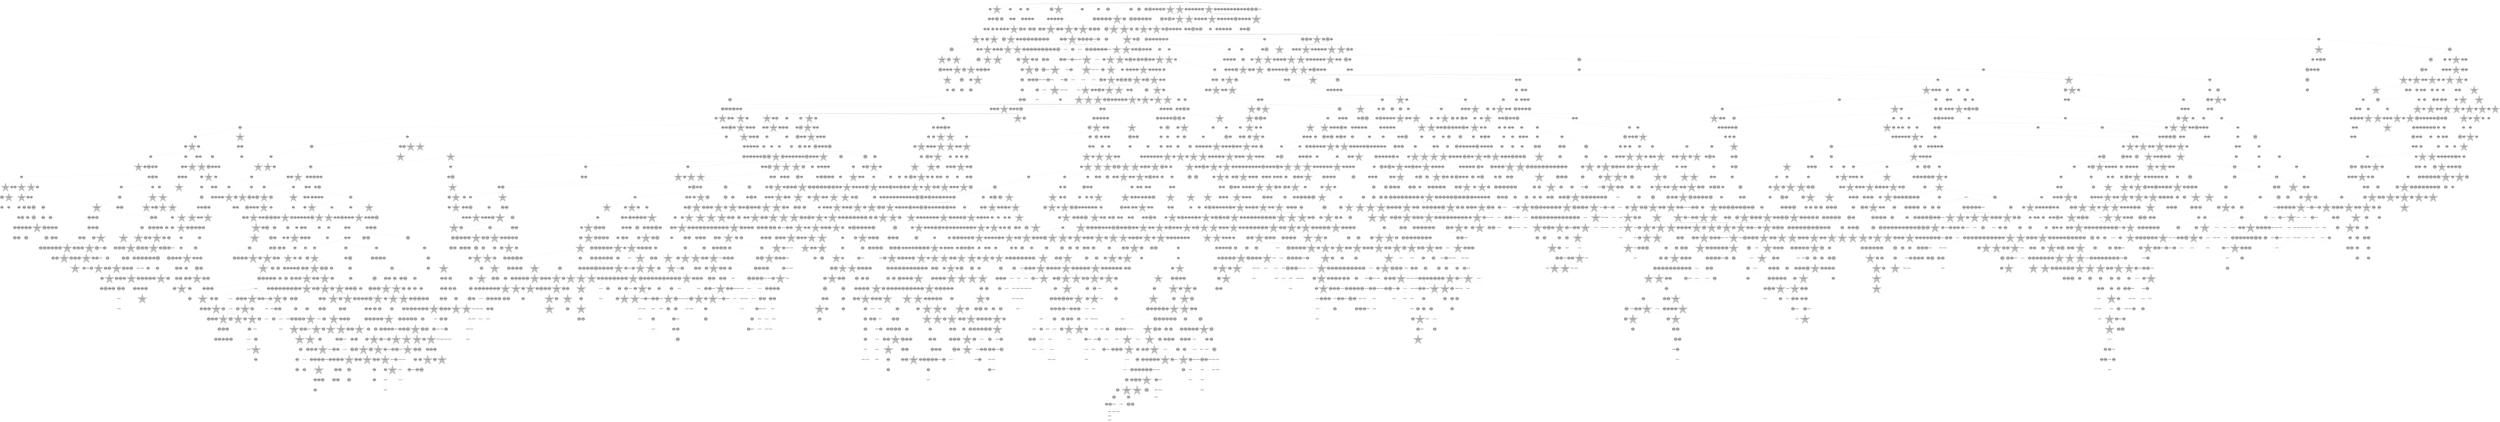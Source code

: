 digraph G { 
8192 -> 8219;
8192 -> 8227;
8193 -> 8246;
8193 -> 8286;
12289 -> 12406;
12289 -> 12454;
8194 -> 8239;
12291 -> 12626;
12292 -> 12407;
8197 -> 8208;
8198 -> 8228;
12297 -> 12455;
8202 -> 8271;
8202 -> 8287;
8202 -> 8296;
8204 -> 8247;
8205 -> 8240;
8205 -> 8349;
8205 -> 8435;
8205 -> 8485;
8205 -> 8502;
8205 -> 8537;
8205 -> 8734;
8205 -> 8745;
12303 -> 12665;
8211 -> 8413;
8211 -> 8426;
8212 -> 8340;
12308 -> 12890;
12310 -> 12372;
12310 -> 12408;
12310 -> 12456;
12310 -> 12492;
8216 -> 8350;
8218 -> 8297;
8221 -> 8307;
12317 -> 12373;
12317 -> 12538;
12317 -> 12582;
12317 -> 12756;
8222 -> 8257;
8222 -> 8298;
8223 -> 8233;
8223 -> 8372;
8223 -> 8380;
12319 -> 12627;
12321 -> 12493;
12322 -> 12374;
12322 -> 12494;
12322 -> 12666;
12323 -> 12539;
12323 -> 12791;
12323 -> 12833;
8228 -> 8241;
8228 -> 8316;
8228 -> 8359;
8228 -> 8381;
12324 -> 12717;
8229 -> 8272;
12325 -> 12457;
12325 -> 12495;
8230 -> 8263;
8230 -> 8401;
12326 -> 12628;
12326 -> 12792;
8231 -> 8248;
8231 -> 8299;
8231 -> 8317;
12327 -> 12583;
12328 -> 12409;
8233 -> 8258;
12329 -> 12458;
8234 -> 8273;
8235 -> 8274;
8235 -> 8331;
8235 -> 8341;
8235 -> 8360;
8235 -> 8382;
8235 -> 8414;
8236 -> 8288;
8236 -> 8300;
8237 -> 8289;
8238 -> 8275;
12334 -> 12834;
12334 -> 12977;
12334 -> 13067;
8239 -> 8249;
12335 -> 12496;
8241 -> 8264;
12337 -> 12410;
12337 -> 12667;
12337 -> 12835;
8242 -> 8301;
12338 -> 12375;
12340 -> 12793;
8246 -> 8308;
8246 -> 8332;
8246 -> 8342;
8246 -> 8373;
8246 -> 8470;
8248 -> 8265;
8248 -> 8276;
8248 -> 8392;
8248 -> 8402;
8248 -> 8461;
8248 -> 8627;
8248 -> 8642;
12344 -> 12794;
12344 -> 12836;
8249 -> 8302;
12345 -> 12459;
12345 -> 12497;
12345 -> 12757;
12345 -> 13169;
8250 -> 8290;
8250 -> 8309;
12347 -> 13068;
8252 -> 8310;
12349 -> 12668;
8254 -> 8436;
8254 -> 8704;
8254 -> 8746;
8255 -> 8318;
8255 -> 8333;
8255 -> 8361;
12351 -> 12411;
12351 -> 12837;
8256 -> 8266;
12352 -> 12460;
12352 -> 12669;
8258 -> 8277;
12354 -> 12461;
8259 -> 8343;
8260 -> 8278;
8260 -> 8403;
8261 -> 8279;
8261 -> 8415;
12357 -> 12758;
12357 -> 12838;
12357 -> 12935;
8262 -> 8291;
8263 -> 8311;
8263 -> 8362;
8263 -> 8374;
8263 -> 8393;
8263 -> 8519;
8263 -> 8572;
12361 -> 12498;
12361 -> 12584;
8266 -> 8303;
8266 -> 8319;
8266 -> 8334;
8266 -> 8344;
8266 -> 8520;
8266 -> 8628;
8266 -> 8831;
12362 -> 12499;
8267 -> 8320;
8267 -> 8427;
12363 -> 12718;
8271 -> 8428;
8271 -> 8453;
8271 -> 8486;
8271 -> 8587;
12368 -> 12500;
8275 -> 8292;
12371 -> 12719;
8276 -> 8321;
8276 -> 8404;
8276 -> 8437;
8276 -> 8503;
12373 -> 12412;
12375 -> 12720;
12375 -> 12839;
8282 -> 8322;
8282 -> 8416;
12378 -> 12501;
8283 -> 8345;
12381 -> 12670;
12381 -> 12759;
8287 -> 8312;
8287 -> 8323;
12383 -> 12629;
12383 -> 12891;
12384 -> 12721;
12384 -> 12760;
12384 -> 12936;
12384 -> 12978;
12384 -> 13124;
8289 -> 8417;
8289 -> 8521;
12385 -> 12462;
12385 -> 12502;
12385 -> 12585;
12385 -> 12630;
12385 -> 12671;
8290 -> 8313;
12386 -> 13125;
8291 -> 8363;
8292 -> 8314;
12388 -> 12503;
12388 -> 12540;
12388 -> 12840;
8293 -> 8383;
12390 -> 12631;
8296 -> 8364;
12392 -> 13170;
12393 -> 12979;
8299 -> 8351;
12395 -> 12541;
12395 -> 12672;
8300 -> 8394;
8301 -> 8405;
8301 -> 8522;
12397 -> 12542;
12397 -> 13171;
12399 -> 12673;
8304 -> 8335;
12400 -> 12722;
12400 -> 12892;
8305 -> 8406;
12401 -> 12586;
12401 -> 12674;
12402 -> 12841;
12402 -> 13069;
8307 -> 8588;
8308 -> 8336;
12404 -> 12587;
8309 -> 8346;
8309 -> 8352;
8311 -> 8384;
12407 -> 12588;
12407 -> 12761;
8312 -> 8557;
8312 -> 8735;
8312 -> 8767;
8312 -> 8832;
8313 -> 8324;
12409 -> 12893;
8314 -> 8325;
8316 -> 8365;
12413 -> 12589;
12413 -> 13021;
8318 -> 8353;
12414 -> 12723;
12415 -> 12504;
12415 -> 12543;
8320 -> 8337;
8320 -> 8643;
8320 -> 8688;
8321 -> 8395;
12417 -> 12590;
12417 -> 12842;
12419 -> 12632;
8324 -> 8385;
12420 -> 12505;
12420 -> 12544;
12421 -> 12937;
8326 -> 8347;
12422 -> 12506;
12422 -> 12724;
12424 -> 12591;
12425 -> 12507;
12426 -> 12545;
8331 -> 8366;
12427 -> 12592;
12427 -> 12675;
8332 -> 8396;
12428 -> 12938;
12428 -> 12980;
12429 -> 12676;
8335 -> 8407;
8335 -> 8558;
12431 -> 12546;
12431 -> 12677;
8336 -> 8348;
8336 -> 8386;
8336 -> 8397;
8338 -> 8367;
8339 -> 8354;
12435 -> 12843;
12435 -> 13172;
12436 -> 12678;
8341 -> 8355;
8341 -> 8523;
12438 -> 12981;
12438 -> 13173;
8344 -> 8356;
8344 -> 8387;
8345 -> 8462;
8345 -> 8471;
12441 -> 12508;
8346 -> 8375;
12442 -> 12509;
8347 -> 8573;
8347 -> 8644;
8347 -> 8803;
12443 -> 12762;
12443 -> 12982;
12443 -> 13126;
12446 -> 12547;
8351 -> 8388;
8351 -> 8438;
8352 -> 8368;
8352 -> 8538;
8352 -> 8645;
8352 -> 8689;
12448 -> 12795;
12448 -> 12844;
12449 -> 12593;
12449 -> 12633;
12450 -> 12634;
12451 -> 12635;
8356 -> 8376;
8357 -> 8377;
12454 -> 12510;
12454 -> 12983;
12455 -> 12679;
8361 -> 8378;
12457 -> 12594;
8362 -> 8439;
8362 -> 8504;
8362 -> 8559;
12458 -> 12548;
8363 -> 8408;
8363 -> 8472;
12459 -> 12549;
12459 -> 12680;
12459 -> 12984;
8365 -> 8463;
12462 -> 12550;
8367 -> 8418;
12465 -> 12595;
8371 -> 8429;
8371 -> 8440;
8371 -> 8539;
12467 -> 12763;
12470 -> 12551;
12471 -> 12552;
12471 -> 12681;
12471 -> 12796;
12471 -> 12939;
8376 -> 8389;
8376 -> 8419;
8376 -> 8441;
12473 -> 12764;
8378 -> 8505;
8378 -> 8629;
8379 -> 8409;
8379 -> 8420;
12475 -> 12725;
12477 -> 12726;
8382 -> 8421;
8382 -> 8442;
8382 -> 8540;
12478 -> 12596;
12478 -> 12727;
8383 -> 8410;
8383 -> 8487;
8383 -> 8560;
8384 -> 8398;
8385 -> 8422;
8385 -> 8488;
12482 -> 12682;
8387 -> 8454;
8387 -> 8464;
8387 -> 8473;
8387 -> 8541;
8388 -> 8443;
8388 -> 8474;
12484 -> 12894;
12484 -> 13070;
8390 -> 8444;
8390 -> 8489;
8391 -> 8411;
8393 -> 8475;
12489 -> 12553;
8394 -> 8430;
8394 -> 8476;
12490 -> 12683;
8395 -> 8445;
8397 -> 8490;
8399 -> 8446;
8401 -> 8423;
12497 -> 12636;
12497 -> 12985;
8402 -> 8424;
8402 -> 8447;
12500 -> 12845;
8405 -> 8448;
8405 -> 8465;
8405 -> 8524;
12501 -> 12554;
8406 -> 8466;
8406 -> 8491;
12502 -> 12728;
8407 -> 8455;
12503 -> 12846;
12504 -> 12637;
12504 -> 12684;
12504 -> 12797;
12504 -> 12895;
12505 -> 12638;
12506 -> 12555;
8411 -> 8449;
8411 -> 8456;
8411 -> 8492;
8411 -> 8574;
8411 -> 8589;
8412 -> 8431;
12508 -> 12639;
12508 -> 12729;
8413 -> 8432;
8413 -> 8493;
12509 -> 12556;
12509 -> 12597;
8414 -> 8477;
8416 -> 8433;
12513 -> 12730;
8419 -> 8434;
8420 -> 8450;
8420 -> 8506;
8420 -> 8690;
12516 -> 12685;
12516 -> 12847;
8421 -> 8451;
8421 -> 8494;
8423 -> 8507;
8423 -> 8525;
8423 -> 8575;
12520 -> 12896;
12520 -> 12986;
8425 -> 8457;
8425 -> 8576;
12521 -> 12598;
12521 -> 12640;
8426 -> 8467;
8426 -> 8542;
8426 -> 8561;
8426 -> 8577;
8427 -> 8543;
8429 -> 8458;
8429 -> 8508;
8429 -> 8610;
8429 -> 8819;
8429 -> 8877;
8430 -> 8544;
12526 -> 12599;
12526 -> 12686;
12526 -> 12897;
12526 -> 12987;
8432 -> 8509;
8432 -> 8526;
8432 -> 8562;
8432 -> 8590;
8432 -> 8718;
8432 -> 8747;
8432 -> 8781;
8435 -> 8527;
8435 -> 8611;
8435 -> 8691;
12532 -> 12798;
12532 -> 13022;
8437 -> 8478;
8438 -> 8479;
8438 -> 8545;
8439 -> 8480;
8439 -> 8510;
8439 -> 8591;
8439 -> 8612;
8440 -> 8459;
8440 -> 8495;
8441 -> 8528;
8441 -> 8546;
12537 -> 12641;
12537 -> 12799;
8442 -> 8460;
8442 -> 8563;
8442 -> 8592;
8442 -> 8672;
8442 -> 8719;
8442 -> 9098;
8442 -> 9142;
8442 -> 9195;
8442 -> 9250;
12538 -> 12800;
12538 -> 12940;
8444 -> 8692;
12540 -> 13023;
12542 -> 12642;
12542 -> 12687;
8447 -> 8593;
12543 -> 12600;
12543 -> 12688;
12543 -> 12898;
12544 -> 12899;
8450 -> 8468;
12546 -> 12601;
12546 -> 12731;
12546 -> 12765;
12546 -> 13071;
8451 -> 8578;
8451 -> 8646;
12547 -> 13174;
8452 -> 8511;
8452 -> 8547;
8452 -> 8594;
12548 -> 12801;
8453 -> 8481;
12549 -> 12689;
12550 -> 12848;
12550 -> 12900;
8455 -> 8469;
12551 -> 12766;
12551 -> 13072;
8457 -> 8482;
12553 -> 12602;
8458 -> 8595;
8458 -> 8748;
12554 -> 12603;
12554 -> 12849;
12554 -> 12901;
8459 -> 8512;
12556 -> 13073;
12556 -> 13175;
12557 -> 12643;
8462 -> 8548;
8462 -> 8579;
12558 -> 12732;
8463 -> 8483;
8463 -> 8630;
8463 -> 8647;
12559 -> 12644;
12559 -> 12902;
8464 -> 8484;
8464 -> 8496;
8464 -> 8549;
12560 -> 12690;
12563 -> 13176;
12565 -> 12903;
12566 -> 12733;
8471 -> 8564;
8472 -> 8497;
8473 -> 8513;
8473 -> 8529;
8473 -> 8613;
8473 -> 8648;
12569 -> 12691;
12569 -> 13024;
8474 -> 8705;
8474 -> 8749;
12570 -> 12692;
12570 -> 12767;
8475 -> 8649;
12571 -> 13074;
12571 -> 13127;
8476 -> 8498;
12572 -> 12768;
8477 -> 8530;
8477 -> 8550;
8477 -> 8850;
12573 -> 12645;
8478 -> 8514;
8478 -> 8631;
8478 -> 8650;
12574 -> 12646;
12574 -> 12941;
12574 -> 13177;
8479 -> 8499;
8480 -> 8531;
8481 -> 8551;
12577 -> 12693;
12578 -> 12942;
12579 -> 13025;
8484 -> 8515;
8484 -> 8596;
8484 -> 8614;
12580 -> 12694;
8485 -> 8532;
8485 -> 8552;
8486 -> 8533;
8486 -> 8580;
8486 -> 8693;
8486 -> 8750;
12582 -> 12769;
12582 -> 12904;
8487 -> 8632;
12583 -> 12905;
12583 -> 12943;
8488 -> 8673;
12584 -> 12647;
12584 -> 12850;
12584 -> 13026;
8489 -> 8553;
8489 -> 8565;
8490 -> 8516;
12586 -> 12648;
12588 -> 12695;
12588 -> 12988;
8493 -> 8566;
8493 -> 8651;
8493 -> 8674;
8493 -> 8720;
8493 -> 8833;
12589 -> 12696;
8494 -> 8517;
8495 -> 8518;
8496 -> 8597;
8496 -> 8652;
12592 -> 13027;
8497 -> 8567;
8497 -> 8598;
8497 -> 8615;
8497 -> 8736;
12593 -> 12649;
12594 -> 12802;
12594 -> 12944;
12595 -> 13075;
12595 -> 13178;
8502 -> 8554;
12598 -> 12851;
8503 -> 8568;
8504 -> 8534;
12600 -> 12770;
12601 -> 12989;
8506 -> 8599;
12604 -> 12697;
12604 -> 12734;
8509 -> 8706;
8509 -> 8878;
8509 -> 8925;
12605 -> 12803;
12608 -> 12945;
8513 -> 8569;
8513 -> 8768;
8513 -> 9123;
8513 -> 9143;
12609 -> 12735;
12609 -> 12906;
8514 -> 8555;
8514 -> 8600;
12611 -> 13179;
8516 -> 8535;
8516 -> 8653;
8516 -> 8751;
8516 -> 8820;
12612 -> 12736;
12613 -> 12946;
12613 -> 12990;
8518 -> 8581;
8518 -> 8601;
8519 -> 8616;
8520 -> 8570;
8520 -> 8602;
12617 -> 12804;
12617 -> 12907;
8522 -> 8603;
8522 -> 8694;
12618 -> 12805;
8523 -> 8617;
8524 -> 8582;
8524 -> 8618;
8524 -> 8654;
8524 -> 8737;
8524 -> 8752;
12620 -> 12737;
8525 -> 8655;
8525 -> 8721;
8526 -> 8556;
8526 -> 8604;
12622 -> 12852;
12622 -> 12908;
8527 -> 8926;
8527 -> 8954;
8527 -> 9425;
12623 -> 12853;
12624 -> 12771;
12624 -> 12991;
8529 -> 8583;
8529 -> 8821;
8529 -> 8834;
8529 -> 9276;
12627 -> 12947;
8532 -> 8584;
8532 -> 8695;
12628 -> 12806;
12628 -> 12909;
8533 -> 8696;
8533 -> 8707;
8533 -> 8822;
8533 -> 8971;
12629 -> 12807;
12629 -> 13028;
12633 -> 12738;
8539 -> 8633;
8539 -> 8697;
12635 -> 12739;
8540 -> 8634;
12636 -> 12948;
12636 -> 13029;
8541 -> 8605;
12638 -> 13076;
8545 -> 8606;
8546 -> 8619;
12642 -> 12740;
12642 -> 12808;
12643 -> 12698;
8548 -> 8804;
8551 -> 8753;
8551 -> 8782;
8551 -> 9018;
12647 -> 12699;
8553 -> 8607;
8553 -> 8722;
8554 -> 8656;
8554 -> 8805;
8554 -> 8823;
8554 -> 8955;
8554 -> 9339;
12650 -> 12741;
12652 -> 12910;
12652 -> 13030;
12652 -> 13180;
8558 -> 8608;
8559 -> 8675;
8562 -> 8657;
12659 -> 12809;
8564 -> 8658;
8564 -> 8698;
12660 -> 12854;
12661 -> 13077;
12661 -> 13181;
8566 -> 8659;
8566 -> 8723;
12663 -> 12742;
12663 -> 12772;
12663 -> 12855;
8568 -> 8620;
8568 -> 8635;
8568 -> 8660;
8569 -> 8676;
12665 -> 12743;
12665 -> 12856;
8570 -> 8585;
8570 -> 8661;
8570 -> 8783;
8571 -> 8724;
8571 -> 8866;
8571 -> 8908;
8571 -> 9124;
12667 -> 12773;
12667 -> 12857;
12668 -> 12810;
12668 -> 12911;
12669 -> 12744;
12669 -> 12949;
12669 -> 13128;
8574 -> 8662;
8574 -> 8708;
8574 -> 8784;
8575 -> 8636;
12671 -> 12774;
12671 -> 13182;
12672 -> 13031;
8577 -> 8806;
12673 -> 13183;
8578 -> 8725;
12675 -> 12775;
8580 -> 8637;
8580 -> 8663;
8580 -> 8699;
12676 -> 12811;
8581 -> 8621;
8581 -> 8638;
8581 -> 8769;
8581 -> 8879;
12677 -> 12858;
8582 -> 8677;
8582 -> 8936;
8582 -> 8972;
8582 -> 9251;
8582 -> 9373;
12678 -> 12812;
8583 -> 8664;
8583 -> 8835;
12679 -> 12992;
8584 -> 8609;
8585 -> 8622;
8585 -> 8639;
12681 -> 12859;
8586 -> 8640;
8586 -> 8909;
8586 -> 9070;
8587 -> 8770;
12683 -> 12993;
12683 -> 13129;
8588 -> 8623;
12684 -> 12745;
12684 -> 13078;
12685 -> 12813;
8590 -> 8678;
8590 -> 8738;
8590 -> 8785;
12686 -> 12860;
12687 -> 13032;
12687 -> 13079;
8595 -> 8679;
12691 -> 12912;
12692 -> 12861;
12693 -> 12776;
12693 -> 12814;
12693 -> 12950;
8598 -> 8665;
8600 -> 8666;
8600 -> 8709;
8601 -> 8624;
12700 -> 12777;
12700 -> 12994;
12701 -> 12778;
12701 -> 12862;
12702 -> 12779;
12703 -> 12863;
8608 -> 8625;
8609 -> 8710;
8610 -> 8700;
8611 -> 8807;
8611 -> 8836;
8612 -> 8667;
8614 -> 8739;
8614 -> 8867;
8615 -> 8668;
12713 -> 12780;
12713 -> 12815;
8618 -> 8669;
8618 -> 8726;
12715 -> 12864;
12715 -> 12913;
8620 -> 8641;
8620 -> 8670;
8620 -> 8680;
8620 -> 8727;
8620 -> 8824;
8620 -> 8910;
8621 -> 8701;
8621 -> 8728;
12717 -> 12995;
12717 -> 13080;
8623 -> 8681;
8627 -> 8711;
8628 -> 8712;
8629 -> 8729;
8629 -> 8786;
8629 -> 8808;
8629 -> 9219;
12725 -> 12914;
12725 -> 13033;
12726 -> 12915;
12726 -> 12951;
8631 -> 8682;
8631 -> 8825;
8631 -> 8880;
8631 -> 8973;
12727 -> 12781;
8632 -> 8671;
8632 -> 8851;
8632 -> 9019;
8633 -> 8683;
12729 -> 12952;
12729 -> 12996;
8634 -> 8787;
8634 -> 8937;
8634 -> 9374;
8634 -> 9426;
12730 -> 12865;
8636 -> 8730;
8636 -> 8788;
8638 -> 8684;
12735 -> 12782;
12735 -> 12953;
8640 -> 8713;
12736 -> 13034;
8642 -> 8685;
8643 -> 8686;
8643 -> 8754;
8643 -> 8789;
8643 -> 8809;
12743 -> 12866;
12743 -> 12997;
8648 -> 8755;
12745 -> 13130;
8650 -> 8714;
8650 -> 8731;
8650 -> 8756;
8650 -> 8837;
12746 -> 12816;
8652 -> 8715;
12748 -> 12954;
8654 -> 8771;
8654 -> 8810;
8656 -> 8740;
8656 -> 8757;
8658 -> 8956;
8659 -> 8732;
8660 -> 8811;
8660 -> 9071;
8660 -> 9165;
12758 -> 12955;
12759 -> 12817;
12759 -> 13184;
8664 -> 8687;
8664 -> 8758;
8664 -> 8812;
8664 -> 8938;
8664 -> 8957;
12761 -> 13035;
8666 -> 8759;
8666 -> 8790;
8668 -> 8733;
12764 -> 12818;
12764 -> 12998;
8669 -> 8838;
8669 -> 8852;
8669 -> 8927;
12766 -> 12867;
12767 -> 12956;
12769 -> 12819;
12770 -> 13081;
8678 -> 8826;
12774 -> 13036;
12775 -> 12916;
8681 -> 8760;
8681 -> 8791;
12777 -> 12820;
12779 -> 13082;
8684 -> 8702;
8684 -> 8761;
8685 -> 8890;
8685 -> 8928;
12781 -> 13131;
12782 -> 12868;
8687 -> 8703;
8687 -> 8716;
8687 -> 8762;
8687 -> 8868;
8687 -> 8881;
8687 -> 8891;
12784 -> 12917;
8689 -> 8839;
8689 -> 8939;
8689 -> 8974;
12785 -> 13083;
12786 -> 12869;
8691 -> 8772;
8691 -> 8882;
12789 -> 12870;
12789 -> 13084;
8694 -> 8763;
12790 -> 12871;
12791 -> 13037;
8698 -> 8792;
8699 -> 8717;
8700 -> 8793;
12796 -> 12999;
12796 -> 13132;
8701 -> 8853;
8701 -> 9484;
8701 -> 9584;
8702 -> 8911;
8702 -> 8975;
12798 -> 12957;
8704 -> 8794;
8704 -> 8892;
8704 -> 8940;
8704 -> 8958;
12800 -> 12872;
8705 -> 8976;
12801 -> 13085;
12801 -> 13185;
8706 -> 8813;
8707 -> 8764;
8707 -> 8977;
8707 -> 8991;
8707 -> 9045;
8707 -> 9072;
8707 -> 9220;
8707 -> 9720;
8707 -> 9903;
8707 -> 10025;
8708 -> 8765;
8708 -> 8773;
12805 -> 12918;
8710 -> 8774;
12807 -> 12958;
12807 -> 13000;
12807 -> 13133;
8712 -> 8741;
8712 -> 8941;
8712 -> 8992;
8712 -> 9277;
8713 -> 8766;
8713 -> 8959;
8713 -> 8993;
8713 -> 9166;
12809 -> 13134;
12810 -> 12959;
12816 -> 12873;
12817 -> 12919;
12817 -> 13038;
8722 -> 8795;
12818 -> 12960;
8724 -> 8742;
8725 -> 8743;
12821 -> 13039;
8727 -> 8796;
8727 -> 8814;
8727 -> 8840;
12824 -> 12961;
12824 -> 13086;
12824 -> 13186;
8731 -> 8775;
12827 -> 12920;
8732 -> 8744;
8732 -> 8854;
8732 -> 8883;
12828 -> 12921;
12828 -> 12962;
8733 -> 8978;
8734 -> 8827;
12830 -> 13001;
12833 -> 13087;
12833 -> 13135;
12833 -> 13187;
8738 -> 8841;
12834 -> 13188;
8739 -> 8776;
8740 -> 8777;
12836 -> 12963;
12837 -> 12922;
12837 -> 13040;
8742 -> 8815;
8744 -> 8778;
8744 -> 8893;
12840 -> 13041;
12840 -> 13136;
8748 -> 8779;
12845 -> 12923;
12846 -> 13189;
12847 -> 12924;
8752 -> 8942;
8752 -> 8979;
8752 -> 9046;
8752 -> 9221;
12848 -> 13002;
8753 -> 8855;
8753 -> 8869;
12849 -> 13003;
8754 -> 8994;
8754 -> 9073;
8754 -> 9278;
8754 -> 9304;
12850 -> 13088;
12850 -> 13190;
8755 -> 8797;
8755 -> 8842;
8755 -> 9020;
8755 -> 9047;
12851 -> 12964;
12851 -> 13191;
12852 -> 12965;
8757 -> 8843;
8757 -> 8912;
8757 -> 8943;
8757 -> 9048;
8757 -> 9125;
8757 -> 9340;
8757 -> 9557;
12854 -> 13192;
12855 -> 13042;
12855 -> 13089;
8762 -> 8870;
8762 -> 8884;
8762 -> 9049;
8762 -> 9252;
8762 -> 9485;
8762 -> 9523;
8762 -> 9636;
12858 -> 12966;
12859 -> 13090;
8764 -> 8856;
8764 -> 8894;
8766 -> 8780;
8766 -> 8798;
8766 -> 8844;
8766 -> 8895;
12862 -> 13043;
8768 -> 8799;
8768 -> 8816;
12864 -> 13004;
12864 -> 13137;
8769 -> 8800;
8769 -> 8817;
12866 -> 12967;
12867 -> 13138;
8772 -> 8913;
8772 -> 9099;
8772 -> 9253;
8772 -> 9427;
8772 -> 9524;
8773 -> 8801;
8773 -> 8885;
8773 -> 9100;
12870 -> 12925;
12870 -> 12968;
12870 -> 13091;
12871 -> 12969;
12871 -> 13044;
12871 -> 13139;
8776 -> 8802;
8776 -> 8960;
8776 -> 9101;
8776 -> 9167;
8776 -> 9222;
12872 -> 13005;
12874 -> 13092;
8779 -> 8818;
8779 -> 8886;
8779 -> 9074;
12876 -> 13045;
8781 -> 8845;
8781 -> 9102;
8781 -> 9279;
8781 -> 9305;
8781 -> 9375;
12878 -> 13046;
12879 -> 12970;
12879 -> 13006;
12879 -> 13047;
12881 -> 13093;
8787 -> 8857;
8787 -> 9021;
12883 -> 13007;
8788 -> 8858;
12885 -> 12971;
12885 -> 13140;
12886 -> 13094;
12886 -> 13193;
8791 -> 8871;
8791 -> 8896;
8792 -> 8846;
12889 -> 13008;
12889 -> 13141;
8795 -> 8859;
8795 -> 8944;
8795 -> 9050;
8795 -> 9376;
8795 -> 9525;
12891 -> 13095;
12893 -> 13142;
8799 -> 9144;
8800 -> 8961;
12896 -> 13194;
8801 -> 8860;
8801 -> 8929;
12898 -> 13195;
8803 -> 8914;
12903 -> 13048;
8808 -> 8828;
8809 -> 8847;
8810 -> 8915;
12907 -> 13143;
8813 -> 8829;
8813 -> 8872;
8813 -> 8962;
8813 -> 8995;
8813 -> 9126;
8813 -> 9223;
12909 -> 13009;
12909 -> 13144;
8814 -> 8861;
8814 -> 8963;
8814 -> 9168;
8815 -> 8897;
8815 -> 8980;
8815 -> 9145;
8815 -> 9169;
8815 -> 9341;
8815 -> 9452;
8815 -> 9526;
12911 -> 13010;
12911 -> 13145;
12912 -> 13011;
8817 -> 8862;
8817 -> 9022;
8817 -> 9051;
8819 -> 8996;
8819 -> 9146;
8819 -> 9170;
8819 -> 9224;
8820 -> 8964;
8820 -> 9023;
12917 -> 13012;
8822 -> 8848;
12918 -> 13196;
8823 -> 8898;
12921 -> 12972;
8826 -> 8899;
8826 -> 8997;
8826 -> 9024;
8826 -> 9743;
12922 -> 13096;
12923 -> 13013;
8828 -> 8945;
8828 -> 8998;
8828 -> 9052;
8829 -> 8849;
8829 -> 8916;
8829 -> 9196;
8829 -> 9280;
8831 -> 8863;
12927 -> 13049;
8832 -> 8917;
8833 -> 8918;
8834 -> 8900;
8835 -> 8901;
8835 -> 8919;
8835 -> 8946;
8835 -> 8981;
8835 -> 9197;
8835 -> 9486;
12931 -> 13014;
12932 -> 13146;
12933 -> 13050;
8838 -> 8864;
12934 -> 13197;
8839 -> 8947;
8839 -> 9075;
8841 -> 8873;
8841 -> 8948;
12937 -> 13051;
8844 -> 8902;
8844 -> 9053;
8844 -> 9103;
12940 -> 13198;
12941 -> 13052;
12941 -> 13097;
12941 -> 13147;
8846 -> 8874;
8848 -> 8865;
12944 -> 13053;
8850 -> 8920;
12946 -> 13199;
8854 -> 9076;
8854 -> 9225;
8856 -> 8875;
8856 -> 8887;
12952 -> 13200;
8860 -> 8903;
12956 -> 13098;
8861 -> 8876;
12958 -> 13099;
12958 -> 13201;
8863 -> 8888;
12960 -> 13015;
12960 -> 13054;
8865 -> 8889;
8866 -> 9025;
8866 -> 9077;
8866 -> 9171;
8867 -> 8904;
8867 -> 8999;
8869 -> 8930;
8869 -> 8949;
8870 -> 8905;
8872 -> 8982;
8872 -> 9026;
8872 -> 9147;
12968 -> 13202;
8873 -> 9000;
8873 -> 9172;
8873 -> 9198;
12972 -> 13100;
12973 -> 13055;
12973 -> 13101;
12973 -> 13148;
8878 -> 8950;
8878 -> 8965;
12976 -> 13149;
8881 -> 8906;
8881 -> 9027;
8881 -> 9054;
8881 -> 9078;
8881 -> 9199;
8881 -> 9254;
8881 -> 9453;
8881 -> 9527;
8881 -> 9656;
12977 -> 13203;
8882 -> 8983;
8883 -> 8921;
8883 -> 8931;
8883 -> 9001;
12979 -> 13204;
8884 -> 8966;
8884 -> 9127;
8884 -> 9226;
8884 -> 9255;
12980 -> 13205;
8886 -> 8967;
8886 -> 9028;
8886 -> 9055;
8886 -> 9173;
8886 -> 9200;
12982 -> 13206;
12983 -> 13102;
8889 -> 8932;
12985 -> 13103;
12986 -> 13150;
12987 -> 13151;
8892 -> 8922;
12988 -> 13056;
8893 -> 8984;
8893 -> 9201;
8893 -> 9487;
12989 -> 13057;
8896 -> 9227;
8896 -> 9306;
12992 -> 13058;
8897 -> 9056;
8897 -> 9079;
8897 -> 9202;
12993 -> 13059;
8898 -> 9029;
8898 -> 9128;
8898 -> 9307;
8899 -> 8985;
8899 -> 9104;
8899 -> 9342;
8901 -> 9030;
8902 -> 8923;
8902 -> 9105;
12998 -> 13104;
8904 -> 9057;
8904 -> 9080;
8904 -> 9343;
13001 -> 13207;
8906 -> 8933;
13002 -> 13152;
8907 -> 9002;
8907 -> 9031;
8907 -> 9058;
8907 -> 9256;
8907 -> 9308;
13004 -> 13105;
8909 -> 8951;
8909 -> 9003;
8909 -> 9032;
8910 -> 8986;
8910 -> 9033;
8910 -> 9081;
8910 -> 9281;
8912 -> 9004;
8913 -> 8934;
8915 -> 9034;
13011 -> 13060;
13011 -> 13106;
8916 -> 8935;
8916 -> 9005;
8916 -> 9035;
8917 -> 8968;
8917 -> 9082;
8917 -> 9174;
8917 -> 9228;
8917 -> 9377;
8917 -> 9400;
8917 -> 9657;
8919 -> 9006;
8919 -> 9175;
13015 -> 13153;
8920 -> 9007;
8921 -> 9008;
8922 -> 8969;
8923 -> 8987;
8923 -> 9036;
8923 -> 9083;
8923 -> 9488;
8923 -> 9934;
8923 -> 10197;
8925 -> 8952;
8925 -> 9009;
8925 -> 9106;
8928 -> 8953;
8929 -> 8988;
13025 -> 13154;
13026 -> 13107;
13026 -> 13208;
8932 -> 9037;
8932 -> 9176;
8932 -> 9309;
8932 -> 9378;
8932 -> 9558;
8933 -> 9038;
8933 -> 9107;
13029 -> 13108;
8935 -> 9010;
8935 -> 9039;
8936 -> 9108;
8937 -> 9203;
8937 -> 9229;
8937 -> 9257;
13035 -> 13109;
8940 -> 9011;
8940 -> 9084;
8940 -> 9204;
8940 -> 9230;
13036 -> 13155;
8942 -> 9148;
13038 -> 13156;
8943 -> 9310;
8944 -> 8970;
8944 -> 9059;
8944 -> 9085;
8946 -> 9258;
8946 -> 9428;
8946 -> 9775;
8950 -> 8989;
8950 -> 9086;
13048 -> 13110;
13048 -> 13157;
13048 -> 13209;
8953 -> 9012;
8954 -> 9060;
8958 -> 8990;
8958 -> 9129;
8959 -> 9109;
8959 -> 9177;
8960 -> 9013;
8961 -> 9014;
8961 -> 9344;
8961 -> 9489;
13057 -> 13111;
8963 -> 9040;
8963 -> 9130;
13059 -> 13112;
8965 -> 9149;
8966 -> 9110;
8967 -> 9061;
8967 -> 9111;
8968 -> 9087;
8968 -> 9205;
8971 -> 9062;
13067 -> 13158;
13068 -> 13210;
8974 -> 9112;
8974 -> 9206;
13071 -> 13159;
13072 -> 13160;
8977 -> 9131;
8982 -> 9015;
8982 -> 9041;
8982 -> 9132;
8982 -> 9150;
8983 -> 9259;
8983 -> 9379;
8983 -> 9401;
8983 -> 9454;
8983 -> 9744;
8983 -> 9844;
8984 -> 9063;
13080 -> 13161;
8985 -> 9016;
8985 -> 9282;
8985 -> 9402;
8985 -> 9528;
8985 -> 9637;
8985 -> 9658;
13081 -> 13162;
13082 -> 13211;
8987 -> 9042;
8987 -> 9113;
8987 -> 9403;
8988 -> 9114;
8988 -> 9178;
8988 -> 9231;
8988 -> 9283;
8989 -> 9017;
8989 -> 9088;
8989 -> 9151;
13086 -> 13212;
8992 -> 9089;
8992 -> 9232;
8993 -> 9043;
8994 -> 9064;
8994 -> 9179;
8994 -> 9311;
13090 -> 13213;
8995 -> 9090;
8997 -> 9044;
8999 -> 9115;
8999 -> 9312;
9001 -> 9152;
13097 -> 13163;
9002 -> 9133;
9002 -> 9529;
9002 -> 9609;
9003 -> 9233;
13099 -> 13214;
9006 -> 9065;
9010 -> 9091;
9015 -> 9180;
13112 -> 13215;
9022 -> 9207;
9024 -> 9066;
9026 -> 9067;
9026 -> 9116;
9026 -> 9234;
9026 -> 9260;
9027 -> 9181;
13126 -> 13216;
9031 -> 9284;
9031 -> 9776;
9032 -> 9092;
9034 -> 9117;
9035 -> 9068;
9035 -> 9118;
9037 -> 9093;
9037 -> 9261;
13134 -> 13217;
9040 -> 9069;
9040 -> 9313;
9041 -> 9262;
9041 -> 9285;
13139 -> 13218;
9044 -> 9094;
9044 -> 9119;
9044 -> 9134;
9046 -> 9095;
9047 -> 9120;
9049 -> 9263;
9049 -> 9314;
13145 -> 13219;
9050 -> 9182;
9053 -> 9096;
9055 -> 9153;
9055 -> 9208;
9056 -> 9097;
13153 -> 13220;
9059 -> 9135;
9059 -> 9235;
13157 -> 13221;
9066 -> 9121;
9068 -> 9183;
9069 -> 9154;
9069 -> 9209;
9069 -> 9585;
9069 -> 9777;
9069 -> 9809;
9069 -> 9935;
9069 -> 10080;
9070 -> 9286;
9071 -> 9184;
9072 -> 9185;
9072 -> 9210;
9072 -> 9287;
9076 -> 9236;
9076 -> 9288;
9076 -> 9404;
9076 -> 9586;
9076 -> 9610;
9076 -> 9638;
9077 -> 9136;
9079 -> 9122;
9079 -> 9155;
9080 -> 9211;
9081 -> 9186;
9082 -> 9315;
9082 -> 9611;
9082 -> 9778;
9087 -> 9380;
9087 -> 9455;
9090 -> 9156;
9090 -> 9187;
9091 -> 9264;
9091 -> 9316;
9091 -> 9559;
9091 -> 9961;
9091 -> 10053;
9091 -> 10389;
9091 -> 10445;
9091 -> 10523;
9092 -> 9157;
9092 -> 9265;
9093 -> 9137;
9093 -> 9158;
9094 -> 9188;
9094 -> 9381;
9094 -> 9639;
9094 -> 9687;
9094 -> 9845;
9095 -> 9490;
9095 -> 9530;
9096 -> 9212;
9096 -> 9289;
9097 -> 9237;
9100 -> 9213;
9100 -> 9238;
9100 -> 9345;
9101 -> 9317;
9102 -> 9189;
9103 -> 9138;
9103 -> 9159;
9103 -> 9659;
9103 -> 9810;
9103 -> 10293;
9103 -> 10361;
9103 -> 10495;
9106 -> 9190;
9106 -> 9318;
9106 -> 9382;
9106 -> 9491;
9107 -> 9214;
9107 -> 9266;
9107 -> 9319;
9107 -> 10026;
9107 -> 10104;
9107 -> 10294;
9108 -> 9139;
9108 -> 9239;
9108 -> 9456;
9108 -> 9560;
9108 -> 9612;
9108 -> 9745;
9109 -> 9688;
9109 -> 9779;
9109 -> 10324;
9112 -> 9140;
9112 -> 9191;
9112 -> 9346;
9113 -> 9160;
9113 -> 9347;
9115 -> 9192;
9116 -> 9141;
9116 -> 9320;
9116 -> 9405;
9116 -> 9531;
9117 -> 9383;
9117 -> 9532;
9117 -> 9613;
9117 -> 9660;
9122 -> 9161;
9123 -> 9162;
9123 -> 9348;
9123 -> 9429;
9124 -> 9267;
9124 -> 9290;
9124 -> 9321;
9124 -> 9384;
9124 -> 9746;
9124 -> 9811;
9124 -> 9877;
9126 -> 9349;
9126 -> 9385;
9126 -> 9492;
9127 -> 9193;
9128 -> 9163;
9129 -> 9164;
9129 -> 9291;
9130 -> 9614;
9132 -> 9350;
9132 -> 9386;
9132 -> 9846;
9132 -> 10105;
9132 -> 10137;
9133 -> 9430;
9135 -> 9457;
9138 -> 9194;
9139 -> 9351;
9139 -> 9493;
9140 -> 9322;
9141 -> 9215;
9141 -> 9323;
9142 -> 9268;
9143 -> 9640;
9144 -> 9292;
9144 -> 9324;
9145 -> 9216;
9146 -> 9533;
9149 -> 9217;
9153 -> 9240;
9153 -> 9293;
9155 -> 9294;
9159 -> 9241;
9163 -> 9269;
9163 -> 9325;
9163 -> 9494;
9165 -> 9295;
9169 -> 9242;
9170 -> 9243;
9170 -> 9352;
9170 -> 9406;
9170 -> 9495;
9171 -> 9296;
9171 -> 9407;
9171 -> 9431;
9173 -> 9387;
9175 -> 9297;
9175 -> 9326;
9178 -> 9218;
9178 -> 9244;
9179 -> 9270;
9179 -> 9388;
9179 -> 9561;
9179 -> 9615;
9181 -> 9245;
9183 -> 9496;
9183 -> 9534;
9184 -> 9246;
9184 -> 9298;
9187 -> 9247;
9190 -> 9248;
9190 -> 9458;
9190 -> 9721;
9190 -> 9904;
9192 -> 9562;
9195 -> 9327;
9199 -> 9459;
9201 -> 9432;
9202 -> 9271;
9202 -> 10106;
9202 -> 10446;
9205 -> 9408;
9205 -> 9497;
9206 -> 9353;
9209 -> 9272;
9209 -> 9498;
9211 -> 9354;
9211 -> 9535;
9211 -> 9563;
9211 -> 9812;
9212 -> 9328;
9212 -> 9409;
9214 -> 9355;
9214 -> 9410;
9214 -> 9536;
9214 -> 9616;
9214 -> 9722;
9214 -> 9962;
9214 -> 10325;
9215 -> 9249;
9215 -> 9273;
9215 -> 9329;
9216 -> 9564;
9216 -> 9641;
9216 -> 9747;
9216 -> 9813;
9216 -> 9936;
9217 -> 9356;
9217 -> 9780;
9219 -> 9330;
9219 -> 9389;
9223 -> 9331;
9223 -> 9357;
9225 -> 9390;
9229 -> 9460;
9231 -> 9299;
9231 -> 9642;
9232 -> 9332;
9233 -> 9411;
9233 -> 9433;
9233 -> 9461;
9233 -> 9537;
9233 -> 9587;
9233 -> 9661;
9235 -> 9333;
9235 -> 9462;
9235 -> 9499;
9236 -> 9334;
9238 -> 9274;
9240 -> 9300;
9245 -> 9335;
9245 -> 9412;
9245 -> 9538;
9246 -> 9463;
9247 -> 9275;
9247 -> 9588;
9247 -> 9781;
9250 -> 9391;
9250 -> 9748;
9250 -> 9782;
9251 -> 9464;
9251 -> 9539;
9251 -> 9589;
9252 -> 9336;
9253 -> 9358;
9253 -> 9413;
9258 -> 9301;
9263 -> 9302;
9263 -> 9643;
9263 -> 9723;
9263 -> 9847;
9263 -> 9963;
9265 -> 9359;
9265 -> 9465;
9265 -> 9689;
9266 -> 9414;
9267 -> 9303;
9268 -> 9434;
9268 -> 9466;
9269 -> 9500;
9271 -> 9501;
9271 -> 9783;
9271 -> 9814;
9271 -> 9848;
9271 -> 10107;
9271 -> 10665;
9276 -> 9749;
9280 -> 9360;
9280 -> 9415;
9282 -> 9416;
9282 -> 9435;
9283 -> 9502;
9284 -> 9392;
9284 -> 9503;
9285 -> 9337;
9285 -> 9467;
9290 -> 9436;
9292 -> 9617;
9292 -> 9750;
9292 -> 9815;
9292 -> 9964;
9293 -> 9468;
9295 -> 9417;
9296 -> 9361;
9296 -> 9469;
9297 -> 9590;
9297 -> 9878;
9298 -> 9362;
9298 -> 9437;
9299 -> 9338;
9299 -> 9565;
9299 -> 9751;
9299 -> 9905;
9301 -> 9363;
9302 -> 9438;
9303 -> 9393;
9303 -> 9618;
9304 -> 9394;
9304 -> 9439;
9305 -> 9364;
9305 -> 9440;
9306 -> 9418;
9309 -> 9504;
9311 -> 9505;
9312 -> 9506;
9313 -> 9365;
9314 -> 9366;
9314 -> 9566;
9314 -> 9591;
9314 -> 9816;
9314 -> 9849;
9314 -> 9879;
9314 -> 10138;
9315 -> 9470;
9318 -> 9507;
9319 -> 9367;
9321 -> 9395;
9324 -> 9368;
9325 -> 9369;
9325 -> 9752;
9325 -> 9850;
9325 -> 9906;
9331 -> 9370;
9331 -> 9508;
9332 -> 9441;
9333 -> 9371;
9335 -> 9372;
9335 -> 9396;
9335 -> 9690;
9335 -> 9784;
9335 -> 9851;
9335 -> 9907;
9337 -> 9442;
9337 -> 9509;
9337 -> 9644;
9339 -> 9619;
9341 -> 9471;
9341 -> 9592;
9341 -> 9620;
9341 -> 9937;
9343 -> 9443;
9345 -> 9444;
9346 -> 9510;
9351 -> 9397;
9352 -> 9593;
9353 -> 9419;
9353 -> 9445;
9353 -> 9567;
9353 -> 9594;
9359 -> 9398;
9361 -> 9662;
9362 -> 9472;
9362 -> 9511;
9362 -> 9540;
9362 -> 9785;
9362 -> 10081;
9367 -> 9420;
9367 -> 9595;
9369 -> 9621;
9370 -> 9421;
9371 -> 9399;
9372 -> 9446;
9374 -> 9422;
9374 -> 9512;
9374 -> 9541;
9374 -> 9724;
9374 -> 9852;
9376 -> 9513;
9378 -> 9786;
9378 -> 10418;
9380 -> 9542;
9381 -> 9447;
9382 -> 9663;
9382 -> 9691;
9382 -> 9787;
9383 -> 9568;
9383 -> 9596;
9383 -> 9622;
9383 -> 9753;
9390 -> 9423;
9392 -> 9569;
9392 -> 9597;
9392 -> 9664;
9394 -> 9424;
9394 -> 9853;
9394 -> 9938;
9394 -> 10027;
9394 -> 10054;
9395 -> 10166;
9395 -> 10198;
9401 -> 9645;
9403 -> 9598;
9404 -> 9543;
9406 -> 9448;
9406 -> 9544;
9406 -> 9754;
9408 -> 9449;
9408 -> 9473;
9409 -> 9474;
9410 -> 9646;
9411 -> 9475;
9411 -> 9545;
9414 -> 9546;
9414 -> 9570;
9415 -> 9514;
9415 -> 9623;
9418 -> 9476;
9419 -> 9450;
9419 -> 9571;
9421 -> 9451;
9421 -> 9477;
9423 -> 9478;
9424 -> 9647;
9426 -> 9624;
9426 -> 9665;
9426 -> 9854;
9427 -> 9855;
9427 -> 9939;
9428 -> 9479;
9428 -> 9755;
9428 -> 9880;
9429 -> 9480;
9431 -> 9648;
9434 -> 9515;
9434 -> 9625;
9434 -> 9692;
9435 -> 9516;
9437 -> 9572;
9439 -> 9517;
9440 -> 10257;
9440 -> 10362;
9441 -> 9626;
9441 -> 9693;
9443 -> 9481;
9443 -> 9666;
9446 -> 9518;
9447 -> 9547;
9448 -> 9482;
9452 -> 10199;
9452 -> 10470;
9453 -> 9519;
9455 -> 9548;
9455 -> 9817;
9455 -> 10055;
9455 -> 10139;
9455 -> 10295;
9455 -> 10696;
9459 -> 9649;
9459 -> 9756;
9463 -> 9520;
9463 -> 9573;
9466 -> 9788;
9466 -> 9818;
9467 -> 9549;
9468 -> 9599;
9468 -> 9789;
9469 -> 9550;
9469 -> 9574;
9471 -> 9667;
9471 -> 9725;
9472 -> 9575;
9473 -> 9694;
9473 -> 9881;
9474 -> 9551;
9475 -> 9521;
9475 -> 9650;
9479 -> 9600;
9479 -> 9668;
9479 -> 9757;
9479 -> 9790;
9479 -> 9819;
9479 -> 9882;
9482 -> 9522;
9484 -> 9695;
9484 -> 9758;
9485 -> 9601;
9485 -> 9651;
9485 -> 10447;
9485 -> 10624;
9485 -> 10880;
9486 -> 9856;
9486 -> 10108;
9486 -> 10958;
9486 -> 11143;
9487 -> 9552;
9487 -> 9669;
9488 -> 9696;
9491 -> 9553;
9492 -> 9554;
9493 -> 9555;
9495 -> 9908;
9495 -> 9965;
9496 -> 9697;
9496 -> 9940;
9500 -> 9556;
9500 -> 9576;
9507 -> 9577;
9508 -> 9670;
9508 -> 9726;
9508 -> 10326;
9508 -> 10448;
9510 -> 9578;
9510 -> 9995;
9511 -> 9627;
9518 -> 9579;
9521 -> 9791;
9524 -> 9941;
9524 -> 10258;
9524 -> 10327;
9526 -> 9602;
9526 -> 9820;
9526 -> 9857;
9528 -> 9759;
9528 -> 9966;
9528 -> 10363;
9528 -> 10666;
9528 -> 10995;
9530 -> 9698;
9530 -> 9760;
9531 -> 9628;
9531 -> 9671;
9531 -> 9883;
9532 -> 9580;
9533 -> 9672;
9535 -> 9699;
9535 -> 9727;
9535 -> 9761;
9536 -> 9792;
9536 -> 9884;
9539 -> 9629;
9539 -> 9652;
9539 -> 9700;
9541 -> 9673;
9541 -> 9909;
9541 -> 10140;
9542 -> 9603;
9545 -> 10028;
9546 -> 9967;
9547 -> 9604;
9549 -> 9581;
9550 -> 9821;
9550 -> 9942;
9551 -> 9630;
9551 -> 9728;
9551 -> 9822;
9552 -> 9582;
9552 -> 9701;
9552 -> 9823;
9553 -> 9583;
9553 -> 9631;
9554 -> 9858;
9556 -> 9702;
9556 -> 9729;
9557 -> 9605;
9559 -> 9824;
9559 -> 9859;
9559 -> 10082;
9561 -> 9632;
9562 -> 9653;
9562 -> 9703;
9563 -> 9633;
9563 -> 9885;
9563 -> 9996;
9563 -> 10625;
9563 -> 10697;
9563 -> 10806;
9563 -> 10881;
9564 -> 9606;
9566 -> 9730;
9568 -> 9634;
9570 -> 9635;
9570 -> 9860;
9571 -> 9731;
9577 -> 9825;
9577 -> 10083;
9577 -> 10141;
9581 -> 9674;
9582 -> 9607;
9585 -> 9675;
9585 -> 9704;
9585 -> 9732;
9585 -> 9910;
9588 -> 9676;
9593 -> 9654;
9594 -> 9793;
9595 -> 9968;
9596 -> 10029;
9596 -> 10200;
9596 -> 10296;
9596 -> 10496;
9596 -> 10626;
9598 -> 9655;
9598 -> 9705;
9598 -> 9794;
9599 -> 9677;
9599 -> 9706;
9599 -> 9911;
9600 -> 9707;
9602 -> 9762;
9602 -> 9861;
9603 -> 9997;
9603 -> 10142;
9606 -> 9763;
9606 -> 10143;
9606 -> 10259;
9606 -> 10419;
9606 -> 10556;
9607 -> 9764;
9608 -> 9678;
9608 -> 9886;
9609 -> 9733;
9610 -> 9734;
9612 -> 9679;
9612 -> 9765;
9612 -> 9826;
9614 -> 9862;
9614 -> 9912;
9614 -> 10030;
9617 -> 9735;
9617 -> 9795;
9618 -> 9680;
9619 -> 9708;
9619 -> 9796;
9619 -> 10390;
9619 -> 10497;
9621 -> 9736;
9624 -> 9766;
9624 -> 9863;
9626 -> 9797;
9627 -> 9709;
9629 -> 10031;
9631 -> 9710;
9632 -> 9681;
9633 -> 9798;
9634 -> 9682;
9635 -> 9998;
9636 -> 9683;
9636 -> 9711;
9637 -> 9864;
9637 -> 9887;
9638 -> 9913;
9639 -> 9999;
9639 -> 10032;
9639 -> 10260;
9639 -> 10698;
9639 -> 10840;
9639 -> 11108;
9640 -> 9712;
9641 -> 9684;
9641 -> 9713;
9643 -> 10000;
9643 -> 10033;
9644 -> 9685;
9644 -> 9714;
9644 -> 10391;
9645 -> 9715;
9646 -> 10084;
9647 -> 10056;
9647 -> 10524;
9648 -> 9716;
9648 -> 10261;
9649 -> 9717;
9649 -> 9767;
9649 -> 9865;
9649 -> 9888;
9652 -> 9737;
9653 -> 9799;
9654 -> 9686;
9654 -> 9914;
9654 -> 10001;
9654 -> 10262;
9654 -> 10471;
9656 -> 9915;
9662 -> 9943;
9662 -> 10109;
9662 -> 10328;
9666 -> 9738;
9666 -> 9969;
9666 -> 10201;
9668 -> 9800;
9668 -> 9827;
9668 -> 9970;
9669 -> 9828;
9670 -> 9739;
9671 -> 9916;
9672 -> 9740;
9673 -> 9768;
9676 -> 9917;
9677 -> 9866;
9677 -> 9918;
9682 -> 9718;
9682 -> 9769;
9683 -> 10002;
9685 -> 9829;
9686 -> 10003;
9692 -> 10144;
9694 -> 9867;
9700 -> 9741;
9703 -> 9919;
9703 -> 10034;
9709 -> 9742;
9710 -> 9770;
9712 -> 9944;
9713 -> 9771;
9713 -> 9868;
9714 -> 9889;
9714 -> 10004;
9715 -> 10035;
9715 -> 10057;
9718 -> 9971;
9718 -> 10145;
9718 -> 10202;
9719 -> 9890;
9719 -> 9920;
9720 -> 9891;
9721 -> 10110;
9721 -> 10557;
9721 -> 10627;
9722 -> 9830;
9724 -> 9831;
9725 -> 9801;
9725 -> 9921;
9725 -> 9972;
9726 -> 10297;
9728 -> 9802;
9728 -> 9832;
9728 -> 9869;
9730 -> 9803;
9730 -> 9833;
9732 -> 9870;
9732 -> 10036;
9733 -> 9804;
9735 -> 9772;
9735 -> 9834;
9736 -> 10420;
9737 -> 9922;
9737 -> 9945;
9737 -> 10058;
9738 -> 9805;
9739 -> 9773;
9739 -> 9973;
9740 -> 9774;
9740 -> 9806;
9741 -> 9807;
9741 -> 9835;
9747 -> 9836;
9749 -> 10059;
9749 -> 10263;
9749 -> 10298;
9750 -> 9946;
9752 -> 9871;
9752 -> 9974;
9755 -> 9975;
9755 -> 10005;
9756 -> 10085;
9756 -> 10111;
9756 -> 10203;
9757 -> 9892;
9764 -> 9837;
9764 -> 9976;
9767 -> 9808;
9768 -> 10112;
9769 -> 9838;
9769 -> 9923;
9769 -> 10037;
9771 -> 9839;
9771 -> 9924;
9772 -> 9925;
9773 -> 9840;
9773 -> 10006;
9773 -> 10086;
9774 -> 10038;
9775 -> 9947;
9785 -> 9893;
9786 -> 9872;
9786 -> 10007;
9787 -> 9977;
9788 -> 10167;
9788 -> 10204;
9788 -> 10525;
9788 -> 10558;
9788 -> 10593;
9788 -> 10918;
9789 -> 9894;
9790 -> 9895;
9793 -> 9841;
9794 -> 9978;
9795 -> 9926;
9795 -> 10526;
9796 -> 9948;
9796 -> 10087;
9799 -> 9842;
9799 -> 10088;
9799 -> 10113;
9801 -> 9896;
9801 -> 9979;
9804 -> 10114;
9806 -> 9843;
9811 -> 9927;
9811 -> 10039;
9811 -> 10060;
9811 -> 10392;
9811 -> 10699;
9813 -> 9949;
9813 -> 10008;
9813 -> 10146;
9813 -> 10168;
9814 -> 10061;
9819 -> 9873;
9820 -> 10115;
9822 -> 9928;
9822 -> 10062;
9822 -> 10205;
9822 -> 10559;
9822 -> 10667;
9825 -> 9874;
9825 -> 10040;
9825 -> 10169;
9825 -> 10206;
9825 -> 10232;
9825 -> 10329;
9826 -> 9875;
9826 -> 10207;
9826 -> 10264;
9826 -> 10393;
9826 -> 10594;
9829 -> 10170;
9831 -> 10089;
9831 -> 10147;
9831 -> 10394;
9831 -> 10560;
9832 -> 10041;
9832 -> 10063;
9832 -> 10090;
9832 -> 10330;
9835 -> 9950;
9836 -> 10009;
9837 -> 9951;
9837 -> 10010;
9839 -> 9876;
9839 -> 10011;
9842 -> 9980;
9843 -> 9981;
9844 -> 9952;
9844 -> 10064;
9850 -> 9982;
9850 -> 10116;
9851 -> 9983;
9852 -> 10012;
9853 -> 9953;
9856 -> 9897;
9857 -> 9898;
9858 -> 10013;
9861 -> 9899;
9861 -> 9929;
9861 -> 10117;
9862 -> 9900;
9862 -> 10014;
9863 -> 9901;
9864 -> 10042;
9865 -> 9984;
9868 -> 9954;
9871 -> 9955;
9874 -> 9956;
9875 -> 9985;
9881 -> 9986;
9883 -> 9930;
9883 -> 9987;
9885 -> 10331;
9891 -> 9931;
9894 -> 10015;
9896 -> 9932;
9899 -> 9988;
9900 -> 10171;
9900 -> 10208;
9900 -> 10265;
9902 -> 9957;
9903 -> 10148;
9905 -> 9989;
9906 -> 10091;
9906 -> 10118;
9906 -> 10449;
9906 -> 10527;
9907 -> 9990;
9908 -> 10119;
9908 -> 10149;
9910 -> 9958;
9912 -> 10065;
9912 -> 10209;
9912 -> 10421;
9915 -> 10043;
9916 -> 10044;
9918 -> 9991;
9919 -> 10016;
9919 -> 10150;
9919 -> 10210;
9919 -> 10266;
9919 -> 10332;
9919 -> 10668;
9919 -> 10882;
9919 -> 10919;
9921 -> 10017;
9922 -> 10299;
9924 -> 9959;
9926 -> 9960;
9927 -> 10120;
9927 -> 10151;
9927 -> 10422;
9927 -> 10700;
9927 -> 10720;
9927 -> 10774;
9929 -> 10066;
9929 -> 10121;
9930 -> 9992;
9930 -> 10333;
9931 -> 10233;
9934 -> 10045;
9934 -> 10267;
9934 -> 10498;
9936 -> 10234;
9937 -> 10472;
9937 -> 10756;
9937 -> 10775;
9937 -> 10883;
9937 -> 11067;
9938 -> 10046;
9939 -> 10047;
9939 -> 10211;
9940 -> 10092;
9940 -> 10122;
9941 -> 10048;
9942 -> 10049;
9943 -> 10172;
9946 -> 10018;
9946 -> 10212;
9946 -> 10235;
9947 -> 10236;
9948 -> 10213;
9948 -> 10364;
9948 -> 10595;
9950 -> 10067;
9951 -> 10068;
9952 -> 9993;
9953 -> 10069;
9956 -> 10050;
9956 -> 10123;
9956 -> 10237;
9957 -> 10124;
9957 -> 10152;
9957 -> 10173;
9957 -> 10214;
9957 -> 10473;
9957 -> 10561;
9957 -> 10628;
9957 -> 10721;
9957 -> 10807;
9957 -> 10884;
9958 -> 10019;
9958 -> 10174;
9958 -> 10268;
9963 -> 10020;
9963 -> 10093;
9963 -> 10153;
9965 -> 10070;
9965 -> 10094;
9965 -> 10175;
9967 -> 10238;
9967 -> 10269;
9967 -> 10334;
9968 -> 10021;
9968 -> 10154;
9968 -> 10270;
9970 -> 10125;
9970 -> 10395;
9970 -> 10423;
9972 -> 10022;
9974 -> 10023;
9974 -> 10239;
9974 -> 10300;
9974 -> 10335;
9974 -> 10365;
9974 -> 10528;
9974 -> 10841;
9975 -> 10424;
9975 -> 10499;
9976 -> 10071;
9976 -> 10366;
9976 -> 10529;
9977 -> 10024;
9977 -> 10240;
9977 -> 10396;
9980 -> 10095;
9980 -> 10397;
9980 -> 10450;
9984 -> 10176;
9986 -> 10126;
9986 -> 10367;
9994 -> 10336;
9996 -> 10215;
9996 -> 10271;
9997 -> 10177;
9997 -> 10425;
9998 -> 10096;
9998 -> 10178;
10000 -> 10097;
10001 -> 10155;
10002 -> 10072;
10002 -> 10337;
10002 -> 10368;
10002 -> 10426;
10002 -> 10474;
10004 -> 10500;
10004 -> 10808;
10005 -> 10098;
10005 -> 10179;
10006 -> 10127;
10008 -> 10596;
10011 -> 10369;
10012 -> 10156;
10012 -> 10180;
10014 -> 10181;
10014 -> 10301;
10014 -> 10629;
10014 -> 10920;
10018 -> 10051;
10019 -> 10073;
10020 -> 10338;
10021 -> 10074;
10021 -> 10157;
10022 -> 10075;
10022 -> 10158;
10023 -> 10052;
10023 -> 10216;
10023 -> 10842;
10024 -> 10159;
10025 -> 10272;
10028 -> 10273;
10030 -> 10182;
10030 -> 10274;
10030 -> 10302;
10031 -> 10339;
10031 -> 10475;
10031 -> 10630;
10032 -> 10275;
10032 -> 10340;
10035 -> 10076;
10036 -> 10077;
10036 -> 10099;
10037 -> 10530;
10037 -> 10631;
10041 -> 10128;
10043 -> 10129;
10045 -> 10183;
10049 -> 10078;
10049 -> 10217;
10050 -> 10218;
10051 -> 10100;
10051 -> 10597;
10052 -> 10241;
10052 -> 10598;
10055 -> 10130;
10055 -> 10341;
10055 -> 10398;
10055 -> 10562;
10056 -> 10219;
10064 -> 10276;
10064 -> 10342;
10064 -> 10531;
10064 -> 10563;
10068 -> 10101;
10070 -> 10131;
10071 -> 10102;
10075 -> 10160;
10076 -> 10103;
10076 -> 10242;
10076 -> 10277;
10077 -> 10161;
10077 -> 10220;
10077 -> 10243;
10077 -> 10370;
10077 -> 10476;
10077 -> 10599;
10077 -> 10669;
10077 -> 10722;
10081 -> 10278;
10081 -> 10477;
10082 -> 10221;
10082 -> 10303;
10082 -> 10564;
10082 -> 10701;
10082 -> 10959;
10082 -> 10996;
10082 -> 11212;
10082 -> 11360;
10082 -> 11415;
10084 -> 10132;
10084 -> 10451;
10086 -> 10133;
10093 -> 10162;
10093 -> 10184;
10096 -> 10134;
10096 -> 10244;
10096 -> 10343;
10097 -> 10185;
10097 -> 10452;
10098 -> 10135;
10099 -> 10136;
10101 -> 10186;
10101 -> 10222;
10101 -> 10427;
10102 -> 10223;
10103 -> 10187;
10103 -> 10245;
10105 -> 10163;
10106 -> 10371;
10107 -> 10372;
10107 -> 10565;
10108 -> 10279;
10109 -> 10188;
10111 -> 10224;
10112 -> 10164;
10112 -> 10225;
10112 -> 10344;
10112 -> 10453;
10112 -> 10501;
10112 -> 10843;
10116 -> 10226;
10118 -> 10189;
10122 -> 10190;
10122 -> 10373;
10122 -> 10809;
10124 -> 10191;
10126 -> 10165;
10126 -> 10192;
10126 -> 10246;
10127 -> 10227;
10127 -> 10345;
10128 -> 10247;
10128 -> 10600;
10131 -> 10304;
10131 -> 10632;
10131 -> 10885;
10131 -> 10921;
10136 -> 10399;
10137 -> 10193;
10138 -> 10248;
10138 -> 10374;
10138 -> 10502;
10138 -> 10601;
10138 -> 10633;
10138 -> 10723;
10139 -> 10194;
10140 -> 10346;
10141 -> 10195;
10141 -> 10228;
10141 -> 10280;
10141 -> 10400;
10143 -> 10305;
10144 -> 10306;
10144 -> 10401;
10145 -> 10428;
10145 -> 10532;
10149 -> 10281;
10150 -> 10282;
10150 -> 10347;
10152 -> 10307;
10152 -> 10348;
10152 -> 10402;
10156 -> 10229;
10156 -> 10429;
10156 -> 10454;
10156 -> 10810;
10156 -> 10886;
10160 -> 10811;
10160 -> 10844;
10160 -> 11109;
10160 -> 11213;
10160 -> 11416;
10164 -> 10349;
10164 -> 10403;
10164 -> 10503;
10165 -> 10196;
10165 -> 10308;
10165 -> 10478;
10167 -> 10375;
10167 -> 10430;
10169 -> 10431;
10172 -> 10283;
10172 -> 10350;
10173 -> 10724;
10174 -> 10284;
10175 -> 10309;
10175 -> 10404;
10177 -> 10310;
10178 -> 10285;
10178 -> 10533;
10178 -> 10887;
10179 -> 10286;
10182 -> 10230;
10182 -> 10249;
10183 -> 10812;
10184 -> 11028;
10184 -> 11068;
10185 -> 10250;
10185 -> 10351;
10188 -> 10311;
10189 -> 10504;
10189 -> 10566;
10189 -> 10634;
10189 -> 10670;
10189 -> 10702;
10189 -> 10922;
10189 -> 11282;
10191 -> 10231;
10191 -> 10287;
10191 -> 10505;
10192 -> 10725;
10192 -> 10813;
10192 -> 10997;
10192 -> 11029;
10192 -> 11452;
10193 -> 10251;
10194 -> 10288;
10194 -> 10312;
10194 -> 10506;
10195 -> 10252;
10195 -> 10703;
10199 -> 10376;
10202 -> 10253;
10203 -> 10254;
10204 -> 10405;
10205 -> 10313;
10205 -> 10352;
10206 -> 10479;
10207 -> 10377;
10208 -> 10289;
10208 -> 10378;
10208 -> 10814;
10208 -> 10845;
10208 -> 10923;
10208 -> 11382;
10209 -> 10314;
10212 -> 10255;
10212 -> 10507;
10212 -> 10602;
10214 -> 10290;
10214 -> 10480;
10215 -> 10291;
10215 -> 10353;
10215 -> 10455;
10216 -> 10534;
10216 -> 11283;
10219 -> 10256;
10219 -> 10315;
10219 -> 10481;
10219 -> 10704;
10221 -> 11069;
10223 -> 10456;
10223 -> 10603;
10223 -> 10671;
10223 -> 10776;
10223 -> 10815;
10223 -> 10846;
10223 -> 10888;
10226 -> 10292;
10232 -> 10354;
10232 -> 10432;
10234 -> 10316;
10234 -> 10457;
10234 -> 10672;
10234 -> 10705;
10234 -> 10777;
10236 -> 10379;
10236 -> 10508;
10236 -> 10635;
10237 -> 10509;
10238 -> 10458;
10238 -> 11110;
10240 -> 10380;
10242 -> 10317;
10243 -> 10318;
10246 -> 10319;
10247 -> 10320;
10247 -> 11247;
10250 -> 10433;
10250 -> 10673;
10251 -> 10434;
10252 -> 10406;
10252 -> 10567;
10253 -> 10407;
10262 -> 10355;
10264 -> 10535;
10272 -> 10321;
10273 -> 10356;
10279 -> 10322;
10279 -> 10604;
10280 -> 10435;
10281 -> 10357;
10281 -> 10436;
10281 -> 10568;
10281 -> 10778;
10281 -> 10847;
10281 -> 10889;
10281 -> 11111;
10284 -> 10636;
10285 -> 10323;
10288 -> 10437;
10292 -> 10510;
10292 -> 10998;
10292 -> 11383;
10292 -> 11593;
10294 -> 10358;
10294 -> 10757;
10294 -> 10848;
10300 -> 10381;
10300 -> 10758;
10300 -> 10779;
10300 -> 11030;
10300 -> 11175;
10302 -> 10569;
10303 -> 10438;
10305 -> 10359;
10306 -> 10482;
10307 -> 10459;
10309 -> 10382;
10309 -> 10408;
10311 -> 10460;
10311 -> 10570;
10312 -> 10383;
10312 -> 10536;
10312 -> 10674;
10312 -> 10890;
10313 -> 10360;
10317 -> 10461;
10320 -> 10409;
10321 -> 10439;
10324 -> 10605;
10324 -> 11112;
10324 -> 11144;
10326 -> 10571;
10326 -> 10637;
10327 -> 10384;
10330 -> 10410;
10331 -> 10816;
10332 -> 10462;
10332 -> 10483;
10332 -> 10537;
10332 -> 10606;
10332 -> 11070;
10335 -> 10484;
10337 -> 10385;
10337 -> 10485;
10337 -> 10538;
10337 -> 10759;
10339 -> 10386;
10339 -> 10511;
10339 -> 10539;
10339 -> 10675;
10344 -> 10387;
10344 -> 10411;
10344 -> 10726;
10344 -> 10924;
10346 -> 10486;
10346 -> 10572;
10347 -> 10638;
10347 -> 10760;
10347 -> 10817;
10347 -> 10925;
10347 -> 10960;
10347 -> 11031;
10347 -> 11327;
10347 -> 11384;
10347 -> 11517;
10347 -> 11552;
10347 -> 11594;
10347 -> 11637;
10347 -> 11864;
10347 -> 12288;
10350 -> 10412;
10353 -> 10487;
10356 -> 10488;
10356 -> 10607;
10356 -> 10676;
10357 -> 10388;
10357 -> 10413;
10358 -> 10573;
10358 -> 10891;
10359 -> 10512;
10359 -> 10761;
10361 -> 10639;
10361 -> 11032;
10361 -> 11113;
10361 -> 11284;
10363 -> 10780;
10365 -> 10414;
10366 -> 10574;
10366 -> 10706;
10366 -> 10892;
10370 -> 10575;
10371 -> 10415;
10371 -> 10463;
10372 -> 10440;
10372 -> 10640;
10372 -> 10762;
10373 -> 10513;
10373 -> 10641;
10373 -> 10727;
10373 -> 11145;
10373 -> 11248;
10375 -> 10441;
10375 -> 10608;
10376 -> 10464;
10376 -> 10707;
10377 -> 10576;
10377 -> 10677;
10377 -> 10781;
10381 -> 10540;
10381 -> 10577;
10381 -> 10642;
10382 -> 10514;
10383 -> 10643;
10384 -> 10609;
10384 -> 10782;
10384 -> 10926;
10386 -> 10416;
10388 -> 10417;
10390 -> 10442;
10392 -> 10465;
10393 -> 10443;
10398 -> 10610;
10398 -> 10708;
10398 -> 10927;
10399 -> 10489;
10400 -> 10541;
10404 -> 10466;
10404 -> 10611;
10404 -> 10709;
10404 -> 10728;
10405 -> 10542;
10405 -> 10644;
10405 -> 10710;
10405 -> 10928;
10405 -> 10999;
10406 -> 10490;
10410 -> 10515;
10414 -> 10444;
10415 -> 10729;
10416 -> 10645;
10419 -> 11071;
10419 -> 11176;
10419 -> 11285;
10419 -> 11385;
10419 -> 11553;
10420 -> 10516;
10422 -> 10849;
10422 -> 10961;
10423 -> 10491;
10424 -> 10517;
10425 -> 11033;
10426 -> 10730;
10426 -> 11483;
10426 -> 11682;
10426 -> 11719;
10426 -> 11915;
10426 -> 12087;
10426 -> 12340;
10426 -> 12463;
10426 -> 13061;
10428 -> 10783;
10431 -> 10578;
10432 -> 10467;
10434 -> 10468;
10434 -> 10543;
10435 -> 10492;
10438 -> 10544;
10438 -> 10579;
10438 -> 10731;
10440 -> 10469;
10440 -> 11034;
10443 -> 10518;
10443 -> 10580;
10443 -> 10646;
10445 -> 10519;
10447 -> 10545;
10448 -> 10546;
10450 -> 10520;
10452 -> 10547;
10452 -> 10893;
10453 -> 10548;
10455 -> 10678;
10456 -> 10679;
10461 -> 10493;
10461 -> 10784;
10462 -> 10494;
10463 -> 10521;
10465 -> 10581;
10467 -> 10582;
10467 -> 10680;
10467 -> 10732;
10468 -> 10583;
10470 -> 10522;
10470 -> 10612;
10471 -> 11072;
10472 -> 10733;
10472 -> 10818;
10474 -> 10613;
10477 -> 10584;
10477 -> 10763;
10479 -> 10585;
10479 -> 10647;
10479 -> 10681;
10480 -> 10894;
10482 -> 10549;
10485 -> 10614;
10486 -> 10586;
10487 -> 10648;
10489 -> 10550;
10489 -> 10649;
10491 -> 10819;
10491 -> 10895;
10491 -> 11073;
10491 -> 11286;
10492 -> 10615;
10492 -> 10650;
10492 -> 10820;
10493 -> 10587;
10495 -> 10551;
10496 -> 10552;
10499 -> 10553;
10504 -> 10682;
10504 -> 10734;
10505 -> 10683;
10505 -> 10764;
10505 -> 10962;
10506 -> 10651;
10507 -> 10711;
10507 -> 10735;
10507 -> 10785;
10507 -> 10963;
10507 -> 11287;
10507 -> 11484;
10510 -> 10616;
10511 -> 10964;
10512 -> 10588;
10512 -> 10736;
10512 -> 10765;
10512 -> 10786;
10513 -> 10652;
10514 -> 10684;
10514 -> 10821;
10514 -> 10850;
10515 -> 10851;
10516 -> 10554;
10516 -> 10653;
10516 -> 10852;
10516 -> 11074;
10516 -> 11386;
10516 -> 11826;
10516 -> 12002;
10516 -> 12130;
10516 -> 12413;
10516 -> 12700;
10516 -> 13062;
10517 -> 10617;
10521 -> 10555;
10522 -> 10896;
10522 -> 11387;
10530 -> 10589;
10530 -> 10685;
10530 -> 10787;
10530 -> 10822;
10532 -> 10929;
10533 -> 10686;
10535 -> 11075;
10538 -> 10737;
10539 -> 10654;
10541 -> 10590;
10543 -> 10687;
10546 -> 10655;
10547 -> 10618;
10547 -> 10897;
10548 -> 10656;
10548 -> 10738;
10549 -> 10591;
10549 -> 10657;
10551 -> 10658;
10553 -> 10688;
10553 -> 10853;
10555 -> 10592;
10555 -> 10965;
10558 -> 11035;
10558 -> 11114;
10558 -> 11288;
10558 -> 11388;
10559 -> 11746;
10560 -> 10966;
10560 -> 11115;
10560 -> 11389;
10560 -> 11417;
10562 -> 10739;
10562 -> 10788;
10562 -> 10854;
10562 -> 11000;
10562 -> 11036;
10564 -> 10619;
10564 -> 10659;
10565 -> 10712;
10565 -> 10789;
10565 -> 10823;
10565 -> 11001;
10565 -> 11146;
10565 -> 11249;
10565 -> 11518;
10565 -> 11638;
10565 -> 11747;
10567 -> 10740;
10568 -> 10790;
10573 -> 10620;
10573 -> 10967;
10573 -> 11037;
10573 -> 11116;
10575 -> 10689;
10576 -> 10741;
10577 -> 10713;
10578 -> 10621;
10581 -> 10930;
10582 -> 11177;
10582 -> 11554;
10582 -> 11683;
10582 -> 11748;
10582 -> 11782;
10582 -> 12003;
10588 -> 10714;
10589 -> 10622;
10590 -> 10660;
10591 -> 10623;
10591 -> 11328;
10591 -> 11519;
10591 -> 11749;
10591 -> 11916;
10593 -> 10661;
10593 -> 10742;
10593 -> 10824;
10594 -> 10690;
10594 -> 10968;
10595 -> 10743;
10602 -> 10744;
10602 -> 11002;
10602 -> 11038;
10603 -> 10825;
10604 -> 10745;
10604 -> 10931;
10604 -> 11555;
10604 -> 11917;
10604 -> 12041;
10606 -> 10791;
10606 -> 11076;
10608 -> 10691;
10609 -> 10855;
10610 -> 10898;
10610 -> 10969;
10611 -> 10856;
10611 -> 11039;
10611 -> 11250;
10611 -> 11289;
10613 -> 10662;
10613 -> 10746;
10613 -> 11214;
10614 -> 11040;
10614 -> 11077;
10614 -> 11147;
10620 -> 10663;
10620 -> 10692;
10620 -> 10715;
10620 -> 10792;
10622 -> 10664;
10623 -> 10716;
10623 -> 10857;
10623 -> 11078;
10629 -> 10717;
10632 -> 10899;
10634 -> 10747;
10634 -> 10793;
10635 -> 10858;
10639 -> 10693;
10641 -> 10859;
10641 -> 10932;
10641 -> 11003;
10641 -> 11079;
10642 -> 10900;
10647 -> 10748;
10647 -> 10933;
10647 -> 11004;
10647 -> 11041;
10647 -> 11080;
10647 -> 11178;
10647 -> 11290;
10647 -> 11556;
10647 -> 11684;
10648 -> 10794;
10648 -> 10826;
10648 -> 10934;
10649 -> 10694;
10651 -> 10766;
10652 -> 10749;
10652 -> 11081;
10653 -> 11179;
10654 -> 10795;
10654 -> 10860;
10655 -> 10935;
10655 -> 11180;
10657 -> 10767;
10657 -> 10827;
10658 -> 10861;
10658 -> 11082;
10662 -> 10695;
10669 -> 10796;
10670 -> 10797;
10671 -> 10768;
10671 -> 11005;
10671 -> 11117;
10671 -> 11148;
10671 -> 11181;
10671 -> 11251;
10672 -> 10828;
10672 -> 11149;
10672 -> 11252;
10675 -> 10718;
10675 -> 11042;
10675 -> 11083;
10675 -> 11215;
10675 -> 11390;
10675 -> 11595;
10676 -> 10798;
10676 -> 10862;
10676 -> 10970;
10677 -> 10750;
10679 -> 11783;
10679 -> 12088;
10679 -> 12171;
10679 -> 12341;
10679 -> 12874;
10679 -> 12926;
10679 -> 13063;
10682 -> 10719;
10682 -> 10751;
10682 -> 10863;
10684 -> 10936;
10687 -> 10829;
10687 -> 10937;
10692 -> 10769;
10692 -> 10864;
10694 -> 11006;
10695 -> 10901;
10695 -> 11043;
10695 -> 11182;
10702 -> 10799;
10702 -> 10865;
10705 -> 11520;
10706 -> 10770;
10706 -> 10800;
10711 -> 10752;
10712 -> 10801;
10712 -> 10866;
10714 -> 10830;
10714 -> 11084;
10718 -> 10753;
10718 -> 10771;
10718 -> 11118;
10719 -> 10754;
10719 -> 11216;
10723 -> 10831;
10724 -> 11044;
10725 -> 10802;
10725 -> 10938;
10728 -> 10832;
10730 -> 10803;
10732 -> 10833;
10732 -> 10867;
10733 -> 10834;
10733 -> 10939;
10733 -> 11361;
10733 -> 11418;
10733 -> 11557;
10733 -> 11720;
10733 -> 11827;
10734 -> 10772;
10735 -> 11007;
10735 -> 11085;
10735 -> 11150;
10735 -> 11291;
10736 -> 10868;
10737 -> 11008;
10737 -> 11183;
10739 -> 10804;
10742 -> 10971;
10742 -> 11009;
10743 -> 10869;
10744 -> 10773;
10745 -> 11119;
10745 -> 11253;
10748 -> 10835;
10749 -> 10940;
10749 -> 11010;
10753 -> 11045;
10753 -> 11329;
10753 -> 11453;
10753 -> 11558;
10754 -> 10870;
10754 -> 10902;
10754 -> 10972;
10754 -> 11120;
10755 -> 10941;
10755 -> 10973;
10755 -> 11046;
10755 -> 11086;
10755 -> 11254;
10759 -> 10871;
10759 -> 11121;
10759 -> 11292;
10760 -> 10942;
10761 -> 10903;
10761 -> 11087;
10761 -> 11255;
10761 -> 11454;
10762 -> 10974;
10765 -> 10904;
10765 -> 10943;
10765 -> 10975;
10766 -> 10976;
10768 -> 10836;
10771 -> 11184;
10771 -> 11256;
10772 -> 11047;
10773 -> 10805;
10774 -> 11048;
10776 -> 10872;
10778 -> 10837;
10780 -> 10873;
10780 -> 10944;
10780 -> 11122;
10782 -> 10977;
10782 -> 11123;
10784 -> 11293;
10785 -> 10874;
10785 -> 11257;
10785 -> 11330;
10786 -> 10838;
10786 -> 10945;
10786 -> 11049;
10786 -> 11088;
10787 -> 10875;
10790 -> 10905;
10790 -> 11124;
10790 -> 11485;
10790 -> 11639;
10790 -> 12004;
10791 -> 10906;
10792 -> 11089;
10794 -> 10946;
10794 -> 10978;
10796 -> 10876;
10796 -> 10979;
10797 -> 10839;
10799 -> 10907;
10805 -> 10947;
10806 -> 11011;
10806 -> 12042;
10806 -> 12172;
10806 -> 12289;
10806 -> 12376;
10807 -> 10908;
10807 -> 11050;
10807 -> 11151;
10809 -> 10980;
10809 -> 11090;
10810 -> 10909;
10811 -> 10877;
10812 -> 11091;
10814 -> 10981;
10818 -> 10948;
10821 -> 10910;
10821 -> 10982;
10821 -> 11419;
10821 -> 11865;
10821 -> 12043;
10821 -> 12557;
10821 -> 12875;
10821 -> 13113;
10822 -> 11152;
10825 -> 10949;
10825 -> 11217;
10826 -> 10878;
10827 -> 11185;
10827 -> 11331;
10828 -> 11186;
10828 -> 11258;
10828 -> 11332;
10829 -> 10879;
10831 -> 10983;
10832 -> 10984;
10832 -> 11259;
10837 -> 11685;
10837 -> 11918;
10841 -> 10911;
10842 -> 10912;
10844 -> 11051;
10844 -> 11187;
10844 -> 11391;
10848 -> 11052;
10848 -> 11294;
10848 -> 11420;
10848 -> 11559;
10849 -> 11092;
10852 -> 10985;
10854 -> 10950;
10854 -> 11012;
10854 -> 11093;
10855 -> 10913;
10855 -> 11153;
10855 -> 11188;
10855 -> 11218;
10855 -> 11333;
10855 -> 11362;
10855 -> 11455;
10856 -> 12089;
10856 -> 12558;
10856 -> 13016;
10858 -> 11013;
10858 -> 11154;
10863 -> 10986;
10863 -> 11219;
10863 -> 11334;
10863 -> 11421;
10864 -> 10914;
10865 -> 10915;
10867 -> 11189;
10868 -> 10951;
10868 -> 11014;
10869 -> 10952;
10869 -> 10987;
10871 -> 10953;
10871 -> 11422;
10871 -> 11456;
10871 -> 11486;
10871 -> 11596;
10871 -> 11721;
10872 -> 10916;
10872 -> 11094;
10872 -> 11125;
10876 -> 10988;
10877 -> 11015;
10877 -> 11053;
10877 -> 11095;
10877 -> 11190;
10877 -> 11640;
10879 -> 11126;
10879 -> 11155;
10879 -> 11191;
10879 -> 11220;
10879 -> 11295;
10879 -> 11363;
10879 -> 11597;
10884 -> 11096;
10884 -> 11127;
10886 -> 10954;
10887 -> 11156;
10887 -> 11221;
10891 -> 11016;
10891 -> 11097;
10894 -> 11017;
10895 -> 11192;
10895 -> 11296;
10896 -> 11018;
10896 -> 11157;
10896 -> 11364;
10897 -> 11019;
10900 -> 10955;
10901 -> 11686;
10901 -> 11750;
10903 -> 10989;
10903 -> 11297;
10903 -> 11392;
10904 -> 11054;
10905 -> 10990;
10906 -> 10956;
10906 -> 11335;
10906 -> 11423;
10906 -> 11521;
10907 -> 11098;
10910 -> 11055;
10910 -> 11128;
10910 -> 11193;
10910 -> 11560;
10911 -> 11020;
10911 -> 11158;
10912 -> 11099;
10919 -> 11021;
10921 -> 10991;
10921 -> 11100;
10925 -> 10992;
10927 -> 10993;
10929 -> 11022;
10929 -> 11129;
10930 -> 11056;
10937 -> 11222;
10938 -> 11130;
10938 -> 11194;
10938 -> 11598;
10941 -> 11023;
10941 -> 11057;
10941 -> 11487;
10942 -> 11024;
10942 -> 11195;
10942 -> 11298;
10942 -> 11424;
10944 -> 11561;
10945 -> 11159;
10950 -> 11058;
10953 -> 11059;
10955 -> 11060;
10955 -> 11299;
10957 -> 11061;
10957 -> 11131;
10959 -> 11062;
10960 -> 11196;
10960 -> 11522;
10960 -> 11562;
10962 -> 11063;
10963 -> 11025;
10964 -> 11132;
10967 -> 11064;
10968 -> 11133;
10968 -> 11336;
10968 -> 11563;
10969 -> 11197;
10969 -> 11223;
10969 -> 11300;
10969 -> 11337;
10970 -> 11065;
10970 -> 11101;
10970 -> 11260;
10970 -> 11338;
10979 -> 11026;
10986 -> 11102;
10986 -> 11198;
10987 -> 11301;
10987 -> 11339;
10987 -> 11393;
10988 -> 11134;
10988 -> 11160;
10989 -> 11340;
10994 -> 11199;
10994 -> 11224;
10997 -> 11261;
10997 -> 11523;
10998 -> 11341;
10998 -> 11394;
10999 -> 11066;
10999 -> 11200;
10999 -> 11262;
10999 -> 11457;
10999 -> 11599;
10999 -> 11641;
10999 -> 11722;
11001 -> 11201;
11001 -> 11263;
11002 -> 11225;
11010 -> 11103;
11010 -> 11161;
11010 -> 11202;
11010 -> 11458;
11010 -> 11828;
11011 -> 11226;
11011 -> 11425;
11014 -> 11600;
11015 -> 11162;
11016 -> 11163;
11017 -> 11601;
11017 -> 11642;
11023 -> 11524;
11024 -> 11365;
11024 -> 11687;
11025 -> 11104;
11026 -> 11227;
11027 -> 11228;
11027 -> 11602;
11030 -> 11105;
11030 -> 11229;
11030 -> 11459;
11030 -> 11488;
11032 -> 11164;
11032 -> 11342;
11033 -> 11203;
11036 -> 11230;
11036 -> 11366;
11036 -> 11426;
11038 -> 11106;
11038 -> 11135;
11040 -> 11165;
11042 -> 11107;
11043 -> 11231;
11044 -> 11427;
11047 -> 11367;
11047 -> 11428;
11047 -> 11688;
11048 -> 11232;
11055 -> 11343;
11055 -> 11368;
11057 -> 11369;
11057 -> 11395;
11059 -> 11564;
11061 -> 11204;
11061 -> 11344;
11061 -> 11429;
11062 -> 11396;
11062 -> 11525;
11062 -> 11565;
11062 -> 11603;
11063 -> 11233;
11069 -> 11302;
11073 -> 11166;
11073 -> 11234;
11073 -> 11345;
11073 -> 11723;
11074 -> 11167;
11075 -> 11205;
11077 -> 11303;
11077 -> 11346;
11078 -> 11264;
11079 -> 11136;
11079 -> 11235;
11079 -> 11397;
11082 -> 11689;
11082 -> 11724;
11082 -> 11956;
11082 -> 12131;
11083 -> 11206;
11083 -> 11265;
11084 -> 11304;
11084 -> 11489;
11085 -> 11137;
11087 -> 11138;
11087 -> 11168;
11087 -> 11266;
11088 -> 11139;
11088 -> 11169;
11089 -> 11140;
11090 -> 11141;
11097 -> 11305;
11098 -> 11142;
11100 -> 11170;
11100 -> 11207;
11101 -> 11236;
11101 -> 11267;
11104 -> 11237;
11107 -> 11306;
11107 -> 11430;
11107 -> 11566;
11110 -> 11171;
11110 -> 11307;
11112 -> 11208;
11115 -> 11238;
11119 -> 11431;
11120 -> 11308;
11120 -> 11490;
11120 -> 11725;
11120 -> 11784;
11120 -> 11829;
11120 -> 11866;
11120 -> 12215;
11123 -> 11567;
11125 -> 11309;
11130 -> 11172;
11130 -> 11209;
11131 -> 11268;
11132 -> 11173;
11132 -> 11432;
11132 -> 11460;
11132 -> 11785;
11132 -> 11867;
11132 -> 12090;
11132 -> 12173;
11132 -> 12414;
11132 -> 12511;
11132 -> 12604;
11133 -> 11239;
11136 -> 11210;
11136 -> 11240;
11137 -> 12044;
11140 -> 11347;
11140 -> 11643;
11140 -> 11751;
11142 -> 11174;
11144 -> 11348;
11145 -> 11726;
11148 -> 11241;
11148 -> 11461;
11149 -> 11690;
11149 -> 11752;
11155 -> 11568;
11155 -> 11727;
11163 -> 11269;
11165 -> 11270;
11165 -> 11310;
11165 -> 11569;
11166 -> 11211;
11166 -> 11242;
11166 -> 11491;
11166 -> 11957;
11167 -> 11243;
11167 -> 11433;
11167 -> 11753;
11167 -> 11868;
11167 -> 11958;
11168 -> 11311;
11170 -> 11312;
11174 -> 11349;
11176 -> 11526;
11176 -> 11786;
11177 -> 11244;
11177 -> 11370;
11179 -> 11434;
11179 -> 11462;
11180 -> 12174;
11182 -> 11271;
11184 -> 11313;
11184 -> 11644;
11185 -> 11314;
11185 -> 11350;
11187 -> 11351;
11187 -> 11604;
11187 -> 11691;
11187 -> 12091;
11187 -> 12377;
11187 -> 12415;
11187 -> 12605;
11189 -> 11315;
11195 -> 11245;
11198 -> 11316;
11201 -> 11272;
11203 -> 11246;
11203 -> 11527;
11203 -> 11605;
11204 -> 11371;
11207 -> 11273;
11210 -> 11398;
11211 -> 11645;
11212 -> 11274;
11213 -> 11275;
11213 -> 11317;
11214 -> 11318;
11219 -> 12216;
11220 -> 11319;
11220 -> 11352;
11220 -> 11435;
11226 -> 11276;
11227 -> 11353;
11230 -> 11320;
11231 -> 11372;
11232 -> 11277;
11232 -> 11373;
11233 -> 11278;
11236 -> 11463;
11237 -> 11279;
11237 -> 11321;
11237 -> 11754;
11239 -> 11354;
11239 -> 11646;
11239 -> 11869;
11241 -> 11355;
11241 -> 11436;
11241 -> 11528;
11241 -> 11728;
11241 -> 11870;
11244 -> 11399;
11244 -> 11464;
11245 -> 11280;
11245 -> 11322;
11245 -> 12342;
11245 -> 12512;
11245 -> 12606;
11246 -> 11281;
11246 -> 11323;
11249 -> 11374;
11250 -> 11437;
11250 -> 11529;
11251 -> 11356;
11251 -> 11606;
11251 -> 11692;
11251 -> 12005;
11253 -> 11324;
11253 -> 11375;
11253 -> 11787;
11256 -> 11376;
11256 -> 11492;
11257 -> 11647;
11257 -> 11693;
11257 -> 11755;
11257 -> 11830;
11258 -> 11831;
11259 -> 11530;
11259 -> 11959;
11261 -> 11465;
11261 -> 11756;
11261 -> 11832;
11262 -> 11325;
11262 -> 11757;
11263 -> 11607;
11263 -> 11648;
11264 -> 11357;
11264 -> 11377;
11264 -> 11788;
11264 -> 12045;
11264 -> 12092;
11265 -> 11919;
11268 -> 11729;
11269 -> 11400;
11269 -> 11570;
11269 -> 11920;
11269 -> 12006;
11269 -> 12248;
11269 -> 12513;
11273 -> 11326;
11273 -> 11401;
11273 -> 11531;
11275 -> 11378;
11277 -> 11608;
11277 -> 11921;
11277 -> 12217;
11277 -> 12249;
11278 -> 11532;
11278 -> 11571;
11279 -> 11402;
11280 -> 11493;
11280 -> 11533;
11282 -> 11403;
11282 -> 11494;
11284 -> 11358;
11284 -> 11466;
11284 -> 11609;
11285 -> 11404;
11285 -> 11438;
11287 -> 11379;
11291 -> 11572;
11292 -> 11359;
11292 -> 11495;
11295 -> 11573;
11295 -> 11649;
11296 -> 11405;
11297 -> 11406;
11297 -> 11439;
11301 -> 11440;
11303 -> 11441;
11303 -> 11789;
11305 -> 11380;
11306 -> 11407;
11306 -> 11496;
11306 -> 11534;
11307 -> 11467;
11310 -> 12416;
11311 -> 11408;
11314 -> 11535;
11316 -> 11468;
11318 -> 11650;
11320 -> 11536;
11321 -> 11409;
11323 -> 11871;
11323 -> 11922;
11326 -> 11469;
11326 -> 11610;
11330 -> 11410;
11332 -> 11537;
11334 -> 11470;
11334 -> 11574;
11334 -> 11611;
11335 -> 11497;
11335 -> 11612;
11336 -> 11694;
11339 -> 11613;
11340 -> 11923;
11341 -> 11442;
11341 -> 11498;
11341 -> 11872;
11347 -> 11730;
11349 -> 11411;
11349 -> 11499;
11349 -> 11614;
11350 -> 11412;
11352 -> 11413;
11352 -> 11443;
11352 -> 11538;
11352 -> 11575;
11355 -> 11381;
11356 -> 11500;
11361 -> 11539;
11361 -> 11651;
11361 -> 12046;
11363 -> 11471;
11364 -> 11472;
11365 -> 11473;
11365 -> 11501;
11365 -> 11790;
11368 -> 11576;
11370 -> 11414;
11370 -> 11444;
11370 -> 11502;
11370 -> 11758;
11370 -> 11873;
11372 -> 11615;
11374 -> 11540;
11377 -> 11474;
11379 -> 11577;
11379 -> 11652;
11380 -> 11475;
11380 -> 12175;
11381 -> 11445;
11381 -> 11476;
11383 -> 11578;
11383 -> 11759;
11383 -> 12464;
11383 -> 12783;
11385 -> 11446;
11387 -> 11447;
11392 -> 11579;
11393 -> 11503;
11393 -> 11653;
11395 -> 11541;
11395 -> 11654;
11395 -> 11791;
11395 -> 12218;
11395 -> 12417;
11395 -> 12701;
11395 -> 12821;
11395 -> 12927;
11395 -> 13064;
11395 -> 13114;
11396 -> 11448;
11397 -> 11449;
11397 -> 11477;
11398 -> 11616;
11398 -> 11874;
11401 -> 11478;
11402 -> 11542;
11403 -> 11479;
11404 -> 11543;
11406 -> 11450;
11408 -> 11451;
11409 -> 11655;
11409 -> 11695;
11409 -> 11760;
11409 -> 11924;
11409 -> 12514;
11412 -> 11617;
11412 -> 11960;
11417 -> 11480;
11418 -> 11504;
11418 -> 11544;
11419 -> 11505;
11420 -> 11506;
11420 -> 12007;
11420 -> 12290;
11420 -> 12343;
11420 -> 12378;
11420 -> 12418;
11420 -> 12465;
11420 -> 13115;
11421 -> 11507;
11424 -> 11481;
11424 -> 11545;
11424 -> 11696;
11426 -> 11697;
11426 -> 11961;
11427 -> 11761;
11427 -> 11875;
11428 -> 11508;
11431 -> 11762;
11436 -> 11580;
11437 -> 12047;
11438 -> 11581;
11440 -> 12048;
11440 -> 12093;
11441 -> 11731;
11441 -> 11876;
11442 -> 11656;
11442 -> 11792;
11442 -> 12250;
11443 -> 11877;
11443 -> 12008;
11443 -> 12251;
11445 -> 11509;
11445 -> 11618;
11445 -> 11962;
11446 -> 12379;
11446 -> 12466;
11447 -> 11482;
11451 -> 11510;
11451 -> 11963;
11453 -> 11546;
11453 -> 11698;
11454 -> 11582;
11456 -> 11511;
11458 -> 11699;
11458 -> 11878;
11458 -> 11964;
11458 -> 12132;
11460 -> 11763;
11460 -> 11793;
11462 -> 11583;
11462 -> 11764;
11462 -> 11879;
11463 -> 11547;
11464 -> 11657;
11464 -> 11700;
11465 -> 11584;
11466 -> 11658;
11466 -> 11701;
11468 -> 11512;
11468 -> 11732;
11468 -> 12009;
11470 -> 11585;
11472 -> 11659;
11474 -> 11513;
11475 -> 11514;
11475 -> 11619;
11476 -> 11515;
11476 -> 11548;
11477 -> 11880;
11477 -> 12291;
11479 -> 11516;
11479 -> 11660;
11480 -> 11620;
11480 -> 11965;
11483 -> 11549;
11483 -> 11586;
11483 -> 11621;
11483 -> 11794;
11484 -> 11550;
11485 -> 11702;
11486 -> 12049;
11486 -> 12467;
11487 -> 11622;
11490 -> 11551;
11490 -> 11661;
11491 -> 11662;
11492 -> 11765;
11492 -> 12419;
11493 -> 11663;
11494 -> 11587;
11494 -> 11664;
11494 -> 11925;
11495 -> 11766;
11495 -> 11881;
11497 -> 11588;
11497 -> 12050;
11501 -> 12094;
11501 -> 12176;
11502 -> 11767;
11502 -> 12010;
11502 -> 12133;
11502 -> 12177;
11502 -> 12292;
11504 -> 11733;
11504 -> 11926;
11504 -> 11966;
11504 -> 12293;
11507 -> 11833;
11507 -> 11882;
11508 -> 11589;
11508 -> 11703;
11508 -> 12219;
11512 -> 11623;
11512 -> 11795;
11512 -> 11883;
11512 -> 12011;
11514 -> 11665;
11517 -> 11624;
11517 -> 11666;
11518 -> 11834;
11519 -> 12178;
11519 -> 12515;
11519 -> 12702;
11520 -> 11625;
11523 -> 11704;
11523 -> 11734;
11523 -> 11768;
11523 -> 11927;
11523 -> 11967;
11523 -> 12179;
11524 -> 11626;
11524 -> 11735;
11524 -> 11968;
11524 -> 12051;
11526 -> 11590;
11528 -> 11627;
11528 -> 11769;
11528 -> 11796;
11530 -> 11591;
11530 -> 11628;
11530 -> 11797;
11530 -> 11928;
11531 -> 11884;
11531 -> 12012;
11531 -> 12134;
11535 -> 11592;
11535 -> 11667;
11535 -> 11736;
11535 -> 11885;
11535 -> 12294;
11536 -> 11629;
11537 -> 11798;
11537 -> 11835;
11540 -> 11668;
11540 -> 11886;
11543 -> 11770;
11543 -> 11799;
11543 -> 11836;
11543 -> 11929;
11543 -> 12420;
11546 -> 11630;
11550 -> 11737;
11551 -> 12095;
11551 -> 12295;
11552 -> 11771;
11552 -> 12516;
11552 -> 12784;
11552 -> 13065;
11555 -> 11631;
11555 -> 11705;
11555 -> 11772;
11556 -> 11632;
11556 -> 11669;
11560 -> 11633;
11560 -> 11887;
11561 -> 11670;
11561 -> 11930;
11562 -> 11738;
11562 -> 11800;
11562 -> 11969;
11562 -> 12096;
11563 -> 11837;
11564 -> 11888;
11573 -> 11801;
11576 -> 11931;
11576 -> 12344;
11578 -> 11838;
11579 -> 11671;
11580 -> 11739;
11583 -> 11839;
11583 -> 12013;
11585 -> 11634;
11586 -> 11706;
11587 -> 11635;
11588 -> 11672;
11589 -> 11673;
11590 -> 11707;
11591 -> 11636;
11592 -> 12052;
11593 -> 11674;
11594 -> 11802;
11595 -> 11675;
11596 -> 11676;
11597 -> 11677;
11598 -> 11773;
11599 -> 12014;
11601 -> 11932;
11601 -> 12097;
11601 -> 12421;
11601 -> 12876;
11604 -> 11708;
11605 -> 11709;
11605 -> 12098;
11606 -> 11840;
11606 -> 12015;
11606 -> 12135;
11608 -> 11710;
11609 -> 11803;
11611 -> 11889;
11611 -> 12016;
11611 -> 12296;
11611 -> 12468;
11611 -> 12559;
11612 -> 11711;
11612 -> 11804;
11614 -> 11805;
11614 -> 11890;
11614 -> 12017;
11618 -> 11712;
11618 -> 12053;
11618 -> 12099;
11619 -> 11678;
11621 -> 12136;
11623 -> 11740;
11625 -> 11774;
11625 -> 11806;
11626 -> 11841;
11627 -> 11679;
11628 -> 11680;
11631 -> 11681;
11635 -> 11713;
11636 -> 11933;
11637 -> 11807;
11637 -> 11842;
11643 -> 11741;
11643 -> 11775;
11644 -> 11970;
11644 -> 12018;
11644 -> 12054;
11645 -> 11891;
11647 -> 11714;
11649 -> 11971;
11649 -> 12297;
11650 -> 11892;
11650 -> 12100;
11653 -> 11843;
11655 -> 12101;
11659 -> 11934;
11659 -> 12019;
11659 -> 12137;
11659 -> 12180;
11661 -> 11808;
11661 -> 11844;
11661 -> 12422;
11662 -> 11893;
11663 -> 11715;
11663 -> 11776;
11663 -> 11894;
11663 -> 11972;
11664 -> 11845;
11665 -> 11716;
11666 -> 11717;
11667 -> 11809;
11667 -> 11895;
11667 -> 11973;
11667 -> 12055;
11667 -> 12102;
11668 -> 11777;
11668 -> 11810;
11671 -> 12252;
11675 -> 11811;
11675 -> 11846;
11678 -> 11812;
11678 -> 11974;
11678 -> 12103;
11681 -> 11718;
11681 -> 11742;
11682 -> 11813;
11682 -> 11847;
11682 -> 12181;
11682 -> 12298;
11682 -> 12469;
11682 -> 12607;
11685 -> 12253;
11685 -> 12517;
11691 -> 11935;
11693 -> 12056;
11694 -> 11896;
11696 -> 11814;
11696 -> 11897;
11696 -> 11936;
11697 -> 11848;
11698 -> 12057;
11701 -> 11778;
11702 -> 11849;
11703 -> 11898;
11703 -> 11975;
11704 -> 11779;
11704 -> 11899;
11704 -> 12020;
11705 -> 12254;
11705 -> 12345;
11705 -> 12423;
11708 -> 11850;
11708 -> 12650;
11708 -> 13116;
11708 -> 13165;
11710 -> 11743;
11711 -> 11744;
11711 -> 11815;
11711 -> 11937;
11711 -> 12138;
11712 -> 11851;
11712 -> 11900;
11713 -> 11938;
11713 -> 12182;
11715 -> 12183;
11715 -> 12299;
11715 -> 12346;
11715 -> 12560;
11715 -> 12651;
11715 -> 12746;
11715 -> 12877;
11716 -> 11976;
11717 -> 11745;
11717 -> 11852;
11718 -> 12184;
11718 -> 12255;
11719 -> 12104;
11722 -> 11780;
11722 -> 12185;
11722 -> 12220;
11722 -> 12256;
11722 -> 12300;
11722 -> 12424;
11723 -> 11816;
11723 -> 11853;
11727 -> 11817;
11728 -> 12221;
11731 -> 11977;
11732 -> 11818;
11733 -> 11819;
11733 -> 12257;
11733 -> 12380;
11733 -> 12703;
11737 -> 11978;
11739 -> 11820;
11740 -> 11781;
11742 -> 12021;
11742 -> 12058;
11742 -> 12186;
11742 -> 12258;
11742 -> 12347;
11742 -> 12518;
11742 -> 12973;
11742 -> 13017;
11743 -> 11901;
11744 -> 11854;
11744 -> 11902;
11744 -> 12059;
11744 -> 12608;
11746 -> 11821;
11746 -> 11903;
11746 -> 11979;
11746 -> 12348;
11746 -> 12425;
11747 -> 11822;
11748 -> 12349;
11754 -> 11823;
11756 -> 12060;
11757 -> 11904;
11757 -> 12301;
11758 -> 11855;
11762 -> 11856;
11764 -> 11857;
11765 -> 12022;
11765 -> 12302;
11765 -> 12350;
11769 -> 12222;
11769 -> 12426;
11769 -> 12470;
11769 -> 12928;
11769 -> 13117;
11772 -> 11824;
11772 -> 12223;
11772 -> 12561;
11773 -> 11939;
11773 -> 12105;
11777 -> 11825;
11778 -> 12224;
11779 -> 12061;
11782 -> 11905;
11782 -> 12187;
11783 -> 12139;
11784 -> 11906;
11786 -> 11907;
11788 -> 12225;
11792 -> 12259;
11793 -> 11858;
11794 -> 11908;
11794 -> 11940;
11794 -> 11980;
11794 -> 12381;
11794 -> 12652;
11796 -> 12023;
11798 -> 11981;
11798 -> 12382;
11800 -> 12226;
11800 -> 12653;
11804 -> 12062;
11806 -> 11859;
11807 -> 11941;
11808 -> 12063;
11808 -> 12188;
11809 -> 11909;
11810 -> 11860;
11810 -> 11910;
11810 -> 12383;
11810 -> 12654;
11811 -> 11942;
11816 -> 11861;
11816 -> 11982;
11818 -> 11911;
11819 -> 11862;
11821 -> 11943;
11822 -> 11863;
11822 -> 11944;
11825 -> 12064;
11827 -> 12024;
11828 -> 11912;
11828 -> 12227;
11829 -> 11945;
11829 -> 11983;
11830 -> 12025;
11830 -> 12351;
7735 -> 7736;
7735 -> 7737;
7735 -> 7738;
7735 -> 7740;
7735 -> 7741;
7735 -> 7744;
7735 -> 7745;
7735 -> 7749;
7735 -> 7751;
7735 -> 7784;
7735 -> 7860;
7735 -> 7880;
7735 -> 7896;
7735 -> 7904;
7735 -> 7922;
7735 -> 8064;
7735 -> 8229;
7735 -> 8267;
7735 -> 8280;
7735 -> 8338;
7735 -> 8399;
7735 -> 8500;
7735 -> 8536;
7735 -> 8626;
7735 -> 8830;
7735 -> 8907;
7735 -> 8924;
7735 -> 9483;
7735 -> 9608;
7735 -> 9719;
7735 -> 9902;
7735 -> 9933;
7735 -> 9994;
7735 -> 10079;
7735 -> 10755;
7735 -> 10917;
7735 -> 10957;
7735 -> 10994;
7735 -> 11027;
7735 -> 12287;
7735 -> 13164;
11831 -> 12065;
11831 -> 12822;
7736 -> 7739;
7739 -> 7742;
7739 -> 7743;
7739 -> 7755;
11836 -> 11913;
11836 -> 11946;
7743 -> 7747;
7745 -> 7746;
7745 -> 7757;
7745 -> 7761;
7745 -> 7765;
7745 -> 7767;
7745 -> 7772;
7745 -> 7777;
11841 -> 12066;
7746 -> 7748;
7746 -> 7756;
7746 -> 7758;
7746 -> 7785;
7746 -> 7802;
7746 -> 7806;
11843 -> 11947;
11843 -> 11984;
7748 -> 7750;
11844 -> 12106;
7750 -> 7753;
7750 -> 7762;
7750 -> 7768;
11846 -> 12189;
7751 -> 7752;
11847 -> 11985;
7752 -> 7754;
11848 -> 11948;
7753 -> 7769;
7753 -> 7774;
11849 -> 12067;
11849 -> 12107;
11850 -> 12427;
7755 -> 7763;
7755 -> 7766;
7755 -> 7770;
7755 -> 7771;
7755 -> 7773;
11851 -> 12471;
7756 -> 7760;
7757 -> 7759;
7758 -> 7764;
7760 -> 7775;
11856 -> 11914;
11856 -> 12384;
11856 -> 12562;
11856 -> 12785;
7762 -> 7778;
7762 -> 7783;
7763 -> 7798;
7763 -> 7817;
7763 -> 7822;
7763 -> 7827;
7763 -> 7839;
11859 -> 12026;
11859 -> 12228;
7766 -> 7788;
7766 -> 7799;
7766 -> 7843;
11862 -> 11986;
11862 -> 12190;
7767 -> 7793;
7768 -> 7786;
7768 -> 7797;
7768 -> 7803;
7768 -> 7812;
7768 -> 7942;
11864 -> 12303;
11864 -> 12519;
11864 -> 12655;
11865 -> 12352;
11865 -> 12428;
11865 -> 12520;
11866 -> 12027;
11866 -> 12068;
11867 -> 11987;
11867 -> 12140;
11867 -> 12229;
7772 -> 7776;
7772 -> 7779;
11868 -> 11949;
11868 -> 12260;
7774 -> 7780;
7775 -> 7781;
11871 -> 12141;
11871 -> 12261;
7776 -> 7791;
11872 -> 12563;
11872 -> 12704;
7777 -> 7782;
11874 -> 11988;
11874 -> 12142;
11874 -> 12191;
11875 -> 11989;
11875 -> 12069;
11875 -> 12143;
11876 -> 11950;
7781 -> 7794;
7781 -> 7852;
11877 -> 11990;
11878 -> 11951;
7783 -> 7787;
7783 -> 7792;
7783 -> 7795;
11879 -> 12028;
11879 -> 12472;
7784 -> 7789;
11880 -> 11952;
11880 -> 12192;
7785 -> 7816;
11881 -> 12029;
11881 -> 12353;
11881 -> 12564;
7787 -> 7790;
7787 -> 7804;
7787 -> 7809;
7788 -> 7800;
11884 -> 12193;
11886 -> 11991;
11886 -> 12030;
7791 -> 7796;
7791 -> 7810;
11887 -> 11992;
11887 -> 12144;
7792 -> 7807;
7792 -> 7813;
11888 -> 12304;
7793 -> 7818;
7793 -> 7853;
7793 -> 7861;
11889 -> 12145;
11889 -> 12385;
7794 -> 7840;
7795 -> 7819;
7795 -> 7912;
7795 -> 7961;
11891 -> 12262;
11891 -> 12747;
11891 -> 12786;
11891 -> 13018;
7796 -> 7801;
7796 -> 7820;
7796 -> 7844;
7797 -> 7808;
7798 -> 7854;
7798 -> 7913;
7798 -> 7979;
11894 -> 12031;
11894 -> 12070;
7799 -> 7805;
7799 -> 7811;
11897 -> 11953;
7802 -> 7814;
7803 -> 7823;
7803 -> 7828;
7803 -> 7831;
11899 -> 12146;
7804 -> 7832;
11900 -> 12108;
7807 -> 7824;
7807 -> 7833;
7807 -> 7841;
7807 -> 7845;
11903 -> 11993;
11903 -> 12263;
11904 -> 12071;
7809 -> 7815;
11905 -> 12109;
7811 -> 7821;
11907 -> 12305;
11909 -> 11954;
11909 -> 12354;
11909 -> 12609;
7814 -> 7834;
7814 -> 7863;
7814 -> 7897;
7814 -> 7914;
7814 -> 7923;
7814 -> 7962;
7814 -> 8024;
7814 -> 8065;
7814 -> 8121;
11910 -> 11994;
11911 -> 12110;
7816 -> 7829;
7816 -> 7835;
7816 -> 7855;
11912 -> 11955;
11912 -> 11995;
7817 -> 7836;
7817 -> 7856;
7818 -> 7825;
7818 -> 7864;
7819 -> 7846;
7819 -> 7952;
7819 -> 7980;
7819 -> 8025;
11915 -> 12072;
7820 -> 7826;
7820 -> 7837;
11916 -> 12473;
11916 -> 12656;
11916 -> 13019;
11917 -> 12032;
7822 -> 7953;
11918 -> 12073;
7823 -> 7838;
7823 -> 7847;
7824 -> 7830;
7824 -> 7842;
7824 -> 7848;
7824 -> 7857;
11920 -> 11996;
7825 -> 7872;
7825 -> 7981;
11921 -> 12306;
11921 -> 12429;
11921 -> 12565;
11921 -> 12748;
11923 -> 12111;
7829 -> 7849;
7829 -> 7881;
11925 -> 12112;
11925 -> 12194;
7830 -> 7873;
11926 -> 11997;
7831 -> 7868;
11927 -> 11998;
7832 -> 7865;
7832 -> 7898;
7832 -> 7905;
7832 -> 7982;
11928 -> 12113;
7833 -> 7850;
11929 -> 12033;
11929 -> 12114;
7834 -> 7874;
11931 -> 12034;
11932 -> 12115;
11934 -> 12430;
11935 -> 11999;
11935 -> 12264;
11935 -> 12566;
11935 -> 12787;
11935 -> 12823;
11935 -> 12878;
11936 -> 12355;
11936 -> 13118;
7842 -> 7851;
7842 -> 7858;
7842 -> 7869;
7843 -> 7884;
7844 -> 7866;
7844 -> 7870;
11940 -> 12074;
11940 -> 12307;
7845 -> 7862;
7845 -> 7875;
7845 -> 7885;
7845 -> 7899;
7845 -> 7906;
7845 -> 7934;
11944 -> 12116;
7850 -> 7859;
7850 -> 7867;
7850 -> 7871;
11949 -> 12386;
7855 -> 7907;
7855 -> 8053;
7855 -> 8066;
7855 -> 8179;
7855 -> 8191;
11951 -> 12308;
7856 -> 7876;
7856 -> 7954;
11952 -> 12000;
7858 -> 7886;
11954 -> 12001;
11959 -> 12309;
11959 -> 12387;
11961 -> 12035;
11961 -> 12147;
11961 -> 12265;
11961 -> 12310;
11961 -> 12388;
11961 -> 12521;
11962 -> 12195;
11962 -> 12230;
7867 -> 7877;
7867 -> 7891;
7867 -> 8000;
7867 -> 8026;
7868 -> 7878;
7868 -> 7908;
7870 -> 7879;
7871 -> 7887;
7871 -> 7892;
7871 -> 8037;
7871 -> 8132;
7873 -> 7882;
11970 -> 12075;
11970 -> 12196;
11970 -> 12356;
7875 -> 7888;
11971 -> 12076;
11971 -> 12311;
7876 -> 7883;
11972 -> 12036;
11972 -> 12197;
7877 -> 7915;
7877 -> 8015;
7877 -> 8076;
7877 -> 8086;
7877 -> 8096;
7878 -> 7900;
7878 -> 7916;
7879 -> 7917;
7879 -> 7935;
11975 -> 12198;
11975 -> 12231;
7880 -> 7893;
11976 -> 12037;
7881 -> 7889;
11977 -> 12148;
11978 -> 12117;
7883 -> 7890;
11979 -> 12199;
11979 -> 12266;
11979 -> 12567;
7884 -> 7894;
7884 -> 7936;
7884 -> 7955;
7884 -> 7991;
11981 -> 12389;
7887 -> 7956;
7887 -> 7969;
7887 -> 7983;
7887 -> 8027;
11983 -> 12038;
11983 -> 12610;
11983 -> 12879;
11983 -> 12929;
7889 -> 7895;
11985 -> 12077;
11986 -> 12118;
11986 -> 12200;
7891 -> 7901;
7891 -> 7918;
7892 -> 7937;
7892 -> 7970;
7892 -> 8054;
7892 -> 8077;
7892 -> 8097;
11988 -> 12078;
11988 -> 12201;
11988 -> 12232;
11988 -> 12312;
11988 -> 12474;
11988 -> 12522;
11988 -> 12705;
11988 -> 12880;
7893 -> 7909;
7894 -> 7902;
7895 -> 7903;
11991 -> 12079;
11991 -> 12313;
7896 -> 7919;
7896 -> 7971;
7896 -> 8001;
11992 -> 12475;
11993 -> 12149;
11994 -> 12080;
7899 -> 7925;
7899 -> 7963;
7899 -> 7972;
7899 -> 8002;
7899 -> 8055;
11995 -> 12150;
11995 -> 12267;
11995 -> 12476;
7900 -> 7910;
7900 -> 7984;
7900 -> 8142;
11996 -> 12081;
7901 -> 7911;
11997 -> 12039;
7902 -> 7924;
7902 -> 8110;
11998 -> 12040;
11998 -> 12202;
11998 -> 12390;
7904 -> 7943;
7904 -> 7992;
7904 -> 8078;
12001 -> 12706;
7906 -> 7938;
7906 -> 7964;
7906 -> 8028;
12002 -> 12151;
12002 -> 12611;
12002 -> 12657;
12002 -> 12824;
7907 -> 7920;
7907 -> 7926;
7907 -> 7973;
7908 -> 7939;
7908 -> 8098;
12004 -> 12152;
12004 -> 12203;
7909 -> 8056;
12005 -> 12431;
7910 -> 7940;
12006 -> 12119;
12006 -> 12268;
7911 -> 7921;
7911 -> 7974;
7911 -> 7985;
12007 -> 12082;
7913 -> 7986;
7913 -> 7993;
12009 -> 12233;
12009 -> 12568;
7914 -> 7927;
7914 -> 7957;
12010 -> 12204;
12010 -> 12234;
12010 -> 12569;
7915 -> 7928;
7915 -> 7944;
7916 -> 7987;
7916 -> 7994;
7916 -> 8003;
7917 -> 8038;
7917 -> 8067;
7918 -> 7929;
12014 -> 12477;
12014 -> 12612;
7921 -> 7945;
7922 -> 7930;
7922 -> 7958;
7922 -> 7995;
12019 -> 12235;
12019 -> 12314;
7924 -> 7931;
12020 -> 12153;
7925 -> 7932;
7925 -> 7941;
7925 -> 7946;
7925 -> 7975;
7925 -> 7988;
12021 -> 12120;
12021 -> 12478;
12021 -> 12749;
7926 -> 7959;
7927 -> 7933;
12023 -> 12154;
12024 -> 12269;
7929 -> 7947;
12026 -> 12205;
7931 -> 7965;
12027 -> 12121;
12029 -> 12083;
12029 -> 12122;
12029 -> 12270;
7934 -> 7948;
7935 -> 7949;
7935 -> 7976;
12031 -> 12479;
7936 -> 7989;
7936 -> 8122;
12032 -> 12315;
12032 -> 12825;
7937 -> 7950;
7937 -> 7990;
7938 -> 7951;
7938 -> 7996;
7938 -> 8016;
7938 -> 8029;
12034 -> 12155;
12034 -> 12432;
12034 -> 12523;
12034 -> 12881;
12036 -> 12084;
7941 -> 7977;
12037 -> 12085;
12037 -> 12236;
12037 -> 12271;
12037 -> 12658;
7942 -> 8039;
7942 -> 8168;
12038 -> 12272;
7943 -> 7966;
12039 -> 12086;
12039 -> 12156;
12039 -> 12273;
12039 -> 12524;
12039 -> 12750;
12039 -> 12974;
7944 -> 8030;
12040 -> 12274;
12041 -> 12123;
12041 -> 12157;
7947 -> 7960;
7950 -> 7967;
7950 -> 8017;
7950 -> 8040;
7950 -> 8087;
7950 -> 8099;
12046 -> 12433;
12047 -> 12659;
12047 -> 13066;
12048 -> 12124;
7953 -> 7968;
12049 -> 12125;
12054 -> 12158;
12054 -> 12275;
12054 -> 12525;
7959 -> 7978;
7959 -> 8068;
12055 -> 12316;
12056 -> 12159;
12056 -> 12391;
7961 -> 8041;
7961 -> 8069;
12057 -> 12160;
7962 -> 8004;
12058 -> 12480;
12059 -> 12161;
12060 -> 12162;
12060 -> 12481;
7965 -> 8005;
7965 -> 8070;
7965 -> 8088;
7965 -> 8209;
7965 -> 8242;
12062 -> 12126;
12062 -> 12206;
12062 -> 12392;
12062 -> 12570;
7969 -> 8006;
7971 -> 7997;
12067 -> 12434;
12067 -> 12882;
7972 -> 8007;
7972 -> 8111;
7972 -> 8143;
12068 -> 12276;
7973 -> 8180;
7974 -> 7998;
7974 -> 8008;
7974 -> 8057;
7975 -> 8009;
7975 -> 8100;
12071 -> 12317;
12072 -> 12207;
12073 -> 12318;
12075 -> 12163;
12075 -> 12393;
7980 -> 8010;
12076 -> 12319;
12076 -> 12975;
12076 -> 13119;
7983 -> 8011;
12079 -> 12277;
12079 -> 12320;
12079 -> 12826;
7984 -> 7999;
7984 -> 8042;
7984 -> 8112;
12080 -> 12164;
7985 -> 8031;
7986 -> 8012;
7988 -> 8032;
7988 -> 8058;
12084 -> 12127;
12084 -> 12165;
7989 -> 8018;
12085 -> 12128;
12086 -> 12129;
12086 -> 12613;
12086 -> 12751;
12086 -> 12883;
12088 -> 12208;
12088 -> 12237;
12088 -> 12435;
7993 -> 8043;
7993 -> 8059;
7993 -> 8210;
12089 -> 12238;
7994 -> 8019;
7994 -> 8101;
7994 -> 8155;
12090 -> 12209;
7995 -> 8013;
7995 -> 8044;
7996 -> 8014;
12092 -> 12166;
12092 -> 12526;
7997 -> 8060;
12093 -> 12210;
12093 -> 12436;
7999 -> 8020;
12095 -> 12321;
8000 -> 8021;
8001 -> 8033;
8001 -> 8113;
8001 -> 8169;
8002 -> 8061;
8003 -> 8045;
8003 -> 8071;
8003 -> 8102;
8003 -> 8156;
8003 -> 8163;
12099 -> 12167;
8004 -> 8046;
8004 -> 8123;
12100 -> 12482;
12100 -> 12614;
12100 -> 12707;
12100 -> 13020;
8005 -> 8089;
8006 -> 8090;
12102 -> 12168;
12103 -> 12571;
12103 -> 12827;
12104 -> 12322;
12104 -> 12357;
8009 -> 8034;
8009 -> 8250;
8009 -> 8281;
12105 -> 12169;
12105 -> 12660;
12105 -> 12708;
12105 -> 12930;
8010 -> 8022;
8010 -> 8072;
8010 -> 8133;
8010 -> 8144;
8010 -> 8181;
8012 -> 8023;
12108 -> 12437;
12108 -> 12527;
8013 -> 8103;
8014 -> 8047;
8016 -> 8048;
12112 -> 12323;
8017 -> 8035;
12113 -> 12324;
12113 -> 12394;
12114 -> 12211;
8020 -> 8036;
12117 -> 12395;
12117 -> 12884;
12118 -> 12358;
8023 -> 8079;
8023 -> 8145;
12119 -> 12325;
8024 -> 8049;
8024 -> 8174;
8024 -> 8182;
8024 -> 8192;
12120 -> 12170;
12120 -> 12239;
12120 -> 12359;
8025 -> 8050;
8027 -> 8051;
8027 -> 8080;
8027 -> 8199;
8027 -> 8243;
8027 -> 8293;
8027 -> 8326;
12123 -> 12326;
12124 -> 12360;
8029 -> 8062;
8029 -> 8091;
8029 -> 8146;
12125 -> 12438;
12125 -> 12483;
12126 -> 12528;
8032 -> 8073;
8032 -> 8092;
8032 -> 8104;
12128 -> 12212;
12129 -> 12361;
12129 -> 12976;
8034 -> 8105;
12131 -> 12615;
8036 -> 8052;
12133 -> 12213;
8038 -> 8124;
12134 -> 12362;
12134 -> 12396;
12134 -> 12709;
12134 -> 12788;
12135 -> 12484;
12135 -> 13120;
8040 -> 8081;
12136 -> 12240;
12136 -> 12327;
12136 -> 12485;
8045 -> 8074;
8045 -> 8093;
8047 -> 8094;
8048 -> 8075;
8049 -> 8063;
12146 -> 12214;
12146 -> 12363;
12146 -> 12439;
12146 -> 13121;
12147 -> 12328;
8052 -> 8106;
8052 -> 8114;
8052 -> 8157;
12148 -> 12440;
8053 -> 8147;
12149 -> 12329;
8055 -> 8148;
12152 -> 12241;
12152 -> 12278;
8057 -> 8115;
8058 -> 8211;
8058 -> 8220;
8058 -> 8268;
12155 -> 12330;
12155 -> 12364;
12155 -> 13122;
12155 -> 13166;
12156 -> 12242;
8061 -> 8158;
12157 -> 12616;
8062 -> 8170;
12158 -> 12331;
12158 -> 12529;
8064 -> 8082;
8064 -> 8116;
8066 -> 8083;
8067 -> 8125;
12165 -> 12279;
12165 -> 12617;
8070 -> 8095;
8070 -> 8193;
8071 -> 8084;
8072 -> 8149;
8072 -> 8221;
8072 -> 8251;
8072 -> 8304;
12168 -> 12280;
8073 -> 8117;
8074 -> 8085;
12171 -> 12828;
12172 -> 12243;
12173 -> 12244;
12173 -> 12931;
12174 -> 12245;
12174 -> 12572;
12174 -> 12661;
12174 -> 12789;
12174 -> 12885;
12174 -> 13167;
8079 -> 8252;
8080 -> 8118;
8080 -> 8222;
8080 -> 8259;
8080 -> 8327;
8080 -> 8412;
8080 -> 8501;
8080 -> 8571;
8080 -> 8586;
12177 -> 12441;
8082 -> 8126;
12179 -> 12397;
12179 -> 12573;
12179 -> 12618;
12179 -> 12886;
12181 -> 12710;
12181 -> 12829;
8086 -> 8107;
8087 -> 8108;
8087 -> 8230;
8088 -> 8127;
8088 -> 8200;
8088 -> 8315;
8088 -> 8328;
12184 -> 12332;
12184 -> 12365;
12184 -> 12530;
8090 -> 8171;
12186 -> 12281;
12186 -> 12486;
8091 -> 8183;
8091 -> 8244;
12187 -> 13168;
8092 -> 8212;
8092 -> 8282;
12188 -> 12282;
8093 -> 8119;
8094 -> 8109;
8094 -> 8120;
12190 -> 12932;
12192 -> 12333;
8097 -> 8128;
8097 -> 8134;
12193 -> 12711;
8098 -> 8135;
8098 -> 8175;
8098 -> 8184;
8098 -> 8305;
8102 -> 8159;
8102 -> 8176;
8102 -> 8194;
8102 -> 8213;
12198 -> 12246;
12198 -> 12487;
12198 -> 12531;
8103 -> 8129;
8103 -> 8160;
8107 -> 8161;
8108 -> 8136;
12204 -> 12247;
12205 -> 12398;
8110 -> 8137;
12206 -> 12532;
8111 -> 8130;
8112 -> 8138;
8112 -> 8253;
8112 -> 8357;
12208 -> 12488;
12208 -> 12619;
12208 -> 12712;
8115 -> 8131;
8115 -> 8150;
12211 -> 12366;
12212 -> 12713;
12212 -> 12830;
12212 -> 12933;
8117 -> 8162;
8117 -> 8195;
8119 -> 8139;
8122 -> 8151;
12218 -> 12442;
12218 -> 12574;
8123 -> 8140;
8124 -> 8283;
12221 -> 12399;
12223 -> 12334;
12223 -> 12443;
8128 -> 8152;
8129 -> 8185;
8129 -> 8196;
8129 -> 8214;
8129 -> 8223;
8130 -> 8141;
12226 -> 12400;
12226 -> 12887;
12228 -> 12444;
12229 -> 12283;
12229 -> 12831;
12229 -> 13123;
8134 -> 8197;
8134 -> 8201;
12230 -> 12445;
8135 -> 8153;
12231 -> 12284;
8136 -> 8177;
8136 -> 8224;
12232 -> 12620;
8137 -> 8154;
12234 -> 12285;
12234 -> 12335;
12235 -> 12401;
12235 -> 12621;
8140 -> 8172;
8140 -> 8260;
8140 -> 8284;
8141 -> 8186;
8142 -> 8187;
8142 -> 8215;
8142 -> 8234;
12238 -> 12286;
12238 -> 12752;
12239 -> 12575;
8144 -> 8202;
8144 -> 8235;
8144 -> 8369;
8144 -> 8400;
12241 -> 12753;
8146 -> 8188;
8146 -> 8203;
12242 -> 12446;
8147 -> 8164;
12243 -> 12367;
12243 -> 12576;
12244 -> 12336;
12244 -> 12489;
12244 -> 12577;
8149 -> 8245;
8150 -> 8165;
12248 -> 12368;
12250 -> 12447;
12250 -> 12578;
12251 -> 12448;
12251 -> 12662;
12251 -> 12754;
8156 -> 8166;
12253 -> 12449;
12253 -> 12533;
12253 -> 12579;
12253 -> 12622;
12253 -> 12714;
8158 -> 8189;
12254 -> 12534;
8160 -> 8173;
8160 -> 8178;
8160 -> 8204;
8160 -> 8231;
8160 -> 8306;
8160 -> 8390;
12256 -> 12337;
12256 -> 12580;
12256 -> 12888;
8161 -> 8167;
12257 -> 12338;
12257 -> 12450;
12257 -> 12790;
12258 -> 12369;
12258 -> 12535;
8163 -> 8198;
12260 -> 12451;
12262 -> 12452;
12262 -> 12715;
8167 -> 8205;
8167 -> 8236;
12263 -> 12402;
12264 -> 12623;
12265 -> 12663;
12265 -> 12755;
12265 -> 12889;
8170 -> 8206;
8170 -> 8216;
8170 -> 8329;
8170 -> 8370;
8170 -> 8379;
8170 -> 8391;
12266 -> 12490;
8172 -> 8254;
12269 -> 12664;
12271 -> 12370;
12271 -> 12581;
8176 -> 8225;
12272 -> 12536;
12272 -> 12624;
8178 -> 8190;
8178 -> 8269;
12275 -> 12371;
12275 -> 12403;
8180 -> 8217;
8180 -> 8371;
8180 -> 8425;
12276 -> 12339;
8181 -> 8218;
8181 -> 8261;
8181 -> 8294;
12277 -> 12453;
12278 -> 12537;
12278 -> 12832;
12278 -> 12934;
8183 -> 8255;
8183 -> 8295;
8183 -> 8330;
8183 -> 8339;
8183 -> 8358;
8183 -> 8452;
8184 -> 8262;
8185 -> 8207;
12281 -> 12716;
8186 -> 8232;
8186 -> 8270;
12282 -> 12404;
12282 -> 12491;
12282 -> 12625;
8188 -> 8226;
8188 -> 8237;
8189 -> 8238;
8189 -> 8285;
8191 -> 8256;
12287 -> 12405;
7735 [label="GL" fontname="arial-bold" fontsize=56 width=5 height=5];
7736 [shape=circle style=filled fillcolor=grey fontname="helvetica-bold" fontsize=56 label="M7730" width=4.43 height=2 ];
7737 [shape=circle style=filled fillcolor=grey fontname="helvetica-bold" fontsize=56 label="M7731" width=3.47 height=2 ];
7738 [shape=circle style=filled fillcolor=grey fontname="helvetica-bold" fontsize=56 label="M7732" width=1.3 height=2 ];
7739 [shape=circle style=filled fillcolor=grey fontname="helvetica-bold" fontsize=56 label="M7733" width=1.85 height=2 ];
7740 [shape=circle style=filled fillcolor=grey fontname="helvetica-bold" fontsize=56 label="M7734" width=1.59 height=2 ];
7741 [shape=circle style=filled fillcolor=grey fontname="helvetica-bold" fontsize=56 label="M7735" width=2 height=2 ];
7742 [shape=circle style=filled fillcolor=grey fontname="helvetica-bold" fontsize=56 label="M7736" width=4.21 height=2 ];
7743 [shape=star style=filled fillcolor=grey fontname="helvetica-bold" fontsize=42 label="CNV_M7737"];
7744 [shape=star style=filled fillcolor=grey fontname="helvetica-bold" fontsize=42 label="CNV_M7738"];
7745 [shape=star style=filled fillcolor=grey fontname="helvetica-bold" fontsize=42 label="CNV_M7739"];
7746 [shape=circle style=filled fillcolor=grey fontname="helvetica-bold" fontsize=56 label="M7740" width=4.58 height=2 ];
7747 [shape=circle style=filled fillcolor=grey fontname="helvetica-bold" fontsize=56 label="M7741" width=0.11 height=2 ];
7748 [shape=star style=filled fillcolor=grey fontname="helvetica-bold" fontsize=42 label="CNV_M7742"];
7749 [shape=circle style=filled fillcolor=grey fontname="helvetica-bold" fontsize=56 label="M7743" width=3.47 height=2 ];
7750 [shape=circle style=filled fillcolor=grey fontname="helvetica-bold" fontsize=56 label="M7744" width=0.26 height=2 ];
7751 [shape=circle style=filled fillcolor=grey fontname="helvetica-bold" fontsize=56 label="M7745" width=0.25 height=2 ];
7752 [shape=circle style=filled fillcolor=grey fontname="helvetica-bold" fontsize=56 label="M7746" width=0.94 height=2 ];
7753 [shape=circle style=filled fillcolor=grey fontname="helvetica-bold" fontsize=56 label="M7747" width=1.46 height=2 ];
7754 [shape=circle style=filled fillcolor=grey fontname="helvetica-bold" fontsize=56 label="M7748" width=4.43 height=2 ];
7755 [shape=circle style=filled fillcolor=grey fontname="helvetica-bold" fontsize=56 label="M7749" width=1.45 height=2 ];
7756 [shape=circle style=filled fillcolor=grey fontname="helvetica-bold" fontsize=56 label="M7750" width=0.6 height=2 ];
7757 [shape=circle style=filled fillcolor=grey fontname="helvetica-bold" fontsize=56 label="M7751" width=1.48 height=2 ];
7758 [shape=circle style=filled fillcolor=grey fontname="helvetica-bold" fontsize=56 label="M7752" width=4.77 height=2 ];
7759 [shape=circle style=filled fillcolor=grey fontname="helvetica-bold" fontsize=56 label="M7753" width=3.2 height=2 ];
7760 [shape=circle style=filled fillcolor=grey fontname="helvetica-bold" fontsize=56 label="M7754" width=0.55 height=2 ];
7761 [shape=circle style=filled fillcolor=grey fontname="helvetica-bold" fontsize=56 label="M7755" width=4.77 height=2 ];
7762 [shape=circle style=filled fillcolor=grey fontname="helvetica-bold" fontsize=56 label="M7756" width=3.03 height=2 ];
7763 [shape=circle style=filled fillcolor=grey fontname="helvetica-bold" fontsize=56 label="M7757" width=4.58 height=2 ];
7764 [shape=circle style=filled fillcolor=grey fontname="helvetica-bold" fontsize=56 label="M7758" width=3.04 height=2 ];
7765 [shape=circle style=filled fillcolor=grey fontname="helvetica-bold" fontsize=56 label="M7759" width=2.87 height=2 ];
7766 [shape=circle style=filled fillcolor=grey fontname="helvetica-bold" fontsize=56 label="M7760" width=4.28 height=2 ];
7767 [shape=star style=filled fillcolor=grey fontname="helvetica-bold" fontsize=42 label="CNV_M7761"];
7768 [shape=circle style=filled fillcolor=grey fontname="helvetica-bold" fontsize=56 label="M7762" width=0.7 height=2 ];
7769 [shape=circle style=filled fillcolor=grey fontname="helvetica-bold" fontsize=56 label="M7763" width=2.33 height=2 ];
7770 [shape=circle style=filled fillcolor=grey fontname="helvetica-bold" fontsize=56 label="M7764" width=3.69 height=2 ];
7771 [shape=circle style=filled fillcolor=grey fontname="helvetica-bold" fontsize=56 label="M7765" width=3.44 height=2 ];
7772 [shape=star style=filled fillcolor=grey fontname="helvetica-bold" fontsize=42 label="CNV_M7766"];
7773 [shape=circle style=filled fillcolor=grey fontname="helvetica-bold" fontsize=56 label="M7767" width=3.61 height=2 ];
7774 [shape=star style=filled fillcolor=grey fontname="helvetica-bold" fontsize=42 label="CNV_M7768"];
7775 [shape=circle style=filled fillcolor=grey fontname="helvetica-bold" fontsize=56 label="M7769" width=1.29 height=2 ];
7776 [shape=circle style=filled fillcolor=grey fontname="helvetica-bold" fontsize=56 label="M7770" width=0.59 height=2 ];
7777 [shape=circle style=filled fillcolor=grey fontname="helvetica-bold" fontsize=56 label="M7771" width=0.16 height=2 ];
7778 [shape=star style=filled fillcolor=grey fontname="helvetica-bold" fontsize=42 label="CNV_M7772"];
7779 [shape=circle style=filled fillcolor=grey fontname="helvetica-bold" fontsize=56 label="M7773" width=4.94 height=2 ];
7780 [shape=circle style=filled fillcolor=grey fontname="helvetica-bold" fontsize=56 label="M7774" width=1.34 height=2 ];
7781 [shape=circle style=filled fillcolor=grey fontname="helvetica-bold" fontsize=56 label="M7775" width=3.19 height=2 ];
7782 [shape=circle style=filled fillcolor=grey fontname="helvetica-bold" fontsize=56 label="M7776" width=2.35 height=2 ];
7783 [shape=circle style=filled fillcolor=grey fontname="helvetica-bold" fontsize=56 label="M7777" width=3.2 height=2 ];
7784 [shape=circle style=filled fillcolor=grey fontname="helvetica-bold" fontsize=56 label="M7778" width=2.55 height=2 ];
7785 [shape=circle style=filled fillcolor=grey fontname="helvetica-bold" fontsize=56 label="M7779" width=3.19 height=2 ];
7786 [shape=circle style=filled fillcolor=grey fontname="helvetica-bold" fontsize=56 label="M7780" width=2.83 height=2 ];
7787 [shape=circle style=filled fillcolor=grey fontname="helvetica-bold" fontsize=56 label="M7781" width=0.7 height=2 ];
7788 [shape=circle style=filled fillcolor=grey fontname="helvetica-bold" fontsize=56 label="M7782" width=2.03 height=2 ];
7789 [shape=circle style=filled fillcolor=grey fontname="helvetica-bold" fontsize=56 label="M7783" width=2.06 height=2 ];
7790 [shape=circle style=filled fillcolor=grey fontname="helvetica-bold" fontsize=56 label="M7784" width=1.14 height=2 ];
7791 [shape=circle style=filled fillcolor=grey fontname="helvetica-bold" fontsize=56 label="M7785" width=3.88 height=2 ];
7792 [shape=circle style=filled fillcolor=grey fontname="helvetica-bold" fontsize=56 label="M7786" width=0.47 height=2 ];
7793 [shape=circle style=filled fillcolor=grey fontname="helvetica-bold" fontsize=56 label="M7787" width=1.9 height=2 ];
7794 [shape=circle style=filled fillcolor=grey fontname="helvetica-bold" fontsize=56 label="M7788" width=3.71 height=2 ];
7795 [shape=circle style=filled fillcolor=grey fontname="helvetica-bold" fontsize=56 label="M7789" width=1.79 height=2 ];
7796 [shape=circle style=filled fillcolor=grey fontname="helvetica-bold" fontsize=56 label="M7790" width=4.17 height=2 ];
7797 [shape=circle style=filled fillcolor=grey fontname="helvetica-bold" fontsize=56 label="M7791" width=0.79 height=2 ];
7798 [shape=star style=filled fillcolor=grey fontname="helvetica-bold" fontsize=42 label="CNV_M7792"];
7799 [shape=circle style=filled fillcolor=grey fontname="helvetica-bold" fontsize=56 label="M7793" width=0.54 height=2 ];
7800 [shape=circle style=filled fillcolor=grey fontname="helvetica-bold" fontsize=56 label="M7794" width=4.47 height=2 ];
7801 [shape=circle style=filled fillcolor=grey fontname="helvetica-bold" fontsize=56 label="M7795" width=4.97 height=2 ];
7802 [shape=circle style=filled fillcolor=grey fontname="helvetica-bold" fontsize=56 label="M7796" width=2.43 height=2 ];
7803 [shape=circle style=filled fillcolor=grey fontname="helvetica-bold" fontsize=56 label="M7797" width=1.82 height=2 ];
7804 [shape=circle style=filled fillcolor=grey fontname="helvetica-bold" fontsize=56 label="M7798" width=4.81 height=2 ];
7805 [shape=circle style=filled fillcolor=grey fontname="helvetica-bold" fontsize=56 label="M7799" width=0.59 height=2 ];
7806 [shape=circle style=filled fillcolor=grey fontname="helvetica-bold" fontsize=56 label="M7800" width=2.17 height=2 ];
7807 [shape=circle style=filled fillcolor=grey fontname="helvetica-bold" fontsize=56 label="M7801" width=2.87 height=2 ];
7808 [shape=circle style=filled fillcolor=grey fontname="helvetica-bold" fontsize=56 label="M7802" width=3.78 height=2 ];
7809 [shape=star style=filled fillcolor=grey fontname="helvetica-bold" fontsize=42 label="CNV_M7803"];
7810 [shape=circle style=filled fillcolor=grey fontname="helvetica-bold" fontsize=56 label="M7804" width=0.93 height=2 ];
7811 [shape=circle style=filled fillcolor=grey fontname="helvetica-bold" fontsize=56 label="M7805" width=4.88 height=2 ];
7812 [shape=circle style=filled fillcolor=grey fontname="helvetica-bold" fontsize=56 label="M7806" width=0.9 height=2 ];
7813 [shape=circle style=filled fillcolor=grey fontname="helvetica-bold" fontsize=56 label="M7807" width=3.41 height=2 ];
7814 [shape=circle style=filled fillcolor=grey fontname="helvetica-bold" fontsize=56 label="M7808" width=4.26 height=2 ];
7815 [shape=circle style=filled fillcolor=grey fontname="helvetica-bold" fontsize=56 label="M7809" width=3.21 height=2 ];
7816 [shape=circle style=filled fillcolor=grey fontname="helvetica-bold" fontsize=56 label="M7810" width=2.92 height=2 ];
7817 [shape=star style=filled fillcolor=grey fontname="helvetica-bold" fontsize=42 label="CNV_M7811"];
7818 [shape=circle style=filled fillcolor=grey fontname="helvetica-bold" fontsize=56 label="M7812" width=4.56 height=2 ];
7819 [shape=circle style=filled fillcolor=grey fontname="helvetica-bold" fontsize=56 label="M7813" width=2.14 height=2 ];
7820 [shape=circle style=filled fillcolor=grey fontname="helvetica-bold" fontsize=56 label="M7814" width=0.58 height=2 ];
7821 [shape=circle style=filled fillcolor=grey fontname="helvetica-bold" fontsize=56 label="M7815" width=3.13 height=2 ];
7822 [shape=circle style=filled fillcolor=grey fontname="helvetica-bold" fontsize=56 label="M7816" width=3.56 height=2 ];
7823 [shape=circle style=filled fillcolor=grey fontname="helvetica-bold" fontsize=56 label="M7817" width=0.39 height=2 ];
7824 [shape=circle style=filled fillcolor=grey fontname="helvetica-bold" fontsize=56 label="M7818" width=3.81 height=2 ];
7825 [shape=star style=filled fillcolor=grey fontname="helvetica-bold" fontsize=42 label="CNV_M7819"];
7826 [shape=circle style=filled fillcolor=grey fontname="helvetica-bold" fontsize=56 label="M7820" width=1.1 height=2 ];
7827 [shape=circle style=filled fillcolor=grey fontname="helvetica-bold" fontsize=56 label="M7821" width=0.92 height=2 ];
7828 [shape=circle style=filled fillcolor=grey fontname="helvetica-bold" fontsize=56 label="M7822" width=0.23 height=2 ];
7829 [shape=circle style=filled fillcolor=grey fontname="helvetica-bold" fontsize=56 label="M7823" width=0.71 height=2 ];
7830 [shape=circle style=filled fillcolor=grey fontname="helvetica-bold" fontsize=56 label="M7824" width=2.36 height=2 ];
7831 [shape=circle style=filled fillcolor=grey fontname="helvetica-bold" fontsize=56 label="M7825" width=4.34 height=2 ];
7832 [shape=star style=filled fillcolor=grey fontname="helvetica-bold" fontsize=42 label="CNV_M7826"];
7833 [shape=circle style=filled fillcolor=grey fontname="helvetica-bold" fontsize=56 label="M7827" width=4.54 height=2 ];
7834 [shape=circle style=filled fillcolor=grey fontname="helvetica-bold" fontsize=56 label="M7828" width=3.3 height=2 ];
7835 [shape=circle style=filled fillcolor=grey fontname="helvetica-bold" fontsize=56 label="M7829" width=4.82 height=2 ];
7836 [shape=circle style=filled fillcolor=grey fontname="helvetica-bold" fontsize=56 label="M7830" width=3.59 height=2 ];
7837 [shape=circle style=filled fillcolor=grey fontname="helvetica-bold" fontsize=56 label="M7831" width=3.1 height=2 ];
7838 [shape=star style=filled fillcolor=grey fontname="helvetica-bold" fontsize=42 label="CNV_M7832"];
7839 [shape=circle style=filled fillcolor=grey fontname="helvetica-bold" fontsize=56 label="M7833" width=4.48 height=2 ];
7840 [shape=circle style=filled fillcolor=grey fontname="helvetica-bold" fontsize=56 label="M7834" width=3.58 height=2 ];
7841 [shape=star style=filled fillcolor=grey fontname="helvetica-bold" fontsize=42 label="CNV_M7835"];
7842 [shape=circle style=filled fillcolor=grey fontname="helvetica-bold" fontsize=56 label="M7836" width=3.93 height=2 ];
7843 [shape=circle style=filled fillcolor=grey fontname="helvetica-bold" fontsize=56 label="M7837" width=1.53 height=2 ];
7844 [shape=circle style=filled fillcolor=grey fontname="helvetica-bold" fontsize=56 label="M7838" width=4.65 height=2 ];
7845 [shape=circle style=filled fillcolor=grey fontname="helvetica-bold" fontsize=56 label="M7839" width=0.55 height=2 ];
7846 [shape=circle style=filled fillcolor=grey fontname="helvetica-bold" fontsize=56 label="M7840" width=1.11 height=2 ];
7847 [shape=circle style=filled fillcolor=grey fontname="helvetica-bold" fontsize=56 label="M7841" width=4.41 height=2 ];
7848 [shape=circle style=filled fillcolor=grey fontname="helvetica-bold" fontsize=56 label="M7842" width=1.85 height=2 ];
7849 [shape=star style=filled fillcolor=grey fontname="helvetica-bold" fontsize=42 label="CNV_M7843"];
7850 [shape=circle style=filled fillcolor=grey fontname="helvetica-bold" fontsize=56 label="M7844" width=0.72 height=2 ];
7851 [shape=circle style=filled fillcolor=grey fontname="helvetica-bold" fontsize=56 label="M7845" width=0.33 height=2 ];
7852 [shape=star style=filled fillcolor=grey fontname="helvetica-bold" fontsize=42 label="CNV_M7846"];
7853 [shape=circle style=filled fillcolor=grey fontname="helvetica-bold" fontsize=56 label="M7847" width=0.25 height=2 ];
7854 [shape=circle style=filled fillcolor=grey fontname="helvetica-bold" fontsize=56 label="M7848" width=2.11 height=2 ];
7855 [shape=star style=filled fillcolor=grey fontname="helvetica-bold" fontsize=42 label="CNV_M7849"];
7856 [shape=circle style=filled fillcolor=grey fontname="helvetica-bold" fontsize=56 label="M7850" width=4.94 height=2 ];
7857 [shape=star style=filled fillcolor=grey fontname="helvetica-bold" fontsize=42 label="CNV_M7851"];
7858 [shape=star style=filled fillcolor=grey fontname="helvetica-bold" fontsize=42 label="CNV_M7852"];
7859 [shape=circle style=filled fillcolor=grey fontname="helvetica-bold" fontsize=56 label="M7853" width=2.38 height=2 ];
7860 [shape=circle style=filled fillcolor=grey fontname="helvetica-bold" fontsize=56 label="M7854" width=1.18 height=2 ];
7861 [shape=star style=filled fillcolor=grey fontname="helvetica-bold" fontsize=42 label="CNV_M7855"];
7862 [shape=star style=filled fillcolor=grey fontname="helvetica-bold" fontsize=42 label="CNV_M7856"];
7863 [shape=circle style=filled fillcolor=grey fontname="helvetica-bold" fontsize=56 label="M7857" width=2.86 height=2 ];
7864 [shape=star style=filled fillcolor=grey fontname="helvetica-bold" fontsize=42 label="CNV_M7858"];
7865 [shape=circle style=filled fillcolor=grey fontname="helvetica-bold" fontsize=56 label="M7859" width=4.11 height=2 ];
7866 [shape=circle style=filled fillcolor=grey fontname="helvetica-bold" fontsize=56 label="M7860" width=0.02 height=2 ];
7867 [shape=circle style=filled fillcolor=grey fontname="helvetica-bold" fontsize=56 label="M7861" width=1.03 height=2 ];
7868 [shape=circle style=filled fillcolor=grey fontname="helvetica-bold" fontsize=56 label="M7862" width=2.94 height=2 ];
7869 [shape=circle style=filled fillcolor=grey fontname="helvetica-bold" fontsize=56 label="M7863" width=1.51 height=2 ];
7870 [shape=circle style=filled fillcolor=grey fontname="helvetica-bold" fontsize=56 label="M7864" width=2.09 height=2 ];
7871 [shape=circle style=filled fillcolor=grey fontname="helvetica-bold" fontsize=56 label="M7865" width=4.61 height=2 ];
7872 [shape=circle style=filled fillcolor=grey fontname="helvetica-bold" fontsize=56 label="M7866" width=2.78 height=2 ];
7873 [shape=circle style=filled fillcolor=grey fontname="helvetica-bold" fontsize=56 label="M7867" width=0.33 height=2 ];
7874 [shape=star style=filled fillcolor=grey fontname="helvetica-bold" fontsize=42 label="CNV_M7868"];
7875 [shape=circle style=filled fillcolor=grey fontname="helvetica-bold" fontsize=56 label="M7869" width=3.43 height=2 ];
7876 [shape=circle style=filled fillcolor=grey fontname="helvetica-bold" fontsize=56 label="M7870" width=2.48 height=2 ];
7877 [shape=circle style=filled fillcolor=grey fontname="helvetica-bold" fontsize=56 label="M7871" width=3.9 height=2 ];
7878 [shape=circle style=filled fillcolor=grey fontname="helvetica-bold" fontsize=56 label="M7872" width=3.07 height=2 ];
7879 [shape=circle style=filled fillcolor=grey fontname="helvetica-bold" fontsize=56 label="M7873" width=1.6 height=2 ];
7880 [shape=circle style=filled fillcolor=grey fontname="helvetica-bold" fontsize=56 label="M7874" width=3.38 height=2 ];
7881 [shape=star style=filled fillcolor=grey fontname="helvetica-bold" fontsize=42 label="CNV_M7875"];
7882 [shape=star style=filled fillcolor=grey fontname="helvetica-bold" fontsize=42 label="CNV_M7876"];
7883 [shape=circle style=filled fillcolor=grey fontname="helvetica-bold" fontsize=56 label="M7877" width=4.65 height=2 ];
7884 [shape=circle style=filled fillcolor=grey fontname="helvetica-bold" fontsize=56 label="M7878" width=3.67 height=2 ];
7885 [shape=star style=filled fillcolor=grey fontname="helvetica-bold" fontsize=42 label="CNV_M7879"];
7886 [shape=circle style=filled fillcolor=grey fontname="helvetica-bold" fontsize=56 label="M7880" width=3.04 height=2 ];
7887 [shape=circle style=filled fillcolor=grey fontname="helvetica-bold" fontsize=56 label="M7881" width=0.09 height=2 ];
7888 [shape=circle style=filled fillcolor=grey fontname="helvetica-bold" fontsize=56 label="M7882" width=1.27 height=2 ];
7889 [shape=circle style=filled fillcolor=grey fontname="helvetica-bold" fontsize=56 label="M7883" width=4.61 height=2 ];
7890 [shape=circle style=filled fillcolor=grey fontname="helvetica-bold" fontsize=56 label="M7884" width=0.98 height=2 ];
7891 [shape=circle style=filled fillcolor=grey fontname="helvetica-bold" fontsize=56 label="M7885" width=1.86 height=2 ];
7892 [shape=circle style=filled fillcolor=grey fontname="helvetica-bold" fontsize=56 label="M7886" width=2.15 height=2 ];
7893 [shape=circle style=filled fillcolor=grey fontname="helvetica-bold" fontsize=56 label="M7887" width=1.11 height=2 ];
7894 [shape=circle style=filled fillcolor=grey fontname="helvetica-bold" fontsize=56 label="M7888" width=0.69 height=2 ];
7895 [shape=star style=filled fillcolor=grey fontname="helvetica-bold" fontsize=42 label="CNV_M7889"];
7896 [shape=circle style=filled fillcolor=grey fontname="helvetica-bold" fontsize=56 label="M7890" width=1.5 height=2 ];
7897 [shape=circle style=filled fillcolor=grey fontname="helvetica-bold" fontsize=56 label="M7891" width=2.52 height=2 ];
7898 [shape=circle style=filled fillcolor=grey fontname="helvetica-bold" fontsize=56 label="M7892" width=4.35 height=2 ];
7899 [shape=star style=filled fillcolor=grey fontname="helvetica-bold" fontsize=42 label="CNV_M7893"];
7900 [shape=circle style=filled fillcolor=grey fontname="helvetica-bold" fontsize=56 label="M7894" width=0.83 height=2 ];
7901 [shape=circle style=filled fillcolor=grey fontname="helvetica-bold" fontsize=56 label="M7895" width=0.26 height=2 ];
7902 [shape=circle style=filled fillcolor=grey fontname="helvetica-bold" fontsize=56 label="M7896" width=4.39 height=2 ];
7903 [shape=circle style=filled fillcolor=grey fontname="helvetica-bold" fontsize=56 label="M7897" width=0.81 height=2 ];
7904 [shape=star style=filled fillcolor=grey fontname="helvetica-bold" fontsize=42 label="CNV_M7898"];
7905 [shape=circle style=filled fillcolor=grey fontname="helvetica-bold" fontsize=56 label="M7899" width=2.35 height=2 ];
7906 [shape=circle style=filled fillcolor=grey fontname="helvetica-bold" fontsize=56 label="M7900" width=1.07 height=2 ];
7907 [shape=circle style=filled fillcolor=grey fontname="helvetica-bold" fontsize=56 label="M7901" width=1.26 height=2 ];
7908 [shape=circle style=filled fillcolor=grey fontname="helvetica-bold" fontsize=56 label="M7902" width=2.94 height=2 ];
7909 [shape=circle style=filled fillcolor=grey fontname="helvetica-bold" fontsize=56 label="M7903" width=2.7 height=2 ];
7910 [shape=circle style=filled fillcolor=grey fontname="helvetica-bold" fontsize=56 label="M7904" width=3.32 height=2 ];
7911 [shape=circle style=filled fillcolor=grey fontname="helvetica-bold" fontsize=56 label="M7905" width=4.03 height=2 ];
7912 [shape=circle style=filled fillcolor=grey fontname="helvetica-bold" fontsize=56 label="M7906" width=3.89 height=2 ];
7913 [shape=star style=filled fillcolor=grey fontname="helvetica-bold" fontsize=42 label="CNV_M7907"];
7914 [shape=star style=filled fillcolor=grey fontname="helvetica-bold" fontsize=42 label="CNV_M7908"];
7915 [shape=circle style=filled fillcolor=grey fontname="helvetica-bold" fontsize=56 label="M7909" width=1.14 height=2 ];
7916 [shape=star style=filled fillcolor=grey fontname="helvetica-bold" fontsize=42 label="CNV_M7910"];
7917 [shape=circle style=filled fillcolor=grey fontname="helvetica-bold" fontsize=56 label="M7911" width=0.88 height=2 ];
7918 [shape=circle style=filled fillcolor=grey fontname="helvetica-bold" fontsize=56 label="M7912" width=3.79 height=2 ];
7919 [shape=star style=filled fillcolor=grey fontname="helvetica-bold" fontsize=42 label="CNV_M7913"];
7920 [shape=circle style=filled fillcolor=grey fontname="helvetica-bold" fontsize=56 label="M7914" width=3.64 height=2 ];
7921 [shape=circle style=filled fillcolor=grey fontname="helvetica-bold" fontsize=56 label="M7915" width=3.56 height=2 ];
7922 [shape=circle style=filled fillcolor=grey fontname="helvetica-bold" fontsize=56 label="M7916" width=0.94 height=2 ];
7923 [shape=circle style=filled fillcolor=grey fontname="helvetica-bold" fontsize=56 label="M7917" width=2.64 height=2 ];
7924 [shape=circle style=filled fillcolor=grey fontname="helvetica-bold" fontsize=56 label="M7918" width=2.64 height=2 ];
7925 [shape=circle style=filled fillcolor=grey fontname="helvetica-bold" fontsize=56 label="M7919" width=0.2 height=2 ];
7926 [shape=circle style=filled fillcolor=grey fontname="helvetica-bold" fontsize=56 label="M7920" width=2.68 height=2 ];
7927 [shape=circle style=filled fillcolor=grey fontname="helvetica-bold" fontsize=56 label="M7921" width=3.71 height=2 ];
7928 [shape=star style=filled fillcolor=grey fontname="helvetica-bold" fontsize=42 label="CNV_M7922"];
7929 [shape=circle style=filled fillcolor=grey fontname="helvetica-bold" fontsize=56 label="M7923" width=2.02 height=2 ];
7930 [shape=circle style=filled fillcolor=grey fontname="helvetica-bold" fontsize=56 label="M7924" width=4.81 height=2 ];
7931 [shape=star style=filled fillcolor=grey fontname="helvetica-bold" fontsize=42 label="CNV_M7925"];
7932 [shape=circle style=filled fillcolor=grey fontname="helvetica-bold" fontsize=56 label="M7926" width=3.89 height=2 ];
7933 [shape=star style=filled fillcolor=grey fontname="helvetica-bold" fontsize=42 label="CNV_M7927"];
7934 [shape=circle style=filled fillcolor=grey fontname="helvetica-bold" fontsize=56 label="M7928" width=2.24 height=2 ];
7935 [shape=circle style=filled fillcolor=grey fontname="helvetica-bold" fontsize=56 label="M7929" width=4.33 height=2 ];
7936 [shape=star style=filled fillcolor=grey fontname="helvetica-bold" fontsize=42 label="CNV_M7930"];
7937 [shape=circle style=filled fillcolor=grey fontname="helvetica-bold" fontsize=56 label="M7931" width=0.23 height=2 ];
7938 [shape=circle style=filled fillcolor=grey fontname="helvetica-bold" fontsize=56 label="M7932" width=2.03 height=2 ];
7939 [shape=circle style=filled fillcolor=grey fontname="helvetica-bold" fontsize=56 label="M7933" width=2.83 height=2 ];
7940 [shape=circle style=filled fillcolor=grey fontname="helvetica-bold" fontsize=56 label="M7934" width=3.45 height=2 ];
7941 [shape=circle style=filled fillcolor=grey fontname="helvetica-bold" fontsize=56 label="M7935" width=2.07 height=2 ];
7942 [shape=circle style=filled fillcolor=grey fontname="helvetica-bold" fontsize=56 label="M7936" width=4.22 height=2 ];
7943 [shape=circle style=filled fillcolor=grey fontname="helvetica-bold" fontsize=56 label="M7937" width=2.88 height=2 ];
7944 [shape=circle style=filled fillcolor=grey fontname="helvetica-bold" fontsize=56 label="M7938" width=3.59 height=2 ];
7945 [shape=circle style=filled fillcolor=grey fontname="helvetica-bold" fontsize=56 label="M7939" width=3.98 height=2 ];
7946 [shape=circle style=filled fillcolor=grey fontname="helvetica-bold" fontsize=56 label="M7940" width=1.1 height=2 ];
7947 [shape=circle style=filled fillcolor=grey fontname="helvetica-bold" fontsize=56 label="M7941" width=1.39 height=2 ];
7948 [shape=circle style=filled fillcolor=grey fontname="helvetica-bold" fontsize=56 label="M7942" width=3.91 height=2 ];
7949 [shape=star style=filled fillcolor=grey fontname="helvetica-bold" fontsize=42 label="CNV_M7943"];
7950 [shape=circle style=filled fillcolor=grey fontname="helvetica-bold" fontsize=56 label="M7944" width=1.4 height=2 ];
7951 [shape=circle style=filled fillcolor=grey fontname="helvetica-bold" fontsize=56 label="M7945" width=4.91 height=2 ];
7952 [shape=circle style=filled fillcolor=grey fontname="helvetica-bold" fontsize=56 label="M7946" width=1.32 height=2 ];
7953 [shape=circle style=filled fillcolor=grey fontname="helvetica-bold" fontsize=56 label="M7947" width=0.65 height=2 ];
7954 [shape=circle style=filled fillcolor=grey fontname="helvetica-bold" fontsize=56 label="M7948" width=1.86 height=2 ];
7955 [shape=circle style=filled fillcolor=grey fontname="helvetica-bold" fontsize=56 label="M7949" width=1.52 height=2 ];
7956 [shape=circle style=filled fillcolor=grey fontname="helvetica-bold" fontsize=56 label="M7950" width=4.83 height=2 ];
7957 [shape=circle style=filled fillcolor=grey fontname="helvetica-bold" fontsize=56 label="M7951" width=1.02 height=2 ];
7958 [shape=circle style=filled fillcolor=grey fontname="helvetica-bold" fontsize=56 label="M7952" width=1.22 height=2 ];
7959 [shape=circle style=filled fillcolor=grey fontname="helvetica-bold" fontsize=56 label="M7953" width=4.87 height=2 ];
7960 [shape=circle style=filled fillcolor=grey fontname="helvetica-bold" fontsize=56 label="M7954" width=2.04 height=2 ];
7961 [shape=circle style=filled fillcolor=grey fontname="helvetica-bold" fontsize=56 label="M7955" width=0.45 height=2 ];
7962 [shape=circle style=filled fillcolor=grey fontname="helvetica-bold" fontsize=56 label="M7956" width=2.13 height=2 ];
7963 [shape=circle style=filled fillcolor=grey fontname="helvetica-bold" fontsize=56 label="M7957" width=0.93 height=2 ];
7964 [shape=circle style=filled fillcolor=grey fontname="helvetica-bold" fontsize=56 label="M7958" width=1.33 height=2 ];
7965 [shape=circle style=filled fillcolor=grey fontname="helvetica-bold" fontsize=56 label="M7959" width=2.2 height=2 ];
7966 [shape=circle style=filled fillcolor=grey fontname="helvetica-bold" fontsize=56 label="M7960" width=0.97 height=2 ];
7967 [shape=circle style=filled fillcolor=grey fontname="helvetica-bold" fontsize=56 label="M7961" width=0.9 height=2 ];
7968 [shape=circle style=filled fillcolor=grey fontname="helvetica-bold" fontsize=56 label="M7962" width=0.29 height=2 ];
7969 [shape=star style=filled fillcolor=grey fontname="helvetica-bold" fontsize=42 label="CNV_M7963"];
7970 [shape=circle style=filled fillcolor=grey fontname="helvetica-bold" fontsize=56 label="M7964" width=3.9 height=2 ];
7971 [shape=circle style=filled fillcolor=grey fontname="helvetica-bold" fontsize=56 label="M7965" width=0.65 height=2 ];
7972 [shape=circle style=filled fillcolor=grey fontname="helvetica-bold" fontsize=56 label="M7966" width=2.64 height=2 ];
7973 [shape=circle style=filled fillcolor=grey fontname="helvetica-bold" fontsize=56 label="M7967" width=2.47 height=2 ];
7974 [shape=circle style=filled fillcolor=grey fontname="helvetica-bold" fontsize=56 label="M7968" width=3.2 height=2 ];
7975 [shape=circle style=filled fillcolor=grey fontname="helvetica-bold" fontsize=56 label="M7969" width=3.59 height=2 ];
7976 [shape=circle style=filled fillcolor=grey fontname="helvetica-bold" fontsize=56 label="M7970" width=1.1 height=2 ];
7977 [shape=circle style=filled fillcolor=grey fontname="helvetica-bold" fontsize=56 label="M7971" width=4.65 height=2 ];
7978 [shape=circle style=filled fillcolor=grey fontname="helvetica-bold" fontsize=56 label="M7972" width=0.9 height=2 ];
7979 [shape=star style=filled fillcolor=grey fontname="helvetica-bold" fontsize=42 label="CNV_M7973"];
7980 [shape=star style=filled fillcolor=grey fontname="helvetica-bold" fontsize=42 label="CNV_M7974"];
7981 [shape=circle style=filled fillcolor=grey fontname="helvetica-bold" fontsize=56 label="M7975" width=0.56 height=2 ];
7982 [shape=circle style=filled fillcolor=grey fontname="helvetica-bold" fontsize=56 label="M7976" width=3.92 height=2 ];
7983 [shape=circle style=filled fillcolor=grey fontname="helvetica-bold" fontsize=56 label="M7977" width=1.3 height=2 ];
7984 [shape=circle style=filled fillcolor=grey fontname="helvetica-bold" fontsize=56 label="M7978" width=4.09 height=2 ];
7985 [shape=circle style=filled fillcolor=grey fontname="helvetica-bold" fontsize=56 label="M7979" width=1.83 height=2 ];
7986 [shape=circle style=filled fillcolor=grey fontname="helvetica-bold" fontsize=56 label="M7980" width=4.03 height=2 ];
7987 [shape=circle style=filled fillcolor=grey fontname="helvetica-bold" fontsize=56 label="M7981" width=4.37 height=2 ];
7988 [shape=circle style=filled fillcolor=grey fontname="helvetica-bold" fontsize=56 label="M7982" width=1.36 height=2 ];
7989 [shape=circle style=filled fillcolor=grey fontname="helvetica-bold" fontsize=56 label="M7983" width=4.75 height=2 ];
7990 [shape=circle style=filled fillcolor=grey fontname="helvetica-bold" fontsize=56 label="M7984" width=0.67 height=2 ];
7991 [shape=circle style=filled fillcolor=grey fontname="helvetica-bold" fontsize=56 label="M7985" width=3.15 height=2 ];
7992 [shape=circle style=filled fillcolor=grey fontname="helvetica-bold" fontsize=56 label="M7986" width=3.65 height=2 ];
7993 [shape=star style=filled fillcolor=grey fontname="helvetica-bold" fontsize=42 label="CNV_M7987"];
7994 [shape=circle style=filled fillcolor=grey fontname="helvetica-bold" fontsize=56 label="M7988" width=3.41 height=2 ];
7995 [shape=circle style=filled fillcolor=grey fontname="helvetica-bold" fontsize=56 label="M7989" width=2.7 height=2 ];
7996 [shape=circle style=filled fillcolor=grey fontname="helvetica-bold" fontsize=56 label="M7990" width=4.75 height=2 ];
7997 [shape=circle style=filled fillcolor=grey fontname="helvetica-bold" fontsize=56 label="M7991" width=1.3 height=2 ];
7998 [shape=circle style=filled fillcolor=grey fontname="helvetica-bold" fontsize=56 label="M7992" width=2.81 height=2 ];
7999 [shape=circle style=filled fillcolor=grey fontname="helvetica-bold" fontsize=56 label="M7993" width=4.16 height=2 ];
8000 [shape=circle style=filled fillcolor=grey fontname="helvetica-bold" fontsize=56 label="M7994" width=1.23 height=2 ];
8001 [shape=circle style=filled fillcolor=grey fontname="helvetica-bold" fontsize=56 label="M7995" width=0.49 height=2 ];
8002 [shape=circle style=filled fillcolor=grey fontname="helvetica-bold" fontsize=56 label="M7996" width=3.59 height=2 ];
8003 [shape=circle style=filled fillcolor=grey fontname="helvetica-bold" fontsize=56 label="M7997" width=2.01 height=2 ];
8004 [shape=circle style=filled fillcolor=grey fontname="helvetica-bold" fontsize=56 label="M7998" width=3.56 height=2 ];
8005 [shape=circle style=filled fillcolor=grey fontname="helvetica-bold" fontsize=56 label="M7999" width=0.87 height=2 ];
8006 [shape=circle style=filled fillcolor=grey fontname="helvetica-bold" fontsize=56 label="M8000" width=1.71 height=2 ];
8007 [shape=circle style=filled fillcolor=grey fontname="helvetica-bold" fontsize=56 label="M8001" width=3.98 height=2 ];
8008 [shape=circle style=filled fillcolor=grey fontname="helvetica-bold" fontsize=56 label="M8002" width=0.25 height=2 ];
8009 [shape=star style=filled fillcolor=grey fontname="helvetica-bold" fontsize=42 label="CNV_M8003"];
8010 [shape=circle style=filled fillcolor=grey fontname="helvetica-bold" fontsize=56 label="M8004" width=1.83 height=2 ];
8011 [shape=circle style=filled fillcolor=grey fontname="helvetica-bold" fontsize=56 label="M8005" width=4.8 height=2 ];
8012 [shape=circle style=filled fillcolor=grey fontname="helvetica-bold" fontsize=56 label="M8006" width=4.4 height=2 ];
8013 [shape=circle style=filled fillcolor=grey fontname="helvetica-bold" fontsize=56 label="M8007" width=1.94 height=2 ];
8014 [shape=circle style=filled fillcolor=grey fontname="helvetica-bold" fontsize=56 label="M8008" width=0.12 height=2 ];
8015 [shape=circle style=filled fillcolor=grey fontname="helvetica-bold" fontsize=56 label="M8009" width=3.47 height=2 ];
8016 [shape=circle style=filled fillcolor=grey fontname="helvetica-bold" fontsize=56 label="M8010" width=1.73 height=2 ];
8017 [shape=star style=filled fillcolor=grey fontname="helvetica-bold" fontsize=42 label="CNV_M8011"];
8018 [shape=circle style=filled fillcolor=grey fontname="helvetica-bold" fontsize=56 label="M8012" width=2.38 height=2 ];
8019 [shape=circle style=filled fillcolor=grey fontname="helvetica-bold" fontsize=56 label="M8013" width=1.02 height=2 ];
8020 [shape=circle style=filled fillcolor=grey fontname="helvetica-bold" fontsize=56 label="M8014" width=0.41 height=2 ];
8021 [shape=circle style=filled fillcolor=grey fontname="helvetica-bold" fontsize=56 label="M8015" width=3.2 height=2 ];
8022 [shape=star style=filled fillcolor=grey fontname="helvetica-bold" fontsize=42 label="CNV_M8016"];
8023 [shape=star style=filled fillcolor=grey fontname="helvetica-bold" fontsize=42 label="CNV_M8017"];
8024 [shape=circle style=filled fillcolor=grey fontname="helvetica-bold" fontsize=56 label="M8018" width=2.65 height=2 ];
8025 [shape=circle style=filled fillcolor=grey fontname="helvetica-bold" fontsize=56 label="M8019" width=2.5 height=2 ];
8026 [shape=star style=filled fillcolor=grey fontname="helvetica-bold" fontsize=42 label="CNV_M8020"];
8027 [shape=circle style=filled fillcolor=grey fontname="helvetica-bold" fontsize=56 label="M8021" width=3.07 height=2 ];
8028 [shape=circle style=filled fillcolor=grey fontname="helvetica-bold" fontsize=56 label="M8022" width=4.53 height=2 ];
8029 [shape=star style=filled fillcolor=grey fontname="helvetica-bold" fontsize=42 label="CNV_M8023"];
8030 [shape=circle style=filled fillcolor=grey fontname="helvetica-bold" fontsize=56 label="M8024" width=1.96 height=2 ];
8031 [shape=circle style=filled fillcolor=grey fontname="helvetica-bold" fontsize=56 label="M8025" width=3.38 height=2 ];
8032 [shape=circle style=filled fillcolor=grey fontname="helvetica-bold" fontsize=56 label="M8026" width=4 height=2 ];
8033 [shape=circle style=filled fillcolor=grey fontname="helvetica-bold" fontsize=56 label="M8027" width=0.79 height=2 ];
8034 [shape=circle style=filled fillcolor=grey fontname="helvetica-bold" fontsize=56 label="M8028" width=3.96 height=2 ];
8035 [shape=circle style=filled fillcolor=grey fontname="helvetica-bold" fontsize=56 label="M8029" width=3.9 height=2 ];
8036 [shape=circle style=filled fillcolor=grey fontname="helvetica-bold" fontsize=56 label="M8030" width=1.27 height=2 ];
8037 [shape=star style=filled fillcolor=grey fontname="helvetica-bold" fontsize=42 label="CNV_M8031"];
8038 [shape=circle style=filled fillcolor=grey fontname="helvetica-bold" fontsize=56 label="M8032" width=4.32 height=2 ];
8039 [shape=star style=filled fillcolor=grey fontname="helvetica-bold" fontsize=42 label="CNV_M8033"];
8040 [shape=circle style=filled fillcolor=grey fontname="helvetica-bold" fontsize=56 label="M8034" width=1.47 height=2 ];
8041 [shape=circle style=filled fillcolor=grey fontname="helvetica-bold" fontsize=56 label="M8035" width=1.68 height=2 ];
8042 [shape=circle style=filled fillcolor=grey fontname="helvetica-bold" fontsize=56 label="M8036" width=2.01 height=2 ];
8043 [shape=circle style=filled fillcolor=grey fontname="helvetica-bold" fontsize=56 label="M8037" width=2.46 height=2 ];
8044 [shape=circle style=filled fillcolor=grey fontname="helvetica-bold" fontsize=56 label="M8038" width=3.21 height=2 ];
8045 [shape=circle style=filled fillcolor=grey fontname="helvetica-bold" fontsize=56 label="M8039" width=0.12 height=2 ];
8046 [shape=circle style=filled fillcolor=grey fontname="helvetica-bold" fontsize=56 label="M8040" width=3.59 height=2 ];
8047 [shape=circle style=filled fillcolor=grey fontname="helvetica-bold" fontsize=56 label="M8041" width=0.91 height=2 ];
8048 [shape=star style=filled fillcolor=grey fontname="helvetica-bold" fontsize=42 label="CNV_M8042"];
8049 [shape=circle style=filled fillcolor=grey fontname="helvetica-bold" fontsize=56 label="M8043" width=0.68 height=2 ];
8050 [shape=circle style=filled fillcolor=grey fontname="helvetica-bold" fontsize=56 label="M8044" width=0.49 height=2 ];
8051 [shape=star style=filled fillcolor=grey fontname="helvetica-bold" fontsize=42 label="CNV_M8045"];
8052 [shape=circle style=filled fillcolor=grey fontname="helvetica-bold" fontsize=56 label="M8046" width=1.25 height=2 ];
8053 [shape=circle style=filled fillcolor=grey fontname="helvetica-bold" fontsize=56 label="M8047" width=3.86 height=2 ];
8054 [shape=circle style=filled fillcolor=grey fontname="helvetica-bold" fontsize=56 label="M8048" width=3.63 height=2 ];
8055 [shape=circle style=filled fillcolor=grey fontname="helvetica-bold" fontsize=56 label="M8049" width=1.45 height=2 ];
8056 [shape=circle style=filled fillcolor=grey fontname="helvetica-bold" fontsize=56 label="M8050" width=4.97 height=2 ];
8057 [shape=circle style=filled fillcolor=grey fontname="helvetica-bold" fontsize=56 label="M8051" width=1.16 height=2 ];
8058 [shape=star style=filled fillcolor=grey fontname="helvetica-bold" fontsize=42 label="CNV_M8052"];
8059 [shape=star style=filled fillcolor=grey fontname="helvetica-bold" fontsize=42 label="CNV_M8053"];
8060 [shape=circle style=filled fillcolor=grey fontname="helvetica-bold" fontsize=56 label="M8054" width=2.79 height=2 ];
8061 [shape=circle style=filled fillcolor=grey fontname="helvetica-bold" fontsize=56 label="M8055" width=0.17 height=2 ];
8062 [shape=circle style=filled fillcolor=grey fontname="helvetica-bold" fontsize=56 label="M8056" width=1.62 height=2 ];
8063 [shape=circle style=filled fillcolor=grey fontname="helvetica-bold" fontsize=56 label="M8057" width=0.35 height=2 ];
8064 [shape=circle style=filled fillcolor=grey fontname="helvetica-bold" fontsize=56 label="M8058" width=2.72 height=2 ];
8065 [shape=circle style=filled fillcolor=grey fontname="helvetica-bold" fontsize=56 label="M8059" width=3.43 height=2 ];
8066 [shape=circle style=filled fillcolor=grey fontname="helvetica-bold" fontsize=56 label="M8060" width=2.5 height=2 ];
8067 [shape=circle style=filled fillcolor=grey fontname="helvetica-bold" fontsize=56 label="M8061" width=0.27 height=2 ];
8068 [shape=circle style=filled fillcolor=grey fontname="helvetica-bold" fontsize=56 label="M8062" width=0.21 height=2 ];
8069 [shape=star style=filled fillcolor=grey fontname="helvetica-bold" fontsize=42 label="CNV_M8063"];
8070 [shape=circle style=filled fillcolor=grey fontname="helvetica-bold" fontsize=56 label="M8064" width=2.11 height=2 ];
8071 [shape=circle style=filled fillcolor=grey fontname="helvetica-bold" fontsize=56 label="M8065" width=2.59 height=2 ];
8072 [shape=circle style=filled fillcolor=grey fontname="helvetica-bold" fontsize=56 label="M8066" width=4.59 height=2 ];
8073 [shape=circle style=filled fillcolor=grey fontname="helvetica-bold" fontsize=56 label="M8067" width=1.86 height=2 ];
8074 [shape=star style=filled fillcolor=grey fontname="helvetica-bold" fontsize=42 label="CNV_M8068"];
8075 [shape=circle style=filled fillcolor=grey fontname="helvetica-bold" fontsize=56 label="M8069" width=4.12 height=2 ];
8076 [shape=circle style=filled fillcolor=grey fontname="helvetica-bold" fontsize=56 label="M8070" width=0.22 height=2 ];
8077 [shape=circle style=filled fillcolor=grey fontname="helvetica-bold" fontsize=56 label="M8071" width=4.54 height=2 ];
8078 [shape=circle style=filled fillcolor=grey fontname="helvetica-bold" fontsize=56 label="M8072" width=0.14 height=2 ];
8079 [shape=circle style=filled fillcolor=grey fontname="helvetica-bold" fontsize=56 label="M8073" width=3.2 height=2 ];
8080 [shape=circle style=filled fillcolor=grey fontname="helvetica-bold" fontsize=56 label="M8074" width=3.18 height=2 ];
8081 [shape=circle style=filled fillcolor=grey fontname="helvetica-bold" fontsize=56 label="M8075" width=4.64 height=2 ];
8082 [shape=circle style=filled fillcolor=grey fontname="helvetica-bold" fontsize=56 label="M8076" width=2.33 height=2 ];
8083 [shape=circle style=filled fillcolor=grey fontname="helvetica-bold" fontsize=56 label="M8077" width=4.73 height=2 ];
8084 [shape=circle style=filled fillcolor=grey fontname="helvetica-bold" fontsize=56 label="M8078" width=0.9 height=2 ];
8085 [shape=circle style=filled fillcolor=grey fontname="helvetica-bold" fontsize=56 label="M8079" width=1.06 height=2 ];
8086 [shape=star style=filled fillcolor=grey fontname="helvetica-bold" fontsize=42 label="CNV_M8080"];
8087 [shape=circle style=filled fillcolor=grey fontname="helvetica-bold" fontsize=56 label="M8081" width=2.02 height=2 ];
8088 [shape=star style=filled fillcolor=grey fontname="helvetica-bold" fontsize=42 label="CNV_M8082"];
8089 [shape=circle style=filled fillcolor=grey fontname="helvetica-bold" fontsize=56 label="M8083" width=3.67 height=2 ];
8090 [shape=circle style=filled fillcolor=grey fontname="helvetica-bold" fontsize=56 label="M8084" width=2.78 height=2 ];
8091 [shape=circle style=filled fillcolor=grey fontname="helvetica-bold" fontsize=56 label="M8085" width=3.45 height=2 ];
8092 [shape=circle style=filled fillcolor=grey fontname="helvetica-bold" fontsize=56 label="M8086" width=0.8 height=2 ];
8093 [shape=star style=filled fillcolor=grey fontname="helvetica-bold" fontsize=42 label="CNV_M8087"];
8094 [shape=circle style=filled fillcolor=grey fontname="helvetica-bold" fontsize=56 label="M8088" width=1.85 height=2 ];
8095 [shape=circle style=filled fillcolor=grey fontname="helvetica-bold" fontsize=56 label="M8089" width=4.91 height=2 ];
8096 [shape=circle style=filled fillcolor=grey fontname="helvetica-bold" fontsize=56 label="M8090" width=0.92 height=2 ];
8097 [shape=circle style=filled fillcolor=grey fontname="helvetica-bold" fontsize=56 label="M8091" width=3.39 height=2 ];
8098 [shape=circle style=filled fillcolor=grey fontname="helvetica-bold" fontsize=56 label="M8092" width=2.8 height=2 ];
8099 [shape=circle style=filled fillcolor=grey fontname="helvetica-bold" fontsize=56 label="M8093" width=2.63 height=2 ];
8100 [shape=circle style=filled fillcolor=grey fontname="helvetica-bold" fontsize=56 label="M8094" width=1.79 height=2 ];
8101 [shape=circle style=filled fillcolor=grey fontname="helvetica-bold" fontsize=56 label="M8095" width=2.87 height=2 ];
8102 [shape=star style=filled fillcolor=grey fontname="helvetica-bold" fontsize=42 label="CNV_M8096"];
8103 [shape=circle style=filled fillcolor=grey fontname="helvetica-bold" fontsize=56 label="M8097" width=0.48 height=2 ];
8104 [shape=circle style=filled fillcolor=grey fontname="helvetica-bold" fontsize=56 label="M8098" width=2.37 height=2 ];
8105 [shape=circle style=filled fillcolor=grey fontname="helvetica-bold" fontsize=56 label="M8099" width=1.75 height=2 ];
8106 [shape=star style=filled fillcolor=grey fontname="helvetica-bold" fontsize=42 label="CNV_M8100"];
8107 [shape=circle style=filled fillcolor=grey fontname="helvetica-bold" fontsize=56 label="M8101" width=3.67 height=2 ];
8108 [shape=star style=filled fillcolor=grey fontname="helvetica-bold" fontsize=42 label="CNV_M8102"];
8109 [shape=circle style=filled fillcolor=grey fontname="helvetica-bold" fontsize=56 label="M8103" width=3.71 height=2 ];
8110 [shape=circle style=filled fillcolor=grey fontname="helvetica-bold" fontsize=56 label="M8104" width=4.56 height=2 ];
8111 [shape=circle style=filled fillcolor=grey fontname="helvetica-bold" fontsize=56 label="M8105" width=0.53 height=2 ];
8112 [shape=circle style=filled fillcolor=grey fontname="helvetica-bold" fontsize=56 label="M8106" width=2.01 height=2 ];
8113 [shape=circle style=filled fillcolor=grey fontname="helvetica-bold" fontsize=56 label="M8107" width=2.09 height=2 ];
8114 [shape=star style=filled fillcolor=grey fontname="helvetica-bold" fontsize=42 label="CNV_M8108"];
8115 [shape=circle style=filled fillcolor=grey fontname="helvetica-bold" fontsize=56 label="M8109" width=3.44 height=2 ];
8116 [shape=circle style=filled fillcolor=grey fontname="helvetica-bold" fontsize=56 label="M8110" width=0.17 height=2 ];
8117 [shape=circle style=filled fillcolor=grey fontname="helvetica-bold" fontsize=56 label="M8111" width=1.72 height=2 ];
8118 [shape=circle style=filled fillcolor=grey fontname="helvetica-bold" fontsize=56 label="M8112" width=2.19 height=2 ];
8119 [shape=circle style=filled fillcolor=grey fontname="helvetica-bold" fontsize=56 label="M8113" width=1.04 height=2 ];
8120 [shape=star style=filled fillcolor=grey fontname="helvetica-bold" fontsize=42 label="CNV_M8114"];
8121 [shape=circle style=filled fillcolor=grey fontname="helvetica-bold" fontsize=56 label="M8115" width=0.57 height=2 ];
8122 [shape=star style=filled fillcolor=grey fontname="helvetica-bold" fontsize=42 label="CNV_M8116"];
8123 [shape=circle style=filled fillcolor=grey fontname="helvetica-bold" fontsize=56 label="M8117" width=4.99 height=2 ];
8124 [shape=circle style=filled fillcolor=grey fontname="helvetica-bold" fontsize=56 label="M8118" width=2.81 height=2 ];
8125 [shape=circle style=filled fillcolor=grey fontname="helvetica-bold" fontsize=56 label="M8119" width=3.86 height=2 ];
8126 [shape=circle style=filled fillcolor=grey fontname="helvetica-bold" fontsize=56 label="M8120" width=4.84 height=2 ];
8127 [shape=circle style=filled fillcolor=grey fontname="helvetica-bold" fontsize=56 label="M8121" width=3.72 height=2 ];
8128 [shape=star style=filled fillcolor=grey fontname="helvetica-bold" fontsize=42 label="CNV_M8122"];
8129 [shape=star style=filled fillcolor=grey fontname="helvetica-bold" fontsize=42 label="CNV_M8123"];
8130 [shape=circle style=filled fillcolor=grey fontname="helvetica-bold" fontsize=56 label="M8124" width=0.05 height=2 ];
8131 [shape=circle style=filled fillcolor=grey fontname="helvetica-bold" fontsize=56 label="M8125" width=3.74 height=2 ];
8132 [shape=circle style=filled fillcolor=grey fontname="helvetica-bold" fontsize=56 label="M8126" width=3.97 height=2 ];
8133 [shape=star style=filled fillcolor=grey fontname="helvetica-bold" fontsize=42 label="CNV_M8127"];
8134 [shape=star style=filled fillcolor=grey fontname="helvetica-bold" fontsize=42 label="CNV_M8128"];
8135 [shape=circle style=filled fillcolor=grey fontname="helvetica-bold" fontsize=56 label="M8129" width=2.02 height=2 ];
8136 [shape=circle style=filled fillcolor=grey fontname="helvetica-bold" fontsize=56 label="M8130" width=4.23 height=2 ];
8137 [shape=star style=filled fillcolor=grey fontname="helvetica-bold" fontsize=42 label="CNV_M8131"];
8138 [shape=circle style=filled fillcolor=grey fontname="helvetica-bold" fontsize=56 label="M8132" width=0.39 height=2 ];
8139 [shape=circle style=filled fillcolor=grey fontname="helvetica-bold" fontsize=56 label="M8133" width=1.74 height=2 ];
8140 [shape=star style=filled fillcolor=grey fontname="helvetica-bold" fontsize=42 label="CNV_M8134"];
8141 [shape=circle style=filled fillcolor=grey fontname="helvetica-bold" fontsize=56 label="M8135" width=3.55 height=2 ];
8142 [shape=circle style=filled fillcolor=grey fontname="helvetica-bold" fontsize=56 label="M8136" width=4.38 height=2 ];
8143 [shape=circle style=filled fillcolor=grey fontname="helvetica-bold" fontsize=56 label="M8137" width=2.97 height=2 ];
8144 [shape=circle style=filled fillcolor=grey fontname="helvetica-bold" fontsize=56 label="M8138" width=4.66 height=2 ];
8145 [shape=star style=filled fillcolor=grey fontname="helvetica-bold" fontsize=42 label="CNV_M8139"];
8146 [shape=circle style=filled fillcolor=grey fontname="helvetica-bold" fontsize=56 label="M8140" width=2.61 height=2 ];
8147 [shape=circle style=filled fillcolor=grey fontname="helvetica-bold" fontsize=56 label="M8141" width=2.6 height=2 ];
8148 [shape=circle style=filled fillcolor=grey fontname="helvetica-bold" fontsize=56 label="M8142" width=1.59 height=2 ];
8149 [shape=circle style=filled fillcolor=grey fontname="helvetica-bold" fontsize=56 label="M8143" width=4.98 height=2 ];
8150 [shape=circle style=filled fillcolor=grey fontname="helvetica-bold" fontsize=56 label="M8144" width=3.63 height=2 ];
8151 [shape=star style=filled fillcolor=grey fontname="helvetica-bold" fontsize=42 label="CNV_M8145"];
8152 [shape=star style=filled fillcolor=grey fontname="helvetica-bold" fontsize=42 label="CNV_M8146"];
8153 [shape=circle style=filled fillcolor=grey fontname="helvetica-bold" fontsize=56 label="M8147" width=1.32 height=2 ];
8154 [shape=circle style=filled fillcolor=grey fontname="helvetica-bold" fontsize=56 label="M8148" width=2.89 height=2 ];
8155 [shape=star style=filled fillcolor=grey fontname="helvetica-bold" fontsize=42 label="CNV_M8149"];
8156 [shape=circle style=filled fillcolor=grey fontname="helvetica-bold" fontsize=56 label="M8150" width=4.27 height=2 ];
8157 [shape=circle style=filled fillcolor=grey fontname="helvetica-bold" fontsize=56 label="M8151" width=4.08 height=2 ];
8158 [shape=circle style=filled fillcolor=grey fontname="helvetica-bold" fontsize=56 label="M8152" width=4.81 height=2 ];
8159 [shape=circle style=filled fillcolor=grey fontname="helvetica-bold" fontsize=56 label="M8153" width=4.47 height=2 ];
8160 [shape=circle style=filled fillcolor=grey fontname="helvetica-bold" fontsize=56 label="M8154" width=4.58 height=2 ];
8161 [shape=circle style=filled fillcolor=grey fontname="helvetica-bold" fontsize=56 label="M8155" width=2.64 height=2 ];
8162 [shape=star style=filled fillcolor=grey fontname="helvetica-bold" fontsize=42 label="CNV_M8156"];
8163 [shape=circle style=filled fillcolor=grey fontname="helvetica-bold" fontsize=56 label="M8157" width=0.14 height=2 ];
8164 [shape=circle style=filled fillcolor=grey fontname="helvetica-bold" fontsize=56 label="M8158" width=0.75 height=2 ];
8165 [shape=circle style=filled fillcolor=grey fontname="helvetica-bold" fontsize=56 label="M8159" width=1.81 height=2 ];
8166 [shape=circle style=filled fillcolor=grey fontname="helvetica-bold" fontsize=56 label="M8160" width=0.34 height=2 ];
8167 [shape=star style=filled fillcolor=grey fontname="helvetica-bold" fontsize=42 label="CNV_M8161"];
8168 [shape=circle style=filled fillcolor=grey fontname="helvetica-bold" fontsize=56 label="M8162" width=3.94 height=2 ];
8169 [shape=circle style=filled fillcolor=grey fontname="helvetica-bold" fontsize=56 label="M8163" width=1.85 height=2 ];
8170 [shape=circle style=filled fillcolor=grey fontname="helvetica-bold" fontsize=56 label="M8164" width=3.29 height=2 ];
8171 [shape=circle style=filled fillcolor=grey fontname="helvetica-bold" fontsize=56 label="M8165" width=4.74 height=2 ];
8172 [shape=star style=filled fillcolor=grey fontname="helvetica-bold" fontsize=42 label="CNV_M8166"];
8173 [shape=star style=filled fillcolor=grey fontname="helvetica-bold" fontsize=42 label="CNV_M8167"];
8174 [shape=circle style=filled fillcolor=grey fontname="helvetica-bold" fontsize=56 label="M8168" width=2.26 height=2 ];
8175 [shape=circle style=filled fillcolor=grey fontname="helvetica-bold" fontsize=56 label="M8169" width=2.14 height=2 ];
8176 [shape=circle style=filled fillcolor=grey fontname="helvetica-bold" fontsize=56 label="M8170" width=4.36 height=2 ];
8177 [shape=circle style=filled fillcolor=grey fontname="helvetica-bold" fontsize=56 label="M8171" width=1.57 height=2 ];
8178 [shape=circle style=filled fillcolor=grey fontname="helvetica-bold" fontsize=56 label="M8172" width=3.45 height=2 ];
8179 [shape=circle style=filled fillcolor=grey fontname="helvetica-bold" fontsize=56 label="M8173" width=4.08 height=2 ];
8180 [shape=circle style=filled fillcolor=grey fontname="helvetica-bold" fontsize=56 label="M8174" width=0.04 height=2 ];
8181 [shape=star style=filled fillcolor=grey fontname="helvetica-bold" fontsize=42 label="CNV_M8175"];
8182 [shape=star style=filled fillcolor=grey fontname="helvetica-bold" fontsize=42 label="CNV_M8176"];
8183 [shape=circle style=filled fillcolor=grey fontname="helvetica-bold" fontsize=56 label="M8177" width=4.87 height=2 ];
8184 [shape=star style=filled fillcolor=grey fontname="helvetica-bold" fontsize=42 label="CNV_M8178"];
8185 [shape=circle style=filled fillcolor=grey fontname="helvetica-bold" fontsize=56 label="M8179" width=2.9 height=2 ];
8186 [shape=circle style=filled fillcolor=grey fontname="helvetica-bold" fontsize=56 label="M8180" width=0.44 height=2 ];
8187 [shape=circle style=filled fillcolor=grey fontname="helvetica-bold" fontsize=56 label="M8181" width=3.27 height=2 ];
8188 [shape=circle style=filled fillcolor=grey fontname="helvetica-bold" fontsize=56 label="M8182" width=0.59 height=2 ];
8189 [shape=circle style=filled fillcolor=grey fontname="helvetica-bold" fontsize=56 label="M8183" width=2.37 height=2 ];
8190 [shape=circle style=filled fillcolor=grey fontname="helvetica-bold" fontsize=56 label="M8184" width=4.05 height=2 ];
8191 [shape=star style=filled fillcolor=grey fontname="helvetica-bold" fontsize=42 label="CNV_M8185"];
8192 [shape=circle style=filled fillcolor=grey fontname="helvetica-bold" fontsize=56 label="M8186" width=2.18 height=2 ];
8193 [shape=circle style=filled fillcolor=grey fontname="helvetica-bold" fontsize=56 label="M8187" width=1.37 height=2 ];
8194 [shape=circle style=filled fillcolor=grey fontname="helvetica-bold" fontsize=56 label="M8188" width=0.38 height=2 ];
8195 [shape=circle style=filled fillcolor=grey fontname="helvetica-bold" fontsize=56 label="M8189" width=2.35 height=2 ];
8196 [shape=circle style=filled fillcolor=grey fontname="helvetica-bold" fontsize=56 label="M8190" width=4.17 height=2 ];
8197 [shape=star style=filled fillcolor=grey fontname="helvetica-bold" fontsize=42 label="CNV_M8191"];
8198 [shape=circle style=filled fillcolor=grey fontname="helvetica-bold" fontsize=56 label="M8192" width=0.59 height=2 ];
8199 [shape=circle style=filled fillcolor=grey fontname="helvetica-bold" fontsize=56 label="M8193" width=0.15 height=2 ];
8200 [shape=star style=filled fillcolor=grey fontname="helvetica-bold" fontsize=42 label="CNV_M8194"];
8201 [shape=circle style=filled fillcolor=grey fontname="helvetica-bold" fontsize=56 label="M8195" width=0.99 height=2 ];
8202 [shape=circle style=filled fillcolor=grey fontname="helvetica-bold" fontsize=56 label="M8196" width=2.38 height=2 ];
8203 [shape=circle style=filled fillcolor=grey fontname="helvetica-bold" fontsize=56 label="M8197" width=4.06 height=2 ];
8204 [shape=circle style=filled fillcolor=grey fontname="helvetica-bold" fontsize=56 label="M8198" width=4.8 height=2 ];
8205 [shape=circle style=filled fillcolor=grey fontname="helvetica-bold" fontsize=56 label="M8199" width=3.96 height=2 ];
8206 [shape=circle style=filled fillcolor=grey fontname="helvetica-bold" fontsize=56 label="M8200" width=1.56 height=2 ];
8207 [shape=circle style=filled fillcolor=grey fontname="helvetica-bold" fontsize=56 label="M8201" width=3.9 height=2 ];
8208 [shape=circle style=filled fillcolor=grey fontname="helvetica-bold" fontsize=56 label="M8202" width=2.09 height=2 ];
8209 [shape=circle style=filled fillcolor=grey fontname="helvetica-bold" fontsize=56 label="M8203" width=2.15 height=2 ];
8210 [shape=circle style=filled fillcolor=grey fontname="helvetica-bold" fontsize=56 label="M8204" width=0.36 height=2 ];
8211 [shape=circle style=filled fillcolor=grey fontname="helvetica-bold" fontsize=56 label="M8205" width=4.59 height=2 ];
8212 [shape=circle style=filled fillcolor=grey fontname="helvetica-bold" fontsize=56 label="M8206" width=1.02 height=2 ];
8213 [shape=circle style=filled fillcolor=grey fontname="helvetica-bold" fontsize=56 label="M8207" width=3.95 height=2 ];
8214 [shape=circle style=filled fillcolor=grey fontname="helvetica-bold" fontsize=56 label="M8208" width=0.31 height=2 ];
8215 [shape=star style=filled fillcolor=grey fontname="helvetica-bold" fontsize=42 label="CNV_M8209"];
8216 [shape=circle style=filled fillcolor=grey fontname="helvetica-bold" fontsize=56 label="M8210" width=4 height=2 ];
8217 [shape=circle style=filled fillcolor=grey fontname="helvetica-bold" fontsize=56 label="M8211" width=3.54 height=2 ];
8218 [shape=circle style=filled fillcolor=grey fontname="helvetica-bold" fontsize=56 label="M8212" width=0.89 height=2 ];
8219 [shape=circle style=filled fillcolor=grey fontname="helvetica-bold" fontsize=56 label="M8213" width=0.07 height=2 ];
8220 [shape=circle style=filled fillcolor=grey fontname="helvetica-bold" fontsize=56 label="M8214" width=3.13 height=2 ];
8221 [shape=star style=filled fillcolor=grey fontname="helvetica-bold" fontsize=42 label="CNV_M8215"];
8222 [shape=circle style=filled fillcolor=grey fontname="helvetica-bold" fontsize=56 label="M8216" width=4.26 height=2 ];
8223 [shape=circle style=filled fillcolor=grey fontname="helvetica-bold" fontsize=56 label="M8217" width=3.67 height=2 ];
8224 [shape=circle style=filled fillcolor=grey fontname="helvetica-bold" fontsize=56 label="M8218" width=1.17 height=2 ];
8225 [shape=circle style=filled fillcolor=grey fontname="helvetica-bold" fontsize=56 label="M8219" width=4.37 height=2 ];
8226 [shape=star style=filled fillcolor=grey fontname="helvetica-bold" fontsize=42 label="CNV_M8220"];
8227 [shape=circle style=filled fillcolor=grey fontname="helvetica-bold" fontsize=56 label="M8221" width=3.57 height=2 ];
8228 [shape=circle style=filled fillcolor=grey fontname="helvetica-bold" fontsize=56 label="M8222" width=4.49 height=2 ];
8229 [shape=circle style=filled fillcolor=grey fontname="helvetica-bold" fontsize=56 label="M8223" width=3.34 height=2 ];
8230 [shape=circle style=filled fillcolor=grey fontname="helvetica-bold" fontsize=56 label="M8224" width=0.87 height=2 ];
8231 [shape=circle style=filled fillcolor=grey fontname="helvetica-bold" fontsize=56 label="M8225" width=0.85 height=2 ];
8232 [shape=circle style=filled fillcolor=grey fontname="helvetica-bold" fontsize=56 label="M8226" width=1.62 height=2 ];
8233 [shape=circle style=filled fillcolor=grey fontname="helvetica-bold" fontsize=56 label="M8227" width=4.69 height=2 ];
8234 [shape=circle style=filled fillcolor=grey fontname="helvetica-bold" fontsize=56 label="M8228" width=2.47 height=2 ];
8235 [shape=circle style=filled fillcolor=grey fontname="helvetica-bold" fontsize=56 label="M8229" width=2.99 height=2 ];
8236 [shape=circle style=filled fillcolor=grey fontname="helvetica-bold" fontsize=56 label="M8230" width=2.66 height=2 ];
8237 [shape=circle style=filled fillcolor=grey fontname="helvetica-bold" fontsize=56 label="M8231" width=2.98 height=2 ];
8238 [shape=circle style=filled fillcolor=grey fontname="helvetica-bold" fontsize=56 label="M8232" width=3.42 height=2 ];
8239 [shape=circle style=filled fillcolor=grey fontname="helvetica-bold" fontsize=56 label="M8233" width=2.73 height=2 ];
8240 [shape=circle style=filled fillcolor=grey fontname="helvetica-bold" fontsize=56 label="M8234" width=0.58 height=2 ];
8241 [shape=circle style=filled fillcolor=grey fontname="helvetica-bold" fontsize=56 label="M8235" width=4.47 height=2 ];
8242 [shape=star style=filled fillcolor=grey fontname="helvetica-bold" fontsize=42 label="CNV_M8236"];
8243 [shape=circle style=filled fillcolor=grey fontname="helvetica-bold" fontsize=56 label="M8237" width=0.51 height=2 ];
8244 [shape=circle style=filled fillcolor=grey fontname="helvetica-bold" fontsize=56 label="M8238" width=0.27 height=2 ];
8245 [shape=circle style=filled fillcolor=grey fontname="helvetica-bold" fontsize=56 label="M8239" width=2.96 height=2 ];
8246 [shape=circle style=filled fillcolor=grey fontname="helvetica-bold" fontsize=56 label="M8240" width=3.37 height=2 ];
8247 [shape=circle style=filled fillcolor=grey fontname="helvetica-bold" fontsize=56 label="M8241" width=4.65 height=2 ];
8248 [shape=circle style=filled fillcolor=grey fontname="helvetica-bold" fontsize=56 label="M8242" width=3.44 height=2 ];
8249 [shape=circle style=filled fillcolor=grey fontname="helvetica-bold" fontsize=56 label="M8243" width=0.73 height=2 ];
8250 [shape=circle style=filled fillcolor=grey fontname="helvetica-bold" fontsize=56 label="M8244" width=3.15 height=2 ];
8251 [shape=circle style=filled fillcolor=grey fontname="helvetica-bold" fontsize=56 label="M8245" width=1.92 height=2 ];
8252 [shape=circle style=filled fillcolor=grey fontname="helvetica-bold" fontsize=56 label="M8246" width=3.59 height=2 ];
8253 [shape=circle style=filled fillcolor=grey fontname="helvetica-bold" fontsize=56 label="M8247" width=0.45 height=2 ];
8254 [shape=circle style=filled fillcolor=grey fontname="helvetica-bold" fontsize=56 label="M8248" width=3.45 height=2 ];
8255 [shape=star style=filled fillcolor=grey fontname="helvetica-bold" fontsize=42 label="CNV_M8249"];
8256 [shape=star style=filled fillcolor=grey fontname="helvetica-bold" fontsize=42 label="CNV_M8250"];
8257 [shape=circle style=filled fillcolor=grey fontname="helvetica-bold" fontsize=56 label="M8251" width=0.55 height=2 ];
8258 [shape=circle style=filled fillcolor=grey fontname="helvetica-bold" fontsize=56 label="M8252" width=4.79 height=2 ];
8259 [shape=circle style=filled fillcolor=grey fontname="helvetica-bold" fontsize=56 label="M8253" width=1.52 height=2 ];
8260 [shape=circle style=filled fillcolor=grey fontname="helvetica-bold" fontsize=56 label="M8254" width=4.19 height=2 ];
8261 [shape=circle style=filled fillcolor=grey fontname="helvetica-bold" fontsize=56 label="M8255" width=4.58 height=2 ];
8262 [shape=circle style=filled fillcolor=grey fontname="helvetica-bold" fontsize=56 label="M8256" width=2.28 height=2 ];
8263 [shape=star style=filled fillcolor=grey fontname="helvetica-bold" fontsize=42 label="CNV_M8257"];
8264 [shape=circle style=filled fillcolor=grey fontname="helvetica-bold" fontsize=56 label="M8258" width=1.81 height=2 ];
8265 [shape=star style=filled fillcolor=grey fontname="helvetica-bold" fontsize=42 label="CNV_M8259"];
8266 [shape=circle style=filled fillcolor=grey fontname="helvetica-bold" fontsize=56 label="M8260" width=2.54 height=2 ];
8267 [shape=star style=filled fillcolor=grey fontname="helvetica-bold" fontsize=42 label="CNV_M8261"];
8268 [shape=circle style=filled fillcolor=grey fontname="helvetica-bold" fontsize=56 label="M8262" width=4 height=2 ];
8269 [shape=circle style=filled fillcolor=grey fontname="helvetica-bold" fontsize=56 label="M8263" width=1.14 height=2 ];
8270 [shape=circle style=filled fillcolor=grey fontname="helvetica-bold" fontsize=56 label="M8264" width=2.75 height=2 ];
8271 [shape=star style=filled fillcolor=grey fontname="helvetica-bold" fontsize=42 label="CNV_M8265"];
8272 [shape=circle style=filled fillcolor=grey fontname="helvetica-bold" fontsize=56 label="M8266" width=0.15 height=2 ];
8273 [shape=circle style=filled fillcolor=grey fontname="helvetica-bold" fontsize=56 label="M8267" width=3.28 height=2 ];
8274 [shape=circle style=filled fillcolor=grey fontname="helvetica-bold" fontsize=56 label="M8268" width=1.33 height=2 ];
8275 [shape=star style=filled fillcolor=grey fontname="helvetica-bold" fontsize=42 label="CNV_M8269"];
8276 [shape=circle style=filled fillcolor=grey fontname="helvetica-bold" fontsize=56 label="M8270" width=0.53 height=2 ];
8277 [shape=circle style=filled fillcolor=grey fontname="helvetica-bold" fontsize=56 label="M8271" width=3.93 height=2 ];
8278 [shape=circle style=filled fillcolor=grey fontname="helvetica-bold" fontsize=56 label="M8272" width=3.36 height=2 ];
8279 [shape=circle style=filled fillcolor=grey fontname="helvetica-bold" fontsize=56 label="M8273" width=2.02 height=2 ];
8280 [shape=circle style=filled fillcolor=grey fontname="helvetica-bold" fontsize=56 label="M8274" width=2.88 height=2 ];
8281 [shape=circle style=filled fillcolor=grey fontname="helvetica-bold" fontsize=56 label="M8275" width=4.41 height=2 ];
8282 [shape=circle style=filled fillcolor=grey fontname="helvetica-bold" fontsize=56 label="M8276" width=0.7 height=2 ];
8283 [shape=circle style=filled fillcolor=grey fontname="helvetica-bold" fontsize=56 label="M8277" width=1.34 height=2 ];
8284 [shape=circle style=filled fillcolor=grey fontname="helvetica-bold" fontsize=56 label="M8278" width=1.13 height=2 ];
8285 [shape=circle style=filled fillcolor=grey fontname="helvetica-bold" fontsize=56 label="M8279" width=3.42 height=2 ];
8286 [shape=circle style=filled fillcolor=grey fontname="helvetica-bold" fontsize=56 label="M8280" width=0.67 height=2 ];
8287 [shape=star style=filled fillcolor=grey fontname="helvetica-bold" fontsize=42 label="CNV_M8281"];
8288 [shape=circle style=filled fillcolor=grey fontname="helvetica-bold" fontsize=56 label="M8282" width=2.49 height=2 ];
8289 [shape=circle style=filled fillcolor=grey fontname="helvetica-bold" fontsize=56 label="M8283" width=1.1 height=2 ];
8290 [shape=circle style=filled fillcolor=grey fontname="helvetica-bold" fontsize=56 label="M8284" width=3.63 height=2 ];
8291 [shape=star style=filled fillcolor=grey fontname="helvetica-bold" fontsize=42 label="CNV_M8285"];
8292 [shape=circle style=filled fillcolor=grey fontname="helvetica-bold" fontsize=56 label="M8286" width=1.51 height=2 ];
8293 [shape=circle style=filled fillcolor=grey fontname="helvetica-bold" fontsize=56 label="M8287" width=3.08 height=2 ];
8294 [shape=circle style=filled fillcolor=grey fontname="helvetica-bold" fontsize=56 label="M8288" width=4.85 height=2 ];
8295 [shape=circle style=filled fillcolor=grey fontname="helvetica-bold" fontsize=56 label="M8289" width=0.36 height=2 ];
8296 [shape=circle style=filled fillcolor=grey fontname="helvetica-bold" fontsize=56 label="M8290" width=3.43 height=2 ];
8297 [shape=circle style=filled fillcolor=grey fontname="helvetica-bold" fontsize=56 label="M8291" width=1 height=2 ];
8298 [shape=circle style=filled fillcolor=grey fontname="helvetica-bold" fontsize=56 label="M8292" width=1.37 height=2 ];
8299 [shape=circle style=filled fillcolor=grey fontname="helvetica-bold" fontsize=56 label="M8293" width=0.72 height=2 ];
8300 [shape=circle style=filled fillcolor=grey fontname="helvetica-bold" fontsize=56 label="M8294" width=4.9 height=2 ];
8301 [shape=circle style=filled fillcolor=grey fontname="helvetica-bold" fontsize=56 label="M8295" width=4.11 height=2 ];
8302 [shape=circle style=filled fillcolor=grey fontname="helvetica-bold" fontsize=56 label="M8296" width=1.63 height=2 ];
8303 [shape=star style=filled fillcolor=grey fontname="helvetica-bold" fontsize=42 label="CNV_M8297"];
8304 [shape=circle style=filled fillcolor=grey fontname="helvetica-bold" fontsize=56 label="M8298" width=4.54 height=2 ];
8305 [shape=circle style=filled fillcolor=grey fontname="helvetica-bold" fontsize=56 label="M8299" width=2.38 height=2 ];
8306 [shape=circle style=filled fillcolor=grey fontname="helvetica-bold" fontsize=56 label="M8300" width=0.7 height=2 ];
8307 [shape=star style=filled fillcolor=grey fontname="helvetica-bold" fontsize=42 label="CNV_M8301"];
8308 [shape=circle style=filled fillcolor=grey fontname="helvetica-bold" fontsize=56 label="M8302" width=4.28 height=2 ];
8309 [shape=star style=filled fillcolor=grey fontname="helvetica-bold" fontsize=42 label="CNV_M8303"];
8310 [shape=circle style=filled fillcolor=grey fontname="helvetica-bold" fontsize=56 label="M8304" width=2.43 height=2 ];
8311 [shape=circle style=filled fillcolor=grey fontname="helvetica-bold" fontsize=56 label="M8305" width=0.72 height=2 ];
8312 [shape=circle style=filled fillcolor=grey fontname="helvetica-bold" fontsize=56 label="M8306" width=4.61 height=2 ];
8313 [shape=circle style=filled fillcolor=grey fontname="helvetica-bold" fontsize=56 label="M8307" width=0.6 height=2 ];
8314 [shape=circle style=filled fillcolor=grey fontname="helvetica-bold" fontsize=56 label="M8308" width=0.33 height=2 ];
8315 [shape=circle style=filled fillcolor=grey fontname="helvetica-bold" fontsize=56 label="M8309" width=1.75 height=2 ];
8316 [shape=circle style=filled fillcolor=grey fontname="helvetica-bold" fontsize=56 label="M8310" width=0.12 height=2 ];
8317 [shape=circle style=filled fillcolor=grey fontname="helvetica-bold" fontsize=56 label="M8311" width=0.55 height=2 ];
8318 [shape=circle style=filled fillcolor=grey fontname="helvetica-bold" fontsize=56 label="M8312" width=0.68 height=2 ];
8319 [shape=circle style=filled fillcolor=grey fontname="helvetica-bold" fontsize=56 label="M8313" width=0.64 height=2 ];
8320 [shape=circle style=filled fillcolor=grey fontname="helvetica-bold" fontsize=56 label="M8314" width=0.37 height=2 ];
8321 [shape=star style=filled fillcolor=grey fontname="helvetica-bold" fontsize=42 label="CNV_M8315"];
8322 [shape=star style=filled fillcolor=grey fontname="helvetica-bold" fontsize=42 label="CNV_M8316"];
8323 [shape=circle style=filled fillcolor=grey fontname="helvetica-bold" fontsize=56 label="M8317" width=2.31 height=2 ];
8324 [shape=circle style=filled fillcolor=grey fontname="helvetica-bold" fontsize=56 label="M8318" width=0.79 height=2 ];
8325 [shape=circle style=filled fillcolor=grey fontname="helvetica-bold" fontsize=56 label="M8319" width=3.03 height=2 ];
8326 [shape=circle style=filled fillcolor=grey fontname="helvetica-bold" fontsize=56 label="M8320" width=0.79 height=2 ];
8327 [shape=circle style=filled fillcolor=grey fontname="helvetica-bold" fontsize=56 label="M8321" width=1.15 height=2 ];
8328 [shape=circle style=filled fillcolor=grey fontname="helvetica-bold" fontsize=56 label="M8322" width=2.35 height=2 ];
8329 [shape=circle style=filled fillcolor=grey fontname="helvetica-bold" fontsize=56 label="M8323" width=1.94 height=2 ];
8330 [shape=circle style=filled fillcolor=grey fontname="helvetica-bold" fontsize=56 label="M8324" width=4.34 height=2 ];
8331 [shape=circle style=filled fillcolor=grey fontname="helvetica-bold" fontsize=56 label="M8325" width=3.58 height=2 ];
8332 [shape=circle style=filled fillcolor=grey fontname="helvetica-bold" fontsize=56 label="M8326" width=3.66 height=2 ];
8333 [shape=circle style=filled fillcolor=grey fontname="helvetica-bold" fontsize=56 label="M8327" width=0.71 height=2 ];
8334 [shape=circle style=filled fillcolor=grey fontname="helvetica-bold" fontsize=56 label="M8328" width=2.01 height=2 ];
8335 [shape=circle style=filled fillcolor=grey fontname="helvetica-bold" fontsize=56 label="M8329" width=1.94 height=2 ];
8336 [shape=circle style=filled fillcolor=grey fontname="helvetica-bold" fontsize=56 label="M8330" width=2.09 height=2 ];
8337 [shape=circle style=filled fillcolor=grey fontname="helvetica-bold" fontsize=56 label="M8331" width=2.32 height=2 ];
8338 [shape=circle style=filled fillcolor=grey fontname="helvetica-bold" fontsize=56 label="M8332" width=3.11 height=2 ];
8339 [shape=circle style=filled fillcolor=grey fontname="helvetica-bold" fontsize=56 label="M8333" width=0.98 height=2 ];
8340 [shape=star style=filled fillcolor=grey fontname="helvetica-bold" fontsize=42 label="CNV_M8334"];
8341 [shape=circle style=filled fillcolor=grey fontname="helvetica-bold" fontsize=56 label="M8335" width=4.76 height=2 ];
8342 [shape=circle style=filled fillcolor=grey fontname="helvetica-bold" fontsize=56 label="M8336" width=3.96 height=2 ];
8343 [shape=circle style=filled fillcolor=grey fontname="helvetica-bold" fontsize=56 label="M8337" width=3.29 height=2 ];
8344 [shape=circle style=filled fillcolor=grey fontname="helvetica-bold" fontsize=56 label="M8338" width=1.02 height=2 ];
8345 [shape=circle style=filled fillcolor=grey fontname="helvetica-bold" fontsize=56 label="M8339" width=3 height=2 ];
8346 [shape=circle style=filled fillcolor=grey fontname="helvetica-bold" fontsize=56 label="M8340" width=0.68 height=2 ];
8347 [shape=circle style=filled fillcolor=grey fontname="helvetica-bold" fontsize=56 label="M8341" width=1.73 height=2 ];
8348 [shape=star style=filled fillcolor=grey fontname="helvetica-bold" fontsize=42 label="CNV_M8342"];
8349 [shape=circle style=filled fillcolor=grey fontname="helvetica-bold" fontsize=56 label="M8343" width=1.13 height=2 ];
8350 [shape=circle style=filled fillcolor=grey fontname="helvetica-bold" fontsize=56 label="M8344" width=3.85 height=2 ];
8351 [shape=circle style=filled fillcolor=grey fontname="helvetica-bold" fontsize=56 label="M8345" width=2.96 height=2 ];
8352 [shape=circle style=filled fillcolor=grey fontname="helvetica-bold" fontsize=56 label="M8346" width=4.21 height=2 ];
8353 [shape=circle style=filled fillcolor=grey fontname="helvetica-bold" fontsize=56 label="M8347" width=0.05 height=2 ];
8354 [shape=circle style=filled fillcolor=grey fontname="helvetica-bold" fontsize=56 label="M8348" width=1.63 height=2 ];
8355 [shape=circle style=filled fillcolor=grey fontname="helvetica-bold" fontsize=56 label="M8349" width=4.62 height=2 ];
8356 [shape=circle style=filled fillcolor=grey fontname="helvetica-bold" fontsize=56 label="M8350" width=3.53 height=2 ];
8357 [shape=circle style=filled fillcolor=grey fontname="helvetica-bold" fontsize=56 label="M8351" width=2.85 height=2 ];
8358 [shape=circle style=filled fillcolor=grey fontname="helvetica-bold" fontsize=56 label="M8352" width=0.95 height=2 ];
8359 [shape=circle style=filled fillcolor=grey fontname="helvetica-bold" fontsize=56 label="M8353" width=0.2 height=2 ];
8360 [shape=circle style=filled fillcolor=grey fontname="helvetica-bold" fontsize=56 label="M8354" width=1.8 height=2 ];
8361 [shape=circle style=filled fillcolor=grey fontname="helvetica-bold" fontsize=56 label="M8355" width=3.97 height=2 ];
8362 [shape=circle style=filled fillcolor=grey fontname="helvetica-bold" fontsize=56 label="M8356" width=1.65 height=2 ];
8363 [shape=circle style=filled fillcolor=grey fontname="helvetica-bold" fontsize=56 label="M8357" width=2.03 height=2 ];
8364 [shape=circle style=filled fillcolor=grey fontname="helvetica-bold" fontsize=56 label="M8358" width=4.62 height=2 ];
8365 [shape=circle style=filled fillcolor=grey fontname="helvetica-bold" fontsize=56 label="M8359" width=2.37 height=2 ];
8366 [shape=circle style=filled fillcolor=grey fontname="helvetica-bold" fontsize=56 label="M8360" width=0.52 height=2 ];
8367 [shape=circle style=filled fillcolor=grey fontname="helvetica-bold" fontsize=56 label="M8361" width=4.42 height=2 ];
8368 [shape=circle style=filled fillcolor=grey fontname="helvetica-bold" fontsize=56 label="M8362" width=4.01 height=2 ];
8369 [shape=circle style=filled fillcolor=grey fontname="helvetica-bold" fontsize=56 label="M8363" width=1.11 height=2 ];
8370 [shape=circle style=filled fillcolor=grey fontname="helvetica-bold" fontsize=56 label="M8364" width=1.74 height=2 ];
8371 [shape=circle style=filled fillcolor=grey fontname="helvetica-bold" fontsize=56 label="M8365" width=0.42 height=2 ];
8372 [shape=circle style=filled fillcolor=grey fontname="helvetica-bold" fontsize=56 label="M8366" width=0.28 height=2 ];
8373 [shape=star style=filled fillcolor=grey fontname="helvetica-bold" fontsize=42 label="CNV_M8367"];
8374 [shape=circle style=filled fillcolor=grey fontname="helvetica-bold" fontsize=56 label="M8368" width=4.94 height=2 ];
8375 [shape=circle style=filled fillcolor=grey fontname="helvetica-bold" fontsize=56 label="M8369" width=0.94 height=2 ];
8376 [shape=circle style=filled fillcolor=grey fontname="helvetica-bold" fontsize=56 label="M8370" width=0.48 height=2 ];
8377 [shape=circle style=filled fillcolor=grey fontname="helvetica-bold" fontsize=56 label="M8371" width=4.96 height=2 ];
8378 [shape=circle style=filled fillcolor=grey fontname="helvetica-bold" fontsize=56 label="M8372" width=2.28 height=2 ];
8379 [shape=circle style=filled fillcolor=grey fontname="helvetica-bold" fontsize=56 label="M8373" width=0.8 height=2 ];
8380 [shape=circle style=filled fillcolor=grey fontname="helvetica-bold" fontsize=56 label="M8374" width=0.52 height=2 ];
8381 [shape=circle style=filled fillcolor=grey fontname="helvetica-bold" fontsize=56 label="M8375" width=2.41 height=2 ];
8382 [shape=circle style=filled fillcolor=grey fontname="helvetica-bold" fontsize=56 label="M8376" width=2.74 height=2 ];
8383 [shape=circle style=filled fillcolor=grey fontname="helvetica-bold" fontsize=56 label="M8377" width=2.67 height=2 ];
8384 [shape=circle style=filled fillcolor=grey fontname="helvetica-bold" fontsize=56 label="M8378" width=3.25 height=2 ];
8385 [shape=circle style=filled fillcolor=grey fontname="helvetica-bold" fontsize=56 label="M8379" width=1.07 height=2 ];
8386 [shape=star style=filled fillcolor=grey fontname="helvetica-bold" fontsize=42 label="CNV_M8380"];
8387 [shape=circle style=filled fillcolor=grey fontname="helvetica-bold" fontsize=56 label="M8381" width=1.28 height=2 ];
8388 [shape=circle style=filled fillcolor=grey fontname="helvetica-bold" fontsize=56 label="M8382" width=2.83 height=2 ];
8389 [shape=star style=filled fillcolor=grey fontname="helvetica-bold" fontsize=42 label="CNV_M8383"];
8390 [shape=circle style=filled fillcolor=grey fontname="helvetica-bold" fontsize=56 label="M8384" width=3.15 height=2 ];
8391 [shape=circle style=filled fillcolor=grey fontname="helvetica-bold" fontsize=56 label="M8385" width=3.47 height=2 ];
8392 [shape=star style=filled fillcolor=grey fontname="helvetica-bold" fontsize=42 label="CNV_M8386"];
8393 [shape=circle style=filled fillcolor=grey fontname="helvetica-bold" fontsize=56 label="M8387" width=1.55 height=2 ];
8394 [shape=star style=filled fillcolor=grey fontname="helvetica-bold" fontsize=42 label="CNV_M8388"];
8395 [shape=circle style=filled fillcolor=grey fontname="helvetica-bold" fontsize=56 label="M8389" width=3.41 height=2 ];
8396 [shape=star style=filled fillcolor=grey fontname="helvetica-bold" fontsize=42 label="CNV_M8390"];
8397 [shape=circle style=filled fillcolor=grey fontname="helvetica-bold" fontsize=56 label="M8391" width=3.8 height=2 ];
8398 [shape=circle style=filled fillcolor=grey fontname="helvetica-bold" fontsize=56 label="M8392" width=1.59 height=2 ];
8399 [shape=circle style=filled fillcolor=grey fontname="helvetica-bold" fontsize=56 label="M8393" width=2.57 height=2 ];
8400 [shape=circle style=filled fillcolor=grey fontname="helvetica-bold" fontsize=56 label="M8394" width=2.22 height=2 ];
8401 [shape=star style=filled fillcolor=grey fontname="helvetica-bold" fontsize=42 label="CNV_M8395"];
8402 [shape=circle style=filled fillcolor=grey fontname="helvetica-bold" fontsize=56 label="M8396" width=3.04 height=2 ];
8403 [shape=circle style=filled fillcolor=grey fontname="helvetica-bold" fontsize=56 label="M8397" width=1.03 height=2 ];
8404 [shape=circle style=filled fillcolor=grey fontname="helvetica-bold" fontsize=56 label="M8398" width=3.85 height=2 ];
8405 [shape=circle style=filled fillcolor=grey fontname="helvetica-bold" fontsize=56 label="M8399" width=2.11 height=2 ];
8406 [shape=circle style=filled fillcolor=grey fontname="helvetica-bold" fontsize=56 label="M8400" width=4.4 height=2 ];
8407 [shape=star style=filled fillcolor=grey fontname="helvetica-bold" fontsize=42 label="CNV_M8401"];
8408 [shape=circle style=filled fillcolor=grey fontname="helvetica-bold" fontsize=56 label="M8402" width=3.21 height=2 ];
8409 [shape=star style=filled fillcolor=grey fontname="helvetica-bold" fontsize=42 label="CNV_M8403"];
8410 [shape=circle style=filled fillcolor=grey fontname="helvetica-bold" fontsize=56 label="M8404" width=4.98 height=2 ];
8411 [shape=circle style=filled fillcolor=grey fontname="helvetica-bold" fontsize=56 label="M8405" width=2.9 height=2 ];
8412 [shape=circle style=filled fillcolor=grey fontname="helvetica-bold" fontsize=56 label="M8406" width=1.71 height=2 ];
8413 [shape=circle style=filled fillcolor=grey fontname="helvetica-bold" fontsize=56 label="M8407" width=0.9 height=2 ];
8414 [shape=circle style=filled fillcolor=grey fontname="helvetica-bold" fontsize=56 label="M8408" width=3.08 height=2 ];
8415 [shape=circle style=filled fillcolor=grey fontname="helvetica-bold" fontsize=56 label="M8409" width=1.21 height=2 ];
8416 [shape=circle style=filled fillcolor=grey fontname="helvetica-bold" fontsize=56 label="M8410" width=1.68 height=2 ];
8417 [shape=circle style=filled fillcolor=grey fontname="helvetica-bold" fontsize=56 label="M8411" width=0.99 height=2 ];
8418 [shape=circle style=filled fillcolor=grey fontname="helvetica-bold" fontsize=56 label="M8412" width=1.27 height=2 ];
8419 [shape=circle style=filled fillcolor=grey fontname="helvetica-bold" fontsize=56 label="M8413" width=1.77 height=2 ];
8420 [shape=star style=filled fillcolor=grey fontname="helvetica-bold" fontsize=42 label="CNV_M8414"];
8421 [shape=circle style=filled fillcolor=grey fontname="helvetica-bold" fontsize=56 label="M8415" width=3.91 height=2 ];
8422 [shape=star style=filled fillcolor=grey fontname="helvetica-bold" fontsize=42 label="CNV_M8416"];
8423 [shape=circle style=filled fillcolor=grey fontname="helvetica-bold" fontsize=56 label="M8417" width=1.21 height=2 ];
8424 [shape=circle style=filled fillcolor=grey fontname="helvetica-bold" fontsize=56 label="M8418" width=3.41 height=2 ];
8425 [shape=circle style=filled fillcolor=grey fontname="helvetica-bold" fontsize=56 label="M8419" width=3.79 height=2 ];
8426 [shape=circle style=filled fillcolor=grey fontname="helvetica-bold" fontsize=56 label="M8420" width=1.88 height=2 ];
8427 [shape=circle style=filled fillcolor=grey fontname="helvetica-bold" fontsize=56 label="M8421" width=4.62 height=2 ];
8428 [shape=circle style=filled fillcolor=grey fontname="helvetica-bold" fontsize=56 label="M8422" width=0.83 height=2 ];
8429 [shape=circle style=filled fillcolor=grey fontname="helvetica-bold" fontsize=56 label="M8423" width=0.12 height=2 ];
8430 [shape=circle style=filled fillcolor=grey fontname="helvetica-bold" fontsize=56 label="M8424" width=4.06 height=2 ];
8431 [shape=circle style=filled fillcolor=grey fontname="helvetica-bold" fontsize=56 label="M8425" width=4.77 height=2 ];
8432 [shape=circle style=filled fillcolor=grey fontname="helvetica-bold" fontsize=56 label="M8426" width=2.55 height=2 ];
8433 [shape=circle style=filled fillcolor=grey fontname="helvetica-bold" fontsize=56 label="M8427" width=2.71 height=2 ];
8434 [shape=circle style=filled fillcolor=grey fontname="helvetica-bold" fontsize=56 label="M8428" width=3.1 height=2 ];
8435 [shape=star style=filled fillcolor=grey fontname="helvetica-bold" fontsize=42 label="CNV_M8429"];
8436 [shape=circle style=filled fillcolor=grey fontname="helvetica-bold" fontsize=56 label="M8430" width=3.34 height=2 ];
8437 [shape=circle style=filled fillcolor=grey fontname="helvetica-bold" fontsize=56 label="M8431" width=1.07 height=2 ];
8438 [shape=circle style=filled fillcolor=grey fontname="helvetica-bold" fontsize=56 label="M8432" width=2.05 height=2 ];
8439 [shape=circle style=filled fillcolor=grey fontname="helvetica-bold" fontsize=56 label="M8433" width=4.39 height=2 ];
8440 [shape=circle style=filled fillcolor=grey fontname="helvetica-bold" fontsize=56 label="M8434" width=3.52 height=2 ];
8441 [shape=circle style=filled fillcolor=grey fontname="helvetica-bold" fontsize=56 label="M8435" width=2.45 height=2 ];
8442 [shape=circle style=filled fillcolor=grey fontname="helvetica-bold" fontsize=56 label="M8436" width=0.24 height=2 ];
8443 [shape=circle style=filled fillcolor=grey fontname="helvetica-bold" fontsize=56 label="M8437" width=4.17 height=2 ];
8444 [shape=circle style=filled fillcolor=grey fontname="helvetica-bold" fontsize=56 label="M8438" width=2.9 height=2 ];
8445 [shape=circle style=filled fillcolor=grey fontname="helvetica-bold" fontsize=56 label="M8439" width=2.38 height=2 ];
8446 [shape=circle style=filled fillcolor=grey fontname="helvetica-bold" fontsize=56 label="M8440" width=3.15 height=2 ];
8447 [shape=circle style=filled fillcolor=grey fontname="helvetica-bold" fontsize=56 label="M8441" width=0.06 height=2 ];
8448 [shape=circle style=filled fillcolor=grey fontname="helvetica-bold" fontsize=56 label="M8442" width=0.72 height=2 ];
8449 [shape=circle style=filled fillcolor=grey fontname="helvetica-bold" fontsize=56 label="M8443" width=4.98 height=2 ];
8450 [shape=star style=filled fillcolor=grey fontname="helvetica-bold" fontsize=42 label="CNV_M8444"];
8451 [shape=circle style=filled fillcolor=grey fontname="helvetica-bold" fontsize=56 label="M8445" width=3.71 height=2 ];
8452 [shape=circle style=filled fillcolor=grey fontname="helvetica-bold" fontsize=56 label="M8446" width=0.91 height=2 ];
8453 [shape=circle style=filled fillcolor=grey fontname="helvetica-bold" fontsize=56 label="M8447" width=3.34 height=2 ];
8454 [shape=star style=filled fillcolor=grey fontname="helvetica-bold" fontsize=42 label="CNV_M8448"];
8455 [shape=circle style=filled fillcolor=grey fontname="helvetica-bold" fontsize=56 label="M8449" width=2.72 height=2 ];
8456 [shape=circle style=filled fillcolor=grey fontname="helvetica-bold" fontsize=56 label="M8450" width=0.95 height=2 ];
8457 [shape=circle style=filled fillcolor=grey fontname="helvetica-bold" fontsize=56 label="M8451" width=1.68 height=2 ];
8458 [shape=circle style=filled fillcolor=grey fontname="helvetica-bold" fontsize=56 label="M8452" width=3.85 height=2 ];
8459 [shape=circle style=filled fillcolor=grey fontname="helvetica-bold" fontsize=56 label="M8453" width=4.45 height=2 ];
8460 [shape=circle style=filled fillcolor=grey fontname="helvetica-bold" fontsize=56 label="M8454" width=1.05 height=2 ];
8461 [shape=circle style=filled fillcolor=grey fontname="helvetica-bold" fontsize=56 label="M8455" width=2.49 height=2 ];
8462 [shape=circle style=filled fillcolor=grey fontname="helvetica-bold" fontsize=56 label="M8456" width=2.65 height=2 ];
8463 [shape=circle style=filled fillcolor=grey fontname="helvetica-bold" fontsize=56 label="M8457" width=2.56 height=2 ];
8464 [shape=circle style=filled fillcolor=grey fontname="helvetica-bold" fontsize=56 label="M8458" width=2.14 height=2 ];
8465 [shape=star style=filled fillcolor=grey fontname="helvetica-bold" fontsize=42 label="CNV_M8459"];
8466 [shape=circle style=filled fillcolor=grey fontname="helvetica-bold" fontsize=56 label="M8460" width=4.62 height=2 ];
8467 [shape=circle style=filled fillcolor=grey fontname="helvetica-bold" fontsize=56 label="M8461" width=2.5 height=2 ];
8468 [shape=circle style=filled fillcolor=grey fontname="helvetica-bold" fontsize=56 label="M8462" width=4.87 height=2 ];
8469 [shape=circle style=filled fillcolor=grey fontname="helvetica-bold" fontsize=56 label="M8463" width=3.02 height=2 ];
8470 [shape=star style=filled fillcolor=grey fontname="helvetica-bold" fontsize=42 label="CNV_M8464"];
8471 [shape=circle style=filled fillcolor=grey fontname="helvetica-bold" fontsize=56 label="M8465" width=4.89 height=2 ];
8472 [shape=circle style=filled fillcolor=grey fontname="helvetica-bold" fontsize=56 label="M8466" width=0.32 height=2 ];
8473 [shape=circle style=filled fillcolor=grey fontname="helvetica-bold" fontsize=56 label="M8467" width=3.96 height=2 ];
8474 [shape=circle style=filled fillcolor=grey fontname="helvetica-bold" fontsize=56 label="M8468" width=1.37 height=2 ];
8475 [shape=star style=filled fillcolor=grey fontname="helvetica-bold" fontsize=42 label="CNV_M8469"];
8476 [shape=star style=filled fillcolor=grey fontname="helvetica-bold" fontsize=42 label="CNV_M8470"];
8477 [shape=circle style=filled fillcolor=grey fontname="helvetica-bold" fontsize=56 label="M8471" width=2.28 height=2 ];
8478 [shape=circle style=filled fillcolor=grey fontname="helvetica-bold" fontsize=56 label="M8472" width=4.57 height=2 ];
8479 [shape=circle style=filled fillcolor=grey fontname="helvetica-bold" fontsize=56 label="M8473" width=2.52 height=2 ];
8480 [shape=circle style=filled fillcolor=grey fontname="helvetica-bold" fontsize=56 label="M8474" width=3.42 height=2 ];
8481 [shape=circle style=filled fillcolor=grey fontname="helvetica-bold" fontsize=56 label="M8475" width=2.9 height=2 ];
8482 [shape=circle style=filled fillcolor=grey fontname="helvetica-bold" fontsize=56 label="M8476" width=4.13 height=2 ];
8483 [shape=circle style=filled fillcolor=grey fontname="helvetica-bold" fontsize=56 label="M8477" width=4.71 height=2 ];
8484 [shape=circle style=filled fillcolor=grey fontname="helvetica-bold" fontsize=56 label="M8478" width=4.12 height=2 ];
8485 [shape=circle style=filled fillcolor=grey fontname="helvetica-bold" fontsize=56 label="M8479" width=1.53 height=2 ];
8486 [shape=circle style=filled fillcolor=grey fontname="helvetica-bold" fontsize=56 label="M8480" width=2.35 height=2 ];
8487 [shape=star style=filled fillcolor=grey fontname="helvetica-bold" fontsize=42 label="CNV_M8481"];
8488 [shape=circle style=filled fillcolor=grey fontname="helvetica-bold" fontsize=56 label="M8482" width=3.51 height=2 ];
8489 [shape=star style=filled fillcolor=grey fontname="helvetica-bold" fontsize=42 label="CNV_M8483"];
8490 [shape=circle style=filled fillcolor=grey fontname="helvetica-bold" fontsize=56 label="M8484" width=0.97 height=2 ];
8491 [shape=circle style=filled fillcolor=grey fontname="helvetica-bold" fontsize=56 label="M8485" width=3.11 height=2 ];
8492 [shape=star style=filled fillcolor=grey fontname="helvetica-bold" fontsize=42 label="CNV_M8486"];
8493 [shape=circle style=filled fillcolor=grey fontname="helvetica-bold" fontsize=56 label="M8487" width=2.38 height=2 ];
8494 [shape=circle style=filled fillcolor=grey fontname="helvetica-bold" fontsize=56 label="M8488" width=3.58 height=2 ];
8495 [shape=circle style=filled fillcolor=grey fontname="helvetica-bold" fontsize=56 label="M8489" width=0.37 height=2 ];
8496 [shape=circle style=filled fillcolor=grey fontname="helvetica-bold" fontsize=56 label="M8490" width=2.09 height=2 ];
8497 [shape=circle style=filled fillcolor=grey fontname="helvetica-bold" fontsize=56 label="M8491" width=4.54 height=2 ];
8498 [shape=star style=filled fillcolor=grey fontname="helvetica-bold" fontsize=42 label="CNV_M8492"];
8499 [shape=star style=filled fillcolor=grey fontname="helvetica-bold" fontsize=42 label="CNV_M8493"];
8500 [shape=circle style=filled fillcolor=grey fontname="helvetica-bold" fontsize=56 label="M8494" width=2.26 height=2 ];
8501 [shape=circle style=filled fillcolor=grey fontname="helvetica-bold" fontsize=56 label="M8495" width=4.57 height=2 ];
8502 [shape=circle style=filled fillcolor=grey fontname="helvetica-bold" fontsize=56 label="M8496" width=0.75 height=2 ];
8503 [shape=circle style=filled fillcolor=grey fontname="helvetica-bold" fontsize=56 label="M8497" width=0.53 height=2 ];
8504 [shape=circle style=filled fillcolor=grey fontname="helvetica-bold" fontsize=56 label="M8498" width=4.07 height=2 ];
8505 [shape=circle style=filled fillcolor=grey fontname="helvetica-bold" fontsize=56 label="M8499" width=1.23 height=2 ];
8506 [shape=circle style=filled fillcolor=grey fontname="helvetica-bold" fontsize=56 label="M8500" width=1.53 height=2 ];
8507 [shape=star style=filled fillcolor=grey fontname="helvetica-bold" fontsize=42 label="CNV_M8501"];
8508 [shape=circle style=filled fillcolor=grey fontname="helvetica-bold" fontsize=56 label="M8502" width=2.27 height=2 ];
8509 [shape=star style=filled fillcolor=grey fontname="helvetica-bold" fontsize=42 label="CNV_M8503"];
8510 [shape=circle style=filled fillcolor=grey fontname="helvetica-bold" fontsize=56 label="M8504" width=3.31 height=2 ];
8511 [shape=star style=filled fillcolor=grey fontname="helvetica-bold" fontsize=42 label="CNV_M8505"];
8512 [shape=circle style=filled fillcolor=grey fontname="helvetica-bold" fontsize=56 label="M8506" width=4.44 height=2 ];
8513 [shape=circle style=filled fillcolor=grey fontname="helvetica-bold" fontsize=56 label="M8507" width=3.11 height=2 ];
8514 [shape=circle style=filled fillcolor=grey fontname="helvetica-bold" fontsize=56 label="M8508" width=2.53 height=2 ];
8515 [shape=circle style=filled fillcolor=grey fontname="helvetica-bold" fontsize=56 label="M8509" width=3.51 height=2 ];
8516 [shape=circle style=filled fillcolor=grey fontname="helvetica-bold" fontsize=56 label="M8510" width=1.43 height=2 ];
8517 [shape=star style=filled fillcolor=grey fontname="helvetica-bold" fontsize=42 label="CNV_M8511"];
8518 [shape=circle style=filled fillcolor=grey fontname="helvetica-bold" fontsize=56 label="M8512" width=3.39 height=2 ];
8519 [shape=star style=filled fillcolor=grey fontname="helvetica-bold" fontsize=42 label="CNV_M8513"];
8520 [shape=circle style=filled fillcolor=grey fontname="helvetica-bold" fontsize=56 label="M8514" width=1.38 height=2 ];
8521 [shape=circle style=filled fillcolor=grey fontname="helvetica-bold" fontsize=56 label="M8515" width=1.11 height=2 ];
8522 [shape=star style=filled fillcolor=grey fontname="helvetica-bold" fontsize=42 label="CNV_M8516"];
8523 [shape=circle style=filled fillcolor=grey fontname="helvetica-bold" fontsize=56 label="M8517" width=2.79 height=2 ];
8524 [shape=circle style=filled fillcolor=grey fontname="helvetica-bold" fontsize=56 label="M8518" width=2.02 height=2 ];
8525 [shape=circle style=filled fillcolor=grey fontname="helvetica-bold" fontsize=56 label="M8519" width=4.06 height=2 ];
8526 [shape=star style=filled fillcolor=grey fontname="helvetica-bold" fontsize=42 label="CNV_M8520"];
8527 [shape=circle style=filled fillcolor=grey fontname="helvetica-bold" fontsize=56 label="M8521" width=1.46 height=2 ];
8528 [shape=circle style=filled fillcolor=grey fontname="helvetica-bold" fontsize=56 label="M8522" width=0.61 height=2 ];
8529 [shape=circle style=filled fillcolor=grey fontname="helvetica-bold" fontsize=56 label="M8523" width=3.54 height=2 ];
8530 [shape=circle style=filled fillcolor=grey fontname="helvetica-bold" fontsize=56 label="M8524" width=0.7 height=2 ];
8531 [shape=circle style=filled fillcolor=grey fontname="helvetica-bold" fontsize=56 label="M8525" width=1.35 height=2 ];
8532 [shape=circle style=filled fillcolor=grey fontname="helvetica-bold" fontsize=56 label="M8526" width=1.58 height=2 ];
8533 [shape=circle style=filled fillcolor=grey fontname="helvetica-bold" fontsize=56 label="M8527" width=2.91 height=2 ];
8534 [shape=circle style=filled fillcolor=grey fontname="helvetica-bold" fontsize=56 label="M8528" width=2.94 height=2 ];
8535 [shape=circle style=filled fillcolor=grey fontname="helvetica-bold" fontsize=56 label="M8529" width=2.42 height=2 ];
8536 [shape=circle style=filled fillcolor=grey fontname="helvetica-bold" fontsize=56 label="M8530" width=3.47 height=2 ];
8537 [shape=circle style=filled fillcolor=grey fontname="helvetica-bold" fontsize=56 label="M8531" width=4.01 height=2 ];
8538 [shape=star style=filled fillcolor=grey fontname="helvetica-bold" fontsize=42 label="CNV_M8532"];
8539 [shape=circle style=filled fillcolor=grey fontname="helvetica-bold" fontsize=56 label="M8533" width=2.19 height=2 ];
8540 [shape=circle style=filled fillcolor=grey fontname="helvetica-bold" fontsize=56 label="M8534" width=2.15 height=2 ];
8541 [shape=circle style=filled fillcolor=grey fontname="helvetica-bold" fontsize=56 label="M8535" width=4.5 height=2 ];
8542 [shape=circle style=filled fillcolor=grey fontname="helvetica-bold" fontsize=56 label="M8536" width=3.61 height=2 ];
8543 [shape=circle style=filled fillcolor=grey fontname="helvetica-bold" fontsize=56 label="M8537" width=1.16 height=2 ];
8544 [shape=circle style=filled fillcolor=grey fontname="helvetica-bold" fontsize=56 label="M8538" width=1.41 height=2 ];
8545 [shape=star style=filled fillcolor=grey fontname="helvetica-bold" fontsize=42 label="CNV_M8539"];
8546 [shape=circle style=filled fillcolor=grey fontname="helvetica-bold" fontsize=56 label="M8540" width=0.04 height=2 ];
8547 [shape=circle style=filled fillcolor=grey fontname="helvetica-bold" fontsize=56 label="M8541" width=4.06 height=2 ];
8548 [shape=circle style=filled fillcolor=grey fontname="helvetica-bold" fontsize=56 label="M8542" width=1.26 height=2 ];
8549 [shape=circle style=filled fillcolor=grey fontname="helvetica-bold" fontsize=56 label="M8543" width=3.03 height=2 ];
8550 [shape=circle style=filled fillcolor=grey fontname="helvetica-bold" fontsize=56 label="M8544" width=4.01 height=2 ];
8551 [shape=circle style=filled fillcolor=grey fontname="helvetica-bold" fontsize=56 label="M8545" width=1.14 height=2 ];
8552 [shape=circle style=filled fillcolor=grey fontname="helvetica-bold" fontsize=56 label="M8546" width=3.08 height=2 ];
8553 [shape=star style=filled fillcolor=grey fontname="helvetica-bold" fontsize=42 label="CNV_M8547"];
8554 [shape=circle style=filled fillcolor=grey fontname="helvetica-bold" fontsize=56 label="M8548" width=2.7 height=2 ];
8555 [shape=circle style=filled fillcolor=grey fontname="helvetica-bold" fontsize=56 label="M8549" width=1.94 height=2 ];
8556 [shape=circle style=filled fillcolor=grey fontname="helvetica-bold" fontsize=56 label="M8550" width=0.45 height=2 ];
8557 [shape=circle style=filled fillcolor=grey fontname="helvetica-bold" fontsize=56 label="M8551" width=0.51 height=2 ];
8558 [shape=circle style=filled fillcolor=grey fontname="helvetica-bold" fontsize=56 label="M8552" width=0.61 height=2 ];
8559 [shape=circle style=filled fillcolor=grey fontname="helvetica-bold" fontsize=56 label="M8553" width=3.67 height=2 ];
8560 [shape=circle style=filled fillcolor=grey fontname="helvetica-bold" fontsize=56 label="M8554" width=4.71 height=2 ];
8561 [shape=circle style=filled fillcolor=grey fontname="helvetica-bold" fontsize=56 label="M8555" width=3.07 height=2 ];
8562 [shape=star style=filled fillcolor=grey fontname="helvetica-bold" fontsize=42 label="CNV_M8556"];
8563 [shape=circle style=filled fillcolor=grey fontname="helvetica-bold" fontsize=56 label="M8557" width=2.72 height=2 ];
8564 [shape=circle style=filled fillcolor=grey fontname="helvetica-bold" fontsize=56 label="M8558" width=2.77 height=2 ];
8565 [shape=circle style=filled fillcolor=grey fontname="helvetica-bold" fontsize=56 label="M8559" width=0.01 height=2 ];
8566 [shape=circle style=filled fillcolor=grey fontname="helvetica-bold" fontsize=56 label="M8560" width=1.69 height=2 ];
8567 [shape=circle style=filled fillcolor=grey fontname="helvetica-bold" fontsize=56 label="M8561" width=0.03 height=2 ];
8568 [shape=circle style=filled fillcolor=grey fontname="helvetica-bold" fontsize=56 label="M8562" width=3.05 height=2 ];
8569 [shape=circle style=filled fillcolor=grey fontname="helvetica-bold" fontsize=56 label="M8563" width=3.4 height=2 ];
8570 [shape=circle style=filled fillcolor=grey fontname="helvetica-bold" fontsize=56 label="M8564" width=4.11 height=2 ];
8571 [shape=circle style=filled fillcolor=grey fontname="helvetica-bold" fontsize=56 label="M8565" width=4.86 height=2 ];
8572 [shape=circle style=filled fillcolor=grey fontname="helvetica-bold" fontsize=56 label="M8566" width=0.51 height=2 ];
8573 [shape=circle style=filled fillcolor=grey fontname="helvetica-bold" fontsize=56 label="M8567" width=2.39 height=2 ];
8574 [shape=circle style=filled fillcolor=grey fontname="helvetica-bold" fontsize=56 label="M8568" width=2.26 height=2 ];
8575 [shape=circle style=filled fillcolor=grey fontname="helvetica-bold" fontsize=56 label="M8569" width=4.11 height=2 ];
8576 [shape=circle style=filled fillcolor=grey fontname="helvetica-bold" fontsize=56 label="M8570" width=2.57 height=2 ];
8577 [shape=circle style=filled fillcolor=grey fontname="helvetica-bold" fontsize=56 label="M8571" width=0.84 height=2 ];
8578 [shape=circle style=filled fillcolor=grey fontname="helvetica-bold" fontsize=56 label="M8572" width=3.71 height=2 ];
8579 [shape=circle style=filled fillcolor=grey fontname="helvetica-bold" fontsize=56 label="M8573" width=3.44 height=2 ];
8580 [shape=circle style=filled fillcolor=grey fontname="helvetica-bold" fontsize=56 label="M8574" width=3.87 height=2 ];
8581 [shape=circle style=filled fillcolor=grey fontname="helvetica-bold" fontsize=56 label="M8575" width=2.17 height=2 ];
8582 [shape=circle style=filled fillcolor=grey fontname="helvetica-bold" fontsize=56 label="M8576" width=1.96 height=2 ];
8583 [shape=circle style=filled fillcolor=grey fontname="helvetica-bold" fontsize=56 label="M8577" width=3.73 height=2 ];
8584 [shape=circle style=filled fillcolor=grey fontname="helvetica-bold" fontsize=56 label="M8578" width=1.92 height=2 ];
8585 [shape=circle style=filled fillcolor=grey fontname="helvetica-bold" fontsize=56 label="M8579" width=3.33 height=2 ];
8586 [shape=circle style=filled fillcolor=grey fontname="helvetica-bold" fontsize=56 label="M8580" width=2.26 height=2 ];
8587 [shape=circle style=filled fillcolor=grey fontname="helvetica-bold" fontsize=56 label="M8581" width=0.76 height=2 ];
8588 [shape=circle style=filled fillcolor=grey fontname="helvetica-bold" fontsize=56 label="M8582" width=4.31 height=2 ];
8589 [shape=star style=filled fillcolor=grey fontname="helvetica-bold" fontsize=42 label="CNV_M8583"];
8590 [shape=circle style=filled fillcolor=grey fontname="helvetica-bold" fontsize=56 label="M8584" width=4.65 height=2 ];
8591 [shape=circle style=filled fillcolor=grey fontname="helvetica-bold" fontsize=56 label="M8585" width=2.38 height=2 ];
8592 [shape=circle style=filled fillcolor=grey fontname="helvetica-bold" fontsize=56 label="M8586" width=3.64 height=2 ];
8593 [shape=circle style=filled fillcolor=grey fontname="helvetica-bold" fontsize=56 label="M8587" width=1.38 height=2 ];
8594 [shape=circle style=filled fillcolor=grey fontname="helvetica-bold" fontsize=56 label="M8588" width=2.01 height=2 ];
8595 [shape=circle style=filled fillcolor=grey fontname="helvetica-bold" fontsize=56 label="M8589" width=2.47 height=2 ];
8596 [shape=circle style=filled fillcolor=grey fontname="helvetica-bold" fontsize=56 label="M8590" width=0.31 height=2 ];
8597 [shape=star style=filled fillcolor=grey fontname="helvetica-bold" fontsize=42 label="CNV_M8591"];
8598 [shape=circle style=filled fillcolor=grey fontname="helvetica-bold" fontsize=56 label="M8592" width=1.32 height=2 ];
8599 [shape=circle style=filled fillcolor=grey fontname="helvetica-bold" fontsize=56 label="M8593" width=4.95 height=2 ];
8600 [shape=circle style=filled fillcolor=grey fontname="helvetica-bold" fontsize=56 label="M8594" width=4.23 height=2 ];
8601 [shape=circle style=filled fillcolor=grey fontname="helvetica-bold" fontsize=56 label="M8595" width=2.29 height=2 ];
8602 [shape=circle style=filled fillcolor=grey fontname="helvetica-bold" fontsize=56 label="M8596" width=3.15 height=2 ];
8603 [shape=circle style=filled fillcolor=grey fontname="helvetica-bold" fontsize=56 label="M8597" width=0.78 height=2 ];
8604 [shape=circle style=filled fillcolor=grey fontname="helvetica-bold" fontsize=56 label="M8598" width=0.95 height=2 ];
8605 [shape=circle style=filled fillcolor=grey fontname="helvetica-bold" fontsize=56 label="M8599" width=1.22 height=2 ];
8606 [shape=circle style=filled fillcolor=grey fontname="helvetica-bold" fontsize=56 label="M8600" width=1.64 height=2 ];
8607 [shape=circle style=filled fillcolor=grey fontname="helvetica-bold" fontsize=56 label="M8601" width=0.82 height=2 ];
8608 [shape=circle style=filled fillcolor=grey fontname="helvetica-bold" fontsize=56 label="M8602" width=4.47 height=2 ];
8609 [shape=circle style=filled fillcolor=grey fontname="helvetica-bold" fontsize=56 label="M8603" width=1.33 height=2 ];
8610 [shape=star style=filled fillcolor=grey fontname="helvetica-bold" fontsize=42 label="CNV_M8604"];
8611 [shape=circle style=filled fillcolor=grey fontname="helvetica-bold" fontsize=56 label="M8605" width=1.63 height=2 ];
8612 [shape=circle style=filled fillcolor=grey fontname="helvetica-bold" fontsize=56 label="M8606" width=1.12 height=2 ];
8613 [shape=circle style=filled fillcolor=grey fontname="helvetica-bold" fontsize=56 label="M8607" width=4.44 height=2 ];
8614 [shape=circle style=filled fillcolor=grey fontname="helvetica-bold" fontsize=56 label="M8608" width=4.25 height=2 ];
8615 [shape=circle style=filled fillcolor=grey fontname="helvetica-bold" fontsize=56 label="M8609" width=3.43 height=2 ];
8616 [shape=circle style=filled fillcolor=grey fontname="helvetica-bold" fontsize=56 label="M8610" width=3.24 height=2 ];
8617 [shape=star style=filled fillcolor=grey fontname="helvetica-bold" fontsize=42 label="CNV_M8611"];
8618 [shape=circle style=filled fillcolor=grey fontname="helvetica-bold" fontsize=56 label="M8612" width=1.9 height=2 ];
8619 [shape=circle style=filled fillcolor=grey fontname="helvetica-bold" fontsize=56 label="M8613" width=3.43 height=2 ];
8620 [shape=star style=filled fillcolor=grey fontname="helvetica-bold" fontsize=42 label="CNV_M8614"];
8621 [shape=circle style=filled fillcolor=grey fontname="helvetica-bold" fontsize=56 label="M8615" width=4.7 height=2 ];
8622 [shape=circle style=filled fillcolor=grey fontname="helvetica-bold" fontsize=56 label="M8616" width=0.26 height=2 ];
8623 [shape=circle style=filled fillcolor=grey fontname="helvetica-bold" fontsize=56 label="M8617" width=2.21 height=2 ];
8624 [shape=star style=filled fillcolor=grey fontname="helvetica-bold" fontsize=42 label="CNV_M8618"];
8625 [shape=circle style=filled fillcolor=grey fontname="helvetica-bold" fontsize=56 label="M8619" width=0.35 height=2 ];
8626 [shape=circle style=filled fillcolor=grey fontname="helvetica-bold" fontsize=56 label="M8620" width=2.52 height=2 ];
8627 [shape=star style=filled fillcolor=grey fontname="helvetica-bold" fontsize=42 label="CNV_M8621"];
8628 [shape=circle style=filled fillcolor=grey fontname="helvetica-bold" fontsize=56 label="M8622" width=2.5 height=2 ];
8629 [shape=circle style=filled fillcolor=grey fontname="helvetica-bold" fontsize=56 label="M8623" width=4.13 height=2 ];
8630 [shape=circle style=filled fillcolor=grey fontname="helvetica-bold" fontsize=56 label="M8624" width=1.8 height=2 ];
8631 [shape=circle style=filled fillcolor=grey fontname="helvetica-bold" fontsize=56 label="M8625" width=3.63 height=2 ];
8632 [shape=circle style=filled fillcolor=grey fontname="helvetica-bold" fontsize=56 label="M8626" width=1.73 height=2 ];
8633 [shape=circle style=filled fillcolor=grey fontname="helvetica-bold" fontsize=56 label="M8627" width=1.7 height=2 ];
8634 [shape=circle style=filled fillcolor=grey fontname="helvetica-bold" fontsize=56 label="M8628" width=4.17 height=2 ];
8635 [shape=circle style=filled fillcolor=grey fontname="helvetica-bold" fontsize=56 label="M8629" width=2.71 height=2 ];
8636 [shape=circle style=filled fillcolor=grey fontname="helvetica-bold" fontsize=56 label="M8630" width=0.99 height=2 ];
8637 [shape=circle style=filled fillcolor=grey fontname="helvetica-bold" fontsize=56 label="M8631" width=4.2 height=2 ];
8638 [shape=circle style=filled fillcolor=grey fontname="helvetica-bold" fontsize=56 label="M8632" width=3.19 height=2 ];
8639 [shape=circle style=filled fillcolor=grey fontname="helvetica-bold" fontsize=56 label="M8633" width=2 height=2 ];
8640 [shape=circle style=filled fillcolor=grey fontname="helvetica-bold" fontsize=56 label="M8634" width=4.43 height=2 ];
8641 [shape=circle style=filled fillcolor=grey fontname="helvetica-bold" fontsize=56 label="M8635" width=2.34 height=2 ];
8642 [shape=circle style=filled fillcolor=grey fontname="helvetica-bold" fontsize=56 label="M8636" width=1.46 height=2 ];
8643 [shape=circle style=filled fillcolor=grey fontname="helvetica-bold" fontsize=56 label="M8637" width=1.08 height=2 ];
8644 [shape=circle style=filled fillcolor=grey fontname="helvetica-bold" fontsize=56 label="M8638" width=3.4 height=2 ];
8645 [shape=circle style=filled fillcolor=grey fontname="helvetica-bold" fontsize=56 label="M8639" width=3.49 height=2 ];
8646 [shape=circle style=filled fillcolor=grey fontname="helvetica-bold" fontsize=56 label="M8640" width=0.21 height=2 ];
8647 [shape=circle style=filled fillcolor=grey fontname="helvetica-bold" fontsize=56 label="M8641" width=2.73 height=2 ];
8648 [shape=circle style=filled fillcolor=grey fontname="helvetica-bold" fontsize=56 label="M8642" width=3.34 height=2 ];
8649 [shape=circle style=filled fillcolor=grey fontname="helvetica-bold" fontsize=56 label="M8643" width=4.85 height=2 ];
8650 [shape=circle style=filled fillcolor=grey fontname="helvetica-bold" fontsize=56 label="M8644" width=2.54 height=2 ];
8651 [shape=circle style=filled fillcolor=grey fontname="helvetica-bold" fontsize=56 label="M8645" width=4.15 height=2 ];
8652 [shape=circle style=filled fillcolor=grey fontname="helvetica-bold" fontsize=56 label="M8646" width=3.65 height=2 ];
8653 [shape=circle style=filled fillcolor=grey fontname="helvetica-bold" fontsize=56 label="M8647" width=1.29 height=2 ];
8654 [shape=circle style=filled fillcolor=grey fontname="helvetica-bold" fontsize=56 label="M8648" width=0.05 height=2 ];
8655 [shape=circle style=filled fillcolor=grey fontname="helvetica-bold" fontsize=56 label="M8649" width=0.3 height=2 ];
8656 [shape=circle style=filled fillcolor=grey fontname="helvetica-bold" fontsize=56 label="M8650" width=1.36 height=2 ];
8657 [shape=circle style=filled fillcolor=grey fontname="helvetica-bold" fontsize=56 label="M8651" width=4.41 height=2 ];
8658 [shape=circle style=filled fillcolor=grey fontname="helvetica-bold" fontsize=56 label="M8652" width=3.35 height=2 ];
8659 [shape=circle style=filled fillcolor=grey fontname="helvetica-bold" fontsize=56 label="M8653" width=1.27 height=2 ];
8660 [shape=star style=filled fillcolor=grey fontname="helvetica-bold" fontsize=42 label="CNV_M8654"];
8661 [shape=circle style=filled fillcolor=grey fontname="helvetica-bold" fontsize=56 label="M8655" width=0.24 height=2 ];
8662 [shape=circle style=filled fillcolor=grey fontname="helvetica-bold" fontsize=56 label="M8656" width=3.13 height=2 ];
8663 [shape=circle style=filled fillcolor=grey fontname="helvetica-bold" fontsize=56 label="M8657" width=1.45 height=2 ];
8664 [shape=circle style=filled fillcolor=grey fontname="helvetica-bold" fontsize=56 label="M8658" width=1.21 height=2 ];
8665 [shape=circle style=filled fillcolor=grey fontname="helvetica-bold" fontsize=56 label="M8659" width=1.48 height=2 ];
8666 [shape=circle style=filled fillcolor=grey fontname="helvetica-bold" fontsize=56 label="M8660" width=2.63 height=2 ];
8667 [shape=circle style=filled fillcolor=grey fontname="helvetica-bold" fontsize=56 label="M8661" width=4.61 height=2 ];
8668 [shape=circle style=filled fillcolor=grey fontname="helvetica-bold" fontsize=56 label="M8662" width=4.01 height=2 ];
8669 [shape=circle style=filled fillcolor=grey fontname="helvetica-bold" fontsize=56 label="M8663" width=1 height=2 ];
8670 [shape=star style=filled fillcolor=grey fontname="helvetica-bold" fontsize=42 label="CNV_M8664"];
8671 [shape=star style=filled fillcolor=grey fontname="helvetica-bold" fontsize=42 label="CNV_M8665"];
8672 [shape=circle style=filled fillcolor=grey fontname="helvetica-bold" fontsize=56 label="M8666" width=4.31 height=2 ];
8673 [shape=circle style=filled fillcolor=grey fontname="helvetica-bold" fontsize=56 label="M8667" width=3.66 height=2 ];
8674 [shape=circle style=filled fillcolor=grey fontname="helvetica-bold" fontsize=56 label="M8668" width=1.44 height=2 ];
8675 [shape=circle style=filled fillcolor=grey fontname="helvetica-bold" fontsize=56 label="M8669" width=4.92 height=2 ];
8676 [shape=circle style=filled fillcolor=grey fontname="helvetica-bold" fontsize=56 label="M8670" width=3.71 height=2 ];
8677 [shape=star style=filled fillcolor=grey fontname="helvetica-bold" fontsize=42 label="CNV_M8671"];
8678 [shape=circle style=filled fillcolor=grey fontname="helvetica-bold" fontsize=56 label="M8672" width=0.39 height=2 ];
8679 [shape=circle style=filled fillcolor=grey fontname="helvetica-bold" fontsize=56 label="M8673" width=2.68 height=2 ];
8680 [shape=circle style=filled fillcolor=grey fontname="helvetica-bold" fontsize=56 label="M8674" width=4.87 height=2 ];
8681 [shape=star style=filled fillcolor=grey fontname="helvetica-bold" fontsize=42 label="CNV_M8675"];
8682 [shape=circle style=filled fillcolor=grey fontname="helvetica-bold" fontsize=56 label="M8676" width=0.01 height=2 ];
8683 [shape=circle style=filled fillcolor=grey fontname="helvetica-bold" fontsize=56 label="M8677" width=3.14 height=2 ];
8684 [shape=circle style=filled fillcolor=grey fontname="helvetica-bold" fontsize=56 label="M8678" width=1.49 height=2 ];
8685 [shape=circle style=filled fillcolor=grey fontname="helvetica-bold" fontsize=56 label="M8679" width=2.23 height=2 ];
8686 [shape=star style=filled fillcolor=grey fontname="helvetica-bold" fontsize=42 label="CNV_M8680"];
8687 [shape=circle style=filled fillcolor=grey fontname="helvetica-bold" fontsize=56 label="M8681" width=3.35 height=2 ];
8688 [shape=circle style=filled fillcolor=grey fontname="helvetica-bold" fontsize=56 label="M8682" width=1.58 height=2 ];
8689 [shape=circle style=filled fillcolor=grey fontname="helvetica-bold" fontsize=56 label="M8683" width=4.1 height=2 ];
8690 [shape=circle style=filled fillcolor=grey fontname="helvetica-bold" fontsize=56 label="M8684" width=1.3 height=2 ];
8691 [shape=circle style=filled fillcolor=grey fontname="helvetica-bold" fontsize=56 label="M8685" width=3.17 height=2 ];
8692 [shape=star style=filled fillcolor=grey fontname="helvetica-bold" fontsize=42 label="CNV_M8686"];
8693 [shape=circle style=filled fillcolor=grey fontname="helvetica-bold" fontsize=56 label="M8687" width=3.73 height=2 ];
8694 [shape=circle style=filled fillcolor=grey fontname="helvetica-bold" fontsize=56 label="M8688" width=0.13 height=2 ];
8695 [shape=circle style=filled fillcolor=grey fontname="helvetica-bold" fontsize=56 label="M8689" width=3.04 height=2 ];
8696 [shape=circle style=filled fillcolor=grey fontname="helvetica-bold" fontsize=56 label="M8690" width=0.09 height=2 ];
8697 [shape=circle style=filled fillcolor=grey fontname="helvetica-bold" fontsize=56 label="M8691" width=2.15 height=2 ];
8698 [shape=circle style=filled fillcolor=grey fontname="helvetica-bold" fontsize=56 label="M8692" width=1.65 height=2 ];
8699 [shape=circle style=filled fillcolor=grey fontname="helvetica-bold" fontsize=56 label="M8693" width=2.97 height=2 ];
8700 [shape=circle style=filled fillcolor=grey fontname="helvetica-bold" fontsize=56 label="M8694" width=3.11 height=2 ];
8701 [shape=circle style=filled fillcolor=grey fontname="helvetica-bold" fontsize=56 label="M8695" width=0.72 height=2 ];
8702 [shape=star style=filled fillcolor=grey fontname="helvetica-bold" fontsize=42 label="CNV_M8696"];
8703 [shape=circle style=filled fillcolor=grey fontname="helvetica-bold" fontsize=56 label="M8697" width=2.8 height=2 ];
8704 [shape=circle style=filled fillcolor=grey fontname="helvetica-bold" fontsize=56 label="M8698" width=2.39 height=2 ];
8705 [shape=circle style=filled fillcolor=grey fontname="helvetica-bold" fontsize=56 label="M8699" width=2.38 height=2 ];
8706 [shape=circle style=filled fillcolor=grey fontname="helvetica-bold" fontsize=56 label="M8700" width=0.04 height=2 ];
8707 [shape=circle style=filled fillcolor=grey fontname="helvetica-bold" fontsize=56 label="M8701" width=4.74 height=2 ];
8708 [shape=star style=filled fillcolor=grey fontname="helvetica-bold" fontsize=42 label="CNV_M8702"];
8709 [shape=circle style=filled fillcolor=grey fontname="helvetica-bold" fontsize=56 label="M8703" width=2.4 height=2 ];
8710 [shape=circle style=filled fillcolor=grey fontname="helvetica-bold" fontsize=56 label="M8704" width=1.76 height=2 ];
8711 [shape=circle style=filled fillcolor=grey fontname="helvetica-bold" fontsize=56 label="M8705" width=0.63 height=2 ];
8712 [shape=circle style=filled fillcolor=grey fontname="helvetica-bold" fontsize=56 label="M8706" width=3.97 height=2 ];
8713 [shape=circle style=filled fillcolor=grey fontname="helvetica-bold" fontsize=56 label="M8707" width=3.76 height=2 ];
8714 [shape=circle style=filled fillcolor=grey fontname="helvetica-bold" fontsize=56 label="M8708" width=3.39 height=2 ];
8715 [shape=circle style=filled fillcolor=grey fontname="helvetica-bold" fontsize=56 label="M8709" width=3.03 height=2 ];
8716 [shape=circle style=filled fillcolor=grey fontname="helvetica-bold" fontsize=56 label="M8710" width=0.02 height=2 ];
8717 [shape=circle style=filled fillcolor=grey fontname="helvetica-bold" fontsize=56 label="M8711" width=2.14 height=2 ];
8718 [shape=circle style=filled fillcolor=grey fontname="helvetica-bold" fontsize=56 label="M8712" width=4.69 height=2 ];
8719 [shape=circle style=filled fillcolor=grey fontname="helvetica-bold" fontsize=56 label="M8713" width=1.47 height=2 ];
8720 [shape=star style=filled fillcolor=grey fontname="helvetica-bold" fontsize=42 label="CNV_M8714"];
8721 [shape=circle style=filled fillcolor=grey fontname="helvetica-bold" fontsize=56 label="M8715" width=4.52 height=2 ];
8722 [shape=star style=filled fillcolor=grey fontname="helvetica-bold" fontsize=42 label="CNV_M8716"];
8723 [shape=circle style=filled fillcolor=grey fontname="helvetica-bold" fontsize=56 label="M8717" width=1.61 height=2 ];
8724 [shape=circle style=filled fillcolor=grey fontname="helvetica-bold" fontsize=56 label="M8718" width=0.3 height=2 ];
8725 [shape=circle style=filled fillcolor=grey fontname="helvetica-bold" fontsize=56 label="M8719" width=3.55 height=2 ];
8726 [shape=circle style=filled fillcolor=grey fontname="helvetica-bold" fontsize=56 label="M8720" width=2.45 height=2 ];
8727 [shape=circle style=filled fillcolor=grey fontname="helvetica-bold" fontsize=56 label="M8721" width=3.15 height=2 ];
8728 [shape=circle style=filled fillcolor=grey fontname="helvetica-bold" fontsize=56 label="M8722" width=0.31 height=2 ];
8729 [shape=circle style=filled fillcolor=grey fontname="helvetica-bold" fontsize=56 label="M8723" width=4.86 height=2 ];
8730 [shape=circle style=filled fillcolor=grey fontname="helvetica-bold" fontsize=56 label="M8724" width=1.27 height=2 ];
8731 [shape=circle style=filled fillcolor=grey fontname="helvetica-bold" fontsize=56 label="M8725" width=0.9 height=2 ];
8732 [shape=circle style=filled fillcolor=grey fontname="helvetica-bold" fontsize=56 label="M8726" width=1.49 height=2 ];
8733 [shape=circle style=filled fillcolor=grey fontname="helvetica-bold" fontsize=56 label="M8727" width=0.08 height=2 ];
8734 [shape=circle style=filled fillcolor=grey fontname="helvetica-bold" fontsize=56 label="M8728" width=1.07 height=2 ];
8735 [shape=circle style=filled fillcolor=grey fontname="helvetica-bold" fontsize=56 label="M8729" width=0.76 height=2 ];
8736 [shape=circle style=filled fillcolor=grey fontname="helvetica-bold" fontsize=56 label="M8730" width=0.52 height=2 ];
8737 [shape=circle style=filled fillcolor=grey fontname="helvetica-bold" fontsize=56 label="M8731" width=3.49 height=2 ];
8738 [shape=circle style=filled fillcolor=grey fontname="helvetica-bold" fontsize=56 label="M8732" width=0.83 height=2 ];
8739 [shape=circle style=filled fillcolor=grey fontname="helvetica-bold" fontsize=56 label="M8733" width=3.49 height=2 ];
8740 [shape=star style=filled fillcolor=grey fontname="helvetica-bold" fontsize=42 label="CNV_M8734"];
8741 [shape=star style=filled fillcolor=grey fontname="helvetica-bold" fontsize=42 label="CNV_M8735"];
8742 [shape=circle style=filled fillcolor=grey fontname="helvetica-bold" fontsize=56 label="M8736" width=3.49 height=2 ];
8743 [shape=circle style=filled fillcolor=grey fontname="helvetica-bold" fontsize=56 label="M8737" width=4.68 height=2 ];
8744 [shape=star style=filled fillcolor=grey fontname="helvetica-bold" fontsize=42 label="CNV_M8738"];
8745 [shape=circle style=filled fillcolor=grey fontname="helvetica-bold" fontsize=56 label="M8739" width=2.53 height=2 ];
8746 [shape=circle style=filled fillcolor=grey fontname="helvetica-bold" fontsize=56 label="M8740" width=2.72 height=2 ];
8747 [shape=star style=filled fillcolor=grey fontname="helvetica-bold" fontsize=42 label="CNV_M8741"];
8748 [shape=star style=filled fillcolor=grey fontname="helvetica-bold" fontsize=42 label="CNV_M8742"];
8749 [shape=star style=filled fillcolor=grey fontname="helvetica-bold" fontsize=42 label="CNV_M8743"];
8750 [shape=circle style=filled fillcolor=grey fontname="helvetica-bold" fontsize=56 label="M8744" width=4.11 height=2 ];
8751 [shape=star style=filled fillcolor=grey fontname="helvetica-bold" fontsize=42 label="CNV_M8745"];
8752 [shape=circle style=filled fillcolor=grey fontname="helvetica-bold" fontsize=56 label="M8746" width=3.86 height=2 ];
8753 [shape=circle style=filled fillcolor=grey fontname="helvetica-bold" fontsize=56 label="M8747" width=3.43 height=2 ];
8754 [shape=circle style=filled fillcolor=grey fontname="helvetica-bold" fontsize=56 label="M8748" width=1.22 height=2 ];
8755 [shape=circle style=filled fillcolor=grey fontname="helvetica-bold" fontsize=56 label="M8749" width=0.13 height=2 ];
8756 [shape=circle style=filled fillcolor=grey fontname="helvetica-bold" fontsize=56 label="M8750" width=0.39 height=2 ];
8757 [shape=circle style=filled fillcolor=grey fontname="helvetica-bold" fontsize=56 label="M8751" width=3.39 height=2 ];
8758 [shape=circle style=filled fillcolor=grey fontname="helvetica-bold" fontsize=56 label="M8752" width=0.71 height=2 ];
8759 [shape=circle style=filled fillcolor=grey fontname="helvetica-bold" fontsize=56 label="M8753" width=3.13 height=2 ];
8760 [shape=circle style=filled fillcolor=grey fontname="helvetica-bold" fontsize=56 label="M8754" width=1.21 height=2 ];
8761 [shape=star style=filled fillcolor=grey fontname="helvetica-bold" fontsize=42 label="CNV_M8755"];
8762 [shape=circle style=filled fillcolor=grey fontname="helvetica-bold" fontsize=56 label="M8756" width=3.67 height=2 ];
8763 [shape=circle style=filled fillcolor=grey fontname="helvetica-bold" fontsize=56 label="M8757" width=0.16 height=2 ];
8764 [shape=circle style=filled fillcolor=grey fontname="helvetica-bold" fontsize=56 label="M8758" width=4.73 height=2 ];
8765 [shape=circle style=filled fillcolor=grey fontname="helvetica-bold" fontsize=56 label="M8759" width=0.86 height=2 ];
8766 [shape=circle style=filled fillcolor=grey fontname="helvetica-bold" fontsize=56 label="M8760" width=2.28 height=2 ];
8767 [shape=star style=filled fillcolor=grey fontname="helvetica-bold" fontsize=42 label="CNV_M8761"];
8768 [shape=circle style=filled fillcolor=grey fontname="helvetica-bold" fontsize=56 label="M8762" width=2.28 height=2 ];
8769 [shape=circle style=filled fillcolor=grey fontname="helvetica-bold" fontsize=56 label="M8763" width=0.85 height=2 ];
8770 [shape=circle style=filled fillcolor=grey fontname="helvetica-bold" fontsize=56 label="M8764" width=2.36 height=2 ];
8771 [shape=star style=filled fillcolor=grey fontname="helvetica-bold" fontsize=42 label="CNV_M8765"];
8772 [shape=circle style=filled fillcolor=grey fontname="helvetica-bold" fontsize=56 label="M8766" width=4.57 height=2 ];
8773 [shape=circle style=filled fillcolor=grey fontname="helvetica-bold" fontsize=56 label="M8767" width=2.98 height=2 ];
8774 [shape=circle style=filled fillcolor=grey fontname="helvetica-bold" fontsize=56 label="M8768" width=0.47 height=2 ];
8775 [shape=star style=filled fillcolor=grey fontname="helvetica-bold" fontsize=42 label="CNV_M8769"];
8776 [shape=circle style=filled fillcolor=grey fontname="helvetica-bold" fontsize=56 label="M8770" width=1.49 height=2 ];
8777 [shape=circle style=filled fillcolor=grey fontname="helvetica-bold" fontsize=56 label="M8771" width=3.77 height=2 ];
8778 [shape=circle style=filled fillcolor=grey fontname="helvetica-bold" fontsize=56 label="M8772" width=0.94 height=2 ];
8779 [shape=circle style=filled fillcolor=grey fontname="helvetica-bold" fontsize=56 label="M8773" width=3.43 height=2 ];
8780 [shape=circle style=filled fillcolor=grey fontname="helvetica-bold" fontsize=56 label="M8774" width=4.51 height=2 ];
8781 [shape=star style=filled fillcolor=grey fontname="helvetica-bold" fontsize=42 label="CNV_M8775"];
8782 [shape=circle style=filled fillcolor=grey fontname="helvetica-bold" fontsize=56 label="M8776" width=2.54 height=2 ];
8783 [shape=circle style=filled fillcolor=grey fontname="helvetica-bold" fontsize=56 label="M8777" width=1.11 height=2 ];
8784 [shape=circle style=filled fillcolor=grey fontname="helvetica-bold" fontsize=56 label="M8778" width=4.13 height=2 ];
8785 [shape=star style=filled fillcolor=grey fontname="helvetica-bold" fontsize=42 label="CNV_M8779"];
8786 [shape=circle style=filled fillcolor=grey fontname="helvetica-bold" fontsize=56 label="M8780" width=1.5 height=2 ];
8787 [shape=circle style=filled fillcolor=grey fontname="helvetica-bold" fontsize=56 label="M8781" width=4.25 height=2 ];
8788 [shape=circle style=filled fillcolor=grey fontname="helvetica-bold" fontsize=56 label="M8782" width=3.47 height=2 ];
8789 [shape=circle style=filled fillcolor=grey fontname="helvetica-bold" fontsize=56 label="M8783" width=4.42 height=2 ];
8790 [shape=circle style=filled fillcolor=grey fontname="helvetica-bold" fontsize=56 label="M8784" width=2.15 height=2 ];
8791 [shape=circle style=filled fillcolor=grey fontname="helvetica-bold" fontsize=56 label="M8785" width=1.43 height=2 ];
8792 [shape=circle style=filled fillcolor=grey fontname="helvetica-bold" fontsize=56 label="M8786" width=1.98 height=2 ];
8793 [shape=circle style=filled fillcolor=grey fontname="helvetica-bold" fontsize=56 label="M8787" width=0.76 height=2 ];
8794 [shape=circle style=filled fillcolor=grey fontname="helvetica-bold" fontsize=56 label="M8788" width=4.32 height=2 ];
8795 [shape=star style=filled fillcolor=grey fontname="helvetica-bold" fontsize=42 label="CNV_M8789"];
8796 [shape=circle style=filled fillcolor=grey fontname="helvetica-bold" fontsize=56 label="M8790" width=4.01 height=2 ];
8797 [shape=circle style=filled fillcolor=grey fontname="helvetica-bold" fontsize=56 label="M8791" width=2.37 height=2 ];
8798 [shape=circle style=filled fillcolor=grey fontname="helvetica-bold" fontsize=56 label="M8792" width=3.8 height=2 ];
8799 [shape=circle style=filled fillcolor=grey fontname="helvetica-bold" fontsize=56 label="M8793" width=3.28 height=2 ];
8800 [shape=circle style=filled fillcolor=grey fontname="helvetica-bold" fontsize=56 label="M8794" width=1.59 height=2 ];
8801 [shape=circle style=filled fillcolor=grey fontname="helvetica-bold" fontsize=56 label="M8795" width=1.02 height=2 ];
8802 [shape=circle style=filled fillcolor=grey fontname="helvetica-bold" fontsize=56 label="M8796" width=0.35 height=2 ];
8803 [shape=circle style=filled fillcolor=grey fontname="helvetica-bold" fontsize=56 label="M8797" width=0.98 height=2 ];
8804 [shape=circle style=filled fillcolor=grey fontname="helvetica-bold" fontsize=56 label="M8798" width=3.6 height=2 ];
8805 [shape=circle style=filled fillcolor=grey fontname="helvetica-bold" fontsize=56 label="M8799" width=0.48 height=2 ];
8806 [shape=circle style=filled fillcolor=grey fontname="helvetica-bold" fontsize=56 label="M8800" width=1.37 height=2 ];
8807 [shape=circle style=filled fillcolor=grey fontname="helvetica-bold" fontsize=56 label="M8801" width=4.77 height=2 ];
8808 [shape=circle style=filled fillcolor=grey fontname="helvetica-bold" fontsize=56 label="M8802" width=2.71 height=2 ];
8809 [shape=star style=filled fillcolor=grey fontname="helvetica-bold" fontsize=42 label="CNV_M8803"];
8810 [shape=star style=filled fillcolor=grey fontname="helvetica-bold" fontsize=42 label="CNV_M8804"];
8811 [shape=circle style=filled fillcolor=grey fontname="helvetica-bold" fontsize=56 label="M8805" width=0.33 height=2 ];
8812 [shape=circle style=filled fillcolor=grey fontname="helvetica-bold" fontsize=56 label="M8806" width=1.72 height=2 ];
8813 [shape=circle style=filled fillcolor=grey fontname="helvetica-bold" fontsize=56 label="M8807" width=4.56 height=2 ];
8814 [shape=circle style=filled fillcolor=grey fontname="helvetica-bold" fontsize=56 label="M8808" width=1.13 height=2 ];
8815 [shape=star style=filled fillcolor=grey fontname="helvetica-bold" fontsize=42 label="CNV_M8809"];
8816 [shape=circle style=filled fillcolor=grey fontname="helvetica-bold" fontsize=56 label="M8810" width=3.2 height=2 ];
8817 [shape=circle style=filled fillcolor=grey fontname="helvetica-bold" fontsize=56 label="M8811" width=0.49 height=2 ];
8818 [shape=circle style=filled fillcolor=grey fontname="helvetica-bold" fontsize=56 label="M8812" width=3.64 height=2 ];
8819 [shape=circle style=filled fillcolor=grey fontname="helvetica-bold" fontsize=56 label="M8813" width=3.28 height=2 ];
8820 [shape=circle style=filled fillcolor=grey fontname="helvetica-bold" fontsize=56 label="M8814" width=4.34 height=2 ];
8821 [shape=circle style=filled fillcolor=grey fontname="helvetica-bold" fontsize=56 label="M8815" width=4.48 height=2 ];
8822 [shape=circle style=filled fillcolor=grey fontname="helvetica-bold" fontsize=56 label="M8816" width=2.02 height=2 ];
8823 [shape=circle style=filled fillcolor=grey fontname="helvetica-bold" fontsize=56 label="M8817" width=2.89 height=2 ];
8824 [shape=circle style=filled fillcolor=grey fontname="helvetica-bold" fontsize=56 label="M8818" width=2.26 height=2 ];
8825 [shape=circle style=filled fillcolor=grey fontname="helvetica-bold" fontsize=56 label="M8819" width=1.99 height=2 ];
8826 [shape=circle style=filled fillcolor=grey fontname="helvetica-bold" fontsize=56 label="M8820" width=1.58 height=2 ];
8827 [shape=circle style=filled fillcolor=grey fontname="helvetica-bold" fontsize=56 label="M8821" width=4.41 height=2 ];
8828 [shape=star style=filled fillcolor=grey fontname="helvetica-bold" fontsize=42 label="CNV_M8822"];
8829 [shape=circle style=filled fillcolor=grey fontname="helvetica-bold" fontsize=56 label="M8823" width=4.11 height=2 ];
8830 [shape=circle style=filled fillcolor=grey fontname="helvetica-bold" fontsize=56 label="M8824" width=1.4 height=2 ];
8831 [shape=circle style=filled fillcolor=grey fontname="helvetica-bold" fontsize=56 label="M8825" width=1.71 height=2 ];
8832 [shape=circle style=filled fillcolor=grey fontname="helvetica-bold" fontsize=56 label="M8826" width=4.18 height=2 ];
8833 [shape=circle style=filled fillcolor=grey fontname="helvetica-bold" fontsize=56 label="M8827" width=4.93 height=2 ];
8834 [shape=circle style=filled fillcolor=grey fontname="helvetica-bold" fontsize=56 label="M8828" width=2.22 height=2 ];
8835 [shape=circle style=filled fillcolor=grey fontname="helvetica-bold" fontsize=56 label="M8829" width=3.76 height=2 ];
8836 [shape=star style=filled fillcolor=grey fontname="helvetica-bold" fontsize=42 label="CNV_M8830"];
8837 [shape=star style=filled fillcolor=grey fontname="helvetica-bold" fontsize=42 label="CNV_M8831"];
8838 [shape=circle style=filled fillcolor=grey fontname="helvetica-bold" fontsize=56 label="M8832" width=3.74 height=2 ];
8839 [shape=circle style=filled fillcolor=grey fontname="helvetica-bold" fontsize=56 label="M8833" width=2.86 height=2 ];
8840 [shape=circle style=filled fillcolor=grey fontname="helvetica-bold" fontsize=56 label="M8834" width=0.49 height=2 ];
8841 [shape=circle style=filled fillcolor=grey fontname="helvetica-bold" fontsize=56 label="M8835" width=3.11 height=2 ];
8842 [shape=circle style=filled fillcolor=grey fontname="helvetica-bold" fontsize=56 label="M8836" width=3.99 height=2 ];
8843 [shape=circle style=filled fillcolor=grey fontname="helvetica-bold" fontsize=56 label="M8837" width=4.77 height=2 ];
8844 [shape=circle style=filled fillcolor=grey fontname="helvetica-bold" fontsize=56 label="M8838" width=0.57 height=2 ];
8845 [shape=circle style=filled fillcolor=grey fontname="helvetica-bold" fontsize=56 label="M8839" width=0.93 height=2 ];
8846 [shape=circle style=filled fillcolor=grey fontname="helvetica-bold" fontsize=56 label="M8840" width=1.04 height=2 ];
8847 [shape=circle style=filled fillcolor=grey fontname="helvetica-bold" fontsize=56 label="M8841" width=1.35 height=2 ];
8848 [shape=circle style=filled fillcolor=grey fontname="helvetica-bold" fontsize=56 label="M8842" width=0.24 height=2 ];
8849 [shape=circle style=filled fillcolor=grey fontname="helvetica-bold" fontsize=56 label="M8843" width=4.24 height=2 ];
8850 [shape=circle style=filled fillcolor=grey fontname="helvetica-bold" fontsize=56 label="M8844" width=0.09 height=2 ];
8851 [shape=circle style=filled fillcolor=grey fontname="helvetica-bold" fontsize=56 label="M8845" width=0.23 height=2 ];
8852 [shape=circle style=filled fillcolor=grey fontname="helvetica-bold" fontsize=56 label="M8846" width=1.78 height=2 ];
8853 [shape=circle style=filled fillcolor=grey fontname="helvetica-bold" fontsize=56 label="M8847" width=0.13 height=2 ];
8854 [shape=star style=filled fillcolor=grey fontname="helvetica-bold" fontsize=42 label="CNV_M8848"];
8855 [shape=circle style=filled fillcolor=grey fontname="helvetica-bold" fontsize=56 label="M8849" width=1.35 height=2 ];
8856 [shape=circle style=filled fillcolor=grey fontname="helvetica-bold" fontsize=56 label="M8850" width=1.11 height=2 ];
8857 [shape=circle style=filled fillcolor=grey fontname="helvetica-bold" fontsize=56 label="M8851" width=1.12 height=2 ];
8858 [shape=star style=filled fillcolor=grey fontname="helvetica-bold" fontsize=42 label="CNV_M8852"];
8859 [shape=star style=filled fillcolor=grey fontname="helvetica-bold" fontsize=42 label="CNV_M8853"];
8860 [shape=circle style=filled fillcolor=grey fontname="helvetica-bold" fontsize=56 label="M8854" width=1.82 height=2 ];
8861 [shape=circle style=filled fillcolor=grey fontname="helvetica-bold" fontsize=56 label="M8855" width=4.56 height=2 ];
8862 [shape=circle style=filled fillcolor=grey fontname="helvetica-bold" fontsize=56 label="M8856" width=4.02 height=2 ];
8863 [shape=circle style=filled fillcolor=grey fontname="helvetica-bold" fontsize=56 label="M8857" width=3.3 height=2 ];
8864 [shape=star style=filled fillcolor=grey fontname="helvetica-bold" fontsize=42 label="CNV_M8858"];
8865 [shape=circle style=filled fillcolor=grey fontname="helvetica-bold" fontsize=56 label="M8859" width=2.57 height=2 ];
8866 [shape=circle style=filled fillcolor=grey fontname="helvetica-bold" fontsize=56 label="M8860" width=3.44 height=2 ];
8867 [shape=circle style=filled fillcolor=grey fontname="helvetica-bold" fontsize=56 label="M8861" width=1.88 height=2 ];
8868 [shape=circle style=filled fillcolor=grey fontname="helvetica-bold" fontsize=56 label="M8862" width=2.74 height=2 ];
8869 [shape=circle style=filled fillcolor=grey fontname="helvetica-bold" fontsize=56 label="M8863" width=1.81 height=2 ];
8870 [shape=circle style=filled fillcolor=grey fontname="helvetica-bold" fontsize=56 label="M8864" width=1.01 height=2 ];
8871 [shape=star style=filled fillcolor=grey fontname="helvetica-bold" fontsize=42 label="CNV_M8865"];
8872 [shape=circle style=filled fillcolor=grey fontname="helvetica-bold" fontsize=56 label="M8866" width=1.92 height=2 ];
8873 [shape=circle style=filled fillcolor=grey fontname="helvetica-bold" fontsize=56 label="M8867" width=0.09 height=2 ];
8874 [shape=circle style=filled fillcolor=grey fontname="helvetica-bold" fontsize=56 label="M8868" width=0.84 height=2 ];
8875 [shape=star style=filled fillcolor=grey fontname="helvetica-bold" fontsize=42 label="CNV_M8869"];
8876 [shape=circle style=filled fillcolor=grey fontname="helvetica-bold" fontsize=56 label="M8870" width=2.69 height=2 ];
8877 [shape=circle style=filled fillcolor=grey fontname="helvetica-bold" fontsize=56 label="M8871" width=0.19 height=2 ];
8878 [shape=circle style=filled fillcolor=grey fontname="helvetica-bold" fontsize=56 label="M8872" width=2.21 height=2 ];
8879 [shape=circle style=filled fillcolor=grey fontname="helvetica-bold" fontsize=56 label="M8873" width=4.07 height=2 ];
8880 [shape=star style=filled fillcolor=grey fontname="helvetica-bold" fontsize=42 label="CNV_M8874"];
8881 [shape=circle style=filled fillcolor=grey fontname="helvetica-bold" fontsize=56 label="M8875" width=0.18 height=2 ];
8882 [shape=star style=filled fillcolor=grey fontname="helvetica-bold" fontsize=42 label="CNV_M8876"];
8883 [shape=star style=filled fillcolor=grey fontname="helvetica-bold" fontsize=42 label="CNV_M8877"];
8884 [shape=circle style=filled fillcolor=grey fontname="helvetica-bold" fontsize=56 label="M8878" width=0.79 height=2 ];
8885 [shape=circle style=filled fillcolor=grey fontname="helvetica-bold" fontsize=56 label="M8879" width=2.28 height=2 ];
8886 [shape=circle style=filled fillcolor=grey fontname="helvetica-bold" fontsize=56 label="M8880" width=4.14 height=2 ];
8887 [shape=circle style=filled fillcolor=grey fontname="helvetica-bold" fontsize=56 label="M8881" width=4.51 height=2 ];
8888 [shape=circle style=filled fillcolor=grey fontname="helvetica-bold" fontsize=56 label="M8882" width=4.75 height=2 ];
8889 [shape=circle style=filled fillcolor=grey fontname="helvetica-bold" fontsize=56 label="M8883" width=0.87 height=2 ];
8890 [shape=circle style=filled fillcolor=grey fontname="helvetica-bold" fontsize=56 label="M8884" width=4.03 height=2 ];
8891 [shape=circle style=filled fillcolor=grey fontname="helvetica-bold" fontsize=56 label="M8885" width=4.81 height=2 ];
8892 [shape=star style=filled fillcolor=grey fontname="helvetica-bold" fontsize=42 label="CNV_M8886"];
8893 [shape=circle style=filled fillcolor=grey fontname="helvetica-bold" fontsize=56 label="M8887" width=1.19 height=2 ];
8894 [shape=circle style=filled fillcolor=grey fontname="helvetica-bold" fontsize=56 label="M8888" width=1.28 height=2 ];
8895 [shape=star style=filled fillcolor=grey fontname="helvetica-bold" fontsize=42 label="CNV_M8889"];
8896 [shape=circle style=filled fillcolor=grey fontname="helvetica-bold" fontsize=56 label="M8890" width=2.63 height=2 ];
8897 [shape=circle style=filled fillcolor=grey fontname="helvetica-bold" fontsize=56 label="M8891" width=4.16 height=2 ];
8898 [shape=circle style=filled fillcolor=grey fontname="helvetica-bold" fontsize=56 label="M8892" width=2.6 height=2 ];
8899 [shape=star style=filled fillcolor=grey fontname="helvetica-bold" fontsize=42 label="CNV_M8893"];
8900 [shape=circle style=filled fillcolor=grey fontname="helvetica-bold" fontsize=56 label="M8894" width=0.97 height=2 ];
8901 [shape=circle style=filled fillcolor=grey fontname="helvetica-bold" fontsize=56 label="M8895" width=3.07 height=2 ];
8902 [shape=circle style=filled fillcolor=grey fontname="helvetica-bold" fontsize=56 label="M8896" width=3.35 height=2 ];
8903 [shape=circle style=filled fillcolor=grey fontname="helvetica-bold" fontsize=56 label="M8897" width=4.69 height=2 ];
8904 [shape=circle style=filled fillcolor=grey fontname="helvetica-bold" fontsize=56 label="M8898" width=1.9 height=2 ];
8905 [shape=circle style=filled fillcolor=grey fontname="helvetica-bold" fontsize=56 label="M8899" width=0.51 height=2 ];
8906 [shape=circle style=filled fillcolor=grey fontname="helvetica-bold" fontsize=56 label="M8900" width=2.38 height=2 ];
8907 [shape=circle style=filled fillcolor=grey fontname="helvetica-bold" fontsize=56 label="M8901" width=1.13 height=2 ];
8908 [shape=circle style=filled fillcolor=grey fontname="helvetica-bold" fontsize=56 label="M8902" width=2.49 height=2 ];
8909 [shape=circle style=filled fillcolor=grey fontname="helvetica-bold" fontsize=56 label="M8903" width=4.96 height=2 ];
8910 [shape=circle style=filled fillcolor=grey fontname="helvetica-bold" fontsize=56 label="M8904" width=1.68 height=2 ];
8911 [shape=circle style=filled fillcolor=grey fontname="helvetica-bold" fontsize=56 label="M8905" width=4.26 height=2 ];
8912 [shape=star style=filled fillcolor=grey fontname="helvetica-bold" fontsize=42 label="CNV_M8906"];
8913 [shape=circle style=filled fillcolor=grey fontname="helvetica-bold" fontsize=56 label="M8907" width=3.11 height=2 ];
8914 [shape=circle style=filled fillcolor=grey fontname="helvetica-bold" fontsize=56 label="M8908" width=1.81 height=2 ];
8915 [shape=circle style=filled fillcolor=grey fontname="helvetica-bold" fontsize=56 label="M8909" width=0.95 height=2 ];
8916 [shape=circle style=filled fillcolor=grey fontname="helvetica-bold" fontsize=56 label="M8910" width=4.54 height=2 ];
8917 [shape=circle style=filled fillcolor=grey fontname="helvetica-bold" fontsize=56 label="M8911" width=3.78 height=2 ];
8918 [shape=circle style=filled fillcolor=grey fontname="helvetica-bold" fontsize=56 label="M8912" width=1.79 height=2 ];
8919 [shape=star style=filled fillcolor=grey fontname="helvetica-bold" fontsize=42 label="CNV_M8913"];
8920 [shape=star style=filled fillcolor=grey fontname="helvetica-bold" fontsize=42 label="CNV_M8914"];
8921 [shape=circle style=filled fillcolor=grey fontname="helvetica-bold" fontsize=56 label="M8915" width=0.24 height=2 ];
8922 [shape=star style=filled fillcolor=grey fontname="helvetica-bold" fontsize=42 label="CNV_M8916"];
8923 [shape=circle style=filled fillcolor=grey fontname="helvetica-bold" fontsize=56 label="M8917" width=3.19 height=2 ];
8924 [shape=circle style=filled fillcolor=grey fontname="helvetica-bold" fontsize=56 label="M8918" width=3.74 height=2 ];
8925 [shape=circle style=filled fillcolor=grey fontname="helvetica-bold" fontsize=56 label="M8919" width=2.91 height=2 ];
8926 [shape=star style=filled fillcolor=grey fontname="helvetica-bold" fontsize=42 label="CNV_M8920"];
8927 [shape=circle style=filled fillcolor=grey fontname="helvetica-bold" fontsize=56 label="M8921" width=2.35 height=2 ];
8928 [shape=circle style=filled fillcolor=grey fontname="helvetica-bold" fontsize=56 label="M8922" width=1.36 height=2 ];
8929 [shape=circle style=filled fillcolor=grey fontname="helvetica-bold" fontsize=56 label="M8923" width=3.28 height=2 ];
8930 [shape=circle style=filled fillcolor=grey fontname="helvetica-bold" fontsize=56 label="M8924" width=1.47 height=2 ];
8931 [shape=circle style=filled fillcolor=grey fontname="helvetica-bold" fontsize=56 label="M8925" width=4.62 height=2 ];
8932 [shape=circle style=filled fillcolor=grey fontname="helvetica-bold" fontsize=56 label="M8926" width=2.53 height=2 ];
8933 [shape=circle style=filled fillcolor=grey fontname="helvetica-bold" fontsize=56 label="M8927" width=1.26 height=2 ];
8934 [shape=circle style=filled fillcolor=grey fontname="helvetica-bold" fontsize=56 label="M8928" width=3.82 height=2 ];
8935 [shape=circle style=filled fillcolor=grey fontname="helvetica-bold" fontsize=56 label="M8929" width=2.04 height=2 ];
8936 [shape=circle style=filled fillcolor=grey fontname="helvetica-bold" fontsize=56 label="M8930" width=1.64 height=2 ];
8937 [shape=circle style=filled fillcolor=grey fontname="helvetica-bold" fontsize=56 label="M8931" width=3.11 height=2 ];
8938 [shape=circle style=filled fillcolor=grey fontname="helvetica-bold" fontsize=56 label="M8932" width=2.94 height=2 ];
8939 [shape=circle style=filled fillcolor=grey fontname="helvetica-bold" fontsize=56 label="M8933" width=1.07 height=2 ];
8940 [shape=circle style=filled fillcolor=grey fontname="helvetica-bold" fontsize=56 label="M8934" width=2.55 height=2 ];
8941 [shape=circle style=filled fillcolor=grey fontname="helvetica-bold" fontsize=56 label="M8935" width=2.27 height=2 ];
8942 [shape=circle style=filled fillcolor=grey fontname="helvetica-bold" fontsize=56 label="M8936" width=4.79 height=2 ];
8943 [shape=star style=filled fillcolor=grey fontname="helvetica-bold" fontsize=42 label="CNV_M8937"];
8944 [shape=circle style=filled fillcolor=grey fontname="helvetica-bold" fontsize=56 label="M8938" width=1.61 height=2 ];
8945 [shape=circle style=filled fillcolor=grey fontname="helvetica-bold" fontsize=56 label="M8939" width=3.08 height=2 ];
8946 [shape=circle style=filled fillcolor=grey fontname="helvetica-bold" fontsize=56 label="M8940" width=1.2 height=2 ];
8947 [shape=circle style=filled fillcolor=grey fontname="helvetica-bold" fontsize=56 label="M8941" width=3.3 height=2 ];
8948 [shape=circle style=filled fillcolor=grey fontname="helvetica-bold" fontsize=56 label="M8942" width=3.65 height=2 ];
8949 [shape=star style=filled fillcolor=grey fontname="helvetica-bold" fontsize=42 label="CNV_M8943"];
8950 [shape=circle style=filled fillcolor=grey fontname="helvetica-bold" fontsize=56 label="M8944" width=3.25 height=2 ];
8951 [shape=circle style=filled fillcolor=grey fontname="helvetica-bold" fontsize=56 label="M8945" width=1.09 height=2 ];
8952 [shape=circle style=filled fillcolor=grey fontname="helvetica-bold" fontsize=56 label="M8946" width=4.54 height=2 ];
8953 [shape=circle style=filled fillcolor=grey fontname="helvetica-bold" fontsize=56 label="M8947" width=1.98 height=2 ];
8954 [shape=circle style=filled fillcolor=grey fontname="helvetica-bold" fontsize=56 label="M8948" width=4.86 height=2 ];
8955 [shape=circle style=filled fillcolor=grey fontname="helvetica-bold" fontsize=56 label="M8949" width=3.23 height=2 ];
8956 [shape=circle style=filled fillcolor=grey fontname="helvetica-bold" fontsize=56 label="M8950" width=2.25 height=2 ];
8957 [shape=circle style=filled fillcolor=grey fontname="helvetica-bold" fontsize=56 label="M8951" width=3.85 height=2 ];
8958 [shape=circle style=filled fillcolor=grey fontname="helvetica-bold" fontsize=56 label="M8952" width=2.08 height=2 ];
8959 [shape=star style=filled fillcolor=grey fontname="helvetica-bold" fontsize=42 label="CNV_M8953"];
8960 [shape=circle style=filled fillcolor=grey fontname="helvetica-bold" fontsize=56 label="M8954" width=4.1 height=2 ];
8961 [shape=circle style=filled fillcolor=grey fontname="helvetica-bold" fontsize=56 label="M8955" width=0.25 height=2 ];
8962 [shape=circle style=filled fillcolor=grey fontname="helvetica-bold" fontsize=56 label="M8956" width=0.62 height=2 ];
8963 [shape=circle style=filled fillcolor=grey fontname="helvetica-bold" fontsize=56 label="M8957" width=2.87 height=2 ];
8964 [shape=circle style=filled fillcolor=grey fontname="helvetica-bold" fontsize=56 label="M8958" width=1.18 height=2 ];
8965 [shape=circle style=filled fillcolor=grey fontname="helvetica-bold" fontsize=56 label="M8959" width=3.67 height=2 ];
8966 [shape=star style=filled fillcolor=grey fontname="helvetica-bold" fontsize=42 label="CNV_M8960"];
8967 [shape=circle style=filled fillcolor=grey fontname="helvetica-bold" fontsize=56 label="M8961" width=4.74 height=2 ];
8968 [shape=circle style=filled fillcolor=grey fontname="helvetica-bold" fontsize=56 label="M8962" width=1.55 height=2 ];
8969 [shape=circle style=filled fillcolor=grey fontname="helvetica-bold" fontsize=56 label="M8963" width=3.28 height=2 ];
8970 [shape=star style=filled fillcolor=grey fontname="helvetica-bold" fontsize=42 label="CNV_M8964"];
8971 [shape=circle style=filled fillcolor=grey fontname="helvetica-bold" fontsize=56 label="M8965" width=3.52 height=2 ];
8972 [shape=circle style=filled fillcolor=grey fontname="helvetica-bold" fontsize=56 label="M8966" width=4.71 height=2 ];
8973 [shape=star style=filled fillcolor=grey fontname="helvetica-bold" fontsize=42 label="CNV_M8967"];
8974 [shape=circle style=filled fillcolor=grey fontname="helvetica-bold" fontsize=56 label="M8968" width=4.03 height=2 ];
8975 [shape=circle style=filled fillcolor=grey fontname="helvetica-bold" fontsize=56 label="M8969" width=0.86 height=2 ];
8976 [shape=circle style=filled fillcolor=grey fontname="helvetica-bold" fontsize=56 label="M8970" width=4.44 height=2 ];
8977 [shape=circle style=filled fillcolor=grey fontname="helvetica-bold" fontsize=56 label="M8971" width=0.43 height=2 ];
8978 [shape=circle style=filled fillcolor=grey fontname="helvetica-bold" fontsize=56 label="M8972" width=2.67 height=2 ];
8979 [shape=circle style=filled fillcolor=grey fontname="helvetica-bold" fontsize=56 label="M8973" width=0.98 height=2 ];
8980 [shape=circle style=filled fillcolor=grey fontname="helvetica-bold" fontsize=56 label="M8974" width=3.63 height=2 ];
8981 [shape=star style=filled fillcolor=grey fontname="helvetica-bold" fontsize=42 label="CNV_M8975"];
8982 [shape=circle style=filled fillcolor=grey fontname="helvetica-bold" fontsize=56 label="M8976" width=0.52 height=2 ];
8983 [shape=circle style=filled fillcolor=grey fontname="helvetica-bold" fontsize=56 label="M8977" width=2.31 height=2 ];
8984 [shape=circle style=filled fillcolor=grey fontname="helvetica-bold" fontsize=56 label="M8978" width=3.04 height=2 ];
8985 [shape=circle style=filled fillcolor=grey fontname="helvetica-bold" fontsize=56 label="M8979" width=4.16 height=2 ];
8986 [shape=circle style=filled fillcolor=grey fontname="helvetica-bold" fontsize=56 label="M8980" width=1.45 height=2 ];
8987 [shape=circle style=filled fillcolor=grey fontname="helvetica-bold" fontsize=56 label="M8981" width=3.6 height=2 ];
8988 [shape=circle style=filled fillcolor=grey fontname="helvetica-bold" fontsize=56 label="M8982" width=3.18 height=2 ];
8989 [shape=star style=filled fillcolor=grey fontname="helvetica-bold" fontsize=42 label="CNV_M8983"];
8990 [shape=circle style=filled fillcolor=grey fontname="helvetica-bold" fontsize=56 label="M8984" width=0.19 height=2 ];
8991 [shape=circle style=filled fillcolor=grey fontname="helvetica-bold" fontsize=56 label="M8985" width=2.17 height=2 ];
8992 [shape=circle style=filled fillcolor=grey fontname="helvetica-bold" fontsize=56 label="M8986" width=4.76 height=2 ];
8993 [shape=circle style=filled fillcolor=grey fontname="helvetica-bold" fontsize=56 label="M8987" width=3 height=2 ];
8994 [shape=circle style=filled fillcolor=grey fontname="helvetica-bold" fontsize=56 label="M8988" width=4.93 height=2 ];
8995 [shape=circle style=filled fillcolor=grey fontname="helvetica-bold" fontsize=56 label="M8989" width=4.8 height=2 ];
8996 [shape=circle style=filled fillcolor=grey fontname="helvetica-bold" fontsize=56 label="M8990" width=1.55 height=2 ];
8997 [shape=circle style=filled fillcolor=grey fontname="helvetica-bold" fontsize=56 label="M8991" width=0.86 height=2 ];
8998 [shape=star style=filled fillcolor=grey fontname="helvetica-bold" fontsize=42 label="CNV_M8992"];
8999 [shape=star style=filled fillcolor=grey fontname="helvetica-bold" fontsize=42 label="CNV_M8993"];
9000 [shape=star style=filled fillcolor=grey fontname="helvetica-bold" fontsize=42 label="CNV_M8994"];
9001 [shape=circle style=filled fillcolor=grey fontname="helvetica-bold" fontsize=56 label="M8995" width=4.03 height=2 ];
9002 [shape=circle style=filled fillcolor=grey fontname="helvetica-bold" fontsize=56 label="M8996" width=1.67 height=2 ];
9003 [shape=circle style=filled fillcolor=grey fontname="helvetica-bold" fontsize=56 label="M8997" width=4.35 height=2 ];
9004 [shape=circle style=filled fillcolor=grey fontname="helvetica-bold" fontsize=56 label="M8998" width=1.75 height=2 ];
9005 [shape=circle style=filled fillcolor=grey fontname="helvetica-bold" fontsize=56 label="M8999" width=1.11 height=2 ];
9006 [shape=circle style=filled fillcolor=grey fontname="helvetica-bold" fontsize=56 label="M9000" width=1.32 height=2 ];
9007 [shape=circle style=filled fillcolor=grey fontname="helvetica-bold" fontsize=56 label="M9001" width=1.45 height=2 ];
9008 [shape=circle style=filled fillcolor=grey fontname="helvetica-bold" fontsize=56 label="M9002" width=0.75 height=2 ];
9009 [shape=circle style=filled fillcolor=grey fontname="helvetica-bold" fontsize=56 label="M9003" width=3.1 height=2 ];
9010 [shape=circle style=filled fillcolor=grey fontname="helvetica-bold" fontsize=56 label="M9004" width=1.09 height=2 ];
9011 [shape=circle style=filled fillcolor=grey fontname="helvetica-bold" fontsize=56 label="M9005" width=3.3 height=2 ];
9012 [shape=circle style=filled fillcolor=grey fontname="helvetica-bold" fontsize=56 label="M9006" width=1.29 height=2 ];
9013 [shape=circle style=filled fillcolor=grey fontname="helvetica-bold" fontsize=56 label="M9007" width=3.15 height=2 ];
9014 [shape=star style=filled fillcolor=grey fontname="helvetica-bold" fontsize=42 label="CNV_M9008"];
9015 [shape=circle style=filled fillcolor=grey fontname="helvetica-bold" fontsize=56 label="M9009" width=0.97 height=2 ];
9016 [shape=circle style=filled fillcolor=grey fontname="helvetica-bold" fontsize=56 label="M9010" width=0.86 height=2 ];
9017 [shape=circle style=filled fillcolor=grey fontname="helvetica-bold" fontsize=56 label="M9011" width=4.5 height=2 ];
9018 [shape=circle style=filled fillcolor=grey fontname="helvetica-bold" fontsize=56 label="M9012" width=2.97 height=2 ];
9019 [shape=star style=filled fillcolor=grey fontname="helvetica-bold" fontsize=42 label="CNV_M9013"];
9020 [shape=circle style=filled fillcolor=grey fontname="helvetica-bold" fontsize=56 label="M9014" width=4.12 height=2 ];
9021 [shape=circle style=filled fillcolor=grey fontname="helvetica-bold" fontsize=56 label="M9015" width=4.97 height=2 ];
9022 [shape=circle style=filled fillcolor=grey fontname="helvetica-bold" fontsize=56 label="M9016" width=1.73 height=2 ];
9023 [shape=circle style=filled fillcolor=grey fontname="helvetica-bold" fontsize=56 label="M9017" width=1.75 height=2 ];
9024 [shape=circle style=filled fillcolor=grey fontname="helvetica-bold" fontsize=56 label="M9018" width=0.09 height=2 ];
9025 [shape=circle style=filled fillcolor=grey fontname="helvetica-bold" fontsize=56 label="M9019" width=4.79 height=2 ];
9026 [shape=circle style=filled fillcolor=grey fontname="helvetica-bold" fontsize=56 label="M9020" width=1.93 height=2 ];
9027 [shape=circle style=filled fillcolor=grey fontname="helvetica-bold" fontsize=56 label="M9021" width=3.36 height=2 ];
9028 [shape=circle style=filled fillcolor=grey fontname="helvetica-bold" fontsize=56 label="M9022" width=0.47 height=2 ];
9029 [shape=circle style=filled fillcolor=grey fontname="helvetica-bold" fontsize=56 label="M9023" width=1.31 height=2 ];
9030 [shape=circle style=filled fillcolor=grey fontname="helvetica-bold" fontsize=56 label="M9024" width=4.85 height=2 ];
9031 [shape=circle style=filled fillcolor=grey fontname="helvetica-bold" fontsize=56 label="M9025" width=1.46 height=2 ];
9032 [shape=star style=filled fillcolor=grey fontname="helvetica-bold" fontsize=42 label="CNV_M9026"];
9033 [shape=circle style=filled fillcolor=grey fontname="helvetica-bold" fontsize=56 label="M9027" width=1.9 height=2 ];
9034 [shape=circle style=filled fillcolor=grey fontname="helvetica-bold" fontsize=56 label="M9028" width=0.74 height=2 ];
9035 [shape=star style=filled fillcolor=grey fontname="helvetica-bold" fontsize=42 label="CNV_M9029"];
9036 [shape=circle style=filled fillcolor=grey fontname="helvetica-bold" fontsize=56 label="M9030" width=4.75 height=2 ];
9037 [shape=circle style=filled fillcolor=grey fontname="helvetica-bold" fontsize=56 label="M9031" width=4.01 height=2 ];
9038 [shape=circle style=filled fillcolor=grey fontname="helvetica-bold" fontsize=56 label="M9032" width=1.52 height=2 ];
9039 [shape=circle style=filled fillcolor=grey fontname="helvetica-bold" fontsize=56 label="M9033" width=2.49 height=2 ];
9040 [shape=circle style=filled fillcolor=grey fontname="helvetica-bold" fontsize=56 label="M9034" width=2.64 height=2 ];
9041 [shape=circle style=filled fillcolor=grey fontname="helvetica-bold" fontsize=56 label="M9035" width=3.82 height=2 ];
9042 [shape=star style=filled fillcolor=grey fontname="helvetica-bold" fontsize=42 label="CNV_M9036"];
9043 [shape=circle style=filled fillcolor=grey fontname="helvetica-bold" fontsize=56 label="M9037" width=2.69 height=2 ];
9044 [shape=circle style=filled fillcolor=grey fontname="helvetica-bold" fontsize=56 label="M9038" width=1.23 height=2 ];
9045 [shape=circle style=filled fillcolor=grey fontname="helvetica-bold" fontsize=56 label="M9039" width=0.12 height=2 ];
9046 [shape=circle style=filled fillcolor=grey fontname="helvetica-bold" fontsize=56 label="M9040" width=2.59 height=2 ];
9047 [shape=circle style=filled fillcolor=grey fontname="helvetica-bold" fontsize=56 label="M9041" width=4.85 height=2 ];
9048 [shape=circle style=filled fillcolor=grey fontname="helvetica-bold" fontsize=56 label="M9042" width=2.66 height=2 ];
9049 [shape=circle style=filled fillcolor=grey fontname="helvetica-bold" fontsize=56 label="M9043" width=3.03 height=2 ];
9050 [shape=star style=filled fillcolor=grey fontname="helvetica-bold" fontsize=42 label="CNV_M9044"];
9051 [shape=star style=filled fillcolor=grey fontname="helvetica-bold" fontsize=42 label="CNV_M9045"];
9052 [shape=circle style=filled fillcolor=grey fontname="helvetica-bold" fontsize=56 label="M9046" width=3.59 height=2 ];
9053 [shape=star style=filled fillcolor=grey fontname="helvetica-bold" fontsize=42 label="CNV_M9047"];
9054 [shape=circle style=filled fillcolor=grey fontname="helvetica-bold" fontsize=56 label="M9048" width=4.84 height=2 ];
9055 [shape=circle style=filled fillcolor=grey fontname="helvetica-bold" fontsize=56 label="M9049" width=3.18 height=2 ];
9056 [shape=circle style=filled fillcolor=grey fontname="helvetica-bold" fontsize=56 label="M9050" width=1.28 height=2 ];
9057 [shape=circle style=filled fillcolor=grey fontname="helvetica-bold" fontsize=56 label="M9051" width=3.02 height=2 ];
9058 [shape=circle style=filled fillcolor=grey fontname="helvetica-bold" fontsize=56 label="M9052" width=0.2 height=2 ];
9059 [shape=circle style=filled fillcolor=grey fontname="helvetica-bold" fontsize=56 label="M9053" width=2.31 height=2 ];
9060 [shape=circle style=filled fillcolor=grey fontname="helvetica-bold" fontsize=56 label="M9054" width=4.73 height=2 ];
9061 [shape=circle style=filled fillcolor=grey fontname="helvetica-bold" fontsize=56 label="M9055" width=4.31 height=2 ];
9062 [shape=circle style=filled fillcolor=grey fontname="helvetica-bold" fontsize=56 label="M9056" width=3.08 height=2 ];
9063 [shape=circle style=filled fillcolor=grey fontname="helvetica-bold" fontsize=56 label="M9057" width=4.79 height=2 ];
9064 [shape=star style=filled fillcolor=grey fontname="helvetica-bold" fontsize=42 label="CNV_M9058"];
9065 [shape=circle style=filled fillcolor=grey fontname="helvetica-bold" fontsize=56 label="M9059" width=0.44 height=2 ];
9066 [shape=circle style=filled fillcolor=grey fontname="helvetica-bold" fontsize=56 label="M9060" width=2.47 height=2 ];
9067 [shape=circle style=filled fillcolor=grey fontname="helvetica-bold" fontsize=56 label="M9061" width=2.29 height=2 ];
9068 [shape=circle style=filled fillcolor=grey fontname="helvetica-bold" fontsize=56 label="M9062" width=1.4 height=2 ];
9069 [shape=circle style=filled fillcolor=grey fontname="helvetica-bold" fontsize=56 label="M9063" width=2.96 height=2 ];
9070 [shape=circle style=filled fillcolor=grey fontname="helvetica-bold" fontsize=56 label="M9064" width=4.09 height=2 ];
9071 [shape=circle style=filled fillcolor=grey fontname="helvetica-bold" fontsize=56 label="M9065" width=1.21 height=2 ];
9072 [shape=circle style=filled fillcolor=grey fontname="helvetica-bold" fontsize=56 label="M9066" width=4.82 height=2 ];
9073 [shape=circle style=filled fillcolor=grey fontname="helvetica-bold" fontsize=56 label="M9067" width=0.06 height=2 ];
9074 [shape=circle style=filled fillcolor=grey fontname="helvetica-bold" fontsize=56 label="M9068" width=1.23 height=2 ];
9075 [shape=circle style=filled fillcolor=grey fontname="helvetica-bold" fontsize=56 label="M9069" width=2.36 height=2 ];
9076 [shape=circle style=filled fillcolor=grey fontname="helvetica-bold" fontsize=56 label="M9070" width=2.66 height=2 ];
9077 [shape=star style=filled fillcolor=grey fontname="helvetica-bold" fontsize=42 label="CNV_M9071"];
9078 [shape=star style=filled fillcolor=grey fontname="helvetica-bold" fontsize=42 label="CNV_M9072"];
9079 [shape=circle style=filled fillcolor=grey fontname="helvetica-bold" fontsize=56 label="M9073" width=3.23 height=2 ];
9080 [shape=circle style=filled fillcolor=grey fontname="helvetica-bold" fontsize=56 label="M9074" width=4.95 height=2 ];
9081 [shape=circle style=filled fillcolor=grey fontname="helvetica-bold" fontsize=56 label="M9075" width=1.6 height=2 ];
9082 [shape=circle style=filled fillcolor=grey fontname="helvetica-bold" fontsize=56 label="M9076" width=2.17 height=2 ];
9083 [shape=circle style=filled fillcolor=grey fontname="helvetica-bold" fontsize=56 label="M9077" width=1 height=2 ];
9084 [shape=circle style=filled fillcolor=grey fontname="helvetica-bold" fontsize=56 label="M9078" width=3.42 height=2 ];
9085 [shape=star style=filled fillcolor=grey fontname="helvetica-bold" fontsize=42 label="CNV_M9079"];
9086 [shape=circle style=filled fillcolor=grey fontname="helvetica-bold" fontsize=56 label="M9080" width=1.88 height=2 ];
9087 [shape=star style=filled fillcolor=grey fontname="helvetica-bold" fontsize=42 label="CNV_M9081"];
9088 [shape=star style=filled fillcolor=grey fontname="helvetica-bold" fontsize=42 label="CNV_M9082"];
9089 [shape=circle style=filled fillcolor=grey fontname="helvetica-bold" fontsize=56 label="M9083" width=3.09 height=2 ];
9090 [shape=star style=filled fillcolor=grey fontname="helvetica-bold" fontsize=42 label="CNV_M9084"];
9091 [shape=circle style=filled fillcolor=grey fontname="helvetica-bold" fontsize=56 label="M9085" width=4.57 height=2 ];
9092 [shape=circle style=filled fillcolor=grey fontname="helvetica-bold" fontsize=56 label="M9086" width=1.11 height=2 ];
9093 [shape=circle style=filled fillcolor=grey fontname="helvetica-bold" fontsize=56 label="M9087" width=3.78 height=2 ];
9094 [shape=circle style=filled fillcolor=grey fontname="helvetica-bold" fontsize=56 label="M9088" width=2.89 height=2 ];
9095 [shape=circle style=filled fillcolor=grey fontname="helvetica-bold" fontsize=56 label="M9089" width=2.21 height=2 ];
9096 [shape=circle style=filled fillcolor=grey fontname="helvetica-bold" fontsize=56 label="M9090" width=2.31 height=2 ];
9097 [shape=circle style=filled fillcolor=grey fontname="helvetica-bold" fontsize=56 label="M9091" width=1.56 height=2 ];
9098 [shape=circle style=filled fillcolor=grey fontname="helvetica-bold" fontsize=56 label="M9092" width=0.17 height=2 ];
9099 [shape=circle style=filled fillcolor=grey fontname="helvetica-bold" fontsize=56 label="M9093" width=0.98 height=2 ];
9100 [shape=circle style=filled fillcolor=grey fontname="helvetica-bold" fontsize=56 label="M9094" width=3.43 height=2 ];
9101 [shape=star style=filled fillcolor=grey fontname="helvetica-bold" fontsize=42 label="CNV_M9095"];
9102 [shape=circle style=filled fillcolor=grey fontname="helvetica-bold" fontsize=56 label="M9096" width=3.47 height=2 ];
9103 [shape=star style=filled fillcolor=grey fontname="helvetica-bold" fontsize=42 label="CNV_M9097"];
9104 [shape=circle style=filled fillcolor=grey fontname="helvetica-bold" fontsize=56 label="M9098" width=2.43 height=2 ];
9105 [shape=circle style=filled fillcolor=grey fontname="helvetica-bold" fontsize=56 label="M9099" width=2.75 height=2 ];
9106 [shape=circle style=filled fillcolor=grey fontname="helvetica-bold" fontsize=56 label="M9100" width=1.38 height=2 ];
9107 [shape=circle style=filled fillcolor=grey fontname="helvetica-bold" fontsize=56 label="M9101" width=3.54 height=2 ];
9108 [shape=circle style=filled fillcolor=grey fontname="helvetica-bold" fontsize=56 label="M9102" width=3.12 height=2 ];
9109 [shape=circle style=filled fillcolor=grey fontname="helvetica-bold" fontsize=56 label="M9103" width=0.85 height=2 ];
9110 [shape=circle style=filled fillcolor=grey fontname="helvetica-bold" fontsize=56 label="M9104" width=0.99 height=2 ];
9111 [shape=circle style=filled fillcolor=grey fontname="helvetica-bold" fontsize=56 label="M9105" width=2.48 height=2 ];
9112 [shape=star style=filled fillcolor=grey fontname="helvetica-bold" fontsize=42 label="CNV_M9106"];
9113 [shape=circle style=filled fillcolor=grey fontname="helvetica-bold" fontsize=56 label="M9107" width=2.71 height=2 ];
9114 [shape=circle style=filled fillcolor=grey fontname="helvetica-bold" fontsize=56 label="M9108" width=3.87 height=2 ];
9115 [shape=circle style=filled fillcolor=grey fontname="helvetica-bold" fontsize=56 label="M9109" width=0.7 height=2 ];
9116 [shape=circle style=filled fillcolor=grey fontname="helvetica-bold" fontsize=56 label="M9110" width=3.93 height=2 ];
9117 [shape=circle style=filled fillcolor=grey fontname="helvetica-bold" fontsize=56 label="M9111" width=4.48 height=2 ];
9118 [shape=circle style=filled fillcolor=grey fontname="helvetica-bold" fontsize=56 label="M9112" width=4.29 height=2 ];
9119 [shape=circle style=filled fillcolor=grey fontname="helvetica-bold" fontsize=56 label="M9113" width=1.1 height=2 ];
9120 [shape=circle style=filled fillcolor=grey fontname="helvetica-bold" fontsize=56 label="M9114" width=0.13 height=2 ];
9121 [shape=circle style=filled fillcolor=grey fontname="helvetica-bold" fontsize=56 label="M9115" width=3.88 height=2 ];
9122 [shape=circle style=filled fillcolor=grey fontname="helvetica-bold" fontsize=56 label="M9116" width=0.71 height=2 ];
9123 [shape=circle style=filled fillcolor=grey fontname="helvetica-bold" fontsize=56 label="M9117" width=1.31 height=2 ];
9124 [shape=star style=filled fillcolor=grey fontname="helvetica-bold" fontsize=42 label="CNV_M9118"];
9125 [shape=circle style=filled fillcolor=grey fontname="helvetica-bold" fontsize=56 label="M9119" width=0.83 height=2 ];
9126 [shape=circle style=filled fillcolor=grey fontname="helvetica-bold" fontsize=56 label="M9120" width=4.78 height=2 ];
9127 [shape=circle style=filled fillcolor=grey fontname="helvetica-bold" fontsize=56 label="M9121" width=2.53 height=2 ];
9128 [shape=circle style=filled fillcolor=grey fontname="helvetica-bold" fontsize=56 label="M9122" width=1.67 height=2 ];
9129 [shape=circle style=filled fillcolor=grey fontname="helvetica-bold" fontsize=56 label="M9123" width=2.68 height=2 ];
9130 [shape=circle style=filled fillcolor=grey fontname="helvetica-bold" fontsize=56 label="M9124" width=1.97 height=2 ];
9131 [shape=circle style=filled fillcolor=grey fontname="helvetica-bold" fontsize=56 label="M9125" width=2.77 height=2 ];
9132 [shape=circle style=filled fillcolor=grey fontname="helvetica-bold" fontsize=56 label="M9126" width=4.22 height=2 ];
9133 [shape=circle style=filled fillcolor=grey fontname="helvetica-bold" fontsize=56 label="M9127" width=0.27 height=2 ];
9134 [shape=circle style=filled fillcolor=grey fontname="helvetica-bold" fontsize=56 label="M9128" width=4.96 height=2 ];
9135 [shape=circle style=filled fillcolor=grey fontname="helvetica-bold" fontsize=56 label="M9129" width=3.1 height=2 ];
9136 [shape=circle style=filled fillcolor=grey fontname="helvetica-bold" fontsize=56 label="M9130" width=3.59 height=2 ];
9137 [shape=circle style=filled fillcolor=grey fontname="helvetica-bold" fontsize=56 label="M9131" width=1.35 height=2 ];
9138 [shape=circle style=filled fillcolor=grey fontname="helvetica-bold" fontsize=56 label="M9132" width=3.66 height=2 ];
9139 [shape=star style=filled fillcolor=grey fontname="helvetica-bold" fontsize=42 label="CNV_M9133"];
9140 [shape=circle style=filled fillcolor=grey fontname="helvetica-bold" fontsize=56 label="M9134" width=4.04 height=2 ];
9141 [shape=circle style=filled fillcolor=grey fontname="helvetica-bold" fontsize=56 label="M9135" width=2.95 height=2 ];
9142 [shape=circle style=filled fillcolor=grey fontname="helvetica-bold" fontsize=56 label="M9136" width=1.81 height=2 ];
9143 [shape=circle style=filled fillcolor=grey fontname="helvetica-bold" fontsize=56 label="M9137" width=0.62 height=2 ];
9144 [shape=circle style=filled fillcolor=grey fontname="helvetica-bold" fontsize=56 label="M9138" width=4.26 height=2 ];
9145 [shape=circle style=filled fillcolor=grey fontname="helvetica-bold" fontsize=56 label="M9139" width=4.95 height=2 ];
9146 [shape=circle style=filled fillcolor=grey fontname="helvetica-bold" fontsize=56 label="M9140" width=4.74 height=2 ];
9147 [shape=circle style=filled fillcolor=grey fontname="helvetica-bold" fontsize=56 label="M9141" width=3.99 height=2 ];
9148 [shape=star style=filled fillcolor=grey fontname="helvetica-bold" fontsize=42 label="CNV_M9142"];
9149 [shape=circle style=filled fillcolor=grey fontname="helvetica-bold" fontsize=56 label="M9143" width=0 height=2 ];
9150 [shape=star style=filled fillcolor=grey fontname="helvetica-bold" fontsize=42 label="CNV_M9144"];
9151 [shape=circle style=filled fillcolor=grey fontname="helvetica-bold" fontsize=56 label="M9145" width=3.38 height=2 ];
9152 [shape=circle style=filled fillcolor=grey fontname="helvetica-bold" fontsize=56 label="M9146" width=4.44 height=2 ];
9153 [shape=star style=filled fillcolor=grey fontname="helvetica-bold" fontsize=42 label="CNV_M9147"];
9154 [shape=circle style=filled fillcolor=grey fontname="helvetica-bold" fontsize=56 label="M9148" width=4.49 height=2 ];
9155 [shape=circle style=filled fillcolor=grey fontname="helvetica-bold" fontsize=56 label="M9149" width=4.69 height=2 ];
9156 [shape=circle style=filled fillcolor=grey fontname="helvetica-bold" fontsize=56 label="M9150" width=2.25 height=2 ];
9157 [shape=circle style=filled fillcolor=grey fontname="helvetica-bold" fontsize=56 label="M9151" width=4.68 height=2 ];
9158 [shape=circle style=filled fillcolor=grey fontname="helvetica-bold" fontsize=56 label="M9152" width=0.47 height=2 ];
9159 [shape=star style=filled fillcolor=grey fontname="helvetica-bold" fontsize=42 label="CNV_M9153"];
9160 [shape=circle style=filled fillcolor=grey fontname="helvetica-bold" fontsize=56 label="M9154" width=1.6 height=2 ];
9161 [shape=circle style=filled fillcolor=grey fontname="helvetica-bold" fontsize=56 label="M9155" width=3.11 height=2 ];
9162 [shape=circle style=filled fillcolor=grey fontname="helvetica-bold" fontsize=56 label="M9156" width=3.4 height=2 ];
9163 [shape=circle style=filled fillcolor=grey fontname="helvetica-bold" fontsize=56 label="M9157" width=3.38 height=2 ];
9164 [shape=circle style=filled fillcolor=grey fontname="helvetica-bold" fontsize=56 label="M9158" width=2.13 height=2 ];
9165 [shape=circle style=filled fillcolor=grey fontname="helvetica-bold" fontsize=56 label="M9159" width=4.68 height=2 ];
9166 [shape=circle style=filled fillcolor=grey fontname="helvetica-bold" fontsize=56 label="M9160" width=2.57 height=2 ];
9167 [shape=circle style=filled fillcolor=grey fontname="helvetica-bold" fontsize=56 label="M9161" width=4.23 height=2 ];
9168 [shape=circle style=filled fillcolor=grey fontname="helvetica-bold" fontsize=56 label="M9162" width=3.71 height=2 ];
9169 [shape=circle style=filled fillcolor=grey fontname="helvetica-bold" fontsize=56 label="M9163" width=2.63 height=2 ];
9170 [shape=circle style=filled fillcolor=grey fontname="helvetica-bold" fontsize=56 label="M9164" width=1.16 height=2 ];
9171 [shape=star style=filled fillcolor=grey fontname="helvetica-bold" fontsize=42 label="CNV_M9165"];
9172 [shape=circle style=filled fillcolor=grey fontname="helvetica-bold" fontsize=56 label="M9166" width=3.07 height=2 ];
9173 [shape=circle style=filled fillcolor=grey fontname="helvetica-bold" fontsize=56 label="M9167" width=2.6 height=2 ];
9174 [shape=circle style=filled fillcolor=grey fontname="helvetica-bold" fontsize=56 label="M9168" width=1.04 height=2 ];
9175 [shape=circle style=filled fillcolor=grey fontname="helvetica-bold" fontsize=56 label="M9169" width=1.66 height=2 ];
9176 [shape=circle style=filled fillcolor=grey fontname="helvetica-bold" fontsize=56 label="M9170" width=0.89 height=2 ];
9177 [shape=circle style=filled fillcolor=grey fontname="helvetica-bold" fontsize=56 label="M9171" width=2.34 height=2 ];
9178 [shape=circle style=filled fillcolor=grey fontname="helvetica-bold" fontsize=56 label="M9172" width=3.76 height=2 ];
9179 [shape=circle style=filled fillcolor=grey fontname="helvetica-bold" fontsize=56 label="M9173" width=4.58 height=2 ];
9180 [shape=circle style=filled fillcolor=grey fontname="helvetica-bold" fontsize=56 label="M9174" width=4.29 height=2 ];
9181 [shape=circle style=filled fillcolor=grey fontname="helvetica-bold" fontsize=56 label="M9175" width=0.6 height=2 ];
9182 [shape=circle style=filled fillcolor=grey fontname="helvetica-bold" fontsize=56 label="M9176" width=2.96 height=2 ];
9183 [shape=circle style=filled fillcolor=grey fontname="helvetica-bold" fontsize=56 label="M9177" width=3.08 height=2 ];
9184 [shape=circle style=filled fillcolor=grey fontname="helvetica-bold" fontsize=56 label="M9178" width=2.45 height=2 ];
9185 [shape=circle style=filled fillcolor=grey fontname="helvetica-bold" fontsize=56 label="M9179" width=2.34 height=2 ];
9186 [shape=circle style=filled fillcolor=grey fontname="helvetica-bold" fontsize=56 label="M9180" width=2.46 height=2 ];
9187 [shape=circle style=filled fillcolor=grey fontname="helvetica-bold" fontsize=56 label="M9181" width=3.23 height=2 ];
9188 [shape=star style=filled fillcolor=grey fontname="helvetica-bold" fontsize=42 label="CNV_M9182"];
9189 [shape=circle style=filled fillcolor=grey fontname="helvetica-bold" fontsize=56 label="M9183" width=3.42 height=2 ];
9190 [shape=circle style=filled fillcolor=grey fontname="helvetica-bold" fontsize=56 label="M9184" width=1.36 height=2 ];
9191 [shape=circle style=filled fillcolor=grey fontname="helvetica-bold" fontsize=56 label="M9185" width=1.17 height=2 ];
9192 [shape=circle style=filled fillcolor=grey fontname="helvetica-bold" fontsize=56 label="M9186" width=3.46 height=2 ];
9193 [shape=circle style=filled fillcolor=grey fontname="helvetica-bold" fontsize=56 label="M9187" width=3.27 height=2 ];
9194 [shape=circle style=filled fillcolor=grey fontname="helvetica-bold" fontsize=56 label="M9188" width=4.04 height=2 ];
9195 [shape=circle style=filled fillcolor=grey fontname="helvetica-bold" fontsize=56 label="M9189" width=0.27 height=2 ];
9196 [shape=circle style=filled fillcolor=grey fontname="helvetica-bold" fontsize=56 label="M9190" width=2.28 height=2 ];
9197 [shape=circle style=filled fillcolor=grey fontname="helvetica-bold" fontsize=56 label="M9191" width=1.9 height=2 ];
9198 [shape=circle style=filled fillcolor=grey fontname="helvetica-bold" fontsize=56 label="M9192" width=2.57 height=2 ];
9199 [shape=circle style=filled fillcolor=grey fontname="helvetica-bold" fontsize=56 label="M9193" width=2.67 height=2 ];
9200 [shape=circle style=filled fillcolor=grey fontname="helvetica-bold" fontsize=56 label="M9194" width=1.93 height=2 ];
9201 [shape=star style=filled fillcolor=grey fontname="helvetica-bold" fontsize=42 label="CNV_M9195"];
9202 [shape=star style=filled fillcolor=grey fontname="helvetica-bold" fontsize=42 label="CNV_M9196"];
9203 [shape=circle style=filled fillcolor=grey fontname="helvetica-bold" fontsize=56 label="M9197" width=2.67 height=2 ];
9204 [shape=circle style=filled fillcolor=grey fontname="helvetica-bold" fontsize=56 label="M9198" width=4.72 height=2 ];
9205 [shape=circle style=filled fillcolor=grey fontname="helvetica-bold" fontsize=56 label="M9199" width=4.06 height=2 ];
9206 [shape=circle style=filled fillcolor=grey fontname="helvetica-bold" fontsize=56 label="M9200" width=4.81 height=2 ];
9207 [shape=star style=filled fillcolor=grey fontname="helvetica-bold" fontsize=42 label="CNV_M9201"];
9208 [shape=circle style=filled fillcolor=grey fontname="helvetica-bold" fontsize=56 label="M9202" width=2.84 height=2 ];
9209 [shape=circle style=filled fillcolor=grey fontname="helvetica-bold" fontsize=56 label="M9203" width=0.28 height=2 ];
9210 [shape=circle style=filled fillcolor=grey fontname="helvetica-bold" fontsize=56 label="M9204" width=3.34 height=2 ];
9211 [shape=circle style=filled fillcolor=grey fontname="helvetica-bold" fontsize=56 label="M9205" width=2.19 height=2 ];
9212 [shape=circle style=filled fillcolor=grey fontname="helvetica-bold" fontsize=56 label="M9206" width=1.65 height=2 ];
9213 [shape=circle style=filled fillcolor=grey fontname="helvetica-bold" fontsize=56 label="M9207" width=3.6 height=2 ];
9214 [shape=circle style=filled fillcolor=grey fontname="helvetica-bold" fontsize=56 label="M9208" width=2.96 height=2 ];
9215 [shape=circle style=filled fillcolor=grey fontname="helvetica-bold" fontsize=56 label="M9209" width=2.09 height=2 ];
9216 [shape=circle style=filled fillcolor=grey fontname="helvetica-bold" fontsize=56 label="M9210" width=2.66 height=2 ];
9217 [shape=star style=filled fillcolor=grey fontname="helvetica-bold" fontsize=42 label="CNV_M9211"];
9218 [shape=star style=filled fillcolor=grey fontname="helvetica-bold" fontsize=42 label="CNV_M9212"];
9219 [shape=circle style=filled fillcolor=grey fontname="helvetica-bold" fontsize=56 label="M9213" width=3.32 height=2 ];
9220 [shape=circle style=filled fillcolor=grey fontname="helvetica-bold" fontsize=56 label="M9214" width=3.54 height=2 ];
9221 [shape=circle style=filled fillcolor=grey fontname="helvetica-bold" fontsize=56 label="M9215" width=2.58 height=2 ];
9222 [shape=star style=filled fillcolor=grey fontname="helvetica-bold" fontsize=42 label="CNV_M9216"];
9223 [shape=star style=filled fillcolor=grey fontname="helvetica-bold" fontsize=42 label="CNV_M9217"];
9224 [shape=circle style=filled fillcolor=grey fontname="helvetica-bold" fontsize=56 label="M9218" width=0.12 height=2 ];
9225 [shape=circle style=filled fillcolor=grey fontname="helvetica-bold" fontsize=56 label="M9219" width=1.39 height=2 ];
9226 [shape=circle style=filled fillcolor=grey fontname="helvetica-bold" fontsize=56 label="M9220" width=2.78 height=2 ];
9227 [shape=circle style=filled fillcolor=grey fontname="helvetica-bold" fontsize=56 label="M9221" width=2.38 height=2 ];
9228 [shape=star style=filled fillcolor=grey fontname="helvetica-bold" fontsize=42 label="CNV_M9222"];
9229 [shape=star style=filled fillcolor=grey fontname="helvetica-bold" fontsize=42 label="CNV_M9223"];
9230 [shape=circle style=filled fillcolor=grey fontname="helvetica-bold" fontsize=56 label="M9224" width=2.85 height=2 ];
9231 [shape=circle style=filled fillcolor=grey fontname="helvetica-bold" fontsize=56 label="M9225" width=1.52 height=2 ];
9232 [shape=circle style=filled fillcolor=grey fontname="helvetica-bold" fontsize=56 label="M9226" width=3.04 height=2 ];
9233 [shape=circle style=filled fillcolor=grey fontname="helvetica-bold" fontsize=56 label="M9227" width=3.28 height=2 ];
9234 [shape=circle style=filled fillcolor=grey fontname="helvetica-bold" fontsize=56 label="M9228" width=3.27 height=2 ];
9235 [shape=circle style=filled fillcolor=grey fontname="helvetica-bold" fontsize=56 label="M9229" width=3.54 height=2 ];
9236 [shape=circle style=filled fillcolor=grey fontname="helvetica-bold" fontsize=56 label="M9230" width=4.34 height=2 ];
9237 [shape=circle style=filled fillcolor=grey fontname="helvetica-bold" fontsize=56 label="M9231" width=2.49 height=2 ];
9238 [shape=circle style=filled fillcolor=grey fontname="helvetica-bold" fontsize=56 label="M9232" width=2.56 height=2 ];
9239 [shape=circle style=filled fillcolor=grey fontname="helvetica-bold" fontsize=56 label="M9233" width=3.07 height=2 ];
9240 [shape=circle style=filled fillcolor=grey fontname="helvetica-bold" fontsize=56 label="M9234" width=4.47 height=2 ];
9241 [shape=circle style=filled fillcolor=grey fontname="helvetica-bold" fontsize=56 label="M9235" width=4.13 height=2 ];
9242 [shape=circle style=filled fillcolor=grey fontname="helvetica-bold" fontsize=56 label="M9236" width=1.93 height=2 ];
9243 [shape=circle style=filled fillcolor=grey fontname="helvetica-bold" fontsize=56 label="M9237" width=0.25 height=2 ];
9244 [shape=circle style=filled fillcolor=grey fontname="helvetica-bold" fontsize=56 label="M9238" width=2.25 height=2 ];
9245 [shape=circle style=filled fillcolor=grey fontname="helvetica-bold" fontsize=56 label="M9239" width=3.98 height=2 ];
9246 [shape=circle style=filled fillcolor=grey fontname="helvetica-bold" fontsize=56 label="M9240" width=1.37 height=2 ];
9247 [shape=circle style=filled fillcolor=grey fontname="helvetica-bold" fontsize=56 label="M9241" width=0.99 height=2 ];
9248 [shape=circle style=filled fillcolor=grey fontname="helvetica-bold" fontsize=56 label="M9242" width=4.77 height=2 ];
9249 [shape=circle style=filled fillcolor=grey fontname="helvetica-bold" fontsize=56 label="M9243" width=1.36 height=2 ];
9250 [shape=circle style=filled fillcolor=grey fontname="helvetica-bold" fontsize=56 label="M9244" width=3.15 height=2 ];
9251 [shape=circle style=filled fillcolor=grey fontname="helvetica-bold" fontsize=56 label="M9245" width=3.74 height=2 ];
9252 [shape=circle style=filled fillcolor=grey fontname="helvetica-bold" fontsize=56 label="M9246" width=1.84 height=2 ];
9253 [shape=circle style=filled fillcolor=grey fontname="helvetica-bold" fontsize=56 label="M9247" width=0.45 height=2 ];
9254 [shape=circle style=filled fillcolor=grey fontname="helvetica-bold" fontsize=56 label="M9248" width=2.23 height=2 ];
9255 [shape=circle style=filled fillcolor=grey fontname="helvetica-bold" fontsize=56 label="M9249" width=0.99 height=2 ];
9256 [shape=circle style=filled fillcolor=grey fontname="helvetica-bold" fontsize=56 label="M9250" width=1.75 height=2 ];
9257 [shape=circle style=filled fillcolor=grey fontname="helvetica-bold" fontsize=56 label="M9251" width=3.1 height=2 ];
9258 [shape=circle style=filled fillcolor=grey fontname="helvetica-bold" fontsize=56 label="M9252" width=4.72 height=2 ];
9259 [shape=circle style=filled fillcolor=grey fontname="helvetica-bold" fontsize=56 label="M9253" width=1.53 height=2 ];
9260 [shape=circle style=filled fillcolor=grey fontname="helvetica-bold" fontsize=56 label="M9254" width=2.78 height=2 ];
9261 [shape=circle style=filled fillcolor=grey fontname="helvetica-bold" fontsize=56 label="M9255" width=1.93 height=2 ];
9262 [shape=circle style=filled fillcolor=grey fontname="helvetica-bold" fontsize=56 label="M9256" width=1.54 height=2 ];
9263 [shape=circle style=filled fillcolor=grey fontname="helvetica-bold" fontsize=56 label="M9257" width=0.73 height=2 ];
9264 [shape=circle style=filled fillcolor=grey fontname="helvetica-bold" fontsize=56 label="M9258" width=3.02 height=2 ];
9265 [shape=circle style=filled fillcolor=grey fontname="helvetica-bold" fontsize=56 label="M9259" width=2.88 height=2 ];
9266 [shape=circle style=filled fillcolor=grey fontname="helvetica-bold" fontsize=56 label="M9260" width=2.87 height=2 ];
9267 [shape=star style=filled fillcolor=grey fontname="helvetica-bold" fontsize=42 label="CNV_M9261"];
9268 [shape=circle style=filled fillcolor=grey fontname="helvetica-bold" fontsize=56 label="M9262" width=4.09 height=2 ];
9269 [shape=circle style=filled fillcolor=grey fontname="helvetica-bold" fontsize=56 label="M9263" width=0.97 height=2 ];
9270 [shape=circle style=filled fillcolor=grey fontname="helvetica-bold" fontsize=56 label="M9264" width=4.7 height=2 ];
9271 [shape=circle style=filled fillcolor=grey fontname="helvetica-bold" fontsize=56 label="M9265" width=3.76 height=2 ];
9272 [shape=circle style=filled fillcolor=grey fontname="helvetica-bold" fontsize=56 label="M9266" width=1.35 height=2 ];
9273 [shape=circle style=filled fillcolor=grey fontname="helvetica-bold" fontsize=56 label="M9267" width=4.71 height=2 ];
9274 [shape=circle style=filled fillcolor=grey fontname="helvetica-bold" fontsize=56 label="M9268" width=4.58 height=2 ];
9275 [shape=circle style=filled fillcolor=grey fontname="helvetica-bold" fontsize=56 label="M9269" width=0.4 height=2 ];
9276 [shape=circle style=filled fillcolor=grey fontname="helvetica-bold" fontsize=56 label="M9270" width=3.78 height=2 ];
9277 [shape=circle style=filled fillcolor=grey fontname="helvetica-bold" fontsize=56 label="M9271" width=0.08 height=2 ];
9278 [shape=circle style=filled fillcolor=grey fontname="helvetica-bold" fontsize=56 label="M9272" width=2.43 height=2 ];
9279 [shape=star style=filled fillcolor=grey fontname="helvetica-bold" fontsize=42 label="CNV_M9273"];
9280 [shape=circle style=filled fillcolor=grey fontname="helvetica-bold" fontsize=56 label="M9274" width=0.7 height=2 ];
9281 [shape=circle style=filled fillcolor=grey fontname="helvetica-bold" fontsize=56 label="M9275" width=3.84 height=2 ];
9282 [shape=circle style=filled fillcolor=grey fontname="helvetica-bold" fontsize=56 label="M9276" width=4.18 height=2 ];
9283 [shape=star style=filled fillcolor=grey fontname="helvetica-bold" fontsize=42 label="CNV_M9277"];
9284 [shape=circle style=filled fillcolor=grey fontname="helvetica-bold" fontsize=56 label="M9278" width=4.4 height=2 ];
9285 [shape=circle style=filled fillcolor=grey fontname="helvetica-bold" fontsize=56 label="M9279" width=3.89 height=2 ];
9286 [shape=circle style=filled fillcolor=grey fontname="helvetica-bold" fontsize=56 label="M9280" width=2.26 height=2 ];
9287 [shape=circle style=filled fillcolor=grey fontname="helvetica-bold" fontsize=56 label="M9281" width=1.99 height=2 ];
9288 [shape=circle style=filled fillcolor=grey fontname="helvetica-bold" fontsize=56 label="M9282" width=2.83 height=2 ];
9289 [shape=circle style=filled fillcolor=grey fontname="helvetica-bold" fontsize=56 label="M9283" width=3.99 height=2 ];
9290 [shape=circle style=filled fillcolor=grey fontname="helvetica-bold" fontsize=56 label="M9284" width=4.41 height=2 ];
9291 [shape=circle style=filled fillcolor=grey fontname="helvetica-bold" fontsize=56 label="M9285" width=2.65 height=2 ];
9292 [shape=circle style=filled fillcolor=grey fontname="helvetica-bold" fontsize=56 label="M9286" width=3.96 height=2 ];
9293 [shape=circle style=filled fillcolor=grey fontname="helvetica-bold" fontsize=56 label="M9287" width=2.53 height=2 ];
9294 [shape=circle style=filled fillcolor=grey fontname="helvetica-bold" fontsize=56 label="M9288" width=2.39 height=2 ];
9295 [shape=circle style=filled fillcolor=grey fontname="helvetica-bold" fontsize=56 label="M9289" width=1.79 height=2 ];
9296 [shape=circle style=filled fillcolor=grey fontname="helvetica-bold" fontsize=56 label="M9290" width=1.42 height=2 ];
9297 [shape=circle style=filled fillcolor=grey fontname="helvetica-bold" fontsize=56 label="M9291" width=3.68 height=2 ];
9298 [shape=circle style=filled fillcolor=grey fontname="helvetica-bold" fontsize=56 label="M9292" width=0.91 height=2 ];
9299 [shape=circle style=filled fillcolor=grey fontname="helvetica-bold" fontsize=56 label="M9293" width=2.95 height=2 ];
9300 [shape=circle style=filled fillcolor=grey fontname="helvetica-bold" fontsize=56 label="M9294" width=2.95 height=2 ];
9301 [shape=circle style=filled fillcolor=grey fontname="helvetica-bold" fontsize=56 label="M9295" width=0.62 height=2 ];
9302 [shape=star style=filled fillcolor=grey fontname="helvetica-bold" fontsize=42 label="CNV_M9296"];
9303 [shape=circle style=filled fillcolor=grey fontname="helvetica-bold" fontsize=56 label="M9297" width=0.79 height=2 ];
9304 [shape=star style=filled fillcolor=grey fontname="helvetica-bold" fontsize=42 label="CNV_M9298"];
9305 [shape=circle style=filled fillcolor=grey fontname="helvetica-bold" fontsize=56 label="M9299" width=2.6 height=2 ];
9306 [shape=circle style=filled fillcolor=grey fontname="helvetica-bold" fontsize=56 label="M9300" width=1.93 height=2 ];
9307 [shape=star style=filled fillcolor=grey fontname="helvetica-bold" fontsize=42 label="CNV_M9301"];
9308 [shape=circle style=filled fillcolor=grey fontname="helvetica-bold" fontsize=56 label="M9302" width=3.13 height=2 ];
9309 [shape=star style=filled fillcolor=grey fontname="helvetica-bold" fontsize=42 label="CNV_M9303"];
9310 [shape=circle style=filled fillcolor=grey fontname="helvetica-bold" fontsize=56 label="M9304" width=2.74 height=2 ];
9311 [shape=star style=filled fillcolor=grey fontname="helvetica-bold" fontsize=42 label="CNV_M9305"];
9312 [shape=circle style=filled fillcolor=grey fontname="helvetica-bold" fontsize=56 label="M9306" width=4.31 height=2 ];
9313 [shape=circle style=filled fillcolor=grey fontname="helvetica-bold" fontsize=56 label="M9307" width=3.21 height=2 ];
9314 [shape=star style=filled fillcolor=grey fontname="helvetica-bold" fontsize=42 label="CNV_M9308"];
9315 [shape=circle style=filled fillcolor=grey fontname="helvetica-bold" fontsize=56 label="M9309" width=0.06 height=2 ];
9316 [shape=circle style=filled fillcolor=grey fontname="helvetica-bold" fontsize=56 label="M9310" width=3.68 height=2 ];
9317 [shape=circle style=filled fillcolor=grey fontname="helvetica-bold" fontsize=56 label="M9311" width=2.81 height=2 ];
9318 [shape=circle style=filled fillcolor=grey fontname="helvetica-bold" fontsize=56 label="M9312" width=0.92 height=2 ];
9319 [shape=circle style=filled fillcolor=grey fontname="helvetica-bold" fontsize=56 label="M9313" width=2.26 height=2 ];
9320 [shape=star style=filled fillcolor=grey fontname="helvetica-bold" fontsize=42 label="CNV_M9314"];
9321 [shape=circle style=filled fillcolor=grey fontname="helvetica-bold" fontsize=56 label="M9315" width=1.2 height=2 ];
9322 [shape=circle style=filled fillcolor=grey fontname="helvetica-bold" fontsize=56 label="M9316" width=4.9 height=2 ];
9323 [shape=circle style=filled fillcolor=grey fontname="helvetica-bold" fontsize=56 label="M9317" width=4.1 height=2 ];
9324 [shape=circle style=filled fillcolor=grey fontname="helvetica-bold" fontsize=56 label="M9318" width=3.87 height=2 ];
9325 [shape=circle style=filled fillcolor=grey fontname="helvetica-bold" fontsize=56 label="M9319" width=3.55 height=2 ];
9326 [shape=circle style=filled fillcolor=grey fontname="helvetica-bold" fontsize=56 label="M9320" width=3.23 height=2 ];
9327 [shape=circle style=filled fillcolor=grey fontname="helvetica-bold" fontsize=56 label="M9321" width=3.6 height=2 ];
9328 [shape=star style=filled fillcolor=grey fontname="helvetica-bold" fontsize=42 label="CNV_M9322"];
9329 [shape=circle style=filled fillcolor=grey fontname="helvetica-bold" fontsize=56 label="M9323" width=2.35 height=2 ];
9330 [shape=circle style=filled fillcolor=grey fontname="helvetica-bold" fontsize=56 label="M9324" width=1.47 height=2 ];
9331 [shape=circle style=filled fillcolor=grey fontname="helvetica-bold" fontsize=56 label="M9325" width=2.26 height=2 ];
9332 [shape=star style=filled fillcolor=grey fontname="helvetica-bold" fontsize=42 label="CNV_M9326"];
9333 [shape=circle style=filled fillcolor=grey fontname="helvetica-bold" fontsize=56 label="M9327" width=2.32 height=2 ];
9334 [shape=star style=filled fillcolor=grey fontname="helvetica-bold" fontsize=42 label="CNV_M9328"];
9335 [shape=circle style=filled fillcolor=grey fontname="helvetica-bold" fontsize=56 label="M9329" width=0.42 height=2 ];
9336 [shape=circle style=filled fillcolor=grey fontname="helvetica-bold" fontsize=56 label="M9330" width=1.36 height=2 ];
9337 [shape=circle style=filled fillcolor=grey fontname="helvetica-bold" fontsize=56 label="M9331" width=1.88 height=2 ];
9338 [shape=circle style=filled fillcolor=grey fontname="helvetica-bold" fontsize=56 label="M9332" width=0.75 height=2 ];
9339 [shape=circle style=filled fillcolor=grey fontname="helvetica-bold" fontsize=56 label="M9333" width=3.93 height=2 ];
9340 [shape=circle style=filled fillcolor=grey fontname="helvetica-bold" fontsize=56 label="M9334" width=4.38 height=2 ];
9341 [shape=circle style=filled fillcolor=grey fontname="helvetica-bold" fontsize=56 label="M9335" width=0.77 height=2 ];
9342 [shape=circle style=filled fillcolor=grey fontname="helvetica-bold" fontsize=56 label="M9336" width=1.71 height=2 ];
9343 [shape=circle style=filled fillcolor=grey fontname="helvetica-bold" fontsize=56 label="M9337" width=2.95 height=2 ];
9344 [shape=circle style=filled fillcolor=grey fontname="helvetica-bold" fontsize=56 label="M9338" width=0.2 height=2 ];
9345 [shape=circle style=filled fillcolor=grey fontname="helvetica-bold" fontsize=56 label="M9339" width=4.17 height=2 ];
9346 [shape=circle style=filled fillcolor=grey fontname="helvetica-bold" fontsize=56 label="M9340" width=1.14 height=2 ];
9347 [shape=circle style=filled fillcolor=grey fontname="helvetica-bold" fontsize=56 label="M9341" width=0.36 height=2 ];
9348 [shape=circle style=filled fillcolor=grey fontname="helvetica-bold" fontsize=56 label="M9342" width=1.11 height=2 ];
9349 [shape=circle style=filled fillcolor=grey fontname="helvetica-bold" fontsize=56 label="M9343" width=1.79 height=2 ];
9350 [shape=circle style=filled fillcolor=grey fontname="helvetica-bold" fontsize=56 label="M9344" width=1.1 height=2 ];
9351 [shape=circle style=filled fillcolor=grey fontname="helvetica-bold" fontsize=56 label="M9345" width=4.47 height=2 ];
9352 [shape=circle style=filled fillcolor=grey fontname="helvetica-bold" fontsize=56 label="M9346" width=2.85 height=2 ];
9353 [shape=circle style=filled fillcolor=grey fontname="helvetica-bold" fontsize=56 label="M9347" width=1.54 height=2 ];
9354 [shape=star style=filled fillcolor=grey fontname="helvetica-bold" fontsize=42 label="CNV_M9348"];
9355 [shape=circle style=filled fillcolor=grey fontname="helvetica-bold" fontsize=56 label="M9349" width=1.04 height=2 ];
9356 [shape=circle style=filled fillcolor=grey fontname="helvetica-bold" fontsize=56 label="M9350" width=0.73 height=2 ];
9357 [shape=star style=filled fillcolor=grey fontname="helvetica-bold" fontsize=42 label="CNV_M9351"];
9358 [shape=circle style=filled fillcolor=grey fontname="helvetica-bold" fontsize=56 label="M9352" width=0.74 height=2 ];
9359 [shape=circle style=filled fillcolor=grey fontname="helvetica-bold" fontsize=56 label="M9353" width=2.02 height=2 ];
9360 [shape=circle style=filled fillcolor=grey fontname="helvetica-bold" fontsize=56 label="M9354" width=4.16 height=2 ];
9361 [shape=circle style=filled fillcolor=grey fontname="helvetica-bold" fontsize=56 label="M9355" width=0.24 height=2 ];
9362 [shape=circle style=filled fillcolor=grey fontname="helvetica-bold" fontsize=56 label="M9356" width=2.06 height=2 ];
9363 [shape=star style=filled fillcolor=grey fontname="helvetica-bold" fontsize=42 label="CNV_M9357"];
9364 [shape=circle style=filled fillcolor=grey fontname="helvetica-bold" fontsize=56 label="M9358" width=0.56 height=2 ];
9365 [shape=circle style=filled fillcolor=grey fontname="helvetica-bold" fontsize=56 label="M9359" width=0.45 height=2 ];
9366 [shape=circle style=filled fillcolor=grey fontname="helvetica-bold" fontsize=56 label="M9360" width=4.01 height=2 ];
9367 [shape=circle style=filled fillcolor=grey fontname="helvetica-bold" fontsize=56 label="M9361" width=1.35 height=2 ];
9368 [shape=circle style=filled fillcolor=grey fontname="helvetica-bold" fontsize=56 label="M9362" width=2.6 height=2 ];
9369 [shape=circle style=filled fillcolor=grey fontname="helvetica-bold" fontsize=56 label="M9363" width=1.75 height=2 ];
9370 [shape=circle style=filled fillcolor=grey fontname="helvetica-bold" fontsize=56 label="M9364" width=1.16 height=2 ];
9371 [shape=star style=filled fillcolor=grey fontname="helvetica-bold" fontsize=42 label="CNV_M9365"];
9372 [shape=star style=filled fillcolor=grey fontname="helvetica-bold" fontsize=42 label="CNV_M9366"];
9373 [shape=circle style=filled fillcolor=grey fontname="helvetica-bold" fontsize=56 label="M9367" width=1.94 height=2 ];
9374 [shape=circle style=filled fillcolor=grey fontname="helvetica-bold" fontsize=56 label="M9368" width=2.75 height=2 ];
9375 [shape=circle style=filled fillcolor=grey fontname="helvetica-bold" fontsize=56 label="M9369" width=4.98 height=2 ];
9376 [shape=circle style=filled fillcolor=grey fontname="helvetica-bold" fontsize=56 label="M9370" width=0.12 height=2 ];
9377 [shape=circle style=filled fillcolor=grey fontname="helvetica-bold" fontsize=56 label="M9371" width=2.37 height=2 ];
9378 [shape=circle style=filled fillcolor=grey fontname="helvetica-bold" fontsize=56 label="M9372" width=3.27 height=2 ];
9379 [shape=star style=filled fillcolor=grey fontname="helvetica-bold" fontsize=42 label="CNV_M9373"];
9380 [shape=star style=filled fillcolor=grey fontname="helvetica-bold" fontsize=42 label="CNV_M9374"];
9381 [shape=circle style=filled fillcolor=grey fontname="helvetica-bold" fontsize=56 label="M9375" width=0.04 height=2 ];
9382 [shape=circle style=filled fillcolor=grey fontname="helvetica-bold" fontsize=56 label="M9376" width=1.62 height=2 ];
9383 [shape=circle style=filled fillcolor=grey fontname="helvetica-bold" fontsize=56 label="M9377" width=2.38 height=2 ];
9384 [shape=circle style=filled fillcolor=grey fontname="helvetica-bold" fontsize=56 label="M9378" width=0.71 height=2 ];
9385 [shape=circle style=filled fillcolor=grey fontname="helvetica-bold" fontsize=56 label="M9379" width=1.54 height=2 ];
9386 [shape=circle style=filled fillcolor=grey fontname="helvetica-bold" fontsize=56 label="M9380" width=0.44 height=2 ];
9387 [shape=circle style=filled fillcolor=grey fontname="helvetica-bold" fontsize=56 label="M9381" width=4.62 height=2 ];
9388 [shape=circle style=filled fillcolor=grey fontname="helvetica-bold" fontsize=56 label="M9382" width=3.48 height=2 ];
9389 [shape=circle style=filled fillcolor=grey fontname="helvetica-bold" fontsize=56 label="M9383" width=2.92 height=2 ];
9390 [shape=star style=filled fillcolor=grey fontname="helvetica-bold" fontsize=42 label="CNV_M9384"];
9391 [shape=circle style=filled fillcolor=grey fontname="helvetica-bold" fontsize=56 label="M9385" width=1.47 height=2 ];
9392 [shape=circle style=filled fillcolor=grey fontname="helvetica-bold" fontsize=56 label="M9386" width=0.03 height=2 ];
9393 [shape=circle style=filled fillcolor=grey fontname="helvetica-bold" fontsize=56 label="M9387" width=3.35 height=2 ];
9394 [shape=circle style=filled fillcolor=grey fontname="helvetica-bold" fontsize=56 label="M9388" width=4.93 height=2 ];
9395 [shape=circle style=filled fillcolor=grey fontname="helvetica-bold" fontsize=56 label="M9389" width=2.8 height=2 ];
9396 [shape=circle style=filled fillcolor=grey fontname="helvetica-bold" fontsize=56 label="M9390" width=3.7 height=2 ];
9397 [shape=circle style=filled fillcolor=grey fontname="helvetica-bold" fontsize=56 label="M9391" width=1.02 height=2 ];
9398 [shape=circle style=filled fillcolor=grey fontname="helvetica-bold" fontsize=56 label="M9392" width=2 height=2 ];
9399 [shape=circle style=filled fillcolor=grey fontname="helvetica-bold" fontsize=56 label="M9393" width=0.57 height=2 ];
9400 [shape=circle style=filled fillcolor=grey fontname="helvetica-bold" fontsize=56 label="M9394" width=0.8 height=2 ];
9401 [shape=circle style=filled fillcolor=grey fontname="helvetica-bold" fontsize=56 label="M9395" width=3.76 height=2 ];
9402 [shape=circle style=filled fillcolor=grey fontname="helvetica-bold" fontsize=56 label="M9396" width=2.71 height=2 ];
9403 [shape=circle style=filled fillcolor=grey fontname="helvetica-bold" fontsize=56 label="M9397" width=1.35 height=2 ];
9404 [shape=circle style=filled fillcolor=grey fontname="helvetica-bold" fontsize=56 label="M9398" width=0.73 height=2 ];
9405 [shape=circle style=filled fillcolor=grey fontname="helvetica-bold" fontsize=56 label="M9399" width=1.56 height=2 ];
9406 [shape=circle style=filled fillcolor=grey fontname="helvetica-bold" fontsize=56 label="M9400" width=1.23 height=2 ];
9407 [shape=circle style=filled fillcolor=grey fontname="helvetica-bold" fontsize=56 label="M9401" width=2.64 height=2 ];
9408 [shape=circle style=filled fillcolor=grey fontname="helvetica-bold" fontsize=56 label="M9402" width=0.6 height=2 ];
9409 [shape=circle style=filled fillcolor=grey fontname="helvetica-bold" fontsize=56 label="M9403" width=0.35 height=2 ];
9410 [shape=star style=filled fillcolor=grey fontname="helvetica-bold" fontsize=42 label="CNV_M9404"];
9411 [shape=circle style=filled fillcolor=grey fontname="helvetica-bold" fontsize=56 label="M9405" width=3.21 height=2 ];
9412 [shape=circle style=filled fillcolor=grey fontname="helvetica-bold" fontsize=56 label="M9406" width=2.79 height=2 ];
9413 [shape=star style=filled fillcolor=grey fontname="helvetica-bold" fontsize=42 label="CNV_M9407"];
9414 [shape=circle style=filled fillcolor=grey fontname="helvetica-bold" fontsize=56 label="M9408" width=2.6 height=2 ];
9415 [shape=circle style=filled fillcolor=grey fontname="helvetica-bold" fontsize=56 label="M9409" width=1.11 height=2 ];
9416 [shape=circle style=filled fillcolor=grey fontname="helvetica-bold" fontsize=56 label="M9410" width=3.08 height=2 ];
9417 [shape=circle style=filled fillcolor=grey fontname="helvetica-bold" fontsize=56 label="M9411" width=3.67 height=2 ];
9418 [shape=circle style=filled fillcolor=grey fontname="helvetica-bold" fontsize=56 label="M9412" width=3.13 height=2 ];
9419 [shape=circle style=filled fillcolor=grey fontname="helvetica-bold" fontsize=56 label="M9413" width=3.81 height=2 ];
9420 [shape=circle style=filled fillcolor=grey fontname="helvetica-bold" fontsize=56 label="M9414" width=4.87 height=2 ];
9421 [shape=circle style=filled fillcolor=grey fontname="helvetica-bold" fontsize=56 label="M9415" width=4.28 height=2 ];
9422 [shape=circle style=filled fillcolor=grey fontname="helvetica-bold" fontsize=56 label="M9416" width=2.88 height=2 ];
9423 [shape=star style=filled fillcolor=grey fontname="helvetica-bold" fontsize=42 label="CNV_M9417"];
9424 [shape=circle style=filled fillcolor=grey fontname="helvetica-bold" fontsize=56 label="M9418" width=4.71 height=2 ];
9425 [shape=circle style=filled fillcolor=grey fontname="helvetica-bold" fontsize=56 label="M9419" width=0.48 height=2 ];
9426 [shape=star style=filled fillcolor=grey fontname="helvetica-bold" fontsize=42 label="CNV_M9420"];
9427 [shape=star style=filled fillcolor=grey fontname="helvetica-bold" fontsize=42 label="CNV_M9421"];
9428 [shape=star style=filled fillcolor=grey fontname="helvetica-bold" fontsize=42 label="CNV_M9422"];
9429 [shape=star style=filled fillcolor=grey fontname="helvetica-bold" fontsize=42 label="CNV_M9423"];
9430 [shape=circle style=filled fillcolor=grey fontname="helvetica-bold" fontsize=56 label="M9424" width=4.98 height=2 ];
9431 [shape=circle style=filled fillcolor=grey fontname="helvetica-bold" fontsize=56 label="M9425" width=1.88 height=2 ];
9432 [shape=circle style=filled fillcolor=grey fontname="helvetica-bold" fontsize=56 label="M9426" width=1.71 height=2 ];
9433 [shape=circle style=filled fillcolor=grey fontname="helvetica-bold" fontsize=56 label="M9427" width=4.84 height=2 ];
9434 [shape=circle style=filled fillcolor=grey fontname="helvetica-bold" fontsize=56 label="M9428" width=3.35 height=2 ];
9435 [shape=circle style=filled fillcolor=grey fontname="helvetica-bold" fontsize=56 label="M9429" width=1.54 height=2 ];
9436 [shape=circle style=filled fillcolor=grey fontname="helvetica-bold" fontsize=56 label="M9430" width=4.83 height=2 ];
9437 [shape=circle style=filled fillcolor=grey fontname="helvetica-bold" fontsize=56 label="M9431" width=3.37 height=2 ];
9438 [shape=circle style=filled fillcolor=grey fontname="helvetica-bold" fontsize=56 label="M9432" width=2.77 height=2 ];
9439 [shape=star style=filled fillcolor=grey fontname="helvetica-bold" fontsize=42 label="CNV_M9433"];
9440 [shape=circle style=filled fillcolor=grey fontname="helvetica-bold" fontsize=56 label="M9434" width=1.52 height=2 ];
9441 [shape=circle style=filled fillcolor=grey fontname="helvetica-bold" fontsize=56 label="M9435" width=2.06 height=2 ];
9442 [shape=circle style=filled fillcolor=grey fontname="helvetica-bold" fontsize=56 label="M9436" width=3.94 height=2 ];
9443 [shape=circle style=filled fillcolor=grey fontname="helvetica-bold" fontsize=56 label="M9437" width=1.25 height=2 ];
9444 [shape=star style=filled fillcolor=grey fontname="helvetica-bold" fontsize=42 label="CNV_M9438"];
9445 [shape=circle style=filled fillcolor=grey fontname="helvetica-bold" fontsize=56 label="M9439" width=1.64 height=2 ];
9446 [shape=star style=filled fillcolor=grey fontname="helvetica-bold" fontsize=42 label="CNV_M9440"];
9447 [shape=circle style=filled fillcolor=grey fontname="helvetica-bold" fontsize=56 label="M9441" width=2.02 height=2 ];
9448 [shape=circle style=filled fillcolor=grey fontname="helvetica-bold" fontsize=56 label="M9442" width=0.91 height=2 ];
9449 [shape=star style=filled fillcolor=grey fontname="helvetica-bold" fontsize=42 label="CNV_M9443"];
9450 [shape=circle style=filled fillcolor=grey fontname="helvetica-bold" fontsize=56 label="M9444" width=3.04 height=2 ];
9451 [shape=circle style=filled fillcolor=grey fontname="helvetica-bold" fontsize=56 label="M9445" width=1.21 height=2 ];
9452 [shape=circle style=filled fillcolor=grey fontname="helvetica-bold" fontsize=56 label="M9446" width=4.49 height=2 ];
9453 [shape=circle style=filled fillcolor=grey fontname="helvetica-bold" fontsize=56 label="M9447" width=1.09 height=2 ];
9454 [shape=circle style=filled fillcolor=grey fontname="helvetica-bold" fontsize=56 label="M9448" width=1.9 height=2 ];
9455 [shape=circle style=filled fillcolor=grey fontname="helvetica-bold" fontsize=56 label="M9449" width=2.38 height=2 ];
9456 [shape=circle style=filled fillcolor=grey fontname="helvetica-bold" fontsize=56 label="M9450" width=1.81 height=2 ];
9457 [shape=circle style=filled fillcolor=grey fontname="helvetica-bold" fontsize=56 label="M9451" width=4.98 height=2 ];
9458 [shape=circle style=filled fillcolor=grey fontname="helvetica-bold" fontsize=56 label="M9452" width=4.68 height=2 ];
9459 [shape=circle style=filled fillcolor=grey fontname="helvetica-bold" fontsize=56 label="M9453" width=2.39 height=2 ];
9460 [shape=star style=filled fillcolor=grey fontname="helvetica-bold" fontsize=42 label="CNV_M9454"];
9461 [shape=star style=filled fillcolor=grey fontname="helvetica-bold" fontsize=42 label="CNV_M9455"];
9462 [shape=star style=filled fillcolor=grey fontname="helvetica-bold" fontsize=42 label="CNV_M9456"];
9463 [shape=circle style=filled fillcolor=grey fontname="helvetica-bold" fontsize=56 label="M9457" width=0.12 height=2 ];
9464 [shape=circle style=filled fillcolor=grey fontname="helvetica-bold" fontsize=56 label="M9458" width=2.17 height=2 ];
9465 [shape=circle style=filled fillcolor=grey fontname="helvetica-bold" fontsize=56 label="M9459" width=2.29 height=2 ];
9466 [shape=circle style=filled fillcolor=grey fontname="helvetica-bold" fontsize=56 label="M9460" width=4.79 height=2 ];
9467 [shape=circle style=filled fillcolor=grey fontname="helvetica-bold" fontsize=56 label="M9461" width=4.12 height=2 ];
9468 [shape=circle style=filled fillcolor=grey fontname="helvetica-bold" fontsize=56 label="M9462" width=4.69 height=2 ];
9469 [shape=circle style=filled fillcolor=grey fontname="helvetica-bold" fontsize=56 label="M9463" width=4.58 height=2 ];
9470 [shape=circle style=filled fillcolor=grey fontname="helvetica-bold" fontsize=56 label="M9464" width=3.09 height=2 ];
9471 [shape=circle style=filled fillcolor=grey fontname="helvetica-bold" fontsize=56 label="M9465" width=2.75 height=2 ];
9472 [shape=circle style=filled fillcolor=grey fontname="helvetica-bold" fontsize=56 label="M9466" width=2.51 height=2 ];
9473 [shape=circle style=filled fillcolor=grey fontname="helvetica-bold" fontsize=56 label="M9467" width=2.27 height=2 ];
9474 [shape=circle style=filled fillcolor=grey fontname="helvetica-bold" fontsize=56 label="M9468" width=3.19 height=2 ];
9475 [shape=circle style=filled fillcolor=grey fontname="helvetica-bold" fontsize=56 label="M9469" width=2.76 height=2 ];
9476 [shape=circle style=filled fillcolor=grey fontname="helvetica-bold" fontsize=56 label="M9470" width=3.24 height=2 ];
9477 [shape=star style=filled fillcolor=grey fontname="helvetica-bold" fontsize=42 label="CNV_M9471"];
9478 [shape=star style=filled fillcolor=grey fontname="helvetica-bold" fontsize=42 label="CNV_M9472"];
9479 [shape=star style=filled fillcolor=grey fontname="helvetica-bold" fontsize=42 label="CNV_M9473"];
9480 [shape=circle style=filled fillcolor=grey fontname="helvetica-bold" fontsize=56 label="M9474" width=4.36 height=2 ];
9481 [shape=circle style=filled fillcolor=grey fontname="helvetica-bold" fontsize=56 label="M9475" width=0.19 height=2 ];
9482 [shape=circle style=filled fillcolor=grey fontname="helvetica-bold" fontsize=56 label="M9476" width=2.4 height=2 ];
9483 [shape=circle style=filled fillcolor=grey fontname="helvetica-bold" fontsize=56 label="M9477" width=2.69 height=2 ];
9484 [shape=circle style=filled fillcolor=grey fontname="helvetica-bold" fontsize=56 label="M9478" width=0.63 height=2 ];
9485 [shape=circle style=filled fillcolor=grey fontname="helvetica-bold" fontsize=56 label="M9479" width=4.33 height=2 ];
9486 [shape=circle style=filled fillcolor=grey fontname="helvetica-bold" fontsize=56 label="M9480" width=0.19 height=2 ];
9487 [shape=circle style=filled fillcolor=grey fontname="helvetica-bold" fontsize=56 label="M9481" width=1.4 height=2 ];
9488 [shape=star style=filled fillcolor=grey fontname="helvetica-bold" fontsize=42 label="CNV_M9482"];
9489 [shape=circle style=filled fillcolor=grey fontname="helvetica-bold" fontsize=56 label="M9483" width=0.46 height=2 ];
9490 [shape=circle style=filled fillcolor=grey fontname="helvetica-bold" fontsize=56 label="M9484" width=0.17 height=2 ];
9491 [shape=star style=filled fillcolor=grey fontname="helvetica-bold" fontsize=42 label="CNV_M9485"];
9492 [shape=circle style=filled fillcolor=grey fontname="helvetica-bold" fontsize=56 label="M9486" width=4.14 height=2 ];
9493 [shape=star style=filled fillcolor=grey fontname="helvetica-bold" fontsize=42 label="CNV_M9487"];
9494 [shape=circle style=filled fillcolor=grey fontname="helvetica-bold" fontsize=56 label="M9488" width=2.98 height=2 ];
9495 [shape=circle style=filled fillcolor=grey fontname="helvetica-bold" fontsize=56 label="M9489" width=2.14 height=2 ];
9496 [shape=star style=filled fillcolor=grey fontname="helvetica-bold" fontsize=42 label="CNV_M9490"];
9497 [shape=star style=filled fillcolor=grey fontname="helvetica-bold" fontsize=42 label="CNV_M9491"];
9498 [shape=circle style=filled fillcolor=grey fontname="helvetica-bold" fontsize=56 label="M9492" width=1.91 height=2 ];
9499 [shape=circle style=filled fillcolor=grey fontname="helvetica-bold" fontsize=56 label="M9493" width=2.47 height=2 ];
9500 [shape=circle style=filled fillcolor=grey fontname="helvetica-bold" fontsize=56 label="M9494" width=0.33 height=2 ];
9501 [shape=star style=filled fillcolor=grey fontname="helvetica-bold" fontsize=42 label="CNV_M9495"];
9502 [shape=circle style=filled fillcolor=grey fontname="helvetica-bold" fontsize=56 label="M9496" width=2.44 height=2 ];
9503 [shape=circle style=filled fillcolor=grey fontname="helvetica-bold" fontsize=56 label="M9497" width=0.04 height=2 ];
9504 [shape=circle style=filled fillcolor=grey fontname="helvetica-bold" fontsize=56 label="M9498" width=3.71 height=2 ];
9505 [shape=star style=filled fillcolor=grey fontname="helvetica-bold" fontsize=42 label="CNV_M9499"];
9506 [shape=circle style=filled fillcolor=grey fontname="helvetica-bold" fontsize=56 label="M9500" width=4.3 height=2 ];
9507 [shape=circle style=filled fillcolor=grey fontname="helvetica-bold" fontsize=56 label="M9501" width=3.1 height=2 ];
9508 [shape=star style=filled fillcolor=grey fontname="helvetica-bold" fontsize=42 label="CNV_M9502"];
9509 [shape=circle style=filled fillcolor=grey fontname="helvetica-bold" fontsize=56 label="M9503" width=1.1 height=2 ];
9510 [shape=circle style=filled fillcolor=grey fontname="helvetica-bold" fontsize=56 label="M9504" width=4.52 height=2 ];
9511 [shape=circle style=filled fillcolor=grey fontname="helvetica-bold" fontsize=56 label="M9505" width=3.77 height=2 ];
9512 [shape=circle style=filled fillcolor=grey fontname="helvetica-bold" fontsize=56 label="M9506" width=4.68 height=2 ];
9513 [shape=circle style=filled fillcolor=grey fontname="helvetica-bold" fontsize=56 label="M9507" width=2.98 height=2 ];
9514 [shape=circle style=filled fillcolor=grey fontname="helvetica-bold" fontsize=56 label="M9508" width=4.45 height=2 ];
9515 [shape=circle style=filled fillcolor=grey fontname="helvetica-bold" fontsize=56 label="M9509" width=3.34 height=2 ];
9516 [shape=circle style=filled fillcolor=grey fontname="helvetica-bold" fontsize=56 label="M9510" width=0.12 height=2 ];
9517 [shape=circle style=filled fillcolor=grey fontname="helvetica-bold" fontsize=56 label="M9511" width=3.15 height=2 ];
9518 [shape=star style=filled fillcolor=grey fontname="helvetica-bold" fontsize=42 label="CNV_M9512"];
9519 [shape=circle style=filled fillcolor=grey fontname="helvetica-bold" fontsize=56 label="M9513" width=1.71 height=2 ];
9520 [shape=star style=filled fillcolor=grey fontname="helvetica-bold" fontsize=42 label="CNV_M9514"];
9521 [shape=star style=filled fillcolor=grey fontname="helvetica-bold" fontsize=42 label="CNV_M9515"];
9522 [shape=circle style=filled fillcolor=grey fontname="helvetica-bold" fontsize=56 label="M9516" width=4.4 height=2 ];
9523 [shape=circle style=filled fillcolor=grey fontname="helvetica-bold" fontsize=56 label="M9517" width=4.27 height=2 ];
9524 [shape=circle style=filled fillcolor=grey fontname="helvetica-bold" fontsize=56 label="M9518" width=3.43 height=2 ];
9525 [shape=star style=filled fillcolor=grey fontname="helvetica-bold" fontsize=42 label="CNV_M9519"];
9526 [shape=circle style=filled fillcolor=grey fontname="helvetica-bold" fontsize=56 label="M9520" width=4.53 height=2 ];
9527 [shape=circle style=filled fillcolor=grey fontname="helvetica-bold" fontsize=56 label="M9521" width=2.69 height=2 ];
9528 [shape=circle style=filled fillcolor=grey fontname="helvetica-bold" fontsize=56 label="M9522" width=3.22 height=2 ];
9529 [shape=circle style=filled fillcolor=grey fontname="helvetica-bold" fontsize=56 label="M9523" width=2.79 height=2 ];
9530 [shape=circle style=filled fillcolor=grey fontname="helvetica-bold" fontsize=56 label="M9524" width=0.81 height=2 ];
9531 [shape=star style=filled fillcolor=grey fontname="helvetica-bold" fontsize=42 label="CNV_M9525"];
9532 [shape=circle style=filled fillcolor=grey fontname="helvetica-bold" fontsize=56 label="M9526" width=2.16 height=2 ];
9533 [shape=circle style=filled fillcolor=grey fontname="helvetica-bold" fontsize=56 label="M9527" width=3.53 height=2 ];
9534 [shape=circle style=filled fillcolor=grey fontname="helvetica-bold" fontsize=56 label="M9528" width=1.99 height=2 ];
9535 [shape=circle style=filled fillcolor=grey fontname="helvetica-bold" fontsize=56 label="M9529" width=4.5 height=2 ];
9536 [shape=circle style=filled fillcolor=grey fontname="helvetica-bold" fontsize=56 label="M9530" width=0.76 height=2 ];
9537 [shape=circle style=filled fillcolor=grey fontname="helvetica-bold" fontsize=56 label="M9531" width=1.6 height=2 ];
9538 [shape=circle style=filled fillcolor=grey fontname="helvetica-bold" fontsize=56 label="M9532" width=3.35 height=2 ];
9539 [shape=circle style=filled fillcolor=grey fontname="helvetica-bold" fontsize=56 label="M9533" width=4.16 height=2 ];
9540 [shape=circle style=filled fillcolor=grey fontname="helvetica-bold" fontsize=56 label="M9534" width=0.68 height=2 ];
9541 [shape=circle style=filled fillcolor=grey fontname="helvetica-bold" fontsize=56 label="M9535" width=1.87 height=2 ];
9542 [shape=circle style=filled fillcolor=grey fontname="helvetica-bold" fontsize=56 label="M9536" width=4.05 height=2 ];
9543 [shape=circle style=filled fillcolor=grey fontname="helvetica-bold" fontsize=56 label="M9537" width=0.77 height=2 ];
9544 [shape=circle style=filled fillcolor=grey fontname="helvetica-bold" fontsize=56 label="M9538" width=0.81 height=2 ];
9545 [shape=circle style=filled fillcolor=grey fontname="helvetica-bold" fontsize=56 label="M9539" width=1.52 height=2 ];
9546 [shape=circle style=filled fillcolor=grey fontname="helvetica-bold" fontsize=56 label="M9540" width=2.28 height=2 ];
9547 [shape=circle style=filled fillcolor=grey fontname="helvetica-bold" fontsize=56 label="M9541" width=4.37 height=2 ];
9548 [shape=circle style=filled fillcolor=grey fontname="helvetica-bold" fontsize=56 label="M9542" width=1.14 height=2 ];
9549 [shape=circle style=filled fillcolor=grey fontname="helvetica-bold" fontsize=56 label="M9543" width=1.09 height=2 ];
9550 [shape=circle style=filled fillcolor=grey fontname="helvetica-bold" fontsize=56 label="M9544" width=3.16 height=2 ];
9551 [shape=circle style=filled fillcolor=grey fontname="helvetica-bold" fontsize=56 label="M9545" width=0.41 height=2 ];
9552 [shape=circle style=filled fillcolor=grey fontname="helvetica-bold" fontsize=56 label="M9546" width=3.71 height=2 ];
9553 [shape=circle style=filled fillcolor=grey fontname="helvetica-bold" fontsize=56 label="M9547" width=0.59 height=2 ];
9554 [shape=circle style=filled fillcolor=grey fontname="helvetica-bold" fontsize=56 label="M9548" width=3.04 height=2 ];
9555 [shape=circle style=filled fillcolor=grey fontname="helvetica-bold" fontsize=56 label="M9549" width=3.37 height=2 ];
9556 [shape=star style=filled fillcolor=grey fontname="helvetica-bold" fontsize=42 label="CNV_M9550"];
9557 [shape=circle style=filled fillcolor=grey fontname="helvetica-bold" fontsize=56 label="M9551" width=1.01 height=2 ];
9558 [shape=circle style=filled fillcolor=grey fontname="helvetica-bold" fontsize=56 label="M9552" width=1.36 height=2 ];
9559 [shape=circle style=filled fillcolor=grey fontname="helvetica-bold" fontsize=56 label="M9553" width=2.82 height=2 ];
9560 [shape=star style=filled fillcolor=grey fontname="helvetica-bold" fontsize=42 label="CNV_M9554"];
9561 [shape=circle style=filled fillcolor=grey fontname="helvetica-bold" fontsize=56 label="M9555" width=0.47 height=2 ];
9562 [shape=circle style=filled fillcolor=grey fontname="helvetica-bold" fontsize=56 label="M9556" width=3.74 height=2 ];
9563 [shape=star style=filled fillcolor=grey fontname="helvetica-bold" fontsize=42 label="CNV_M9557"];
9564 [shape=star style=filled fillcolor=grey fontname="helvetica-bold" fontsize=42 label="CNV_M9558"];
9565 [shape=circle style=filled fillcolor=grey fontname="helvetica-bold" fontsize=56 label="M9559" width=0.36 height=2 ];
9566 [shape=circle style=filled fillcolor=grey fontname="helvetica-bold" fontsize=56 label="M9560" width=4.02 height=2 ];
9567 [shape=circle style=filled fillcolor=grey fontname="helvetica-bold" fontsize=56 label="M9561" width=3.55 height=2 ];
9568 [shape=star style=filled fillcolor=grey fontname="helvetica-bold" fontsize=42 label="CNV_M9562"];
9569 [shape=circle style=filled fillcolor=grey fontname="helvetica-bold" fontsize=56 label="M9563" width=4.07 height=2 ];
9570 [shape=circle style=filled fillcolor=grey fontname="helvetica-bold" fontsize=56 label="M9564" width=0.55 height=2 ];
9571 [shape=circle style=filled fillcolor=grey fontname="helvetica-bold" fontsize=56 label="M9565" width=3.56 height=2 ];
9572 [shape=circle style=filled fillcolor=grey fontname="helvetica-bold" fontsize=56 label="M9566" width=2.81 height=2 ];
9573 [shape=circle style=filled fillcolor=grey fontname="helvetica-bold" fontsize=56 label="M9567" width=2.05 height=2 ];
9574 [shape=circle style=filled fillcolor=grey fontname="helvetica-bold" fontsize=56 label="M9568" width=3.2 height=2 ];
9575 [shape=star style=filled fillcolor=grey fontname="helvetica-bold" fontsize=42 label="CNV_M9569"];
9576 [shape=circle style=filled fillcolor=grey fontname="helvetica-bold" fontsize=56 label="M9570" width=1.41 height=2 ];
9577 [shape=circle style=filled fillcolor=grey fontname="helvetica-bold" fontsize=56 label="M9571" width=4.8 height=2 ];
9578 [shape=circle style=filled fillcolor=grey fontname="helvetica-bold" fontsize=56 label="M9572" width=0.62 height=2 ];
9579 [shape=star style=filled fillcolor=grey fontname="helvetica-bold" fontsize=42 label="CNV_M9573"];
9580 [shape=star style=filled fillcolor=grey fontname="helvetica-bold" fontsize=42 label="CNV_M9574"];
9581 [shape=star style=filled fillcolor=grey fontname="helvetica-bold" fontsize=42 label="CNV_M9575"];
9582 [shape=circle style=filled fillcolor=grey fontname="helvetica-bold" fontsize=56 label="M9576" width=0.95 height=2 ];
9583 [shape=circle style=filled fillcolor=grey fontname="helvetica-bold" fontsize=56 label="M9577" width=2.55 height=2 ];
9584 [shape=circle style=filled fillcolor=grey fontname="helvetica-bold" fontsize=56 label="M9578" width=1.29 height=2 ];
9585 [shape=circle style=filled fillcolor=grey fontname="helvetica-bold" fontsize=56 label="M9579" width=4.42 height=2 ];
9586 [shape=circle style=filled fillcolor=grey fontname="helvetica-bold" fontsize=56 label="M9580" width=2.62 height=2 ];
9587 [shape=circle style=filled fillcolor=grey fontname="helvetica-bold" fontsize=56 label="M9581" width=0.64 height=2 ];
9588 [shape=circle style=filled fillcolor=grey fontname="helvetica-bold" fontsize=56 label="M9582" width=1.4 height=2 ];
9589 [shape=circle style=filled fillcolor=grey fontname="helvetica-bold" fontsize=56 label="M9583" width=1.11 height=2 ];
9590 [shape=circle style=filled fillcolor=grey fontname="helvetica-bold" fontsize=56 label="M9584" width=4.75 height=2 ];
9591 [shape=circle style=filled fillcolor=grey fontname="helvetica-bold" fontsize=56 label="M9585" width=1.8 height=2 ];
9592 [shape=circle style=filled fillcolor=grey fontname="helvetica-bold" fontsize=56 label="M9586" width=1.13 height=2 ];
9593 [shape=circle style=filled fillcolor=grey fontname="helvetica-bold" fontsize=56 label="M9587" width=2.26 height=2 ];
9594 [shape=circle style=filled fillcolor=grey fontname="helvetica-bold" fontsize=56 label="M9588" width=0.86 height=2 ];
9595 [shape=circle style=filled fillcolor=grey fontname="helvetica-bold" fontsize=56 label="M9589" width=2.44 height=2 ];
9596 [shape=star style=filled fillcolor=grey fontname="helvetica-bold" fontsize=42 label="CNV_M9590"];
9597 [shape=star style=filled fillcolor=grey fontname="helvetica-bold" fontsize=42 label="CNV_M9591"];
9598 [shape=star style=filled fillcolor=grey fontname="helvetica-bold" fontsize=42 label="CNV_M9592"];
9599 [shape=star style=filled fillcolor=grey fontname="helvetica-bold" fontsize=42 label="CNV_M9593"];
9600 [shape=circle style=filled fillcolor=grey fontname="helvetica-bold" fontsize=56 label="M9594" width=1.01 height=2 ];
9601 [shape=circle style=filled fillcolor=grey fontname="helvetica-bold" fontsize=56 label="M9595" width=4.17 height=2 ];
9602 [shape=circle style=filled fillcolor=grey fontname="helvetica-bold" fontsize=56 label="M9596" width=3.51 height=2 ];
9603 [shape=star style=filled fillcolor=grey fontname="helvetica-bold" fontsize=42 label="CNV_M9597"];
9604 [shape=circle style=filled fillcolor=grey fontname="helvetica-bold" fontsize=56 label="M9598" width=2.37 height=2 ];
9605 [shape=circle style=filled fillcolor=grey fontname="helvetica-bold" fontsize=56 label="M9599" width=1.31 height=2 ];
9606 [shape=circle style=filled fillcolor=grey fontname="helvetica-bold" fontsize=56 label="M9600" width=1.45 height=2 ];
9607 [shape=circle style=filled fillcolor=grey fontname="helvetica-bold" fontsize=56 label="M9601" width=2.55 height=2 ];
9608 [shape=circle style=filled fillcolor=grey fontname="helvetica-bold" fontsize=56 label="M9602" width=4.53 height=2 ];
9609 [shape=star style=filled fillcolor=grey fontname="helvetica-bold" fontsize=42 label="CNV_M9603"];
9610 [shape=circle style=filled fillcolor=grey fontname="helvetica-bold" fontsize=56 label="M9604" width=4.08 height=2 ];
9611 [shape=circle style=filled fillcolor=grey fontname="helvetica-bold" fontsize=56 label="M9605" width=1.13 height=2 ];
9612 [shape=star style=filled fillcolor=grey fontname="helvetica-bold" fontsize=42 label="CNV_M9606"];
9613 [shape=circle style=filled fillcolor=grey fontname="helvetica-bold" fontsize=56 label="M9607" width=4.24 height=2 ];
9614 [shape=star style=filled fillcolor=grey fontname="helvetica-bold" fontsize=42 label="CNV_M9608"];
9615 [shape=circle style=filled fillcolor=grey fontname="helvetica-bold" fontsize=56 label="M9609" width=1.53 height=2 ];
9616 [shape=circle style=filled fillcolor=grey fontname="helvetica-bold" fontsize=56 label="M9610" width=1.84 height=2 ];
9617 [shape=star style=filled fillcolor=grey fontname="helvetica-bold" fontsize=42 label="CNV_M9611"];
9618 [shape=circle style=filled fillcolor=grey fontname="helvetica-bold" fontsize=56 label="M9612" width=4.31 height=2 ];
9619 [shape=star style=filled fillcolor=grey fontname="helvetica-bold" fontsize=42 label="CNV_M9613"];
9620 [shape=star style=filled fillcolor=grey fontname="helvetica-bold" fontsize=42 label="CNV_M9614"];
9621 [shape=circle style=filled fillcolor=grey fontname="helvetica-bold" fontsize=56 label="M9615" width=4.1 height=2 ];
9622 [shape=circle style=filled fillcolor=grey fontname="helvetica-bold" fontsize=56 label="M9616" width=2.69 height=2 ];
9623 [shape=circle style=filled fillcolor=grey fontname="helvetica-bold" fontsize=56 label="M9617" width=3.55 height=2 ];
9624 [shape=circle style=filled fillcolor=grey fontname="helvetica-bold" fontsize=56 label="M9618" width=3.77 height=2 ];
9625 [shape=circle style=filled fillcolor=grey fontname="helvetica-bold" fontsize=56 label="M9619" width=2.42 height=2 ];
9626 [shape=star style=filled fillcolor=grey fontname="helvetica-bold" fontsize=42 label="CNV_M9620"];
9627 [shape=circle style=filled fillcolor=grey fontname="helvetica-bold" fontsize=56 label="M9621" width=1.7 height=2 ];
9628 [shape=circle style=filled fillcolor=grey fontname="helvetica-bold" fontsize=56 label="M9622" width=4.11 height=2 ];
9629 [shape=circle style=filled fillcolor=grey fontname="helvetica-bold" fontsize=56 label="M9623" width=0.89 height=2 ];
9630 [shape=star style=filled fillcolor=grey fontname="helvetica-bold" fontsize=42 label="CNV_M9624"];
9631 [shape=circle style=filled fillcolor=grey fontname="helvetica-bold" fontsize=56 label="M9625" width=3.8 height=2 ];
9632 [shape=star style=filled fillcolor=grey fontname="helvetica-bold" fontsize=42 label="CNV_M9626"];
9633 [shape=circle style=filled fillcolor=grey fontname="helvetica-bold" fontsize=56 label="M9627" width=3.71 height=2 ];
9634 [shape=star style=filled fillcolor=grey fontname="helvetica-bold" fontsize=42 label="CNV_M9628"];
9635 [shape=circle style=filled fillcolor=grey fontname="helvetica-bold" fontsize=56 label="M9629" width=3.98 height=2 ];
9636 [shape=circle style=filled fillcolor=grey fontname="helvetica-bold" fontsize=56 label="M9630" width=1.02 height=2 ];
9637 [shape=circle style=filled fillcolor=grey fontname="helvetica-bold" fontsize=56 label="M9631" width=3.19 height=2 ];
9638 [shape=circle style=filled fillcolor=grey fontname="helvetica-bold" fontsize=56 label="M9632" width=3.64 height=2 ];
9639 [shape=circle style=filled fillcolor=grey fontname="helvetica-bold" fontsize=56 label="M9633" width=3.56 height=2 ];
9640 [shape=circle style=filled fillcolor=grey fontname="helvetica-bold" fontsize=56 label="M9634" width=3.3 height=2 ];
9641 [shape=circle style=filled fillcolor=grey fontname="helvetica-bold" fontsize=56 label="M9635" width=1.12 height=2 ];
9642 [shape=circle style=filled fillcolor=grey fontname="helvetica-bold" fontsize=56 label="M9636" width=1.74 height=2 ];
9643 [shape=circle style=filled fillcolor=grey fontname="helvetica-bold" fontsize=56 label="M9637" width=3.8 height=2 ];
9644 [shape=circle style=filled fillcolor=grey fontname="helvetica-bold" fontsize=56 label="M9638" width=2.97 height=2 ];
9645 [shape=circle style=filled fillcolor=grey fontname="helvetica-bold" fontsize=56 label="M9639" width=4.04 height=2 ];
9646 [shape=circle style=filled fillcolor=grey fontname="helvetica-bold" fontsize=56 label="M9640" width=3.34 height=2 ];
9647 [shape=circle style=filled fillcolor=grey fontname="helvetica-bold" fontsize=56 label="M9641" width=4.96 height=2 ];
9648 [shape=star style=filled fillcolor=grey fontname="helvetica-bold" fontsize=42 label="CNV_M9642"];
9649 [shape=star style=filled fillcolor=grey fontname="helvetica-bold" fontsize=42 label="CNV_M9643"];
9650 [shape=circle style=filled fillcolor=grey fontname="helvetica-bold" fontsize=56 label="M9644" width=3.15 height=2 ];
9651 [shape=circle style=filled fillcolor=grey fontname="helvetica-bold" fontsize=56 label="M9645" width=1.41 height=2 ];
9652 [shape=circle style=filled fillcolor=grey fontname="helvetica-bold" fontsize=56 label="M9646" width=3.37 height=2 ];
9653 [shape=circle style=filled fillcolor=grey fontname="helvetica-bold" fontsize=56 label="M9647" width=2.29 height=2 ];
9654 [shape=circle style=filled fillcolor=grey fontname="helvetica-bold" fontsize=56 label="M9648" width=3.59 height=2 ];
9655 [shape=star style=filled fillcolor=grey fontname="helvetica-bold" fontsize=42 label="CNV_M9649"];
9656 [shape=circle style=filled fillcolor=grey fontname="helvetica-bold" fontsize=56 label="M9650" width=3.74 height=2 ];
9657 [shape=circle style=filled fillcolor=grey fontname="helvetica-bold" fontsize=56 label="M9651" width=2.61 height=2 ];
9658 [shape=circle style=filled fillcolor=grey fontname="helvetica-bold" fontsize=56 label="M9652" width=0.03 height=2 ];
9659 [shape=circle style=filled fillcolor=grey fontname="helvetica-bold" fontsize=56 label="M9653" width=0.65 height=2 ];
9660 [shape=circle style=filled fillcolor=grey fontname="helvetica-bold" fontsize=56 label="M9654" width=3.71 height=2 ];
9661 [shape=circle style=filled fillcolor=grey fontname="helvetica-bold" fontsize=56 label="M9655" width=2.78 height=2 ];
9662 [shape=circle style=filled fillcolor=grey fontname="helvetica-bold" fontsize=56 label="M9656" width=2.77 height=2 ];
9663 [shape=circle style=filled fillcolor=grey fontname="helvetica-bold" fontsize=56 label="M9657" width=0.71 height=2 ];
9664 [shape=star style=filled fillcolor=grey fontname="helvetica-bold" fontsize=42 label="CNV_M9658"];
9665 [shape=circle style=filled fillcolor=grey fontname="helvetica-bold" fontsize=56 label="M9659" width=3.49 height=2 ];
9666 [shape=circle style=filled fillcolor=grey fontname="helvetica-bold" fontsize=56 label="M9660" width=2.98 height=2 ];
9667 [shape=circle style=filled fillcolor=grey fontname="helvetica-bold" fontsize=56 label="M9661" width=1.4 height=2 ];
9668 [shape=circle style=filled fillcolor=grey fontname="helvetica-bold" fontsize=56 label="M9662" width=2.49 height=2 ];
9669 [shape=circle style=filled fillcolor=grey fontname="helvetica-bold" fontsize=56 label="M9663" width=3.49 height=2 ];
9670 [shape=circle style=filled fillcolor=grey fontname="helvetica-bold" fontsize=56 label="M9664" width=4.21 height=2 ];
9671 [shape=star style=filled fillcolor=grey fontname="helvetica-bold" fontsize=42 label="CNV_M9665"];
9672 [shape=circle style=filled fillcolor=grey fontname="helvetica-bold" fontsize=56 label="M9666" width=3.36 height=2 ];
9673 [shape=circle style=filled fillcolor=grey fontname="helvetica-bold" fontsize=56 label="M9667" width=2.55 height=2 ];
9674 [shape=circle style=filled fillcolor=grey fontname="helvetica-bold" fontsize=56 label="M9668" width=4.71 height=2 ];
9675 [shape=circle style=filled fillcolor=grey fontname="helvetica-bold" fontsize=56 label="M9669" width=1.97 height=2 ];
9676 [shape=circle style=filled fillcolor=grey fontname="helvetica-bold" fontsize=56 label="M9670" width=1.91 height=2 ];
9677 [shape=circle style=filled fillcolor=grey fontname="helvetica-bold" fontsize=56 label="M9671" width=0.38 height=2 ];
9678 [shape=circle style=filled fillcolor=grey fontname="helvetica-bold" fontsize=56 label="M9672" width=2.33 height=2 ];
9679 [shape=star style=filled fillcolor=grey fontname="helvetica-bold" fontsize=42 label="CNV_M9673"];
9680 [shape=circle style=filled fillcolor=grey fontname="helvetica-bold" fontsize=56 label="M9674" width=0.11 height=2 ];
9681 [shape=circle style=filled fillcolor=grey fontname="helvetica-bold" fontsize=56 label="M9675" width=2.67 height=2 ];
9682 [shape=circle style=filled fillcolor=grey fontname="helvetica-bold" fontsize=56 label="M9676" width=1.64 height=2 ];
9683 [shape=star style=filled fillcolor=grey fontname="helvetica-bold" fontsize=42 label="CNV_M9677"];
9684 [shape=circle style=filled fillcolor=grey fontname="helvetica-bold" fontsize=56 label="M9678" width=3.98 height=2 ];
9685 [shape=star style=filled fillcolor=grey fontname="helvetica-bold" fontsize=42 label="CNV_M9679"];
9686 [shape=circle style=filled fillcolor=grey fontname="helvetica-bold" fontsize=56 label="M9680" width=3.98 height=2 ];
9687 [shape=star style=filled fillcolor=grey fontname="helvetica-bold" fontsize=42 label="CNV_M9681"];
9688 [shape=circle style=filled fillcolor=grey fontname="helvetica-bold" fontsize=56 label="M9682" width=1.03 height=2 ];
9689 [shape=circle style=filled fillcolor=grey fontname="helvetica-bold" fontsize=56 label="M9683" width=1.92 height=2 ];
9690 [shape=star style=filled fillcolor=grey fontname="helvetica-bold" fontsize=42 label="CNV_M9684"];
9691 [shape=circle style=filled fillcolor=grey fontname="helvetica-bold" fontsize=56 label="M9685" width=0.98 height=2 ];
9692 [shape=circle style=filled fillcolor=grey fontname="helvetica-bold" fontsize=56 label="M9686" width=0.76 height=2 ];
9693 [shape=circle style=filled fillcolor=grey fontname="helvetica-bold" fontsize=56 label="M9687" width=2.93 height=2 ];
9694 [shape=circle style=filled fillcolor=grey fontname="helvetica-bold" fontsize=56 label="M9688" width=4.22 height=2 ];
9695 [shape=circle style=filled fillcolor=grey fontname="helvetica-bold" fontsize=56 label="M9689" width=2.42 height=2 ];
9696 [shape=star style=filled fillcolor=grey fontname="helvetica-bold" fontsize=42 label="CNV_M9690"];
9697 [shape=circle style=filled fillcolor=grey fontname="helvetica-bold" fontsize=56 label="M9691" width=2.2 height=2 ];
9698 [shape=circle style=filled fillcolor=grey fontname="helvetica-bold" fontsize=56 label="M9692" width=1.45 height=2 ];
9699 [shape=circle style=filled fillcolor=grey fontname="helvetica-bold" fontsize=56 label="M9693" width=3.5 height=2 ];
9700 [shape=circle style=filled fillcolor=grey fontname="helvetica-bold" fontsize=56 label="M9694" width=1.49 height=2 ];
9701 [shape=circle style=filled fillcolor=grey fontname="helvetica-bold" fontsize=56 label="M9695" width=0.95 height=2 ];
9702 [shape=circle style=filled fillcolor=grey fontname="helvetica-bold" fontsize=56 label="M9696" width=3.97 height=2 ];
9703 [shape=circle style=filled fillcolor=grey fontname="helvetica-bold" fontsize=56 label="M9697" width=4.77 height=2 ];
9704 [shape=star style=filled fillcolor=grey fontname="helvetica-bold" fontsize=42 label="CNV_M9698"];
9705 [shape=circle style=filled fillcolor=grey fontname="helvetica-bold" fontsize=56 label="M9699" width=0.61 height=2 ];
9706 [shape=circle style=filled fillcolor=grey fontname="helvetica-bold" fontsize=56 label="M9700" width=2.12 height=2 ];
9707 [shape=star style=filled fillcolor=grey fontname="helvetica-bold" fontsize=42 label="CNV_M9701"];
9708 [shape=circle style=filled fillcolor=grey fontname="helvetica-bold" fontsize=56 label="M9702" width=2.66 height=2 ];
9709 [shape=circle style=filled fillcolor=grey fontname="helvetica-bold" fontsize=56 label="M9703" width=1.87 height=2 ];
9710 [shape=circle style=filled fillcolor=grey fontname="helvetica-bold" fontsize=56 label="M9704" width=1.34 height=2 ];
9711 [shape=circle style=filled fillcolor=grey fontname="helvetica-bold" fontsize=56 label="M9705" width=2.13 height=2 ];
9712 [shape=circle style=filled fillcolor=grey fontname="helvetica-bold" fontsize=56 label="M9706" width=2.04 height=2 ];
9713 [shape=circle style=filled fillcolor=grey fontname="helvetica-bold" fontsize=56 label="M9707" width=2.69 height=2 ];
9714 [shape=circle style=filled fillcolor=grey fontname="helvetica-bold" fontsize=56 label="M9708" width=4.06 height=2 ];
9715 [shape=circle style=filled fillcolor=grey fontname="helvetica-bold" fontsize=56 label="M9709" width=2.6 height=2 ];
9716 [shape=star style=filled fillcolor=grey fontname="helvetica-bold" fontsize=42 label="CNV_M9710"];
9717 [shape=circle style=filled fillcolor=grey fontname="helvetica-bold" fontsize=56 label="M9711" width=2.98 height=2 ];
9718 [shape=circle style=filled fillcolor=grey fontname="helvetica-bold" fontsize=56 label="M9712" width=0.35 height=2 ];
9719 [shape=star style=filled fillcolor=grey fontname="helvetica-bold" fontsize=42 label="CNV_M9713"];
9720 [shape=star style=filled fillcolor=grey fontname="helvetica-bold" fontsize=42 label="CNV_M9714"];
9721 [shape=circle style=filled fillcolor=grey fontname="helvetica-bold" fontsize=56 label="M9715" width=3.32 height=2 ];
9722 [shape=circle style=filled fillcolor=grey fontname="helvetica-bold" fontsize=56 label="M9716" width=0.91 height=2 ];
9723 [shape=circle style=filled fillcolor=grey fontname="helvetica-bold" fontsize=56 label="M9717" width=3.65 height=2 ];
9724 [shape=circle style=filled fillcolor=grey fontname="helvetica-bold" fontsize=56 label="M9718" width=2.8 height=2 ];
9725 [shape=circle style=filled fillcolor=grey fontname="helvetica-bold" fontsize=56 label="M9719" width=4.81 height=2 ];
9726 [shape=circle style=filled fillcolor=grey fontname="helvetica-bold" fontsize=56 label="M9720" width=0.75 height=2 ];
9727 [shape=star style=filled fillcolor=grey fontname="helvetica-bold" fontsize=42 label="CNV_M9721"];
9728 [shape=circle style=filled fillcolor=grey fontname="helvetica-bold" fontsize=56 label="M9722" width=2.97 height=2 ];
9729 [shape=circle style=filled fillcolor=grey fontname="helvetica-bold" fontsize=56 label="M9723" width=2.26 height=2 ];
9730 [shape=circle style=filled fillcolor=grey fontname="helvetica-bold" fontsize=56 label="M9724" width=1.61 height=2 ];
9731 [shape=circle style=filled fillcolor=grey fontname="helvetica-bold" fontsize=56 label="M9725" width=1.66 height=2 ];
9732 [shape=circle style=filled fillcolor=grey fontname="helvetica-bold" fontsize=56 label="M9726" width=2.94 height=2 ];
9733 [shape=star style=filled fillcolor=grey fontname="helvetica-bold" fontsize=42 label="CNV_M9727"];
9734 [shape=circle style=filled fillcolor=grey fontname="helvetica-bold" fontsize=56 label="M9728" width=4.66 height=2 ];
9735 [shape=circle style=filled fillcolor=grey fontname="helvetica-bold" fontsize=56 label="M9729" width=2.18 height=2 ];
9736 [shape=circle style=filled fillcolor=grey fontname="helvetica-bold" fontsize=56 label="M9730" width=3.17 height=2 ];
9737 [shape=star style=filled fillcolor=grey fontname="helvetica-bold" fontsize=42 label="CNV_M9731"];
9738 [shape=circle style=filled fillcolor=grey fontname="helvetica-bold" fontsize=56 label="M9732" width=3.61 height=2 ];
9739 [shape=circle style=filled fillcolor=grey fontname="helvetica-bold" fontsize=56 label="M9733" width=1.72 height=2 ];
9740 [shape=circle style=filled fillcolor=grey fontname="helvetica-bold" fontsize=56 label="M9734" width=0.21 height=2 ];
9741 [shape=star style=filled fillcolor=grey fontname="helvetica-bold" fontsize=42 label="CNV_M9735"];
9742 [shape=circle style=filled fillcolor=grey fontname="helvetica-bold" fontsize=56 label="M9736" width=2.39 height=2 ];
9743 [shape=circle style=filled fillcolor=grey fontname="helvetica-bold" fontsize=56 label="M9737" width=2.16 height=2 ];
9744 [shape=circle style=filled fillcolor=grey fontname="helvetica-bold" fontsize=56 label="M9738" width=2.2 height=2 ];
9745 [shape=circle style=filled fillcolor=grey fontname="helvetica-bold" fontsize=56 label="M9739" width=1.14 height=2 ];
9746 [shape=circle style=filled fillcolor=grey fontname="helvetica-bold" fontsize=56 label="M9740" width=1.13 height=2 ];
9747 [shape=star style=filled fillcolor=grey fontname="helvetica-bold" fontsize=42 label="CNV_M9741"];
9748 [shape=circle style=filled fillcolor=grey fontname="helvetica-bold" fontsize=56 label="M9742" width=2.02 height=2 ];
9749 [shape=circle style=filled fillcolor=grey fontname="helvetica-bold" fontsize=56 label="M9743" width=2.7 height=2 ];
9750 [shape=circle style=filled fillcolor=grey fontname="helvetica-bold" fontsize=56 label="M9744" width=2 height=2 ];
9751 [shape=circle style=filled fillcolor=grey fontname="helvetica-bold" fontsize=56 label="M9745" width=3.43 height=2 ];
9752 [shape=circle style=filled fillcolor=grey fontname="helvetica-bold" fontsize=56 label="M9746" width=1.12 height=2 ];
9753 [shape=circle style=filled fillcolor=grey fontname="helvetica-bold" fontsize=56 label="M9747" width=3.05 height=2 ];
9754 [shape=circle style=filled fillcolor=grey fontname="helvetica-bold" fontsize=56 label="M9748" width=3.16 height=2 ];
9755 [shape=circle style=filled fillcolor=grey fontname="helvetica-bold" fontsize=56 label="M9749" width=0.73 height=2 ];
9756 [shape=star style=filled fillcolor=grey fontname="helvetica-bold" fontsize=42 label="CNV_M9750"];
9757 [shape=circle style=filled fillcolor=grey fontname="helvetica-bold" fontsize=56 label="M9751" width=1.82 height=2 ];
9758 [shape=circle style=filled fillcolor=grey fontname="helvetica-bold" fontsize=56 label="M9752" width=3.55 height=2 ];
9759 [shape=circle style=filled fillcolor=grey fontname="helvetica-bold" fontsize=56 label="M9753" width=4.74 height=2 ];
9760 [shape=circle style=filled fillcolor=grey fontname="helvetica-bold" fontsize=56 label="M9754" width=1.78 height=2 ];
9761 [shape=circle style=filled fillcolor=grey fontname="helvetica-bold" fontsize=56 label="M9755" width=2.17 height=2 ];
9762 [shape=circle style=filled fillcolor=grey fontname="helvetica-bold" fontsize=56 label="M9756" width=0.87 height=2 ];
9763 [shape=circle style=filled fillcolor=grey fontname="helvetica-bold" fontsize=56 label="M9757" width=2.65 height=2 ];
9764 [shape=circle style=filled fillcolor=grey fontname="helvetica-bold" fontsize=56 label="M9758" width=2.95 height=2 ];
9765 [shape=circle style=filled fillcolor=grey fontname="helvetica-bold" fontsize=56 label="M9759" width=0.41 height=2 ];
9766 [shape=circle style=filled fillcolor=grey fontname="helvetica-bold" fontsize=56 label="M9760" width=0.89 height=2 ];
9767 [shape=star style=filled fillcolor=grey fontname="helvetica-bold" fontsize=42 label="CNV_M9761"];
9768 [shape=circle style=filled fillcolor=grey fontname="helvetica-bold" fontsize=56 label="M9762" width=3.4 height=2 ];
9769 [shape=circle style=filled fillcolor=grey fontname="helvetica-bold" fontsize=56 label="M9763" width=4.15 height=2 ];
9770 [shape=star style=filled fillcolor=grey fontname="helvetica-bold" fontsize=42 label="CNV_M9764"];
9771 [shape=circle style=filled fillcolor=grey fontname="helvetica-bold" fontsize=56 label="M9765" width=3.85 height=2 ];
9772 [shape=circle style=filled fillcolor=grey fontname="helvetica-bold" fontsize=56 label="M9766" width=1.42 height=2 ];
9773 [shape=circle style=filled fillcolor=grey fontname="helvetica-bold" fontsize=56 label="M9767" width=3.53 height=2 ];
9774 [shape=star style=filled fillcolor=grey fontname="helvetica-bold" fontsize=42 label="CNV_M9768"];
9775 [shape=circle style=filled fillcolor=grey fontname="helvetica-bold" fontsize=56 label="M9769" width=3.26 height=2 ];
9776 [shape=circle style=filled fillcolor=grey fontname="helvetica-bold" fontsize=56 label="M9770" width=3.57 height=2 ];
9777 [shape=circle style=filled fillcolor=grey fontname="helvetica-bold" fontsize=56 label="M9771" width=3.71 height=2 ];
9778 [shape=circle style=filled fillcolor=grey fontname="helvetica-bold" fontsize=56 label="M9772" width=0.14 height=2 ];
9779 [shape=circle style=filled fillcolor=grey fontname="helvetica-bold" fontsize=56 label="M9773" width=4.5 height=2 ];
9780 [shape=star style=filled fillcolor=grey fontname="helvetica-bold" fontsize=42 label="CNV_M9774"];
9781 [shape=circle style=filled fillcolor=grey fontname="helvetica-bold" fontsize=56 label="M9775" width=2.7 height=2 ];
9782 [shape=circle style=filled fillcolor=grey fontname="helvetica-bold" fontsize=56 label="M9776" width=1.31 height=2 ];
9783 [shape=circle style=filled fillcolor=grey fontname="helvetica-bold" fontsize=56 label="M9777" width=2.82 height=2 ];
9784 [shape=star style=filled fillcolor=grey fontname="helvetica-bold" fontsize=42 label="CNV_M9778"];
9785 [shape=circle style=filled fillcolor=grey fontname="helvetica-bold" fontsize=56 label="M9779" width=3.81 height=2 ];
9786 [shape=circle style=filled fillcolor=grey fontname="helvetica-bold" fontsize=56 label="M9780" width=4.01 height=2 ];
9787 [shape=circle style=filled fillcolor=grey fontname="helvetica-bold" fontsize=56 label="M9781" width=1.85 height=2 ];
9788 [shape=circle style=filled fillcolor=grey fontname="helvetica-bold" fontsize=56 label="M9782" width=1.61 height=2 ];
9789 [shape=circle style=filled fillcolor=grey fontname="helvetica-bold" fontsize=56 label="M9783" width=3.92 height=2 ];
9790 [shape=circle style=filled fillcolor=grey fontname="helvetica-bold" fontsize=56 label="M9784" width=0.66 height=2 ];
9791 [shape=star style=filled fillcolor=grey fontname="helvetica-bold" fontsize=42 label="CNV_M9785"];
9792 [shape=circle style=filled fillcolor=grey fontname="helvetica-bold" fontsize=56 label="M9786" width=2.56 height=2 ];
9793 [shape=circle style=filled fillcolor=grey fontname="helvetica-bold" fontsize=56 label="M9787" width=2.65 height=2 ];
9794 [shape=circle style=filled fillcolor=grey fontname="helvetica-bold" fontsize=56 label="M9788" width=3.77 height=2 ];
9795 [shape=circle style=filled fillcolor=grey fontname="helvetica-bold" fontsize=56 label="M9789" width=0.87 height=2 ];
9796 [shape=circle style=filled fillcolor=grey fontname="helvetica-bold" fontsize=56 label="M9790" width=0.11 height=2 ];
9797 [shape=star style=filled fillcolor=grey fontname="helvetica-bold" fontsize=42 label="CNV_M9791"];
9798 [shape=circle style=filled fillcolor=grey fontname="helvetica-bold" fontsize=56 label="M9792" width=4.32 height=2 ];
9799 [shape=circle style=filled fillcolor=grey fontname="helvetica-bold" fontsize=56 label="M9793" width=1.1 height=2 ];
9800 [shape=circle style=filled fillcolor=grey fontname="helvetica-bold" fontsize=56 label="M9794" width=4.95 height=2 ];
9801 [shape=circle style=filled fillcolor=grey fontname="helvetica-bold" fontsize=56 label="M9795" width=1.65 height=2 ];
9802 [shape=circle style=filled fillcolor=grey fontname="helvetica-bold" fontsize=56 label="M9796" width=4.31 height=2 ];
9803 [shape=circle style=filled fillcolor=grey fontname="helvetica-bold" fontsize=56 label="M9797" width=0.8 height=2 ];
9804 [shape=circle style=filled fillcolor=grey fontname="helvetica-bold" fontsize=56 label="M9798" width=3.89 height=2 ];
9805 [shape=circle style=filled fillcolor=grey fontname="helvetica-bold" fontsize=56 label="M9799" width=4.71 height=2 ];
9806 [shape=circle style=filled fillcolor=grey fontname="helvetica-bold" fontsize=56 label="M9800" width=0.43 height=2 ];
9807 [shape=star style=filled fillcolor=grey fontname="helvetica-bold" fontsize=42 label="CNV_M9801"];
9808 [shape=circle style=filled fillcolor=grey fontname="helvetica-bold" fontsize=56 label="M9802" width=3.06 height=2 ];
9809 [shape=circle style=filled fillcolor=grey fontname="helvetica-bold" fontsize=56 label="M9803" width=0.35 height=2 ];
9810 [shape=circle style=filled fillcolor=grey fontname="helvetica-bold" fontsize=56 label="M9804" width=0.23 height=2 ];
9811 [shape=circle style=filled fillcolor=grey fontname="helvetica-bold" fontsize=56 label="M9805" width=0.57 height=2 ];
9812 [shape=star style=filled fillcolor=grey fontname="helvetica-bold" fontsize=42 label="CNV_M9806"];
9813 [shape=circle style=filled fillcolor=grey fontname="helvetica-bold" fontsize=56 label="M9807" width=3.66 height=2 ];
9814 [shape=circle style=filled fillcolor=grey fontname="helvetica-bold" fontsize=56 label="M9808" width=1.26 height=2 ];
9815 [shape=circle style=filled fillcolor=grey fontname="helvetica-bold" fontsize=56 label="M9809" width=0.66 height=2 ];
9816 [shape=circle style=filled fillcolor=grey fontname="helvetica-bold" fontsize=56 label="M9810" width=2.2 height=2 ];
9817 [shape=circle style=filled fillcolor=grey fontname="helvetica-bold" fontsize=56 label="M9811" width=0.89 height=2 ];
9818 [shape=circle style=filled fillcolor=grey fontname="helvetica-bold" fontsize=56 label="M9812" width=2.57 height=2 ];
9819 [shape=circle style=filled fillcolor=grey fontname="helvetica-bold" fontsize=56 label="M9813" width=2.09 height=2 ];
9820 [shape=circle style=filled fillcolor=grey fontname="helvetica-bold" fontsize=56 label="M9814" width=4.6 height=2 ];
9821 [shape=circle style=filled fillcolor=grey fontname="helvetica-bold" fontsize=56 label="M9815" width=4.37 height=2 ];
9822 [shape=circle style=filled fillcolor=grey fontname="helvetica-bold" fontsize=56 label="M9816" width=3.95 height=2 ];
9823 [shape=circle style=filled fillcolor=grey fontname="helvetica-bold" fontsize=56 label="M9817" width=1.81 height=2 ];
9824 [shape=circle style=filled fillcolor=grey fontname="helvetica-bold" fontsize=56 label="M9818" width=0.75 height=2 ];
9825 [shape=circle style=filled fillcolor=grey fontname="helvetica-bold" fontsize=56 label="M9819" width=2.55 height=2 ];
9826 [shape=circle style=filled fillcolor=grey fontname="helvetica-bold" fontsize=56 label="M9820" width=3.19 height=2 ];
9827 [shape=circle style=filled fillcolor=grey fontname="helvetica-bold" fontsize=56 label="M9821" width=3.19 height=2 ];
9828 [shape=circle style=filled fillcolor=grey fontname="helvetica-bold" fontsize=56 label="M9822" width=2.32 height=2 ];
9829 [shape=circle style=filled fillcolor=grey fontname="helvetica-bold" fontsize=56 label="M9823" width=1.51 height=2 ];
9830 [shape=circle style=filled fillcolor=grey fontname="helvetica-bold" fontsize=56 label="M9824" width=0.01 height=2 ];
9831 [shape=star style=filled fillcolor=grey fontname="helvetica-bold" fontsize=42 label="CNV_M9825"];
9832 [shape=circle style=filled fillcolor=grey fontname="helvetica-bold" fontsize=56 label="M9826" width=4.58 height=2 ];
9833 [shape=circle style=filled fillcolor=grey fontname="helvetica-bold" fontsize=56 label="M9827" width=2.6 height=2 ];
9834 [shape=star style=filled fillcolor=grey fontname="helvetica-bold" fontsize=42 label="CNV_M9828"];
9835 [shape=star style=filled fillcolor=grey fontname="helvetica-bold" fontsize=42 label="CNV_M9829"];
9836 [shape=circle style=filled fillcolor=grey fontname="helvetica-bold" fontsize=56 label="M9830" width=4.23 height=2 ];
9837 [shape=circle style=filled fillcolor=grey fontname="helvetica-bold" fontsize=56 label="M9831" width=3.69 height=2 ];
9838 [shape=circle style=filled fillcolor=grey fontname="helvetica-bold" fontsize=56 label="M9832" width=1.95 height=2 ];
9839 [shape=circle style=filled fillcolor=grey fontname="helvetica-bold" fontsize=56 label="M9833" width=0.41 height=2 ];
9840 [shape=circle style=filled fillcolor=grey fontname="helvetica-bold" fontsize=56 label="M9834" width=2.3 height=2 ];
9841 [shape=star style=filled fillcolor=grey fontname="helvetica-bold" fontsize=42 label="CNV_M9835"];
9842 [shape=star style=filled fillcolor=grey fontname="helvetica-bold" fontsize=42 label="CNV_M9836"];
9843 [shape=circle style=filled fillcolor=grey fontname="helvetica-bold" fontsize=56 label="M9837" width=2.34 height=2 ];
9844 [shape=circle style=filled fillcolor=grey fontname="helvetica-bold" fontsize=56 label="M9838" width=2.9 height=2 ];
9845 [shape=circle style=filled fillcolor=grey fontname="helvetica-bold" fontsize=56 label="M9839" width=3.82 height=2 ];
9846 [shape=circle style=filled fillcolor=grey fontname="helvetica-bold" fontsize=56 label="M9840" width=2.56 height=2 ];
9847 [shape=circle style=filled fillcolor=grey fontname="helvetica-bold" fontsize=56 label="M9841" width=3.43 height=2 ];
9848 [shape=circle style=filled fillcolor=grey fontname="helvetica-bold" fontsize=56 label="M9842" width=0.18 height=2 ];
9849 [shape=star style=filled fillcolor=grey fontname="helvetica-bold" fontsize=42 label="CNV_M9843"];
9850 [shape=circle style=filled fillcolor=grey fontname="helvetica-bold" fontsize=56 label="M9844" width=3.97 height=2 ];
9851 [shape=circle style=filled fillcolor=grey fontname="helvetica-bold" fontsize=56 label="M9845" width=0.96 height=2 ];
9852 [shape=star style=filled fillcolor=grey fontname="helvetica-bold" fontsize=42 label="CNV_M9846"];
9853 [shape=star style=filled fillcolor=grey fontname="helvetica-bold" fontsize=42 label="CNV_M9847"];
9854 [shape=circle style=filled fillcolor=grey fontname="helvetica-bold" fontsize=56 label="M9848" width=0.69 height=2 ];
9855 [shape=circle style=filled fillcolor=grey fontname="helvetica-bold" fontsize=56 label="M9849" width=3.02 height=2 ];
9856 [shape=circle style=filled fillcolor=grey fontname="helvetica-bold" fontsize=56 label="M9850" width=3.18 height=2 ];
9857 [shape=circle style=filled fillcolor=grey fontname="helvetica-bold" fontsize=56 label="M9851" width=2.24 height=2 ];
9858 [shape=circle style=filled fillcolor=grey fontname="helvetica-bold" fontsize=56 label="M9852" width=1.71 height=2 ];
9859 [shape=circle style=filled fillcolor=grey fontname="helvetica-bold" fontsize=56 label="M9853" width=0.02 height=2 ];
9860 [shape=circle style=filled fillcolor=grey fontname="helvetica-bold" fontsize=56 label="M9854" width=3.2 height=2 ];
9861 [shape=circle style=filled fillcolor=grey fontname="helvetica-bold" fontsize=56 label="M9855" width=4.99 height=2 ];
9862 [shape=circle style=filled fillcolor=grey fontname="helvetica-bold" fontsize=56 label="M9856" width=1.08 height=2 ];
9863 [shape=circle style=filled fillcolor=grey fontname="helvetica-bold" fontsize=56 label="M9857" width=4.02 height=2 ];
9864 [shape=circle style=filled fillcolor=grey fontname="helvetica-bold" fontsize=56 label="M9858" width=3.84 height=2 ];
9865 [shape=circle style=filled fillcolor=grey fontname="helvetica-bold" fontsize=56 label="M9859" width=1.18 height=2 ];
9866 [shape=circle style=filled fillcolor=grey fontname="helvetica-bold" fontsize=56 label="M9860" width=1.71 height=2 ];
9867 [shape=circle style=filled fillcolor=grey fontname="helvetica-bold" fontsize=56 label="M9861" width=0.94 height=2 ];
9868 [shape=circle style=filled fillcolor=grey fontname="helvetica-bold" fontsize=56 label="M9862" width=3.24 height=2 ];
9869 [shape=star style=filled fillcolor=grey fontname="helvetica-bold" fontsize=42 label="CNV_M9863"];
9870 [shape=circle style=filled fillcolor=grey fontname="helvetica-bold" fontsize=56 label="M9864" width=0.78 height=2 ];
9871 [shape=circle style=filled fillcolor=grey fontname="helvetica-bold" fontsize=56 label="M9865" width=4.38 height=2 ];
9872 [shape=circle style=filled fillcolor=grey fontname="helvetica-bold" fontsize=56 label="M9866" width=4.1 height=2 ];
9873 [shape=circle style=filled fillcolor=grey fontname="helvetica-bold" fontsize=56 label="M9867" width=1.14 height=2 ];
9874 [shape=circle style=filled fillcolor=grey fontname="helvetica-bold" fontsize=56 label="M9868" width=2.02 height=2 ];
9875 [shape=circle style=filled fillcolor=grey fontname="helvetica-bold" fontsize=56 label="M9869" width=1.66 height=2 ];
9876 [shape=circle style=filled fillcolor=grey fontname="helvetica-bold" fontsize=56 label="M9870" width=1.01 height=2 ];
9877 [shape=circle style=filled fillcolor=grey fontname="helvetica-bold" fontsize=56 label="M9871" width=2.23 height=2 ];
9878 [shape=circle style=filled fillcolor=grey fontname="helvetica-bold" fontsize=56 label="M9872" width=1.14 height=2 ];
9879 [shape=circle style=filled fillcolor=grey fontname="helvetica-bold" fontsize=56 label="M9873" width=2.97 height=2 ];
9880 [shape=star style=filled fillcolor=grey fontname="helvetica-bold" fontsize=42 label="CNV_M9874"];
9881 [shape=star style=filled fillcolor=grey fontname="helvetica-bold" fontsize=42 label="CNV_M9875"];
9882 [shape=circle style=filled fillcolor=grey fontname="helvetica-bold" fontsize=56 label="M9876" width=0.09 height=2 ];
9883 [shape=circle style=filled fillcolor=grey fontname="helvetica-bold" fontsize=56 label="M9877" width=0.04 height=2 ];
9884 [shape=circle style=filled fillcolor=grey fontname="helvetica-bold" fontsize=56 label="M9878" width=2.35 height=2 ];
9885 [shape=star style=filled fillcolor=grey fontname="helvetica-bold" fontsize=42 label="CNV_M9879"];
9886 [shape=circle style=filled fillcolor=grey fontname="helvetica-bold" fontsize=56 label="M9880" width=2.8 height=2 ];
9887 [shape=circle style=filled fillcolor=grey fontname="helvetica-bold" fontsize=56 label="M9881" width=2.15 height=2 ];
9888 [shape=circle style=filled fillcolor=grey fontname="helvetica-bold" fontsize=56 label="M9882" width=1.1 height=2 ];
9889 [shape=star style=filled fillcolor=grey fontname="helvetica-bold" fontsize=42 label="CNV_M9883"];
9890 [shape=circle style=filled fillcolor=grey fontname="helvetica-bold" fontsize=56 label="M9884" width=1.96 height=2 ];
9891 [shape=circle style=filled fillcolor=grey fontname="helvetica-bold" fontsize=56 label="M9885" width=1.29 height=2 ];
9892 [shape=circle style=filled fillcolor=grey fontname="helvetica-bold" fontsize=56 label="M9886" width=4.95 height=2 ];
9893 [shape=circle style=filled fillcolor=grey fontname="helvetica-bold" fontsize=56 label="M9887" width=3.68 height=2 ];
9894 [shape=circle style=filled fillcolor=grey fontname="helvetica-bold" fontsize=56 label="M9888" width=1.12 height=2 ];
9895 [shape=circle style=filled fillcolor=grey fontname="helvetica-bold" fontsize=56 label="M9889" width=3.32 height=2 ];
9896 [shape=circle style=filled fillcolor=grey fontname="helvetica-bold" fontsize=56 label="M9890" width=3.99 height=2 ];
9897 [shape=circle style=filled fillcolor=grey fontname="helvetica-bold" fontsize=56 label="M9891" width=1.37 height=2 ];
9898 [shape=circle style=filled fillcolor=grey fontname="helvetica-bold" fontsize=56 label="M9892" width=3.35 height=2 ];
9899 [shape=circle style=filled fillcolor=grey fontname="helvetica-bold" fontsize=56 label="M9893" width=1.34 height=2 ];
9900 [shape=circle style=filled fillcolor=grey fontname="helvetica-bold" fontsize=56 label="M9894" width=1.3 height=2 ];
9901 [shape=star style=filled fillcolor=grey fontname="helvetica-bold" fontsize=42 label="CNV_M9895"];
9902 [shape=circle style=filled fillcolor=grey fontname="helvetica-bold" fontsize=56 label="M9896" width=3.54 height=2 ];
9903 [shape=star style=filled fillcolor=grey fontname="helvetica-bold" fontsize=42 label="CNV_M9897"];
9904 [shape=circle style=filled fillcolor=grey fontname="helvetica-bold" fontsize=56 label="M9898" width=3.3 height=2 ];
9905 [shape=circle style=filled fillcolor=grey fontname="helvetica-bold" fontsize=56 label="M9899" width=2.8 height=2 ];
9906 [shape=circle style=filled fillcolor=grey fontname="helvetica-bold" fontsize=56 label="M9900" width=1.68 height=2 ];
9907 [shape=circle style=filled fillcolor=grey fontname="helvetica-bold" fontsize=56 label="M9901" width=2.39 height=2 ];
9908 [shape=circle style=filled fillcolor=grey fontname="helvetica-bold" fontsize=56 label="M9902" width=2.45 height=2 ];
9909 [shape=circle style=filled fillcolor=grey fontname="helvetica-bold" fontsize=56 label="M9903" width=4.54 height=2 ];
9910 [shape=circle style=filled fillcolor=grey fontname="helvetica-bold" fontsize=56 label="M9904" width=3.94 height=2 ];
9911 [shape=circle style=filled fillcolor=grey fontname="helvetica-bold" fontsize=56 label="M9905" width=0.56 height=2 ];
9912 [shape=circle style=filled fillcolor=grey fontname="helvetica-bold" fontsize=56 label="M9906" width=1.14 height=2 ];
9913 [shape=star style=filled fillcolor=grey fontname="helvetica-bold" fontsize=42 label="CNV_M9907"];
9914 [shape=circle style=filled fillcolor=grey fontname="helvetica-bold" fontsize=56 label="M9908" width=2.47 height=2 ];
9915 [shape=circle style=filled fillcolor=grey fontname="helvetica-bold" fontsize=56 label="M9909" width=1.99 height=2 ];
9916 [shape=circle style=filled fillcolor=grey fontname="helvetica-bold" fontsize=56 label="M9910" width=2.42 height=2 ];
9917 [shape=star style=filled fillcolor=grey fontname="helvetica-bold" fontsize=42 label="CNV_M9911"];
9918 [shape=star style=filled fillcolor=grey fontname="helvetica-bold" fontsize=42 label="CNV_M9912"];
9919 [shape=circle style=filled fillcolor=grey fontname="helvetica-bold" fontsize=56 label="M9913" width=3.69 height=2 ];
9920 [shape=circle style=filled fillcolor=grey fontname="helvetica-bold" fontsize=56 label="M9914" width=2.04 height=2 ];
9921 [shape=circle style=filled fillcolor=grey fontname="helvetica-bold" fontsize=56 label="M9915" width=0.33 height=2 ];
9922 [shape=star style=filled fillcolor=grey fontname="helvetica-bold" fontsize=42 label="CNV_M9916"];
9923 [shape=circle style=filled fillcolor=grey fontname="helvetica-bold" fontsize=56 label="M9917" width=1.53 height=2 ];
9924 [shape=circle style=filled fillcolor=grey fontname="helvetica-bold" fontsize=56 label="M9918" width=4.32 height=2 ];
9925 [shape=circle style=filled fillcolor=grey fontname="helvetica-bold" fontsize=56 label="M9919" width=0.19 height=2 ];
9926 [shape=circle style=filled fillcolor=grey fontname="helvetica-bold" fontsize=56 label="M9920" width=4.38 height=2 ];
9927 [shape=circle style=filled fillcolor=grey fontname="helvetica-bold" fontsize=56 label="M9921" width=2.51 height=2 ];
9928 [shape=star style=filled fillcolor=grey fontname="helvetica-bold" fontsize=42 label="CNV_M9922"];
9929 [shape=circle style=filled fillcolor=grey fontname="helvetica-bold" fontsize=56 label="M9923" width=2.56 height=2 ];
9930 [shape=circle style=filled fillcolor=grey fontname="helvetica-bold" fontsize=56 label="M9924" width=0.28 height=2 ];
9931 [shape=circle style=filled fillcolor=grey fontname="helvetica-bold" fontsize=56 label="M9925" width=1.18 height=2 ];
9932 [shape=circle style=filled fillcolor=grey fontname="helvetica-bold" fontsize=56 label="M9926" width=3.37 height=2 ];
9933 [shape=circle style=filled fillcolor=grey fontname="helvetica-bold" fontsize=56 label="M9927" width=0.87 height=2 ];
9934 [shape=circle style=filled fillcolor=grey fontname="helvetica-bold" fontsize=56 label="M9928" width=2.59 height=2 ];
9935 [shape=star style=filled fillcolor=grey fontname="helvetica-bold" fontsize=42 label="CNV_M9929"];
9936 [shape=circle style=filled fillcolor=grey fontname="helvetica-bold" fontsize=56 label="M9930" width=1.63 height=2 ];
9937 [shape=circle style=filled fillcolor=grey fontname="helvetica-bold" fontsize=56 label="M9931" width=4.71 height=2 ];
9938 [shape=circle style=filled fillcolor=grey fontname="helvetica-bold" fontsize=56 label="M9932" width=0.32 height=2 ];
9939 [shape=circle style=filled fillcolor=grey fontname="helvetica-bold" fontsize=56 label="M9933" width=2.56 height=2 ];
9940 [shape=star style=filled fillcolor=grey fontname="helvetica-bold" fontsize=42 label="CNV_M9934"];
9941 [shape=circle style=filled fillcolor=grey fontname="helvetica-bold" fontsize=56 label="M9935" width=4.62 height=2 ];
9942 [shape=circle style=filled fillcolor=grey fontname="helvetica-bold" fontsize=56 label="M9936" width=0.26 height=2 ];
9943 [shape=circle style=filled fillcolor=grey fontname="helvetica-bold" fontsize=56 label="M9937" width=4.36 height=2 ];
9944 [shape=star style=filled fillcolor=grey fontname="helvetica-bold" fontsize=42 label="CNV_M9938"];
9945 [shape=circle style=filled fillcolor=grey fontname="helvetica-bold" fontsize=56 label="M9939" width=2.99 height=2 ];
9946 [shape=circle style=filled fillcolor=grey fontname="helvetica-bold" fontsize=56 label="M9940" width=2.61 height=2 ];
9947 [shape=circle style=filled fillcolor=grey fontname="helvetica-bold" fontsize=56 label="M9941" width=3.62 height=2 ];
9948 [shape=circle style=filled fillcolor=grey fontname="helvetica-bold" fontsize=56 label="M9942" width=2.09 height=2 ];
9949 [shape=circle style=filled fillcolor=grey fontname="helvetica-bold" fontsize=56 label="M9943" width=1.54 height=2 ];
9950 [shape=circle style=filled fillcolor=grey fontname="helvetica-bold" fontsize=56 label="M9944" width=2.23 height=2 ];
9951 [shape=star style=filled fillcolor=grey fontname="helvetica-bold" fontsize=42 label="CNV_M9945"];
9952 [shape=circle style=filled fillcolor=grey fontname="helvetica-bold" fontsize=56 label="M9946" width=2.35 height=2 ];
9953 [shape=circle style=filled fillcolor=grey fontname="helvetica-bold" fontsize=56 label="M9947" width=3.71 height=2 ];
9954 [shape=circle style=filled fillcolor=grey fontname="helvetica-bold" fontsize=56 label="M9948" width=2.03 height=2 ];
9955 [shape=circle style=filled fillcolor=grey fontname="helvetica-bold" fontsize=56 label="M9949" width=3.53 height=2 ];
9956 [shape=circle style=filled fillcolor=grey fontname="helvetica-bold" fontsize=56 label="M9950" width=0.25 height=2 ];
9957 [shape=circle style=filled fillcolor=grey fontname="helvetica-bold" fontsize=56 label="M9951" width=0.87 height=2 ];
9958 [shape=circle style=filled fillcolor=grey fontname="helvetica-bold" fontsize=56 label="M9952" width=4.2 height=2 ];
9959 [shape=circle style=filled fillcolor=grey fontname="helvetica-bold" fontsize=56 label="M9953" width=3.37 height=2 ];
9960 [shape=circle style=filled fillcolor=grey fontname="helvetica-bold" fontsize=56 label="M9954" width=4.97 height=2 ];
9961 [shape=circle style=filled fillcolor=grey fontname="helvetica-bold" fontsize=56 label="M9955" width=1.92 height=2 ];
9962 [shape=circle style=filled fillcolor=grey fontname="helvetica-bold" fontsize=56 label="M9956" width=0.97 height=2 ];
9963 [shape=star style=filled fillcolor=grey fontname="helvetica-bold" fontsize=42 label="CNV_M9957"];
9964 [shape=circle style=filled fillcolor=grey fontname="helvetica-bold" fontsize=56 label="M9958" width=3.81 height=2 ];
9965 [shape=circle style=filled fillcolor=grey fontname="helvetica-bold" fontsize=56 label="M9959" width=1.14 height=2 ];
9966 [shape=circle style=filled fillcolor=grey fontname="helvetica-bold" fontsize=56 label="M9960" width=4.68 height=2 ];
9967 [shape=circle style=filled fillcolor=grey fontname="helvetica-bold" fontsize=56 label="M9961" width=1 height=2 ];
9968 [shape=circle style=filled fillcolor=grey fontname="helvetica-bold" fontsize=56 label="M9962" width=1.8 height=2 ];
9969 [shape=circle style=filled fillcolor=grey fontname="helvetica-bold" fontsize=56 label="M9963" width=4.49 height=2 ];
9970 [shape=circle style=filled fillcolor=grey fontname="helvetica-bold" fontsize=56 label="M9964" width=1.42 height=2 ];
9971 [shape=circle style=filled fillcolor=grey fontname="helvetica-bold" fontsize=56 label="M9965" width=1.83 height=2 ];
9972 [shape=star style=filled fillcolor=grey fontname="helvetica-bold" fontsize=42 label="CNV_M9966"];
9973 [shape=circle style=filled fillcolor=grey fontname="helvetica-bold" fontsize=56 label="M9967" width=0.45 height=2 ];
9974 [shape=star style=filled fillcolor=grey fontname="helvetica-bold" fontsize=42 label="CNV_M9968"];
9975 [shape=circle style=filled fillcolor=grey fontname="helvetica-bold" fontsize=56 label="M9969" width=0.11 height=2 ];
9976 [shape=star style=filled fillcolor=grey fontname="helvetica-bold" fontsize=42 label="CNV_M9970"];
9977 [shape=star style=filled fillcolor=grey fontname="helvetica-bold" fontsize=42 label="CNV_M9971"];
9978 [shape=circle style=filled fillcolor=grey fontname="helvetica-bold" fontsize=56 label="M9972" width=3.75 height=2 ];
9979 [shape=circle style=filled fillcolor=grey fontname="helvetica-bold" fontsize=56 label="M9973" width=2.16 height=2 ];
9980 [shape=star style=filled fillcolor=grey fontname="helvetica-bold" fontsize=42 label="CNV_M9974"];
9981 [shape=circle style=filled fillcolor=grey fontname="helvetica-bold" fontsize=56 label="M9975" width=0.39 height=2 ];
9982 [shape=circle style=filled fillcolor=grey fontname="helvetica-bold" fontsize=56 label="M9976" width=0.89 height=2 ];
9983 [shape=circle style=filled fillcolor=grey fontname="helvetica-bold" fontsize=56 label="M9977" width=0.32 height=2 ];
9984 [shape=circle style=filled fillcolor=grey fontname="helvetica-bold" fontsize=56 label="M9978" width=1.62 height=2 ];
9985 [shape=circle style=filled fillcolor=grey fontname="helvetica-bold" fontsize=56 label="M9979" width=0.77 height=2 ];
9986 [shape=circle style=filled fillcolor=grey fontname="helvetica-bold" fontsize=56 label="M9980" width=4.4 height=2 ];
9987 [shape=circle style=filled fillcolor=grey fontname="helvetica-bold" fontsize=56 label="M9981" width=1.55 height=2 ];
9988 [shape=circle style=filled fillcolor=grey fontname="helvetica-bold" fontsize=56 label="M9982" width=0.96 height=2 ];
9989 [shape=circle style=filled fillcolor=grey fontname="helvetica-bold" fontsize=56 label="M9983" width=1.57 height=2 ];
9990 [shape=circle style=filled fillcolor=grey fontname="helvetica-bold" fontsize=56 label="M9984" width=0.53 height=2 ];
9991 [shape=circle style=filled fillcolor=grey fontname="helvetica-bold" fontsize=56 label="M9985" width=1.36 height=2 ];
9992 [shape=star style=filled fillcolor=grey fontname="helvetica-bold" fontsize=42 label="CNV_M9986"];
9993 [shape=circle style=filled fillcolor=grey fontname="helvetica-bold" fontsize=56 label="M9987" width=1.35 height=2 ];
9994 [shape=circle style=filled fillcolor=grey fontname="helvetica-bold" fontsize=56 label="M9988" width=3.37 height=2 ];
9995 [shape=circle style=filled fillcolor=grey fontname="helvetica-bold" fontsize=56 label="M9989" width=0.95 height=2 ];
9996 [shape=circle style=filled fillcolor=grey fontname="helvetica-bold" fontsize=56 label="M9990" width=0.01 height=2 ];
9997 [shape=circle style=filled fillcolor=grey fontname="helvetica-bold" fontsize=56 label="M9991" width=0.83 height=2 ];
9998 [shape=circle style=filled fillcolor=grey fontname="helvetica-bold" fontsize=56 label="M9992" width=4.13 height=2 ];
9999 [shape=star style=filled fillcolor=grey fontname="helvetica-bold" fontsize=42 label="CNV_M9993"];
10000 [shape=circle style=filled fillcolor=grey fontname="helvetica-bold" fontsize=56 label="M9994" width=3.74 height=2 ];
10001 [shape=circle style=filled fillcolor=grey fontname="helvetica-bold" fontsize=56 label="M9995" width=4.49 height=2 ];
10002 [shape=star style=filled fillcolor=grey fontname="helvetica-bold" fontsize=42 label="CNV_M9996"];
10003 [shape=circle style=filled fillcolor=grey fontname="helvetica-bold" fontsize=56 label="M9997" width=3.97 height=2 ];
10004 [shape=circle style=filled fillcolor=grey fontname="helvetica-bold" fontsize=56 label="M9998" width=1.65 height=2 ];
10005 [shape=circle style=filled fillcolor=grey fontname="helvetica-bold" fontsize=56 label="M9999" width=0.55 height=2 ];
10006 [shape=circle style=filled fillcolor=grey fontname="helvetica-bold" fontsize=56 label="M10000" width=0.82 height=2 ];
10007 [shape=circle style=filled fillcolor=grey fontname="helvetica-bold" fontsize=56 label="M10001" width=1.56 height=2 ];
10008 [shape=circle style=filled fillcolor=grey fontname="helvetica-bold" fontsize=56 label="M10002" width=0.7 height=2 ];
10009 [shape=circle style=filled fillcolor=grey fontname="helvetica-bold" fontsize=56 label="M10003" width=2.44 height=2 ];
10010 [shape=circle style=filled fillcolor=grey fontname="helvetica-bold" fontsize=56 label="M10004" width=1.16 height=2 ];
10011 [shape=star style=filled fillcolor=grey fontname="helvetica-bold" fontsize=42 label="CNV_M10005"];
10012 [shape=circle style=filled fillcolor=grey fontname="helvetica-bold" fontsize=56 label="M10006" width=0.98 height=2 ];
10013 [shape=circle style=filled fillcolor=grey fontname="helvetica-bold" fontsize=56 label="M10007" width=4.19 height=2 ];
10014 [shape=circle style=filled fillcolor=grey fontname="helvetica-bold" fontsize=56 label="M10008" width=3.99 height=2 ];
10015 [shape=circle style=filled fillcolor=grey fontname="helvetica-bold" fontsize=56 label="M10009" width=4.75 height=2 ];
10016 [shape=circle style=filled fillcolor=grey fontname="helvetica-bold" fontsize=56 label="M10010" width=4.68 height=2 ];
10017 [shape=star style=filled fillcolor=grey fontname="helvetica-bold" fontsize=42 label="CNV_M10011"];
10018 [shape=star style=filled fillcolor=grey fontname="helvetica-bold" fontsize=42 label="CNV_M10012"];
10019 [shape=star style=filled fillcolor=grey fontname="helvetica-bold" fontsize=42 label="CNV_M10013"];
10020 [shape=circle style=filled fillcolor=grey fontname="helvetica-bold" fontsize=56 label="M10014" width=3.25 height=2 ];
10021 [shape=circle style=filled fillcolor=grey fontname="helvetica-bold" fontsize=56 label="M10015" width=3.55 height=2 ];
10022 [shape=circle style=filled fillcolor=grey fontname="helvetica-bold" fontsize=56 label="M10016" width=2.43 height=2 ];
10023 [shape=circle style=filled fillcolor=grey fontname="helvetica-bold" fontsize=56 label="M10017" width=1.03 height=2 ];
10024 [shape=circle style=filled fillcolor=grey fontname="helvetica-bold" fontsize=56 label="M10018" width=0.03 height=2 ];
10025 [shape=star style=filled fillcolor=grey fontname="helvetica-bold" fontsize=42 label="CNV_M10019"];
10026 [shape=circle style=filled fillcolor=grey fontname="helvetica-bold" fontsize=56 label="M10020" width=2.38 height=2 ];
10027 [shape=circle style=filled fillcolor=grey fontname="helvetica-bold" fontsize=56 label="M10021" width=1.79 height=2 ];
10028 [shape=circle style=filled fillcolor=grey fontname="helvetica-bold" fontsize=56 label="M10022" width=3.32 height=2 ];
10029 [shape=circle style=filled fillcolor=grey fontname="helvetica-bold" fontsize=56 label="M10023" width=0.53 height=2 ];
10030 [shape=circle style=filled fillcolor=grey fontname="helvetica-bold" fontsize=56 label="M10024" width=4.57 height=2 ];
10031 [shape=circle style=filled fillcolor=grey fontname="helvetica-bold" fontsize=56 label="M10025" width=0.53 height=2 ];
10032 [shape=circle style=filled fillcolor=grey fontname="helvetica-bold" fontsize=56 label="M10026" width=3.44 height=2 ];
10033 [shape=circle style=filled fillcolor=grey fontname="helvetica-bold" fontsize=56 label="M10027" width=3.57 height=2 ];
10034 [shape=circle style=filled fillcolor=grey fontname="helvetica-bold" fontsize=56 label="M10028" width=2.9 height=2 ];
10035 [shape=circle style=filled fillcolor=grey fontname="helvetica-bold" fontsize=56 label="M10029" width=1.15 height=2 ];
10036 [shape=circle style=filled fillcolor=grey fontname="helvetica-bold" fontsize=56 label="M10030" width=3.81 height=2 ];
10037 [shape=circle style=filled fillcolor=grey fontname="helvetica-bold" fontsize=56 label="M10031" width=3.89 height=2 ];
10038 [shape=circle style=filled fillcolor=grey fontname="helvetica-bold" fontsize=56 label="M10032" width=4.15 height=2 ];
10039 [shape=circle style=filled fillcolor=grey fontname="helvetica-bold" fontsize=56 label="M10033" width=1.15 height=2 ];
10040 [shape=circle style=filled fillcolor=grey fontname="helvetica-bold" fontsize=56 label="M10034" width=4.91 height=2 ];
10041 [shape=circle style=filled fillcolor=grey fontname="helvetica-bold" fontsize=56 label="M10035" width=0.04 height=2 ];
10042 [shape=circle style=filled fillcolor=grey fontname="helvetica-bold" fontsize=56 label="M10036" width=4.26 height=2 ];
10043 [shape=circle style=filled fillcolor=grey fontname="helvetica-bold" fontsize=56 label="M10037" width=4.13 height=2 ];
10044 [shape=circle style=filled fillcolor=grey fontname="helvetica-bold" fontsize=56 label="M10038" width=0.65 height=2 ];
10045 [shape=circle style=filled fillcolor=grey fontname="helvetica-bold" fontsize=56 label="M10039" width=3.86 height=2 ];
10046 [shape=star style=filled fillcolor=grey fontname="helvetica-bold" fontsize=42 label="CNV_M10040"];
10047 [shape=star style=filled fillcolor=grey fontname="helvetica-bold" fontsize=42 label="CNV_M10041"];
10048 [shape=circle style=filled fillcolor=grey fontname="helvetica-bold" fontsize=56 label="M10042" width=4.77 height=2 ];
10049 [shape=star style=filled fillcolor=grey fontname="helvetica-bold" fontsize=42 label="CNV_M10043"];
10050 [shape=circle style=filled fillcolor=grey fontname="helvetica-bold" fontsize=56 label="M10044" width=4.13 height=2 ];
10051 [shape=circle style=filled fillcolor=grey fontname="helvetica-bold" fontsize=56 label="M10045" width=4.04 height=2 ];
10052 [shape=circle style=filled fillcolor=grey fontname="helvetica-bold" fontsize=56 label="M10046" width=2.32 height=2 ];
10053 [shape=circle style=filled fillcolor=grey fontname="helvetica-bold" fontsize=56 label="M10047" width=3.64 height=2 ];
10054 [shape=circle style=filled fillcolor=grey fontname="helvetica-bold" fontsize=56 label="M10048" width=4.25 height=2 ];
10055 [shape=circle style=filled fillcolor=grey fontname="helvetica-bold" fontsize=56 label="M10049" width=0.65 height=2 ];
10056 [shape=circle style=filled fillcolor=grey fontname="helvetica-bold" fontsize=56 label="M10050" width=2.49 height=2 ];
10057 [shape=circle style=filled fillcolor=grey fontname="helvetica-bold" fontsize=56 label="M10051" width=3.35 height=2 ];
10058 [shape=circle style=filled fillcolor=grey fontname="helvetica-bold" fontsize=56 label="M10052" width=0.88 height=2 ];
10059 [shape=star style=filled fillcolor=grey fontname="helvetica-bold" fontsize=42 label="CNV_M10053"];
10060 [shape=circle style=filled fillcolor=grey fontname="helvetica-bold" fontsize=56 label="M10054" width=0.38 height=2 ];
10061 [shape=star style=filled fillcolor=grey fontname="helvetica-bold" fontsize=42 label="CNV_M10055"];
10062 [shape=circle style=filled fillcolor=grey fontname="helvetica-bold" fontsize=56 label="M10056" width=0.02 height=2 ];
10063 [shape=star style=filled fillcolor=grey fontname="helvetica-bold" fontsize=42 label="CNV_M10057"];
10064 [shape=circle style=filled fillcolor=grey fontname="helvetica-bold" fontsize=56 label="M10058" width=3.08 height=2 ];
10065 [shape=circle style=filled fillcolor=grey fontname="helvetica-bold" fontsize=56 label="M10059" width=2.83 height=2 ];
10066 [shape=circle style=filled fillcolor=grey fontname="helvetica-bold" fontsize=56 label="M10060" width=2.77 height=2 ];
10067 [shape=circle style=filled fillcolor=grey fontname="helvetica-bold" fontsize=56 label="M10061" width=3.25 height=2 ];
10068 [shape=circle style=filled fillcolor=grey fontname="helvetica-bold" fontsize=56 label="M10062" width=2.45 height=2 ];
10069 [shape=circle style=filled fillcolor=grey fontname="helvetica-bold" fontsize=56 label="M10063" width=0.36 height=2 ];
10070 [shape=circle style=filled fillcolor=grey fontname="helvetica-bold" fontsize=56 label="M10064" width=2.16 height=2 ];
10071 [shape=circle style=filled fillcolor=grey fontname="helvetica-bold" fontsize=56 label="M10065" width=0.11 height=2 ];
10072 [shape=circle style=filled fillcolor=grey fontname="helvetica-bold" fontsize=56 label="M10066" width=3.69 height=2 ];
10073 [shape=circle style=filled fillcolor=grey fontname="helvetica-bold" fontsize=56 label="M10067" width=1.85 height=2 ];
10074 [shape=circle style=filled fillcolor=grey fontname="helvetica-bold" fontsize=56 label="M10068" width=3.87 height=2 ];
10075 [shape=circle style=filled fillcolor=grey fontname="helvetica-bold" fontsize=56 label="M10069" width=0.55 height=2 ];
10076 [shape=circle style=filled fillcolor=grey fontname="helvetica-bold" fontsize=56 label="M10070" width=3.52 height=2 ];
10077 [shape=circle style=filled fillcolor=grey fontname="helvetica-bold" fontsize=56 label="M10071" width=2.95 height=2 ];
10078 [shape=circle style=filled fillcolor=grey fontname="helvetica-bold" fontsize=56 label="M10072" width=0.33 height=2 ];
10079 [shape=circle style=filled fillcolor=grey fontname="helvetica-bold" fontsize=56 label="M10073" width=2.49 height=2 ];
10080 [shape=circle style=filled fillcolor=grey fontname="helvetica-bold" fontsize=56 label="M10074" width=3.31 height=2 ];
10081 [shape=circle style=filled fillcolor=grey fontname="helvetica-bold" fontsize=56 label="M10075" width=1.63 height=2 ];
10082 [shape=circle style=filled fillcolor=grey fontname="helvetica-bold" fontsize=56 label="M10076" width=1.88 height=2 ];
10083 [shape=star style=filled fillcolor=grey fontname="helvetica-bold" fontsize=42 label="CNV_M10077"];
10084 [shape=circle style=filled fillcolor=grey fontname="helvetica-bold" fontsize=56 label="M10078" width=2.15 height=2 ];
10085 [shape=star style=filled fillcolor=grey fontname="helvetica-bold" fontsize=42 label="CNV_M10079"];
10086 [shape=circle style=filled fillcolor=grey fontname="helvetica-bold" fontsize=56 label="M10080" width=2.03 height=2 ];
10087 [shape=circle style=filled fillcolor=grey fontname="helvetica-bold" fontsize=56 label="M10081" width=4.24 height=2 ];
10088 [shape=circle style=filled fillcolor=grey fontname="helvetica-bold" fontsize=56 label="M10082" width=4.19 height=2 ];
10089 [shape=circle style=filled fillcolor=grey fontname="helvetica-bold" fontsize=56 label="M10083" width=0.04 height=2 ];
10090 [shape=circle style=filled fillcolor=grey fontname="helvetica-bold" fontsize=56 label="M10084" width=4.2 height=2 ];
10091 [shape=circle style=filled fillcolor=grey fontname="helvetica-bold" fontsize=56 label="M10085" width=0.8 height=2 ];
10092 [shape=circle style=filled fillcolor=grey fontname="helvetica-bold" fontsize=56 label="M10086" width=3.81 height=2 ];
10093 [shape=circle style=filled fillcolor=grey fontname="helvetica-bold" fontsize=56 label="M10087" width=3.84 height=2 ];
10094 [shape=circle style=filled fillcolor=grey fontname="helvetica-bold" fontsize=56 label="M10088" width=2.45 height=2 ];
10095 [shape=star style=filled fillcolor=grey fontname="helvetica-bold" fontsize=42 label="CNV_M10089"];
10096 [shape=circle style=filled fillcolor=grey fontname="helvetica-bold" fontsize=56 label="M10090" width=1.7 height=2 ];
10097 [shape=circle style=filled fillcolor=grey fontname="helvetica-bold" fontsize=56 label="M10091" width=2.28 height=2 ];
10098 [shape=star style=filled fillcolor=grey fontname="helvetica-bold" fontsize=42 label="CNV_M10092"];
10099 [shape=circle style=filled fillcolor=grey fontname="helvetica-bold" fontsize=56 label="M10093" width=1.05 height=2 ];
10100 [shape=circle style=filled fillcolor=grey fontname="helvetica-bold" fontsize=56 label="M10094" width=4.06 height=2 ];
10101 [shape=star style=filled fillcolor=grey fontname="helvetica-bold" fontsize=42 label="CNV_M10095"];
10102 [shape=star style=filled fillcolor=grey fontname="helvetica-bold" fontsize=42 label="CNV_M10096"];
10103 [shape=star style=filled fillcolor=grey fontname="helvetica-bold" fontsize=42 label="CNV_M10097"];
10104 [shape=star style=filled fillcolor=grey fontname="helvetica-bold" fontsize=42 label="CNV_M10098"];
10105 [shape=circle style=filled fillcolor=grey fontname="helvetica-bold" fontsize=56 label="M10099" width=3.39 height=2 ];
10106 [shape=circle style=filled fillcolor=grey fontname="helvetica-bold" fontsize=56 label="M10100" width=0.74 height=2 ];
10107 [shape=circle style=filled fillcolor=grey fontname="helvetica-bold" fontsize=56 label="M10101" width=1.77 height=2 ];
10108 [shape=circle style=filled fillcolor=grey fontname="helvetica-bold" fontsize=56 label="M10102" width=0.82 height=2 ];
10109 [shape=star style=filled fillcolor=grey fontname="helvetica-bold" fontsize=42 label="CNV_M10103"];
10110 [shape=circle style=filled fillcolor=grey fontname="helvetica-bold" fontsize=56 label="M10104" width=2.62 height=2 ];
10111 [shape=circle style=filled fillcolor=grey fontname="helvetica-bold" fontsize=56 label="M10105" width=0.21 height=2 ];
10112 [shape=circle style=filled fillcolor=grey fontname="helvetica-bold" fontsize=56 label="M10106" width=4.13 height=2 ];
10113 [shape=circle style=filled fillcolor=grey fontname="helvetica-bold" fontsize=56 label="M10107" width=1.46 height=2 ];
10114 [shape=star style=filled fillcolor=grey fontname="helvetica-bold" fontsize=42 label="CNV_M10108"];
10115 [shape=circle style=filled fillcolor=grey fontname="helvetica-bold" fontsize=56 label="M10109" width=0.48 height=2 ];
10116 [shape=circle style=filled fillcolor=grey fontname="helvetica-bold" fontsize=56 label="M10110" width=4.99 height=2 ];
10117 [shape=star style=filled fillcolor=grey fontname="helvetica-bold" fontsize=42 label="CNV_M10111"];
10118 [shape=circle style=filled fillcolor=grey fontname="helvetica-bold" fontsize=56 label="M10112" width=0.15 height=2 ];
10119 [shape=circle style=filled fillcolor=grey fontname="helvetica-bold" fontsize=56 label="M10113" width=4.17 height=2 ];
10120 [shape=star style=filled fillcolor=grey fontname="helvetica-bold" fontsize=42 label="CNV_M10114"];
10121 [shape=circle style=filled fillcolor=grey fontname="helvetica-bold" fontsize=56 label="M10115" width=2.95 height=2 ];
10122 [shape=circle style=filled fillcolor=grey fontname="helvetica-bold" fontsize=56 label="M10116" width=1.91 height=2 ];
10123 [shape=circle style=filled fillcolor=grey fontname="helvetica-bold" fontsize=56 label="M10117" width=2.91 height=2 ];
10124 [shape=circle style=filled fillcolor=grey fontname="helvetica-bold" fontsize=56 label="M10118" width=1.42 height=2 ];
10125 [shape=star style=filled fillcolor=grey fontname="helvetica-bold" fontsize=42 label="CNV_M10119"];
10126 [shape=circle style=filled fillcolor=grey fontname="helvetica-bold" fontsize=56 label="M10120" width=0.82 height=2 ];
10127 [shape=circle style=filled fillcolor=grey fontname="helvetica-bold" fontsize=56 label="M10121" width=4.57 height=2 ];
10128 [shape=circle style=filled fillcolor=grey fontname="helvetica-bold" fontsize=56 label="M10122" width=4.97 height=2 ];
10129 [shape=circle style=filled fillcolor=grey fontname="helvetica-bold" fontsize=56 label="M10123" width=1.6 height=2 ];
10130 [shape=circle style=filled fillcolor=grey fontname="helvetica-bold" fontsize=56 label="M10124" width=3.43 height=2 ];
10131 [shape=circle style=filled fillcolor=grey fontname="helvetica-bold" fontsize=56 label="M10125" width=4.11 height=2 ];
10132 [shape=circle style=filled fillcolor=grey fontname="helvetica-bold" fontsize=56 label="M10126" width=1.65 height=2 ];
10133 [shape=circle style=filled fillcolor=grey fontname="helvetica-bold" fontsize=56 label="M10127" width=0.7 height=2 ];
10134 [shape=circle style=filled fillcolor=grey fontname="helvetica-bold" fontsize=56 label="M10128" width=2.78 height=2 ];
10135 [shape=circle style=filled fillcolor=grey fontname="helvetica-bold" fontsize=56 label="M10129" width=2.78 height=2 ];
10136 [shape=star style=filled fillcolor=grey fontname="helvetica-bold" fontsize=42 label="CNV_M10130"];
10137 [shape=circle style=filled fillcolor=grey fontname="helvetica-bold" fontsize=56 label="M10131" width=1.08 height=2 ];
10138 [shape=circle style=filled fillcolor=grey fontname="helvetica-bold" fontsize=56 label="M10132" width=2.06 height=2 ];
10139 [shape=circle style=filled fillcolor=grey fontname="helvetica-bold" fontsize=56 label="M10133" width=2.34 height=2 ];
10140 [shape=circle style=filled fillcolor=grey fontname="helvetica-bold" fontsize=56 label="M10134" width=1.41 height=2 ];
10141 [shape=circle style=filled fillcolor=grey fontname="helvetica-bold" fontsize=56 label="M10135" width=4.36 height=2 ];
10142 [shape=circle style=filled fillcolor=grey fontname="helvetica-bold" fontsize=56 label="M10136" width=1.55 height=2 ];
10143 [shape=star style=filled fillcolor=grey fontname="helvetica-bold" fontsize=42 label="CNV_M10137"];
10144 [shape=circle style=filled fillcolor=grey fontname="helvetica-bold" fontsize=56 label="M10138" width=4.13 height=2 ];
10145 [shape=circle style=filled fillcolor=grey fontname="helvetica-bold" fontsize=56 label="M10139" width=2.82 height=2 ];
10146 [shape=circle style=filled fillcolor=grey fontname="helvetica-bold" fontsize=56 label="M10140" width=1.28 height=2 ];
10147 [shape=circle style=filled fillcolor=grey fontname="helvetica-bold" fontsize=56 label="M10141" width=3.6 height=2 ];
10148 [shape=circle style=filled fillcolor=grey fontname="helvetica-bold" fontsize=56 label="M10142" width=2.68 height=2 ];
10149 [shape=circle style=filled fillcolor=grey fontname="helvetica-bold" fontsize=56 label="M10143" width=2.19 height=2 ];
10150 [shape=circle style=filled fillcolor=grey fontname="helvetica-bold" fontsize=56 label="M10144" width=4.81 height=2 ];
10151 [shape=circle style=filled fillcolor=grey fontname="helvetica-bold" fontsize=56 label="M10145" width=4.47 height=2 ];
10152 [shape=circle style=filled fillcolor=grey fontname="helvetica-bold" fontsize=56 label="M10146" width=1.11 height=2 ];
10153 [shape=circle style=filled fillcolor=grey fontname="helvetica-bold" fontsize=56 label="M10147" width=1.9 height=2 ];
10154 [shape=circle style=filled fillcolor=grey fontname="helvetica-bold" fontsize=56 label="M10148" width=3.39 height=2 ];
10155 [shape=circle style=filled fillcolor=grey fontname="helvetica-bold" fontsize=56 label="M10149" width=1.8 height=2 ];
10156 [shape=circle style=filled fillcolor=grey fontname="helvetica-bold" fontsize=56 label="M10150" width=3.98 height=2 ];
10157 [shape=circle style=filled fillcolor=grey fontname="helvetica-bold" fontsize=56 label="M10151" width=4.94 height=2 ];
10158 [shape=circle style=filled fillcolor=grey fontname="helvetica-bold" fontsize=56 label="M10152" width=2.05 height=2 ];
10159 [shape=circle style=filled fillcolor=grey fontname="helvetica-bold" fontsize=56 label="M10153" width=0.76 height=2 ];
10160 [shape=circle style=filled fillcolor=grey fontname="helvetica-bold" fontsize=56 label="M10154" width=1.24 height=2 ];
10161 [shape=circle style=filled fillcolor=grey fontname="helvetica-bold" fontsize=56 label="M10155" width=3.95 height=2 ];
10162 [shape=circle style=filled fillcolor=grey fontname="helvetica-bold" fontsize=56 label="M10156" width=2.72 height=2 ];
10163 [shape=circle style=filled fillcolor=grey fontname="helvetica-bold" fontsize=56 label="M10157" width=4.25 height=2 ];
10164 [shape=circle style=filled fillcolor=grey fontname="helvetica-bold" fontsize=56 label="M10158" width=3.43 height=2 ];
10165 [shape=circle style=filled fillcolor=grey fontname="helvetica-bold" fontsize=56 label="M10159" width=3.12 height=2 ];
10166 [shape=circle style=filled fillcolor=grey fontname="helvetica-bold" fontsize=56 label="M10160" width=3.7 height=2 ];
10167 [shape=circle style=filled fillcolor=grey fontname="helvetica-bold" fontsize=56 label="M10161" width=1.89 height=2 ];
10168 [shape=circle style=filled fillcolor=grey fontname="helvetica-bold" fontsize=56 label="M10162" width=3.13 height=2 ];
10169 [shape=star style=filled fillcolor=grey fontname="helvetica-bold" fontsize=42 label="CNV_M10163"];
10170 [shape=circle style=filled fillcolor=grey fontname="helvetica-bold" fontsize=56 label="M10164" width=0.47 height=2 ];
10171 [shape=circle style=filled fillcolor=grey fontname="helvetica-bold" fontsize=56 label="M10165" width=1.65 height=2 ];
10172 [shape=circle style=filled fillcolor=grey fontname="helvetica-bold" fontsize=56 label="M10166" width=1.68 height=2 ];
10173 [shape=circle style=filled fillcolor=grey fontname="helvetica-bold" fontsize=56 label="M10167" width=1.13 height=2 ];
10174 [shape=circle style=filled fillcolor=grey fontname="helvetica-bold" fontsize=56 label="M10168" width=0.51 height=2 ];
10175 [shape=circle style=filled fillcolor=grey fontname="helvetica-bold" fontsize=56 label="M10169" width=4.73 height=2 ];
10176 [shape=circle style=filled fillcolor=grey fontname="helvetica-bold" fontsize=56 label="M10170" width=2.28 height=2 ];
10177 [shape=circle style=filled fillcolor=grey fontname="helvetica-bold" fontsize=56 label="M10171" width=1.1 height=2 ];
10178 [shape=star style=filled fillcolor=grey fontname="helvetica-bold" fontsize=42 label="CNV_M10172"];
10179 [shape=circle style=filled fillcolor=grey fontname="helvetica-bold" fontsize=56 label="M10173" width=3.73 height=2 ];
10180 [shape=circle style=filled fillcolor=grey fontname="helvetica-bold" fontsize=56 label="M10174" width=1.51 height=2 ];
10181 [shape=circle style=filled fillcolor=grey fontname="helvetica-bold" fontsize=56 label="M10175" width=0.61 height=2 ];
10182 [shape=circle style=filled fillcolor=grey fontname="helvetica-bold" fontsize=56 label="M10176" width=2.59 height=2 ];
10183 [shape=star style=filled fillcolor=grey fontname="helvetica-bold" fontsize=42 label="CNV_M10177"];
10184 [shape=star style=filled fillcolor=grey fontname="helvetica-bold" fontsize=42 label="CNV_M10178"];
10185 [shape=circle style=filled fillcolor=grey fontname="helvetica-bold" fontsize=56 label="M10179" width=4.76 height=2 ];
10186 [shape=circle style=filled fillcolor=grey fontname="helvetica-bold" fontsize=56 label="M10180" width=4.28 height=2 ];
10187 [shape=circle style=filled fillcolor=grey fontname="helvetica-bold" fontsize=56 label="M10181" width=4.47 height=2 ];
10188 [shape=circle style=filled fillcolor=grey fontname="helvetica-bold" fontsize=56 label="M10182" width=1.34 height=2 ];
10189 [shape=circle style=filled fillcolor=grey fontname="helvetica-bold" fontsize=56 label="M10183" width=1.36 height=2 ];
10190 [shape=circle style=filled fillcolor=grey fontname="helvetica-bold" fontsize=56 label="M10184" width=4.08 height=2 ];
10191 [shape=circle style=filled fillcolor=grey fontname="helvetica-bold" fontsize=56 label="M10185" width=1 height=2 ];
10192 [shape=circle style=filled fillcolor=grey fontname="helvetica-bold" fontsize=56 label="M10186" width=1.19 height=2 ];
10193 [shape=circle style=filled fillcolor=grey fontname="helvetica-bold" fontsize=56 label="M10187" width=4.06 height=2 ];
10194 [shape=circle style=filled fillcolor=grey fontname="helvetica-bold" fontsize=56 label="M10188" width=4.89 height=2 ];
10195 [shape=circle style=filled fillcolor=grey fontname="helvetica-bold" fontsize=56 label="M10189" width=3.87 height=2 ];
10196 [shape=star style=filled fillcolor=grey fontname="helvetica-bold" fontsize=42 label="CNV_M10190"];
10197 [shape=star style=filled fillcolor=grey fontname="helvetica-bold" fontsize=42 label="CNV_M10191"];
10198 [shape=circle style=filled fillcolor=grey fontname="helvetica-bold" fontsize=56 label="M10192" width=0.27 height=2 ];
10199 [shape=circle style=filled fillcolor=grey fontname="helvetica-bold" fontsize=56 label="M10193" width=4.61 height=2 ];
10200 [shape=circle style=filled fillcolor=grey fontname="helvetica-bold" fontsize=56 label="M10194" width=4.51 height=2 ];
10201 [shape=circle style=filled fillcolor=grey fontname="helvetica-bold" fontsize=56 label="M10195" width=1.63 height=2 ];
10202 [shape=star style=filled fillcolor=grey fontname="helvetica-bold" fontsize=42 label="CNV_M10196"];
10203 [shape=star style=filled fillcolor=grey fontname="helvetica-bold" fontsize=42 label="CNV_M10197"];
10204 [shape=circle style=filled fillcolor=grey fontname="helvetica-bold" fontsize=56 label="M10198" width=0.02 height=2 ];
10205 [shape=circle style=filled fillcolor=grey fontname="helvetica-bold" fontsize=56 label="M10199" width=2.69 height=2 ];
10206 [shape=star style=filled fillcolor=grey fontname="helvetica-bold" fontsize=42 label="CNV_M10200"];
10207 [shape=circle style=filled fillcolor=grey fontname="helvetica-bold" fontsize=56 label="M10201" width=0.77 height=2 ];
10208 [shape=star style=filled fillcolor=grey fontname="helvetica-bold" fontsize=42 label="CNV_M10202"];
10209 [shape=circle style=filled fillcolor=grey fontname="helvetica-bold" fontsize=56 label="M10203" width=1.8 height=2 ];
10210 [shape=circle style=filled fillcolor=grey fontname="helvetica-bold" fontsize=56 label="M10204" width=3.69 height=2 ];
10211 [shape=circle style=filled fillcolor=grey fontname="helvetica-bold" fontsize=56 label="M10205" width=3.55 height=2 ];
10212 [shape=circle style=filled fillcolor=grey fontname="helvetica-bold" fontsize=56 label="M10206" width=4.49 height=2 ];
10213 [shape=circle style=filled fillcolor=grey fontname="helvetica-bold" fontsize=56 label="M10207" width=4.55 height=2 ];
10214 [shape=circle style=filled fillcolor=grey fontname="helvetica-bold" fontsize=56 label="M10208" width=3.35 height=2 ];
10215 [shape=circle style=filled fillcolor=grey fontname="helvetica-bold" fontsize=56 label="M10209" width=3.1 height=2 ];
10216 [shape=circle style=filled fillcolor=grey fontname="helvetica-bold" fontsize=56 label="M10210" width=3.26 height=2 ];
10217 [shape=circle style=filled fillcolor=grey fontname="helvetica-bold" fontsize=56 label="M10211" width=4.21 height=2 ];
10218 [shape=circle style=filled fillcolor=grey fontname="helvetica-bold" fontsize=56 label="M10212" width=0.61 height=2 ];
10219 [shape=circle style=filled fillcolor=grey fontname="helvetica-bold" fontsize=56 label="M10213" width=0.79 height=2 ];
10220 [shape=star style=filled fillcolor=grey fontname="helvetica-bold" fontsize=42 label="CNV_M10214"];
10221 [shape=circle style=filled fillcolor=grey fontname="helvetica-bold" fontsize=56 label="M10215" width=2.2 height=2 ];
10222 [shape=circle style=filled fillcolor=grey fontname="helvetica-bold" fontsize=56 label="M10216" width=3.65 height=2 ];
10223 [shape=circle style=filled fillcolor=grey fontname="helvetica-bold" fontsize=56 label="M10217" width=4.24 height=2 ];
10224 [shape=circle style=filled fillcolor=grey fontname="helvetica-bold" fontsize=56 label="M10218" width=0.54 height=2 ];
10225 [shape=circle style=filled fillcolor=grey fontname="helvetica-bold" fontsize=56 label="M10219" width=0.58 height=2 ];
10226 [shape=circle style=filled fillcolor=grey fontname="helvetica-bold" fontsize=56 label="M10220" width=1.55 height=2 ];
10227 [shape=circle style=filled fillcolor=grey fontname="helvetica-bold" fontsize=56 label="M10221" width=3.25 height=2 ];
10228 [shape=circle style=filled fillcolor=grey fontname="helvetica-bold" fontsize=56 label="M10222" width=1.9 height=2 ];
10229 [shape=circle style=filled fillcolor=grey fontname="helvetica-bold" fontsize=56 label="M10223" width=4.74 height=2 ];
10230 [shape=circle style=filled fillcolor=grey fontname="helvetica-bold" fontsize=56 label="M10224" width=3.58 height=2 ];
10231 [shape=circle style=filled fillcolor=grey fontname="helvetica-bold" fontsize=56 label="M10225" width=2.34 height=2 ];
10232 [shape=circle style=filled fillcolor=grey fontname="helvetica-bold" fontsize=56 label="M10226" width=1.4 height=2 ];
10233 [shape=circle style=filled fillcolor=grey fontname="helvetica-bold" fontsize=56 label="M10227" width=0.23 height=2 ];
10234 [shape=star style=filled fillcolor=grey fontname="helvetica-bold" fontsize=42 label="CNV_M10228"];
10235 [shape=circle style=filled fillcolor=grey fontname="helvetica-bold" fontsize=56 label="M10229" width=4.77 height=2 ];
10236 [shape=circle style=filled fillcolor=grey fontname="helvetica-bold" fontsize=56 label="M10230" width=4.96 height=2 ];
10237 [shape=circle style=filled fillcolor=grey fontname="helvetica-bold" fontsize=56 label="M10231" width=0.5 height=2 ];
10238 [shape=circle style=filled fillcolor=grey fontname="helvetica-bold" fontsize=56 label="M10232" width=2.81 height=2 ];
10239 [shape=circle style=filled fillcolor=grey fontname="helvetica-bold" fontsize=56 label="M10233" width=1.83 height=2 ];
10240 [shape=circle style=filled fillcolor=grey fontname="helvetica-bold" fontsize=56 label="M10234" width=3.5 height=2 ];
10241 [shape=circle style=filled fillcolor=grey fontname="helvetica-bold" fontsize=56 label="M10235" width=3.21 height=2 ];
10242 [shape=circle style=filled fillcolor=grey fontname="helvetica-bold" fontsize=56 label="M10236" width=2.07 height=2 ];
10243 [shape=circle style=filled fillcolor=grey fontname="helvetica-bold" fontsize=56 label="M10237" width=1.63 height=2 ];
10244 [shape=circle style=filled fillcolor=grey fontname="helvetica-bold" fontsize=56 label="M10238" width=0.57 height=2 ];
10245 [shape=circle style=filled fillcolor=grey fontname="helvetica-bold" fontsize=56 label="M10239" width=4.3 height=2 ];
10246 [shape=circle style=filled fillcolor=grey fontname="helvetica-bold" fontsize=56 label="M10240" width=4.49 height=2 ];
10247 [shape=circle style=filled fillcolor=grey fontname="helvetica-bold" fontsize=56 label="M10241" width=2.76 height=2 ];
10248 [shape=star style=filled fillcolor=grey fontname="helvetica-bold" fontsize=42 label="CNV_M10242"];
10249 [shape=circle style=filled fillcolor=grey fontname="helvetica-bold" fontsize=56 label="M10243" width=4.38 height=2 ];
10250 [shape=circle style=filled fillcolor=grey fontname="helvetica-bold" fontsize=56 label="M10244" width=1.81 height=2 ];
10251 [shape=circle style=filled fillcolor=grey fontname="helvetica-bold" fontsize=56 label="M10245" width=4.22 height=2 ];
10252 [shape=circle style=filled fillcolor=grey fontname="helvetica-bold" fontsize=56 label="M10246" width=2.6 height=2 ];
10253 [shape=circle style=filled fillcolor=grey fontname="helvetica-bold" fontsize=56 label="M10247" width=3.72 height=2 ];
10254 [shape=circle style=filled fillcolor=grey fontname="helvetica-bold" fontsize=56 label="M10248" width=0.4 height=2 ];
10255 [shape=circle style=filled fillcolor=grey fontname="helvetica-bold" fontsize=56 label="M10249" width=0.23 height=2 ];
10256 [shape=circle style=filled fillcolor=grey fontname="helvetica-bold" fontsize=56 label="M10250" width=0.18 height=2 ];
10257 [shape=circle style=filled fillcolor=grey fontname="helvetica-bold" fontsize=56 label="M10251" width=2.35 height=2 ];
10258 [shape=circle style=filled fillcolor=grey fontname="helvetica-bold" fontsize=56 label="M10252" width=4.59 height=2 ];
10259 [shape=circle style=filled fillcolor=grey fontname="helvetica-bold" fontsize=56 label="M10253" width=4.65 height=2 ];
10260 [shape=star style=filled fillcolor=grey fontname="helvetica-bold" fontsize=42 label="CNV_M10254"];
10261 [shape=circle style=filled fillcolor=grey fontname="helvetica-bold" fontsize=56 label="M10255" width=0.42 height=2 ];
10262 [shape=circle style=filled fillcolor=grey fontname="helvetica-bold" fontsize=56 label="M10256" width=1.72 height=2 ];
10263 [shape=circle style=filled fillcolor=grey fontname="helvetica-bold" fontsize=56 label="M10257" width=3.31 height=2 ];
10264 [shape=circle style=filled fillcolor=grey fontname="helvetica-bold" fontsize=56 label="M10258" width=4.21 height=2 ];
10265 [shape=circle style=filled fillcolor=grey fontname="helvetica-bold" fontsize=56 label="M10259" width=0.23 height=2 ];
10266 [shape=circle style=filled fillcolor=grey fontname="helvetica-bold" fontsize=56 label="M10260" width=1.29 height=2 ];
10267 [shape=circle style=filled fillcolor=grey fontname="helvetica-bold" fontsize=56 label="M10261" width=2.91 height=2 ];
10268 [shape=circle style=filled fillcolor=grey fontname="helvetica-bold" fontsize=56 label="M10262" width=1.76 height=2 ];
10269 [shape=star style=filled fillcolor=grey fontname="helvetica-bold" fontsize=42 label="CNV_M10263"];
10270 [shape=circle style=filled fillcolor=grey fontname="helvetica-bold" fontsize=56 label="M10264" width=3.51 height=2 ];
10271 [shape=star style=filled fillcolor=grey fontname="helvetica-bold" fontsize=42 label="CNV_M10265"];
10272 [shape=circle style=filled fillcolor=grey fontname="helvetica-bold" fontsize=56 label="M10266" width=3.18 height=2 ];
10273 [shape=circle style=filled fillcolor=grey fontname="helvetica-bold" fontsize=56 label="M10267" width=2.16 height=2 ];
10274 [shape=circle style=filled fillcolor=grey fontname="helvetica-bold" fontsize=56 label="M10268" width=4.45 height=2 ];
10275 [shape=circle style=filled fillcolor=grey fontname="helvetica-bold" fontsize=56 label="M10269" width=1.41 height=2 ];
10276 [shape=star style=filled fillcolor=grey fontname="helvetica-bold" fontsize=42 label="CNV_M10270"];
10277 [shape=circle style=filled fillcolor=grey fontname="helvetica-bold" fontsize=56 label="M10271" width=1.87 height=2 ];
10278 [shape=circle style=filled fillcolor=grey fontname="helvetica-bold" fontsize=56 label="M10272" width=3.03 height=2 ];
10279 [shape=circle style=filled fillcolor=grey fontname="helvetica-bold" fontsize=56 label="M10273" width=0.59 height=2 ];
10280 [shape=circle style=filled fillcolor=grey fontname="helvetica-bold" fontsize=56 label="M10274" width=4.12 height=2 ];
10281 [shape=star style=filled fillcolor=grey fontname="helvetica-bold" fontsize=42 label="CNV_M10275"];
10282 [shape=circle style=filled fillcolor=grey fontname="helvetica-bold" fontsize=56 label="M10276" width=3.68 height=2 ];
10283 [shape=circle style=filled fillcolor=grey fontname="helvetica-bold" fontsize=56 label="M10277" width=0.02 height=2 ];
10284 [shape=circle style=filled fillcolor=grey fontname="helvetica-bold" fontsize=56 label="M10278" width=1.19 height=2 ];
10285 [shape=circle style=filled fillcolor=grey fontname="helvetica-bold" fontsize=56 label="M10279" width=2.17 height=2 ];
10286 [shape=circle style=filled fillcolor=grey fontname="helvetica-bold" fontsize=56 label="M10280" width=2.24 height=2 ];
10287 [shape=circle style=filled fillcolor=grey fontname="helvetica-bold" fontsize=56 label="M10281" width=3.99 height=2 ];
10288 [shape=circle style=filled fillcolor=grey fontname="helvetica-bold" fontsize=56 label="M10282" width=3.77 height=2 ];
10289 [shape=star style=filled fillcolor=grey fontname="helvetica-bold" fontsize=42 label="CNV_M10283"];
10290 [shape=circle style=filled fillcolor=grey fontname="helvetica-bold" fontsize=56 label="M10284" width=2.7 height=2 ];
10291 [shape=star style=filled fillcolor=grey fontname="helvetica-bold" fontsize=42 label="CNV_M10285"];
10292 [shape=circle style=filled fillcolor=grey fontname="helvetica-bold" fontsize=56 label="M10286" width=2.43 height=2 ];
10293 [shape=circle style=filled fillcolor=grey fontname="helvetica-bold" fontsize=56 label="M10287" width=2.03 height=2 ];
10294 [shape=circle style=filled fillcolor=grey fontname="helvetica-bold" fontsize=56 label="M10288" width=0.32 height=2 ];
10295 [shape=circle style=filled fillcolor=grey fontname="helvetica-bold" fontsize=56 label="M10289" width=4.38 height=2 ];
10296 [shape=circle style=filled fillcolor=grey fontname="helvetica-bold" fontsize=56 label="M10290" width=2.76 height=2 ];
10297 [shape=circle style=filled fillcolor=grey fontname="helvetica-bold" fontsize=56 label="M10291" width=0 height=2 ];
10298 [shape=circle style=filled fillcolor=grey fontname="helvetica-bold" fontsize=56 label="M10292" width=0.38 height=2 ];
10299 [shape=circle style=filled fillcolor=grey fontname="helvetica-bold" fontsize=56 label="M10293" width=4.02 height=2 ];
10300 [shape=circle style=filled fillcolor=grey fontname="helvetica-bold" fontsize=56 label="M10294" width=2.21 height=2 ];
10301 [shape=circle style=filled fillcolor=grey fontname="helvetica-bold" fontsize=56 label="M10295" width=0.6 height=2 ];
10302 [shape=star style=filled fillcolor=grey fontname="helvetica-bold" fontsize=42 label="CNV_M10296"];
10303 [shape=circle style=filled fillcolor=grey fontname="helvetica-bold" fontsize=56 label="M10297" width=0.39 height=2 ];
10304 [shape=circle style=filled fillcolor=grey fontname="helvetica-bold" fontsize=56 label="M10298" width=3.03 height=2 ];
10305 [shape=circle style=filled fillcolor=grey fontname="helvetica-bold" fontsize=56 label="M10299" width=2.27 height=2 ];
10306 [shape=circle style=filled fillcolor=grey fontname="helvetica-bold" fontsize=56 label="M10300" width=2.97 height=2 ];
10307 [shape=circle style=filled fillcolor=grey fontname="helvetica-bold" fontsize=56 label="M10301" width=1.37 height=2 ];
10308 [shape=circle style=filled fillcolor=grey fontname="helvetica-bold" fontsize=56 label="M10302" width=3.13 height=2 ];
10309 [shape=circle style=filled fillcolor=grey fontname="helvetica-bold" fontsize=56 label="M10303" width=2.43 height=2 ];
10310 [shape=circle style=filled fillcolor=grey fontname="helvetica-bold" fontsize=56 label="M10304" width=0.06 height=2 ];
10311 [shape=circle style=filled fillcolor=grey fontname="helvetica-bold" fontsize=56 label="M10305" width=0.47 height=2 ];
10312 [shape=star style=filled fillcolor=grey fontname="helvetica-bold" fontsize=42 label="CNV_M10306"];
10313 [shape=circle style=filled fillcolor=grey fontname="helvetica-bold" fontsize=56 label="M10307" width=4.49 height=2 ];
10314 [shape=circle style=filled fillcolor=grey fontname="helvetica-bold" fontsize=56 label="M10308" width=3.29 height=2 ];
10315 [shape=circle style=filled fillcolor=grey fontname="helvetica-bold" fontsize=56 label="M10309" width=3.71 height=2 ];
10316 [shape=circle style=filled fillcolor=grey fontname="helvetica-bold" fontsize=56 label="M10310" width=2.49 height=2 ];
10317 [shape=circle style=filled fillcolor=grey fontname="helvetica-bold" fontsize=56 label="M10311" width=2.84 height=2 ];
10318 [shape=circle style=filled fillcolor=grey fontname="helvetica-bold" fontsize=56 label="M10312" width=3.01 height=2 ];
10319 [shape=circle style=filled fillcolor=grey fontname="helvetica-bold" fontsize=56 label="M10313" width=2.22 height=2 ];
10320 [shape=star style=filled fillcolor=grey fontname="helvetica-bold" fontsize=42 label="CNV_M10314"];
10321 [shape=circle style=filled fillcolor=grey fontname="helvetica-bold" fontsize=56 label="M10315" width=1.55 height=2 ];
10322 [shape=circle style=filled fillcolor=grey fontname="helvetica-bold" fontsize=56 label="M10316" width=0.07 height=2 ];
10323 [shape=star style=filled fillcolor=grey fontname="helvetica-bold" fontsize=42 label="CNV_M10317"];
10324 [shape=circle style=filled fillcolor=grey fontname="helvetica-bold" fontsize=56 label="M10318" width=3.29 height=2 ];
10325 [shape=circle style=filled fillcolor=grey fontname="helvetica-bold" fontsize=56 label="M10319" width=1.76 height=2 ];
10326 [shape=circle style=filled fillcolor=grey fontname="helvetica-bold" fontsize=56 label="M10320" width=4.66 height=2 ];
10327 [shape=circle style=filled fillcolor=grey fontname="helvetica-bold" fontsize=56 label="M10321" width=1.55 height=2 ];
10328 [shape=star style=filled fillcolor=grey fontname="helvetica-bold" fontsize=42 label="CNV_M10322"];
10329 [shape=star style=filled fillcolor=grey fontname="helvetica-bold" fontsize=42 label="CNV_M10323"];
10330 [shape=circle style=filled fillcolor=grey fontname="helvetica-bold" fontsize=56 label="M10324" width=4.52 height=2 ];
10331 [shape=circle style=filled fillcolor=grey fontname="helvetica-bold" fontsize=56 label="M10325" width=3.54 height=2 ];
10332 [shape=circle style=filled fillcolor=grey fontname="helvetica-bold" fontsize=56 label="M10326" width=4.82 height=2 ];
10333 [shape=circle style=filled fillcolor=grey fontname="helvetica-bold" fontsize=56 label="M10327" width=0.05 height=2 ];
10334 [shape=circle style=filled fillcolor=grey fontname="helvetica-bold" fontsize=56 label="M10328" width=1.81 height=2 ];
10335 [shape=star style=filled fillcolor=grey fontname="helvetica-bold" fontsize=42 label="CNV_M10329"];
10336 [shape=circle style=filled fillcolor=grey fontname="helvetica-bold" fontsize=56 label="M10330" width=1.54 height=2 ];
10337 [shape=circle style=filled fillcolor=grey fontname="helvetica-bold" fontsize=56 label="M10331" width=0.07 height=2 ];
10338 [shape=circle style=filled fillcolor=grey fontname="helvetica-bold" fontsize=56 label="M10332" width=4.6 height=2 ];
10339 [shape=star style=filled fillcolor=grey fontname="helvetica-bold" fontsize=42 label="CNV_M10333"];
10340 [shape=circle style=filled fillcolor=grey fontname="helvetica-bold" fontsize=56 label="M10334" width=4.5 height=2 ];
10341 [shape=circle style=filled fillcolor=grey fontname="helvetica-bold" fontsize=56 label="M10335" width=3.19 height=2 ];
10342 [shape=circle style=filled fillcolor=grey fontname="helvetica-bold" fontsize=56 label="M10336" width=2.69 height=2 ];
10343 [shape=circle style=filled fillcolor=grey fontname="helvetica-bold" fontsize=56 label="M10337" width=2.16 height=2 ];
10344 [shape=circle style=filled fillcolor=grey fontname="helvetica-bold" fontsize=56 label="M10338" width=0.81 height=2 ];
10345 [shape=circle style=filled fillcolor=grey fontname="helvetica-bold" fontsize=56 label="M10339" width=4.01 height=2 ];
10346 [shape=circle style=filled fillcolor=grey fontname="helvetica-bold" fontsize=56 label="M10340" width=3.11 height=2 ];
10347 [shape=circle style=filled fillcolor=grey fontname="helvetica-bold" fontsize=56 label="M10341" width=1.6 height=2 ];
10348 [shape=circle style=filled fillcolor=grey fontname="helvetica-bold" fontsize=56 label="M10342" width=3.16 height=2 ];
10349 [shape=star style=filled fillcolor=grey fontname="helvetica-bold" fontsize=42 label="CNV_M10343"];
10350 [shape=circle style=filled fillcolor=grey fontname="helvetica-bold" fontsize=56 label="M10344" width=3.08 height=2 ];
10351 [shape=circle style=filled fillcolor=grey fontname="helvetica-bold" fontsize=56 label="M10345" width=2.97 height=2 ];
10352 [shape=circle style=filled fillcolor=grey fontname="helvetica-bold" fontsize=56 label="M10346" width=2.43 height=2 ];
10353 [shape=circle style=filled fillcolor=grey fontname="helvetica-bold" fontsize=56 label="M10347" width=2.97 height=2 ];
10354 [shape=circle style=filled fillcolor=grey fontname="helvetica-bold" fontsize=56 label="M10348" width=1.77 height=2 ];
10355 [shape=star style=filled fillcolor=grey fontname="helvetica-bold" fontsize=42 label="CNV_M10349"];
10356 [shape=circle style=filled fillcolor=grey fontname="helvetica-bold" fontsize=56 label="M10350" width=4.96 height=2 ];
10357 [shape=circle style=filled fillcolor=grey fontname="helvetica-bold" fontsize=56 label="M10351" width=4.55 height=2 ];
10358 [shape=circle style=filled fillcolor=grey fontname="helvetica-bold" fontsize=56 label="M10352" width=1.79 height=2 ];
10359 [shape=star style=filled fillcolor=grey fontname="helvetica-bold" fontsize=42 label="CNV_M10353"];
10360 [shape=circle style=filled fillcolor=grey fontname="helvetica-bold" fontsize=56 label="M10354" width=3.07 height=2 ];
10361 [shape=star style=filled fillcolor=grey fontname="helvetica-bold" fontsize=42 label="CNV_M10355"];
10362 [shape=circle style=filled fillcolor=grey fontname="helvetica-bold" fontsize=56 label="M10356" width=4.4 height=2 ];
10363 [shape=circle style=filled fillcolor=grey fontname="helvetica-bold" fontsize=56 label="M10357" width=3.24 height=2 ];
10364 [shape=circle style=filled fillcolor=grey fontname="helvetica-bold" fontsize=56 label="M10358" width=4.44 height=2 ];
10365 [shape=circle style=filled fillcolor=grey fontname="helvetica-bold" fontsize=56 label="M10359" width=4.53 height=2 ];
10366 [shape=circle style=filled fillcolor=grey fontname="helvetica-bold" fontsize=56 label="M10360" width=3.21 height=2 ];
10367 [shape=circle style=filled fillcolor=grey fontname="helvetica-bold" fontsize=56 label="M10361" width=2.53 height=2 ];
10368 [shape=circle style=filled fillcolor=grey fontname="helvetica-bold" fontsize=56 label="M10362" width=2.75 height=2 ];
10369 [shape=circle style=filled fillcolor=grey fontname="helvetica-bold" fontsize=56 label="M10363" width=2.66 height=2 ];
10370 [shape=circle style=filled fillcolor=grey fontname="helvetica-bold" fontsize=56 label="M10364" width=4.52 height=2 ];
10371 [shape=circle style=filled fillcolor=grey fontname="helvetica-bold" fontsize=56 label="M10365" width=4.46 height=2 ];
10372 [shape=circle style=filled fillcolor=grey fontname="helvetica-bold" fontsize=56 label="M10366" width=1.75 height=2 ];
10373 [shape=circle style=filled fillcolor=grey fontname="helvetica-bold" fontsize=56 label="M10367" width=3.41 height=2 ];
10374 [shape=circle style=filled fillcolor=grey fontname="helvetica-bold" fontsize=56 label="M10368" width=0.87 height=2 ];
10375 [shape=circle style=filled fillcolor=grey fontname="helvetica-bold" fontsize=56 label="M10369" width=0.95 height=2 ];
10376 [shape=circle style=filled fillcolor=grey fontname="helvetica-bold" fontsize=56 label="M10370" width=1.29 height=2 ];
10377 [shape=circle style=filled fillcolor=grey fontname="helvetica-bold" fontsize=56 label="M10371" width=1.57 height=2 ];
10378 [shape=circle style=filled fillcolor=grey fontname="helvetica-bold" fontsize=56 label="M10372" width=2.73 height=2 ];
10379 [shape=circle style=filled fillcolor=grey fontname="helvetica-bold" fontsize=56 label="M10373" width=4.23 height=2 ];
10380 [shape=star style=filled fillcolor=grey fontname="helvetica-bold" fontsize=42 label="CNV_M10374"];
10381 [shape=circle style=filled fillcolor=grey fontname="helvetica-bold" fontsize=56 label="M10375" width=1.01 height=2 ];
10382 [shape=circle style=filled fillcolor=grey fontname="helvetica-bold" fontsize=56 label="M10376" width=3.97 height=2 ];
10383 [shape=circle style=filled fillcolor=grey fontname="helvetica-bold" fontsize=56 label="M10377" width=4.42 height=2 ];
10384 [shape=circle style=filled fillcolor=grey fontname="helvetica-bold" fontsize=56 label="M10378" width=0.09 height=2 ];
10385 [shape=circle style=filled fillcolor=grey fontname="helvetica-bold" fontsize=56 label="M10379" width=1.59 height=2 ];
10386 [shape=circle style=filled fillcolor=grey fontname="helvetica-bold" fontsize=56 label="M10380" width=1.43 height=2 ];
10387 [shape=circle style=filled fillcolor=grey fontname="helvetica-bold" fontsize=56 label="M10381" width=0.12 height=2 ];
10388 [shape=circle style=filled fillcolor=grey fontname="helvetica-bold" fontsize=56 label="M10382" width=1.62 height=2 ];
10389 [shape=circle style=filled fillcolor=grey fontname="helvetica-bold" fontsize=56 label="M10383" width=0.55 height=2 ];
10390 [shape=circle style=filled fillcolor=grey fontname="helvetica-bold" fontsize=56 label="M10384" width=4.03 height=2 ];
10391 [shape=circle style=filled fillcolor=grey fontname="helvetica-bold" fontsize=56 label="M10385" width=0.15 height=2 ];
10392 [shape=circle style=filled fillcolor=grey fontname="helvetica-bold" fontsize=56 label="M10386" width=3.17 height=2 ];
10393 [shape=circle style=filled fillcolor=grey fontname="helvetica-bold" fontsize=56 label="M10387" width=4.95 height=2 ];
10394 [shape=circle style=filled fillcolor=grey fontname="helvetica-bold" fontsize=56 label="M10388" width=2.02 height=2 ];
10395 [shape=circle style=filled fillcolor=grey fontname="helvetica-bold" fontsize=56 label="M10389" width=0.14 height=2 ];
10396 [shape=circle style=filled fillcolor=grey fontname="helvetica-bold" fontsize=56 label="M10390" width=0.77 height=2 ];
10397 [shape=star style=filled fillcolor=grey fontname="helvetica-bold" fontsize=42 label="CNV_M10391"];
10398 [shape=circle style=filled fillcolor=grey fontname="helvetica-bold" fontsize=56 label="M10392" width=2.94 height=2 ];
10399 [shape=circle style=filled fillcolor=grey fontname="helvetica-bold" fontsize=56 label="M10393" width=2.07 height=2 ];
10400 [shape=star style=filled fillcolor=grey fontname="helvetica-bold" fontsize=42 label="CNV_M10394"];
10401 [shape=circle style=filled fillcolor=grey fontname="helvetica-bold" fontsize=56 label="M10395" width=0.94 height=2 ];
10402 [shape=circle style=filled fillcolor=grey fontname="helvetica-bold" fontsize=56 label="M10396" width=4.56 height=2 ];
10403 [shape=circle style=filled fillcolor=grey fontname="helvetica-bold" fontsize=56 label="M10397" width=1.26 height=2 ];
10404 [shape=circle style=filled fillcolor=grey fontname="helvetica-bold" fontsize=56 label="M10398" width=3.68 height=2 ];
10405 [shape=circle style=filled fillcolor=grey fontname="helvetica-bold" fontsize=56 label="M10399" width=1.14 height=2 ];
10406 [shape=circle style=filled fillcolor=grey fontname="helvetica-bold" fontsize=56 label="M10400" width=0.99 height=2 ];
10407 [shape=circle style=filled fillcolor=grey fontname="helvetica-bold" fontsize=56 label="M10401" width=1.95 height=2 ];
10408 [shape=star style=filled fillcolor=grey fontname="helvetica-bold" fontsize=42 label="CNV_M10402"];
10409 [shape=circle style=filled fillcolor=grey fontname="helvetica-bold" fontsize=56 label="M10403" width=2.58 height=2 ];
10410 [shape=circle style=filled fillcolor=grey fontname="helvetica-bold" fontsize=56 label="M10404" width=4.7 height=2 ];
10411 [shape=circle style=filled fillcolor=grey fontname="helvetica-bold" fontsize=56 label="M10405" width=2.05 height=2 ];
10412 [shape=circle style=filled fillcolor=grey fontname="helvetica-bold" fontsize=56 label="M10406" width=2.92 height=2 ];
10413 [shape=circle style=filled fillcolor=grey fontname="helvetica-bold" fontsize=56 label="M10407" width=3.02 height=2 ];
10414 [shape=star style=filled fillcolor=grey fontname="helvetica-bold" fontsize=42 label="CNV_M10408"];
10415 [shape=circle style=filled fillcolor=grey fontname="helvetica-bold" fontsize=56 label="M10409" width=2.31 height=2 ];
10416 [shape=circle style=filled fillcolor=grey fontname="helvetica-bold" fontsize=56 label="M10410" width=1.76 height=2 ];
10417 [shape=circle style=filled fillcolor=grey fontname="helvetica-bold" fontsize=56 label="M10411" width=4.36 height=2 ];
10418 [shape=circle style=filled fillcolor=grey fontname="helvetica-bold" fontsize=56 label="M10412" width=3.88 height=2 ];
10419 [shape=circle style=filled fillcolor=grey fontname="helvetica-bold" fontsize=56 label="M10413" width=2.75 height=2 ];
10420 [shape=circle style=filled fillcolor=grey fontname="helvetica-bold" fontsize=56 label="M10414" width=2.76 height=2 ];
10421 [shape=circle style=filled fillcolor=grey fontname="helvetica-bold" fontsize=56 label="M10415" width=1.6 height=2 ];
10422 [shape=circle style=filled fillcolor=grey fontname="helvetica-bold" fontsize=56 label="M10416" width=1.82 height=2 ];
10423 [shape=circle style=filled fillcolor=grey fontname="helvetica-bold" fontsize=56 label="M10417" width=0.33 height=2 ];
10424 [shape=circle style=filled fillcolor=grey fontname="helvetica-bold" fontsize=56 label="M10418" width=2.17 height=2 ];
10425 [shape=circle style=filled fillcolor=grey fontname="helvetica-bold" fontsize=56 label="M10419" width=2.87 height=2 ];
10426 [shape=circle style=filled fillcolor=white fontname="helvetica-bold" fontsize=56 label="M10420" width=1.45 height=2 ];
10427 [shape=circle style=filled fillcolor=grey fontname="helvetica-bold" fontsize=56 label="M10421" width=0.32 height=2 ];
10428 [shape=circle style=filled fillcolor=grey fontname="helvetica-bold" fontsize=56 label="M10422" width=1.96 height=2 ];
10429 [shape=circle style=filled fillcolor=grey fontname="helvetica-bold" fontsize=56 label="M10423" width=1.29 height=2 ];
10430 [shape=circle style=filled fillcolor=grey fontname="helvetica-bold" fontsize=56 label="M10424" width=1.03 height=2 ];
10431 [shape=circle style=filled fillcolor=grey fontname="helvetica-bold" fontsize=56 label="M10425" width=2.21 height=2 ];
10432 [shape=circle style=filled fillcolor=grey fontname="helvetica-bold" fontsize=56 label="M10426" width=2.71 height=2 ];
10433 [shape=star style=filled fillcolor=grey fontname="helvetica-bold" fontsize=42 label="CNV_M10427"];
10434 [shape=star style=filled fillcolor=grey fontname="helvetica-bold" fontsize=42 label="CNV_M10428"];
10435 [shape=circle style=filled fillcolor=grey fontname="helvetica-bold" fontsize=56 label="M10429" width=1.92 height=2 ];
10436 [shape=circle style=filled fillcolor=grey fontname="helvetica-bold" fontsize=56 label="M10430" width=1.01 height=2 ];
10437 [shape=circle style=filled fillcolor=grey fontname="helvetica-bold" fontsize=56 label="M10431" width=1.52 height=2 ];
10438 [shape=circle style=filled fillcolor=grey fontname="helvetica-bold" fontsize=56 label="M10432" width=4.74 height=2 ];
10439 [shape=circle style=filled fillcolor=grey fontname="helvetica-bold" fontsize=56 label="M10433" width=3.72 height=2 ];
10440 [shape=circle style=filled fillcolor=grey fontname="helvetica-bold" fontsize=56 label="M10434" width=4.4 height=2 ];
10441 [shape=star style=filled fillcolor=grey fontname="helvetica-bold" fontsize=42 label="CNV_M10435"];
10442 [shape=circle style=filled fillcolor=grey fontname="helvetica-bold" fontsize=56 label="M10436" width=1.91 height=2 ];
10443 [shape=circle style=filled fillcolor=grey fontname="helvetica-bold" fontsize=56 label="M10437" width=5 height=2 ];
10444 [shape=star style=filled fillcolor=grey fontname="helvetica-bold" fontsize=42 label="CNV_M10438"];
10445 [shape=circle style=filled fillcolor=grey fontname="helvetica-bold" fontsize=56 label="M10439" width=0.1 height=2 ];
10446 [shape=circle style=filled fillcolor=grey fontname="helvetica-bold" fontsize=56 label="M10440" width=1 height=2 ];
10447 [shape=circle style=filled fillcolor=grey fontname="helvetica-bold" fontsize=56 label="M10441" width=1.68 height=2 ];
10448 [shape=star style=filled fillcolor=grey fontname="helvetica-bold" fontsize=42 label="CNV_M10442"];
10449 [shape=circle style=filled fillcolor=grey fontname="helvetica-bold" fontsize=56 label="M10443" width=0.49 height=2 ];
10450 [shape=circle style=filled fillcolor=grey fontname="helvetica-bold" fontsize=56 label="M10444" width=2.46 height=2 ];
10451 [shape=circle style=filled fillcolor=grey fontname="helvetica-bold" fontsize=56 label="M10445" width=4.4 height=2 ];
10452 [shape=circle style=filled fillcolor=grey fontname="helvetica-bold" fontsize=56 label="M10446" width=2.9 height=2 ];
10453 [shape=circle style=filled fillcolor=grey fontname="helvetica-bold" fontsize=56 label="M10447" width=1.56 height=2 ];
10454 [shape=circle style=filled fillcolor=grey fontname="helvetica-bold" fontsize=56 label="M10448" width=2.03 height=2 ];
10455 [shape=circle style=filled fillcolor=grey fontname="helvetica-bold" fontsize=56 label="M10449" width=2.84 height=2 ];
10456 [shape=circle style=filled fillcolor=grey fontname="helvetica-bold" fontsize=56 label="M10450" width=4.31 height=2 ];
10457 [shape=circle style=filled fillcolor=grey fontname="helvetica-bold" fontsize=56 label="M10451" width=2.32 height=2 ];
10458 [shape=circle style=filled fillcolor=grey fontname="helvetica-bold" fontsize=56 label="M10452" width=2.92 height=2 ];
10459 [shape=circle style=filled fillcolor=grey fontname="helvetica-bold" fontsize=56 label="M10453" width=2.45 height=2 ];
10460 [shape=circle style=filled fillcolor=grey fontname="helvetica-bold" fontsize=56 label="M10454" width=2.42 height=2 ];
10461 [shape=circle style=filled fillcolor=grey fontname="helvetica-bold" fontsize=56 label="M10455" width=0.88 height=2 ];
10462 [shape=circle style=filled fillcolor=grey fontname="helvetica-bold" fontsize=56 label="M10456" width=4.74 height=2 ];
10463 [shape=circle style=filled fillcolor=grey fontname="helvetica-bold" fontsize=56 label="M10457" width=2.14 height=2 ];
10464 [shape=star style=filled fillcolor=grey fontname="helvetica-bold" fontsize=42 label="CNV_M10458"];
10465 [shape=circle style=filled fillcolor=grey fontname="helvetica-bold" fontsize=56 label="M10459" width=4.52 height=2 ];
10466 [shape=circle style=filled fillcolor=grey fontname="helvetica-bold" fontsize=56 label="M10460" width=2.56 height=2 ];
10467 [shape=circle style=filled fillcolor=grey fontname="helvetica-bold" fontsize=56 label="M10461" width=0.57 height=2 ];
10468 [shape=circle style=filled fillcolor=grey fontname="helvetica-bold" fontsize=56 label="M10462" width=4.54 height=2 ];
10469 [shape=circle style=filled fillcolor=grey fontname="helvetica-bold" fontsize=56 label="M10463" width=1.89 height=2 ];
10470 [shape=circle style=filled fillcolor=grey fontname="helvetica-bold" fontsize=56 label="M10464" width=3.2 height=2 ];
10471 [shape=circle style=filled fillcolor=grey fontname="helvetica-bold" fontsize=56 label="M10465" width=3.24 height=2 ];
10472 [shape=star style=filled fillcolor=grey fontname="helvetica-bold" fontsize=42 label="CNV_M10466"];
10473 [shape=star style=filled fillcolor=grey fontname="helvetica-bold" fontsize=42 label="CNV_M10467"];
10474 [shape=circle style=filled fillcolor=grey fontname="helvetica-bold" fontsize=56 label="M10468" width=1.57 height=2 ];
10475 [shape=circle style=filled fillcolor=grey fontname="helvetica-bold" fontsize=56 label="M10469" width=3.59 height=2 ];
10476 [shape=circle style=filled fillcolor=grey fontname="helvetica-bold" fontsize=56 label="M10470" width=4.23 height=2 ];
10477 [shape=circle style=filled fillcolor=grey fontname="helvetica-bold" fontsize=56 label="M10471" width=0.54 height=2 ];
10478 [shape=star style=filled fillcolor=grey fontname="helvetica-bold" fontsize=42 label="CNV_M10472"];
10479 [shape=circle style=filled fillcolor=grey fontname="helvetica-bold" fontsize=56 label="M10473" width=4.48 height=2 ];
10480 [shape=circle style=filled fillcolor=grey fontname="helvetica-bold" fontsize=56 label="M10474" width=4.02 height=2 ];
10481 [shape=circle style=filled fillcolor=grey fontname="helvetica-bold" fontsize=56 label="M10475" width=3.21 height=2 ];
10482 [shape=star style=filled fillcolor=grey fontname="helvetica-bold" fontsize=42 label="CNV_M10476"];
10483 [shape=star style=filled fillcolor=grey fontname="helvetica-bold" fontsize=42 label="CNV_M10477"];
10484 [shape=circle style=filled fillcolor=grey fontname="helvetica-bold" fontsize=56 label="M10478" width=2.57 height=2 ];
10485 [shape=circle style=filled fillcolor=grey fontname="helvetica-bold" fontsize=56 label="M10479" width=1.31 height=2 ];
10486 [shape=star style=filled fillcolor=grey fontname="helvetica-bold" fontsize=42 label="CNV_M10480"];
10487 [shape=star style=filled fillcolor=grey fontname="helvetica-bold" fontsize=42 label="CNV_M10481"];
10488 [shape=circle style=filled fillcolor=grey fontname="helvetica-bold" fontsize=56 label="M10482" width=0.27 height=2 ];
10489 [shape=circle style=filled fillcolor=grey fontname="helvetica-bold" fontsize=56 label="M10483" width=1.64 height=2 ];
10490 [shape=circle style=filled fillcolor=grey fontname="helvetica-bold" fontsize=56 label="M10484" width=3.21 height=2 ];
10491 [shape=star style=filled fillcolor=grey fontname="helvetica-bold" fontsize=42 label="CNV_M10485"];
10492 [shape=star style=filled fillcolor=grey fontname="helvetica-bold" fontsize=42 label="CNV_M10486"];
10493 [shape=star style=filled fillcolor=grey fontname="helvetica-bold" fontsize=42 label="CNV_M10487"];
10494 [shape=star style=filled fillcolor=grey fontname="helvetica-bold" fontsize=42 label="CNV_M10488"];
10495 [shape=circle style=filled fillcolor=grey fontname="helvetica-bold" fontsize=56 label="M10489" width=2.95 height=2 ];
10496 [shape=circle style=filled fillcolor=grey fontname="helvetica-bold" fontsize=56 label="M10490" width=1.5 height=2 ];
10497 [shape=circle style=filled fillcolor=grey fontname="helvetica-bold" fontsize=56 label="M10491" width=4.83 height=2 ];
10498 [shape=circle style=filled fillcolor=grey fontname="helvetica-bold" fontsize=56 label="M10492" width=1.7 height=2 ];
10499 [shape=circle style=filled fillcolor=grey fontname="helvetica-bold" fontsize=56 label="M10493" width=2.64 height=2 ];
10500 [shape=star style=filled fillcolor=grey fontname="helvetica-bold" fontsize=42 label="CNV_M10494"];
10501 [shape=circle style=filled fillcolor=grey fontname="helvetica-bold" fontsize=56 label="M10495" width=2.47 height=2 ];
10502 [shape=circle style=filled fillcolor=grey fontname="helvetica-bold" fontsize=56 label="M10496" width=3.6 height=2 ];
10503 [shape=circle style=filled fillcolor=grey fontname="helvetica-bold" fontsize=56 label="M10497" width=0.1 height=2 ];
10504 [shape=circle style=filled fillcolor=grey fontname="helvetica-bold" fontsize=56 label="M10498" width=4.95 height=2 ];
10505 [shape=circle style=filled fillcolor=grey fontname="helvetica-bold" fontsize=56 label="M10499" width=2.26 height=2 ];
10506 [shape=circle style=filled fillcolor=grey fontname="helvetica-bold" fontsize=56 label="M10500" width=1.07 height=2 ];
10507 [shape=star style=filled fillcolor=grey fontname="helvetica-bold" fontsize=42 label="CNV_M10501"];
10508 [shape=circle style=filled fillcolor=grey fontname="helvetica-bold" fontsize=56 label="M10502" width=1.39 height=2 ];
10509 [shape=circle style=filled fillcolor=grey fontname="helvetica-bold" fontsize=56 label="M10503" width=1.63 height=2 ];
10510 [shape=circle style=filled fillcolor=grey fontname="helvetica-bold" fontsize=56 label="M10504" width=1.51 height=2 ];
10511 [shape=circle style=filled fillcolor=grey fontname="helvetica-bold" fontsize=56 label="M10505" width=2.98 height=2 ];
10512 [shape=circle style=filled fillcolor=grey fontname="helvetica-bold" fontsize=56 label="M10506" width=2.78 height=2 ];
10513 [shape=circle style=filled fillcolor=grey fontname="helvetica-bold" fontsize=56 label="M10507" width=1.52 height=2 ];
10514 [shape=circle style=filled fillcolor=grey fontname="helvetica-bold" fontsize=56 label="M10508" width=0.03 height=2 ];
10515 [shape=circle style=filled fillcolor=grey fontname="helvetica-bold" fontsize=56 label="M10509" width=0.47 height=2 ];
10516 [shape=circle style=filled fillcolor=white fontname="helvetica-bold" fontsize=56 label="M10510" width=0.16 height=2 ];
10517 [shape=circle style=filled fillcolor=grey fontname="helvetica-bold" fontsize=56 label="M10511" width=3.26 height=2 ];
10518 [shape=circle style=filled fillcolor=grey fontname="helvetica-bold" fontsize=56 label="M10512" width=2.65 height=2 ];
10519 [shape=star style=filled fillcolor=grey fontname="helvetica-bold" fontsize=42 label="CNV_M10513"];
10520 [shape=circle style=filled fillcolor=grey fontname="helvetica-bold" fontsize=56 label="M10514" width=0.09 height=2 ];
10521 [shape=circle style=filled fillcolor=grey fontname="helvetica-bold" fontsize=56 label="M10515" width=3.04 height=2 ];
10522 [shape=star style=filled fillcolor=grey fontname="helvetica-bold" fontsize=42 label="CNV_M10516"];
10523 [shape=circle style=filled fillcolor=grey fontname="helvetica-bold" fontsize=56 label="M10517" width=0.54 height=2 ];
10524 [shape=circle style=filled fillcolor=grey fontname="helvetica-bold" fontsize=56 label="M10518" width=4.08 height=2 ];
10525 [shape=circle style=filled fillcolor=grey fontname="helvetica-bold" fontsize=56 label="M10519" width=1.1 height=2 ];
10526 [shape=star style=filled fillcolor=grey fontname="helvetica-bold" fontsize=42 label="CNV_M10520"];
10527 [shape=circle style=filled fillcolor=grey fontname="helvetica-bold" fontsize=56 label="M10521" width=2.95 height=2 ];
10528 [shape=circle style=filled fillcolor=grey fontname="helvetica-bold" fontsize=56 label="M10522" width=4.61 height=2 ];
10529 [shape=circle style=filled fillcolor=grey fontname="helvetica-bold" fontsize=56 label="M10523" width=2.72 height=2 ];
10530 [shape=circle style=filled fillcolor=grey fontname="helvetica-bold" fontsize=56 label="M10524" width=4.94 height=2 ];
10531 [shape=circle style=filled fillcolor=grey fontname="helvetica-bold" fontsize=56 label="M10525" width=3.25 height=2 ];
10532 [shape=circle style=filled fillcolor=grey fontname="helvetica-bold" fontsize=56 label="M10526" width=2.88 height=2 ];
10533 [shape=circle style=filled fillcolor=grey fontname="helvetica-bold" fontsize=56 label="M10527" width=3.77 height=2 ];
10534 [shape=circle style=filled fillcolor=grey fontname="helvetica-bold" fontsize=56 label="M10528" width=0.65 height=2 ];
10535 [shape=circle style=filled fillcolor=grey fontname="helvetica-bold" fontsize=56 label="M10529" width=3.79 height=2 ];
10536 [shape=circle style=filled fillcolor=grey fontname="helvetica-bold" fontsize=56 label="M10530" width=4.57 height=2 ];
10537 [shape=circle style=filled fillcolor=grey fontname="helvetica-bold" fontsize=56 label="M10531" width=4.77 height=2 ];
10538 [shape=circle style=filled fillcolor=grey fontname="helvetica-bold" fontsize=56 label="M10532" width=4.18 height=2 ];
10539 [shape=circle style=filled fillcolor=grey fontname="helvetica-bold" fontsize=56 label="M10533" width=3.97 height=2 ];
10540 [shape=circle style=filled fillcolor=grey fontname="helvetica-bold" fontsize=56 label="M10534" width=0.39 height=2 ];
10541 [shape=circle style=filled fillcolor=grey fontname="helvetica-bold" fontsize=56 label="M10535" width=3.49 height=2 ];
10542 [shape=circle style=filled fillcolor=grey fontname="helvetica-bold" fontsize=56 label="M10536" width=4.46 height=2 ];
10543 [shape=circle style=filled fillcolor=grey fontname="helvetica-bold" fontsize=56 label="M10537" width=3.13 height=2 ];
10544 [shape=circle style=filled fillcolor=grey fontname="helvetica-bold" fontsize=56 label="M10538" width=0.61 height=2 ];
10545 [shape=circle style=filled fillcolor=grey fontname="helvetica-bold" fontsize=56 label="M10539" width=2.9 height=2 ];
10546 [shape=circle style=filled fillcolor=grey fontname="helvetica-bold" fontsize=56 label="M10540" width=2.76 height=2 ];
10547 [shape=circle style=filled fillcolor=grey fontname="helvetica-bold" fontsize=56 label="M10541" width=2.48 height=2 ];
10548 [shape=circle style=filled fillcolor=grey fontname="helvetica-bold" fontsize=56 label="M10542" width=3.47 height=2 ];
10549 [shape=star style=filled fillcolor=grey fontname="helvetica-bold" fontsize=42 label="CNV_M10543"];
10550 [shape=circle style=filled fillcolor=grey fontname="helvetica-bold" fontsize=56 label="M10544" width=1.38 height=2 ];
10551 [shape=circle style=filled fillcolor=grey fontname="helvetica-bold" fontsize=56 label="M10545" width=0.92 height=2 ];
10552 [shape=circle style=filled fillcolor=grey fontname="helvetica-bold" fontsize=56 label="M10546" width=3.69 height=2 ];
10553 [shape=circle style=filled fillcolor=grey fontname="helvetica-bold" fontsize=56 label="M10547" width=2.76 height=2 ];
10554 [shape=circle style=filled fillcolor=grey fontname="helvetica-bold" fontsize=56 label="M10548" width=1.82 height=2 ];
10555 [shape=circle style=filled fillcolor=grey fontname="helvetica-bold" fontsize=56 label="M10549" width=3.78 height=2 ];
10556 [shape=circle style=filled fillcolor=grey fontname="helvetica-bold" fontsize=56 label="M10550" width=0.32 height=2 ];
10557 [shape=circle style=filled fillcolor=grey fontname="helvetica-bold" fontsize=56 label="M10551" width=1.19 height=2 ];
10558 [shape=circle style=filled fillcolor=grey fontname="helvetica-bold" fontsize=56 label="M10552" width=3.61 height=2 ];
10559 [shape=circle style=filled fillcolor=grey fontname="helvetica-bold" fontsize=56 label="M10553" width=0.92 height=2 ];
10560 [shape=circle style=filled fillcolor=grey fontname="helvetica-bold" fontsize=56 label="M10554" width=3.01 height=2 ];
10561 [shape=circle style=filled fillcolor=grey fontname="helvetica-bold" fontsize=56 label="M10555" width=1.12 height=2 ];
10562 [shape=circle style=filled fillcolor=grey fontname="helvetica-bold" fontsize=56 label="M10556" width=0.15 height=2 ];
10563 [shape=circle style=filled fillcolor=grey fontname="helvetica-bold" fontsize=56 label="M10557" width=3.14 height=2 ];
10564 [shape=circle style=filled fillcolor=grey fontname="helvetica-bold" fontsize=56 label="M10558" width=1.76 height=2 ];
10565 [shape=circle style=filled fillcolor=grey fontname="helvetica-bold" fontsize=56 label="M10559" width=0.28 height=2 ];
10566 [shape=circle style=filled fillcolor=grey fontname="helvetica-bold" fontsize=56 label="M10560" width=2.26 height=2 ];
10567 [shape=circle style=filled fillcolor=grey fontname="helvetica-bold" fontsize=56 label="M10561" width=3.59 height=2 ];
10568 [shape=circle style=filled fillcolor=grey fontname="helvetica-bold" fontsize=56 label="M10562" width=4.01 height=2 ];
10569 [shape=circle style=filled fillcolor=grey fontname="helvetica-bold" fontsize=56 label="M10563" width=0.63 height=2 ];
10570 [shape=circle style=filled fillcolor=grey fontname="helvetica-bold" fontsize=56 label="M10564" width=1.67 height=2 ];
10571 [shape=star style=filled fillcolor=grey fontname="helvetica-bold" fontsize=42 label="CNV_M10565"];
10572 [shape=circle style=filled fillcolor=grey fontname="helvetica-bold" fontsize=56 label="M10566" width=0.71 height=2 ];
10573 [shape=star style=filled fillcolor=grey fontname="helvetica-bold" fontsize=42 label="CNV_M10567"];
10574 [shape=circle style=filled fillcolor=grey fontname="helvetica-bold" fontsize=56 label="M10568" width=2.46 height=2 ];
10575 [shape=circle style=filled fillcolor=grey fontname="helvetica-bold" fontsize=56 label="M10569" width=1.83 height=2 ];
10576 [shape=circle style=filled fillcolor=grey fontname="helvetica-bold" fontsize=56 label="M10570" width=2.61 height=2 ];
10577 [shape=circle style=filled fillcolor=grey fontname="helvetica-bold" fontsize=56 label="M10571" width=1.23 height=2 ];
10578 [shape=star style=filled fillcolor=grey fontname="helvetica-bold" fontsize=42 label="CNV_M10572"];
10579 [shape=circle style=filled fillcolor=grey fontname="helvetica-bold" fontsize=56 label="M10573" width=3.36 height=2 ];
10580 [shape=star style=filled fillcolor=grey fontname="helvetica-bold" fontsize=42 label="CNV_M10574"];
10581 [shape=circle style=filled fillcolor=grey fontname="helvetica-bold" fontsize=56 label="M10575" width=3.43 height=2 ];
10582 [shape=circle style=filled fillcolor=grey fontname="helvetica-bold" fontsize=56 label="M10576" width=4.13 height=2 ];
10583 [shape=star style=filled fillcolor=grey fontname="helvetica-bold" fontsize=42 label="CNV_M10577"];
10584 [shape=star style=filled fillcolor=grey fontname="helvetica-bold" fontsize=42 label="CNV_M10578"];
10585 [shape=circle style=filled fillcolor=grey fontname="helvetica-bold" fontsize=56 label="M10579" width=1.25 height=2 ];
10586 [shape=star style=filled fillcolor=grey fontname="helvetica-bold" fontsize=42 label="CNV_M10580"];
10587 [shape=circle style=filled fillcolor=grey fontname="helvetica-bold" fontsize=56 label="M10581" width=2.95 height=2 ];
10588 [shape=circle style=filled fillcolor=grey fontname="helvetica-bold" fontsize=56 label="M10582" width=0.22 height=2 ];
10589 [shape=circle style=filled fillcolor=grey fontname="helvetica-bold" fontsize=56 label="M10583" width=0.52 height=2 ];
10590 [shape=circle style=filled fillcolor=grey fontname="helvetica-bold" fontsize=56 label="M10584" width=0.21 height=2 ];
10591 [shape=circle style=filled fillcolor=grey fontname="helvetica-bold" fontsize=56 label="M10585" width=4 height=2 ];
10592 [shape=circle style=filled fillcolor=grey fontname="helvetica-bold" fontsize=56 label="M10586" width=4.41 height=2 ];
10593 [shape=circle style=filled fillcolor=grey fontname="helvetica-bold" fontsize=56 label="M10587" width=1.47 height=2 ];
10594 [shape=circle style=filled fillcolor=grey fontname="helvetica-bold" fontsize=56 label="M10588" width=0.04 height=2 ];
10595 [shape=circle style=filled fillcolor=grey fontname="helvetica-bold" fontsize=56 label="M10589" width=4.67 height=2 ];
10596 [shape=circle style=filled fillcolor=grey fontname="helvetica-bold" fontsize=56 label="M10590" width=4.72 height=2 ];
10597 [shape=circle style=filled fillcolor=grey fontname="helvetica-bold" fontsize=56 label="M10591" width=0.03 height=2 ];
10598 [shape=circle style=filled fillcolor=grey fontname="helvetica-bold" fontsize=56 label="M10592" width=0.18 height=2 ];
10599 [shape=star style=filled fillcolor=grey fontname="helvetica-bold" fontsize=42 label="CNV_M10593"];
10600 [shape=circle style=filled fillcolor=grey fontname="helvetica-bold" fontsize=56 label="M10594" width=3.57 height=2 ];
10601 [shape=circle style=filled fillcolor=grey fontname="helvetica-bold" fontsize=56 label="M10595" width=2.45 height=2 ];
10602 [shape=star style=filled fillcolor=grey fontname="helvetica-bold" fontsize=42 label="CNV_M10596"];
10603 [shape=circle style=filled fillcolor=grey fontname="helvetica-bold" fontsize=56 label="M10597" width=4.52 height=2 ];
10604 [shape=circle style=filled fillcolor=grey fontname="helvetica-bold" fontsize=56 label="M10598" width=3.89 height=2 ];
10605 [shape=star style=filled fillcolor=grey fontname="helvetica-bold" fontsize=42 label="CNV_M10599"];
10606 [shape=circle style=filled fillcolor=grey fontname="helvetica-bold" fontsize=56 label="M10600" width=0.75 height=2 ];
10607 [shape=circle style=filled fillcolor=grey fontname="helvetica-bold" fontsize=56 label="M10601" width=2.33 height=2 ];
10608 [shape=star style=filled fillcolor=grey fontname="helvetica-bold" fontsize=42 label="CNV_M10602"];
10609 [shape=star style=filled fillcolor=grey fontname="helvetica-bold" fontsize=42 label="CNV_M10603"];
10610 [shape=circle style=filled fillcolor=grey fontname="helvetica-bold" fontsize=56 label="M10604" width=0.62 height=2 ];
10611 [shape=star style=filled fillcolor=grey fontname="helvetica-bold" fontsize=42 label="CNV_M10605"];
10612 [shape=circle style=filled fillcolor=grey fontname="helvetica-bold" fontsize=56 label="M10606" width=0.14 height=2 ];
10613 [shape=circle style=filled fillcolor=grey fontname="helvetica-bold" fontsize=56 label="M10607" width=2.05 height=2 ];
10614 [shape=circle style=filled fillcolor=grey fontname="helvetica-bold" fontsize=56 label="M10608" width=0.18 height=2 ];
10615 [shape=circle style=filled fillcolor=grey fontname="helvetica-bold" fontsize=56 label="M10609" width=3.5 height=2 ];
10616 [shape=circle style=filled fillcolor=grey fontname="helvetica-bold" fontsize=56 label="M10610" width=2.43 height=2 ];
10617 [shape=circle style=filled fillcolor=grey fontname="helvetica-bold" fontsize=56 label="M10611" width=3.83 height=2 ];
10618 [shape=star style=filled fillcolor=grey fontname="helvetica-bold" fontsize=42 label="CNV_M10612"];
10619 [shape=circle style=filled fillcolor=grey fontname="helvetica-bold" fontsize=56 label="M10613" width=3.91 height=2 ];
10620 [shape=circle style=filled fillcolor=grey fontname="helvetica-bold" fontsize=56 label="M10614" width=2.67 height=2 ];
10621 [shape=circle style=filled fillcolor=grey fontname="helvetica-bold" fontsize=56 label="M10615" width=2.99 height=2 ];
10622 [shape=circle style=filled fillcolor=grey fontname="helvetica-bold" fontsize=56 label="M10616" width=0.52 height=2 ];
10623 [shape=circle style=filled fillcolor=grey fontname="helvetica-bold" fontsize=56 label="M10617" width=1.28 height=2 ];
10624 [shape=circle style=filled fillcolor=grey fontname="helvetica-bold" fontsize=56 label="M10618" width=0.7 height=2 ];
10625 [shape=circle style=filled fillcolor=grey fontname="helvetica-bold" fontsize=56 label="M10619" width=2.85 height=2 ];
10626 [shape=circle style=filled fillcolor=grey fontname="helvetica-bold" fontsize=56 label="M10620" width=3.09 height=2 ];
10627 [shape=circle style=filled fillcolor=grey fontname="helvetica-bold" fontsize=56 label="M10621" width=0.45 height=2 ];
10628 [shape=circle style=filled fillcolor=grey fontname="helvetica-bold" fontsize=56 label="M10622" width=3.46 height=2 ];
10629 [shape=circle style=filled fillcolor=grey fontname="helvetica-bold" fontsize=56 label="M10623" width=1.21 height=2 ];
10630 [shape=circle style=filled fillcolor=grey fontname="helvetica-bold" fontsize=56 label="M10624" width=1.04 height=2 ];
10631 [shape=circle style=filled fillcolor=grey fontname="helvetica-bold" fontsize=56 label="M10625" width=2.15 height=2 ];
10632 [shape=circle style=filled fillcolor=grey fontname="helvetica-bold" fontsize=56 label="M10626" width=0.28 height=2 ];
10633 [shape=circle style=filled fillcolor=grey fontname="helvetica-bold" fontsize=56 label="M10627" width=0.44 height=2 ];
10634 [shape=circle style=filled fillcolor=grey fontname="helvetica-bold" fontsize=56 label="M10628" width=3.9 height=2 ];
10635 [shape=circle style=filled fillcolor=grey fontname="helvetica-bold" fontsize=56 label="M10629" width=3.02 height=2 ];
10636 [shape=circle style=filled fillcolor=grey fontname="helvetica-bold" fontsize=56 label="M10630" width=3.83 height=2 ];
10637 [shape=circle style=filled fillcolor=grey fontname="helvetica-bold" fontsize=56 label="M10631" width=4.31 height=2 ];
10638 [shape=circle style=filled fillcolor=grey fontname="helvetica-bold" fontsize=56 label="M10632" width=1 height=2 ];
10639 [shape=circle style=filled fillcolor=grey fontname="helvetica-bold" fontsize=56 label="M10633" width=0.09 height=2 ];
10640 [shape=circle style=filled fillcolor=grey fontname="helvetica-bold" fontsize=56 label="M10634" width=4.75 height=2 ];
10641 [shape=star style=filled fillcolor=grey fontname="helvetica-bold" fontsize=42 label="CNV_M10635"];
10642 [shape=circle style=filled fillcolor=grey fontname="helvetica-bold" fontsize=56 label="M10636" width=4.67 height=2 ];
10643 [shape=star style=filled fillcolor=grey fontname="helvetica-bold" fontsize=42 label="CNV_M10637"];
10644 [shape=circle style=filled fillcolor=grey fontname="helvetica-bold" fontsize=56 label="M10638" width=3.11 height=2 ];
10645 [shape=circle style=filled fillcolor=grey fontname="helvetica-bold" fontsize=56 label="M10639" width=2.83 height=2 ];
10646 [shape=circle style=filled fillcolor=grey fontname="helvetica-bold" fontsize=56 label="M10640" width=4.74 height=2 ];
10647 [shape=circle style=filled fillcolor=grey fontname="helvetica-bold" fontsize=56 label="M10641" width=1.91 height=2 ];
10648 [shape=star style=filled fillcolor=grey fontname="helvetica-bold" fontsize=42 label="CNV_M10642"];
10649 [shape=circle style=filled fillcolor=grey fontname="helvetica-bold" fontsize=56 label="M10643" width=0.83 height=2 ];
10650 [shape=circle style=filled fillcolor=grey fontname="helvetica-bold" fontsize=56 label="M10644" width=3.18 height=2 ];
10651 [shape=circle style=filled fillcolor=grey fontname="helvetica-bold" fontsize=56 label="M10645" width=3.87 height=2 ];
10652 [shape=star style=filled fillcolor=grey fontname="helvetica-bold" fontsize=42 label="CNV_M10646"];
10653 [shape=circle style=filled fillcolor=grey fontname="helvetica-bold" fontsize=56 label="M10647" width=0.68 height=2 ];
10654 [shape=circle style=filled fillcolor=grey fontname="helvetica-bold" fontsize=56 label="M10648" width=0.86 height=2 ];
10655 [shape=circle style=filled fillcolor=grey fontname="helvetica-bold" fontsize=56 label="M10649" width=0.05 height=2 ];
10656 [shape=star style=filled fillcolor=grey fontname="helvetica-bold" fontsize=42 label="CNV_M10650"];
10657 [shape=circle style=filled fillcolor=grey fontname="helvetica-bold" fontsize=56 label="M10651" width=0.13 height=2 ];
10658 [shape=circle style=filled fillcolor=grey fontname="helvetica-bold" fontsize=56 label="M10652" width=4.63 height=2 ];
10659 [shape=circle style=filled fillcolor=grey fontname="helvetica-bold" fontsize=56 label="M10653" width=3.25 height=2 ];
10660 [shape=circle style=filled fillcolor=grey fontname="helvetica-bold" fontsize=56 label="M10654" width=2.2 height=2 ];
10661 [shape=circle style=filled fillcolor=grey fontname="helvetica-bold" fontsize=56 label="M10655" width=0.34 height=2 ];
10662 [shape=star style=filled fillcolor=grey fontname="helvetica-bold" fontsize=42 label="CNV_M10656"];
10663 [shape=circle style=filled fillcolor=grey fontname="helvetica-bold" fontsize=56 label="M10657" width=4.63 height=2 ];
10664 [shape=circle style=filled fillcolor=grey fontname="helvetica-bold" fontsize=56 label="M10658" width=4.24 height=2 ];
10665 [shape=star style=filled fillcolor=grey fontname="helvetica-bold" fontsize=42 label="CNV_M10659"];
10666 [shape=circle style=filled fillcolor=grey fontname="helvetica-bold" fontsize=56 label="M10660" width=0.28 height=2 ];
10667 [shape=circle style=filled fillcolor=grey fontname="helvetica-bold" fontsize=56 label="M10661" width=3.54 height=2 ];
10668 [shape=circle style=filled fillcolor=grey fontname="helvetica-bold" fontsize=56 label="M10662" width=3.77 height=2 ];
10669 [shape=circle style=filled fillcolor=grey fontname="helvetica-bold" fontsize=56 label="M10663" width=2.58 height=2 ];
10670 [shape=circle style=filled fillcolor=grey fontname="helvetica-bold" fontsize=56 label="M10664" width=1.61 height=2 ];
10671 [shape=circle style=filled fillcolor=grey fontname="helvetica-bold" fontsize=56 label="M10665" width=3.53 height=2 ];
10672 [shape=circle style=filled fillcolor=grey fontname="helvetica-bold" fontsize=56 label="M10666" width=1.94 height=2 ];
10673 [shape=star style=filled fillcolor=grey fontname="helvetica-bold" fontsize=42 label="CNV_M10667"];
10674 [shape=star style=filled fillcolor=grey fontname="helvetica-bold" fontsize=42 label="CNV_M10668"];
10675 [shape=circle style=filled fillcolor=grey fontname="helvetica-bold" fontsize=56 label="M10669" width=0.3 height=2 ];
10676 [shape=circle style=filled fillcolor=grey fontname="helvetica-bold" fontsize=56 label="M10670" width=4.12 height=2 ];
10677 [shape=circle style=filled fillcolor=grey fontname="helvetica-bold" fontsize=56 label="M10671" width=4.26 height=2 ];
10678 [shape=star style=filled fillcolor=grey fontname="helvetica-bold" fontsize=42 label="CNV_M10672"];
10679 [shape=circle style=filled fillcolor=white fontname="helvetica-bold" fontsize=56 label="M10673" width=1.93 height=2 ];
10680 [shape=circle style=filled fillcolor=grey fontname="helvetica-bold" fontsize=56 label="M10674" width=3.25 height=2 ];
10681 [shape=star style=filled fillcolor=grey fontname="helvetica-bold" fontsize=42 label="CNV_M10675"];
10682 [shape=circle style=filled fillcolor=grey fontname="helvetica-bold" fontsize=56 label="M10676" width=4.8 height=2 ];
10683 [shape=circle style=filled fillcolor=grey fontname="helvetica-bold" fontsize=56 label="M10677" width=1.24 height=2 ];
10684 [shape=circle style=filled fillcolor=grey fontname="helvetica-bold" fontsize=56 label="M10678" width=2.98 height=2 ];
10685 [shape=star style=filled fillcolor=grey fontname="helvetica-bold" fontsize=42 label="CNV_M10679"];
10686 [shape=circle style=filled fillcolor=grey fontname="helvetica-bold" fontsize=56 label="M10680" width=1.33 height=2 ];
10687 [shape=star style=filled fillcolor=grey fontname="helvetica-bold" fontsize=42 label="CNV_M10681"];
10688 [shape=circle style=filled fillcolor=grey fontname="helvetica-bold" fontsize=56 label="M10682" width=2.93 height=2 ];
10689 [shape=circle style=filled fillcolor=grey fontname="helvetica-bold" fontsize=56 label="M10683" width=0.36 height=2 ];
10690 [shape=circle style=filled fillcolor=grey fontname="helvetica-bold" fontsize=56 label="M10684" width=1.42 height=2 ];
10691 [shape=star style=filled fillcolor=grey fontname="helvetica-bold" fontsize=42 label="CNV_M10685"];
10692 [shape=circle style=filled fillcolor=grey fontname="helvetica-bold" fontsize=56 label="M10686" width=1.91 height=2 ];
10693 [shape=circle style=filled fillcolor=grey fontname="helvetica-bold" fontsize=56 label="M10687" width=3.4 height=2 ];
10694 [shape=circle style=filled fillcolor=grey fontname="helvetica-bold" fontsize=56 label="M10688" width=1.67 height=2 ];
10695 [shape=circle style=filled fillcolor=grey fontname="helvetica-bold" fontsize=56 label="M10689" width=2.35 height=2 ];
10696 [shape=circle style=filled fillcolor=grey fontname="helvetica-bold" fontsize=56 label="M10690" width=4.87 height=2 ];
10697 [shape=star style=filled fillcolor=grey fontname="helvetica-bold" fontsize=42 label="CNV_M10691"];
10698 [shape=circle style=filled fillcolor=grey fontname="helvetica-bold" fontsize=56 label="M10692" width=3.55 height=2 ];
10699 [shape=circle style=filled fillcolor=grey fontname="helvetica-bold" fontsize=56 label="M10693" width=2.94 height=2 ];
10700 [shape=circle style=filled fillcolor=grey fontname="helvetica-bold" fontsize=56 label="M10694" width=2.02 height=2 ];
10701 [shape=circle style=filled fillcolor=grey fontname="helvetica-bold" fontsize=56 label="M10695" width=3.24 height=2 ];
10702 [shape=circle style=filled fillcolor=grey fontname="helvetica-bold" fontsize=56 label="M10696" width=1.57 height=2 ];
10703 [shape=circle style=filled fillcolor=grey fontname="helvetica-bold" fontsize=56 label="M10697" width=3.9 height=2 ];
10704 [shape=circle style=filled fillcolor=grey fontname="helvetica-bold" fontsize=56 label="M10698" width=4.27 height=2 ];
10705 [shape=circle style=filled fillcolor=grey fontname="helvetica-bold" fontsize=56 label="M10699" width=4.91 height=2 ];
10706 [shape=star style=filled fillcolor=grey fontname="helvetica-bold" fontsize=42 label="CNV_M10700"];
10707 [shape=circle style=filled fillcolor=grey fontname="helvetica-bold" fontsize=56 label="M10701" width=2.25 height=2 ];
10708 [shape=circle style=filled fillcolor=grey fontname="helvetica-bold" fontsize=56 label="M10702" width=1.97 height=2 ];
10709 [shape=circle style=filled fillcolor=grey fontname="helvetica-bold" fontsize=56 label="M10703" width=1.84 height=2 ];
10710 [shape=circle style=filled fillcolor=grey fontname="helvetica-bold" fontsize=56 label="M10704" width=4.2 height=2 ];
10711 [shape=circle style=filled fillcolor=grey fontname="helvetica-bold" fontsize=56 label="M10705" width=0.76 height=2 ];
10712 [shape=circle style=filled fillcolor=grey fontname="helvetica-bold" fontsize=56 label="M10706" width=1.13 height=2 ];
10713 [shape=circle style=filled fillcolor=grey fontname="helvetica-bold" fontsize=56 label="M10707" width=0.08 height=2 ];
10714 [shape=circle style=filled fillcolor=grey fontname="helvetica-bold" fontsize=56 label="M10708" width=1.35 height=2 ];
10715 [shape=circle style=filled fillcolor=grey fontname="helvetica-bold" fontsize=56 label="M10709" width=1.89 height=2 ];
10716 [shape=circle style=filled fillcolor=grey fontname="helvetica-bold" fontsize=56 label="M10710" width=3.68 height=2 ];
10717 [shape=star style=filled fillcolor=grey fontname="helvetica-bold" fontsize=42 label="CNV_M10711"];
10718 [shape=circle style=filled fillcolor=grey fontname="helvetica-bold" fontsize=56 label="M10712" width=1.94 height=2 ];
10719 [shape=circle style=filled fillcolor=grey fontname="helvetica-bold" fontsize=56 label="M10713" width=1.43 height=2 ];
10720 [shape=circle style=filled fillcolor=grey fontname="helvetica-bold" fontsize=56 label="M10714" width=4.24 height=2 ];
10721 [shape=star style=filled fillcolor=grey fontname="helvetica-bold" fontsize=42 label="CNV_M10715"];
10722 [shape=circle style=filled fillcolor=grey fontname="helvetica-bold" fontsize=56 label="M10716" width=3.94 height=2 ];
10723 [shape=circle style=filled fillcolor=grey fontname="helvetica-bold" fontsize=56 label="M10717" width=4.44 height=2 ];
10724 [shape=circle style=filled fillcolor=grey fontname="helvetica-bold" fontsize=56 label="M10718" width=1.81 height=2 ];
10725 [shape=circle style=filled fillcolor=grey fontname="helvetica-bold" fontsize=56 label="M10719" width=2.93 height=2 ];
10726 [shape=circle style=filled fillcolor=grey fontname="helvetica-bold" fontsize=56 label="M10720" width=2.96 height=2 ];
10727 [shape=circle style=filled fillcolor=grey fontname="helvetica-bold" fontsize=56 label="M10721" width=0.99 height=2 ];
10728 [shape=circle style=filled fillcolor=grey fontname="helvetica-bold" fontsize=56 label="M10722" width=4.2 height=2 ];
10729 [shape=circle style=filled fillcolor=grey fontname="helvetica-bold" fontsize=56 label="M10723" width=2.85 height=2 ];
10730 [shape=circle style=filled fillcolor=grey fontname="helvetica-bold" fontsize=56 label="M10724" width=1.38 height=2 ];
10731 [shape=circle style=filled fillcolor=grey fontname="helvetica-bold" fontsize=56 label="M10725" width=0.95 height=2 ];
10732 [shape=star style=filled fillcolor=grey fontname="helvetica-bold" fontsize=42 label="CNV_M10726"];
10733 [shape=star style=filled fillcolor=grey fontname="helvetica-bold" fontsize=42 label="CNV_M10727"];
10734 [shape=circle style=filled fillcolor=grey fontname="helvetica-bold" fontsize=56 label="M10728" width=2.07 height=2 ];
10735 [shape=circle style=filled fillcolor=grey fontname="helvetica-bold" fontsize=56 label="M10729" width=4.8 height=2 ];
10736 [shape=circle style=filled fillcolor=grey fontname="helvetica-bold" fontsize=56 label="M10730" width=1.04 height=2 ];
10737 [shape=circle style=filled fillcolor=grey fontname="helvetica-bold" fontsize=56 label="M10731" width=1.36 height=2 ];
10738 [shape=circle style=filled fillcolor=grey fontname="helvetica-bold" fontsize=56 label="M10732" width=0.77 height=2 ];
10739 [shape=star style=filled fillcolor=grey fontname="helvetica-bold" fontsize=42 label="CNV_M10733"];
10740 [shape=circle style=filled fillcolor=grey fontname="helvetica-bold" fontsize=56 label="M10734" width=3.91 height=2 ];
10741 [shape=circle style=filled fillcolor=grey fontname="helvetica-bold" fontsize=56 label="M10735" width=1.89 height=2 ];
10742 [shape=circle style=filled fillcolor=grey fontname="helvetica-bold" fontsize=56 label="M10736" width=3.47 height=2 ];
10743 [shape=circle style=filled fillcolor=grey fontname="helvetica-bold" fontsize=56 label="M10737" width=3.51 height=2 ];
10744 [shape=circle style=filled fillcolor=grey fontname="helvetica-bold" fontsize=56 label="M10738" width=0.39 height=2 ];
10745 [shape=circle style=filled fillcolor=grey fontname="helvetica-bold" fontsize=56 label="M10739" width=1.2 height=2 ];
10746 [shape=circle style=filled fillcolor=grey fontname="helvetica-bold" fontsize=56 label="M10740" width=0.36 height=2 ];
10747 [shape=circle style=filled fillcolor=grey fontname="helvetica-bold" fontsize=56 label="M10741" width=4.7 height=2 ];
10748 [shape=star style=filled fillcolor=grey fontname="helvetica-bold" fontsize=42 label="CNV_M10742"];
10749 [shape=circle style=filled fillcolor=grey fontname="helvetica-bold" fontsize=56 label="M10743" width=1.62 height=2 ];
10750 [shape=circle style=filled fillcolor=grey fontname="helvetica-bold" fontsize=56 label="M10744" width=0.21 height=2 ];
10751 [shape=circle style=filled fillcolor=grey fontname="helvetica-bold" fontsize=56 label="M10745" width=4.84 height=2 ];
10752 [shape=circle style=filled fillcolor=grey fontname="helvetica-bold" fontsize=56 label="M10746" width=3.67 height=2 ];
10753 [shape=star style=filled fillcolor=grey fontname="helvetica-bold" fontsize=42 label="CNV_M10747"];
10754 [shape=circle style=filled fillcolor=grey fontname="helvetica-bold" fontsize=56 label="M10748" width=1.56 height=2 ];
10755 [shape=circle style=filled fillcolor=grey fontname="helvetica-bold" fontsize=56 label="M10749" width=1.31 height=2 ];
10756 [shape=circle style=filled fillcolor=grey fontname="helvetica-bold" fontsize=56 label="M10750" width=1.27 height=2 ];
10757 [shape=circle style=filled fillcolor=grey fontname="helvetica-bold" fontsize=56 label="M10751" width=1.51 height=2 ];
10758 [shape=circle style=filled fillcolor=grey fontname="helvetica-bold" fontsize=56 label="M10752" width=4.04 height=2 ];
10759 [shape=circle style=filled fillcolor=grey fontname="helvetica-bold" fontsize=56 label="M10753" width=0.06 height=2 ];
10760 [shape=circle style=filled fillcolor=grey fontname="helvetica-bold" fontsize=56 label="M10754" width=2.02 height=2 ];
10761 [shape=circle style=filled fillcolor=grey fontname="helvetica-bold" fontsize=56 label="M10755" width=2.34 height=2 ];
10762 [shape=circle style=filled fillcolor=grey fontname="helvetica-bold" fontsize=56 label="M10756" width=2.25 height=2 ];
10763 [shape=circle style=filled fillcolor=grey fontname="helvetica-bold" fontsize=56 label="M10757" width=4.56 height=2 ];
10764 [shape=star style=filled fillcolor=grey fontname="helvetica-bold" fontsize=42 label="CNV_M10758"];
10765 [shape=circle style=filled fillcolor=grey fontname="helvetica-bold" fontsize=56 label="M10759" width=1.05 height=2 ];
10766 [shape=star style=filled fillcolor=grey fontname="helvetica-bold" fontsize=42 label="CNV_M10760"];
10767 [shape=circle style=filled fillcolor=grey fontname="helvetica-bold" fontsize=56 label="M10761" width=1.36 height=2 ];
10768 [shape=circle style=filled fillcolor=grey fontname="helvetica-bold" fontsize=56 label="M10762" width=1.98 height=2 ];
10769 [shape=circle style=filled fillcolor=grey fontname="helvetica-bold" fontsize=56 label="M10763" width=4 height=2 ];
10770 [shape=star style=filled fillcolor=grey fontname="helvetica-bold" fontsize=42 label="CNV_M10764"];
10771 [shape=star style=filled fillcolor=grey fontname="helvetica-bold" fontsize=42 label="CNV_M10765"];
10772 [shape=circle style=filled fillcolor=grey fontname="helvetica-bold" fontsize=56 label="M10766" width=3.55 height=2 ];
10773 [shape=circle style=filled fillcolor=grey fontname="helvetica-bold" fontsize=56 label="M10767" width=2.55 height=2 ];
10774 [shape=circle style=filled fillcolor=grey fontname="helvetica-bold" fontsize=56 label="M10768" width=2.95 height=2 ];
10775 [shape=circle style=filled fillcolor=grey fontname="helvetica-bold" fontsize=56 label="M10769" width=0.45 height=2 ];
10776 [shape=star style=filled fillcolor=grey fontname="helvetica-bold" fontsize=42 label="CNV_M10770"];
10777 [shape=circle style=filled fillcolor=grey fontname="helvetica-bold" fontsize=56 label="M10771" width=3.05 height=2 ];
10778 [shape=circle style=filled fillcolor=grey fontname="helvetica-bold" fontsize=56 label="M10772" width=4.14 height=2 ];
10779 [shape=circle style=filled fillcolor=grey fontname="helvetica-bold" fontsize=56 label="M10773" width=2.69 height=2 ];
10780 [shape=circle style=filled fillcolor=grey fontname="helvetica-bold" fontsize=56 label="M10774" width=2.63 height=2 ];
10781 [shape=circle style=filled fillcolor=grey fontname="helvetica-bold" fontsize=56 label="M10775" width=3 height=2 ];
10782 [shape=circle style=filled fillcolor=grey fontname="helvetica-bold" fontsize=56 label="M10776" width=4.54 height=2 ];
10783 [shape=circle style=filled fillcolor=grey fontname="helvetica-bold" fontsize=56 label="M10777" width=2.49 height=2 ];
10784 [shape=circle style=filled fillcolor=grey fontname="helvetica-bold" fontsize=56 label="M10778" width=2.72 height=2 ];
10785 [shape=circle style=filled fillcolor=grey fontname="helvetica-bold" fontsize=56 label="M10779" width=3.28 height=2 ];
10786 [shape=star style=filled fillcolor=grey fontname="helvetica-bold" fontsize=42 label="CNV_M10780"];
10787 [shape=circle style=filled fillcolor=grey fontname="helvetica-bold" fontsize=56 label="M10781" width=1.97 height=2 ];
10788 [shape=star style=filled fillcolor=grey fontname="helvetica-bold" fontsize=42 label="CNV_M10782"];
10789 [shape=circle style=filled fillcolor=grey fontname="helvetica-bold" fontsize=56 label="M10783" width=1.73 height=2 ];
10790 [shape=circle style=filled fillcolor=grey fontname="helvetica-bold" fontsize=56 label="M10784" width=0.48 height=2 ];
10791 [shape=circle style=filled fillcolor=grey fontname="helvetica-bold" fontsize=56 label="M10785" width=2.29 height=2 ];
10792 [shape=circle style=filled fillcolor=grey fontname="helvetica-bold" fontsize=56 label="M10786" width=0.54 height=2 ];
10793 [shape=star style=filled fillcolor=grey fontname="helvetica-bold" fontsize=42 label="CNV_M10787"];
10794 [shape=circle style=filled fillcolor=grey fontname="helvetica-bold" fontsize=56 label="M10788" width=0.72 height=2 ];
10795 [shape=circle style=filled fillcolor=grey fontname="helvetica-bold" fontsize=56 label="M10789" width=0.41 height=2 ];
10796 [shape=star style=filled fillcolor=grey fontname="helvetica-bold" fontsize=42 label="CNV_M10790"];
10797 [shape=star style=filled fillcolor=grey fontname="helvetica-bold" fontsize=42 label="CNV_M10791"];
10798 [shape=circle style=filled fillcolor=grey fontname="helvetica-bold" fontsize=56 label="M10792" width=4.27 height=2 ];
10799 [shape=circle style=filled fillcolor=grey fontname="helvetica-bold" fontsize=56 label="M10793" width=4.35 height=2 ];
10800 [shape=circle style=filled fillcolor=grey fontname="helvetica-bold" fontsize=56 label="M10794" width=4.78 height=2 ];
10801 [shape=circle style=filled fillcolor=grey fontname="helvetica-bold" fontsize=56 label="M10795" width=0.26 height=2 ];
10802 [shape=star style=filled fillcolor=grey fontname="helvetica-bold" fontsize=42 label="CNV_M10796"];
10803 [shape=circle style=filled fillcolor=grey fontname="helvetica-bold" fontsize=56 label="M10797" width=1.18 height=2 ];
10804 [shape=circle style=filled fillcolor=grey fontname="helvetica-bold" fontsize=56 label="M10798" width=2.42 height=2 ];
10805 [shape=circle style=filled fillcolor=grey fontname="helvetica-bold" fontsize=56 label="M10799" width=4.25 height=2 ];
10806 [shape=circle style=filled fillcolor=grey fontname="helvetica-bold" fontsize=56 label="M10800" width=1.77 height=2 ];
10807 [shape=circle style=filled fillcolor=grey fontname="helvetica-bold" fontsize=56 label="M10801" width=1.26 height=2 ];
10808 [shape=star style=filled fillcolor=grey fontname="helvetica-bold" fontsize=42 label="CNV_M10802"];
10809 [shape=circle style=filled fillcolor=grey fontname="helvetica-bold" fontsize=56 label="M10803" width=0.42 height=2 ];
10810 [shape=circle style=filled fillcolor=grey fontname="helvetica-bold" fontsize=56 label="M10804" width=4.72 height=2 ];
10811 [shape=star style=filled fillcolor=grey fontname="helvetica-bold" fontsize=42 label="CNV_M10805"];
10812 [shape=star style=filled fillcolor=grey fontname="helvetica-bold" fontsize=42 label="CNV_M10806"];
10813 [shape=star style=filled fillcolor=grey fontname="helvetica-bold" fontsize=42 label="CNV_M10807"];
10814 [shape=star style=filled fillcolor=grey fontname="helvetica-bold" fontsize=42 label="CNV_M10808"];
10815 [shape=star style=filled fillcolor=grey fontname="helvetica-bold" fontsize=42 label="CNV_M10809"];
10816 [shape=circle style=filled fillcolor=grey fontname="helvetica-bold" fontsize=56 label="M10810" width=1.53 height=2 ];
10817 [shape=circle style=filled fillcolor=grey fontname="helvetica-bold" fontsize=56 label="M10811" width=3.55 height=2 ];
10818 [shape=star style=filled fillcolor=grey fontname="helvetica-bold" fontsize=42 label="CNV_M10812"];
10819 [shape=circle style=filled fillcolor=grey fontname="helvetica-bold" fontsize=56 label="M10813" width=4.83 height=2 ];
10820 [shape=circle style=filled fillcolor=grey fontname="helvetica-bold" fontsize=56 label="M10814" width=3.42 height=2 ];
10821 [shape=circle style=filled fillcolor=white fontname="helvetica-bold" fontsize=56 label="M10815" width=3.62 height=2 ];
10822 [shape=circle style=filled fillcolor=grey fontname="helvetica-bold" fontsize=56 label="M10816" width=1.23 height=2 ];
10823 [shape=star style=filled fillcolor=grey fontname="helvetica-bold" fontsize=42 label="CNV_M10817"];
10824 [shape=circle style=filled fillcolor=grey fontname="helvetica-bold" fontsize=56 label="M10818" width=1.25 height=2 ];
10825 [shape=circle style=filled fillcolor=grey fontname="helvetica-bold" fontsize=56 label="M10819" width=4.62 height=2 ];
10826 [shape=star style=filled fillcolor=grey fontname="helvetica-bold" fontsize=42 label="CNV_M10820"];
10827 [shape=circle style=filled fillcolor=grey fontname="helvetica-bold" fontsize=56 label="M10821" width=2.18 height=2 ];
10828 [shape=circle style=filled fillcolor=grey fontname="helvetica-bold" fontsize=56 label="M10822" width=2.58 height=2 ];
10829 [shape=circle style=filled fillcolor=grey fontname="helvetica-bold" fontsize=56 label="M10823" width=1.19 height=2 ];
10830 [shape=circle style=filled fillcolor=grey fontname="helvetica-bold" fontsize=56 label="M10824" width=0.15 height=2 ];
10831 [shape=circle style=filled fillcolor=grey fontname="helvetica-bold" fontsize=56 label="M10825" width=4.28 height=2 ];
10832 [shape=circle style=filled fillcolor=grey fontname="helvetica-bold" fontsize=56 label="M10826" width=4.84 height=2 ];
10833 [shape=star style=filled fillcolor=grey fontname="helvetica-bold" fontsize=42 label="CNV_M10827"];
10834 [shape=circle style=filled fillcolor=grey fontname="helvetica-bold" fontsize=56 label="M10828" width=0.73 height=2 ];
10835 [shape=star style=filled fillcolor=grey fontname="helvetica-bold" fontsize=42 label="CNV_M10829"];
10836 [shape=circle style=filled fillcolor=grey fontname="helvetica-bold" fontsize=56 label="M10830" width=2.23 height=2 ];
10837 [shape=star style=filled fillcolor=grey fontname="helvetica-bold" fontsize=42 label="CNV_M10831"];
10838 [shape=circle style=filled fillcolor=grey fontname="helvetica-bold" fontsize=56 label="M10832" width=4.45 height=2 ];
10839 [shape=star style=filled fillcolor=grey fontname="helvetica-bold" fontsize=42 label="CNV_M10833"];
10840 [shape=circle style=filled fillcolor=grey fontname="helvetica-bold" fontsize=56 label="M10834" width=3.72 height=2 ];
10841 [shape=circle style=filled fillcolor=grey fontname="helvetica-bold" fontsize=56 label="M10835" width=2.77 height=2 ];
10842 [shape=circle style=filled fillcolor=grey fontname="helvetica-bold" fontsize=56 label="M10836" width=0.97 height=2 ];
10843 [shape=circle style=filled fillcolor=grey fontname="helvetica-bold" fontsize=56 label="M10837" width=4.95 height=2 ];
10844 [shape=circle style=filled fillcolor=grey fontname="helvetica-bold" fontsize=56 label="M10838" width=1.98 height=2 ];
10845 [shape=circle style=filled fillcolor=grey fontname="helvetica-bold" fontsize=56 label="M10839" width=1.41 height=2 ];
10846 [shape=circle style=filled fillcolor=grey fontname="helvetica-bold" fontsize=56 label="M10840" width=2.05 height=2 ];
10847 [shape=circle style=filled fillcolor=grey fontname="helvetica-bold" fontsize=56 label="M10841" width=4.21 height=2 ];
10848 [shape=star style=filled fillcolor=grey fontname="helvetica-bold" fontsize=42 label="CNV_M10842"];
10849 [shape=star style=filled fillcolor=grey fontname="helvetica-bold" fontsize=42 label="CNV_M10843"];
10850 [shape=circle style=filled fillcolor=grey fontname="helvetica-bold" fontsize=56 label="M10844" width=2.35 height=2 ];
10851 [shape=circle style=filled fillcolor=grey fontname="helvetica-bold" fontsize=56 label="M10845" width=3.07 height=2 ];
10852 [shape=circle style=filled fillcolor=grey fontname="helvetica-bold" fontsize=56 label="M10846" width=3.76 height=2 ];
10853 [shape=circle style=filled fillcolor=grey fontname="helvetica-bold" fontsize=56 label="M10847" width=1.46 height=2 ];
10854 [shape=star style=filled fillcolor=grey fontname="helvetica-bold" fontsize=42 label="CNV_M10848"];
10855 [shape=circle style=filled fillcolor=grey fontname="helvetica-bold" fontsize=56 label="M10849" width=1.64 height=2 ];
10856 [shape=circle style=filled fillcolor=grey fontname="helvetica-bold" fontsize=56 label="M10850" width=0.22 height=2 ];
10857 [shape=circle style=filled fillcolor=grey fontname="helvetica-bold" fontsize=56 label="M10851" width=1.98 height=2 ];
10858 [shape=star style=filled fillcolor=grey fontname="helvetica-bold" fontsize=42 label="CNV_M10852"];
10859 [shape=circle style=filled fillcolor=grey fontname="helvetica-bold" fontsize=56 label="M10853" width=3.41 height=2 ];
10860 [shape=star style=filled fillcolor=grey fontname="helvetica-bold" fontsize=42 label="CNV_M10854"];
10861 [shape=circle style=filled fillcolor=grey fontname="helvetica-bold" fontsize=56 label="M10855" width=2.15 height=2 ];
10862 [shape=circle style=filled fillcolor=grey fontname="helvetica-bold" fontsize=56 label="M10856" width=0.75 height=2 ];
10863 [shape=star style=filled fillcolor=grey fontname="helvetica-bold" fontsize=42 label="CNV_M10857"];
10864 [shape=circle style=filled fillcolor=grey fontname="helvetica-bold" fontsize=56 label="M10858" width=0.58 height=2 ];
10865 [shape=circle style=filled fillcolor=grey fontname="helvetica-bold" fontsize=56 label="M10859" width=1.26 height=2 ];
10866 [shape=circle style=filled fillcolor=grey fontname="helvetica-bold" fontsize=56 label="M10860" width=2 height=2 ];
10867 [shape=circle style=filled fillcolor=grey fontname="helvetica-bold" fontsize=56 label="M10861" width=1.74 height=2 ];
10868 [shape=circle style=filled fillcolor=grey fontname="helvetica-bold" fontsize=56 label="M10862" width=2.4 height=2 ];
10869 [shape=circle style=filled fillcolor=grey fontname="helvetica-bold" fontsize=56 label="M10863" width=0.79 height=2 ];
10870 [shape=star style=filled fillcolor=grey fontname="helvetica-bold" fontsize=42 label="CNV_M10864"];
10871 [shape=circle style=filled fillcolor=grey fontname="helvetica-bold" fontsize=56 label="M10865" width=3.47 height=2 ];
10872 [shape=circle style=filled fillcolor=grey fontname="helvetica-bold" fontsize=56 label="M10866" width=4.76 height=2 ];
10873 [shape=circle style=filled fillcolor=grey fontname="helvetica-bold" fontsize=56 label="M10867" width=0.06 height=2 ];
10874 [shape=circle style=filled fillcolor=grey fontname="helvetica-bold" fontsize=56 label="M10868" width=1.96 height=2 ];
10875 [shape=circle style=filled fillcolor=grey fontname="helvetica-bold" fontsize=56 label="M10869" width=2.7 height=2 ];
10876 [shape=star style=filled fillcolor=grey fontname="helvetica-bold" fontsize=42 label="CNV_M10870"];
10877 [shape=circle style=filled fillcolor=grey fontname="helvetica-bold" fontsize=56 label="M10871" width=1.17 height=2 ];
10878 [shape=circle style=filled fillcolor=grey fontname="helvetica-bold" fontsize=56 label="M10872" width=4.6 height=2 ];
10879 [shape=star style=filled fillcolor=grey fontname="helvetica-bold" fontsize=42 label="CNV_M10873"];
10880 [shape=circle style=filled fillcolor=grey fontname="helvetica-bold" fontsize=56 label="M10874" width=0.42 height=2 ];
10881 [shape=circle style=filled fillcolor=grey fontname="helvetica-bold" fontsize=56 label="M10875" width=0.95 height=2 ];
10882 [shape=circle style=filled fillcolor=grey fontname="helvetica-bold" fontsize=56 label="M10876" width=4.73 height=2 ];
10883 [shape=circle style=filled fillcolor=grey fontname="helvetica-bold" fontsize=56 label="M10877" width=2.84 height=2 ];
10884 [shape=star style=filled fillcolor=grey fontname="helvetica-bold" fontsize=42 label="CNV_M10878"];
10885 [shape=circle style=filled fillcolor=grey fontname="helvetica-bold" fontsize=56 label="M10879" width=2.13 height=2 ];
10886 [shape=circle style=filled fillcolor=grey fontname="helvetica-bold" fontsize=56 label="M10880" width=0.98 height=2 ];
10887 [shape=star style=filled fillcolor=grey fontname="helvetica-bold" fontsize=42 label="CNV_M10881"];
10888 [shape=circle style=filled fillcolor=grey fontname="helvetica-bold" fontsize=56 label="M10882" width=3.39 height=2 ];
10889 [shape=circle style=filled fillcolor=grey fontname="helvetica-bold" fontsize=56 label="M10883" width=0.18 height=2 ];
10890 [shape=circle style=filled fillcolor=grey fontname="helvetica-bold" fontsize=56 label="M10884" width=2.84 height=2 ];
10891 [shape=circle style=filled fillcolor=grey fontname="helvetica-bold" fontsize=56 label="M10885" width=2.41 height=2 ];
10892 [shape=circle style=filled fillcolor=grey fontname="helvetica-bold" fontsize=56 label="M10886" width=0.45 height=2 ];
10893 [shape=circle style=filled fillcolor=grey fontname="helvetica-bold" fontsize=56 label="M10887" width=4.74 height=2 ];
10894 [shape=circle style=filled fillcolor=grey fontname="helvetica-bold" fontsize=56 label="M10888" width=0.69 height=2 ];
10895 [shape=circle style=filled fillcolor=grey fontname="helvetica-bold" fontsize=56 label="M10889" width=4.7 height=2 ];
10896 [shape=circle style=filled fillcolor=grey fontname="helvetica-bold" fontsize=56 label="M10890" width=1.02 height=2 ];
10897 [shape=star style=filled fillcolor=grey fontname="helvetica-bold" fontsize=42 label="CNV_M10891"];
10898 [shape=circle style=filled fillcolor=grey fontname="helvetica-bold" fontsize=56 label="M10892" width=4.37 height=2 ];
10899 [shape=circle style=filled fillcolor=grey fontname="helvetica-bold" fontsize=56 label="M10893" width=4.59 height=2 ];
10900 [shape=circle style=filled fillcolor=grey fontname="helvetica-bold" fontsize=56 label="M10894" width=4.52 height=2 ];
10901 [shape=circle style=filled fillcolor=grey fontname="helvetica-bold" fontsize=56 label="M10895" width=2.35 height=2 ];
10902 [shape=circle style=filled fillcolor=grey fontname="helvetica-bold" fontsize=56 label="M10896" width=3.97 height=2 ];
10903 [shape=circle style=filled fillcolor=grey fontname="helvetica-bold" fontsize=56 label="M10897" width=4.61 height=2 ];
10904 [shape=circle style=filled fillcolor=grey fontname="helvetica-bold" fontsize=56 label="M10898" width=3.73 height=2 ];
10905 [shape=circle style=filled fillcolor=grey fontname="helvetica-bold" fontsize=56 label="M10899" width=0.66 height=2 ];
10906 [shape=circle style=filled fillcolor=grey fontname="helvetica-bold" fontsize=56 label="M10900" width=0.83 height=2 ];
10907 [shape=star style=filled fillcolor=grey fontname="helvetica-bold" fontsize=42 label="CNV_M10901"];
10908 [shape=circle style=filled fillcolor=grey fontname="helvetica-bold" fontsize=56 label="M10902" width=2.57 height=2 ];
10909 [shape=circle style=filled fillcolor=grey fontname="helvetica-bold" fontsize=56 label="M10903" width=4.14 height=2 ];
10910 [shape=circle style=filled fillcolor=grey fontname="helvetica-bold" fontsize=56 label="M10904" width=4.76 height=2 ];
10911 [shape=circle style=filled fillcolor=grey fontname="helvetica-bold" fontsize=56 label="M10905" width=2.15 height=2 ];
10912 [shape=circle style=filled fillcolor=grey fontname="helvetica-bold" fontsize=56 label="M10906" width=4.2 height=2 ];
10913 [shape=circle style=filled fillcolor=grey fontname="helvetica-bold" fontsize=56 label="M10907" width=0.82 height=2 ];
10914 [shape=star style=filled fillcolor=grey fontname="helvetica-bold" fontsize=42 label="CNV_M10908"];
10915 [shape=circle style=filled fillcolor=grey fontname="helvetica-bold" fontsize=56 label="M10909" width=2.06 height=2 ];
10916 [shape=circle style=filled fillcolor=grey fontname="helvetica-bold" fontsize=56 label="M10910" width=0.68 height=2 ];
10917 [shape=circle style=filled fillcolor=grey fontname="helvetica-bold" fontsize=56 label="M10911" width=0.99 height=2 ];
10918 [shape=circle style=filled fillcolor=grey fontname="helvetica-bold" fontsize=56 label="M10912" width=1.22 height=2 ];
10919 [shape=circle style=filled fillcolor=grey fontname="helvetica-bold" fontsize=56 label="M10913" width=2.36 height=2 ];
10920 [shape=circle style=filled fillcolor=grey fontname="helvetica-bold" fontsize=56 label="M10914" width=4.29 height=2 ];
10921 [shape=circle style=filled fillcolor=grey fontname="helvetica-bold" fontsize=56 label="M10915" width=3.83 height=2 ];
10922 [shape=circle style=filled fillcolor=grey fontname="helvetica-bold" fontsize=56 label="M10916" width=4.6 height=2 ];
10923 [shape=star style=filled fillcolor=grey fontname="helvetica-bold" fontsize=42 label="CNV_M10917"];
10924 [shape=circle style=filled fillcolor=grey fontname="helvetica-bold" fontsize=56 label="M10918" width=3.14 height=2 ];
10925 [shape=star style=filled fillcolor=grey fontname="helvetica-bold" fontsize=42 label="CNV_M10919"];
10926 [shape=circle style=filled fillcolor=grey fontname="helvetica-bold" fontsize=56 label="M10920" width=3.61 height=2 ];
10927 [shape=circle style=filled fillcolor=grey fontname="helvetica-bold" fontsize=56 label="M10921" width=1.15 height=2 ];
10928 [shape=circle style=filled fillcolor=grey fontname="helvetica-bold" fontsize=56 label="M10922" width=2.02 height=2 ];
10929 [shape=circle style=filled fillcolor=grey fontname="helvetica-bold" fontsize=56 label="M10923" width=0.02 height=2 ];
10930 [shape=circle style=filled fillcolor=grey fontname="helvetica-bold" fontsize=56 label="M10924" width=2.03 height=2 ];
10931 [shape=circle style=filled fillcolor=grey fontname="helvetica-bold" fontsize=56 label="M10925" width=0.81 height=2 ];
10932 [shape=circle style=filled fillcolor=grey fontname="helvetica-bold" fontsize=56 label="M10926" width=0.66 height=2 ];
10933 [shape=circle style=filled fillcolor=grey fontname="helvetica-bold" fontsize=56 label="M10927" width=0.18 height=2 ];
10934 [shape=star style=filled fillcolor=grey fontname="helvetica-bold" fontsize=42 label="CNV_M10928"];
10935 [shape=circle style=filled fillcolor=grey fontname="helvetica-bold" fontsize=56 label="M10929" width=0.34 height=2 ];
10936 [shape=circle style=filled fillcolor=grey fontname="helvetica-bold" fontsize=56 label="M10930" width=3.89 height=2 ];
10937 [shape=circle style=filled fillcolor=grey fontname="helvetica-bold" fontsize=56 label="M10931" width=1.1 height=2 ];
10938 [shape=circle style=filled fillcolor=grey fontname="helvetica-bold" fontsize=56 label="M10932" width=3.42 height=2 ];
10939 [shape=circle style=filled fillcolor=grey fontname="helvetica-bold" fontsize=56 label="M10933" width=3.14 height=2 ];
10940 [shape=circle style=filled fillcolor=grey fontname="helvetica-bold" fontsize=56 label="M10934" width=4.33 height=2 ];
10941 [shape=circle style=filled fillcolor=grey fontname="helvetica-bold" fontsize=56 label="M10935" width=2.24 height=2 ];
10942 [shape=circle style=filled fillcolor=grey fontname="helvetica-bold" fontsize=56 label="M10936" width=2.1 height=2 ];
10943 [shape=circle style=filled fillcolor=grey fontname="helvetica-bold" fontsize=56 label="M10937" width=0.46 height=2 ];
10944 [shape=circle style=filled fillcolor=grey fontname="helvetica-bold" fontsize=56 label="M10938" width=2.36 height=2 ];
10945 [shape=star style=filled fillcolor=grey fontname="helvetica-bold" fontsize=42 label="CNV_M10939"];
10946 [shape=circle style=filled fillcolor=grey fontname="helvetica-bold" fontsize=56 label="M10940" width=4 height=2 ];
10947 [shape=circle style=filled fillcolor=grey fontname="helvetica-bold" fontsize=56 label="M10941" width=3.75 height=2 ];
10948 [shape=circle style=filled fillcolor=grey fontname="helvetica-bold" fontsize=56 label="M10942" width=3.93 height=2 ];
10949 [shape=star style=filled fillcolor=grey fontname="helvetica-bold" fontsize=42 label="CNV_M10943"];
10950 [shape=circle style=filled fillcolor=grey fontname="helvetica-bold" fontsize=56 label="M10944" width=1.44 height=2 ];
10951 [shape=star style=filled fillcolor=grey fontname="helvetica-bold" fontsize=42 label="CNV_M10945"];
10952 [shape=circle style=filled fillcolor=grey fontname="helvetica-bold" fontsize=56 label="M10946" width=2.73 height=2 ];
10953 [shape=circle style=filled fillcolor=grey fontname="helvetica-bold" fontsize=56 label="M10947" width=4.13 height=2 ];
10954 [shape=circle style=filled fillcolor=grey fontname="helvetica-bold" fontsize=56 label="M10948" width=2.08 height=2 ];
10955 [shape=circle style=filled fillcolor=grey fontname="helvetica-bold" fontsize=56 label="M10949" width=2.64 height=2 ];
10956 [shape=star style=filled fillcolor=grey fontname="helvetica-bold" fontsize=42 label="CNV_M10950"];
10957 [shape=circle style=filled fillcolor=grey fontname="helvetica-bold" fontsize=56 label="M10951" width=3.13 height=2 ];
10958 [shape=circle style=filled fillcolor=grey fontname="helvetica-bold" fontsize=56 label="M10952" width=3.26 height=2 ];
10959 [shape=circle style=filled fillcolor=grey fontname="helvetica-bold" fontsize=56 label="M10953" width=2.95 height=2 ];
10960 [shape=circle style=filled fillcolor=grey fontname="helvetica-bold" fontsize=56 label="M10954" width=4.96 height=2 ];
10961 [shape=circle style=filled fillcolor=grey fontname="helvetica-bold" fontsize=56 label="M10955" width=3.9 height=2 ];
10962 [shape=circle style=filled fillcolor=grey fontname="helvetica-bold" fontsize=56 label="M10956" width=2.85 height=2 ];
10963 [shape=circle style=filled fillcolor=grey fontname="helvetica-bold" fontsize=56 label="M10957" width=3.17 height=2 ];
10964 [shape=circle style=filled fillcolor=grey fontname="helvetica-bold" fontsize=56 label="M10958" width=3.72 height=2 ];
10965 [shape=circle style=filled fillcolor=grey fontname="helvetica-bold" fontsize=56 label="M10959" width=4.78 height=2 ];
10966 [shape=circle style=filled fillcolor=grey fontname="helvetica-bold" fontsize=56 label="M10960" width=3.41 height=2 ];
10967 [shape=circle style=filled fillcolor=grey fontname="helvetica-bold" fontsize=56 label="M10961" width=0.17 height=2 ];
10968 [shape=circle style=filled fillcolor=grey fontname="helvetica-bold" fontsize=56 label="M10962" width=2.14 height=2 ];
10969 [shape=circle style=filled fillcolor=grey fontname="helvetica-bold" fontsize=56 label="M10963" width=0.05 height=2 ];
10970 [shape=circle style=filled fillcolor=grey fontname="helvetica-bold" fontsize=56 label="M10964" width=4.53 height=2 ];
10971 [shape=circle style=filled fillcolor=grey fontname="helvetica-bold" fontsize=56 label="M10965" width=3.74 height=2 ];
10972 [shape=circle style=filled fillcolor=grey fontname="helvetica-bold" fontsize=56 label="M10966" width=3.34 height=2 ];
10973 [shape=circle style=filled fillcolor=grey fontname="helvetica-bold" fontsize=56 label="M10967" width=0.28 height=2 ];
10974 [shape=circle style=filled fillcolor=grey fontname="helvetica-bold" fontsize=56 label="M10968" width=0.17 height=2 ];
10975 [shape=circle style=filled fillcolor=grey fontname="helvetica-bold" fontsize=56 label="M10969" width=4.08 height=2 ];
10976 [shape=circle style=filled fillcolor=grey fontname="helvetica-bold" fontsize=56 label="M10970" width=0.35 height=2 ];
10977 [shape=circle style=filled fillcolor=grey fontname="helvetica-bold" fontsize=56 label="M10971" width=3.61 height=2 ];
10978 [shape=circle style=filled fillcolor=grey fontname="helvetica-bold" fontsize=56 label="M10972" width=0.88 height=2 ];
10979 [shape=circle style=filled fillcolor=grey fontname="helvetica-bold" fontsize=56 label="M10973" width=1.28 height=2 ];
10980 [shape=circle style=filled fillcolor=grey fontname="helvetica-bold" fontsize=56 label="M10974" width=2.96 height=2 ];
10981 [shape=star style=filled fillcolor=grey fontname="helvetica-bold" fontsize=42 label="CNV_M10975"];
10982 [shape=star style=filled fillcolor=grey fontname="helvetica-bold" fontsize=42 label="CNV_M10976"];
10983 [shape=circle style=filled fillcolor=grey fontname="helvetica-bold" fontsize=56 label="M10977" width=0.37 height=2 ];
10984 [shape=circle style=filled fillcolor=grey fontname="helvetica-bold" fontsize=56 label="M10978" width=4.14 height=2 ];
10985 [shape=star style=filled fillcolor=grey fontname="helvetica-bold" fontsize=42 label="CNV_M10979"];
10986 [shape=circle style=filled fillcolor=grey fontname="helvetica-bold" fontsize=56 label="M10980" width=3.44 height=2 ];
10987 [shape=star style=filled fillcolor=grey fontname="helvetica-bold" fontsize=42 label="CNV_M10981"];
10988 [shape=circle style=filled fillcolor=grey fontname="helvetica-bold" fontsize=56 label="M10982" width=3.95 height=2 ];
10989 [shape=circle style=filled fillcolor=grey fontname="helvetica-bold" fontsize=56 label="M10983" width=3.58 height=2 ];
10990 [shape=circle style=filled fillcolor=grey fontname="helvetica-bold" fontsize=56 label="M10984" width=1.59 height=2 ];
10991 [shape=circle style=filled fillcolor=grey fontname="helvetica-bold" fontsize=56 label="M10985" width=0.64 height=2 ];
10992 [shape=circle style=filled fillcolor=grey fontname="helvetica-bold" fontsize=56 label="M10986" width=2.45 height=2 ];
10993 [shape=star style=filled fillcolor=grey fontname="helvetica-bold" fontsize=42 label="CNV_M10987"];
10994 [shape=circle style=filled fillcolor=grey fontname="helvetica-bold" fontsize=56 label="M10988" width=0.38 height=2 ];
10995 [shape=circle style=filled fillcolor=grey fontname="helvetica-bold" fontsize=56 label="M10989" width=4.76 height=2 ];
10996 [shape=circle style=filled fillcolor=grey fontname="helvetica-bold" fontsize=56 label="M10990" width=2.99 height=2 ];
10997 [shape=circle style=filled fillcolor=grey fontname="helvetica-bold" fontsize=56 label="M10991" width=3.26 height=2 ];
10998 [shape=circle style=filled fillcolor=grey fontname="helvetica-bold" fontsize=56 label="M10992" width=0.96 height=2 ];
10999 [shape=star style=filled fillcolor=grey fontname="helvetica-bold" fontsize=42 label="CNV_M10993"];
11000 [shape=circle style=filled fillcolor=grey fontname="helvetica-bold" fontsize=56 label="M10994" width=3.2 height=2 ];
11001 [shape=circle style=filled fillcolor=grey fontname="helvetica-bold" fontsize=56 label="M10995" width=1.52 height=2 ];
11002 [shape=circle style=filled fillcolor=grey fontname="helvetica-bold" fontsize=56 label="M10996" width=2.34 height=2 ];
11003 [shape=circle style=filled fillcolor=grey fontname="helvetica-bold" fontsize=56 label="M10997" width=2.86 height=2 ];
11004 [shape=circle style=filled fillcolor=grey fontname="helvetica-bold" fontsize=56 label="M10998" width=3.95 height=2 ];
11005 [shape=circle style=filled fillcolor=grey fontname="helvetica-bold" fontsize=56 label="M10999" width=1.44 height=2 ];
11006 [shape=circle style=filled fillcolor=grey fontname="helvetica-bold" fontsize=56 label="M11000" width=2.74 height=2 ];
11007 [shape=circle style=filled fillcolor=grey fontname="helvetica-bold" fontsize=56 label="M11001" width=4.1 height=2 ];
11008 [shape=circle style=filled fillcolor=grey fontname="helvetica-bold" fontsize=56 label="M11002" width=2.86 height=2 ];
11009 [shape=circle style=filled fillcolor=grey fontname="helvetica-bold" fontsize=56 label="M11003" width=1.84 height=2 ];
11010 [shape=circle style=filled fillcolor=grey fontname="helvetica-bold" fontsize=56 label="M11004" width=4.28 height=2 ];
11011 [shape=circle style=filled fillcolor=grey fontname="helvetica-bold" fontsize=56 label="M11005" width=2.4 height=2 ];
11012 [shape=star style=filled fillcolor=grey fontname="helvetica-bold" fontsize=42 label="CNV_M11006"];
11013 [shape=circle style=filled fillcolor=grey fontname="helvetica-bold" fontsize=56 label="M11007" width=0.38 height=2 ];
11014 [shape=circle style=filled fillcolor=grey fontname="helvetica-bold" fontsize=56 label="M11008" width=4.25 height=2 ];
11015 [shape=circle style=filled fillcolor=grey fontname="helvetica-bold" fontsize=56 label="M11009" width=2.03 height=2 ];
11016 [shape=circle style=filled fillcolor=grey fontname="helvetica-bold" fontsize=56 label="M11010" width=1.53 height=2 ];
11017 [shape=circle style=filled fillcolor=grey fontname="helvetica-bold" fontsize=56 label="M11011" width=1.68 height=2 ];
11018 [shape=circle style=filled fillcolor=grey fontname="helvetica-bold" fontsize=56 label="M11012" width=0.27 height=2 ];
11019 [shape=circle style=filled fillcolor=grey fontname="helvetica-bold" fontsize=56 label="M11013" width=4.2 height=2 ];
11020 [shape=circle style=filled fillcolor=grey fontname="helvetica-bold" fontsize=56 label="M11014" width=4.55 height=2 ];
11021 [shape=star style=filled fillcolor=grey fontname="helvetica-bold" fontsize=42 label="CNV_M11015"];
11022 [shape=circle style=filled fillcolor=grey fontname="helvetica-bold" fontsize=56 label="M11016" width=1.4 height=2 ];
11023 [shape=circle style=filled fillcolor=grey fontname="helvetica-bold" fontsize=56 label="M11017" width=2.2 height=2 ];
11024 [shape=circle style=filled fillcolor=grey fontname="helvetica-bold" fontsize=56 label="M11018" width=2.94 height=2 ];
11025 [shape=circle style=filled fillcolor=grey fontname="helvetica-bold" fontsize=56 label="M11019" width=0.02 height=2 ];
11026 [shape=circle style=filled fillcolor=grey fontname="helvetica-bold" fontsize=56 label="M11020" width=0.41 height=2 ];
11027 [shape=circle style=filled fillcolor=grey fontname="helvetica-bold" fontsize=56 label="M11021" width=2.32 height=2 ];
11028 [shape=circle style=filled fillcolor=grey fontname="helvetica-bold" fontsize=56 label="M11022" width=0.76 height=2 ];
11029 [shape=circle style=filled fillcolor=grey fontname="helvetica-bold" fontsize=56 label="M11023" width=3.89 height=2 ];
11030 [shape=star style=filled fillcolor=grey fontname="helvetica-bold" fontsize=42 label="CNV_M11024"];
11031 [shape=star style=filled fillcolor=grey fontname="helvetica-bold" fontsize=42 label="CNV_M11025"];
11032 [shape=circle style=filled fillcolor=grey fontname="helvetica-bold" fontsize=56 label="M11026" width=3.82 height=2 ];
11033 [shape=circle style=filled fillcolor=grey fontname="helvetica-bold" fontsize=56 label="M11027" width=1.57 height=2 ];
11034 [shape=circle style=filled fillcolor=grey fontname="helvetica-bold" fontsize=56 label="M11028" width=2.89 height=2 ];
11035 [shape=circle style=filled fillcolor=grey fontname="helvetica-bold" fontsize=56 label="M11029" width=1.57 height=2 ];
11036 [shape=circle style=filled fillcolor=grey fontname="helvetica-bold" fontsize=56 label="M11030" width=1.67 height=2 ];
11037 [shape=star style=filled fillcolor=grey fontname="helvetica-bold" fontsize=42 label="CNV_M11031"];
11038 [shape=circle style=filled fillcolor=grey fontname="helvetica-bold" fontsize=56 label="M11032" width=0.85 height=2 ];
11039 [shape=star style=filled fillcolor=grey fontname="helvetica-bold" fontsize=42 label="CNV_M11033"];
11040 [shape=circle style=filled fillcolor=grey fontname="helvetica-bold" fontsize=56 label="M11034" width=4.67 height=2 ];
11041 [shape=circle style=filled fillcolor=grey fontname="helvetica-bold" fontsize=56 label="M11035" width=3.02 height=2 ];
11042 [shape=circle style=filled fillcolor=grey fontname="helvetica-bold" fontsize=56 label="M11036" width=1.61 height=2 ];
11043 [shape=circle style=filled fillcolor=grey fontname="helvetica-bold" fontsize=56 label="M11037" width=3.82 height=2 ];
11044 [shape=circle style=filled fillcolor=grey fontname="helvetica-bold" fontsize=56 label="M11038" width=2.85 height=2 ];
11045 [shape=circle style=filled fillcolor=grey fontname="helvetica-bold" fontsize=56 label="M11039" width=0.28 height=2 ];
11046 [shape=circle style=filled fillcolor=grey fontname="helvetica-bold" fontsize=56 label="M11040" width=1.49 height=2 ];
11047 [shape=circle style=filled fillcolor=grey fontname="helvetica-bold" fontsize=56 label="M11041" width=2.42 height=2 ];
11048 [shape=star style=filled fillcolor=grey fontname="helvetica-bold" fontsize=42 label="CNV_M11042"];
11049 [shape=circle style=filled fillcolor=grey fontname="helvetica-bold" fontsize=56 label="M11043" width=0.18 height=2 ];
11050 [shape=circle style=filled fillcolor=grey fontname="helvetica-bold" fontsize=56 label="M11044" width=2.42 height=2 ];
11051 [shape=star style=filled fillcolor=grey fontname="helvetica-bold" fontsize=42 label="CNV_M11045"];
11052 [shape=circle style=filled fillcolor=grey fontname="helvetica-bold" fontsize=56 label="M11046" width=4.92 height=2 ];
11053 [shape=circle style=filled fillcolor=grey fontname="helvetica-bold" fontsize=56 label="M11047" width=1.09 height=2 ];
11054 [shape=star style=filled fillcolor=grey fontname="helvetica-bold" fontsize=42 label="CNV_M11048"];
11055 [shape=circle style=filled fillcolor=grey fontname="helvetica-bold" fontsize=56 label="M11049" width=1 height=2 ];
11056 [shape=circle style=filled fillcolor=grey fontname="helvetica-bold" fontsize=56 label="M11050" width=4.56 height=2 ];
11057 [shape=circle style=filled fillcolor=grey fontname="helvetica-bold" fontsize=56 label="M11051" width=0.45 height=2 ];
11058 [shape=circle style=filled fillcolor=grey fontname="helvetica-bold" fontsize=56 label="M11052" width=1.86 height=2 ];
11059 [shape=circle style=filled fillcolor=grey fontname="helvetica-bold" fontsize=56 label="M11053" width=1.81 height=2 ];
11060 [shape=circle style=filled fillcolor=grey fontname="helvetica-bold" fontsize=56 label="M11054" width=0.52 height=2 ];
11061 [shape=circle style=filled fillcolor=grey fontname="helvetica-bold" fontsize=56 label="M11055" width=1.41 height=2 ];
11062 [shape=circle style=filled fillcolor=grey fontname="helvetica-bold" fontsize=56 label="M11056" width=1.24 height=2 ];
11063 [shape=circle style=filled fillcolor=grey fontname="helvetica-bold" fontsize=56 label="M11057" width=3.78 height=2 ];
11064 [shape=circle style=filled fillcolor=grey fontname="helvetica-bold" fontsize=56 label="M11058" width=4.13 height=2 ];
11065 [shape=circle style=filled fillcolor=grey fontname="helvetica-bold" fontsize=56 label="M11059" width=1.54 height=2 ];
11066 [shape=circle style=filled fillcolor=grey fontname="helvetica-bold" fontsize=56 label="M11060" width=3.2 height=2 ];
11067 [shape=star style=filled fillcolor=grey fontname="helvetica-bold" fontsize=42 label="CNV_M11061"];
11068 [shape=circle style=filled fillcolor=grey fontname="helvetica-bold" fontsize=56 label="M11062" width=4.04 height=2 ];
11069 [shape=circle style=filled fillcolor=grey fontname="helvetica-bold" fontsize=56 label="M11063" width=1.27 height=2 ];
11070 [shape=circle style=filled fillcolor=grey fontname="helvetica-bold" fontsize=56 label="M11064" width=4.56 height=2 ];
11071 [shape=star style=filled fillcolor=grey fontname="helvetica-bold" fontsize=42 label="CNV_M11065"];
11072 [shape=star style=filled fillcolor=grey fontname="helvetica-bold" fontsize=42 label="CNV_M11066"];
11073 [shape=circle style=filled fillcolor=grey fontname="helvetica-bold" fontsize=56 label="M11067" width=3.71 height=2 ];
11074 [shape=star style=filled fillcolor=grey fontname="helvetica-bold" fontsize=42 label="CNV_M11068"];
11075 [shape=circle style=filled fillcolor=grey fontname="helvetica-bold" fontsize=56 label="M11069" width=0.18 height=2 ];
11076 [shape=circle style=filled fillcolor=grey fontname="helvetica-bold" fontsize=56 label="M11070" width=4.85 height=2 ];
11077 [shape=circle style=filled fillcolor=grey fontname="helvetica-bold" fontsize=56 label="M11071" width=4.66 height=2 ];
11078 [shape=star style=filled fillcolor=grey fontname="helvetica-bold" fontsize=42 label="CNV_M11072"];
11079 [shape=circle style=filled fillcolor=grey fontname="helvetica-bold" fontsize=56 label="M11073" width=2.11 height=2 ];
11080 [shape=circle style=filled fillcolor=grey fontname="helvetica-bold" fontsize=56 label="M11074" width=2.93 height=2 ];
11081 [shape=circle style=filled fillcolor=grey fontname="helvetica-bold" fontsize=56 label="M11075" width=2.61 height=2 ];
11082 [shape=circle style=filled fillcolor=grey fontname="helvetica-bold" fontsize=56 label="M11076" width=1.2 height=2 ];
11083 [shape=circle style=filled fillcolor=grey fontname="helvetica-bold" fontsize=56 label="M11077" width=0.13 height=2 ];
11084 [shape=star style=filled fillcolor=grey fontname="helvetica-bold" fontsize=42 label="CNV_M11078"];
11085 [shape=circle style=filled fillcolor=grey fontname="helvetica-bold" fontsize=56 label="M11079" width=4.75 height=2 ];
11086 [shape=circle style=filled fillcolor=grey fontname="helvetica-bold" fontsize=56 label="M11080" width=0.61 height=2 ];
11087 [shape=circle style=filled fillcolor=grey fontname="helvetica-bold" fontsize=56 label="M11081" width=0.6 height=2 ];
11088 [shape=circle style=filled fillcolor=grey fontname="helvetica-bold" fontsize=56 label="M11082" width=2.33 height=2 ];
11089 [shape=star style=filled fillcolor=grey fontname="helvetica-bold" fontsize=42 label="CNV_M11083"];
11090 [shape=circle style=filled fillcolor=grey fontname="helvetica-bold" fontsize=56 label="M11084" width=2.93 height=2 ];
11091 [shape=circle style=filled fillcolor=grey fontname="helvetica-bold" fontsize=56 label="M11085" width=4.5 height=2 ];
11092 [shape=circle style=filled fillcolor=grey fontname="helvetica-bold" fontsize=56 label="M11086" width=1.48 height=2 ];
11093 [shape=circle style=filled fillcolor=grey fontname="helvetica-bold" fontsize=56 label="M11087" width=2.6 height=2 ];
11094 [shape=star style=filled fillcolor=grey fontname="helvetica-bold" fontsize=42 label="CNV_M11088"];
11095 [shape=circle style=filled fillcolor=grey fontname="helvetica-bold" fontsize=56 label="M11089" width=2.96 height=2 ];
11096 [shape=circle style=filled fillcolor=grey fontname="helvetica-bold" fontsize=56 label="M11090" width=2.75 height=2 ];
11097 [shape=circle style=filled fillcolor=grey fontname="helvetica-bold" fontsize=56 label="M11091" width=3.19 height=2 ];
11098 [shape=circle style=filled fillcolor=grey fontname="helvetica-bold" fontsize=56 label="M11092" width=3.71 height=2 ];
11099 [shape=circle style=filled fillcolor=grey fontname="helvetica-bold" fontsize=56 label="M11093" width=4.58 height=2 ];
11100 [shape=circle style=filled fillcolor=grey fontname="helvetica-bold" fontsize=56 label="M11094" width=0.38 height=2 ];
11101 [shape=star style=filled fillcolor=grey fontname="helvetica-bold" fontsize=42 label="CNV_M11095"];
11102 [shape=circle style=filled fillcolor=grey fontname="helvetica-bold" fontsize=56 label="M11096" width=1.75 height=2 ];
11103 [shape=circle style=filled fillcolor=grey fontname="helvetica-bold" fontsize=56 label="M11097" width=3.42 height=2 ];
11104 [shape=circle style=filled fillcolor=grey fontname="helvetica-bold" fontsize=56 label="M11098" width=0.44 height=2 ];
11105 [shape=circle style=filled fillcolor=grey fontname="helvetica-bold" fontsize=56 label="M11099" width=3.15 height=2 ];
11106 [shape=circle style=filled fillcolor=grey fontname="helvetica-bold" fontsize=56 label="M11100" width=1.57 height=2 ];
11107 [shape=circle style=filled fillcolor=grey fontname="helvetica-bold" fontsize=56 label="M11101" width=3.41 height=2 ];
11108 [shape=circle style=filled fillcolor=grey fontname="helvetica-bold" fontsize=56 label="M11102" width=3.44 height=2 ];
11109 [shape=star style=filled fillcolor=grey fontname="helvetica-bold" fontsize=42 label="CNV_M11103"];
11110 [shape=circle style=filled fillcolor=grey fontname="helvetica-bold" fontsize=56 label="M11104" width=3.08 height=2 ];
11111 [shape=circle style=filled fillcolor=grey fontname="helvetica-bold" fontsize=56 label="M11105" width=2.81 height=2 ];
11112 [shape=circle style=filled fillcolor=grey fontname="helvetica-bold" fontsize=56 label="M11106" width=4.78 height=2 ];
11113 [shape=circle style=filled fillcolor=grey fontname="helvetica-bold" fontsize=56 label="M11107" width=1.71 height=2 ];
11114 [shape=circle style=filled fillcolor=grey fontname="helvetica-bold" fontsize=56 label="M11108" width=4.05 height=2 ];
11115 [shape=circle style=filled fillcolor=grey fontname="helvetica-bold" fontsize=56 label="M11109" width=2.3 height=2 ];
11116 [shape=circle style=filled fillcolor=grey fontname="helvetica-bold" fontsize=56 label="M11110" width=3.68 height=2 ];
11117 [shape=circle style=filled fillcolor=grey fontname="helvetica-bold" fontsize=56 label="M11111" width=2.28 height=2 ];
11118 [shape=circle style=filled fillcolor=grey fontname="helvetica-bold" fontsize=56 label="M11112" width=4.36 height=2 ];
11119 [shape=star style=filled fillcolor=grey fontname="helvetica-bold" fontsize=42 label="CNV_M11113"];
11120 [shape=circle style=filled fillcolor=grey fontname="helvetica-bold" fontsize=56 label="M11114" width=1.38 height=2 ];
11121 [shape=circle style=filled fillcolor=grey fontname="helvetica-bold" fontsize=56 label="M11115" width=2.41 height=2 ];
11122 [shape=star style=filled fillcolor=grey fontname="helvetica-bold" fontsize=42 label="CNV_M11116"];
11123 [shape=circle style=filled fillcolor=grey fontname="helvetica-bold" fontsize=56 label="M11117" width=1.1 height=2 ];
11124 [shape=circle style=filled fillcolor=grey fontname="helvetica-bold" fontsize=56 label="M11118" width=1.76 height=2 ];
11125 [shape=circle style=filled fillcolor=grey fontname="helvetica-bold" fontsize=56 label="M11119" width=4.71 height=2 ];
11126 [shape=star style=filled fillcolor=grey fontname="helvetica-bold" fontsize=42 label="CNV_M11120"];
11127 [shape=circle style=filled fillcolor=grey fontname="helvetica-bold" fontsize=56 label="M11121" width=0.69 height=2 ];
11128 [shape=star style=filled fillcolor=grey fontname="helvetica-bold" fontsize=42 label="CNV_M11122"];
11129 [shape=star style=filled fillcolor=grey fontname="helvetica-bold" fontsize=42 label="CNV_M11123"];
11130 [shape=star style=filled fillcolor=grey fontname="helvetica-bold" fontsize=42 label="CNV_M11124"];
11131 [shape=circle style=filled fillcolor=grey fontname="helvetica-bold" fontsize=56 label="M11125" width=4.6 height=2 ];
11132 [shape=circle style=filled fillcolor=grey fontname="helvetica-bold" fontsize=56 label="M11126" width=0.58 height=2 ];
11133 [shape=circle style=filled fillcolor=grey fontname="helvetica-bold" fontsize=56 label="M11127" width=1.58 height=2 ];
11134 [shape=circle style=filled fillcolor=grey fontname="helvetica-bold" fontsize=56 label="M11128" width=2.4 height=2 ];
11135 [shape=circle style=filled fillcolor=grey fontname="helvetica-bold" fontsize=56 label="M11129" width=0.03 height=2 ];
11136 [shape=star style=filled fillcolor=grey fontname="helvetica-bold" fontsize=42 label="CNV_M11130"];
11137 [shape=circle style=filled fillcolor=grey fontname="helvetica-bold" fontsize=56 label="M11131" width=4.17 height=2 ];
11138 [shape=star style=filled fillcolor=grey fontname="helvetica-bold" fontsize=42 label="CNV_M11132"];
11139 [shape=circle style=filled fillcolor=grey fontname="helvetica-bold" fontsize=56 label="M11133" width=4.78 height=2 ];
11140 [shape=star style=filled fillcolor=grey fontname="helvetica-bold" fontsize=42 label="CNV_M11134"];
11141 [shape=circle style=filled fillcolor=grey fontname="helvetica-bold" fontsize=56 label="M11135" width=2.64 height=2 ];
11142 [shape=circle style=filled fillcolor=grey fontname="helvetica-bold" fontsize=56 label="M11136" width=0.67 height=2 ];
11143 [shape=circle style=filled fillcolor=grey fontname="helvetica-bold" fontsize=56 label="M11137" width=1.08 height=2 ];
11144 [shape=circle style=filled fillcolor=grey fontname="helvetica-bold" fontsize=56 label="M11138" width=0.69 height=2 ];
11145 [shape=circle style=filled fillcolor=grey fontname="helvetica-bold" fontsize=56 label="M11139" width=4.43 height=2 ];
11146 [shape=circle style=filled fillcolor=grey fontname="helvetica-bold" fontsize=56 label="M11140" width=4.49 height=2 ];
11147 [shape=circle style=filled fillcolor=grey fontname="helvetica-bold" fontsize=56 label="M11141" width=2.01 height=2 ];
11148 [shape=circle style=filled fillcolor=grey fontname="helvetica-bold" fontsize=56 label="M11142" width=2.23 height=2 ];
11149 [shape=star style=filled fillcolor=grey fontname="helvetica-bold" fontsize=42 label="CNV_M11143"];
11150 [shape=circle style=filled fillcolor=grey fontname="helvetica-bold" fontsize=56 label="M11144" width=4.96 height=2 ];
11151 [shape=star style=filled fillcolor=grey fontname="helvetica-bold" fontsize=42 label="CNV_M11145"];
11152 [shape=circle style=filled fillcolor=grey fontname="helvetica-bold" fontsize=56 label="M11146" width=0.41 height=2 ];
11153 [shape=circle style=filled fillcolor=grey fontname="helvetica-bold" fontsize=56 label="M11147" width=2.75 height=2 ];
11154 [shape=circle style=filled fillcolor=grey fontname="helvetica-bold" fontsize=56 label="M11148" width=0.26 height=2 ];
11155 [shape=circle style=filled fillcolor=grey fontname="helvetica-bold" fontsize=56 label="M11149" width=4.27 height=2 ];
11156 [shape=circle style=filled fillcolor=grey fontname="helvetica-bold" fontsize=56 label="M11150" width=4.64 height=2 ];
11157 [shape=circle style=filled fillcolor=grey fontname="helvetica-bold" fontsize=56 label="M11151" width=2.16 height=2 ];
11158 [shape=star style=filled fillcolor=grey fontname="helvetica-bold" fontsize=42 label="CNV_M11152"];
11159 [shape=circle style=filled fillcolor=grey fontname="helvetica-bold" fontsize=56 label="M11153" width=3.29 height=2 ];
11160 [shape=circle style=filled fillcolor=grey fontname="helvetica-bold" fontsize=56 label="M11154" width=4.25 height=2 ];
11161 [shape=circle style=filled fillcolor=grey fontname="helvetica-bold" fontsize=56 label="M11155" width=0.99 height=2 ];
11162 [shape=star style=filled fillcolor=grey fontname="helvetica-bold" fontsize=42 label="CNV_M11156"];
11163 [shape=circle style=filled fillcolor=grey fontname="helvetica-bold" fontsize=56 label="M11157" width=4.84 height=2 ];
11164 [shape=circle style=filled fillcolor=grey fontname="helvetica-bold" fontsize=56 label="M11158" width=4.93 height=2 ];
11165 [shape=circle style=filled fillcolor=grey fontname="helvetica-bold" fontsize=56 label="M11159" width=0.24 height=2 ];
11166 [shape=circle style=filled fillcolor=grey fontname="helvetica-bold" fontsize=56 label="M11160" width=3.59 height=2 ];
11167 [shape=circle style=filled fillcolor=grey fontname="helvetica-bold" fontsize=56 label="M11161" width=1.76 height=2 ];
11168 [shape=star style=filled fillcolor=grey fontname="helvetica-bold" fontsize=42 label="CNV_M11162"];
11169 [shape=circle style=filled fillcolor=grey fontname="helvetica-bold" fontsize=56 label="M11163" width=0.68 height=2 ];
11170 [shape=star style=filled fillcolor=grey fontname="helvetica-bold" fontsize=42 label="CNV_M11164"];
11171 [shape=circle style=filled fillcolor=grey fontname="helvetica-bold" fontsize=56 label="M11165" width=2.52 height=2 ];
11172 [shape=circle style=filled fillcolor=grey fontname="helvetica-bold" fontsize=56 label="M11166" width=4.16 height=2 ];
11173 [shape=star style=filled fillcolor=grey fontname="helvetica-bold" fontsize=42 label="CNV_M11167"];
11174 [shape=star style=filled fillcolor=grey fontname="helvetica-bold" fontsize=42 label="CNV_M11168"];
11175 [shape=circle style=filled fillcolor=grey fontname="helvetica-bold" fontsize=56 label="M11169" width=3.76 height=2 ];
11176 [shape=circle style=filled fillcolor=grey fontname="helvetica-bold" fontsize=56 label="M11170" width=0.59 height=2 ];
11177 [shape=star style=filled fillcolor=grey fontname="helvetica-bold" fontsize=42 label="CNV_M11171"];
11178 [shape=star style=filled fillcolor=grey fontname="helvetica-bold" fontsize=42 label="CNV_M11172"];
11179 [shape=circle style=filled fillcolor=grey fontname="helvetica-bold" fontsize=56 label="M11173" width=0.84 height=2 ];
11180 [shape=circle style=filled fillcolor=grey fontname="helvetica-bold" fontsize=56 label="M11174" width=1.56 height=2 ];
11181 [shape=circle style=filled fillcolor=grey fontname="helvetica-bold" fontsize=56 label="M11175" width=0.91 height=2 ];
11182 [shape=star style=filled fillcolor=grey fontname="helvetica-bold" fontsize=42 label="CNV_M11176"];
11183 [shape=circle style=filled fillcolor=grey fontname="helvetica-bold" fontsize=56 label="M11177" width=1.4 height=2 ];
11184 [shape=circle style=filled fillcolor=grey fontname="helvetica-bold" fontsize=56 label="M11178" width=4.94 height=2 ];
11185 [shape=circle style=filled fillcolor=grey fontname="helvetica-bold" fontsize=56 label="M11179" width=4.48 height=2 ];
11186 [shape=star style=filled fillcolor=grey fontname="helvetica-bold" fontsize=42 label="CNV_M11180"];
11187 [shape=circle style=filled fillcolor=white fontname="helvetica-bold" fontsize=56 label="M11181" width=4.3 height=2 ];
11188 [shape=circle style=filled fillcolor=grey fontname="helvetica-bold" fontsize=56 label="M11182" width=0.49 height=2 ];
11189 [shape=circle style=filled fillcolor=grey fontname="helvetica-bold" fontsize=56 label="M11183" width=2.74 height=2 ];
11190 [shape=circle style=filled fillcolor=grey fontname="helvetica-bold" fontsize=56 label="M11184" width=1.4 height=2 ];
11191 [shape=circle style=filled fillcolor=grey fontname="helvetica-bold" fontsize=56 label="M11185" width=4.44 height=2 ];
11192 [shape=circle style=filled fillcolor=grey fontname="helvetica-bold" fontsize=56 label="M11186" width=2.97 height=2 ];
11193 [shape=circle style=filled fillcolor=grey fontname="helvetica-bold" fontsize=56 label="M11187" width=4.95 height=2 ];
11194 [shape=circle style=filled fillcolor=grey fontname="helvetica-bold" fontsize=56 label="M11188" width=0.68 height=2 ];
11195 [shape=circle style=filled fillcolor=grey fontname="helvetica-bold" fontsize=56 label="M11189" width=4.17 height=2 ];
11196 [shape=circle style=filled fillcolor=grey fontname="helvetica-bold" fontsize=56 label="M11190" width=3.82 height=2 ];
11197 [shape=star style=filled fillcolor=grey fontname="helvetica-bold" fontsize=42 label="CNV_M11191"];
11198 [shape=circle style=filled fillcolor=grey fontname="helvetica-bold" fontsize=56 label="M11192" width=2.34 height=2 ];
11199 [shape=circle style=filled fillcolor=grey fontname="helvetica-bold" fontsize=56 label="M11193" width=1.72 height=2 ];
11200 [shape=circle style=filled fillcolor=grey fontname="helvetica-bold" fontsize=56 label="M11194" width=4.88 height=2 ];
11201 [shape=circle style=filled fillcolor=grey fontname="helvetica-bold" fontsize=56 label="M11195" width=4.94 height=2 ];
11202 [shape=circle style=filled fillcolor=grey fontname="helvetica-bold" fontsize=56 label="M11196" width=1.1 height=2 ];
11203 [shape=circle style=filled fillcolor=grey fontname="helvetica-bold" fontsize=56 label="M11197" width=1.42 height=2 ];
11204 [shape=circle style=filled fillcolor=grey fontname="helvetica-bold" fontsize=56 label="M11198" width=4.86 height=2 ];
11205 [shape=circle style=filled fillcolor=grey fontname="helvetica-bold" fontsize=56 label="M11199" width=4.7 height=2 ];
11206 [shape=star style=filled fillcolor=grey fontname="helvetica-bold" fontsize=42 label="CNV_M11200"];
11207 [shape=circle style=filled fillcolor=grey fontname="helvetica-bold" fontsize=56 label="M11201" width=2.35 height=2 ];
11208 [shape=circle style=filled fillcolor=grey fontname="helvetica-bold" fontsize=56 label="M11202" width=0.74 height=2 ];
11209 [shape=star style=filled fillcolor=grey fontname="helvetica-bold" fontsize=42 label="CNV_M11203"];
11210 [shape=star style=filled fillcolor=grey fontname="helvetica-bold" fontsize=42 label="CNV_M11204"];
11211 [shape=circle style=filled fillcolor=grey fontname="helvetica-bold" fontsize=56 label="M11205" width=0.43 height=2 ];
11212 [shape=circle style=filled fillcolor=grey fontname="helvetica-bold" fontsize=56 label="M11206" width=0.91 height=2 ];
11213 [shape=star style=filled fillcolor=grey fontname="helvetica-bold" fontsize=42 label="CNV_M11207"];
11214 [shape=circle style=filled fillcolor=grey fontname="helvetica-bold" fontsize=56 label="M11208" width=4.44 height=2 ];
11215 [shape=circle style=filled fillcolor=grey fontname="helvetica-bold" fontsize=56 label="M11209" width=1.98 height=2 ];
11216 [shape=circle style=filled fillcolor=grey fontname="helvetica-bold" fontsize=56 label="M11210" width=3.98 height=2 ];
11217 [shape=circle style=filled fillcolor=grey fontname="helvetica-bold" fontsize=56 label="M11211" width=4.93 height=2 ];
11218 [shape=circle style=filled fillcolor=grey fontname="helvetica-bold" fontsize=56 label="M11212" width=2.52 height=2 ];
11219 [shape=circle style=filled fillcolor=grey fontname="helvetica-bold" fontsize=56 label="M11213" width=1.22 height=2 ];
11220 [shape=circle style=filled fillcolor=grey fontname="helvetica-bold" fontsize=56 label="M11214" width=4.92 height=2 ];
11221 [shape=circle style=filled fillcolor=grey fontname="helvetica-bold" fontsize=56 label="M11215" width=2.57 height=2 ];
11222 [shape=circle style=filled fillcolor=grey fontname="helvetica-bold" fontsize=56 label="M11216" width=1.11 height=2 ];
11223 [shape=circle style=filled fillcolor=grey fontname="helvetica-bold" fontsize=56 label="M11217" width=4.36 height=2 ];
11224 [shape=circle style=filled fillcolor=grey fontname="helvetica-bold" fontsize=56 label="M11218" width=1.2 height=2 ];
11225 [shape=circle style=filled fillcolor=grey fontname="helvetica-bold" fontsize=56 label="M11219" width=1.49 height=2 ];
11226 [shape=circle style=filled fillcolor=grey fontname="helvetica-bold" fontsize=56 label="M11220" width=4.11 height=2 ];
11227 [shape=circle style=filled fillcolor=grey fontname="helvetica-bold" fontsize=56 label="M11221" width=4.1 height=2 ];
11228 [shape=circle style=filled fillcolor=grey fontname="helvetica-bold" fontsize=56 label="M11222" width=3.71 height=2 ];
11229 [shape=star style=filled fillcolor=grey fontname="helvetica-bold" fontsize=42 label="CNV_M11223"];
11230 [shape=star style=filled fillcolor=grey fontname="helvetica-bold" fontsize=42 label="CNV_M11224"];
11231 [shape=circle style=filled fillcolor=grey fontname="helvetica-bold" fontsize=56 label="M11225" width=0.56 height=2 ];
11232 [shape=circle style=filled fillcolor=grey fontname="helvetica-bold" fontsize=56 label="M11226" width=1.41 height=2 ];
11233 [shape=circle style=filled fillcolor=grey fontname="helvetica-bold" fontsize=56 label="M11227" width=0.11 height=2 ];
11234 [shape=circle style=filled fillcolor=grey fontname="helvetica-bold" fontsize=56 label="M11228" width=0.56 height=2 ];
11235 [shape=star style=filled fillcolor=grey fontname="helvetica-bold" fontsize=42 label="CNV_M11229"];
11236 [shape=circle style=filled fillcolor=grey fontname="helvetica-bold" fontsize=56 label="M11230" width=0.8 height=2 ];
11237 [shape=star style=filled fillcolor=grey fontname="helvetica-bold" fontsize=42 label="CNV_M11231"];
11238 [shape=circle style=filled fillcolor=grey fontname="helvetica-bold" fontsize=56 label="M11232" width=4.26 height=2 ];
11239 [shape=circle style=filled fillcolor=grey fontname="helvetica-bold" fontsize=56 label="M11233" width=4.67 height=2 ];
11240 [shape=star style=filled fillcolor=grey fontname="helvetica-bold" fontsize=42 label="CNV_M11234"];
11241 [shape=circle style=filled fillcolor=grey fontname="helvetica-bold" fontsize=56 label="M11235" width=1.84 height=2 ];
11242 [shape=circle style=filled fillcolor=grey fontname="helvetica-bold" fontsize=56 label="M11236" width=1.04 height=2 ];
11243 [shape=circle style=filled fillcolor=grey fontname="helvetica-bold" fontsize=56 label="M11237" width=4.78 height=2 ];
11244 [shape=circle style=filled fillcolor=grey fontname="helvetica-bold" fontsize=56 label="M11238" width=2.98 height=2 ];
11245 [shape=star style=filled fillcolor=grey fontname="helvetica-bold" fontsize=42 label="CNV_M11239"];
11246 [shape=circle style=filled fillcolor=grey fontname="helvetica-bold" fontsize=56 label="M11240" width=1.97 height=2 ];
11247 [shape=circle style=filled fillcolor=grey fontname="helvetica-bold" fontsize=56 label="M11241" width=3.68 height=2 ];
11248 [shape=circle style=filled fillcolor=grey fontname="helvetica-bold" fontsize=56 label="M11242" width=0.48 height=2 ];
11249 [shape=star style=filled fillcolor=grey fontname="helvetica-bold" fontsize=42 label="CNV_M11243"];
11250 [shape=star style=filled fillcolor=grey fontname="helvetica-bold" fontsize=42 label="CNV_M11244"];
11251 [shape=circle style=filled fillcolor=grey fontname="helvetica-bold" fontsize=56 label="M11245" width=0.6 height=2 ];
11252 [shape=circle style=filled fillcolor=grey fontname="helvetica-bold" fontsize=56 label="M11246" width=0.83 height=2 ];
11253 [shape=circle style=filled fillcolor=grey fontname="helvetica-bold" fontsize=56 label="M11247" width=2.73 height=2 ];
11254 [shape=star style=filled fillcolor=grey fontname="helvetica-bold" fontsize=42 label="CNV_M11248"];
11255 [shape=circle style=filled fillcolor=grey fontname="helvetica-bold" fontsize=56 label="M11249" width=1.01 height=2 ];
11256 [shape=circle style=filled fillcolor=grey fontname="helvetica-bold" fontsize=56 label="M11250" width=0.69 height=2 ];
11257 [shape=circle style=filled fillcolor=grey fontname="helvetica-bold" fontsize=56 label="M11251" width=2.64 height=2 ];
11258 [shape=circle style=filled fillcolor=grey fontname="helvetica-bold" fontsize=56 label="M11252" width=3.56 height=2 ];
11259 [shape=circle style=filled fillcolor=grey fontname="helvetica-bold" fontsize=56 label="M11253" width=2.31 height=2 ];
11260 [shape=circle style=filled fillcolor=grey fontname="helvetica-bold" fontsize=56 label="M11254" width=3.9 height=2 ];
11261 [shape=circle style=filled fillcolor=grey fontname="helvetica-bold" fontsize=56 label="M11255" width=3.12 height=2 ];
11262 [shape=circle style=filled fillcolor=grey fontname="helvetica-bold" fontsize=56 label="M11256" width=1.51 height=2 ];
11263 [shape=circle style=filled fillcolor=grey fontname="helvetica-bold" fontsize=56 label="M11257" width=1.64 height=2 ];
11264 [shape=star style=filled fillcolor=grey fontname="helvetica-bold" fontsize=42 label="CNV_M11258"];
11265 [shape=circle style=filled fillcolor=grey fontname="helvetica-bold" fontsize=56 label="M11259" width=2.63 height=2 ];
11266 [shape=star style=filled fillcolor=grey fontname="helvetica-bold" fontsize=42 label="CNV_M11260"];
11267 [shape=circle style=filled fillcolor=grey fontname="helvetica-bold" fontsize=56 label="M11261" width=3.91 height=2 ];
11268 [shape=circle style=filled fillcolor=grey fontname="helvetica-bold" fontsize=56 label="M11262" width=2.28 height=2 ];
11269 [shape=circle style=filled fillcolor=grey fontname="helvetica-bold" fontsize=56 label="M11263" width=0.96 height=2 ];
11270 [shape=circle style=filled fillcolor=grey fontname="helvetica-bold" fontsize=56 label="M11264" width=1.26 height=2 ];
11271 [shape=circle style=filled fillcolor=grey fontname="helvetica-bold" fontsize=56 label="M11265" width=0.82 height=2 ];
11272 [shape=circle style=filled fillcolor=grey fontname="helvetica-bold" fontsize=56 label="M11266" width=3.61 height=2 ];
11273 [shape=circle style=filled fillcolor=grey fontname="helvetica-bold" fontsize=56 label="M11267" width=4.55 height=2 ];
11274 [shape=star style=filled fillcolor=grey fontname="helvetica-bold" fontsize=42 label="CNV_M11268"];
11275 [shape=circle style=filled fillcolor=grey fontname="helvetica-bold" fontsize=56 label="M11269" width=0.86 height=2 ];
11276 [shape=circle style=filled fillcolor=grey fontname="helvetica-bold" fontsize=56 label="M11270" width=3.23 height=2 ];
11277 [shape=star style=filled fillcolor=grey fontname="helvetica-bold" fontsize=42 label="CNV_M11271"];
11278 [shape=circle style=filled fillcolor=grey fontname="helvetica-bold" fontsize=56 label="M11272" width=3.61 height=2 ];
11279 [shape=circle style=filled fillcolor=grey fontname="helvetica-bold" fontsize=56 label="M11273" width=1.4 height=2 ];
11280 [shape=circle style=filled fillcolor=grey fontname="helvetica-bold" fontsize=56 label="M11274" width=0.9 height=2 ];
11281 [shape=circle style=filled fillcolor=grey fontname="helvetica-bold" fontsize=56 label="M11275" width=0.16 height=2 ];
11282 [shape=circle style=filled fillcolor=grey fontname="helvetica-bold" fontsize=56 label="M11276" width=3.07 height=2 ];
11283 [shape=circle style=filled fillcolor=grey fontname="helvetica-bold" fontsize=56 label="M11277" width=4.01 height=2 ];
11284 [shape=circle style=filled fillcolor=grey fontname="helvetica-bold" fontsize=56 label="M11278" width=0.25 height=2 ];
11285 [shape=circle style=filled fillcolor=grey fontname="helvetica-bold" fontsize=56 label="M11279" width=1.01 height=2 ];
11286 [shape=circle style=filled fillcolor=grey fontname="helvetica-bold" fontsize=56 label="M11280" width=3.09 height=2 ];
11287 [shape=circle style=filled fillcolor=grey fontname="helvetica-bold" fontsize=56 label="M11281" width=0.21 height=2 ];
11288 [shape=circle style=filled fillcolor=grey fontname="helvetica-bold" fontsize=56 label="M11282" width=0.94 height=2 ];
11289 [shape=circle style=filled fillcolor=grey fontname="helvetica-bold" fontsize=56 label="M11283" width=0.49 height=2 ];
11290 [shape=circle style=filled fillcolor=grey fontname="helvetica-bold" fontsize=56 label="M11284" width=1.73 height=2 ];
11291 [shape=star style=filled fillcolor=grey fontname="helvetica-bold" fontsize=42 label="CNV_M11285"];
11292 [shape=circle style=filled fillcolor=grey fontname="helvetica-bold" fontsize=56 label="M11286" width=4.13 height=2 ];
11293 [shape=circle style=filled fillcolor=grey fontname="helvetica-bold" fontsize=56 label="M11287" width=1.26 height=2 ];
11294 [shape=circle style=filled fillcolor=grey fontname="helvetica-bold" fontsize=56 label="M11288" width=0.67 height=2 ];
11295 [shape=circle style=filled fillcolor=grey fontname="helvetica-bold" fontsize=56 label="M11289" width=2.5 height=2 ];
11296 [shape=circle style=filled fillcolor=grey fontname="helvetica-bold" fontsize=56 label="M11290" width=1.1 height=2 ];
11297 [shape=star style=filled fillcolor=grey fontname="helvetica-bold" fontsize=42 label="CNV_M11291"];
11298 [shape=circle style=filled fillcolor=grey fontname="helvetica-bold" fontsize=56 label="M11292" width=4.43 height=2 ];
11299 [shape=circle style=filled fillcolor=grey fontname="helvetica-bold" fontsize=56 label="M11293" width=0.07 height=2 ];
11300 [shape=circle style=filled fillcolor=grey fontname="helvetica-bold" fontsize=56 label="M11294" width=2.73 height=2 ];
11301 [shape=circle style=filled fillcolor=grey fontname="helvetica-bold" fontsize=56 label="M11295" width=3.9 height=2 ];
11302 [shape=circle style=filled fillcolor=grey fontname="helvetica-bold" fontsize=56 label="M11296" width=3.49 height=2 ];
11303 [shape=star style=filled fillcolor=grey fontname="helvetica-bold" fontsize=42 label="CNV_M11297"];
11304 [shape=circle style=filled fillcolor=grey fontname="helvetica-bold" fontsize=56 label="M11298" width=0.07 height=2 ];
11305 [shape=circle style=filled fillcolor=grey fontname="helvetica-bold" fontsize=56 label="M11299" width=4.13 height=2 ];
11306 [shape=circle style=filled fillcolor=grey fontname="helvetica-bold" fontsize=56 label="M11300" width=0.72 height=2 ];
11307 [shape=circle style=filled fillcolor=grey fontname="helvetica-bold" fontsize=56 label="M11301" width=0.2 height=2 ];
11308 [shape=star style=filled fillcolor=grey fontname="helvetica-bold" fontsize=42 label="CNV_M11302"];
11309 [shape=circle style=filled fillcolor=grey fontname="helvetica-bold" fontsize=56 label="M11303" width=0.12 height=2 ];
11310 [shape=circle style=filled fillcolor=grey fontname="helvetica-bold" fontsize=56 label="M11304" width=0.77 height=2 ];
11311 [shape=star style=filled fillcolor=grey fontname="helvetica-bold" fontsize=42 label="CNV_M11305"];
11312 [shape=circle style=filled fillcolor=grey fontname="helvetica-bold" fontsize=56 label="M11306" width=2.98 height=2 ];
11313 [shape=circle style=filled fillcolor=grey fontname="helvetica-bold" fontsize=56 label="M11307" width=4.13 height=2 ];
11314 [shape=circle style=filled fillcolor=grey fontname="helvetica-bold" fontsize=56 label="M11308" width=3.17 height=2 ];
11315 [shape=circle style=filled fillcolor=grey fontname="helvetica-bold" fontsize=56 label="M11309" width=0.48 height=2 ];
11316 [shape=circle style=filled fillcolor=grey fontname="helvetica-bold" fontsize=56 label="M11310" width=2.4 height=2 ];
11317 [shape=circle style=filled fillcolor=grey fontname="helvetica-bold" fontsize=56 label="M11311" width=3.47 height=2 ];
11318 [shape=circle style=filled fillcolor=grey fontname="helvetica-bold" fontsize=56 label="M11312" width=1.29 height=2 ];
11319 [shape=star style=filled fillcolor=grey fontname="helvetica-bold" fontsize=42 label="CNV_M11313"];
11320 [shape=circle style=filled fillcolor=grey fontname="helvetica-bold" fontsize=56 label="M11314" width=2.79 height=2 ];
11321 [shape=star style=filled fillcolor=grey fontname="helvetica-bold" fontsize=42 label="CNV_M11315"];
11322 [shape=circle style=filled fillcolor=grey fontname="helvetica-bold" fontsize=56 label="M11316" width=0.94 height=2 ];
11323 [shape=star style=filled fillcolor=grey fontname="helvetica-bold" fontsize=42 label="CNV_M11317"];
11324 [shape=circle style=filled fillcolor=grey fontname="helvetica-bold" fontsize=56 label="M11318" width=0.14 height=2 ];
11325 [shape=circle style=filled fillcolor=grey fontname="helvetica-bold" fontsize=56 label="M11319" width=0.83 height=2 ];
11326 [shape=circle style=filled fillcolor=grey fontname="helvetica-bold" fontsize=56 label="M11320" width=3.52 height=2 ];
11327 [shape=circle style=filled fillcolor=grey fontname="helvetica-bold" fontsize=56 label="M11321" width=4.96 height=2 ];
11328 [shape=star style=filled fillcolor=grey fontname="helvetica-bold" fontsize=42 label="CNV_M11322"];
11329 [shape=circle style=filled fillcolor=grey fontname="helvetica-bold" fontsize=56 label="M11323" width=0.52 height=2 ];
11330 [shape=circle style=filled fillcolor=grey fontname="helvetica-bold" fontsize=56 label="M11324" width=2.22 height=2 ];
11331 [shape=star style=filled fillcolor=grey fontname="helvetica-bold" fontsize=42 label="CNV_M11325"];
11332 [shape=circle style=filled fillcolor=grey fontname="helvetica-bold" fontsize=56 label="M11326" width=0.3 height=2 ];
11333 [shape=star style=filled fillcolor=grey fontname="helvetica-bold" fontsize=42 label="CNV_M11327"];
11334 [shape=circle style=filled fillcolor=grey fontname="helvetica-bold" fontsize=56 label="M11328" width=1.01 height=2 ];
11335 [shape=circle style=filled fillcolor=grey fontname="helvetica-bold" fontsize=56 label="M11329" width=3.94 height=2 ];
11336 [shape=circle style=filled fillcolor=grey fontname="helvetica-bold" fontsize=56 label="M11330" width=2.66 height=2 ];
11337 [shape=circle style=filled fillcolor=grey fontname="helvetica-bold" fontsize=56 label="M11331" width=4.06 height=2 ];
11338 [shape=circle style=filled fillcolor=grey fontname="helvetica-bold" fontsize=56 label="M11332" width=2.18 height=2 ];
11339 [shape=circle style=filled fillcolor=grey fontname="helvetica-bold" fontsize=56 label="M11333" width=3.88 height=2 ];
11340 [shape=circle style=filled fillcolor=grey fontname="helvetica-bold" fontsize=56 label="M11334" width=1.22 height=2 ];
11341 [shape=circle style=filled fillcolor=grey fontname="helvetica-bold" fontsize=56 label="M11335" width=4.14 height=2 ];
11342 [shape=circle style=filled fillcolor=grey fontname="helvetica-bold" fontsize=56 label="M11336" width=2.08 height=2 ];
11343 [shape=circle style=filled fillcolor=grey fontname="helvetica-bold" fontsize=56 label="M11337" width=0.29 height=2 ];
11344 [shape=star style=filled fillcolor=grey fontname="helvetica-bold" fontsize=42 label="CNV_M11338"];
11345 [shape=circle style=filled fillcolor=grey fontname="helvetica-bold" fontsize=56 label="M11339" width=2.64 height=2 ];
11346 [shape=star style=filled fillcolor=grey fontname="helvetica-bold" fontsize=42 label="CNV_M11340"];
11347 [shape=circle style=filled fillcolor=grey fontname="helvetica-bold" fontsize=56 label="M11341" width=1.88 height=2 ];
11348 [shape=star style=filled fillcolor=grey fontname="helvetica-bold" fontsize=42 label="CNV_M11342"];
11349 [shape=star style=filled fillcolor=grey fontname="helvetica-bold" fontsize=42 label="CNV_M11343"];
11350 [shape=circle style=filled fillcolor=grey fontname="helvetica-bold" fontsize=56 label="M11344" width=0.69 height=2 ];
11351 [shape=circle style=filled fillcolor=grey fontname="helvetica-bold" fontsize=56 label="M11345" width=1.84 height=2 ];
11352 [shape=circle style=filled fillcolor=grey fontname="helvetica-bold" fontsize=56 label="M11346" width=1.83 height=2 ];
11353 [shape=circle style=filled fillcolor=grey fontname="helvetica-bold" fontsize=56 label="M11347" width=2.14 height=2 ];
11354 [shape=circle style=filled fillcolor=grey fontname="helvetica-bold" fontsize=56 label="M11348" width=0.44 height=2 ];
11355 [shape=star style=filled fillcolor=grey fontname="helvetica-bold" fontsize=42 label="CNV_M11349"];
11356 [shape=circle style=filled fillcolor=grey fontname="helvetica-bold" fontsize=56 label="M11350" width=0.44 height=2 ];
11357 [shape=circle style=filled fillcolor=grey fontname="helvetica-bold" fontsize=56 label="M11351" width=4.14 height=2 ];
11358 [shape=circle style=filled fillcolor=grey fontname="helvetica-bold" fontsize=56 label="M11352" width=1.22 height=2 ];
11359 [shape=circle style=filled fillcolor=grey fontname="helvetica-bold" fontsize=56 label="M11353" width=4.76 height=2 ];
11360 [shape=circle style=filled fillcolor=grey fontname="helvetica-bold" fontsize=56 label="M11354" width=1.75 height=2 ];
11361 [shape=circle style=filled fillcolor=grey fontname="helvetica-bold" fontsize=56 label="M11355" width=1.21 height=2 ];
11362 [shape=circle style=filled fillcolor=grey fontname="helvetica-bold" fontsize=56 label="M11356" width=4.08 height=2 ];
11363 [shape=circle style=filled fillcolor=grey fontname="helvetica-bold" fontsize=56 label="M11357" width=2.18 height=2 ];
11364 [shape=star style=filled fillcolor=grey fontname="helvetica-bold" fontsize=42 label="CNV_M11358"];
11365 [shape=circle style=filled fillcolor=grey fontname="helvetica-bold" fontsize=56 label="M11359" width=0.16 height=2 ];
11366 [shape=circle style=filled fillcolor=grey fontname="helvetica-bold" fontsize=56 label="M11360" width=0.62 height=2 ];
11367 [shape=circle style=filled fillcolor=grey fontname="helvetica-bold" fontsize=56 label="M11361" width=4.29 height=2 ];
11368 [shape=circle style=filled fillcolor=grey fontname="helvetica-bold" fontsize=56 label="M11362" width=2.88 height=2 ];
11369 [shape=circle style=filled fillcolor=grey fontname="helvetica-bold" fontsize=56 label="M11363" width=1.57 height=2 ];
11370 [shape=star style=filled fillcolor=grey fontname="helvetica-bold" fontsize=42 label="CNV_M11364"];
11371 [shape=circle style=filled fillcolor=grey fontname="helvetica-bold" fontsize=56 label="M11365" width=0.94 height=2 ];
11372 [shape=circle style=filled fillcolor=grey fontname="helvetica-bold" fontsize=56 label="M11366" width=4.94 height=2 ];
11373 [shape=star style=filled fillcolor=grey fontname="helvetica-bold" fontsize=42 label="CNV_M11367"];
11374 [shape=circle style=filled fillcolor=grey fontname="helvetica-bold" fontsize=56 label="M11368" width=3.6 height=2 ];
11375 [shape=star style=filled fillcolor=grey fontname="helvetica-bold" fontsize=42 label="CNV_M11369"];
11376 [shape=circle style=filled fillcolor=grey fontname="helvetica-bold" fontsize=56 label="M11370" width=0.38 height=2 ];
11377 [shape=star style=filled fillcolor=grey fontname="helvetica-bold" fontsize=42 label="CNV_M11371"];
11378 [shape=circle style=filled fillcolor=grey fontname="helvetica-bold" fontsize=56 label="M11372" width=2.67 height=2 ];
11379 [shape=circle style=filled fillcolor=grey fontname="helvetica-bold" fontsize=56 label="M11373" width=1.1 height=2 ];
11380 [shape=circle style=filled fillcolor=grey fontname="helvetica-bold" fontsize=56 label="M11374" width=4.27 height=2 ];
11381 [shape=circle style=filled fillcolor=grey fontname="helvetica-bold" fontsize=56 label="M11375" width=3 height=2 ];
11382 [shape=circle style=filled fillcolor=grey fontname="helvetica-bold" fontsize=56 label="M11376" width=2.22 height=2 ];
11383 [shape=circle style=filled fillcolor=grey fontname="helvetica-bold" fontsize=56 label="M11377" width=4.95 height=2 ];
11384 [shape=star style=filled fillcolor=grey fontname="helvetica-bold" fontsize=42 label="CNV_M11378"];
11385 [shape=circle style=filled fillcolor=grey fontname="helvetica-bold" fontsize=56 label="M11379" width=1.39 height=2 ];
11386 [shape=circle style=filled fillcolor=grey fontname="helvetica-bold" fontsize=56 label="M11380" width=3.48 height=2 ];
11387 [shape=circle style=filled fillcolor=grey fontname="helvetica-bold" fontsize=56 label="M11381" width=0.43 height=2 ];
11388 [shape=circle style=filled fillcolor=grey fontname="helvetica-bold" fontsize=56 label="M11382" width=0.4 height=2 ];
11389 [shape=circle style=filled fillcolor=grey fontname="helvetica-bold" fontsize=56 label="M11383" width=4.07 height=2 ];
11390 [shape=circle style=filled fillcolor=grey fontname="helvetica-bold" fontsize=56 label="M11384" width=3.34 height=2 ];
11391 [shape=circle style=filled fillcolor=grey fontname="helvetica-bold" fontsize=56 label="M11385" width=1.27 height=2 ];
11392 [shape=circle style=filled fillcolor=grey fontname="helvetica-bold" fontsize=56 label="M11386" width=0.78 height=2 ];
11393 [shape=circle style=filled fillcolor=grey fontname="helvetica-bold" fontsize=56 label="M11387" width=1.2 height=2 ];
11394 [shape=star style=filled fillcolor=grey fontname="helvetica-bold" fontsize=42 label="CNV_M11388"];
11395 [shape=circle style=filled fillcolor=white fontname="helvetica-bold" fontsize=56 label="M11389" width=3.79 height=2 ];
11396 [shape=circle style=filled fillcolor=grey fontname="helvetica-bold" fontsize=56 label="M11390" width=4.48 height=2 ];
11397 [shape=circle style=filled fillcolor=grey fontname="helvetica-bold" fontsize=56 label="M11391" width=3.47 height=2 ];
11398 [shape=circle style=filled fillcolor=grey fontname="helvetica-bold" fontsize=56 label="M11392" width=2.26 height=2 ];
11399 [shape=circle style=filled fillcolor=grey fontname="helvetica-bold" fontsize=56 label="M11393" width=1.75 height=2 ];
11400 [shape=circle style=filled fillcolor=grey fontname="helvetica-bold" fontsize=56 label="M11394" width=1.59 height=2 ];
11401 [shape=circle style=filled fillcolor=grey fontname="helvetica-bold" fontsize=56 label="M11395" width=4 height=2 ];
11402 [shape=circle style=filled fillcolor=grey fontname="helvetica-bold" fontsize=56 label="M11396" width=1.58 height=2 ];
11403 [shape=circle style=filled fillcolor=grey fontname="helvetica-bold" fontsize=56 label="M11397" width=4.09 height=2 ];
11404 [shape=circle style=filled fillcolor=grey fontname="helvetica-bold" fontsize=56 label="M11398" width=0.19 height=2 ];
11405 [shape=circle style=filled fillcolor=grey fontname="helvetica-bold" fontsize=56 label="M11399" width=2.57 height=2 ];
11406 [shape=star style=filled fillcolor=grey fontname="helvetica-bold" fontsize=42 label="CNV_M11400"];
11407 [shape=circle style=filled fillcolor=grey fontname="helvetica-bold" fontsize=56 label="M11401" width=0.09 height=2 ];
11408 [shape=circle style=filled fillcolor=grey fontname="helvetica-bold" fontsize=56 label="M11402" width=1.58 height=2 ];
11409 [shape=circle style=filled fillcolor=grey fontname="helvetica-bold" fontsize=56 label="M11403" width=4.3 height=2 ];
11410 [shape=circle style=filled fillcolor=grey fontname="helvetica-bold" fontsize=56 label="M11404" width=4.79 height=2 ];
11411 [shape=circle style=filled fillcolor=grey fontname="helvetica-bold" fontsize=56 label="M11405" width=3.42 height=2 ];
11412 [shape=circle style=filled fillcolor=grey fontname="helvetica-bold" fontsize=56 label="M11406" width=0.17 height=2 ];
11413 [shape=circle style=filled fillcolor=grey fontname="helvetica-bold" fontsize=56 label="M11407" width=4.39 height=2 ];
11414 [shape=circle style=filled fillcolor=grey fontname="helvetica-bold" fontsize=56 label="M11408" width=0.38 height=2 ];
11415 [shape=circle style=filled fillcolor=grey fontname="helvetica-bold" fontsize=56 label="M11409" width=3.21 height=2 ];
11416 [shape=circle style=filled fillcolor=grey fontname="helvetica-bold" fontsize=56 label="M11410" width=2.82 height=2 ];
11417 [shape=circle style=filled fillcolor=grey fontname="helvetica-bold" fontsize=56 label="M11411" width=0.66 height=2 ];
11418 [shape=circle style=filled fillcolor=grey fontname="helvetica-bold" fontsize=56 label="M11412" width=0.15 height=2 ];
11419 [shape=circle style=filled fillcolor=grey fontname="helvetica-bold" fontsize=56 label="M11413" width=1.15 height=2 ];
11420 [shape=circle style=filled fillcolor=white fontname="helvetica-bold" fontsize=56 label="M11414" width=1.11 height=2 ];
11421 [shape=circle style=filled fillcolor=grey fontname="helvetica-bold" fontsize=56 label="M11415" width=0.6 height=2 ];
11422 [shape=circle style=filled fillcolor=grey fontname="helvetica-bold" fontsize=56 label="M11416" width=3.2 height=2 ];
11423 [shape=circle style=filled fillcolor=grey fontname="helvetica-bold" fontsize=56 label="M11417" width=3.69 height=2 ];
11424 [shape=circle style=filled fillcolor=grey fontname="helvetica-bold" fontsize=56 label="M11418" width=1.95 height=2 ];
11425 [shape=circle style=filled fillcolor=grey fontname="helvetica-bold" fontsize=56 label="M11419" width=0.76 height=2 ];
11426 [shape=circle style=filled fillcolor=grey fontname="helvetica-bold" fontsize=56 label="M11420" width=3.63 height=2 ];
11427 [shape=circle style=filled fillcolor=grey fontname="helvetica-bold" fontsize=56 label="M11421" width=3.04 height=2 ];
11428 [shape=circle style=filled fillcolor=grey fontname="helvetica-bold" fontsize=56 label="M11422" width=4.02 height=2 ];
11429 [shape=star style=filled fillcolor=grey fontname="helvetica-bold" fontsize=42 label="CNV_M11423"];
11430 [shape=star style=filled fillcolor=grey fontname="helvetica-bold" fontsize=42 label="CNV_M11424"];
11431 [shape=circle style=filled fillcolor=grey fontname="helvetica-bold" fontsize=56 label="M11425" width=0.86 height=2 ];
11432 [shape=circle style=filled fillcolor=grey fontname="helvetica-bold" fontsize=56 label="M11426" width=0.49 height=2 ];
11433 [shape=star style=filled fillcolor=grey fontname="helvetica-bold" fontsize=42 label="CNV_M11427"];
11434 [shape=circle style=filled fillcolor=grey fontname="helvetica-bold" fontsize=56 label="M11428" width=2.48 height=2 ];
11435 [shape=circle style=filled fillcolor=grey fontname="helvetica-bold" fontsize=56 label="M11429" width=1.94 height=2 ];
11436 [shape=circle style=filled fillcolor=grey fontname="helvetica-bold" fontsize=56 label="M11430" width=0.46 height=2 ];
11437 [shape=circle style=filled fillcolor=grey fontname="helvetica-bold" fontsize=56 label="M11431" width=0.21 height=2 ];
11438 [shape=circle style=filled fillcolor=grey fontname="helvetica-bold" fontsize=56 label="M11432" width=1.99 height=2 ];
11439 [shape=circle style=filled fillcolor=grey fontname="helvetica-bold" fontsize=56 label="M11433" width=2 height=2 ];
11440 [shape=circle style=filled fillcolor=grey fontname="helvetica-bold" fontsize=56 label="M11434" width=2.79 height=2 ];
11441 [shape=circle style=filled fillcolor=grey fontname="helvetica-bold" fontsize=56 label="M11435" width=1.19 height=2 ];
11442 [shape=circle style=filled fillcolor=grey fontname="helvetica-bold" fontsize=56 label="M11436" width=0.87 height=2 ];
11443 [shape=circle style=filled fillcolor=grey fontname="helvetica-bold" fontsize=56 label="M11437" width=0.18 height=2 ];
11444 [shape=circle style=filled fillcolor=grey fontname="helvetica-bold" fontsize=56 label="M11438" width=4.84 height=2 ];
11445 [shape=circle style=filled fillcolor=grey fontname="helvetica-bold" fontsize=56 label="M11439" width=4.33 height=2 ];
11446 [shape=circle style=filled fillcolor=grey fontname="helvetica-bold" fontsize=56 label="M11440" width=4.16 height=2 ];
11447 [shape=circle style=filled fillcolor=grey fontname="helvetica-bold" fontsize=56 label="M11441" width=4.37 height=2 ];
11448 [shape=star style=filled fillcolor=grey fontname="helvetica-bold" fontsize=42 label="CNV_M11442"];
11449 [shape=circle style=filled fillcolor=grey fontname="helvetica-bold" fontsize=56 label="M11443" width=1.83 height=2 ];
11450 [shape=circle style=filled fillcolor=grey fontname="helvetica-bold" fontsize=56 label="M11444" width=2.32 height=2 ];
11451 [shape=star style=filled fillcolor=grey fontname="helvetica-bold" fontsize=42 label="CNV_M11445"];
11452 [shape=star style=filled fillcolor=grey fontname="helvetica-bold" fontsize=42 label="CNV_M11446"];
11453 [shape=circle style=filled fillcolor=grey fontname="helvetica-bold" fontsize=56 label="M11447" width=4.5 height=2 ];
11454 [shape=circle style=filled fillcolor=grey fontname="helvetica-bold" fontsize=56 label="M11448" width=0.33 height=2 ];
11455 [shape=star style=filled fillcolor=grey fontname="helvetica-bold" fontsize=42 label="CNV_M11449"];
11456 [shape=circle style=filled fillcolor=grey fontname="helvetica-bold" fontsize=56 label="M11450" width=3.87 height=2 ];
11457 [shape=star style=filled fillcolor=grey fontname="helvetica-bold" fontsize=42 label="CNV_M11451"];
11458 [shape=circle style=filled fillcolor=grey fontname="helvetica-bold" fontsize=56 label="M11452" width=1.43 height=2 ];
11459 [shape=circle style=filled fillcolor=grey fontname="helvetica-bold" fontsize=56 label="M11453" width=2.8 height=2 ];
11460 [shape=circle style=filled fillcolor=grey fontname="helvetica-bold" fontsize=56 label="M11454" width=0.49 height=2 ];
11461 [shape=circle style=filled fillcolor=grey fontname="helvetica-bold" fontsize=56 label="M11455" width=1.1 height=2 ];
11462 [shape=star style=filled fillcolor=grey fontname="helvetica-bold" fontsize=42 label="CNV_M11456"];
11463 [shape=circle style=filled fillcolor=grey fontname="helvetica-bold" fontsize=56 label="M11457" width=1.74 height=2 ];
11464 [shape=circle style=filled fillcolor=grey fontname="helvetica-bold" fontsize=56 label="M11458" width=0.74 height=2 ];
11465 [shape=circle style=filled fillcolor=grey fontname="helvetica-bold" fontsize=56 label="M11459" width=0.21 height=2 ];
11466 [shape=circle style=filled fillcolor=grey fontname="helvetica-bold" fontsize=56 label="M11460" width=3.67 height=2 ];
11467 [shape=star style=filled fillcolor=grey fontname="helvetica-bold" fontsize=42 label="CNV_M11461"];
11468 [shape=circle style=filled fillcolor=grey fontname="helvetica-bold" fontsize=56 label="M11462" width=3.91 height=2 ];
11469 [shape=circle style=filled fillcolor=grey fontname="helvetica-bold" fontsize=56 label="M11463" width=1.66 height=2 ];
11470 [shape=circle style=filled fillcolor=grey fontname="helvetica-bold" fontsize=56 label="M11464" width=3.22 height=2 ];
11471 [shape=star style=filled fillcolor=grey fontname="helvetica-bold" fontsize=42 label="CNV_M11465"];
11472 [shape=circle style=filled fillcolor=grey fontname="helvetica-bold" fontsize=56 label="M11466" width=3.31 height=2 ];
11473 [shape=circle style=filled fillcolor=grey fontname="helvetica-bold" fontsize=56 label="M11467" width=0.08 height=2 ];
11474 [shape=circle style=filled fillcolor=grey fontname="helvetica-bold" fontsize=56 label="M11468" width=0.36 height=2 ];
11475 [shape=circle style=filled fillcolor=grey fontname="helvetica-bold" fontsize=56 label="M11469" width=2.33 height=2 ];
11476 [shape=circle style=filled fillcolor=grey fontname="helvetica-bold" fontsize=56 label="M11470" width=0.13 height=2 ];
11477 [shape=star style=filled fillcolor=grey fontname="helvetica-bold" fontsize=42 label="CNV_M11471"];
11478 [shape=circle style=filled fillcolor=grey fontname="helvetica-bold" fontsize=56 label="M11472" width=2.61 height=2 ];
11479 [shape=circle style=filled fillcolor=grey fontname="helvetica-bold" fontsize=56 label="M11473" width=4.61 height=2 ];
11480 [shape=circle style=filled fillcolor=grey fontname="helvetica-bold" fontsize=56 label="M11474" width=1.95 height=2 ];
11481 [shape=circle style=filled fillcolor=grey fontname="helvetica-bold" fontsize=56 label="M11475" width=4.25 height=2 ];
11482 [shape=circle style=filled fillcolor=grey fontname="helvetica-bold" fontsize=56 label="M11476" width=1.02 height=2 ];
11483 [shape=circle style=filled fillcolor=grey fontname="helvetica-bold" fontsize=56 label="M11477" width=1.83 height=2 ];
11484 [shape=circle style=filled fillcolor=grey fontname="helvetica-bold" fontsize=56 label="M11478" width=0.17 height=2 ];
11485 [shape=circle style=filled fillcolor=grey fontname="helvetica-bold" fontsize=56 label="M11479" width=2.7 height=2 ];
11486 [shape=circle style=filled fillcolor=grey fontname="helvetica-bold" fontsize=56 label="M11480" width=1.64 height=2 ];
11487 [shape=circle style=filled fillcolor=grey fontname="helvetica-bold" fontsize=56 label="M11481" width=2.32 height=2 ];
11488 [shape=circle style=filled fillcolor=grey fontname="helvetica-bold" fontsize=56 label="M11482" width=4.56 height=2 ];
11489 [shape=circle style=filled fillcolor=grey fontname="helvetica-bold" fontsize=56 label="M11483" width=1.56 height=2 ];
11490 [shape=circle style=filled fillcolor=grey fontname="helvetica-bold" fontsize=56 label="M11484" width=1.37 height=2 ];
11491 [shape=circle style=filled fillcolor=grey fontname="helvetica-bold" fontsize=56 label="M11485" width=1.77 height=2 ];
11492 [shape=circle style=filled fillcolor=grey fontname="helvetica-bold" fontsize=56 label="M11486" width=0.23 height=2 ];
11493 [shape=circle style=filled fillcolor=grey fontname="helvetica-bold" fontsize=56 label="M11487" width=3.23 height=2 ];
11494 [shape=circle style=filled fillcolor=grey fontname="helvetica-bold" fontsize=56 label="M11488" width=2.94 height=2 ];
11495 [shape=circle style=filled fillcolor=grey fontname="helvetica-bold" fontsize=56 label="M11489" width=4.85 height=2 ];
11496 [shape=circle style=filled fillcolor=grey fontname="helvetica-bold" fontsize=56 label="M11490" width=3.44 height=2 ];
11497 [shape=circle style=filled fillcolor=grey fontname="helvetica-bold" fontsize=56 label="M11491" width=1.28 height=2 ];
11498 [shape=circle style=filled fillcolor=grey fontname="helvetica-bold" fontsize=56 label="M11492" width=4.14 height=2 ];
11499 [shape=circle style=filled fillcolor=grey fontname="helvetica-bold" fontsize=56 label="M11493" width=3.6 height=2 ];
11500 [shape=circle style=filled fillcolor=grey fontname="helvetica-bold" fontsize=56 label="M11494" width=3.95 height=2 ];
11501 [shape=circle style=filled fillcolor=grey fontname="helvetica-bold" fontsize=56 label="M11495" width=1.26 height=2 ];
11502 [shape=circle style=filled fillcolor=grey fontname="helvetica-bold" fontsize=56 label="M11496" width=4.24 height=2 ];
11503 [shape=circle style=filled fillcolor=grey fontname="helvetica-bold" fontsize=56 label="M11497" width=2.03 height=2 ];
11504 [shape=circle style=filled fillcolor=grey fontname="helvetica-bold" fontsize=56 label="M11498" width=2.49 height=2 ];
11505 [shape=circle style=filled fillcolor=grey fontname="helvetica-bold" fontsize=56 label="M11499" width=4.59 height=2 ];
11506 [shape=circle style=filled fillcolor=grey fontname="helvetica-bold" fontsize=56 label="M11500" width=0.06 height=2 ];
11507 [shape=circle style=filled fillcolor=grey fontname="helvetica-bold" fontsize=56 label="M11501" width=2.11 height=2 ];
11508 [shape=circle style=filled fillcolor=grey fontname="helvetica-bold" fontsize=56 label="M11502" width=4.66 height=2 ];
11509 [shape=circle style=filled fillcolor=grey fontname="helvetica-bold" fontsize=56 label="M11503" width=0.3 height=2 ];
11510 [shape=circle style=filled fillcolor=grey fontname="helvetica-bold" fontsize=56 label="M11504" width=0.4 height=2 ];
11511 [shape=circle style=filled fillcolor=grey fontname="helvetica-bold" fontsize=56 label="M11505" width=3.46 height=2 ];
11512 [shape=star style=filled fillcolor=grey fontname="helvetica-bold" fontsize=42 label="CNV_M11506"];
11513 [shape=circle style=filled fillcolor=grey fontname="helvetica-bold" fontsize=56 label="M11507" width=2.4 height=2 ];
11514 [shape=star style=filled fillcolor=grey fontname="helvetica-bold" fontsize=42 label="CNV_M11508"];
11515 [shape=circle style=filled fillcolor=grey fontname="helvetica-bold" fontsize=56 label="M11509" width=2.91 height=2 ];
11516 [shape=circle style=filled fillcolor=grey fontname="helvetica-bold" fontsize=56 label="M11510" width=1.95 height=2 ];
11517 [shape=circle style=filled fillcolor=grey fontname="helvetica-bold" fontsize=56 label="M11511" width=0.41 height=2 ];
11518 [shape=circle style=filled fillcolor=grey fontname="helvetica-bold" fontsize=56 label="M11512" width=3.51 height=2 ];
11519 [shape=star style=filled fillcolor=grey fontname="helvetica-bold" fontsize=42 label="CNV_M11513"];
11520 [shape=circle style=filled fillcolor=grey fontname="helvetica-bold" fontsize=56 label="M11514" width=4.87 height=2 ];
11521 [shape=circle style=filled fillcolor=grey fontname="helvetica-bold" fontsize=56 label="M11515" width=0.77 height=2 ];
11522 [shape=star style=filled fillcolor=grey fontname="helvetica-bold" fontsize=42 label="CNV_M11516"];
11523 [shape=circle style=filled fillcolor=grey fontname="helvetica-bold" fontsize=56 label="M11517" width=2.15 height=2 ];
11524 [shape=circle style=filled fillcolor=grey fontname="helvetica-bold" fontsize=56 label="M11518" width=0.45 height=2 ];
11525 [shape=circle style=filled fillcolor=grey fontname="helvetica-bold" fontsize=56 label="M11519" width=0.37 height=2 ];
11526 [shape=circle style=filled fillcolor=grey fontname="helvetica-bold" fontsize=56 label="M11520" width=0.26 height=2 ];
11527 [shape=circle style=filled fillcolor=grey fontname="helvetica-bold" fontsize=56 label="M11521" width=2.65 height=2 ];
11528 [shape=circle style=filled fillcolor=grey fontname="helvetica-bold" fontsize=56 label="M11522" width=3.5 height=2 ];
11529 [shape=circle style=filled fillcolor=grey fontname="helvetica-bold" fontsize=56 label="M11523" width=1.56 height=2 ];
11530 [shape=circle style=filled fillcolor=grey fontname="helvetica-bold" fontsize=56 label="M11524" width=2.13 height=2 ];
11531 [shape=circle style=filled fillcolor=grey fontname="helvetica-bold" fontsize=56 label="M11525" width=1.94 height=2 ];
11532 [shape=circle style=filled fillcolor=grey fontname="helvetica-bold" fontsize=56 label="M11526" width=2.95 height=2 ];
11533 [shape=circle style=filled fillcolor=grey fontname="helvetica-bold" fontsize=56 label="M11527" width=3.13 height=2 ];
11534 [shape=circle style=filled fillcolor=grey fontname="helvetica-bold" fontsize=56 label="M11528" width=4.99 height=2 ];
11535 [shape=circle style=filled fillcolor=grey fontname="helvetica-bold" fontsize=56 label="M11529" width=1.51 height=2 ];
11536 [shape=circle style=filled fillcolor=grey fontname="helvetica-bold" fontsize=56 label="M11530" width=2.57 height=2 ];
11537 [shape=star style=filled fillcolor=grey fontname="helvetica-bold" fontsize=42 label="CNV_M11531"];
11538 [shape=circle style=filled fillcolor=grey fontname="helvetica-bold" fontsize=56 label="M11532" width=2.81 height=2 ];
11539 [shape=circle style=filled fillcolor=grey fontname="helvetica-bold" fontsize=56 label="M11533" width=3.44 height=2 ];
11540 [shape=circle style=filled fillcolor=grey fontname="helvetica-bold" fontsize=56 label="M11534" width=2.45 height=2 ];
11541 [shape=circle style=filled fillcolor=grey fontname="helvetica-bold" fontsize=56 label="M11535" width=1.07 height=2 ];
11542 [shape=circle style=filled fillcolor=grey fontname="helvetica-bold" fontsize=56 label="M11536" width=2.05 height=2 ];
11543 [shape=circle style=filled fillcolor=grey fontname="helvetica-bold" fontsize=56 label="M11537" width=1.51 height=2 ];
11544 [shape=circle style=filled fillcolor=grey fontname="helvetica-bold" fontsize=56 label="M11538" width=2.96 height=2 ];
11545 [shape=circle style=filled fillcolor=grey fontname="helvetica-bold" fontsize=56 label="M11539" width=1.55 height=2 ];
11546 [shape=circle style=filled fillcolor=grey fontname="helvetica-bold" fontsize=56 label="M11540" width=1.79 height=2 ];
11547 [shape=circle style=filled fillcolor=grey fontname="helvetica-bold" fontsize=56 label="M11541" width=0.6 height=2 ];
11548 [shape=circle style=filled fillcolor=grey fontname="helvetica-bold" fontsize=56 label="M11542" width=1.65 height=2 ];
11549 [shape=circle style=filled fillcolor=grey fontname="helvetica-bold" fontsize=56 label="M11543" width=4.96 height=2 ];
11550 [shape=circle style=filled fillcolor=grey fontname="helvetica-bold" fontsize=56 label="M11544" width=0.16 height=2 ];
11551 [shape=star style=filled fillcolor=grey fontname="helvetica-bold" fontsize=42 label="CNV_M11545"];
11552 [shape=star style=filled fillcolor=grey fontname="helvetica-bold" fontsize=42 label="CNV_M11546"];
11553 [shape=circle style=filled fillcolor=grey fontname="helvetica-bold" fontsize=56 label="M11547" width=3.71 height=2 ];
11554 [shape=star style=filled fillcolor=grey fontname="helvetica-bold" fontsize=42 label="CNV_M11548"];
11555 [shape=circle style=filled fillcolor=grey fontname="helvetica-bold" fontsize=56 label="M11549" width=1.49 height=2 ];
11556 [shape=circle style=filled fillcolor=grey fontname="helvetica-bold" fontsize=56 label="M11550" width=1.16 height=2 ];
11557 [shape=circle style=filled fillcolor=grey fontname="helvetica-bold" fontsize=56 label="M11551" width=3.37 height=2 ];
11558 [shape=star style=filled fillcolor=grey fontname="helvetica-bold" fontsize=42 label="CNV_M11552"];
11559 [shape=star style=filled fillcolor=grey fontname="helvetica-bold" fontsize=42 label="CNV_M11553"];
11560 [shape=circle style=filled fillcolor=grey fontname="helvetica-bold" fontsize=56 label="M11554" width=2.06 height=2 ];
11561 [shape=star style=filled fillcolor=grey fontname="helvetica-bold" fontsize=42 label="CNV_M11555"];
11562 [shape=circle style=filled fillcolor=grey fontname="helvetica-bold" fontsize=56 label="M11556" width=1.83 height=2 ];
11563 [shape=circle style=filled fillcolor=grey fontname="helvetica-bold" fontsize=56 label="M11557" width=2.85 height=2 ];
11564 [shape=circle style=filled fillcolor=grey fontname="helvetica-bold" fontsize=56 label="M11558" width=4.74 height=2 ];
11565 [shape=circle style=filled fillcolor=grey fontname="helvetica-bold" fontsize=56 label="M11559" width=3.81 height=2 ];
11566 [shape=circle style=filled fillcolor=grey fontname="helvetica-bold" fontsize=56 label="M11560" width=2.46 height=2 ];
11567 [shape=circle style=filled fillcolor=grey fontname="helvetica-bold" fontsize=56 label="M11561" width=1.71 height=2 ];
11568 [shape=circle style=filled fillcolor=grey fontname="helvetica-bold" fontsize=56 label="M11562" width=2.6 height=2 ];
11569 [shape=circle style=filled fillcolor=grey fontname="helvetica-bold" fontsize=56 label="M11563" width=3.91 height=2 ];
11570 [shape=circle style=filled fillcolor=grey fontname="helvetica-bold" fontsize=56 label="M11564" width=3.67 height=2 ];
11571 [shape=circle style=filled fillcolor=grey fontname="helvetica-bold" fontsize=56 label="M11565" width=4.29 height=2 ];
11572 [shape=circle style=filled fillcolor=grey fontname="helvetica-bold" fontsize=56 label="M11566" width=0.94 height=2 ];
11573 [shape=circle style=filled fillcolor=grey fontname="helvetica-bold" fontsize=56 label="M11567" width=1.19 height=2 ];
11574 [shape=circle style=filled fillcolor=grey fontname="helvetica-bold" fontsize=56 label="M11568" width=1.34 height=2 ];
11575 [shape=circle style=filled fillcolor=grey fontname="helvetica-bold" fontsize=56 label="M11569" width=2.53 height=2 ];
11576 [shape=circle style=filled fillcolor=grey fontname="helvetica-bold" fontsize=56 label="M11570" width=0.44 height=2 ];
11577 [shape=circle style=filled fillcolor=grey fontname="helvetica-bold" fontsize=56 label="M11571" width=4.91 height=2 ];
11578 [shape=circle style=filled fillcolor=grey fontname="helvetica-bold" fontsize=56 label="M11572" width=1.6 height=2 ];
11579 [shape=circle style=filled fillcolor=grey fontname="helvetica-bold" fontsize=56 label="M11573" width=1.83 height=2 ];
11580 [shape=circle style=filled fillcolor=grey fontname="helvetica-bold" fontsize=56 label="M11574" width=0.03 height=2 ];
11581 [shape=circle style=filled fillcolor=grey fontname="helvetica-bold" fontsize=56 label="M11575" width=3.35 height=2 ];
11582 [shape=circle style=filled fillcolor=grey fontname="helvetica-bold" fontsize=56 label="M11576" width=3.09 height=2 ];
11583 [shape=circle style=filled fillcolor=grey fontname="helvetica-bold" fontsize=56 label="M11577" width=0.25 height=2 ];
11584 [shape=circle style=filled fillcolor=grey fontname="helvetica-bold" fontsize=56 label="M11578" width=3.03 height=2 ];
11585 [shape=circle style=filled fillcolor=grey fontname="helvetica-bold" fontsize=56 label="M11579" width=2.03 height=2 ];
11586 [shape=circle style=filled fillcolor=grey fontname="helvetica-bold" fontsize=56 label="M11580" width=2.71 height=2 ];
11587 [shape=circle style=filled fillcolor=grey fontname="helvetica-bold" fontsize=56 label="M11581" width=4.7 height=2 ];
11588 [shape=circle style=filled fillcolor=grey fontname="helvetica-bold" fontsize=56 label="M11582" width=3.92 height=2 ];
11589 [shape=star style=filled fillcolor=grey fontname="helvetica-bold" fontsize=42 label="CNV_M11583"];
11590 [shape=circle style=filled fillcolor=grey fontname="helvetica-bold" fontsize=56 label="M11584" width=0.29 height=2 ];
11591 [shape=circle style=filled fillcolor=grey fontname="helvetica-bold" fontsize=56 label="M11585" width=0.94 height=2 ];
11592 [shape=circle style=filled fillcolor=grey fontname="helvetica-bold" fontsize=56 label="M11586" width=3.92 height=2 ];
11593 [shape=circle style=filled fillcolor=grey fontname="helvetica-bold" fontsize=56 label="M11587" width=3.24 height=2 ];
11594 [shape=circle style=filled fillcolor=grey fontname="helvetica-bold" fontsize=56 label="M11588" width=3.89 height=2 ];
11595 [shape=circle style=filled fillcolor=grey fontname="helvetica-bold" fontsize=56 label="M11589" width=3.17 height=2 ];
11596 [shape=circle style=filled fillcolor=grey fontname="helvetica-bold" fontsize=56 label="M11590" width=1.79 height=2 ];
11597 [shape=circle style=filled fillcolor=grey fontname="helvetica-bold" fontsize=56 label="M11591" width=0.31 height=2 ];
11598 [shape=circle style=filled fillcolor=grey fontname="helvetica-bold" fontsize=56 label="M11592" width=2.38 height=2 ];
11599 [shape=circle style=filled fillcolor=grey fontname="helvetica-bold" fontsize=56 label="M11593" width=0.37 height=2 ];
11600 [shape=circle style=filled fillcolor=grey fontname="helvetica-bold" fontsize=56 label="M11594" width=2.77 height=2 ];
11601 [shape=circle style=filled fillcolor=grey fontname="helvetica-bold" fontsize=56 label="M11595" width=4.92 height=2 ];
11602 [shape=circle style=filled fillcolor=grey fontname="helvetica-bold" fontsize=56 label="M11596" width=0.58 height=2 ];
11603 [shape=circle style=filled fillcolor=grey fontname="helvetica-bold" fontsize=56 label="M11597" width=3.74 height=2 ];
11604 [shape=circle style=filled fillcolor=grey fontname="helvetica-bold" fontsize=56 label="M11598" width=4.42 height=2 ];
11605 [shape=circle style=filled fillcolor=grey fontname="helvetica-bold" fontsize=56 label="M11599" width=0.66 height=2 ];
11606 [shape=circle style=filled fillcolor=grey fontname="helvetica-bold" fontsize=56 label="M11600" width=0.13 height=2 ];
11607 [shape=star style=filled fillcolor=grey fontname="helvetica-bold" fontsize=42 label="CNV_M11601"];
11608 [shape=circle style=filled fillcolor=grey fontname="helvetica-bold" fontsize=56 label="M11602" width=3.64 height=2 ];
11609 [shape=circle style=filled fillcolor=grey fontname="helvetica-bold" fontsize=56 label="M11603" width=3.38 height=2 ];
11610 [shape=circle style=filled fillcolor=grey fontname="helvetica-bold" fontsize=56 label="M11604" width=4.5 height=2 ];
11611 [shape=star style=filled fillcolor=grey fontname="helvetica-bold" fontsize=42 label="CNV_M11605"];
11612 [shape=circle style=filled fillcolor=grey fontname="helvetica-bold" fontsize=56 label="M11606" width=3.4 height=2 ];
11613 [shape=circle style=filled fillcolor=grey fontname="helvetica-bold" fontsize=56 label="M11607" width=2.12 height=2 ];
11614 [shape=circle style=filled fillcolor=grey fontname="helvetica-bold" fontsize=56 label="M11608" width=4.11 height=2 ];
11615 [shape=circle style=filled fillcolor=grey fontname="helvetica-bold" fontsize=56 label="M11609" width=2.71 height=2 ];
11616 [shape=circle style=filled fillcolor=grey fontname="helvetica-bold" fontsize=56 label="M11610" width=0.41 height=2 ];
11617 [shape=circle style=filled fillcolor=grey fontname="helvetica-bold" fontsize=56 label="M11611" width=0.03 height=2 ];
11618 [shape=circle style=filled fillcolor=grey fontname="helvetica-bold" fontsize=56 label="M11612" width=3.73 height=2 ];
11619 [shape=star style=filled fillcolor=grey fontname="helvetica-bold" fontsize=42 label="CNV_M11613"];
11620 [shape=circle style=filled fillcolor=grey fontname="helvetica-bold" fontsize=56 label="M11614" width=4.01 height=2 ];
11621 [shape=circle style=filled fillcolor=grey fontname="helvetica-bold" fontsize=56 label="M11615" width=4.35 height=2 ];
11622 [shape=circle style=filled fillcolor=grey fontname="helvetica-bold" fontsize=56 label="M11616" width=2.63 height=2 ];
11623 [shape=star style=filled fillcolor=grey fontname="helvetica-bold" fontsize=42 label="CNV_M11617"];
11624 [shape=circle style=filled fillcolor=grey fontname="helvetica-bold" fontsize=56 label="M11618" width=2.58 height=2 ];
11625 [shape=circle style=filled fillcolor=grey fontname="helvetica-bold" fontsize=56 label="M11619" width=3.8 height=2 ];
11626 [shape=circle style=filled fillcolor=grey fontname="helvetica-bold" fontsize=56 label="M11620" width=4.33 height=2 ];
11627 [shape=star style=filled fillcolor=grey fontname="helvetica-bold" fontsize=42 label="CNV_M11621"];
11628 [shape=star style=filled fillcolor=grey fontname="helvetica-bold" fontsize=42 label="CNV_M11622"];
11629 [shape=circle style=filled fillcolor=grey fontname="helvetica-bold" fontsize=56 label="M11623" width=1.2 height=2 ];
11630 [shape=circle style=filled fillcolor=grey fontname="helvetica-bold" fontsize=56 label="M11624" width=0.48 height=2 ];
11631 [shape=circle style=filled fillcolor=grey fontname="helvetica-bold" fontsize=56 label="M11625" width=3.12 height=2 ];
11632 [shape=circle style=filled fillcolor=grey fontname="helvetica-bold" fontsize=56 label="M11626" width=3.62 height=2 ];
11633 [shape=circle style=filled fillcolor=grey fontname="helvetica-bold" fontsize=56 label="M11627" width=0.27 height=2 ];
11634 [shape=star style=filled fillcolor=grey fontname="helvetica-bold" fontsize=42 label="CNV_M11628"];
11635 [shape=circle style=filled fillcolor=grey fontname="helvetica-bold" fontsize=56 label="M11629" width=3.86 height=2 ];
11636 [shape=star style=filled fillcolor=grey fontname="helvetica-bold" fontsize=42 label="CNV_M11630"];
11637 [shape=circle style=filled fillcolor=grey fontname="helvetica-bold" fontsize=56 label="M11631" width=0.27 height=2 ];
11638 [shape=circle style=filled fillcolor=grey fontname="helvetica-bold" fontsize=56 label="M11632" width=3.61 height=2 ];
11639 [shape=circle style=filled fillcolor=grey fontname="helvetica-bold" fontsize=56 label="M11633" width=1.78 height=2 ];
11640 [shape=circle style=filled fillcolor=grey fontname="helvetica-bold" fontsize=56 label="M11634" width=4.43 height=2 ];
11641 [shape=circle style=filled fillcolor=grey fontname="helvetica-bold" fontsize=56 label="M11635" width=0.55 height=2 ];
11642 [shape=circle style=filled fillcolor=white fontname="helvetica-bold" fontsize=56 label="M11636" width=1.87 height=2 ];
11643 [shape=circle style=filled fillcolor=grey fontname="helvetica-bold" fontsize=56 label="M11637" width=4.61 height=2 ];
11644 [shape=circle style=filled fillcolor=grey fontname="helvetica-bold" fontsize=56 label="M11638" width=4.42 height=2 ];
11645 [shape=circle style=filled fillcolor=grey fontname="helvetica-bold" fontsize=56 label="M11639" width=1.4 height=2 ];
11646 [shape=circle style=filled fillcolor=grey fontname="helvetica-bold" fontsize=56 label="M11640" width=1.82 height=2 ];
11647 [shape=circle style=filled fillcolor=grey fontname="helvetica-bold" fontsize=56 label="M11641" width=2.17 height=2 ];
11648 [shape=star style=filled fillcolor=grey fontname="helvetica-bold" fontsize=42 label="CNV_M11642"];
11649 [shape=circle style=filled fillcolor=grey fontname="helvetica-bold" fontsize=56 label="M11643" width=1.3 height=2 ];
11650 [shape=star style=filled fillcolor=grey fontname="helvetica-bold" fontsize=42 label="CNV_M11644"];
11651 [shape=circle style=filled fillcolor=grey fontname="helvetica-bold" fontsize=56 label="M11645" width=4.12 height=2 ];
11652 [shape=circle style=filled fillcolor=grey fontname="helvetica-bold" fontsize=56 label="M11646" width=0.35 height=2 ];
11653 [shape=circle style=filled fillcolor=grey fontname="helvetica-bold" fontsize=56 label="M11647" width=1.26 height=2 ];
11654 [shape=circle style=filled fillcolor=grey fontname="helvetica-bold" fontsize=56 label="M11648" width=1.42 height=2 ];
11655 [shape=circle style=filled fillcolor=grey fontname="helvetica-bold" fontsize=56 label="M11649" width=2.81 height=2 ];
11656 [shape=circle style=filled fillcolor=grey fontname="helvetica-bold" fontsize=56 label="M11650" width=4.22 height=2 ];
11657 [shape=circle style=filled fillcolor=grey fontname="helvetica-bold" fontsize=56 label="M11651" width=2.89 height=2 ];
11658 [shape=circle style=filled fillcolor=grey fontname="helvetica-bold" fontsize=56 label="M11652" width=2.69 height=2 ];
11659 [shape=circle style=filled fillcolor=grey fontname="helvetica-bold" fontsize=56 label="M11653" width=2.21 height=2 ];
11660 [shape=circle style=filled fillcolor=grey fontname="helvetica-bold" fontsize=56 label="M11654" width=2.66 height=2 ];
11661 [shape=circle style=filled fillcolor=grey fontname="helvetica-bold" fontsize=56 label="M11655" width=1.85 height=2 ];
11662 [shape=star style=filled fillcolor=grey fontname="helvetica-bold" fontsize=42 label="CNV_M11656"];
11663 [shape=circle style=filled fillcolor=grey fontname="helvetica-bold" fontsize=56 label="M11657" width=1.71 height=2 ];
11664 [shape=circle style=filled fillcolor=grey fontname="helvetica-bold" fontsize=56 label="M11658" width=0.67 height=2 ];
11665 [shape=circle style=filled fillcolor=grey fontname="helvetica-bold" fontsize=56 label="M11659" width=2.11 height=2 ];
11666 [shape=circle style=filled fillcolor=grey fontname="helvetica-bold" fontsize=56 label="M11660" width=2.43 height=2 ];
11667 [shape=circle style=filled fillcolor=grey fontname="helvetica-bold" fontsize=56 label="M11661" width=4.11 height=2 ];
11668 [shape=circle style=filled fillcolor=grey fontname="helvetica-bold" fontsize=56 label="M11662" width=0.42 height=2 ];
11669 [shape=circle style=filled fillcolor=grey fontname="helvetica-bold" fontsize=56 label="M11663" width=4.93 height=2 ];
11670 [shape=circle style=filled fillcolor=grey fontname="helvetica-bold" fontsize=56 label="M11664" width=3.63 height=2 ];
11671 [shape=star style=filled fillcolor=grey fontname="helvetica-bold" fontsize=42 label="CNV_M11665"];
11672 [shape=circle style=filled fillcolor=grey fontname="helvetica-bold" fontsize=56 label="M11666" width=1.36 height=2 ];
11673 [shape=star style=filled fillcolor=grey fontname="helvetica-bold" fontsize=42 label="CNV_M11667"];
11674 [shape=circle style=filled fillcolor=grey fontname="helvetica-bold" fontsize=56 label="M11668" width=3.33 height=2 ];
11675 [shape=circle style=filled fillcolor=grey fontname="helvetica-bold" fontsize=56 label="M11669" width=1.73 height=2 ];
11676 [shape=circle style=filled fillcolor=grey fontname="helvetica-bold" fontsize=56 label="M11670" width=3.89 height=2 ];
11677 [shape=circle style=filled fillcolor=grey fontname="helvetica-bold" fontsize=56 label="M11671" width=2.94 height=2 ];
11678 [shape=circle style=filled fillcolor=grey fontname="helvetica-bold" fontsize=56 label="M11672" width=2.66 height=2 ];
11679 [shape=circle style=filled fillcolor=grey fontname="helvetica-bold" fontsize=56 label="M11673" width=1.62 height=2 ];
11680 [shape=circle style=filled fillcolor=grey fontname="helvetica-bold" fontsize=56 label="M11674" width=0.6 height=2 ];
11681 [shape=circle style=filled fillcolor=grey fontname="helvetica-bold" fontsize=56 label="M11675" width=1.98 height=2 ];
11682 [shape=circle style=filled fillcolor=grey fontname="helvetica-bold" fontsize=56 label="M11676" width=1.06 height=2 ];
11683 [shape=circle style=filled fillcolor=grey fontname="helvetica-bold" fontsize=56 label="M11677" width=0.14 height=2 ];
11684 [shape=circle style=filled fillcolor=grey fontname="helvetica-bold" fontsize=56 label="M11678" width=2.11 height=2 ];
11685 [shape=circle style=filled fillcolor=grey fontname="helvetica-bold" fontsize=56 label="M11679" width=3.36 height=2 ];
11686 [shape=star style=filled fillcolor=grey fontname="helvetica-bold" fontsize=42 label="CNV_M11680"];
11687 [shape=circle style=filled fillcolor=grey fontname="helvetica-bold" fontsize=56 label="M11681" width=0.57 height=2 ];
11688 [shape=circle style=filled fillcolor=grey fontname="helvetica-bold" fontsize=56 label="M11682" width=1.93 height=2 ];
11689 [shape=circle style=filled fillcolor=grey fontname="helvetica-bold" fontsize=56 label="M11683" width=2.13 height=2 ];
11690 [shape=circle style=filled fillcolor=grey fontname="helvetica-bold" fontsize=56 label="M11684" width=0.38 height=2 ];
11691 [shape=star style=filled fillcolor=grey fontname="helvetica-bold" fontsize=42 label="CNV_M11685"];
11692 [shape=circle style=filled fillcolor=grey fontname="helvetica-bold" fontsize=56 label="M11686" width=1.6 height=2 ];
11693 [shape=circle style=filled fillcolor=grey fontname="helvetica-bold" fontsize=56 label="M11687" width=2.14 height=2 ];
11694 [shape=circle style=filled fillcolor=grey fontname="helvetica-bold" fontsize=56 label="M11688" width=0.04 height=2 ];
11695 [shape=circle style=filled fillcolor=grey fontname="helvetica-bold" fontsize=56 label="M11689" width=4.99 height=2 ];
11696 [shape=circle style=filled fillcolor=grey fontname="helvetica-bold" fontsize=56 label="M11690" width=3.88 height=2 ];
11697 [shape=circle style=filled fillcolor=grey fontname="helvetica-bold" fontsize=56 label="M11691" width=0.72 height=2 ];
11698 [shape=circle style=filled fillcolor=grey fontname="helvetica-bold" fontsize=56 label="M11692" width=4.44 height=2 ];
11699 [shape=circle style=filled fillcolor=grey fontname="helvetica-bold" fontsize=56 label="M11693" width=2.52 height=2 ];
11700 [shape=circle style=filled fillcolor=grey fontname="helvetica-bold" fontsize=56 label="M11694" width=3.85 height=2 ];
11701 [shape=star style=filled fillcolor=grey fontname="helvetica-bold" fontsize=42 label="CNV_M11695"];
11702 [shape=circle style=filled fillcolor=grey fontname="helvetica-bold" fontsize=56 label="M11696" width=3.16 height=2 ];
11703 [shape=star style=filled fillcolor=grey fontname="helvetica-bold" fontsize=42 label="CNV_M11697"];
11704 [shape=circle style=filled fillcolor=grey fontname="helvetica-bold" fontsize=56 label="M11698" width=1.31 height=2 ];
11705 [shape=circle style=filled fillcolor=grey fontname="helvetica-bold" fontsize=56 label="M11699" width=4.82 height=2 ];
11706 [shape=circle style=filled fillcolor=grey fontname="helvetica-bold" fontsize=56 label="M11700" width=4.65 height=2 ];
11707 [shape=circle style=filled fillcolor=grey fontname="helvetica-bold" fontsize=56 label="M11701" width=0.37 height=2 ];
11708 [shape=circle style=filled fillcolor=white fontname="helvetica-bold" fontsize=56 label="M11702" width=3.92 height=2 ];
11709 [shape=circle style=filled fillcolor=grey fontname="helvetica-bold" fontsize=56 label="M11703" width=0.11 height=2 ];
11710 [shape=circle style=filled fillcolor=grey fontname="helvetica-bold" fontsize=56 label="M11704" width=1.35 height=2 ];
11711 [shape=circle style=filled fillcolor=grey fontname="helvetica-bold" fontsize=56 label="M11705" width=2.29 height=2 ];
11712 [shape=circle style=filled fillcolor=grey fontname="helvetica-bold" fontsize=56 label="M11706" width=0.09 height=2 ];
11713 [shape=circle style=filled fillcolor=grey fontname="helvetica-bold" fontsize=56 label="M11707" width=4.18 height=2 ];
11714 [shape=star style=filled fillcolor=grey fontname="helvetica-bold" fontsize=42 label="CNV_M11708"];
11715 [shape=circle style=filled fillcolor=grey fontname="helvetica-bold" fontsize=56 label="M11709" width=2.34 height=2 ];
11716 [shape=circle style=filled fillcolor=grey fontname="helvetica-bold" fontsize=56 label="M11710" width=0.48 height=2 ];
11717 [shape=circle style=filled fillcolor=grey fontname="helvetica-bold" fontsize=56 label="M11711" width=0.23 height=2 ];
11718 [shape=circle style=filled fillcolor=grey fontname="helvetica-bold" fontsize=56 label="M11712" width=4.04 height=2 ];
11719 [shape=circle style=filled fillcolor=grey fontname="helvetica-bold" fontsize=56 label="M11713" width=1.5 height=2 ];
11720 [shape=circle style=filled fillcolor=grey fontname="helvetica-bold" fontsize=56 label="M11714" width=2.31 height=2 ];
11721 [shape=circle style=filled fillcolor=grey fontname="helvetica-bold" fontsize=56 label="M11715" width=4.05 height=2 ];
11722 [shape=circle style=filled fillcolor=grey fontname="helvetica-bold" fontsize=56 label="M11716" width=2.33 height=2 ];
11723 [shape=circle style=filled fillcolor=grey fontname="helvetica-bold" fontsize=56 label="M11717" width=1.79 height=2 ];
11724 [shape=circle style=filled fillcolor=grey fontname="helvetica-bold" fontsize=56 label="M11718" width=3.19 height=2 ];
11725 [shape=star style=filled fillcolor=grey fontname="helvetica-bold" fontsize=42 label="CNV_M11719"];
11726 [shape=circle style=filled fillcolor=grey fontname="helvetica-bold" fontsize=56 label="M11720" width=2.53 height=2 ];
11727 [shape=circle style=filled fillcolor=grey fontname="helvetica-bold" fontsize=56 label="M11721" width=1.67 height=2 ];
11728 [shape=circle style=filled fillcolor=grey fontname="helvetica-bold" fontsize=56 label="M11722" width=0.83 height=2 ];
11729 [shape=star style=filled fillcolor=grey fontname="helvetica-bold" fontsize=42 label="CNV_M11723"];
11730 [shape=circle style=filled fillcolor=grey fontname="helvetica-bold" fontsize=56 label="M11724" width=2.49 height=2 ];
11731 [shape=circle style=filled fillcolor=grey fontname="helvetica-bold" fontsize=56 label="M11725" width=2.59 height=2 ];
11732 [shape=circle style=filled fillcolor=grey fontname="helvetica-bold" fontsize=56 label="M11726" width=4.75 height=2 ];
11733 [shape=circle style=filled fillcolor=grey fontname="helvetica-bold" fontsize=56 label="M11727" width=2.21 height=2 ];
11734 [shape=circle style=filled fillcolor=grey fontname="helvetica-bold" fontsize=56 label="M11728" width=0.05 height=2 ];
11735 [shape=circle style=filled fillcolor=grey fontname="helvetica-bold" fontsize=56 label="M11729" width=2.59 height=2 ];
11736 [shape=circle style=filled fillcolor=grey fontname="helvetica-bold" fontsize=56 label="M11730" width=3.64 height=2 ];
11737 [shape=circle style=filled fillcolor=grey fontname="helvetica-bold" fontsize=56 label="M11731" width=3.09 height=2 ];
11738 [shape=star style=filled fillcolor=grey fontname="helvetica-bold" fontsize=42 label="CNV_M11732"];
11739 [shape=circle style=filled fillcolor=grey fontname="helvetica-bold" fontsize=56 label="M11733" width=3.64 height=2 ];
11740 [shape=circle style=filled fillcolor=grey fontname="helvetica-bold" fontsize=56 label="M11734" width=4.59 height=2 ];
11741 [shape=circle style=filled fillcolor=grey fontname="helvetica-bold" fontsize=56 label="M11735" width=0.1 height=2 ];
11742 [shape=circle style=filled fillcolor=grey fontname="helvetica-bold" fontsize=56 label="M11736" width=2.26 height=2 ];
11743 [shape=star style=filled fillcolor=grey fontname="helvetica-bold" fontsize=42 label="CNV_M11737"];
11744 [shape=circle style=filled fillcolor=grey fontname="helvetica-bold" fontsize=56 label="M11738" width=1.42 height=2 ];
11745 [shape=circle style=filled fillcolor=grey fontname="helvetica-bold" fontsize=56 label="M11739" width=1.44 height=2 ];
11746 [shape=circle style=filled fillcolor=grey fontname="helvetica-bold" fontsize=56 label="M11740" width=0.03 height=2 ];
11747 [shape=circle style=filled fillcolor=grey fontname="helvetica-bold" fontsize=56 label="M11741" width=0.93 height=2 ];
11748 [shape=circle style=filled fillcolor=grey fontname="helvetica-bold" fontsize=56 label="M11742" width=0.77 height=2 ];
11749 [shape=circle style=filled fillcolor=grey fontname="helvetica-bold" fontsize=56 label="M11743" width=2.97 height=2 ];
11750 [shape=star style=filled fillcolor=grey fontname="helvetica-bold" fontsize=42 label="CNV_M11744"];
11751 [shape=circle style=filled fillcolor=grey fontname="helvetica-bold" fontsize=56 label="M11745" width=0.43 height=2 ];
11752 [shape=circle style=filled fillcolor=grey fontname="helvetica-bold" fontsize=56 label="M11746" width=1.64 height=2 ];
11753 [shape=circle style=filled fillcolor=grey fontname="helvetica-bold" fontsize=56 label="M11747" width=4 height=2 ];
11754 [shape=circle style=filled fillcolor=grey fontname="helvetica-bold" fontsize=56 label="M11748" width=4.8 height=2 ];
11755 [shape=circle style=filled fillcolor=grey fontname="helvetica-bold" fontsize=56 label="M11749" width=0.39 height=2 ];
11756 [shape=circle style=filled fillcolor=grey fontname="helvetica-bold" fontsize=56 label="M11750" width=1.21 height=2 ];
11757 [shape=circle style=filled fillcolor=grey fontname="helvetica-bold" fontsize=56 label="M11751" width=2.84 height=2 ];
11758 [shape=circle style=filled fillcolor=grey fontname="helvetica-bold" fontsize=56 label="M11752" width=3.92 height=2 ];
11759 [shape=star style=filled fillcolor=grey fontname="helvetica-bold" fontsize=42 label="CNV_M11753"];
11760 [shape=star style=filled fillcolor=grey fontname="helvetica-bold" fontsize=42 label="CNV_M11754"];
11761 [shape=star style=filled fillcolor=grey fontname="helvetica-bold" fontsize=42 label="CNV_M11755"];
11762 [shape=circle style=filled fillcolor=grey fontname="helvetica-bold" fontsize=56 label="M11756" width=3.39 height=2 ];
11763 [shape=circle style=filled fillcolor=grey fontname="helvetica-bold" fontsize=56 label="M11757" width=2.07 height=2 ];
11764 [shape=circle style=filled fillcolor=grey fontname="helvetica-bold" fontsize=56 label="M11758" width=0.77 height=2 ];
11765 [shape=circle style=filled fillcolor=grey fontname="helvetica-bold" fontsize=56 label="M11759" width=2.56 height=2 ];
11766 [shape=circle style=filled fillcolor=grey fontname="helvetica-bold" fontsize=56 label="M11760" width=3.42 height=2 ];
11767 [shape=circle style=filled fillcolor=grey fontname="helvetica-bold" fontsize=56 label="M11761" width=0.64 height=2 ];
11768 [shape=circle style=filled fillcolor=grey fontname="helvetica-bold" fontsize=56 label="M11762" width=1 height=2 ];
11769 [shape=star style=filled fillcolor=white fontname="helvetica-bold" fontsize=42 label="CNV_M11763"];
11770 [shape=circle style=filled fillcolor=grey fontname="helvetica-bold" fontsize=56 label="M11764" width=4.45 height=2 ];
11771 [shape=star style=filled fillcolor=grey fontname="helvetica-bold" fontsize=42 label="CNV_M11765"];
11772 [shape=circle style=filled fillcolor=grey fontname="helvetica-bold" fontsize=56 label="M11766" width=0.65 height=2 ];
11773 [shape=circle style=filled fillcolor=grey fontname="helvetica-bold" fontsize=56 label="M11767" width=3.5 height=2 ];
11774 [shape=circle style=filled fillcolor=grey fontname="helvetica-bold" fontsize=56 label="M11768" width=1.3 height=2 ];
11775 [shape=circle style=filled fillcolor=grey fontname="helvetica-bold" fontsize=56 label="M11769" width=4.57 height=2 ];
11776 [shape=circle style=filled fillcolor=grey fontname="helvetica-bold" fontsize=56 label="M11770" width=2.63 height=2 ];
11777 [shape=circle style=filled fillcolor=grey fontname="helvetica-bold" fontsize=56 label="M11771" width=1.84 height=2 ];
11778 [shape=circle style=filled fillcolor=grey fontname="helvetica-bold" fontsize=56 label="M11772" width=2.11 height=2 ];
11779 [shape=circle style=filled fillcolor=grey fontname="helvetica-bold" fontsize=56 label="M11773" width=3.26 height=2 ];
11780 [shape=circle style=filled fillcolor=grey fontname="helvetica-bold" fontsize=56 label="M11774" width=2.13 height=2 ];
11781 [shape=circle style=filled fillcolor=grey fontname="helvetica-bold" fontsize=56 label="M11775" width=4.63 height=2 ];
11782 [shape=star style=filled fillcolor=grey fontname="helvetica-bold" fontsize=42 label="CNV_M11776"];
11783 [shape=circle style=filled fillcolor=grey fontname="helvetica-bold" fontsize=56 label="M11777" width=2.73 height=2 ];
11784 [shape=star style=filled fillcolor=grey fontname="helvetica-bold" fontsize=42 label="CNV_M11778"];
11785 [shape=circle style=filled fillcolor=grey fontname="helvetica-bold" fontsize=56 label="M11779" width=0.33 height=2 ];
11786 [shape=circle style=filled fillcolor=grey fontname="helvetica-bold" fontsize=56 label="M11780" width=4.33 height=2 ];
11787 [shape=circle style=filled fillcolor=grey fontname="helvetica-bold" fontsize=56 label="M11781" width=4.13 height=2 ];
11788 [shape=circle style=filled fillcolor=grey fontname="helvetica-bold" fontsize=56 label="M11782" width=4.72 height=2 ];
11789 [shape=circle style=filled fillcolor=grey fontname="helvetica-bold" fontsize=56 label="M11783" width=1.39 height=2 ];
11790 [shape=circle style=filled fillcolor=grey fontname="helvetica-bold" fontsize=56 label="M11784" width=1.84 height=2 ];
11791 [shape=circle style=filled fillcolor=grey fontname="helvetica-bold" fontsize=56 label="M11785" width=3.81 height=2 ];
11792 [shape=circle style=filled fillcolor=grey fontname="helvetica-bold" fontsize=56 label="M11786" width=2.48 height=2 ];
11793 [shape=circle style=filled fillcolor=grey fontname="helvetica-bold" fontsize=56 label="M11787" width=0.66 height=2 ];
11794 [shape=circle style=filled fillcolor=white fontname="helvetica-bold" fontsize=56 label="M11788" width=4.56 height=2 ];
11795 [shape=circle style=filled fillcolor=grey fontname="helvetica-bold" fontsize=56 label="M11789" width=0.36 height=2 ];
11796 [shape=circle style=filled fillcolor=grey fontname="helvetica-bold" fontsize=56 label="M11790" width=1.43 height=2 ];
11797 [shape=circle style=filled fillcolor=grey fontname="helvetica-bold" fontsize=56 label="M11791" width=0.72 height=2 ];
11798 [shape=circle style=filled fillcolor=grey fontname="helvetica-bold" fontsize=56 label="M11792" width=3.42 height=2 ];
11799 [shape=circle style=filled fillcolor=grey fontname="helvetica-bold" fontsize=56 label="M11793" width=1.08 height=2 ];
11800 [shape=circle style=filled fillcolor=grey fontname="helvetica-bold" fontsize=56 label="M11794" width=1.37 height=2 ];
11801 [shape=circle style=filled fillcolor=grey fontname="helvetica-bold" fontsize=56 label="M11795" width=4.58 height=2 ];
11802 [shape=circle style=filled fillcolor=grey fontname="helvetica-bold" fontsize=56 label="M11796" width=4.86 height=2 ];
11803 [shape=circle style=filled fillcolor=grey fontname="helvetica-bold" fontsize=56 label="M11797" width=3.86 height=2 ];
11804 [shape=circle style=filled fillcolor=grey fontname="helvetica-bold" fontsize=56 label="M11798" width=1.01 height=2 ];
11805 [shape=star style=filled fillcolor=grey fontname="helvetica-bold" fontsize=42 label="CNV_M11799"];
11806 [shape=circle style=filled fillcolor=grey fontname="helvetica-bold" fontsize=56 label="M11800" width=1.24 height=2 ];
11807 [shape=circle style=filled fillcolor=grey fontname="helvetica-bold" fontsize=56 label="M11801" width=2.77 height=2 ];
11808 [shape=circle style=filled fillcolor=grey fontname="helvetica-bold" fontsize=56 label="M11802" width=3.9 height=2 ];
11809 [shape=circle style=filled fillcolor=grey fontname="helvetica-bold" fontsize=56 label="M11803" width=3.54 height=2 ];
11810 [shape=star style=filled fillcolor=grey fontname="helvetica-bold" fontsize=42 label="CNV_M11804"];
11811 [shape=circle style=filled fillcolor=grey fontname="helvetica-bold" fontsize=56 label="M11805" width=0.24 height=2 ];
11812 [shape=circle style=filled fillcolor=grey fontname="helvetica-bold" fontsize=56 label="M11806" width=0.28 height=2 ];
11813 [shape=star style=filled fillcolor=grey fontname="helvetica-bold" fontsize=42 label="CNV_M11807"];
11814 [shape=circle style=filled fillcolor=grey fontname="helvetica-bold" fontsize=56 label="M11808" width=3.81 height=2 ];
11815 [shape=circle style=filled fillcolor=grey fontname="helvetica-bold" fontsize=56 label="M11809" width=0.44 height=2 ];
11816 [shape=circle style=filled fillcolor=grey fontname="helvetica-bold" fontsize=56 label="M11810" width=3.34 height=2 ];
11817 [shape=circle style=filled fillcolor=grey fontname="helvetica-bold" fontsize=56 label="M11811" width=4.05 height=2 ];
11818 [shape=circle style=filled fillcolor=grey fontname="helvetica-bold" fontsize=56 label="M11812" width=1.15 height=2 ];
11819 [shape=star style=filled fillcolor=grey fontname="helvetica-bold" fontsize=42 label="CNV_M11813"];
11820 [shape=circle style=filled fillcolor=grey fontname="helvetica-bold" fontsize=56 label="M11814" width=0.69 height=2 ];
11821 [shape=circle style=filled fillcolor=grey fontname="helvetica-bold" fontsize=56 label="M11815" width=0.13 height=2 ];
11822 [shape=star style=filled fillcolor=grey fontname="helvetica-bold" fontsize=42 label="CNV_M11816"];
11823 [shape=circle style=filled fillcolor=grey fontname="helvetica-bold" fontsize=56 label="M11817" width=0.5 height=2 ];
11824 [shape=circle style=filled fillcolor=grey fontname="helvetica-bold" fontsize=56 label="M11818" width=1.81 height=2 ];
11825 [shape=circle style=filled fillcolor=grey fontname="helvetica-bold" fontsize=56 label="M11819" width=4.46 height=2 ];
11826 [shape=circle style=filled fillcolor=grey fontname="helvetica-bold" fontsize=56 label="M11820" width=3.21 height=2 ];
11827 [shape=circle style=filled fillcolor=grey fontname="helvetica-bold" fontsize=56 label="M11821" width=4.31 height=2 ];
11828 [shape=circle style=filled fillcolor=grey fontname="helvetica-bold" fontsize=56 label="M11822" width=2.59 height=2 ];
11829 [shape=circle style=filled fillcolor=grey fontname="helvetica-bold" fontsize=56 label="M11823" width=0.53 height=2 ];
11830 [shape=circle style=filled fillcolor=grey fontname="helvetica-bold" fontsize=56 label="M11824" width=1.27 height=2 ];
11831 [shape=circle style=filled fillcolor=white fontname="helvetica-bold" fontsize=56 label="M11825" width=1.57 height=2 ];
11832 [shape=circle style=filled fillcolor=grey fontname="helvetica-bold" fontsize=56 label="M11826" width=4.42 height=2 ];
11833 [shape=circle style=filled fillcolor=grey fontname="helvetica-bold" fontsize=56 label="M11827" width=3.29 height=2 ];
11834 [shape=circle style=filled fillcolor=grey fontname="helvetica-bold" fontsize=56 label="M11828" width=1.54 height=2 ];
11835 [shape=star style=filled fillcolor=grey fontname="helvetica-bold" fontsize=42 label="CNV_M11829"];
11836 [shape=circle style=filled fillcolor=grey fontname="helvetica-bold" fontsize=56 label="M11830" width=3.01 height=2 ];
11837 [shape=circle style=filled fillcolor=grey fontname="helvetica-bold" fontsize=56 label="M11831" width=3.69 height=2 ];
11838 [shape=circle style=filled fillcolor=grey fontname="helvetica-bold" fontsize=56 label="M11832" width=1.34 height=2 ];
11839 [shape=circle style=filled fillcolor=grey fontname="helvetica-bold" fontsize=56 label="M11833" width=2.71 height=2 ];
11840 [shape=circle style=filled fillcolor=grey fontname="helvetica-bold" fontsize=56 label="M11834" width=2.47 height=2 ];
11841 [shape=circle style=filled fillcolor=grey fontname="helvetica-bold" fontsize=56 label="M11835" width=2.89 height=2 ];
11842 [shape=circle style=filled fillcolor=grey fontname="helvetica-bold" fontsize=56 label="M11836" width=4.47 height=2 ];
11843 [shape=circle style=filled fillcolor=grey fontname="helvetica-bold" fontsize=56 label="M11837" width=4.35 height=2 ];
11844 [shape=star style=filled fillcolor=grey fontname="helvetica-bold" fontsize=42 label="CNV_M11838"];
11845 [shape=circle style=filled fillcolor=grey fontname="helvetica-bold" fontsize=56 label="M11839" width=0.31 height=2 ];
11846 [shape=circle style=filled fillcolor=white fontname="helvetica-bold" fontsize=56 label="M11840" width=0.81 height=2 ];
11847 [shape=star style=filled fillcolor=grey fontname="helvetica-bold" fontsize=42 label="CNV_M11841"];
11848 [shape=circle style=filled fillcolor=grey fontname="helvetica-bold" fontsize=56 label="M11842" width=0.85 height=2 ];
11849 [shape=circle style=filled fillcolor=grey fontname="helvetica-bold" fontsize=56 label="M11843" width=0.62 height=2 ];
11850 [shape=circle style=filled fillcolor=grey fontname="helvetica-bold" fontsize=56 label="M11844" width=4.96 height=2 ];
11851 [shape=circle style=filled fillcolor=grey fontname="helvetica-bold" fontsize=56 label="M11845" width=4.19 height=2 ];
11852 [shape=circle style=filled fillcolor=grey fontname="helvetica-bold" fontsize=56 label="M11846" width=2.95 height=2 ];
11853 [shape=star style=filled fillcolor=grey fontname="helvetica-bold" fontsize=42 label="CNV_M11847"];
11854 [shape=circle style=filled fillcolor=grey fontname="helvetica-bold" fontsize=56 label="M11848" width=4.84 height=2 ];
11855 [shape=circle style=filled fillcolor=grey fontname="helvetica-bold" fontsize=56 label="M11849" width=1 height=2 ];
11856 [shape=circle style=filled fillcolor=grey fontname="helvetica-bold" fontsize=56 label="M11850" width=4.51 height=2 ];
11857 [shape=circle style=filled fillcolor=grey fontname="helvetica-bold" fontsize=56 label="M11851" width=3.34 height=2 ];
11858 [shape=star style=filled fillcolor=grey fontname="helvetica-bold" fontsize=42 label="CNV_M11852"];
11859 [shape=star style=filled fillcolor=grey fontname="helvetica-bold" fontsize=42 label="CNV_M11853"];
11860 [shape=circle style=filled fillcolor=grey fontname="helvetica-bold" fontsize=56 label="M11854" width=0.51 height=2 ];
11861 [shape=circle style=filled fillcolor=grey fontname="helvetica-bold" fontsize=56 label="M11855" width=0.15 height=2 ];
11862 [shape=star style=filled fillcolor=grey fontname="helvetica-bold" fontsize=42 label="CNV_M11856"];
11863 [shape=circle style=filled fillcolor=grey fontname="helvetica-bold" fontsize=56 label="M11857" width=1.61 height=2 ];
11864 [shape=circle style=filled fillcolor=white fontname="helvetica-bold" fontsize=56 label="M11858" width=1.65 height=2 ];
11865 [shape=circle style=filled fillcolor=grey fontname="helvetica-bold" fontsize=56 label="M11859" width=1.06 height=2 ];
11866 [shape=circle style=filled fillcolor=grey fontname="helvetica-bold" fontsize=56 label="M11860" width=1.08 height=2 ];
11867 [shape=star style=filled fillcolor=grey fontname="helvetica-bold" fontsize=42 label="CNV_M11861"];
11868 [shape=star style=filled fillcolor=grey fontname="helvetica-bold" fontsize=42 label="CNV_M11862"];
11869 [shape=circle style=filled fillcolor=grey fontname="helvetica-bold" fontsize=56 label="M11863" width=0.8 height=2 ];
11870 [shape=circle style=filled fillcolor=grey fontname="helvetica-bold" fontsize=56 label="M11864" width=4.05 height=2 ];
11871 [shape=circle style=filled fillcolor=grey fontname="helvetica-bold" fontsize=56 label="M11865" width=2.05 height=2 ];
11872 [shape=circle style=filled fillcolor=grey fontname="helvetica-bold" fontsize=56 label="M11866" width=4.29 height=2 ];
11873 [shape=star style=filled fillcolor=grey fontname="helvetica-bold" fontsize=42 label="CNV_M11867"];
11874 [shape=circle style=filled fillcolor=grey fontname="helvetica-bold" fontsize=56 label="M11868" width=4.03 height=2 ];
11875 [shape=circle style=filled fillcolor=grey fontname="helvetica-bold" fontsize=56 label="M11869" width=4.75 height=2 ];
11876 [shape=circle style=filled fillcolor=grey fontname="helvetica-bold" fontsize=56 label="M11870" width=2.58 height=2 ];
11877 [shape=star style=filled fillcolor=grey fontname="helvetica-bold" fontsize=42 label="CNV_M11871"];
11878 [shape=circle style=filled fillcolor=grey fontname="helvetica-bold" fontsize=56 label="M11872" width=4.28 height=2 ];
11879 [shape=circle style=filled fillcolor=grey fontname="helvetica-bold" fontsize=56 label="M11873" width=4.17 height=2 ];
11880 [shape=circle style=filled fillcolor=grey fontname="helvetica-bold" fontsize=56 label="M11874" width=2.39 height=2 ];
11881 [shape=circle style=filled fillcolor=grey fontname="helvetica-bold" fontsize=56 label="M11875" width=3.2 height=2 ];
11882 [shape=circle style=filled fillcolor=grey fontname="helvetica-bold" fontsize=56 label="M11876" width=2.14 height=2 ];
11883 [shape=circle style=filled fillcolor=grey fontname="helvetica-bold" fontsize=56 label="M11877" width=2.37 height=2 ];
11884 [shape=circle style=filled fillcolor=grey fontname="helvetica-bold" fontsize=56 label="M11878" width=1.84 height=2 ];
11885 [shape=circle style=filled fillcolor=grey fontname="helvetica-bold" fontsize=56 label="M11879" width=4.18 height=2 ];
11886 [shape=star style=filled fillcolor=grey fontname="helvetica-bold" fontsize=42 label="CNV_M11880"];
11887 [shape=circle style=filled fillcolor=grey fontname="helvetica-bold" fontsize=56 label="M11881" width=1.51 height=2 ];
11888 [shape=circle style=filled fillcolor=grey fontname="helvetica-bold" fontsize=56 label="M11882" width=2.28 height=2 ];
11889 [shape=circle style=filled fillcolor=grey fontname="helvetica-bold" fontsize=56 label="M11883" width=1.14 height=2 ];
11890 [shape=circle style=filled fillcolor=grey fontname="helvetica-bold" fontsize=56 label="M11884" width=2.07 height=2 ];
11891 [shape=circle style=filled fillcolor=white fontname="helvetica-bold" fontsize=56 label="M11885" width=1.88 height=2 ];
11892 [shape=star style=filled fillcolor=grey fontname="helvetica-bold" fontsize=42 label="CNV_M11886"];
11893 [shape=circle style=filled fillcolor=grey fontname="helvetica-bold" fontsize=56 label="M11887" width=1.36 height=2 ];
11894 [shape=circle style=filled fillcolor=grey fontname="helvetica-bold" fontsize=56 label="M11888" width=1.61 height=2 ];
11895 [shape=circle style=filled fillcolor=white fontname="helvetica-bold" fontsize=56 label="M11889" width=2.34 height=2 ];
11896 [shape=circle style=filled fillcolor=grey fontname="helvetica-bold" fontsize=56 label="M11890" width=4.04 height=2 ];
11897 [shape=circle style=filled fillcolor=grey fontname="helvetica-bold" fontsize=56 label="M11891" width=0.79 height=2 ];
11898 [shape=circle style=filled fillcolor=grey fontname="helvetica-bold" fontsize=56 label="M11892" width=4.52 height=2 ];
11899 [shape=circle style=filled fillcolor=grey fontname="helvetica-bold" fontsize=56 label="M11893" width=1.77 height=2 ];
11900 [shape=star style=filled fillcolor=grey fontname="helvetica-bold" fontsize=42 label="CNV_M11894"];
11901 [shape=circle style=filled fillcolor=grey fontname="helvetica-bold" fontsize=56 label="M11895" width=3.49 height=2 ];
11902 [shape=circle style=filled fillcolor=grey fontname="helvetica-bold" fontsize=56 label="M11896" width=4.22 height=2 ];
11903 [shape=circle style=filled fillcolor=grey fontname="helvetica-bold" fontsize=56 label="M11897" width=4.36 height=2 ];
11904 [shape=circle style=filled fillcolor=grey fontname="helvetica-bold" fontsize=56 label="M11898" width=3.53 height=2 ];
11905 [shape=circle style=filled fillcolor=grey fontname="helvetica-bold" fontsize=56 label="M11899" width=4.3 height=2 ];
11906 [shape=circle style=filled fillcolor=grey fontname="helvetica-bold" fontsize=56 label="M11900" width=2.88 height=2 ];
11907 [shape=circle style=filled fillcolor=grey fontname="helvetica-bold" fontsize=56 label="M11901" width=2.12 height=2 ];
11908 [shape=circle style=filled fillcolor=grey fontname="helvetica-bold" fontsize=56 label="M11902" width=1.5 height=2 ];
11909 [shape=circle style=filled fillcolor=grey fontname="helvetica-bold" fontsize=56 label="M11903" width=3.48 height=2 ];
11910 [shape=circle style=filled fillcolor=grey fontname="helvetica-bold" fontsize=56 label="M11904" width=4.15 height=2 ];
11911 [shape=circle style=filled fillcolor=grey fontname="helvetica-bold" fontsize=56 label="M11905" width=3.02 height=2 ];
11912 [shape=circle style=filled fillcolor=grey fontname="helvetica-bold" fontsize=56 label="M11906" width=2.25 height=2 ];
11913 [shape=circle style=filled fillcolor=grey fontname="helvetica-bold" fontsize=56 label="M11907" width=1.45 height=2 ];
11914 [shape=circle style=filled fillcolor=grey fontname="helvetica-bold" fontsize=56 label="M11908" width=3.18 height=2 ];
11915 [shape=circle style=filled fillcolor=grey fontname="helvetica-bold" fontsize=56 label="M11909" width=0.85 height=2 ];
11916 [shape=circle style=filled fillcolor=grey fontname="helvetica-bold" fontsize=56 label="M11910" width=1.62 height=2 ];
11917 [shape=star style=filled fillcolor=grey fontname="helvetica-bold" fontsize=42 label="CNV_M11911"];
11918 [shape=circle style=filled fillcolor=grey fontname="helvetica-bold" fontsize=56 label="M11912" width=2.66 height=2 ];
11919 [shape=circle style=filled fillcolor=grey fontname="helvetica-bold" fontsize=56 label="M11913" width=4.92 height=2 ];
11920 [shape=circle style=filled fillcolor=grey fontname="helvetica-bold" fontsize=56 label="M11914" width=2.75 height=2 ];
11921 [shape=circle style=filled fillcolor=white fontname="helvetica-bold" fontsize=56 label="M11915" width=0.79 height=2 ];
11922 [shape=star style=filled fillcolor=grey fontname="helvetica-bold" fontsize=42 label="CNV_M11916"];
11923 [shape=star style=filled fillcolor=grey fontname="helvetica-bold" fontsize=42 label="CNV_M11917"];
11924 [shape=circle style=filled fillcolor=grey fontname="helvetica-bold" fontsize=56 label="M11918" width=2.71 height=2 ];
11925 [shape=circle style=filled fillcolor=grey fontname="helvetica-bold" fontsize=56 label="M11919" width=0.48 height=2 ];
11926 [shape=circle style=filled fillcolor=grey fontname="helvetica-bold" fontsize=56 label="M11920" width=3.63 height=2 ];
11927 [shape=circle style=filled fillcolor=grey fontname="helvetica-bold" fontsize=56 label="M11921" width=3.2 height=2 ];
11928 [shape=circle style=filled fillcolor=grey fontname="helvetica-bold" fontsize=56 label="M11922" width=4.81 height=2 ];
11929 [shape=star style=filled fillcolor=grey fontname="helvetica-bold" fontsize=42 label="CNV_M11923"];
11930 [shape=circle style=filled fillcolor=grey fontname="helvetica-bold" fontsize=56 label="M11924" width=2.52 height=2 ];
11931 [shape=circle style=filled fillcolor=grey fontname="helvetica-bold" fontsize=56 label="M11925" width=0.37 height=2 ];
11932 [shape=circle style=filled fillcolor=grey fontname="helvetica-bold" fontsize=56 label="M11926" width=0.96 height=2 ];
11933 [shape=star style=filled fillcolor=grey fontname="helvetica-bold" fontsize=42 label="CNV_M11927"];
11934 [shape=circle style=filled fillcolor=grey fontname="helvetica-bold" fontsize=56 label="M11928" width=0.7 height=2 ];
11935 [shape=circle style=filled fillcolor=white fontname="helvetica-bold" fontsize=56 label="M11929" width=0.96 height=2 ];
11936 [shape=star style=filled fillcolor=white fontname="helvetica-bold" fontsize=42 label="CNV_M11930"];
11937 [shape=circle style=filled fillcolor=grey fontname="helvetica-bold" fontsize=56 label="M11931" width=0.46 height=2 ];
11938 [shape=circle style=filled fillcolor=grey fontname="helvetica-bold" fontsize=56 label="M11932" width=4.55 height=2 ];
11939 [shape=circle style=filled fillcolor=grey fontname="helvetica-bold" fontsize=56 label="M11933" width=3.27 height=2 ];
11940 [shape=circle style=filled fillcolor=grey fontname="helvetica-bold" fontsize=56 label="M11934" width=3.38 height=2 ];
11941 [shape=circle style=filled fillcolor=grey fontname="helvetica-bold" fontsize=56 label="M11935" width=4.95 height=2 ];
11942 [shape=circle style=filled fillcolor=grey fontname="helvetica-bold" fontsize=56 label="M11936" width=4.63 height=2 ];
11943 [shape=circle style=filled fillcolor=grey fontname="helvetica-bold" fontsize=56 label="M11937" width=2.46 height=2 ];
11944 [shape=circle style=filled fillcolor=grey fontname="helvetica-bold" fontsize=56 label="M11938" width=1.37 height=2 ];
11945 [shape=circle style=filled fillcolor=grey fontname="helvetica-bold" fontsize=56 label="M11939" width=1.2 height=2 ];
11946 [shape=circle style=filled fillcolor=grey fontname="helvetica-bold" fontsize=56 label="M11940" width=4.51 height=2 ];
11947 [shape=star style=filled fillcolor=grey fontname="helvetica-bold" fontsize=42 label="CNV_M11941"];
11948 [shape=star style=filled fillcolor=grey fontname="helvetica-bold" fontsize=42 label="CNV_M11942"];
11949 [shape=circle style=filled fillcolor=grey fontname="helvetica-bold" fontsize=56 label="M11943" width=1.07 height=2 ];
11950 [shape=circle style=filled fillcolor=grey fontname="helvetica-bold" fontsize=56 label="M11944" width=3.96 height=2 ];
11951 [shape=star style=filled fillcolor=grey fontname="helvetica-bold" fontsize=42 label="CNV_M11945"];
11952 [shape=circle style=filled fillcolor=grey fontname="helvetica-bold" fontsize=56 label="M11946" width=1.87 height=2 ];
11953 [shape=circle style=filled fillcolor=grey fontname="helvetica-bold" fontsize=56 label="M11947" width=0.59 height=2 ];
11954 [shape=circle style=filled fillcolor=grey fontname="helvetica-bold" fontsize=56 label="M11948" width=1.91 height=2 ];
11955 [shape=circle style=filled fillcolor=grey fontname="helvetica-bold" fontsize=56 label="M11949" width=0.27 height=2 ];
11956 [shape=circle style=filled fillcolor=grey fontname="helvetica-bold" fontsize=56 label="M11950" width=1.54 height=2 ];
11957 [shape=circle style=filled fillcolor=grey fontname="helvetica-bold" fontsize=56 label="M11951" width=2.2 height=2 ];
11958 [shape=circle style=filled fillcolor=grey fontname="helvetica-bold" fontsize=56 label="M11952" width=0.8 height=2 ];
11959 [shape=circle style=filled fillcolor=grey fontname="helvetica-bold" fontsize=56 label="M11953" width=4.81 height=2 ];
11960 [shape=circle style=filled fillcolor=grey fontname="helvetica-bold" fontsize=56 label="M11954" width=0.91 height=2 ];
11961 [shape=circle style=filled fillcolor=grey fontname="helvetica-bold" fontsize=56 label="M11955" width=3.82 height=2 ];
11962 [shape=circle style=filled fillcolor=grey fontname="helvetica-bold" fontsize=56 label="M11956" width=2.61 height=2 ];
11963 [shape=circle style=filled fillcolor=grey fontname="helvetica-bold" fontsize=56 label="M11957" width=0.34 height=2 ];
11964 [shape=star style=filled fillcolor=grey fontname="helvetica-bold" fontsize=42 label="CNV_M11958"];
11965 [shape=circle style=filled fillcolor=grey fontname="helvetica-bold" fontsize=56 label="M11959" width=4.01 height=2 ];
11966 [shape=circle style=filled fillcolor=grey fontname="helvetica-bold" fontsize=56 label="M11960" width=1.1 height=2 ];
11967 [shape=circle style=filled fillcolor=grey fontname="helvetica-bold" fontsize=56 label="M11961" width=4.43 height=2 ];
11968 [shape=circle style=filled fillcolor=grey fontname="helvetica-bold" fontsize=56 label="M11962" width=2.47 height=2 ];
11969 [shape=circle style=filled fillcolor=grey fontname="helvetica-bold" fontsize=56 label="M11963" width=2.09 height=2 ];
11970 [shape=circle style=filled fillcolor=grey fontname="helvetica-bold" fontsize=56 label="M11964" width=4.29 height=2 ];
11971 [shape=star style=filled fillcolor=grey fontname="helvetica-bold" fontsize=42 label="CNV_M11965"];
11972 [shape=star style=filled fillcolor=grey fontname="helvetica-bold" fontsize=42 label="CNV_M11966"];
11973 [shape=star style=filled fillcolor=grey fontname="helvetica-bold" fontsize=42 label="CNV_M11967"];
11974 [shape=circle style=filled fillcolor=grey fontname="helvetica-bold" fontsize=56 label="M11968" width=0.13 height=2 ];
11975 [shape=circle style=filled fillcolor=grey fontname="helvetica-bold" fontsize=56 label="M11969" width=4.5 height=2 ];
11976 [shape=circle style=filled fillcolor=grey fontname="helvetica-bold" fontsize=56 label="M11970" width=3.46 height=2 ];
11977 [shape=star style=filled fillcolor=grey fontname="helvetica-bold" fontsize=42 label="CNV_M11971"];
11978 [shape=circle style=filled fillcolor=grey fontname="helvetica-bold" fontsize=56 label="M11972" width=3.03 height=2 ];
11979 [shape=star style=filled fillcolor=grey fontname="helvetica-bold" fontsize=42 label="CNV_M11973"];
11980 [shape=circle style=filled fillcolor=grey fontname="helvetica-bold" fontsize=56 label="M11974" width=3.41 height=2 ];
11981 [shape=circle style=filled fillcolor=grey fontname="helvetica-bold" fontsize=56 label="M11975" width=1.79 height=2 ];
11982 [shape=circle style=filled fillcolor=grey fontname="helvetica-bold" fontsize=56 label="M11976" width=2.78 height=2 ];
11983 [shape=circle style=filled fillcolor=white fontname="helvetica-bold" fontsize=56 label="M11977" width=1.65 height=2 ];
11984 [shape=star style=filled fillcolor=grey fontname="helvetica-bold" fontsize=42 label="CNV_M11978"];
11985 [shape=circle style=filled fillcolor=grey fontname="helvetica-bold" fontsize=56 label="M11979" width=3.96 height=2 ];
11986 [shape=circle style=filled fillcolor=grey fontname="helvetica-bold" fontsize=56 label="M11980" width=4.49 height=2 ];
11987 [shape=circle style=filled fillcolor=grey fontname="helvetica-bold" fontsize=56 label="M11981" width=1.65 height=2 ];
11988 [shape=circle style=filled fillcolor=grey fontname="helvetica-bold" fontsize=56 label="M11982" width=0.56 height=2 ];
11989 [shape=circle style=filled fillcolor=grey fontname="helvetica-bold" fontsize=56 label="M11983" width=3.49 height=2 ];
11990 [shape=star style=filled fillcolor=grey fontname="helvetica-bold" fontsize=42 label="CNV_M11984"];
11991 [shape=circle style=filled fillcolor=grey fontname="helvetica-bold" fontsize=56 label="M11985" width=0.99 height=2 ];
11992 [shape=circle style=filled fillcolor=white fontname="helvetica-bold" fontsize=56 label="M11986" width=3.99 height=2 ];
11993 [shape=star style=filled fillcolor=grey fontname="helvetica-bold" fontsize=42 label="CNV_M11987"];
11994 [shape=circle style=filled fillcolor=grey fontname="helvetica-bold" fontsize=56 label="M11988" width=0.15 height=2 ];
11995 [shape=circle style=filled fillcolor=grey fontname="helvetica-bold" fontsize=56 label="M11989" width=4.19 height=2 ];
11996 [shape=star style=filled fillcolor=grey fontname="helvetica-bold" fontsize=42 label="CNV_M11990"];
11997 [shape=circle style=filled fillcolor=grey fontname="helvetica-bold" fontsize=56 label="M11991" width=1.21 height=2 ];
11998 [shape=circle style=filled fillcolor=grey fontname="helvetica-bold" fontsize=56 label="M11992" width=2.52 height=2 ];
11999 [shape=star style=filled fillcolor=grey fontname="helvetica-bold" fontsize=42 label="CNV_M11993"];
12000 [shape=circle style=filled fillcolor=grey fontname="helvetica-bold" fontsize=56 label="M11994" width=4.98 height=2 ];
12001 [shape=star style=filled fillcolor=white fontname="helvetica-bold" fontsize=42 label="CNV_M11995"];
12002 [shape=circle style=filled fillcolor=white fontname="helvetica-bold" fontsize=56 label="M11996" width=1.14 height=2 ];
12003 [shape=circle style=filled fillcolor=grey fontname="helvetica-bold" fontsize=56 label="M11997" width=4.2 height=2 ];
12004 [shape=circle style=filled fillcolor=grey fontname="helvetica-bold" fontsize=56 label="M11998" width=2.73 height=2 ];
12005 [shape=circle style=filled fillcolor=grey fontname="helvetica-bold" fontsize=56 label="M11999" width=3.9 height=2 ];
12006 [shape=circle style=filled fillcolor=grey fontname="helvetica-bold" fontsize=56 label="M12000" width=2.96 height=2 ];
12007 [shape=circle style=filled fillcolor=grey fontname="helvetica-bold" fontsize=56 label="M12001" width=3.61 height=2 ];
12008 [shape=circle style=filled fillcolor=grey fontname="helvetica-bold" fontsize=56 label="M12002" width=0.87 height=2 ];
12009 [shape=star style=filled fillcolor=grey fontname="helvetica-bold" fontsize=42 label="CNV_M12003"];
12010 [shape=circle style=filled fillcolor=white fontname="helvetica-bold" fontsize=56 label="M12004" width=2.28 height=2 ];
12011 [shape=star style=filled fillcolor=grey fontname="helvetica-bold" fontsize=42 label="CNV_M12005"];
12012 [shape=circle style=filled fillcolor=grey fontname="helvetica-bold" fontsize=56 label="M12006" width=3.38 height=2 ];
12013 [shape=circle style=filled fillcolor=grey fontname="helvetica-bold" fontsize=56 label="M12007" width=4.03 height=2 ];
12014 [shape=circle style=filled fillcolor=grey fontname="helvetica-bold" fontsize=56 label="M12008" width=2.36 height=2 ];
12015 [shape=circle style=filled fillcolor=grey fontname="helvetica-bold" fontsize=56 label="M12009" width=3.4 height=2 ];
12016 [shape=circle style=filled fillcolor=grey fontname="helvetica-bold" fontsize=56 label="M12010" width=3.71 height=2 ];
12017 [shape=star style=filled fillcolor=grey fontname="helvetica-bold" fontsize=42 label="CNV_M12011"];
12018 [shape=circle style=filled fillcolor=white fontname="helvetica-bold" fontsize=56 label="M12012" width=0.54 height=2 ];
12019 [shape=circle style=filled fillcolor=grey fontname="helvetica-bold" fontsize=56 label="M12013" width=4.92 height=2 ];
12020 [shape=circle style=filled fillcolor=grey fontname="helvetica-bold" fontsize=56 label="M12014" width=2.35 height=2 ];
12021 [shape=star style=filled fillcolor=white fontname="helvetica-bold" fontsize=42 label="CNV_M12015"];
12022 [shape=circle style=filled fillcolor=grey fontname="helvetica-bold" fontsize=56 label="M12016" width=3.01 height=2 ];
12023 [shape=star style=filled fillcolor=grey fontname="helvetica-bold" fontsize=42 label="CNV_M12017"];
12024 [shape=star style=filled fillcolor=grey fontname="helvetica-bold" fontsize=42 label="CNV_M12018"];
12025 [shape=circle style=filled fillcolor=grey fontname="helvetica-bold" fontsize=56 label="M12019" width=0.66 height=2 ];
12026 [shape=circle style=filled fillcolor=grey fontname="helvetica-bold" fontsize=56 label="M12020" width=4.95 height=2 ];
12027 [shape=circle style=filled fillcolor=grey fontname="helvetica-bold" fontsize=56 label="M12021" width=3.73 height=2 ];
12028 [shape=circle style=filled fillcolor=grey fontname="helvetica-bold" fontsize=56 label="M12022" width=1.64 height=2 ];
12029 [shape=circle style=filled fillcolor=grey fontname="helvetica-bold" fontsize=56 label="M12023" width=0.38 height=2 ];
12030 [shape=circle style=filled fillcolor=grey fontname="helvetica-bold" fontsize=56 label="M12024" width=4.45 height=2 ];
12031 [shape=circle style=filled fillcolor=grey fontname="helvetica-bold" fontsize=56 label="M12025" width=3.11 height=2 ];
12032 [shape=circle style=filled fillcolor=grey fontname="helvetica-bold" fontsize=56 label="M12026" width=2.35 height=2 ];
12033 [shape=circle style=filled fillcolor=grey fontname="helvetica-bold" fontsize=56 label="M12027" width=1.56 height=2 ];
12034 [shape=circle style=filled fillcolor=white fontname="helvetica-bold" fontsize=56 label="M12028" width=3.16 height=2 ];
12035 [shape=circle style=filled fillcolor=grey fontname="helvetica-bold" fontsize=56 label="M12029" width=1.11 height=2 ];
12036 [shape=circle style=filled fillcolor=grey fontname="helvetica-bold" fontsize=56 label="M12030" width=2.68 height=2 ];
12037 [shape=circle style=filled fillcolor=grey fontname="helvetica-bold" fontsize=56 label="M12031" width=0.06 height=2 ];
12038 [shape=circle style=filled fillcolor=grey fontname="helvetica-bold" fontsize=56 label="M12032" width=4.38 height=2 ];
12039 [shape=circle style=filled fillcolor=grey fontname="helvetica-bold" fontsize=56 label="M12033" width=1.5 height=2 ];
12040 [shape=circle style=filled fillcolor=grey fontname="helvetica-bold" fontsize=56 label="M12034" width=0.16 height=2 ];
12041 [shape=circle style=filled fillcolor=grey fontname="helvetica-bold" fontsize=56 label="M12035" width=2.62 height=2 ];
12042 [shape=circle style=filled fillcolor=grey fontname="helvetica-bold" fontsize=56 label="M12036" width=1.07 height=2 ];
12043 [shape=circle style=filled fillcolor=grey fontname="helvetica-bold" fontsize=56 label="M12037" width=1.91 height=2 ];
12044 [shape=star style=filled fillcolor=grey fontname="helvetica-bold" fontsize=42 label="CNV_M12038"];
12045 [shape=circle style=filled fillcolor=grey fontname="helvetica-bold" fontsize=56 label="M12039" width=4.49 height=2 ];
12046 [shape=circle style=filled fillcolor=grey fontname="helvetica-bold" fontsize=56 label="M12040" width=2.44 height=2 ];
12047 [shape=circle style=filled fillcolor=white fontname="helvetica-bold" fontsize=56 label="M12041" width=3.18 height=2 ];
12048 [shape=circle style=filled fillcolor=grey fontname="helvetica-bold" fontsize=56 label="M12042" width=1.57 height=2 ];
12049 [shape=star style=filled fillcolor=grey fontname="helvetica-bold" fontsize=42 label="CNV_M12043"];
12050 [shape=circle style=filled fillcolor=grey fontname="helvetica-bold" fontsize=56 label="M12044" width=1.53 height=2 ];
12051 [shape=circle style=filled fillcolor=grey fontname="helvetica-bold" fontsize=56 label="M12045" width=4.82 height=2 ];
12052 [shape=circle style=filled fillcolor=grey fontname="helvetica-bold" fontsize=56 label="M12046" width=0.96 height=2 ];
12053 [shape=circle style=filled fillcolor=grey fontname="helvetica-bold" fontsize=56 label="M12047" width=3.55 height=2 ];
12054 [shape=circle style=filled fillcolor=white fontname="helvetica-bold" fontsize=56 label="M12048" width=2.74 height=2 ];
12055 [shape=star style=filled fillcolor=grey fontname="helvetica-bold" fontsize=42 label="CNV_M12049"];
12056 [shape=circle style=filled fillcolor=grey fontname="helvetica-bold" fontsize=56 label="M12050" width=1.43 height=2 ];
12057 [shape=circle style=filled fillcolor=grey fontname="helvetica-bold" fontsize=56 label="M12051" width=3.71 height=2 ];
12058 [shape=circle style=filled fillcolor=grey fontname="helvetica-bold" fontsize=56 label="M12052" width=3.9 height=2 ];
12059 [shape=star style=filled fillcolor=grey fontname="helvetica-bold" fontsize=42 label="CNV_M12053"];
12060 [shape=circle style=filled fillcolor=grey fontname="helvetica-bold" fontsize=56 label="M12054" width=1.49 height=2 ];
12061 [shape=circle style=filled fillcolor=grey fontname="helvetica-bold" fontsize=56 label="M12055" width=0.81 height=2 ];
12062 [shape=circle style=filled fillcolor=grey fontname="helvetica-bold" fontsize=56 label="M12056" width=2.57 height=2 ];
12063 [shape=circle style=filled fillcolor=grey fontname="helvetica-bold" fontsize=56 label="M12057" width=3.45 height=2 ];
12064 [shape=circle style=filled fillcolor=grey fontname="helvetica-bold" fontsize=56 label="M12058" width=4.77 height=2 ];
12065 [shape=circle style=filled fillcolor=grey fontname="helvetica-bold" fontsize=56 label="M12059" width=3.77 height=2 ];
12066 [shape=star style=filled fillcolor=grey fontname="helvetica-bold" fontsize=42 label="CNV_M12060"];
12067 [shape=star style=filled fillcolor=grey fontname="helvetica-bold" fontsize=42 label="CNV_M12061"];
12068 [shape=circle style=filled fillcolor=grey fontname="helvetica-bold" fontsize=56 label="M12062" width=0.04 height=2 ];
12069 [shape=circle style=filled fillcolor=grey fontname="helvetica-bold" fontsize=56 label="M12063" width=2.61 height=2 ];
12070 [shape=circle style=filled fillcolor=grey fontname="helvetica-bold" fontsize=56 label="M12064" width=4.06 height=2 ];
12071 [shape=circle style=filled fillcolor=grey fontname="helvetica-bold" fontsize=56 label="M12065" width=3.48 height=2 ];
12072 [shape=circle style=filled fillcolor=grey fontname="helvetica-bold" fontsize=56 label="M12066" width=1.18 height=2 ];
12073 [shape=circle style=filled fillcolor=grey fontname="helvetica-bold" fontsize=56 label="M12067" width=3.1 height=2 ];
12074 [shape=circle style=filled fillcolor=grey fontname="helvetica-bold" fontsize=56 label="M12068" width=3.21 height=2 ];
12075 [shape=circle style=filled fillcolor=grey fontname="helvetica-bold" fontsize=56 label="M12069" width=0.32 height=2 ];
12076 [shape=circle style=filled fillcolor=white fontname="helvetica-bold" fontsize=56 label="M12070" width=1.9 height=2 ];
12077 [shape=circle style=filled fillcolor=grey fontname="helvetica-bold" fontsize=56 label="M12071" width=4.13 height=2 ];
12078 [shape=circle style=filled fillcolor=grey fontname="helvetica-bold" fontsize=56 label="M12072" width=3.66 height=2 ];
12079 [shape=circle style=filled fillcolor=grey fontname="helvetica-bold" fontsize=56 label="M12073" width=2.33 height=2 ];
12080 [shape=circle style=filled fillcolor=grey fontname="helvetica-bold" fontsize=56 label="M12074" width=3.8 height=2 ];
12081 [shape=circle style=filled fillcolor=grey fontname="helvetica-bold" fontsize=56 label="M12075" width=4.61 height=2 ];
12082 [shape=circle style=filled fillcolor=grey fontname="helvetica-bold" fontsize=56 label="M12076" width=3.23 height=2 ];
12083 [shape=circle style=filled fillcolor=grey fontname="helvetica-bold" fontsize=56 label="M12077" width=0.2 height=2 ];
12084 [shape=star style=filled fillcolor=grey fontname="helvetica-bold" fontsize=42 label="CNV_M12078"];
12085 [shape=star style=filled fillcolor=grey fontname="helvetica-bold" fontsize=42 label="CNV_M12079"];
12086 [shape=circle style=filled fillcolor=grey fontname="helvetica-bold" fontsize=56 label="M12080" width=4.69 height=2 ];
12087 [shape=circle style=filled fillcolor=grey fontname="helvetica-bold" fontsize=56 label="M12081" width=2.33 height=2 ];
12088 [shape=circle style=filled fillcolor=grey fontname="helvetica-bold" fontsize=56 label="M12082" width=0.27 height=2 ];
12089 [shape=circle style=filled fillcolor=grey fontname="helvetica-bold" fontsize=56 label="M12083" width=4.73 height=2 ];
12090 [shape=circle style=filled fillcolor=grey fontname="helvetica-bold" fontsize=56 label="M12084" width=4.94 height=2 ];
12091 [shape=circle style=filled fillcolor=grey fontname="helvetica-bold" fontsize=56 label="M12085" width=3.99 height=2 ];
12092 [shape=circle style=filled fillcolor=grey fontname="helvetica-bold" fontsize=56 label="M12086" width=1.56 height=2 ];
12093 [shape=circle style=filled fillcolor=grey fontname="helvetica-bold" fontsize=56 label="M12087" width=0.66 height=2 ];
12094 [shape=star style=filled fillcolor=grey fontname="helvetica-bold" fontsize=42 label="CNV_M12088"];
12095 [shape=circle style=filled fillcolor=grey fontname="helvetica-bold" fontsize=56 label="M12089" width=0.51 height=2 ];
12096 [shape=circle style=filled fillcolor=grey fontname="helvetica-bold" fontsize=56 label="M12090" width=2.74 height=2 ];
12097 [shape=circle style=filled fillcolor=white fontname="helvetica-bold" fontsize=56 label="M12091" width=2.84 height=2 ];
12098 [shape=star style=filled fillcolor=grey fontname="helvetica-bold" fontsize=42 label="CNV_M12092"];
12099 [shape=circle style=filled fillcolor=grey fontname="helvetica-bold" fontsize=56 label="M12093" width=4.51 height=2 ];
12100 [shape=circle style=filled fillcolor=white fontname="helvetica-bold" fontsize=56 label="M12094" width=2.07 height=2 ];
12101 [shape=star style=filled fillcolor=grey fontname="helvetica-bold" fontsize=42 label="CNV_M12095"];
12102 [shape=circle style=filled fillcolor=grey fontname="helvetica-bold" fontsize=56 label="M12096" width=1.17 height=2 ];
12103 [shape=circle style=filled fillcolor=white fontname="helvetica-bold" fontsize=56 label="M12097" width=1.25 height=2 ];
12104 [shape=circle style=filled fillcolor=grey fontname="helvetica-bold" fontsize=56 label="M12098" width=0.29 height=2 ];
12105 [shape=star style=filled fillcolor=grey fontname="helvetica-bold" fontsize=42 label="CNV_M12099"];
12106 [shape=circle style=filled fillcolor=grey fontname="helvetica-bold" fontsize=56 label="M12100" width=0.55 height=2 ];
12107 [shape=circle style=filled fillcolor=grey fontname="helvetica-bold" fontsize=56 label="M12101" width=2.86 height=2 ];
12108 [shape=circle style=filled fillcolor=grey fontname="helvetica-bold" fontsize=56 label="M12102" width=3.13 height=2 ];
12109 [shape=star style=filled fillcolor=grey fontname="helvetica-bold" fontsize=42 label="CNV_M12103"];
12110 [shape=circle style=filled fillcolor=grey fontname="helvetica-bold" fontsize=56 label="M12104" width=3.45 height=2 ];
12111 [shape=star style=filled fillcolor=grey fontname="helvetica-bold" fontsize=42 label="CNV_M12105"];
12112 [shape=circle style=filled fillcolor=grey fontname="helvetica-bold" fontsize=56 label="M12106" width=1.54 height=2 ];
12113 [shape=circle style=filled fillcolor=grey fontname="helvetica-bold" fontsize=56 label="M12107" width=3.34 height=2 ];
12114 [shape=circle style=filled fillcolor=grey fontname="helvetica-bold" fontsize=56 label="M12108" width=1.6 height=2 ];
12115 [shape=star style=filled fillcolor=grey fontname="helvetica-bold" fontsize=42 label="CNV_M12109"];
12116 [shape=circle style=filled fillcolor=grey fontname="helvetica-bold" fontsize=56 label="M12110" width=0.76 height=2 ];
12117 [shape=circle style=filled fillcolor=grey fontname="helvetica-bold" fontsize=56 label="M12111" width=3.27 height=2 ];
12118 [shape=circle style=filled fillcolor=grey fontname="helvetica-bold" fontsize=56 label="M12112" width=1.28 height=2 ];
12119 [shape=star style=filled fillcolor=grey fontname="helvetica-bold" fontsize=42 label="CNV_M12113"];
12120 [shape=circle style=filled fillcolor=grey fontname="helvetica-bold" fontsize=56 label="M12114" width=0.84 height=2 ];
12121 [shape=circle style=filled fillcolor=grey fontname="helvetica-bold" fontsize=56 label="M12115" width=4.62 height=2 ];
12122 [shape=circle style=filled fillcolor=grey fontname="helvetica-bold" fontsize=56 label="M12116" width=2.35 height=2 ];
12123 [shape=star style=filled fillcolor=grey fontname="helvetica-bold" fontsize=42 label="CNV_M12117"];
12124 [shape=circle style=filled fillcolor=grey fontname="helvetica-bold" fontsize=56 label="M12118" width=4.67 height=2 ];
12125 [shape=circle style=filled fillcolor=grey fontname="helvetica-bold" fontsize=56 label="M12119" width=3 height=2 ];
12126 [shape=circle style=filled fillcolor=grey fontname="helvetica-bold" fontsize=56 label="M12120" width=1.5 height=2 ];
12127 [shape=circle style=filled fillcolor=grey fontname="helvetica-bold" fontsize=56 label="M12121" width=0.11 height=2 ];
12128 [shape=star style=filled fillcolor=grey fontname="helvetica-bold" fontsize=42 label="CNV_M12122"];
12129 [shape=star style=filled fillcolor=white fontname="helvetica-bold" fontsize=42 label="CNV_M12123"];
12130 [shape=circle style=filled fillcolor=grey fontname="helvetica-bold" fontsize=56 label="M12124" width=2.17 height=2 ];
12131 [shape=circle style=filled fillcolor=grey fontname="helvetica-bold" fontsize=56 label="M12125" width=4.49 height=2 ];
12132 [shape=circle style=filled fillcolor=grey fontname="helvetica-bold" fontsize=56 label="M12126" width=4.63 height=2 ];
12133 [shape=circle style=filled fillcolor=grey fontname="helvetica-bold" fontsize=56 label="M12127" width=2.16 height=2 ];
12134 [shape=circle style=filled fillcolor=grey fontname="helvetica-bold" fontsize=56 label="M12128" width=4.02 height=2 ];
12135 [shape=circle style=filled fillcolor=white fontname="helvetica-bold" fontsize=56 label="M12129" width=4.8 height=2 ];
12136 [shape=star style=filled fillcolor=grey fontname="helvetica-bold" fontsize=42 label="CNV_M12130"];
12137 [shape=star style=filled fillcolor=grey fontname="helvetica-bold" fontsize=42 label="CNV_M12131"];
12138 [shape=circle style=filled fillcolor=grey fontname="helvetica-bold" fontsize=56 label="M12132" width=2.97 height=2 ];
12139 [shape=circle style=filled fillcolor=grey fontname="helvetica-bold" fontsize=56 label="M12133" width=1.83 height=2 ];
12140 [shape=star style=filled fillcolor=grey fontname="helvetica-bold" fontsize=42 label="CNV_M12134"];
12141 [shape=circle style=filled fillcolor=grey fontname="helvetica-bold" fontsize=56 label="M12135" width=1.4 height=2 ];
12142 [shape=circle style=filled fillcolor=grey fontname="helvetica-bold" fontsize=56 label="M12136" width=3.5 height=2 ];
12143 [shape=circle style=filled fillcolor=grey fontname="helvetica-bold" fontsize=56 label="M12137" width=1.09 height=2 ];
12144 [shape=circle style=filled fillcolor=grey fontname="helvetica-bold" fontsize=56 label="M12138" width=2 height=2 ];
12145 [shape=star style=filled fillcolor=grey fontname="helvetica-bold" fontsize=42 label="CNV_M12139"];
12146 [shape=circle style=filled fillcolor=white fontname="helvetica-bold" fontsize=56 label="M12140" width=4.95 height=2 ];
12147 [shape=circle style=filled fillcolor=grey fontname="helvetica-bold" fontsize=56 label="M12141" width=2.77 height=2 ];
12148 [shape=star style=filled fillcolor=grey fontname="helvetica-bold" fontsize=42 label="CNV_M12142"];
12149 [shape=circle style=filled fillcolor=grey fontname="helvetica-bold" fontsize=56 label="M12143" width=4.07 height=2 ];
12150 [shape=circle style=filled fillcolor=grey fontname="helvetica-bold" fontsize=56 label="M12144" width=3.75 height=2 ];
12151 [shape=circle style=filled fillcolor=grey fontname="helvetica-bold" fontsize=56 label="M12145" width=3.89 height=2 ];
12152 [shape=circle style=filled fillcolor=grey fontname="helvetica-bold" fontsize=56 label="M12146" width=1.9 height=2 ];
12153 [shape=circle style=filled fillcolor=grey fontname="helvetica-bold" fontsize=56 label="M12147" width=0.15 height=2 ];
12154 [shape=circle style=filled fillcolor=grey fontname="helvetica-bold" fontsize=56 label="M12148" width=0.53 height=2 ];
12155 [shape=circle style=filled fillcolor=white fontname="helvetica-bold" fontsize=56 label="M12149" width=1.83 height=2 ];
12156 [shape=circle style=filled fillcolor=grey fontname="helvetica-bold" fontsize=56 label="M12150" width=0.32 height=2 ];
12157 [shape=circle style=filled fillcolor=grey fontname="helvetica-bold" fontsize=56 label="M12151" width=4.47 height=2 ];
12158 [shape=circle style=filled fillcolor=grey fontname="helvetica-bold" fontsize=56 label="M12152" width=1.94 height=2 ];
12159 [shape=circle style=filled fillcolor=grey fontname="helvetica-bold" fontsize=56 label="M12153" width=2.13 height=2 ];
12160 [shape=circle style=filled fillcolor=grey fontname="helvetica-bold" fontsize=56 label="M12154" width=1.84 height=2 ];
12161 [shape=circle style=filled fillcolor=grey fontname="helvetica-bold" fontsize=56 label="M12155" width=3.17 height=2 ];
12162 [shape=circle style=filled fillcolor=grey fontname="helvetica-bold" fontsize=56 label="M12156" width=0.19 height=2 ];
12163 [shape=circle style=filled fillcolor=grey fontname="helvetica-bold" fontsize=56 label="M12157" width=0.38 height=2 ];
12164 [shape=circle style=filled fillcolor=white fontname="helvetica-bold" fontsize=56 label="M12158" width=4.73 height=2 ];
12165 [shape=circle style=filled fillcolor=grey fontname="helvetica-bold" fontsize=56 label="M12159" width=4.31 height=2 ];
12166 [shape=star style=filled fillcolor=grey fontname="helvetica-bold" fontsize=42 label="CNV_M12160"];
12167 [shape=star style=filled fillcolor=grey fontname="helvetica-bold" fontsize=42 label="CNV_M12161"];
12168 [shape=circle style=filled fillcolor=grey fontname="helvetica-bold" fontsize=56 label="M12162" width=0.59 height=2 ];
12169 [shape=circle style=filled fillcolor=grey fontname="helvetica-bold" fontsize=56 label="M12163" width=1.13 height=2 ];
12170 [shape=star style=filled fillcolor=grey fontname="helvetica-bold" fontsize=42 label="CNV_M12164"];
12171 [shape=circle style=filled fillcolor=grey fontname="helvetica-bold" fontsize=56 label="M12165" width=1.45 height=2 ];
12172 [shape=circle style=filled fillcolor=grey fontname="helvetica-bold" fontsize=56 label="M12166" width=1.89 height=2 ];
12173 [shape=circle style=filled fillcolor=white fontname="helvetica-bold" fontsize=56 label="M12167" width=3.34 height=2 ];
12174 [shape=circle style=filled fillcolor=white fontname="helvetica-bold" fontsize=56 label="M12168" width=4.91 height=2 ];
12175 [shape=circle style=filled fillcolor=grey fontname="helvetica-bold" fontsize=56 label="M12169" width=0.17 height=2 ];
12176 [shape=star style=filled fillcolor=grey fontname="helvetica-bold" fontsize=42 label="CNV_M12170"];
12177 [shape=circle style=filled fillcolor=grey fontname="helvetica-bold" fontsize=56 label="M12171" width=3.67 height=2 ];
12178 [shape=circle style=filled fillcolor=grey fontname="helvetica-bold" fontsize=56 label="M12172" width=2.01 height=2 ];
12179 [shape=star style=filled fillcolor=white fontname="helvetica-bold" fontsize=42 label="CNV_M12173"];
12180 [shape=circle style=filled fillcolor=grey fontname="helvetica-bold" fontsize=56 label="M12174" width=1.48 height=2 ];
12181 [shape=circle style=filled fillcolor=grey fontname="helvetica-bold" fontsize=56 label="M12175" width=3.85 height=2 ];
12182 [shape=circle style=filled fillcolor=grey fontname="helvetica-bold" fontsize=56 label="M12176" width=4.39 height=2 ];
12183 [shape=circle style=filled fillcolor=grey fontname="helvetica-bold" fontsize=56 label="M12177" width=4.38 height=2 ];
12184 [shape=circle style=filled fillcolor=grey fontname="helvetica-bold" fontsize=56 label="M12178" width=1.81 height=2 ];
12185 [shape=circle style=filled fillcolor=grey fontname="helvetica-bold" fontsize=56 label="M12179" width=1.03 height=2 ];
12186 [shape=circle style=filled fillcolor=grey fontname="helvetica-bold" fontsize=56 label="M12180" width=3.48 height=2 ];
12187 [shape=circle style=filled fillcolor=white fontname="helvetica-bold" fontsize=56 label="M12181" width=3.1 height=2 ];
12188 [shape=circle style=filled fillcolor=grey fontname="helvetica-bold" fontsize=56 label="M12182" width=4.22 height=2 ];
12189 [shape=circle style=filled fillcolor=grey fontname="helvetica-bold" fontsize=56 label="M12183" width=0.87 height=2 ];
12190 [shape=circle style=filled fillcolor=grey fontname="helvetica-bold" fontsize=56 label="M12184" width=4.11 height=2 ];
12191 [shape=circle style=filled fillcolor=grey fontname="helvetica-bold" fontsize=56 label="M12185" width=2.58 height=2 ];
12192 [shape=circle style=filled fillcolor=grey fontname="helvetica-bold" fontsize=56 label="M12186" width=0.1 height=2 ];
12193 [shape=star style=filled fillcolor=grey fontname="helvetica-bold" fontsize=42 label="CNV_M12187"];
12194 [shape=star style=filled fillcolor=grey fontname="helvetica-bold" fontsize=42 label="CNV_M12188"];
12195 [shape=circle style=filled fillcolor=grey fontname="helvetica-bold" fontsize=56 label="M12189" width=2.84 height=2 ];
12196 [shape=circle style=filled fillcolor=grey fontname="helvetica-bold" fontsize=56 label="M12190" width=2.8 height=2 ];
12197 [shape=star style=filled fillcolor=grey fontname="helvetica-bold" fontsize=42 label="CNV_M12191"];
12198 [shape=circle style=filled fillcolor=grey fontname="helvetica-bold" fontsize=56 label="M12192" width=2.73 height=2 ];
12199 [shape=circle style=filled fillcolor=grey fontname="helvetica-bold" fontsize=56 label="M12193" width=3.52 height=2 ];
12200 [shape=circle style=filled fillcolor=grey fontname="helvetica-bold" fontsize=56 label="M12194" width=1.71 height=2 ];
12201 [shape=circle style=filled fillcolor=grey fontname="helvetica-bold" fontsize=56 label="M12195" width=1.59 height=2 ];
12202 [shape=circle style=filled fillcolor=grey fontname="helvetica-bold" fontsize=56 label="M12196" width=2.63 height=2 ];
12203 [shape=circle style=filled fillcolor=grey fontname="helvetica-bold" fontsize=56 label="M12197" width=4.02 height=2 ];
12204 [shape=circle style=filled fillcolor=grey fontname="helvetica-bold" fontsize=56 label="M12198" width=4.19 height=2 ];
12205 [shape=circle style=filled fillcolor=white fontname="helvetica-bold" fontsize=56 label="M12199" width=1.86 height=2 ];
12206 [shape=circle style=filled fillcolor=grey fontname="helvetica-bold" fontsize=56 label="M12200" width=0.17 height=2 ];
12207 [shape=circle style=filled fillcolor=grey fontname="helvetica-bold" fontsize=56 label="M12201" width=3.23 height=2 ];
12208 [shape=star style=filled fillcolor=white fontname="helvetica-bold" fontsize=42 label="CNV_M12202"];
12209 [shape=circle style=filled fillcolor=grey fontname="helvetica-bold" fontsize=56 label="M12203" width=4.03 height=2 ];
12210 [shape=circle style=filled fillcolor=grey fontname="helvetica-bold" fontsize=56 label="M12204" width=3.12 height=2 ];
12211 [shape=circle style=filled fillcolor=grey fontname="helvetica-bold" fontsize=56 label="M12205" width=4.08 height=2 ];
12212 [shape=star style=filled fillcolor=white fontname="helvetica-bold" fontsize=42 label="CNV_M12206"];
12213 [shape=circle style=filled fillcolor=grey fontname="helvetica-bold" fontsize=56 label="M12207" width=2.47 height=2 ];
12214 [shape=circle style=filled fillcolor=grey fontname="helvetica-bold" fontsize=56 label="M12208" width=1.31 height=2 ];
12215 [shape=star style=filled fillcolor=grey fontname="helvetica-bold" fontsize=42 label="CNV_M12209"];
12216 [shape=circle style=filled fillcolor=grey fontname="helvetica-bold" fontsize=56 label="M12210" width=2.04 height=2 ];
12217 [shape=circle style=filled fillcolor=grey fontname="helvetica-bold" fontsize=56 label="M12211" width=2.92 height=2 ];
12218 [shape=circle style=filled fillcolor=grey fontname="helvetica-bold" fontsize=56 label="M12212" width=3.5 height=2 ];
12219 [shape=circle style=filled fillcolor=grey fontname="helvetica-bold" fontsize=56 label="M12213" width=2.89 height=2 ];
12220 [shape=circle style=filled fillcolor=grey fontname="helvetica-bold" fontsize=56 label="M12214" width=2.21 height=2 ];
12221 [shape=circle style=filled fillcolor=grey fontname="helvetica-bold" fontsize=56 label="M12215" width=0.82 height=2 ];
12222 [shape=star style=filled fillcolor=grey fontname="helvetica-bold" fontsize=42 label="CNV_M12216"];
12223 [shape=circle style=filled fillcolor=grey fontname="helvetica-bold" fontsize=56 label="M12217" width=1.55 height=2 ];
12224 [shape=circle style=filled fillcolor=white fontname="helvetica-bold" fontsize=56 label="M12218" width=0.91 height=2 ];
12225 [shape=circle style=filled fillcolor=grey fontname="helvetica-bold" fontsize=56 label="M12219" width=2.21 height=2 ];
12226 [shape=circle style=filled fillcolor=grey fontname="helvetica-bold" fontsize=56 label="M12220" width=1.56 height=2 ];
12227 [shape=circle style=filled fillcolor=grey fontname="helvetica-bold" fontsize=56 label="M12221" width=2.58 height=2 ];
12228 [shape=circle style=filled fillcolor=grey fontname="helvetica-bold" fontsize=56 label="M12222" width=3.39 height=2 ];
12229 [shape=circle style=filled fillcolor=grey fontname="helvetica-bold" fontsize=56 label="M12223" width=3.59 height=2 ];
12230 [shape=star style=filled fillcolor=grey fontname="helvetica-bold" fontsize=42 label="CNV_M12224"];
12231 [shape=circle style=filled fillcolor=grey fontname="helvetica-bold" fontsize=56 label="M12225" width=2.74 height=2 ];
12232 [shape=circle style=filled fillcolor=grey fontname="helvetica-bold" fontsize=56 label="M12226" width=4.49 height=2 ];
12233 [shape=circle style=filled fillcolor=grey fontname="helvetica-bold" fontsize=56 label="M12227" width=2.62 height=2 ];
12234 [shape=circle style=filled fillcolor=grey fontname="helvetica-bold" fontsize=56 label="M12228" width=4.09 height=2 ];
12235 [shape=circle style=filled fillcolor=grey fontname="helvetica-bold" fontsize=56 label="M12229" width=3.24 height=2 ];
12236 [shape=circle style=filled fillcolor=grey fontname="helvetica-bold" fontsize=56 label="M12230" width=4.06 height=2 ];
12237 [shape=star style=filled fillcolor=grey fontname="helvetica-bold" fontsize=42 label="CNV_M12231"];
12238 [shape=circle style=filled fillcolor=grey fontname="helvetica-bold" fontsize=56 label="M12232" width=1.12 height=2 ];
12239 [shape=circle style=filled fillcolor=grey fontname="helvetica-bold" fontsize=56 label="M12233" width=0.86 height=2 ];
12240 [shape=circle style=filled fillcolor=grey fontname="helvetica-bold" fontsize=56 label="M12234" width=1.22 height=2 ];
12241 [shape=circle style=filled fillcolor=grey fontname="helvetica-bold" fontsize=56 label="M12235" width=2.15 height=2 ];
12242 [shape=circle style=filled fillcolor=grey fontname="helvetica-bold" fontsize=56 label="M12236" width=0.96 height=2 ];
12243 [shape=circle style=filled fillcolor=grey fontname="helvetica-bold" fontsize=56 label="M12237" width=3.17 height=2 ];
12244 [shape=circle style=filled fillcolor=grey fontname="helvetica-bold" fontsize=56 label="M12238" width=4.21 height=2 ];
12245 [shape=circle style=filled fillcolor=grey fontname="helvetica-bold" fontsize=56 label="M12239" width=4.25 height=2 ];
12246 [shape=circle style=filled fillcolor=grey fontname="helvetica-bold" fontsize=56 label="M12240" width=2.13 height=2 ];
12247 [shape=circle style=filled fillcolor=grey fontname="helvetica-bold" fontsize=56 label="M12241" width=0.95 height=2 ];
12248 [shape=circle style=filled fillcolor=grey fontname="helvetica-bold" fontsize=56 label="M12242" width=0.32 height=2 ];
12249 [shape=circle style=filled fillcolor=grey fontname="helvetica-bold" fontsize=56 label="M12243" width=3.74 height=2 ];
12250 [shape=star style=filled fillcolor=grey fontname="helvetica-bold" fontsize=42 label="CNV_M12244"];
12251 [shape=star style=filled fillcolor=white fontname="helvetica-bold" fontsize=42 label="CNV_M12245"];
12252 [shape=circle style=filled fillcolor=grey fontname="helvetica-bold" fontsize=56 label="M12246" width=2.16 height=2 ];
12253 [shape=circle style=filled fillcolor=grey fontname="helvetica-bold" fontsize=56 label="M12247" width=0.33 height=2 ];
12254 [shape=circle style=filled fillcolor=grey fontname="helvetica-bold" fontsize=56 label="M12248" width=2.51 height=2 ];
12255 [shape=star style=filled fillcolor=grey fontname="helvetica-bold" fontsize=42 label="CNV_M12249"];
12256 [shape=circle style=filled fillcolor=grey fontname="helvetica-bold" fontsize=56 label="M12250" width=4.77 height=2 ];
12257 [shape=circle style=filled fillcolor=white fontname="helvetica-bold" fontsize=56 label="M12251" width=2.59 height=2 ];
12258 [shape=star style=filled fillcolor=grey fontname="helvetica-bold" fontsize=42 label="CNV_M12252"];
12259 [shape=star style=filled fillcolor=grey fontname="helvetica-bold" fontsize=42 label="CNV_M12253"];
12260 [shape=circle style=filled fillcolor=white fontname="helvetica-bold" fontsize=56 label="M12254" width=0.81 height=2 ];
12261 [shape=circle style=filled fillcolor=grey fontname="helvetica-bold" fontsize=56 label="M12255" width=3.53 height=2 ];
12262 [shape=circle style=filled fillcolor=grey fontname="helvetica-bold" fontsize=56 label="M12256" width=1.82 height=2 ];
12263 [shape=circle style=filled fillcolor=grey fontname="helvetica-bold" fontsize=56 label="M12257" width=0.86 height=2 ];
12264 [shape=circle style=filled fillcolor=grey fontname="helvetica-bold" fontsize=56 label="M12258" width=3.32 height=2 ];
12265 [shape=circle style=filled fillcolor=grey fontname="helvetica-bold" fontsize=56 label="M12259" width=1.43 height=2 ];
12266 [shape=circle style=filled fillcolor=grey fontname="helvetica-bold" fontsize=56 label="M12260" width=1.38 height=2 ];
12267 [shape=circle style=filled fillcolor=grey fontname="helvetica-bold" fontsize=56 label="M12261" width=0.21 height=2 ];
12268 [shape=circle style=filled fillcolor=grey fontname="helvetica-bold" fontsize=56 label="M12262" width=1.06 height=2 ];
12269 [shape=circle style=filled fillcolor=grey fontname="helvetica-bold" fontsize=56 label="M12263" width=3.37 height=2 ];
12270 [shape=circle style=filled fillcolor=grey fontname="helvetica-bold" fontsize=56 label="M12264" width=2.37 height=2 ];
12271 [shape=circle style=filled fillcolor=white fontname="helvetica-bold" fontsize=56 label="M12265" width=3.52 height=2 ];
12272 [shape=circle style=filled fillcolor=grey fontname="helvetica-bold" fontsize=56 label="M12266" width=4.38 height=2 ];
12273 [shape=circle style=filled fillcolor=grey fontname="helvetica-bold" fontsize=56 label="M12267" width=4.47 height=2 ];
12274 [shape=circle style=filled fillcolor=grey fontname="helvetica-bold" fontsize=56 label="M12268" width=1.09 height=2 ];
12275 [shape=circle style=filled fillcolor=grey fontname="helvetica-bold" fontsize=56 label="M12269" width=0.26 height=2 ];
12276 [shape=circle style=filled fillcolor=grey fontname="helvetica-bold" fontsize=56 label="M12270" width=0.95 height=2 ];
12277 [shape=circle style=filled fillcolor=grey fontname="helvetica-bold" fontsize=56 label="M12271" width=0.64 height=2 ];
12278 [shape=circle style=filled fillcolor=white fontname="helvetica-bold" fontsize=56 label="M12272" width=1.33 height=2 ];
12279 [shape=circle style=filled fillcolor=grey fontname="helvetica-bold" fontsize=56 label="M12273" width=0.29 height=2 ];
12280 [shape=circle style=filled fillcolor=grey fontname="helvetica-bold" fontsize=56 label="M12274" width=1.65 height=2 ];
12281 [shape=circle style=filled fillcolor=grey fontname="helvetica-bold" fontsize=56 label="M12275" width=3.32 height=2 ];
12282 [shape=star style=filled fillcolor=grey fontname="helvetica-bold" fontsize=42 label="CNV_M12276"];
12283 [shape=circle style=filled fillcolor=grey fontname="helvetica-bold" fontsize=56 label="M12277" width=3.63 height=2 ];
12284 [shape=circle style=filled fillcolor=grey fontname="helvetica-bold" fontsize=56 label="M12278" width=4.95 height=2 ];
12285 [shape=star style=filled fillcolor=grey fontname="helvetica-bold" fontsize=42 label="CNV_M12279"];
12286 [shape=circle style=filled fillcolor=grey fontname="helvetica-bold" fontsize=56 label="M12280" width=0.57 height=2 ];
12287 [shape=circle style=filled fillcolor=grey fontname="helvetica-bold" fontsize=56 label="M12281" width=1.72 height=2 ];
12288 [shape=circle style=filled fillcolor=grey fontname="helvetica-bold" fontsize=56 label="M12282" width=0.28 height=2 ];
12289 [shape=circle style=filled fillcolor=grey fontname="helvetica-bold" fontsize=56 label="M12283" width=4.91 height=2 ];
12290 [shape=circle style=filled fillcolor=grey fontname="helvetica-bold" fontsize=56 label="M12284" width=0.71 height=2 ];
12291 [shape=circle style=filled fillcolor=grey fontname="helvetica-bold" fontsize=56 label="M12285" width=3.56 height=2 ];
12292 [shape=circle style=filled fillcolor=grey fontname="helvetica-bold" fontsize=56 label="M12286" width=0.9 height=2 ];
12293 [shape=circle style=filled fillcolor=grey fontname="helvetica-bold" fontsize=56 label="M12287" width=1.94 height=2 ];
12294 [shape=circle style=filled fillcolor=grey fontname="helvetica-bold" fontsize=56 label="M12288" width=0.12 height=2 ];
12295 [shape=circle style=filled fillcolor=grey fontname="helvetica-bold" fontsize=56 label="M12289" width=0.38 height=2 ];
12296 [shape=circle style=filled fillcolor=grey fontname="helvetica-bold" fontsize=56 label="M12290" width=3.51 height=2 ];
12297 [shape=circle style=filled fillcolor=grey fontname="helvetica-bold" fontsize=56 label="M12291" width=4.4 height=2 ];
12298 [shape=star style=filled fillcolor=grey fontname="helvetica-bold" fontsize=42 label="CNV_M12292"];
12299 [shape=circle style=filled fillcolor=grey fontname="helvetica-bold" fontsize=56 label="M12293" width=3.11 height=2 ];
12300 [shape=circle style=filled fillcolor=grey fontname="helvetica-bold" fontsize=56 label="M12294" width=3.55 height=2 ];
12301 [shape=circle style=filled fillcolor=grey fontname="helvetica-bold" fontsize=56 label="M12295" width=0.47 height=2 ];
12302 [shape=star style=filled fillcolor=grey fontname="helvetica-bold" fontsize=42 label="CNV_M12296"];
12303 [shape=circle style=filled fillcolor=grey fontname="helvetica-bold" fontsize=56 label="M12297" width=1.95 height=2 ];
12304 [shape=star style=filled fillcolor=grey fontname="helvetica-bold" fontsize=42 label="CNV_M12298"];
12305 [shape=circle style=filled fillcolor=grey fontname="helvetica-bold" fontsize=56 label="M12299" width=4.9 height=2 ];
12306 [shape=circle style=filled fillcolor=grey fontname="helvetica-bold" fontsize=56 label="M12300" width=1.09 height=2 ];
12307 [shape=circle style=filled fillcolor=grey fontname="helvetica-bold" fontsize=56 label="M12301" width=0.69 height=2 ];
12308 [shape=circle style=filled fillcolor=grey fontname="helvetica-bold" fontsize=56 label="M12302" width=2.19 height=2 ];
12309 [shape=star style=filled fillcolor=grey fontname="helvetica-bold" fontsize=42 label="CNV_M12303"];
12310 [shape=circle style=filled fillcolor=grey fontname="helvetica-bold" fontsize=56 label="M12304" width=0.81 height=2 ];
12311 [shape=circle style=filled fillcolor=grey fontname="helvetica-bold" fontsize=56 label="M12305" width=1.94 height=2 ];
12312 [shape=circle style=filled fillcolor=grey fontname="helvetica-bold" fontsize=56 label="M12306" width=1.43 height=2 ];
12313 [shape=circle style=filled fillcolor=grey fontname="helvetica-bold" fontsize=56 label="M12307" width=3.39 height=2 ];
12314 [shape=circle style=filled fillcolor=grey fontname="helvetica-bold" fontsize=56 label="M12308" width=1.15 height=2 ];
12315 [shape=star style=filled fillcolor=grey fontname="helvetica-bold" fontsize=42 label="CNV_M12309"];
12316 [shape=circle style=filled fillcolor=grey fontname="helvetica-bold" fontsize=56 label="M12310" width=1.87 height=2 ];
12317 [shape=circle style=filled fillcolor=white fontname="helvetica-bold" fontsize=56 label="M12311" width=0.99 height=2 ];
12318 [shape=circle style=filled fillcolor=grey fontname="helvetica-bold" fontsize=56 label="M12312" width=1.29 height=2 ];
12319 [shape=circle style=filled fillcolor=grey fontname="helvetica-bold" fontsize=56 label="M12313" width=3.99 height=2 ];
12320 [shape=circle style=filled fillcolor=grey fontname="helvetica-bold" fontsize=56 label="M12314" width=2.43 height=2 ];
12321 [shape=circle style=filled fillcolor=grey fontname="helvetica-bold" fontsize=56 label="M12315" width=0.7 height=2 ];
12322 [shape=circle style=filled fillcolor=grey fontname="helvetica-bold" fontsize=56 label="M12316" width=4.46 height=2 ];
12323 [shape=circle style=filled fillcolor=white fontname="helvetica-bold" fontsize=56 label="M12317" width=4.41 height=2 ];
12324 [shape=circle style=filled fillcolor=white fontname="helvetica-bold" fontsize=56 label="M12318" width=2.12 height=2 ];
12325 [shape=circle style=filled fillcolor=grey fontname="helvetica-bold" fontsize=56 label="M12319" width=0.86 height=2 ];
12326 [shape=circle style=filled fillcolor=grey fontname="helvetica-bold" fontsize=56 label="M12320" width=4.42 height=2 ];
12327 [shape=circle style=filled fillcolor=grey fontname="helvetica-bold" fontsize=56 label="M12321" width=3.55 height=2 ];
12328 [shape=circle style=filled fillcolor=grey fontname="helvetica-bold" fontsize=56 label="M12322" width=2.31 height=2 ];
12329 [shape=circle style=filled fillcolor=grey fontname="helvetica-bold" fontsize=56 label="M12323" width=1.97 height=2 ];
12330 [shape=star style=filled fillcolor=grey fontname="helvetica-bold" fontsize=42 label="CNV_M12324"];
12331 [shape=circle style=filled fillcolor=grey fontname="helvetica-bold" fontsize=56 label="M12325" width=0.27 height=2 ];
12332 [shape=circle style=filled fillcolor=grey fontname="helvetica-bold" fontsize=56 label="M12326" width=4.96 height=2 ];
12333 [shape=circle style=filled fillcolor=grey fontname="helvetica-bold" fontsize=56 label="M12327" width=3.38 height=2 ];
12334 [shape=circle style=filled fillcolor=white fontname="helvetica-bold" fontsize=56 label="M12328" width=1.59 height=2 ];
12335 [shape=star style=filled fillcolor=grey fontname="helvetica-bold" fontsize=42 label="CNV_M12329"];
12336 [shape=star style=filled fillcolor=grey fontname="helvetica-bold" fontsize=42 label="CNV_M12330"];
12337 [shape=circle style=filled fillcolor=grey fontname="helvetica-bold" fontsize=56 label="M12331" width=0.36 height=2 ];
12338 [shape=circle style=filled fillcolor=grey fontname="helvetica-bold" fontsize=56 label="M12332" width=0.1 height=2 ];
12339 [shape=circle style=filled fillcolor=grey fontname="helvetica-bold" fontsize=56 label="M12333" width=2.13 height=2 ];
12340 [shape=circle style=filled fillcolor=grey fontname="helvetica-bold" fontsize=56 label="M12334" width=2.78 height=2 ];
12341 [shape=circle style=filled fillcolor=grey fontname="helvetica-bold" fontsize=56 label="M12335" width=3.37 height=2 ];
12342 [shape=circle style=filled fillcolor=grey fontname="helvetica-bold" fontsize=56 label="M12336" width=1.05 height=2 ];
12343 [shape=circle style=filled fillcolor=grey fontname="helvetica-bold" fontsize=56 label="M12337" width=4.7 height=2 ];
12344 [shape=circle style=filled fillcolor=grey fontname="helvetica-bold" fontsize=56 label="M12338" width=4.02 height=2 ];
12345 [shape=circle style=filled fillcolor=white fontname="helvetica-bold" fontsize=56 label="M12339" width=3.59 height=2 ];
12346 [shape=star style=filled fillcolor=grey fontname="helvetica-bold" fontsize=42 label="CNV_M12340"];
12347 [shape=star style=filled fillcolor=white fontname="helvetica-bold" fontsize=42 label="CNV_M12341"];
12348 [shape=circle style=filled fillcolor=grey fontname="helvetica-bold" fontsize=56 label="M12342" width=0.29 height=2 ];
12349 [shape=circle style=filled fillcolor=grey fontname="helvetica-bold" fontsize=56 label="M12343" width=2.34 height=2 ];
12350 [shape=circle style=filled fillcolor=grey fontname="helvetica-bold" fontsize=56 label="M12344" width=0.04 height=2 ];
12351 [shape=circle style=filled fillcolor=grey fontname="helvetica-bold" fontsize=56 label="M12345" width=3.9 height=2 ];
12352 [shape=circle style=filled fillcolor=grey fontname="helvetica-bold" fontsize=56 label="M12346" width=3.03 height=2 ];
12353 [shape=circle style=filled fillcolor=grey fontname="helvetica-bold" fontsize=56 label="M12347" width=1.26 height=2 ];
12354 [shape=circle style=filled fillcolor=grey fontname="helvetica-bold" fontsize=56 label="M12348" width=0.97 height=2 ];
12355 [shape=circle style=filled fillcolor=white fontname="helvetica-bold" fontsize=56 label="M12349" width=1.53 height=2 ];
12356 [shape=star style=filled fillcolor=grey fontname="helvetica-bold" fontsize=42 label="CNV_M12350"];
12357 [shape=circle style=filled fillcolor=white fontname="helvetica-bold" fontsize=56 label="M12351" width=1.42 height=2 ];
12358 [shape=circle style=filled fillcolor=grey fontname="helvetica-bold" fontsize=56 label="M12352" width=0.28 height=2 ];
12359 [shape=circle style=filled fillcolor=grey fontname="helvetica-bold" fontsize=56 label="M12353" width=2.86 height=2 ];
12360 [shape=circle style=filled fillcolor=grey fontname="helvetica-bold" fontsize=56 label="M12354" width=0.64 height=2 ];
12361 [shape=circle style=filled fillcolor=grey fontname="helvetica-bold" fontsize=56 label="M12355" width=0.38 height=2 ];
12362 [shape=circle style=filled fillcolor=grey fontname="helvetica-bold" fontsize=56 label="M12356" width=4.25 height=2 ];
12363 [shape=circle style=filled fillcolor=white fontname="helvetica-bold" fontsize=56 label="M12357" width=2.14 height=2 ];
12364 [shape=star style=filled fillcolor=grey fontname="helvetica-bold" fontsize=42 label="CNV_M12358"];
12365 [shape=star style=filled fillcolor=grey fontname="helvetica-bold" fontsize=42 label="CNV_M12359"];
12366 [shape=circle style=filled fillcolor=grey fontname="helvetica-bold" fontsize=56 label="M12360" width=2.41 height=2 ];
12367 [shape=circle style=filled fillcolor=grey fontname="helvetica-bold" fontsize=56 label="M12361" width=0.96 height=2 ];
12368 [shape=circle style=filled fillcolor=grey fontname="helvetica-bold" fontsize=56 label="M12362" width=3.96 height=2 ];
12369 [shape=circle style=filled fillcolor=grey fontname="helvetica-bold" fontsize=56 label="M12363" width=4.92 height=2 ];
12370 [shape=circle style=filled fillcolor=grey fontname="helvetica-bold" fontsize=56 label="M12364" width=2.09 height=2 ];
12371 [shape=circle style=filled fillcolor=grey fontname="helvetica-bold" fontsize=56 label="M12365" width=2.89 height=2 ];
12372 [shape=circle style=filled fillcolor=grey fontname="helvetica-bold" fontsize=56 label="M12366" width=4.8 height=2 ];
12373 [shape=circle style=filled fillcolor=grey fontname="helvetica-bold" fontsize=56 label="M12367" width=1.34 height=2 ];
12374 [shape=circle style=filled fillcolor=grey fontname="helvetica-bold" fontsize=56 label="M12368" width=4.41 height=2 ];
12375 [shape=circle style=filled fillcolor=grey fontname="helvetica-bold" fontsize=56 label="M12369" width=2.36 height=2 ];
12376 [shape=circle style=filled fillcolor=grey fontname="helvetica-bold" fontsize=56 label="M12370" width=2.37 height=2 ];
12377 [shape=circle style=filled fillcolor=grey fontname="helvetica-bold" fontsize=56 label="M12371" width=1.48 height=2 ];
12378 [shape=circle style=filled fillcolor=grey fontname="helvetica-bold" fontsize=56 label="M12372" width=2 height=2 ];
12379 [shape=circle style=filled fillcolor=grey fontname="helvetica-bold" fontsize=56 label="M12373" width=1.45 height=2 ];
12380 [shape=circle style=filled fillcolor=grey fontname="helvetica-bold" fontsize=56 label="M12374" width=2.78 height=2 ];
12381 [shape=circle style=filled fillcolor=grey fontname="helvetica-bold" fontsize=56 label="M12375" width=3.4 height=2 ];
12382 [shape=star style=filled fillcolor=grey fontname="helvetica-bold" fontsize=42 label="CNV_M12376"];
12383 [shape=circle style=filled fillcolor=grey fontname="helvetica-bold" fontsize=56 label="M12377" width=3.19 height=2 ];
12384 [shape=circle style=filled fillcolor=white fontname="helvetica-bold" fontsize=56 label="M12378" width=4.64 height=2 ];
12385 [shape=circle style=filled fillcolor=grey fontname="helvetica-bold" fontsize=56 label="M12379" width=2.01 height=2 ];
12386 [shape=star style=filled fillcolor=white fontname="helvetica-bold" fontsize=42 label="CNV_M12380"];
12387 [shape=circle style=filled fillcolor=grey fontname="helvetica-bold" fontsize=56 label="M12381" width=3.14 height=2 ];
12388 [shape=circle style=filled fillcolor=white fontname="helvetica-bold" fontsize=56 label="M12382" width=4.72 height=2 ];
12389 [shape=circle style=filled fillcolor=grey fontname="helvetica-bold" fontsize=56 label="M12383" width=0.69 height=2 ];
12390 [shape=circle style=filled fillcolor=grey fontname="helvetica-bold" fontsize=56 label="M12384" width=0.9 height=2 ];
12391 [shape=circle style=filled fillcolor=grey fontname="helvetica-bold" fontsize=56 label="M12385" width=0.52 height=2 ];
12392 [shape=circle style=filled fillcolor=white fontname="helvetica-bold" fontsize=56 label="M12386" width=0.49 height=2 ];
12393 [shape=circle style=filled fillcolor=grey fontname="helvetica-bold" fontsize=56 label="M12387" width=4.81 height=2 ];
12394 [shape=circle style=filled fillcolor=grey fontname="helvetica-bold" fontsize=56 label="M12388" width=1.88 height=2 ];
12395 [shape=circle style=filled fillcolor=grey fontname="helvetica-bold" fontsize=56 label="M12389" width=1.18 height=2 ];
12396 [shape=circle style=filled fillcolor=grey fontname="helvetica-bold" fontsize=56 label="M12390" width=4.93 height=2 ];
12397 [shape=circle style=filled fillcolor=white fontname="helvetica-bold" fontsize=56 label="M12391" width=1.14 height=2 ];
12398 [shape=star style=filled fillcolor=grey fontname="helvetica-bold" fontsize=42 label="CNV_M12392"];
12399 [shape=circle style=filled fillcolor=grey fontname="helvetica-bold" fontsize=56 label="M12393" width=0.34 height=2 ];
12400 [shape=circle style=filled fillcolor=grey fontname="helvetica-bold" fontsize=56 label="M12394" width=0.42 height=2 ];
12401 [shape=circle style=filled fillcolor=grey fontname="helvetica-bold" fontsize=56 label="M12395" width=2.64 height=2 ];
12402 [shape=star style=filled fillcolor=white fontname="helvetica-bold" fontsize=42 label="CNV_M12396"];
12403 [shape=circle style=filled fillcolor=grey fontname="helvetica-bold" fontsize=56 label="M12397" width=2.05 height=2 ];
12404 [shape=circle style=filled fillcolor=grey fontname="helvetica-bold" fontsize=56 label="M12398" width=2.65 height=2 ];
12405 [shape=star style=filled fillcolor=grey fontname="helvetica-bold" fontsize=42 label="CNV_M12399"];
12406 [shape=circle style=filled fillcolor=white fontname="helvetica-bold" fontsize=56 label="M12400" width=0.84 height=2 ];
12407 [shape=circle style=filled fillcolor=white fontname="helvetica-bold" fontsize=56 label="M12401" width=3.84 height=2 ];
12408 [shape=circle style=filled fillcolor=grey fontname="helvetica-bold" fontsize=56 label="M12402" width=1.3 height=2 ];
12409 [shape=circle style=filled fillcolor=grey fontname="helvetica-bold" fontsize=56 label="M12403" width=4.95 height=2 ];
12410 [shape=star style=filled fillcolor=grey fontname="helvetica-bold" fontsize=42 label="CNV_M12404"];
12411 [shape=circle style=filled fillcolor=grey fontname="helvetica-bold" fontsize=56 label="M12405" width=2.66 height=2 ];
12412 [shape=star style=filled fillcolor=grey fontname="helvetica-bold" fontsize=42 label="CNV_M12406"];
12413 [shape=circle style=filled fillcolor=grey fontname="helvetica-bold" fontsize=56 label="M12407" width=1.08 height=2 ];
12414 [shape=circle style=filled fillcolor=grey fontname="helvetica-bold" fontsize=56 label="M12408" width=0.8 height=2 ];
12415 [shape=circle style=filled fillcolor=grey fontname="helvetica-bold" fontsize=56 label="M12409" width=3.11 height=2 ];
12416 [shape=star style=filled fillcolor=grey fontname="helvetica-bold" fontsize=42 label="CNV_M12410"];
12417 [shape=star style=filled fillcolor=white fontname="helvetica-bold" fontsize=42 label="CNV_M12411"];
12418 [shape=circle style=filled fillcolor=white fontname="helvetica-bold" fontsize=56 label="M12412" width=3.54 height=2 ];
12419 [shape=circle style=filled fillcolor=grey fontname="helvetica-bold" fontsize=56 label="M12413" width=3.38 height=2 ];
12420 [shape=circle style=filled fillcolor=grey fontname="helvetica-bold" fontsize=56 label="M12414" width=2.91 height=2 ];
12421 [shape=circle style=filled fillcolor=white fontname="helvetica-bold" fontsize=56 label="M12415" width=4.11 height=2 ];
12422 [shape=circle style=filled fillcolor=grey fontname="helvetica-bold" fontsize=56 label="M12416" width=3.99 height=2 ];
12423 [shape=circle style=filled fillcolor=grey fontname="helvetica-bold" fontsize=56 label="M12417" width=3.66 height=2 ];
12424 [shape=circle style=filled fillcolor=grey fontname="helvetica-bold" fontsize=56 label="M12418" width=0.03 height=2 ];
12425 [shape=circle style=filled fillcolor=grey fontname="helvetica-bold" fontsize=56 label="M12419" width=0.07 height=2 ];
12426 [shape=circle style=filled fillcolor=grey fontname="helvetica-bold" fontsize=56 label="M12420" width=2.22 height=2 ];
12427 [shape=circle style=filled fillcolor=grey fontname="helvetica-bold" fontsize=56 label="M12421" width=0.66 height=2 ];
12428 [shape=star style=filled fillcolor=grey fontname="helvetica-bold" fontsize=42 label="CNV_M12422"];
12429 [shape=circle style=filled fillcolor=grey fontname="helvetica-bold" fontsize=56 label="M12423" width=3.14 height=2 ];
12430 [shape=circle style=filled fillcolor=grey fontname="helvetica-bold" fontsize=56 label="M12424" width=4.06 height=2 ];
12431 [shape=circle style=filled fillcolor=grey fontname="helvetica-bold" fontsize=56 label="M12425" width=3.76 height=2 ];
12432 [shape=circle style=filled fillcolor=grey fontname="helvetica-bold" fontsize=56 label="M12426" width=3.68 height=2 ];
12433 [shape=circle style=filled fillcolor=grey fontname="helvetica-bold" fontsize=56 label="M12427" width=1.34 height=2 ];
12434 [shape=circle style=filled fillcolor=grey fontname="helvetica-bold" fontsize=56 label="M12428" width=1.7 height=2 ];
12435 [shape=star style=filled fillcolor=white fontname="helvetica-bold" fontsize=42 label="CNV_M12429"];
12436 [shape=circle style=filled fillcolor=grey fontname="helvetica-bold" fontsize=56 label="M12430" width=2.26 height=2 ];
12437 [shape=circle style=filled fillcolor=grey fontname="helvetica-bold" fontsize=56 label="M12431" width=4.56 height=2 ];
12438 [shape=circle style=filled fillcolor=white fontname="helvetica-bold" fontsize=56 label="M12432" width=0.63 height=2 ];
12439 [shape=circle style=filled fillcolor=grey fontname="helvetica-bold" fontsize=56 label="M12433" width=3.86 height=2 ];
12440 [shape=star style=filled fillcolor=grey fontname="helvetica-bold" fontsize=42 label="CNV_M12434"];
12441 [shape=circle style=filled fillcolor=grey fontname="helvetica-bold" fontsize=56 label="M12435" width=2.3 height=2 ];
12442 [shape=star style=filled fillcolor=grey fontname="helvetica-bold" fontsize=42 label="CNV_M12436"];
12443 [shape=circle style=filled fillcolor=white fontname="helvetica-bold" fontsize=56 label="M12437" width=4.08 height=2 ];
12444 [shape=circle style=filled fillcolor=grey fontname="helvetica-bold" fontsize=56 label="M12438" width=2.66 height=2 ];
12445 [shape=circle style=filled fillcolor=grey fontname="helvetica-bold" fontsize=56 label="M12439" width=4.98 height=2 ];
12446 [shape=circle style=filled fillcolor=grey fontname="helvetica-bold" fontsize=56 label="M12440" width=0.33 height=2 ];
12447 [shape=circle style=filled fillcolor=grey fontname="helvetica-bold" fontsize=56 label="M12441" width=0.47 height=2 ];
12448 [shape=circle style=filled fillcolor=white fontname="helvetica-bold" fontsize=56 label="M12442" width=4.04 height=2 ];
12449 [shape=circle style=filled fillcolor=white fontname="helvetica-bold" fontsize=56 label="M12443" width=3.07 height=2 ];
12450 [shape=circle style=filled fillcolor=grey fontname="helvetica-bold" fontsize=56 label="M12444" width=2.38 height=2 ];
12451 [shape=circle style=filled fillcolor=grey fontname="helvetica-bold" fontsize=56 label="M12445" width=0.71 height=2 ];
12452 [shape=star style=filled fillcolor=grey fontname="helvetica-bold" fontsize=42 label="CNV_M12446"];
12453 [shape=circle style=filled fillcolor=grey fontname="helvetica-bold" fontsize=56 label="M12447" width=1.83 height=2 ];
12454 [shape=circle style=filled fillcolor=white fontname="helvetica-bold" fontsize=56 label="M12448" width=3.94 height=2 ];
12455 [shape=circle style=filled fillcolor=grey fontname="helvetica-bold" fontsize=56 label="M12449" width=2.2 height=2 ];
12456 [shape=circle style=filled fillcolor=grey fontname="helvetica-bold" fontsize=56 label="M12450" width=2.96 height=2 ];
12457 [shape=circle style=filled fillcolor=grey fontname="helvetica-bold" fontsize=56 label="M12451" width=3.53 height=2 ];
12458 [shape=circle style=filled fillcolor=grey fontname="helvetica-bold" fontsize=56 label="M12452" width=0.21 height=2 ];
12459 [shape=circle style=filled fillcolor=grey fontname="helvetica-bold" fontsize=56 label="M12453" width=0.66 height=2 ];
12460 [shape=circle style=filled fillcolor=grey fontname="helvetica-bold" fontsize=56 label="M12454" width=2.68 height=2 ];
12461 [shape=circle style=filled fillcolor=grey fontname="helvetica-bold" fontsize=56 label="M12455" width=0.86 height=2 ];
12462 [shape=circle style=filled fillcolor=grey fontname="helvetica-bold" fontsize=56 label="M12456" width=2.57 height=2 ];
12463 [shape=circle style=filled fillcolor=grey fontname="helvetica-bold" fontsize=56 label="M12457" width=3.81 height=2 ];
12464 [shape=circle style=filled fillcolor=grey fontname="helvetica-bold" fontsize=56 label="M12458" width=1.44 height=2 ];
12465 [shape=circle style=filled fillcolor=grey fontname="helvetica-bold" fontsize=56 label="M12459" width=1.58 height=2 ];
12466 [shape=circle style=filled fillcolor=grey fontname="helvetica-bold" fontsize=56 label="M12460" width=2.76 height=2 ];
12467 [shape=circle style=filled fillcolor=grey fontname="helvetica-bold" fontsize=56 label="M12461" width=0.46 height=2 ];
12468 [shape=circle style=filled fillcolor=white fontname="helvetica-bold" fontsize=56 label="M12462" width=4.52 height=2 ];
12469 [shape=star style=filled fillcolor=grey fontname="helvetica-bold" fontsize=42 label="CNV_M12463"];
12470 [shape=circle style=filled fillcolor=grey fontname="helvetica-bold" fontsize=56 label="M12464" width=3.81 height=2 ];
12471 [shape=circle style=filled fillcolor=grey fontname="helvetica-bold" fontsize=56 label="M12465" width=4.23 height=2 ];
12472 [shape=circle style=filled fillcolor=grey fontname="helvetica-bold" fontsize=56 label="M12466" width=0.64 height=2 ];
12473 [shape=circle style=filled fillcolor=grey fontname="helvetica-bold" fontsize=56 label="M12467" width=4.88 height=2 ];
12474 [shape=circle style=filled fillcolor=grey fontname="helvetica-bold" fontsize=56 label="M12468" width=3.18 height=2 ];
12475 [shape=star style=filled fillcolor=grey fontname="helvetica-bold" fontsize=42 label="CNV_M12469"];
12476 [shape=star style=filled fillcolor=grey fontname="helvetica-bold" fontsize=42 label="CNV_M12470"];
12477 [shape=circle style=filled fillcolor=grey fontname="helvetica-bold" fontsize=56 label="M12471" width=0.11 height=2 ];
12478 [shape=circle style=filled fillcolor=grey fontname="helvetica-bold" fontsize=56 label="M12472" width=1.5 height=2 ];
12479 [shape=circle style=filled fillcolor=grey fontname="helvetica-bold" fontsize=56 label="M12473" width=1.58 height=2 ];
12480 [shape=circle style=filled fillcolor=grey fontname="helvetica-bold" fontsize=56 label="M12474" width=3.15 height=2 ];
12481 [shape=circle style=filled fillcolor=grey fontname="helvetica-bold" fontsize=56 label="M12475" width=2.85 height=2 ];
12482 [shape=circle style=filled fillcolor=grey fontname="helvetica-bold" fontsize=56 label="M12476" width=1.6 height=2 ];
12483 [shape=circle style=filled fillcolor=grey fontname="helvetica-bold" fontsize=56 label="M12477" width=3.29 height=2 ];
12484 [shape=star style=filled fillcolor=white fontname="helvetica-bold" fontsize=42 label="CNV_M12478"];
12485 [shape=circle style=filled fillcolor=grey fontname="helvetica-bold" fontsize=56 label="M12479" width=3.23 height=2 ];
12486 [shape=circle style=filled fillcolor=grey fontname="helvetica-bold" fontsize=56 label="M12480" width=0.3 height=2 ];
12487 [shape=circle style=filled fillcolor=white fontname="helvetica-bold" fontsize=56 label="M12481" width=4.43 height=2 ];
12488 [shape=circle style=filled fillcolor=grey fontname="helvetica-bold" fontsize=56 label="M12482" width=4.03 height=2 ];
12489 [shape=circle style=filled fillcolor=grey fontname="helvetica-bold" fontsize=56 label="M12483" width=4.02 height=2 ];
12490 [shape=circle style=filled fillcolor=white fontname="helvetica-bold" fontsize=56 label="M12484" width=4.33 height=2 ];
12491 [shape=circle style=filled fillcolor=grey fontname="helvetica-bold" fontsize=56 label="M12485" width=3.26 height=2 ];
12492 [shape=circle style=filled fillcolor=grey fontname="helvetica-bold" fontsize=56 label="M12486" width=3.08 height=2 ];
12493 [shape=circle style=filled fillcolor=grey fontname="helvetica-bold" fontsize=56 label="M12487" width=1.88 height=2 ];
12494 [shape=circle style=filled fillcolor=grey fontname="helvetica-bold" fontsize=56 label="M12488" width=4.27 height=2 ];
12495 [shape=circle style=filled fillcolor=grey fontname="helvetica-bold" fontsize=56 label="M12489" width=2.25 height=2 ];
12496 [shape=star style=filled fillcolor=white fontname="helvetica-bold" fontsize=42 label="CNV_M12490"];
12497 [shape=star style=filled fillcolor=white fontname="helvetica-bold" fontsize=42 label="CNV_M12491"];
12498 [shape=circle style=filled fillcolor=grey fontname="helvetica-bold" fontsize=56 label="M12492" width=3.85 height=2 ];
12499 [shape=circle style=filled fillcolor=grey fontname="helvetica-bold" fontsize=56 label="M12493" width=4.3 height=2 ];
12500 [shape=circle style=filled fillcolor=grey fontname="helvetica-bold" fontsize=56 label="M12494" width=0.97 height=2 ];
12501 [shape=circle style=filled fillcolor=grey fontname="helvetica-bold" fontsize=56 label="M12495" width=3.85 height=2 ];
12502 [shape=circle style=filled fillcolor=white fontname="helvetica-bold" fontsize=56 label="M12496" width=0.35 height=2 ];
12503 [shape=star style=filled fillcolor=grey fontname="helvetica-bold" fontsize=42 label="CNV_M12497"];
12504 [shape=circle style=filled fillcolor=grey fontname="helvetica-bold" fontsize=56 label="M12498" width=2.97 height=2 ];
12505 [shape=circle style=filled fillcolor=grey fontname="helvetica-bold" fontsize=56 label="M12499" width=0.69 height=2 ];
12506 [shape=star style=filled fillcolor=white fontname="helvetica-bold" fontsize=42 label="CNV_M12500"];
12507 [shape=circle style=filled fillcolor=grey fontname="helvetica-bold" fontsize=56 label="M12501" width=0.92 height=2 ];
12508 [shape=circle style=filled fillcolor=grey fontname="helvetica-bold" fontsize=56 label="M12502" width=3.22 height=2 ];
12509 [shape=circle style=filled fillcolor=grey fontname="helvetica-bold" fontsize=56 label="M12503" width=4 height=2 ];
12510 [shape=circle style=filled fillcolor=grey fontname="helvetica-bold" fontsize=56 label="M12504" width=1.48 height=2 ];
12511 [shape=circle style=filled fillcolor=grey fontname="helvetica-bold" fontsize=56 label="M12505" width=0.59 height=2 ];
12512 [shape=circle style=filled fillcolor=grey fontname="helvetica-bold" fontsize=56 label="M12506" width=1.57 height=2 ];
12513 [shape=circle style=filled fillcolor=white fontname="helvetica-bold" fontsize=56 label="M12507" width=0.27 height=2 ];
12514 [shape=circle style=filled fillcolor=grey fontname="helvetica-bold" fontsize=56 label="M12508" width=3.48 height=2 ];
12515 [shape=star style=filled fillcolor=grey fontname="helvetica-bold" fontsize=42 label="CNV_M12509"];
12516 [shape=circle style=filled fillcolor=white fontname="helvetica-bold" fontsize=56 label="M12510" width=1.75 height=2 ];
12517 [shape=circle style=filled fillcolor=grey fontname="helvetica-bold" fontsize=56 label="M12511" width=3.27 height=2 ];
12518 [shape=circle style=filled fillcolor=grey fontname="helvetica-bold" fontsize=56 label="M12512" width=1.95 height=2 ];
12519 [shape=star style=filled fillcolor=grey fontname="helvetica-bold" fontsize=42 label="CNV_M12513"];
12520 [shape=circle style=filled fillcolor=white fontname="helvetica-bold" fontsize=56 label="M12514" width=0.2 height=2 ];
12521 [shape=circle style=filled fillcolor=grey fontname="helvetica-bold" fontsize=56 label="M12515" width=4.82 height=2 ];
12522 [shape=circle style=filled fillcolor=white fontname="helvetica-bold" fontsize=56 label="M12516" width=1.32 height=2 ];
12523 [shape=circle style=filled fillcolor=grey fontname="helvetica-bold" fontsize=56 label="M12517" width=2.64 height=2 ];
12524 [shape=circle style=filled fillcolor=grey fontname="helvetica-bold" fontsize=56 label="M12518" width=4.57 height=2 ];
12525 [shape=circle style=filled fillcolor=grey fontname="helvetica-bold" fontsize=56 label="M12519" width=0.46 height=2 ];
12526 [shape=circle style=filled fillcolor=grey fontname="helvetica-bold" fontsize=56 label="M12520" width=1.56 height=2 ];
12527 [shape=circle style=filled fillcolor=grey fontname="helvetica-bold" fontsize=56 label="M12521" width=0.19 height=2 ];
12528 [shape=circle style=filled fillcolor=grey fontname="helvetica-bold" fontsize=56 label="M12522" width=3.69 height=2 ];
12529 [shape=circle style=filled fillcolor=grey fontname="helvetica-bold" fontsize=56 label="M12523" width=3.75 height=2 ];
12530 [shape=circle style=filled fillcolor=grey fontname="helvetica-bold" fontsize=56 label="M12524" width=3.57 height=2 ];
12531 [shape=circle style=filled fillcolor=grey fontname="helvetica-bold" fontsize=56 label="M12525" width=1.43 height=2 ];
12532 [shape=circle style=filled fillcolor=grey fontname="helvetica-bold" fontsize=56 label="M12526" width=4.14 height=2 ];
12533 [shape=circle style=filled fillcolor=grey fontname="helvetica-bold" fontsize=56 label="M12527" width=0.06 height=2 ];
12534 [shape=star style=filled fillcolor=grey fontname="helvetica-bold" fontsize=42 label="CNV_M12528"];
12535 [shape=circle style=filled fillcolor=grey fontname="helvetica-bold" fontsize=56 label="M12529" width=0.89 height=2 ];
12536 [shape=circle style=filled fillcolor=grey fontname="helvetica-bold" fontsize=56 label="M12530" width=1.14 height=2 ];
12537 [shape=circle style=filled fillcolor=white fontname="helvetica-bold" fontsize=56 label="M12531" width=0.93 height=2 ];
12538 [shape=circle style=filled fillcolor=grey fontname="helvetica-bold" fontsize=56 label="M12532" width=2.78 height=2 ];
12539 [shape=circle style=filled fillcolor=grey fontname="helvetica-bold" fontsize=56 label="M12533" width=1.54 height=2 ];
12540 [shape=circle style=filled fillcolor=white fontname="helvetica-bold" fontsize=56 label="M12534" width=4.12 height=2 ];
12541 [shape=circle style=filled fillcolor=grey fontname="helvetica-bold" fontsize=56 label="M12535" width=1.96 height=2 ];
12542 [shape=circle style=filled fillcolor=grey fontname="helvetica-bold" fontsize=56 label="M12536" width=4.63 height=2 ];
12543 [shape=circle style=filled fillcolor=grey fontname="helvetica-bold" fontsize=56 label="M12537" width=3.99 height=2 ];
12544 [shape=circle style=filled fillcolor=grey fontname="helvetica-bold" fontsize=56 label="M12538" width=1.97 height=2 ];
12545 [shape=circle style=filled fillcolor=white fontname="helvetica-bold" fontsize=56 label="M12539" width=2.43 height=2 ];
12546 [shape=circle style=filled fillcolor=white fontname="helvetica-bold" fontsize=56 label="M12540" width=3.93 height=2 ];
12547 [shape=circle style=filled fillcolor=white fontname="helvetica-bold" fontsize=56 label="M12541" width=1.97 height=2 ];
12548 [shape=circle style=filled fillcolor=grey fontname="helvetica-bold" fontsize=56 label="M12542" width=2.31 height=2 ];
12549 [shape=circle style=filled fillcolor=grey fontname="helvetica-bold" fontsize=56 label="M12543" width=2.01 height=2 ];
12550 [shape=circle style=filled fillcolor=white fontname="helvetica-bold" fontsize=56 label="M12544" width=2.91 height=2 ];
12551 [shape=circle style=filled fillcolor=white fontname="helvetica-bold" fontsize=56 label="M12545" width=1.08 height=2 ];
12552 [shape=circle style=filled fillcolor=grey fontname="helvetica-bold" fontsize=56 label="M12546" width=3.58 height=2 ];
12553 [shape=circle style=filled fillcolor=grey fontname="helvetica-bold" fontsize=56 label="M12547" width=2.78 height=2 ];
12554 [shape=circle style=filled fillcolor=grey fontname="helvetica-bold" fontsize=56 label="M12548" width=1.69 height=2 ];
12555 [shape=circle style=filled fillcolor=grey fontname="helvetica-bold" fontsize=56 label="M12549" width=2.22 height=2 ];
12556 [shape=circle style=filled fillcolor=white fontname="helvetica-bold" fontsize=56 label="M12550" width=3.32 height=2 ];
12557 [shape=circle style=filled fillcolor=grey fontname="helvetica-bold" fontsize=56 label="M12551" width=0.96 height=2 ];
12558 [shape=circle style=filled fillcolor=white fontname="helvetica-bold" fontsize=56 label="M12552" width=2.88 height=2 ];
12559 [shape=circle style=filled fillcolor=grey fontname="helvetica-bold" fontsize=56 label="M12553" width=1.29 height=2 ];
12560 [shape=circle style=filled fillcolor=grey fontname="helvetica-bold" fontsize=56 label="M12554" width=4.64 height=2 ];
12561 [shape=circle style=filled fillcolor=grey fontname="helvetica-bold" fontsize=56 label="M12555" width=1.15 height=2 ];
12562 [shape=circle style=filled fillcolor=grey fontname="helvetica-bold" fontsize=56 label="M12556" width=1.91 height=2 ];
12563 [shape=circle style=filled fillcolor=white fontname="helvetica-bold" fontsize=56 label="M12557" width=4.61 height=2 ];
12564 [shape=circle style=filled fillcolor=grey fontname="helvetica-bold" fontsize=56 label="M12558" width=0.57 height=2 ];
12565 [shape=circle style=filled fillcolor=grey fontname="helvetica-bold" fontsize=56 label="M12559" width=3.27 height=2 ];
12566 [shape=circle style=filled fillcolor=white fontname="helvetica-bold" fontsize=56 label="M12560" width=2.36 height=2 ];
12567 [shape=star style=filled fillcolor=grey fontname="helvetica-bold" fontsize=42 label="CNV_M12561"];
12568 [shape=star style=filled fillcolor=grey fontname="helvetica-bold" fontsize=42 label="CNV_M12562"];
12569 [shape=circle style=filled fillcolor=grey fontname="helvetica-bold" fontsize=56 label="M12563" width=0.22 height=2 ];
12570 [shape=star style=filled fillcolor=grey fontname="helvetica-bold" fontsize=42 label="CNV_M12564"];
12571 [shape=circle style=filled fillcolor=white fontname="helvetica-bold" fontsize=56 label="M12565" width=1.92 height=2 ];
12572 [shape=circle style=filled fillcolor=grey fontname="helvetica-bold" fontsize=56 label="M12566" width=3.21 height=2 ];
12573 [shape=circle style=filled fillcolor=grey fontname="helvetica-bold" fontsize=56 label="M12567" width=0.11 height=2 ];
12574 [shape=star style=filled fillcolor=white fontname="helvetica-bold" fontsize=42 label="CNV_M12568"];
12575 [shape=circle style=filled fillcolor=grey fontname="helvetica-bold" fontsize=56 label="M12569" width=0.27 height=2 ];
12576 [shape=star style=filled fillcolor=grey fontname="helvetica-bold" fontsize=42 label="CNV_M12570"];
12577 [shape=circle style=filled fillcolor=grey fontname="helvetica-bold" fontsize=56 label="M12571" width=0.28 height=2 ];
12578 [shape=circle style=filled fillcolor=grey fontname="helvetica-bold" fontsize=56 label="M12572" width=0.72 height=2 ];
12579 [shape=circle style=filled fillcolor=grey fontname="helvetica-bold" fontsize=56 label="M12573" width=1.64 height=2 ];
12580 [shape=circle style=filled fillcolor=grey fontname="helvetica-bold" fontsize=56 label="M12574" width=1.54 height=2 ];
12581 [shape=circle style=filled fillcolor=grey fontname="helvetica-bold" fontsize=56 label="M12575" width=4.63 height=2 ];
12582 [shape=circle style=filled fillcolor=grey fontname="helvetica-bold" fontsize=56 label="M12576" width=2.28 height=2 ];
12583 [shape=circle style=filled fillcolor=white fontname="helvetica-bold" fontsize=56 label="M12577" width=0.03 height=2 ];
12584 [shape=circle style=filled fillcolor=white fontname="helvetica-bold" fontsize=56 label="M12578" width=3.12 height=2 ];
12585 [shape=circle style=filled fillcolor=grey fontname="helvetica-bold" fontsize=56 label="M12579" width=4.04 height=2 ];
12586 [shape=circle style=filled fillcolor=grey fontname="helvetica-bold" fontsize=56 label="M12580" width=3.6 height=2 ];
12587 [shape=circle style=filled fillcolor=grey fontname="helvetica-bold" fontsize=56 label="M12581" width=2.73 height=2 ];
12588 [shape=circle style=filled fillcolor=white fontname="helvetica-bold" fontsize=56 label="M12582" width=0.87 height=2 ];
12589 [shape=circle style=filled fillcolor=grey fontname="helvetica-bold" fontsize=56 label="M12583" width=1.16 height=2 ];
12590 [shape=circle style=filled fillcolor=grey fontname="helvetica-bold" fontsize=56 label="M12584" width=4.08 height=2 ];
12591 [shape=circle style=filled fillcolor=grey fontname="helvetica-bold" fontsize=56 label="M12585" width=3.13 height=2 ];
12592 [shape=circle style=filled fillcolor=grey fontname="helvetica-bold" fontsize=56 label="M12586" width=1.64 height=2 ];
12593 [shape=circle style=filled fillcolor=grey fontname="helvetica-bold" fontsize=56 label="M12587" width=0.54 height=2 ];
12594 [shape=circle style=filled fillcolor=white fontname="helvetica-bold" fontsize=56 label="M12588" width=3.39 height=2 ];
12595 [shape=star style=filled fillcolor=white fontname="helvetica-bold" fontsize=42 label="CNV_M12589"];
12596 [shape=circle style=filled fillcolor=grey fontname="helvetica-bold" fontsize=56 label="M12590" width=2.89 height=2 ];
12597 [shape=circle style=filled fillcolor=grey fontname="helvetica-bold" fontsize=56 label="M12591" width=2.34 height=2 ];
12598 [shape=circle style=filled fillcolor=grey fontname="helvetica-bold" fontsize=56 label="M12592" width=4.51 height=2 ];
12599 [shape=circle style=filled fillcolor=grey fontname="helvetica-bold" fontsize=56 label="M12593" width=4.85 height=2 ];
12600 [shape=circle style=filled fillcolor=grey fontname="helvetica-bold" fontsize=56 label="M12594" width=1.08 height=2 ];
12601 [shape=circle style=filled fillcolor=grey fontname="helvetica-bold" fontsize=56 label="M12595" width=4.71 height=2 ];
12602 [shape=circle style=filled fillcolor=grey fontname="helvetica-bold" fontsize=56 label="M12596" width=2.47 height=2 ];
12603 [shape=circle style=filled fillcolor=grey fontname="helvetica-bold" fontsize=56 label="M12597" width=1.32 height=2 ];
12604 [shape=circle style=filled fillcolor=grey fontname="helvetica-bold" fontsize=56 label="M12598" width=0.65 height=2 ];
12605 [shape=circle style=filled fillcolor=grey fontname="helvetica-bold" fontsize=56 label="M12599" width=1.95 height=2 ];
12606 [shape=circle style=filled fillcolor=grey fontname="helvetica-bold" fontsize=56 label="M12600" width=1.39 height=2 ];
12607 [shape=circle style=filled fillcolor=grey fontname="helvetica-bold" fontsize=56 label="M12601" width=1.49 height=2 ];
12608 [shape=circle style=filled fillcolor=grey fontname="helvetica-bold" fontsize=56 label="M12602" width=3.4 height=2 ];
12609 [shape=circle style=filled fillcolor=grey fontname="helvetica-bold" fontsize=56 label="M12603" width=1.39 height=2 ];
12610 [shape=circle style=filled fillcolor=grey fontname="helvetica-bold" fontsize=56 label="M12604" width=3.49 height=2 ];
12611 [shape=circle style=filled fillcolor=white fontname="helvetica-bold" fontsize=56 label="M12605" width=0.02 height=2 ];
12612 [shape=circle style=filled fillcolor=grey fontname="helvetica-bold" fontsize=56 label="M12606" width=0.2 height=2 ];
12613 [shape=circle style=filled fillcolor=white fontname="helvetica-bold" fontsize=56 label="M12607" width=3.55 height=2 ];
12614 [shape=circle style=filled fillcolor=grey fontname="helvetica-bold" fontsize=56 label="M12608" width=2.48 height=2 ];
12615 [shape=circle style=filled fillcolor=white fontname="helvetica-bold" fontsize=56 label="M12609" width=1.41 height=2 ];
12616 [shape=circle style=filled fillcolor=white fontname="helvetica-bold" fontsize=56 label="M12610" width=4.05 height=2 ];
12617 [shape=circle style=filled fillcolor=grey fontname="helvetica-bold" fontsize=56 label="M12611" width=0.03 height=2 ];
12618 [shape=circle style=filled fillcolor=white fontname="helvetica-bold" fontsize=56 label="M12612" width=3.61 height=2 ];
12619 [shape=circle style=filled fillcolor=grey fontname="helvetica-bold" fontsize=56 label="M12613" width=4.41 height=2 ];
12620 [shape=circle style=filled fillcolor=grey fontname="helvetica-bold" fontsize=56 label="M12614" width=2.56 height=2 ];
12621 [shape=star style=filled fillcolor=grey fontname="helvetica-bold" fontsize=42 label="CNV_M12615"];
12622 [shape=star style=filled fillcolor=grey fontname="helvetica-bold" fontsize=42 label="CNV_M12616"];
12623 [shape=circle style=filled fillcolor=grey fontname="helvetica-bold" fontsize=56 label="M12617" width=2.83 height=2 ];
12624 [shape=circle style=filled fillcolor=grey fontname="helvetica-bold" fontsize=56 label="M12618" width=1.8 height=2 ];
12625 [shape=circle style=filled fillcolor=grey fontname="helvetica-bold" fontsize=56 label="M12619" width=1.77 height=2 ];
12626 [shape=circle style=filled fillcolor=grey fontname="helvetica-bold" fontsize=56 label="M12620" width=4.09 height=2 ];
12627 [shape=circle style=filled fillcolor=white fontname="helvetica-bold" fontsize=56 label="M12621" width=2.04 height=2 ];
12628 [shape=circle style=filled fillcolor=grey fontname="helvetica-bold" fontsize=56 label="M12622" width=0.92 height=2 ];
12629 [shape=circle style=filled fillcolor=grey fontname="helvetica-bold" fontsize=56 label="M12623" width=2.77 height=2 ];
12630 [shape=circle style=filled fillcolor=grey fontname="helvetica-bold" fontsize=56 label="M12624" width=4.47 height=2 ];
12631 [shape=circle style=filled fillcolor=grey fontname="helvetica-bold" fontsize=56 label="M12625" width=4.92 height=2 ];
12632 [shape=circle style=filled fillcolor=grey fontname="helvetica-bold" fontsize=56 label="M12626" width=1.72 height=2 ];
12633 [shape=circle style=filled fillcolor=white fontname="helvetica-bold" fontsize=56 label="M12627" width=4.67 height=2 ];
12634 [shape=circle style=filled fillcolor=grey fontname="helvetica-bold" fontsize=56 label="M12628" width=0.48 height=2 ];
12635 [shape=star style=filled fillcolor=grey fontname="helvetica-bold" fontsize=42 label="CNV_M12629"];
12636 [shape=circle style=filled fillcolor=white fontname="helvetica-bold" fontsize=56 label="M12630" width=2.21 height=2 ];
12637 [shape=star style=filled fillcolor=grey fontname="helvetica-bold" fontsize=42 label="CNV_M12631"];
12638 [shape=star style=filled fillcolor=white fontname="helvetica-bold" fontsize=42 label="CNV_M12632"];
12639 [shape=circle style=filled fillcolor=grey fontname="helvetica-bold" fontsize=56 label="M12633" width=3.32 height=2 ];
12640 [shape=circle style=filled fillcolor=grey fontname="helvetica-bold" fontsize=56 label="M12634" width=4.18 height=2 ];
12641 [shape=circle style=filled fillcolor=grey fontname="helvetica-bold" fontsize=56 label="M12635" width=0.61 height=2 ];
12642 [shape=circle style=filled fillcolor=white fontname="helvetica-bold" fontsize=56 label="M12636" width=2.7 height=2 ];
12643 [shape=circle style=filled fillcolor=grey fontname="helvetica-bold" fontsize=56 label="M12637" width=1.72 height=2 ];
12644 [shape=circle style=filled fillcolor=grey fontname="helvetica-bold" fontsize=56 label="M12638" width=1.61 height=2 ];
12645 [shape=circle style=filled fillcolor=grey fontname="helvetica-bold" fontsize=56 label="M12639" width=2.3 height=2 ];
12646 [shape=star style=filled fillcolor=grey fontname="helvetica-bold" fontsize=42 label="CNV_M12640"];
12647 [shape=circle style=filled fillcolor=grey fontname="helvetica-bold" fontsize=56 label="M12641" width=0.18 height=2 ];
12648 [shape=circle style=filled fillcolor=grey fontname="helvetica-bold" fontsize=56 label="M12642" width=3 height=2 ];
12649 [shape=circle style=filled fillcolor=grey fontname="helvetica-bold" fontsize=56 label="M12643" width=2.96 height=2 ];
12650 [shape=star style=filled fillcolor=grey fontname="helvetica-bold" fontsize=42 label="CNV_M12644"];
12651 [shape=star style=filled fillcolor=white fontname="helvetica-bold" fontsize=42 label="CNV_M12645"];
12652 [shape=circle style=filled fillcolor=white fontname="helvetica-bold" fontsize=56 label="M12646" width=4.06 height=2 ];
12653 [shape=circle style=filled fillcolor=grey fontname="helvetica-bold" fontsize=56 label="M12647" width=0.52 height=2 ];
12654 [shape=circle style=filled fillcolor=grey fontname="helvetica-bold" fontsize=56 label="M12648" width=2.85 height=2 ];
12655 [shape=circle style=filled fillcolor=grey fontname="helvetica-bold" fontsize=56 label="M12649" width=3.32 height=2 ];
12656 [shape=star style=filled fillcolor=grey fontname="helvetica-bold" fontsize=42 label="CNV_M12650"];
12657 [shape=circle style=filled fillcolor=grey fontname="helvetica-bold" fontsize=56 label="M12651" width=0.84 height=2 ];
12658 [shape=circle style=filled fillcolor=grey fontname="helvetica-bold" fontsize=56 label="M12652" width=3.02 height=2 ];
12659 [shape=circle style=filled fillcolor=grey fontname="helvetica-bold" fontsize=56 label="M12653" width=2.78 height=2 ];
12660 [shape=circle style=filled fillcolor=white fontname="helvetica-bold" fontsize=56 label="M12654" width=4.91 height=2 ];
12661 [shape=star style=filled fillcolor=white fontname="helvetica-bold" fontsize=42 label="CNV_M12655"];
12662 [shape=circle style=filled fillcolor=grey fontname="helvetica-bold" fontsize=56 label="M12656" width=3.43 height=2 ];
12663 [shape=circle style=filled fillcolor=grey fontname="helvetica-bold" fontsize=56 label="M12657" width=2.72 height=2 ];
12664 [shape=circle style=filled fillcolor=grey fontname="helvetica-bold" fontsize=56 label="M12658" width=2.33 height=2 ];
12665 [shape=circle style=filled fillcolor=white fontname="helvetica-bold" fontsize=56 label="M12659" width=2.78 height=2 ];
12666 [shape=circle style=filled fillcolor=grey fontname="helvetica-bold" fontsize=56 label="M12660" width=1.3 height=2 ];
12667 [shape=circle style=filled fillcolor=grey fontname="helvetica-bold" fontsize=56 label="M12661" width=2.79 height=2 ];
12668 [shape=circle style=filled fillcolor=grey fontname="helvetica-bold" fontsize=56 label="M12662" width=2.49 height=2 ];
12669 [shape=star style=filled fillcolor=white fontname="helvetica-bold" fontsize=42 label="CNV_M12663"];
12670 [shape=circle style=filled fillcolor=grey fontname="helvetica-bold" fontsize=56 label="M12664" width=4.33 height=2 ];
12671 [shape=circle style=filled fillcolor=white fontname="helvetica-bold" fontsize=56 label="M12665" width=3.52 height=2 ];
12672 [shape=circle style=filled fillcolor=grey fontname="helvetica-bold" fontsize=56 label="M12666" width=2.66 height=2 ];
12673 [shape=circle style=filled fillcolor=white fontname="helvetica-bold" fontsize=56 label="M12667" width=3.93 height=2 ];
12674 [shape=circle style=filled fillcolor=grey fontname="helvetica-bold" fontsize=56 label="M12668" width=0.07 height=2 ];
12675 [shape=circle style=filled fillcolor=white fontname="helvetica-bold" fontsize=56 label="M12669" width=1.32 height=2 ];
12676 [shape=circle style=filled fillcolor=grey fontname="helvetica-bold" fontsize=56 label="M12670" width=2.83 height=2 ];
12677 [shape=circle style=filled fillcolor=grey fontname="helvetica-bold" fontsize=56 label="M12671" width=4.89 height=2 ];
12678 [shape=circle style=filled fillcolor=grey fontname="helvetica-bold" fontsize=56 label="M12672" width=1.39 height=2 ];
12679 [shape=circle style=filled fillcolor=grey fontname="helvetica-bold" fontsize=56 label="M12673" width=0.28 height=2 ];
12680 [shape=circle style=filled fillcolor=grey fontname="helvetica-bold" fontsize=56 label="M12674" width=2.51 height=2 ];
12681 [shape=circle style=filled fillcolor=grey fontname="helvetica-bold" fontsize=56 label="M12675" width=2.38 height=2 ];
12682 [shape=star style=filled fillcolor=grey fontname="helvetica-bold" fontsize=42 label="CNV_M12676"];
12683 [shape=circle style=filled fillcolor=white fontname="helvetica-bold" fontsize=56 label="M12677" width=0.09 height=2 ];
12684 [shape=circle style=filled fillcolor=white fontname="helvetica-bold" fontsize=56 label="M12678" width=2.86 height=2 ];
12685 [shape=circle style=filled fillcolor=grey fontname="helvetica-bold" fontsize=56 label="M12679" width=2.15 height=2 ];
12686 [shape=circle style=filled fillcolor=white fontname="helvetica-bold" fontsize=56 label="M12680" width=1.21 height=2 ];
12687 [shape=circle style=filled fillcolor=white fontname="helvetica-bold" fontsize=56 label="M12681" width=4.99 height=2 ];
12688 [shape=circle style=filled fillcolor=grey fontname="helvetica-bold" fontsize=56 label="M12682" width=4.39 height=2 ];
12689 [shape=circle style=filled fillcolor=grey fontname="helvetica-bold" fontsize=56 label="M12683" width=4.38 height=2 ];
12690 [shape=circle style=filled fillcolor=grey fontname="helvetica-bold" fontsize=56 label="M12684" width=2.06 height=2 ];
12691 [shape=circle style=filled fillcolor=white fontname="helvetica-bold" fontsize=56 label="M12685" width=3.02 height=2 ];
12692 [shape=circle style=filled fillcolor=grey fontname="helvetica-bold" fontsize=56 label="M12686" width=0.42 height=2 ];
12693 [shape=star style=filled fillcolor=grey fontname="helvetica-bold" fontsize=42 label="CNV_M12687"];
12694 [shape=circle style=filled fillcolor=grey fontname="helvetica-bold" fontsize=56 label="M12688" width=1.49 height=2 ];
12695 [shape=circle style=filled fillcolor=grey fontname="helvetica-bold" fontsize=56 label="M12689" width=1.89 height=2 ];
12696 [shape=circle style=filled fillcolor=grey fontname="helvetica-bold" fontsize=56 label="M12690" width=4.35 height=2 ];
12697 [shape=circle style=filled fillcolor=grey fontname="helvetica-bold" fontsize=56 label="M12691" width=2.13 height=2 ];
12698 [shape=circle style=filled fillcolor=grey fontname="helvetica-bold" fontsize=56 label="M12692" width=2.47 height=2 ];
12699 [shape=circle style=filled fillcolor=grey fontname="helvetica-bold" fontsize=56 label="M12693" width=2 height=2 ];
12700 [shape=star style=filled fillcolor=white fontname="helvetica-bold" fontsize=42 label="CNV_M12694"];
12701 [shape=circle style=filled fillcolor=grey fontname="helvetica-bold" fontsize=56 label="M12695" width=2.99 height=2 ];
12702 [shape=circle style=filled fillcolor=grey fontname="helvetica-bold" fontsize=56 label="M12696" width=3.47 height=2 ];
12703 [shape=circle style=filled fillcolor=grey fontname="helvetica-bold" fontsize=56 label="M12697" width=4.16 height=2 ];
12704 [shape=circle style=filled fillcolor=grey fontname="helvetica-bold" fontsize=56 label="M12698" width=0.92 height=2 ];
12705 [shape=circle style=filled fillcolor=grey fontname="helvetica-bold" fontsize=56 label="M12699" width=4.25 height=2 ];
12706 [shape=circle style=filled fillcolor=grey fontname="helvetica-bold" fontsize=56 label="M12700" width=0.85 height=2 ];
12707 [shape=circle style=filled fillcolor=white fontname="helvetica-bold" fontsize=56 label="M12701" width=3.98 height=2 ];
12708 [shape=circle style=filled fillcolor=grey fontname="helvetica-bold" fontsize=56 label="M12702" width=1.8 height=2 ];
12709 [shape=circle style=filled fillcolor=grey fontname="helvetica-bold" fontsize=56 label="M12703" width=3.61 height=2 ];
12710 [shape=circle style=filled fillcolor=white fontname="helvetica-bold" fontsize=56 label="M12704" width=4.55 height=2 ];
12711 [shape=circle style=filled fillcolor=grey fontname="helvetica-bold" fontsize=56 label="M12705" width=0.82 height=2 ];
12712 [shape=circle style=filled fillcolor=grey fontname="helvetica-bold" fontsize=56 label="M12706" width=1.93 height=2 ];
12713 [shape=circle style=filled fillcolor=grey fontname="helvetica-bold" fontsize=56 label="M12707" width=2.67 height=2 ];
12714 [shape=circle style=filled fillcolor=grey fontname="helvetica-bold" fontsize=56 label="M12708" width=4.99 height=2 ];
12715 [shape=circle style=filled fillcolor=grey fontname="helvetica-bold" fontsize=56 label="M12709" width=2.92 height=2 ];
12716 [shape=circle style=filled fillcolor=grey fontname="helvetica-bold" fontsize=56 label="M12710" width=0.82 height=2 ];
12717 [shape=circle style=filled fillcolor=white fontname="helvetica-bold" fontsize=56 label="M12711" width=1.42 height=2 ];
12718 [shape=circle style=filled fillcolor=grey fontname="helvetica-bold" fontsize=56 label="M12712" width=1.2 height=2 ];
12719 [shape=star style=filled fillcolor=grey fontname="helvetica-bold" fontsize=42 label="CNV_M12713"];
12720 [shape=star style=filled fillcolor=grey fontname="helvetica-bold" fontsize=42 label="CNV_M12714"];
12721 [shape=circle style=filled fillcolor=white fontname="helvetica-bold" fontsize=56 label="M12715" width=1.65 height=2 ];
12722 [shape=star style=filled fillcolor=white fontname="helvetica-bold" fontsize=42 label="CNV_M12716"];
12723 [shape=circle style=filled fillcolor=grey fontname="helvetica-bold" fontsize=56 label="M12717" width=2.16 height=2 ];
12724 [shape=circle style=filled fillcolor=grey fontname="helvetica-bold" fontsize=56 label="M12718" width=4.03 height=2 ];
12725 [shape=star style=filled fillcolor=white fontname="helvetica-bold" fontsize=42 label="CNV_M12719"];
12726 [shape=circle style=filled fillcolor=grey fontname="helvetica-bold" fontsize=56 label="M12720" width=3.18 height=2 ];
12727 [shape=circle style=filled fillcolor=white fontname="helvetica-bold" fontsize=56 label="M12721" width=4.77 height=2 ];
12728 [shape=circle style=filled fillcolor=grey fontname="helvetica-bold" fontsize=56 label="M12722" width=2.68 height=2 ];
12729 [shape=circle style=filled fillcolor=white fontname="helvetica-bold" fontsize=56 label="M12723" width=4.83 height=2 ];
12730 [shape=star style=filled fillcolor=grey fontname="helvetica-bold" fontsize=42 label="CNV_M12724"];
12731 [shape=circle style=filled fillcolor=grey fontname="helvetica-bold" fontsize=56 label="M12725" width=3.69 height=2 ];
12732 [shape=circle style=filled fillcolor=grey fontname="helvetica-bold" fontsize=56 label="M12726" width=3.64 height=2 ];
12733 [shape=circle style=filled fillcolor=white fontname="helvetica-bold" fontsize=56 label="M12727" width=1.14 height=2 ];
12734 [shape=star style=filled fillcolor=grey fontname="helvetica-bold" fontsize=42 label="CNV_M12728"];
12735 [shape=star style=filled fillcolor=grey fontname="helvetica-bold" fontsize=42 label="CNV_M12729"];
12736 [shape=star style=filled fillcolor=white fontname="helvetica-bold" fontsize=42 label="CNV_M12730"];
12737 [shape=circle style=filled fillcolor=white fontname="helvetica-bold" fontsize=56 label="M12731" width=3.83 height=2 ];
12738 [shape=circle style=filled fillcolor=white fontname="helvetica-bold" fontsize=56 label="M12732" width=0.19 height=2 ];
12739 [shape=circle style=filled fillcolor=grey fontname="helvetica-bold" fontsize=56 label="M12733" width=2.91 height=2 ];
12740 [shape=circle style=filled fillcolor=grey fontname="helvetica-bold" fontsize=56 label="M12734" width=2.42 height=2 ];
12741 [shape=circle style=filled fillcolor=grey fontname="helvetica-bold" fontsize=56 label="M12735" width=4.34 height=2 ];
12742 [shape=circle style=filled fillcolor=grey fontname="helvetica-bold" fontsize=56 label="M12736" width=1.05 height=2 ];
12743 [shape=star style=filled fillcolor=white fontname="helvetica-bold" fontsize=42 label="CNV_M12737"];
12744 [shape=circle style=filled fillcolor=grey fontname="helvetica-bold" fontsize=56 label="M12738" width=2.79 height=2 ];
12745 [shape=circle style=filled fillcolor=white fontname="helvetica-bold" fontsize=56 label="M12739" width=0.46 height=2 ];
12746 [shape=circle style=filled fillcolor=white fontname="helvetica-bold" fontsize=56 label="M12740" width=1.44 height=2 ];
12747 [shape=circle style=filled fillcolor=grey fontname="helvetica-bold" fontsize=56 label="M12741" width=4.42 height=2 ];
12748 [shape=star style=filled fillcolor=grey fontname="helvetica-bold" fontsize=42 label="CNV_M12742"];
12749 [shape=circle style=filled fillcolor=grey fontname="helvetica-bold" fontsize=56 label="M12743" width=2.32 height=2 ];
12750 [shape=circle style=filled fillcolor=white fontname="helvetica-bold" fontsize=56 label="M12744" width=0.66 height=2 ];
12751 [shape=circle style=filled fillcolor=grey fontname="helvetica-bold" fontsize=56 label="M12745" width=2.35 height=2 ];
12752 [shape=circle style=filled fillcolor=white fontname="helvetica-bold" fontsize=56 label="M12746" width=2.18 height=2 ];
12753 [shape=circle style=filled fillcolor=white fontname="helvetica-bold" fontsize=56 label="M12747" width=1.41 height=2 ];
12754 [shape=circle style=filled fillcolor=grey fontname="helvetica-bold" fontsize=56 label="M12748" width=2.34 height=2 ];
12755 [shape=circle style=filled fillcolor=grey fontname="helvetica-bold" fontsize=56 label="M12749" width=2.89 height=2 ];
12756 [shape=circle style=filled fillcolor=white fontname="helvetica-bold" fontsize=56 label="M12750" width=4.46 height=2 ];
12757 [shape=circle style=filled fillcolor=grey fontname="helvetica-bold" fontsize=56 label="M12751" width=1.62 height=2 ];
12758 [shape=circle style=filled fillcolor=grey fontname="helvetica-bold" fontsize=56 label="M12752" width=4.29 height=2 ];
12759 [shape=circle style=filled fillcolor=white fontname="helvetica-bold" fontsize=56 label="M12753" width=1.33 height=2 ];
12760 [shape=circle style=filled fillcolor=grey fontname="helvetica-bold" fontsize=56 label="M12754" width=0.74 height=2 ];
12761 [shape=circle style=filled fillcolor=grey fontname="helvetica-bold" fontsize=56 label="M12755" width=3.61 height=2 ];
12762 [shape=circle style=filled fillcolor=white fontname="helvetica-bold" fontsize=56 label="M12756" width=3.44 height=2 ];
12763 [shape=circle style=filled fillcolor=grey fontname="helvetica-bold" fontsize=56 label="M12757" width=0.72 height=2 ];
12764 [shape=circle style=filled fillcolor=white fontname="helvetica-bold" fontsize=56 label="M12758" width=4.08 height=2 ];
12765 [shape=circle style=filled fillcolor=white fontname="helvetica-bold" fontsize=56 label="M12759" width=0.68 height=2 ];
12766 [shape=circle style=filled fillcolor=grey fontname="helvetica-bold" fontsize=56 label="M12760" width=0.24 height=2 ];
12767 [shape=circle style=filled fillcolor=grey fontname="helvetica-bold" fontsize=56 label="M12761" width=2.86 height=2 ];
12768 [shape=circle style=filled fillcolor=grey fontname="helvetica-bold" fontsize=56 label="M12762" width=2.54 height=2 ];
12769 [shape=star style=filled fillcolor=grey fontname="helvetica-bold" fontsize=42 label="CNV_M12763"];
12770 [shape=circle style=filled fillcolor=white fontname="helvetica-bold" fontsize=56 label="M12764" width=1.67 height=2 ];
12771 [shape=circle style=filled fillcolor=grey fontname="helvetica-bold" fontsize=56 label="M12765" width=1.25 height=2 ];
12772 [shape=circle style=filled fillcolor=grey fontname="helvetica-bold" fontsize=56 label="M12766" width=4.48 height=2 ];
12773 [shape=circle style=filled fillcolor=white fontname="helvetica-bold" fontsize=56 label="M12767" width=4.07 height=2 ];
12774 [shape=circle style=filled fillcolor=white fontname="helvetica-bold" fontsize=56 label="M12768" width=1.49 height=2 ];
12775 [shape=circle style=filled fillcolor=grey fontname="helvetica-bold" fontsize=56 label="M12769" width=3.96 height=2 ];
12776 [shape=circle style=filled fillcolor=grey fontname="helvetica-bold" fontsize=56 label="M12770" width=4.77 height=2 ];
12777 [shape=circle style=filled fillcolor=grey fontname="helvetica-bold" fontsize=56 label="M12771" width=0.32 height=2 ];
12778 [shape=circle style=filled fillcolor=white fontname="helvetica-bold" fontsize=56 label="M12772" width=4.33 height=2 ];
12779 [shape=circle style=filled fillcolor=white fontname="helvetica-bold" fontsize=56 label="M12773" width=0.02 height=2 ];
12780 [shape=circle style=filled fillcolor=grey fontname="helvetica-bold" fontsize=56 label="M12774" width=2.77 height=2 ];
12781 [shape=circle style=filled fillcolor=white fontname="helvetica-bold" fontsize=56 label="M12775" width=1.01 height=2 ];
12782 [shape=circle style=filled fillcolor=grey fontname="helvetica-bold" fontsize=56 label="M12776" width=0.28 height=2 ];
12783 [shape=circle style=filled fillcolor=grey fontname="helvetica-bold" fontsize=56 label="M12777" width=1.52 height=2 ];
12784 [shape=circle style=filled fillcolor=white fontname="helvetica-bold" fontsize=56 label="M12778" width=0.39 height=2 ];
12785 [shape=circle style=filled fillcolor=white fontname="helvetica-bold" fontsize=56 label="M12779" width=0.3 height=2 ];
12786 [shape=circle style=filled fillcolor=white fontname="helvetica-bold" fontsize=56 label="M12780" width=0.74 height=2 ];
12787 [shape=star style=filled fillcolor=grey fontname="helvetica-bold" fontsize=42 label="CNV_M12781"];
12788 [shape=star style=filled fillcolor=grey fontname="helvetica-bold" fontsize=42 label="CNV_M12782"];
12789 [shape=circle style=filled fillcolor=white fontname="helvetica-bold" fontsize=56 label="M12783" width=1.79 height=2 ];
12790 [shape=circle style=filled fillcolor=grey fontname="helvetica-bold" fontsize=56 label="M12784" width=1.9 height=2 ];
12791 [shape=circle style=filled fillcolor=white fontname="helvetica-bold" fontsize=56 label="M12785" width=4.42 height=2 ];
12792 [shape=circle style=filled fillcolor=white fontname="helvetica-bold" fontsize=56 label="M12786" width=1.54 height=2 ];
12793 [shape=circle style=filled fillcolor=grey fontname="helvetica-bold" fontsize=56 label="M12787" width=0.13 height=2 ];
12794 [shape=star style=filled fillcolor=grey fontname="helvetica-bold" fontsize=42 label="CNV_M12788"];
12795 [shape=circle style=filled fillcolor=white fontname="helvetica-bold" fontsize=56 label="M12789" width=3.72 height=2 ];
12796 [shape=circle style=filled fillcolor=white fontname="helvetica-bold" fontsize=56 label="M12790" width=0.49 height=2 ];
12797 [shape=circle style=filled fillcolor=grey fontname="helvetica-bold" fontsize=56 label="M12791" width=2.66 height=2 ];
12798 [shape=circle style=filled fillcolor=grey fontname="helvetica-bold" fontsize=56 label="M12792" width=0.86 height=2 ];
12799 [shape=circle style=filled fillcolor=grey fontname="helvetica-bold" fontsize=56 label="M12793" width=4.59 height=2 ];
12800 [shape=circle style=filled fillcolor=grey fontname="helvetica-bold" fontsize=56 label="M12794" width=0.47 height=2 ];
12801 [shape=circle style=filled fillcolor=white fontname="helvetica-bold" fontsize=56 label="M12795" width=2.04 height=2 ];
12802 [shape=circle style=filled fillcolor=white fontname="helvetica-bold" fontsize=56 label="M12796" width=2.51 height=2 ];
12803 [shape=circle style=filled fillcolor=grey fontname="helvetica-bold" fontsize=56 label="M12797" width=1.7 height=2 ];
12804 [shape=circle style=filled fillcolor=white fontname="helvetica-bold" fontsize=56 label="M12798" width=3.52 height=2 ];
12805 [shape=circle style=filled fillcolor=grey fontname="helvetica-bold" fontsize=56 label="M12799" width=0.88 height=2 ];
12806 [shape=star style=filled fillcolor=white fontname="helvetica-bold" fontsize=42 label="CNV_M12800"];
12807 [shape=circle style=filled fillcolor=white fontname="helvetica-bold" fontsize=56 label="M12801" width=2.34 height=2 ];
12808 [shape=circle style=filled fillcolor=grey fontname="helvetica-bold" fontsize=56 label="M12802" width=2.14 height=2 ];
12809 [shape=circle style=filled fillcolor=white fontname="helvetica-bold" fontsize=56 label="M12803" width=1.95 height=2 ];
12810 [shape=star style=filled fillcolor=white fontname="helvetica-bold" fontsize=42 label="CNV_M12804"];
12811 [shape=circle style=filled fillcolor=grey fontname="helvetica-bold" fontsize=56 label="M12805" width=3.01 height=2 ];
12812 [shape=circle style=filled fillcolor=grey fontname="helvetica-bold" fontsize=56 label="M12806" width=0.15 height=2 ];
12813 [shape=circle style=filled fillcolor=white fontname="helvetica-bold" fontsize=56 label="M12807" width=2.86 height=2 ];
12814 [shape=circle style=filled fillcolor=grey fontname="helvetica-bold" fontsize=56 label="M12808" width=3.03 height=2 ];
12815 [shape=circle style=filled fillcolor=grey fontname="helvetica-bold" fontsize=56 label="M12809" width=0.78 height=2 ];
12816 [shape=star style=filled fillcolor=grey fontname="helvetica-bold" fontsize=42 label="CNV_M12810"];
12817 [shape=circle style=filled fillcolor=white fontname="helvetica-bold" fontsize=56 label="M12811" width=1.36 height=2 ];
12818 [shape=circle style=filled fillcolor=grey fontname="helvetica-bold" fontsize=56 label="M12812" width=2.29 height=2 ];
12819 [shape=circle style=filled fillcolor=white fontname="helvetica-bold" fontsize=56 label="M12813" width=1.39 height=2 ];
12820 [shape=circle style=filled fillcolor=grey fontname="helvetica-bold" fontsize=56 label="M12814" width=3.89 height=2 ];
12821 [shape=star style=filled fillcolor=white fontname="helvetica-bold" fontsize=42 label="CNV_M12815"];
12822 [shape=circle style=filled fillcolor=white fontname="helvetica-bold" fontsize=56 label="M12816" width=2.5 height=2 ];
12823 [shape=circle style=filled fillcolor=white fontname="helvetica-bold" fontsize=56 label="M12817" width=2.4 height=2 ];
12824 [shape=circle style=filled fillcolor=white fontname="helvetica-bold" fontsize=56 label="M12818" width=1.76 height=2 ];
12825 [shape=circle style=filled fillcolor=white fontname="helvetica-bold" fontsize=56 label="M12819" width=3.19 height=2 ];
12826 [shape=circle style=filled fillcolor=grey fontname="helvetica-bold" fontsize=56 label="M12820" width=1.55 height=2 ];
12827 [shape=circle style=filled fillcolor=white fontname="helvetica-bold" fontsize=56 label="M12821" width=3.35 height=2 ];
12828 [shape=star style=filled fillcolor=white fontname="helvetica-bold" fontsize=42 label="CNV_M12822"];
12829 [shape=star style=filled fillcolor=white fontname="helvetica-bold" fontsize=42 label="CNV_M12823"];
12830 [shape=circle style=filled fillcolor=grey fontname="helvetica-bold" fontsize=56 label="M12824" width=3.12 height=2 ];
12831 [shape=circle style=filled fillcolor=white fontname="helvetica-bold" fontsize=56 label="M12825" width=2.7 height=2 ];
12832 [shape=circle style=filled fillcolor=grey fontname="helvetica-bold" fontsize=56 label="M12826" width=0.66 height=2 ];
12833 [shape=circle style=filled fillcolor=white fontname="helvetica-bold" fontsize=56 label="M12827" width=4.4 height=2 ];
12834 [shape=circle style=filled fillcolor=white fontname="helvetica-bold" fontsize=56 label="M12828" width=1.72 height=2 ];
12835 [shape=circle style=filled fillcolor=grey fontname="helvetica-bold" fontsize=56 label="M12829" width=2.38 height=2 ];
12836 [shape=circle style=filled fillcolor=grey fontname="helvetica-bold" fontsize=56 label="M12830" width=2.82 height=2 ];
12837 [shape=circle style=filled fillcolor=grey fontname="helvetica-bold" fontsize=56 label="M12831" width=2.81 height=2 ];
12838 [shape=circle style=filled fillcolor=grey fontname="helvetica-bold" fontsize=56 label="M12832" width=0.55 height=2 ];
12839 [shape=circle style=filled fillcolor=grey fontname="helvetica-bold" fontsize=56 label="M12833" width=2.34 height=2 ];
12840 [shape=star style=filled fillcolor=white fontname="helvetica-bold" fontsize=42 label="CNV_M12834"];
12841 [shape=circle style=filled fillcolor=grey fontname="helvetica-bold" fontsize=56 label="M12835" width=3.12 height=2 ];
12842 [shape=circle style=filled fillcolor=grey fontname="helvetica-bold" fontsize=56 label="M12836" width=3.57 height=2 ];
12843 [shape=circle style=filled fillcolor=grey fontname="helvetica-bold" fontsize=56 label="M12837" width=1.41 height=2 ];
12844 [shape=circle style=filled fillcolor=grey fontname="helvetica-bold" fontsize=56 label="M12838" width=2.49 height=2 ];
12845 [shape=circle style=filled fillcolor=grey fontname="helvetica-bold" fontsize=56 label="M12839" width=2.66 height=2 ];
12846 [shape=circle style=filled fillcolor=white fontname="helvetica-bold" fontsize=56 label="M12840" width=0.08 height=2 ];
12847 [shape=circle style=filled fillcolor=grey fontname="helvetica-bold" fontsize=56 label="M12841" width=0.18 height=2 ];
12848 [shape=circle style=filled fillcolor=grey fontname="helvetica-bold" fontsize=56 label="M12842" width=3.82 height=2 ];
12849 [shape=circle style=filled fillcolor=white fontname="helvetica-bold" fontsize=56 label="M12843" width=1.75 height=2 ];
12850 [shape=circle style=filled fillcolor=white fontname="helvetica-bold" fontsize=56 label="M12844" width=1.61 height=2 ];
12851 [shape=circle style=filled fillcolor=white fontname="helvetica-bold" fontsize=56 label="M12845" width=4.74 height=2 ];
12852 [shape=star style=filled fillcolor=white fontname="helvetica-bold" fontsize=42 label="CNV_M12846"];
12853 [shape=circle style=filled fillcolor=grey fontname="helvetica-bold" fontsize=56 label="M12847" width=4.39 height=2 ];
12854 [shape=star style=filled fillcolor=white fontname="helvetica-bold" fontsize=42 label="CNV_M12848"];
12855 [shape=circle style=filled fillcolor=white fontname="helvetica-bold" fontsize=56 label="M12849" width=1.75 height=2 ];
12856 [shape=star style=filled fillcolor=grey fontname="helvetica-bold" fontsize=42 label="CNV_M12850"];
12857 [shape=circle style=filled fillcolor=white fontname="helvetica-bold" fontsize=56 label="M12851" width=4.86 height=2 ];
12858 [shape=circle style=filled fillcolor=white fontname="helvetica-bold" fontsize=56 label="M12852" width=0.91 height=2 ];
12859 [shape=circle style=filled fillcolor=white fontname="helvetica-bold" fontsize=56 label="M12853" width=4.72 height=2 ];
12860 [shape=circle style=filled fillcolor=white fontname="helvetica-bold" fontsize=56 label="M12854" width=2.3 height=2 ];
12861 [shape=circle style=filled fillcolor=grey fontname="helvetica-bold" fontsize=56 label="M12855" width=0.63 height=2 ];
12862 [shape=circle style=filled fillcolor=grey fontname="helvetica-bold" fontsize=56 label="M12856" width=2.95 height=2 ];
12863 [shape=circle style=filled fillcolor=grey fontname="helvetica-bold" fontsize=56 label="M12857" width=0.02 height=2 ];
12864 [shape=circle style=filled fillcolor=white fontname="helvetica-bold" fontsize=56 label="M12858" width=4.18 height=2 ];
12865 [shape=circle style=filled fillcolor=grey fontname="helvetica-bold" fontsize=56 label="M12859" width=2.72 height=2 ];
12866 [shape=circle style=filled fillcolor=grey fontname="helvetica-bold" fontsize=56 label="M12860" width=0.81 height=2 ];
12867 [shape=circle style=filled fillcolor=white fontname="helvetica-bold" fontsize=56 label="M12861" width=4.6 height=2 ];
12868 [shape=star style=filled fillcolor=grey fontname="helvetica-bold" fontsize=42 label="CNV_M12862"];
12869 [shape=star style=filled fillcolor=white fontname="helvetica-bold" fontsize=42 label="CNV_M12863"];
12870 [shape=circle style=filled fillcolor=white fontname="helvetica-bold" fontsize=56 label="M12864" width=1.13 height=2 ];
12871 [shape=circle style=filled fillcolor=white fontname="helvetica-bold" fontsize=56 label="M12865" width=2.13 height=2 ];
12872 [shape=circle style=filled fillcolor=white fontname="helvetica-bold" fontsize=56 label="M12866" width=0.95 height=2 ];
12873 [shape=circle style=filled fillcolor=grey fontname="helvetica-bold" fontsize=56 label="M12867" width=0.7 height=2 ];
12874 [shape=circle style=filled fillcolor=white fontname="helvetica-bold" fontsize=56 label="M12868" width=0.56 height=2 ];
12875 [shape=circle style=filled fillcolor=grey fontname="helvetica-bold" fontsize=56 label="M12869" width=1.23 height=2 ];
12876 [shape=circle style=filled fillcolor=white fontname="helvetica-bold" fontsize=56 label="M12870" width=2.21 height=2 ];
12877 [shape=circle style=filled fillcolor=grey fontname="helvetica-bold" fontsize=56 label="M12871" width=0.91 height=2 ];
12878 [shape=circle style=filled fillcolor=grey fontname="helvetica-bold" fontsize=56 label="M12872" width=4.9 height=2 ];
12879 [shape=circle style=filled fillcolor=white fontname="helvetica-bold" fontsize=56 label="M12873" width=4.49 height=2 ];
12880 [shape=star style=filled fillcolor=white fontname="helvetica-bold" fontsize=42 label="CNV_M12874"];
12881 [shape=circle style=filled fillcolor=grey fontname="helvetica-bold" fontsize=56 label="M12875" width=0.3 height=2 ];
12882 [shape=star style=filled fillcolor=grey fontname="helvetica-bold" fontsize=42 label="CNV_M12876"];
12883 [shape=star style=filled fillcolor=white fontname="helvetica-bold" fontsize=42 label="CNV_M12877"];
12884 [shape=circle style=filled fillcolor=grey fontname="helvetica-bold" fontsize=56 label="M12878" width=4.84 height=2 ];
12885 [shape=star style=filled fillcolor=white fontname="helvetica-bold" fontsize=42 label="CNV_M12879"];
12886 [shape=circle style=filled fillcolor=white fontname="helvetica-bold" fontsize=56 label="M12880" width=2.48 height=2 ];
12887 [shape=circle style=filled fillcolor=grey fontname="helvetica-bold" fontsize=56 label="M12881" width=0.23 height=2 ];
12888 [shape=circle style=filled fillcolor=white fontname="helvetica-bold" fontsize=56 label="M12882" width=0.33 height=2 ];
12889 [shape=circle style=filled fillcolor=white fontname="helvetica-bold" fontsize=56 label="M12883" width=2.73 height=2 ];
12890 [shape=circle style=filled fillcolor=grey fontname="helvetica-bold" fontsize=56 label="M12884" width=1.65 height=2 ];
12891 [shape=star style=filled fillcolor=white fontname="helvetica-bold" fontsize=42 label="CNV_M12885"];
12892 [shape=circle style=filled fillcolor=grey fontname="helvetica-bold" fontsize=56 label="M12886" width=4.39 height=2 ];
12893 [shape=circle style=filled fillcolor=white fontname="helvetica-bold" fontsize=56 label="M12887" width=1.44 height=2 ];
12894 [shape=circle style=filled fillcolor=white fontname="helvetica-bold" fontsize=56 label="M12888" width=0.48 height=2 ];
12895 [shape=circle style=filled fillcolor=white fontname="helvetica-bold" fontsize=56 label="M12889" width=2.32 height=2 ];
12896 [shape=circle style=filled fillcolor=white fontname="helvetica-bold" fontsize=56 label="M12890" width=2.81 height=2 ];
12897 [shape=circle style=filled fillcolor=grey fontname="helvetica-bold" fontsize=56 label="M12891" width=3.14 height=2 ];
12898 [shape=circle style=filled fillcolor=white fontname="helvetica-bold" fontsize=56 label="M12892" width=1.32 height=2 ];
12899 [shape=circle style=filled fillcolor=grey fontname="helvetica-bold" fontsize=56 label="M12893" width=1.67 height=2 ];
12900 [shape=star style=filled fillcolor=grey fontname="helvetica-bold" fontsize=42 label="CNV_M12894"];
12901 [shape=circle style=filled fillcolor=grey fontname="helvetica-bold" fontsize=56 label="M12895" width=0.23 height=2 ];
12902 [shape=circle style=filled fillcolor=white fontname="helvetica-bold" fontsize=56 label="M12896" width=1.59 height=2 ];
12903 [shape=circle style=filled fillcolor=white fontname="helvetica-bold" fontsize=56 label="M12897" width=1.89 height=2 ];
12904 [shape=star style=filled fillcolor=white fontname="helvetica-bold" fontsize=42 label="CNV_M12898"];
12905 [shape=circle style=filled fillcolor=grey fontname="helvetica-bold" fontsize=56 label="M12899" width=0.83 height=2 ];
12906 [shape=circle style=filled fillcolor=white fontname="helvetica-bold" fontsize=56 label="M12900" width=4.53 height=2 ];
12907 [shape=circle style=filled fillcolor=grey fontname="helvetica-bold" fontsize=56 label="M12901" width=1.11 height=2 ];
12908 [shape=circle style=filled fillcolor=grey fontname="helvetica-bold" fontsize=56 label="M12902" width=2.74 height=2 ];
12909 [shape=circle style=filled fillcolor=white fontname="helvetica-bold" fontsize=56 label="M12903" width=4.58 height=2 ];
12910 [shape=circle style=filled fillcolor=grey fontname="helvetica-bold" fontsize=56 label="M12904" width=1.52 height=2 ];
12911 [shape=circle style=filled fillcolor=white fontname="helvetica-bold" fontsize=56 label="M12905" width=2.73 height=2 ];
12912 [shape=circle style=filled fillcolor=white fontname="helvetica-bold" fontsize=56 label="M12906" width=1.43 height=2 ];
12913 [shape=circle style=filled fillcolor=grey fontname="helvetica-bold" fontsize=56 label="M12907" width=1.04 height=2 ];
12914 [shape=star style=filled fillcolor=grey fontname="helvetica-bold" fontsize=42 label="CNV_M12908"];
12915 [shape=circle style=filled fillcolor=grey fontname="helvetica-bold" fontsize=56 label="M12909" width=0.03 height=2 ];
12916 [shape=circle style=filled fillcolor=grey fontname="helvetica-bold" fontsize=56 label="M12910" width=4.78 height=2 ];
12917 [shape=star style=filled fillcolor=grey fontname="helvetica-bold" fontsize=42 label="CNV_M12911"];
12918 [shape=circle style=filled fillcolor=white fontname="helvetica-bold" fontsize=56 label="M12912" width=0.43 height=2 ];
12919 [shape=circle style=filled fillcolor=grey fontname="helvetica-bold" fontsize=56 label="M12913" width=1.64 height=2 ];
12920 [shape=circle style=filled fillcolor=grey fontname="helvetica-bold" fontsize=56 label="M12914" width=2.54 height=2 ];
12921 [shape=star style=filled fillcolor=grey fontname="helvetica-bold" fontsize=42 label="CNV_M12915"];
12922 [shape=circle style=filled fillcolor=white fontname="helvetica-bold" fontsize=56 label="M12916" width=4.94 height=2 ];
12923 [shape=star style=filled fillcolor=grey fontname="helvetica-bold" fontsize=42 label="CNV_M12917"];
12924 [shape=circle style=filled fillcolor=grey fontname="helvetica-bold" fontsize=56 label="M12918" width=1.43 height=2 ];
12925 [shape=circle style=filled fillcolor=white fontname="helvetica-bold" fontsize=56 label="M12919" width=0.89 height=2 ];
12926 [shape=circle style=filled fillcolor=white fontname="helvetica-bold" fontsize=56 label="M12920" width=2.43 height=2 ];
12927 [shape=circle style=filled fillcolor=grey fontname="helvetica-bold" fontsize=56 label="M12921" width=0.49 height=2 ];
12928 [shape=circle style=filled fillcolor=grey fontname="helvetica-bold" fontsize=56 label="M12922" width=0.64 height=2 ];
12929 [shape=star style=filled fillcolor=white fontname="helvetica-bold" fontsize=42 label="CNV_M12923"];
12930 [shape=circle style=filled fillcolor=grey fontname="helvetica-bold" fontsize=56 label="M12924" width=2.96 height=2 ];
12931 [shape=circle style=filled fillcolor=white fontname="helvetica-bold" fontsize=56 label="M12925" width=1.26 height=2 ];
12932 [shape=circle style=filled fillcolor=white fontname="helvetica-bold" fontsize=56 label="M12926" width=3.39 height=2 ];
12933 [shape=circle style=filled fillcolor=white fontname="helvetica-bold" fontsize=56 label="M12927" width=4.55 height=2 ];
12934 [shape=star style=filled fillcolor=white fontname="helvetica-bold" fontsize=42 label="CNV_M12928"];
12935 [shape=circle style=filled fillcolor=grey fontname="helvetica-bold" fontsize=56 label="M12929" width=2.21 height=2 ];
12936 [shape=circle style=filled fillcolor=white fontname="helvetica-bold" fontsize=56 label="M12930" width=1.33 height=2 ];
12937 [shape=circle style=filled fillcolor=grey fontname="helvetica-bold" fontsize=56 label="M12931" width=3.99 height=2 ];
12938 [shape=star style=filled fillcolor=grey fontname="helvetica-bold" fontsize=42 label="CNV_M12932"];
12939 [shape=star style=filled fillcolor=white fontname="helvetica-bold" fontsize=42 label="CNV_M12933"];
12940 [shape=circle style=filled fillcolor=white fontname="helvetica-bold" fontsize=56 label="M12934" width=0.25 height=2 ];
12941 [shape=circle style=filled fillcolor=white fontname="helvetica-bold" fontsize=56 label="M12935" width=3.83 height=2 ];
12942 [shape=star style=filled fillcolor=grey fontname="helvetica-bold" fontsize=42 label="CNV_M12936"];
12943 [shape=circle style=filled fillcolor=grey fontname="helvetica-bold" fontsize=56 label="M12937" width=4.75 height=2 ];
12944 [shape=circle style=filled fillcolor=white fontname="helvetica-bold" fontsize=56 label="M12938" width=1.12 height=2 ];
12945 [shape=circle style=filled fillcolor=white fontname="helvetica-bold" fontsize=56 label="M12939" width=1.95 height=2 ];
12946 [shape=circle style=filled fillcolor=white fontname="helvetica-bold" fontsize=56 label="M12940" width=1.11 height=2 ];
12947 [shape=circle style=filled fillcolor=white fontname="helvetica-bold" fontsize=56 label="M12941" width=4.64 height=2 ];
12948 [shape=circle style=filled fillcolor=white fontname="helvetica-bold" fontsize=56 label="M12942" width=4.75 height=2 ];
12949 [shape=star style=filled fillcolor=grey fontname="helvetica-bold" fontsize=42 label="CNV_M12943"];
12950 [shape=circle style=filled fillcolor=grey fontname="helvetica-bold" fontsize=56 label="M12944" width=1.47 height=2 ];
12951 [shape=circle style=filled fillcolor=white fontname="helvetica-bold" fontsize=56 label="M12945" width=1.06 height=2 ];
12952 [shape=star style=filled fillcolor=white fontname="helvetica-bold" fontsize=42 label="CNV_M12946"];
12953 [shape=circle style=filled fillcolor=white fontname="helvetica-bold" fontsize=56 label="M12947" width=4.43 height=2 ];
12954 [shape=circle style=filled fillcolor=white fontname="helvetica-bold" fontsize=56 label="M12948" width=3.65 height=2 ];
12955 [shape=circle style=filled fillcolor=grey fontname="helvetica-bold" fontsize=56 label="M12949" width=4.08 height=2 ];
12956 [shape=circle style=filled fillcolor=white fontname="helvetica-bold" fontsize=56 label="M12950" width=4.42 height=2 ];
12957 [shape=star style=filled fillcolor=grey fontname="helvetica-bold" fontsize=42 label="CNV_M12951"];
12958 [shape=circle style=filled fillcolor=white fontname="helvetica-bold" fontsize=56 label="M12952" width=2.57 height=2 ];
12959 [shape=circle style=filled fillcolor=white fontname="helvetica-bold" fontsize=56 label="M12953" width=4.62 height=2 ];
12960 [shape=circle style=filled fillcolor=white fontname="helvetica-bold" fontsize=56 label="M12954" width=4.6 height=2 ];
12961 [shape=circle style=filled fillcolor=grey fontname="helvetica-bold" fontsize=56 label="M12955" width=2.2 height=2 ];
12962 [shape=circle style=filled fillcolor=grey fontname="helvetica-bold" fontsize=56 label="M12956" width=2.6 height=2 ];
12963 [shape=circle style=filled fillcolor=grey fontname="helvetica-bold" fontsize=56 label="M12957" width=0.99 height=2 ];
12964 [shape=circle style=filled fillcolor=white fontname="helvetica-bold" fontsize=56 label="M12958" width=3.29 height=2 ];
12965 [shape=circle style=filled fillcolor=white fontname="helvetica-bold" fontsize=56 label="M12959" width=0.8 height=2 ];
12966 [shape=circle style=filled fillcolor=white fontname="helvetica-bold" fontsize=56 label="M12960" width=0.55 height=2 ];
12967 [shape=circle style=filled fillcolor=grey fontname="helvetica-bold" fontsize=56 label="M12961" width=3.62 height=2 ];
12968 [shape=circle style=filled fillcolor=white fontname="helvetica-bold" fontsize=56 label="M12962" width=4.44 height=2 ];
12969 [shape=circle style=filled fillcolor=grey fontname="helvetica-bold" fontsize=56 label="M12963" width=3.3 height=2 ];
12970 [shape=circle style=filled fillcolor=white fontname="helvetica-bold" fontsize=56 label="M12964" width=1.68 height=2 ];
12971 [shape=circle style=filled fillcolor=white fontname="helvetica-bold" fontsize=56 label="M12965" width=2.69 height=2 ];
12972 [shape=star style=filled fillcolor=white fontname="helvetica-bold" fontsize=42 label="CNV_M12966"];
12973 [shape=circle style=filled fillcolor=white fontname="helvetica-bold" fontsize=56 label="M12967" width=0.24 height=2 ];
12974 [shape=circle style=filled fillcolor=white fontname="helvetica-bold" fontsize=56 label="M12968" width=0.62 height=2 ];
12975 [shape=circle style=filled fillcolor=white fontname="helvetica-bold" fontsize=56 label="M12969" width=4.22 height=2 ];
12976 [shape=circle style=filled fillcolor=grey fontname="helvetica-bold" fontsize=56 label="M12970" width=3.15 height=2 ];
12977 [shape=circle style=filled fillcolor=white fontname="helvetica-bold" fontsize=56 label="M12971" width=4.78 height=2 ];
12978 [shape=circle style=filled fillcolor=grey fontname="helvetica-bold" fontsize=56 label="M12972" width=1.25 height=2 ];
12979 [shape=circle style=filled fillcolor=white fontname="helvetica-bold" fontsize=56 label="M12973" width=0.64 height=2 ];
12980 [shape=circle style=filled fillcolor=white fontname="helvetica-bold" fontsize=56 label="M12974" width=2.34 height=2 ];
12981 [shape=circle style=filled fillcolor=white fontname="helvetica-bold" fontsize=56 label="M12975" width=4.36 height=2 ];
12982 [shape=circle style=filled fillcolor=white fontname="helvetica-bold" fontsize=56 label="M12976" width=0.81 height=2 ];
12983 [shape=circle style=filled fillcolor=white fontname="helvetica-bold" fontsize=56 label="M12977" width=2.45 height=2 ];
12984 [shape=circle style=filled fillcolor=white fontname="helvetica-bold" fontsize=56 label="M12978" width=0.28 height=2 ];
12985 [shape=circle style=filled fillcolor=white fontname="helvetica-bold" fontsize=56 label="M12979" width=1.79 height=2 ];
12986 [shape=star style=filled fillcolor=white fontname="helvetica-bold" fontsize=42 label="CNV_M12980"];
12987 [shape=star style=filled fillcolor=white fontname="helvetica-bold" fontsize=42 label="CNV_M12981"];
12988 [shape=circle style=filled fillcolor=grey fontname="helvetica-bold" fontsize=56 label="M12982" width=1.84 height=2 ];
12989 [shape=circle style=filled fillcolor=white fontname="helvetica-bold" fontsize=56 label="M12983" width=3.14 height=2 ];
12990 [shape=circle style=filled fillcolor=white fontname="helvetica-bold" fontsize=56 label="M12984" width=4.55 height=2 ];
12991 [shape=circle style=filled fillcolor=grey fontname="helvetica-bold" fontsize=56 label="M12985" width=2.06 height=2 ];
12992 [shape=circle style=filled fillcolor=white fontname="helvetica-bold" fontsize=56 label="M12986" width=0.47 height=2 ];
12993 [shape=circle style=filled fillcolor=white fontname="helvetica-bold" fontsize=56 label="M12987" width=1.88 height=2 ];
12994 [shape=star style=filled fillcolor=white fontname="helvetica-bold" fontsize=42 label="CNV_M12988"];
12995 [shape=star style=filled fillcolor=grey fontname="helvetica-bold" fontsize=42 label="CNV_M12989"];
12996 [shape=circle style=filled fillcolor=white fontname="helvetica-bold" fontsize=56 label="M12990" width=2.12 height=2 ];
12997 [shape=star style=filled fillcolor=white fontname="helvetica-bold" fontsize=42 label="CNV_M12991"];
12998 [shape=circle style=filled fillcolor=grey fontname="helvetica-bold" fontsize=56 label="M12992" width=3.54 height=2 ];
12999 [shape=circle style=filled fillcolor=white fontname="helvetica-bold" fontsize=56 label="M12993" width=4.89 height=2 ];
13000 [shape=circle style=filled fillcolor=white fontname="helvetica-bold" fontsize=56 label="M12994" width=1.04 height=2 ];
13001 [shape=circle style=filled fillcolor=white fontname="helvetica-bold" fontsize=56 label="M12995" width=4.89 height=2 ];
13002 [shape=circle style=filled fillcolor=white fontname="helvetica-bold" fontsize=56 label="M12996" width=3.18 height=2 ];
13003 [shape=circle style=filled fillcolor=grey fontname="helvetica-bold" fontsize=56 label="M12997" width=1.65 height=2 ];
13004 [shape=star style=filled fillcolor=white fontname="helvetica-bold" fontsize=42 label="CNV_M12998"];
13005 [shape=circle style=filled fillcolor=grey fontname="helvetica-bold" fontsize=56 label="M12999" width=1.15 height=2 ];
13006 [shape=circle style=filled fillcolor=grey fontname="helvetica-bold" fontsize=56 label="M13000" width=3.08 height=2 ];
13007 [shape=star style=filled fillcolor=white fontname="helvetica-bold" fontsize=42 label="CNV_M13001"];
13008 [shape=circle style=filled fillcolor=white fontname="helvetica-bold" fontsize=56 label="M13002" width=2.36 height=2 ];
13009 [shape=star style=filled fillcolor=white fontname="helvetica-bold" fontsize=42 label="CNV_M13003"];
13010 [shape=circle style=filled fillcolor=white fontname="helvetica-bold" fontsize=56 label="M13004" width=0.78 height=2 ];
13011 [shape=star style=filled fillcolor=white fontname="helvetica-bold" fontsize=42 label="CNV_M13005"];
13012 [shape=circle style=filled fillcolor=grey fontname="helvetica-bold" fontsize=56 label="M13006" width=4.54 height=2 ];
13013 [shape=circle style=filled fillcolor=white fontname="helvetica-bold" fontsize=56 label="M13007" width=1.77 height=2 ];
13014 [shape=star style=filled fillcolor=grey fontname="helvetica-bold" fontsize=42 label="CNV_M13008"];
13015 [shape=circle style=filled fillcolor=white fontname="helvetica-bold" fontsize=56 label="M13009" width=0.12 height=2 ];
13016 [shape=star style=filled fillcolor=grey fontname="helvetica-bold" fontsize=42 label="CNV_M13010"];
13017 [shape=circle style=filled fillcolor=grey fontname="helvetica-bold" fontsize=56 label="M13011" width=1.35 height=2 ];
13018 [shape=circle style=filled fillcolor=white fontname="helvetica-bold" fontsize=56 label="M13012" width=4.97 height=2 ];
13019 [shape=circle style=filled fillcolor=grey fontname="helvetica-bold" fontsize=56 label="M13013" width=2.84 height=2 ];
13020 [shape=star style=filled fillcolor=white fontname="helvetica-bold" fontsize=42 label="CNV_M13014"];
13021 [shape=star style=filled fillcolor=grey fontname="helvetica-bold" fontsize=42 label="CNV_M13015"];
13022 [shape=circle style=filled fillcolor=white fontname="helvetica-bold" fontsize=56 label="M13016" width=1.1 height=2 ];
13023 [shape=circle style=filled fillcolor=white fontname="helvetica-bold" fontsize=56 label="M13017" width=4.86 height=2 ];
13024 [shape=star style=filled fillcolor=white fontname="helvetica-bold" fontsize=42 label="CNV_M13018"];
13025 [shape=circle style=filled fillcolor=white fontname="helvetica-bold" fontsize=56 label="M13019" width=4.25 height=2 ];
13026 [shape=star style=filled fillcolor=white fontname="helvetica-bold" fontsize=42 label="CNV_M13020"];
13027 [shape=circle style=filled fillcolor=grey fontname="helvetica-bold" fontsize=56 label="M13021" width=3.79 height=2 ];
13028 [shape=circle style=filled fillcolor=white fontname="helvetica-bold" fontsize=56 label="M13022" width=3.23 height=2 ];
13029 [shape=circle style=filled fillcolor=grey fontname="helvetica-bold" fontsize=56 label="M13023" width=1.24 height=2 ];
13030 [shape=circle style=filled fillcolor=grey fontname="helvetica-bold" fontsize=56 label="M13024" width=2.4 height=2 ];
13031 [shape=circle style=filled fillcolor=grey fontname="helvetica-bold" fontsize=56 label="M13025" width=3.48 height=2 ];
13032 [shape=circle style=filled fillcolor=grey fontname="helvetica-bold" fontsize=56 label="M13026" width=2.59 height=2 ];
13033 [shape=circle style=filled fillcolor=white fontname="helvetica-bold" fontsize=56 label="M13027" width=2.34 height=2 ];
13034 [shape=circle style=filled fillcolor=white fontname="helvetica-bold" fontsize=56 label="M13028" width=0.33 height=2 ];
13035 [shape=star style=filled fillcolor=white fontname="helvetica-bold" fontsize=42 label="CNV_M13029"];
13036 [shape=circle style=filled fillcolor=white fontname="helvetica-bold" fontsize=56 label="M13030" width=2.95 height=2 ];
13037 [shape=circle style=filled fillcolor=white fontname="helvetica-bold" fontsize=56 label="M13031" width=2.82 height=2 ];
13038 [shape=circle style=filled fillcolor=grey fontname="helvetica-bold" fontsize=56 label="M13032" width=0.23 height=2 ];
13039 [shape=circle style=filled fillcolor=white fontname="helvetica-bold" fontsize=56 label="M13033" width=4.24 height=2 ];
13040 [shape=circle style=filled fillcolor=white fontname="helvetica-bold" fontsize=56 label="M13034" width=4.45 height=2 ];
13041 [shape=star style=filled fillcolor=white fontname="helvetica-bold" fontsize=42 label="CNV_M13035"];
13042 [shape=circle style=filled fillcolor=white fontname="helvetica-bold" fontsize=56 label="M13036" width=0.24 height=2 ];
13043 [shape=circle style=filled fillcolor=white fontname="helvetica-bold" fontsize=56 label="M13037" width=2.74 height=2 ];
13044 [shape=circle style=filled fillcolor=white fontname="helvetica-bold" fontsize=56 label="M13038" width=3.53 height=2 ];
13045 [shape=star style=filled fillcolor=white fontname="helvetica-bold" fontsize=42 label="CNV_M13039"];
13046 [shape=circle style=filled fillcolor=white fontname="helvetica-bold" fontsize=56 label="M13040" width=2.22 height=2 ];
13047 [shape=circle style=filled fillcolor=grey fontname="helvetica-bold" fontsize=56 label="M13041" width=2.51 height=2 ];
13048 [shape=circle style=filled fillcolor=white fontname="helvetica-bold" fontsize=56 label="M13042" width=2.47 height=2 ];
13049 [shape=circle style=filled fillcolor=white fontname="helvetica-bold" fontsize=56 label="M13043" width=3.67 height=2 ];
13050 [shape=circle style=filled fillcolor=grey fontname="helvetica-bold" fontsize=56 label="M13044" width=1.62 height=2 ];
13051 [shape=circle style=filled fillcolor=white fontname="helvetica-bold" fontsize=56 label="M13045" width=0.31 height=2 ];
13052 [shape=star style=filled fillcolor=white fontname="helvetica-bold" fontsize=42 label="CNV_M13046"];
13053 [shape=circle style=filled fillcolor=white fontname="helvetica-bold" fontsize=56 label="M13047" width=0.82 height=2 ];
13054 [shape=circle style=filled fillcolor=white fontname="helvetica-bold" fontsize=56 label="M13048" width=1.43 height=2 ];
13055 [shape=circle style=filled fillcolor=white fontname="helvetica-bold" fontsize=56 label="M13049" width=3.44 height=2 ];
13056 [shape=circle style=filled fillcolor=white fontname="helvetica-bold" fontsize=56 label="M13050" width=3.96 height=2 ];
13057 [shape=circle style=filled fillcolor=white fontname="helvetica-bold" fontsize=56 label="M13051" width=2.08 height=2 ];
13058 [shape=circle style=filled fillcolor=grey fontname="helvetica-bold" fontsize=56 label="M13052" width=2.64 height=2 ];
13059 [shape=star style=filled fillcolor=white fontname="helvetica-bold" fontsize=42 label="CNV_M13053"];
13060 [shape=circle style=filled fillcolor=white fontname="helvetica-bold" fontsize=56 label="M13054" width=4.88 height=2 ];
13061 [shape=circle style=filled fillcolor=white fontname="helvetica-bold" fontsize=56 label="M13055" width=1.61 height=2 ];
13062 [shape=star style=filled fillcolor=grey fontname="helvetica-bold" fontsize=42 label="CNV_M13056"];
13063 [shape=circle style=filled fillcolor=white fontname="helvetica-bold" fontsize=56 label="M13057" width=3.92 height=2 ];
13064 [shape=circle style=filled fillcolor=grey fontname="helvetica-bold" fontsize=56 label="M13058" width=3.5 height=2 ];
13065 [shape=circle style=filled fillcolor=white fontname="helvetica-bold" fontsize=56 label="M13059" width=2.89 height=2 ];
13066 [shape=star style=filled fillcolor=white fontname="helvetica-bold" fontsize=42 label="CNV_M13060"];
13067 [shape=circle style=filled fillcolor=white fontname="helvetica-bold" fontsize=56 label="M13061" width=3.13 height=2 ];
13068 [shape=star style=filled fillcolor=white fontname="helvetica-bold" fontsize=42 label="CNV_M13062"];
13069 [shape=circle style=filled fillcolor=grey fontname="helvetica-bold" fontsize=56 label="M13063" width=1.17 height=2 ];
13070 [shape=circle style=filled fillcolor=white fontname="helvetica-bold" fontsize=56 label="M13064" width=2.62 height=2 ];
13071 [shape=circle style=filled fillcolor=white fontname="helvetica-bold" fontsize=56 label="M13065" width=3.22 height=2 ];
13072 [shape=circle style=filled fillcolor=white fontname="helvetica-bold" fontsize=56 label="M13066" width=0.1 height=2 ];
13073 [shape=circle style=filled fillcolor=white fontname="helvetica-bold" fontsize=56 label="M13067" width=1.77 height=2 ];
13074 [shape=circle style=filled fillcolor=white fontname="helvetica-bold" fontsize=56 label="M13068" width=4.02 height=2 ];
13075 [shape=circle style=filled fillcolor=grey fontname="helvetica-bold" fontsize=56 label="M13069" width=3.84 height=2 ];
13076 [shape=circle style=filled fillcolor=white fontname="helvetica-bold" fontsize=56 label="M13070" width=3.66 height=2 ];
13077 [shape=star style=filled fillcolor=white fontname="helvetica-bold" fontsize=42 label="CNV_M13071"];
13078 [shape=circle style=filled fillcolor=white fontname="helvetica-bold" fontsize=56 label="M13072" width=4.67 height=2 ];
13079 [shape=circle style=filled fillcolor=white fontname="helvetica-bold" fontsize=56 label="M13073" width=2.97 height=2 ];
13080 [shape=circle style=filled fillcolor=white fontname="helvetica-bold" fontsize=56 label="M13074" width=2.45 height=2 ];
13081 [shape=circle style=filled fillcolor=grey fontname="helvetica-bold" fontsize=56 label="M13075" width=0.61 height=2 ];
13082 [shape=circle style=filled fillcolor=white fontname="helvetica-bold" fontsize=56 label="M13076" width=1.07 height=2 ];
13083 [shape=star style=filled fillcolor=white fontname="helvetica-bold" fontsize=42 label="CNV_M13077"];
13084 [shape=circle style=filled fillcolor=white fontname="helvetica-bold" fontsize=56 label="M13078" width=4.69 height=2 ];
13085 [shape=circle style=filled fillcolor=white fontname="helvetica-bold" fontsize=56 label="M13079" width=0.6 height=2 ];
13086 [shape=star style=filled fillcolor=white fontname="helvetica-bold" fontsize=42 label="CNV_M13080"];
13087 [shape=circle style=filled fillcolor=white fontname="helvetica-bold" fontsize=56 label="M13081" width=2.09 height=2 ];
13088 [shape=circle style=filled fillcolor=white fontname="helvetica-bold" fontsize=56 label="M13082" width=3.4 height=2 ];
13089 [shape=circle style=filled fillcolor=white fontname="helvetica-bold" fontsize=56 label="M13083" width=1.82 height=2 ];
13090 [shape=circle style=filled fillcolor=white fontname="helvetica-bold" fontsize=56 label="M13084" width=2.09 height=2 ];
13091 [shape=circle style=filled fillcolor=white fontname="helvetica-bold" fontsize=56 label="M13085" width=2.63 height=2 ];
13092 [shape=circle style=filled fillcolor=white fontname="helvetica-bold" fontsize=56 label="M13086" width=0.85 height=2 ];
13093 [shape=circle style=filled fillcolor=white fontname="helvetica-bold" fontsize=56 label="M13087" width=2.12 height=2 ];
13094 [shape=circle style=filled fillcolor=white fontname="helvetica-bold" fontsize=56 label="M13088" width=0.94 height=2 ];
13095 [shape=circle style=filled fillcolor=white fontname="helvetica-bold" fontsize=56 label="M13089" width=0.72 height=2 ];
13096 [shape=circle style=filled fillcolor=grey fontname="helvetica-bold" fontsize=56 label="M13090" width=3.56 height=2 ];
13097 [shape=star style=filled fillcolor=white fontname="helvetica-bold" fontsize=42 label="CNV_M13091"];
13098 [shape=circle style=filled fillcolor=white fontname="helvetica-bold" fontsize=56 label="M13092" width=0.4 height=2 ];
13099 [shape=circle style=filled fillcolor=white fontname="helvetica-bold" fontsize=56 label="M13093" width=2.26 height=2 ];
13100 [shape=star style=filled fillcolor=white fontname="helvetica-bold" fontsize=42 label="CNV_M13094"];
13101 [shape=circle style=filled fillcolor=white fontname="helvetica-bold" fontsize=56 label="M13095" width=1.98 height=2 ];
13102 [shape=circle style=filled fillcolor=grey fontname="helvetica-bold" fontsize=56 label="M13096" width=3.91 height=2 ];
13103 [shape=circle style=filled fillcolor=white fontname="helvetica-bold" fontsize=56 label="M13097" width=0.22 height=2 ];
13104 [shape=circle style=filled fillcolor=white fontname="helvetica-bold" fontsize=56 label="M13098" width=4.15 height=2 ];
13105 [shape=circle style=filled fillcolor=grey fontname="helvetica-bold" fontsize=56 label="M13099" width=4.13 height=2 ];
13106 [shape=circle style=filled fillcolor=white fontname="helvetica-bold" fontsize=56 label="M13100" width=1.83 height=2 ];
13107 [shape=circle style=filled fillcolor=white fontname="helvetica-bold" fontsize=56 label="M13101" width=0.71 height=2 ];
13108 [shape=star style=filled fillcolor=white fontname="helvetica-bold" fontsize=42 label="CNV_M13102"];
13109 [shape=star style=filled fillcolor=white fontname="helvetica-bold" fontsize=42 label="CNV_M13103"];
13110 [shape=circle style=filled fillcolor=grey fontname="helvetica-bold" fontsize=56 label="M13104" width=2.28 height=2 ];
13111 [shape=circle style=filled fillcolor=white fontname="helvetica-bold" fontsize=56 label="M13105" width=0.99 height=2 ];
13112 [shape=circle style=filled fillcolor=white fontname="helvetica-bold" fontsize=56 label="M13106" width=0.95 height=2 ];
13113 [shape=circle style=filled fillcolor=grey fontname="helvetica-bold" fontsize=56 label="M13107" width=3.2 height=2 ];
13114 [shape=circle style=filled fillcolor=white fontname="helvetica-bold" fontsize=56 label="M13108" width=2.63 height=2 ];
13115 [shape=circle style=filled fillcolor=grey fontname="helvetica-bold" fontsize=56 label="M13109" width=3.17 height=2 ];
13116 [shape=circle style=filled fillcolor=white fontname="helvetica-bold" fontsize=56 label="M13110" width=3.62 height=2 ];
13117 [shape=circle style=filled fillcolor=white fontname="helvetica-bold" fontsize=56 label="M13111" width=0.1 height=2 ];
13118 [shape=star style=filled fillcolor=white fontname="helvetica-bold" fontsize=42 label="CNV_M13112"];
13119 [shape=circle style=filled fillcolor=grey fontname="helvetica-bold" fontsize=56 label="M13113" width=4.61 height=2 ];
13120 [shape=circle style=filled fillcolor=white fontname="helvetica-bold" fontsize=56 label="M13114" width=3.63 height=2 ];
13121 [shape=circle style=filled fillcolor=white fontname="helvetica-bold" fontsize=56 label="M13115" width=3.39 height=2 ];
13122 [shape=circle style=filled fillcolor=white fontname="helvetica-bold" fontsize=56 label="M13116" width=0.2 height=2 ];
13123 [shape=circle style=filled fillcolor=grey fontname="helvetica-bold" fontsize=56 label="M13117" width=4.06 height=2 ];
13124 [shape=star style=filled fillcolor=white fontname="helvetica-bold" fontsize=42 label="CNV_M13118"];
13125 [shape=circle style=filled fillcolor=white fontname="helvetica-bold" fontsize=56 label="M13119" width=0.93 height=2 ];
13126 [shape=circle style=filled fillcolor=white fontname="helvetica-bold" fontsize=56 label="M13120" width=2 height=2 ];
13127 [shape=circle style=filled fillcolor=white fontname="helvetica-bold" fontsize=56 label="M13121" width=1.8 height=2 ];
13128 [shape=star style=filled fillcolor=white fontname="helvetica-bold" fontsize=42 label="CNV_M13122"];
13129 [shape=circle style=filled fillcolor=grey fontname="helvetica-bold" fontsize=56 label="M13123" width=2.57 height=2 ];
13130 [shape=circle style=filled fillcolor=white fontname="helvetica-bold" fontsize=56 label="M13124" width=0.94 height=2 ];
13131 [shape=circle style=filled fillcolor=grey fontname="helvetica-bold" fontsize=56 label="M13125" width=1.78 height=2 ];
13132 [shape=circle style=filled fillcolor=white fontname="helvetica-bold" fontsize=56 label="M13126" width=1.15 height=2 ];
13133 [shape=star style=filled fillcolor=white fontname="helvetica-bold" fontsize=42 label="CNV_M13127"];
13134 [shape=circle style=filled fillcolor=white fontname="helvetica-bold" fontsize=56 label="M13128" width=3.22 height=2 ];
13135 [shape=circle style=filled fillcolor=white fontname="helvetica-bold" fontsize=56 label="M13129" width=0.76 height=2 ];
13136 [shape=star style=filled fillcolor=white fontname="helvetica-bold" fontsize=42 label="CNV_M13130"];
13137 [shape=circle style=filled fillcolor=white fontname="helvetica-bold" fontsize=56 label="M13131" width=3.33 height=2 ];
13138 [shape=circle style=filled fillcolor=white fontname="helvetica-bold" fontsize=56 label="M13132" width=3.1 height=2 ];
13139 [shape=circle style=filled fillcolor=white fontname="helvetica-bold" fontsize=56 label="M13133" width=2.7 height=2 ];
13140 [shape=circle style=filled fillcolor=white fontname="helvetica-bold" fontsize=56 label="M13134" width=0.32 height=2 ];
13141 [shape=star style=filled fillcolor=white fontname="helvetica-bold" fontsize=42 label="CNV_M13135"];
13142 [shape=circle style=filled fillcolor=white fontname="helvetica-bold" fontsize=56 label="M13136" width=2.59 height=2 ];
13143 [shape=circle style=filled fillcolor=white fontname="helvetica-bold" fontsize=56 label="M13137" width=1.8 height=2 ];
13144 [shape=circle style=filled fillcolor=grey fontname="helvetica-bold" fontsize=56 label="M13138" width=3.36 height=2 ];
13145 [shape=circle style=filled fillcolor=white fontname="helvetica-bold" fontsize=56 label="M13139" width=0.29 height=2 ];
13146 [shape=circle style=filled fillcolor=white fontname="helvetica-bold" fontsize=56 label="M13140" width=1.59 height=2 ];
13147 [shape=star style=filled fillcolor=white fontname="helvetica-bold" fontsize=42 label="CNV_M13141"];
13148 [shape=star style=filled fillcolor=white fontname="helvetica-bold" fontsize=42 label="CNV_M13142"];
13149 [shape=circle style=filled fillcolor=white fontname="helvetica-bold" fontsize=56 label="M13143" width=3.11 height=2 ];
13150 [shape=circle style=filled fillcolor=white fontname="helvetica-bold" fontsize=56 label="M13144" width=0.16 height=2 ];
13151 [shape=circle style=filled fillcolor=white fontname="helvetica-bold" fontsize=56 label="M13145" width=0.52 height=2 ];
13152 [shape=circle style=filled fillcolor=white fontname="helvetica-bold" fontsize=56 label="M13146" width=4.24 height=2 ];
13153 [shape=circle style=filled fillcolor=white fontname="helvetica-bold" fontsize=56 label="M13147" width=2.92 height=2 ];
13154 [shape=circle style=filled fillcolor=white fontname="helvetica-bold" fontsize=56 label="M13148" width=0.16 height=2 ];
13155 [shape=star style=filled fillcolor=white fontname="helvetica-bold" fontsize=42 label="CNV_M13149"];
13156 [shape=circle style=filled fillcolor=white fontname="helvetica-bold" fontsize=56 label="M13150" width=0.39 height=2 ];
13157 [shape=circle style=filled fillcolor=white fontname="helvetica-bold" fontsize=56 label="M13151" width=4 height=2 ];
13158 [shape=circle style=filled fillcolor=white fontname="helvetica-bold" fontsize=56 label="M13152" width=2.55 height=2 ];
13159 [shape=circle style=filled fillcolor=white fontname="helvetica-bold" fontsize=56 label="M13153" width=4.63 height=2 ];
13160 [shape=circle style=filled fillcolor=white fontname="helvetica-bold" fontsize=56 label="M13154" width=0.82 height=2 ];
13161 [shape=circle style=filled fillcolor=white fontname="helvetica-bold" fontsize=56 label="M13155" width=0.73 height=2 ];
13162 [shape=star style=filled fillcolor=white fontname="helvetica-bold" fontsize=42 label="CNV_M13156"];
13163 [shape=circle style=filled fillcolor=white fontname="helvetica-bold" fontsize=56 label="M13157" width=1.18 height=2 ];
13164 [shape=circle style=filled fillcolor=white fontname="helvetica-bold" fontsize=56 label="M13158" width=0.41 height=2 ];
13165 [shape=circle style=filled fillcolor=white fontname="helvetica-bold" fontsize=56 label="M13159" width=2.57 height=2 ];
13166 [shape=circle style=filled fillcolor=white fontname="helvetica-bold" fontsize=56 label="M13160" width=0.23 height=2 ];
13167 [shape=circle style=filled fillcolor=white fontname="helvetica-bold" fontsize=56 label="M13161" width=3.01 height=2 ];
13168 [shape=circle style=filled fillcolor=white fontname="helvetica-bold" fontsize=56 label="M13162" width=3.98 height=2 ];
13169 [shape=circle style=filled fillcolor=white fontname="helvetica-bold" fontsize=56 label="M13163" width=2.12 height=2 ];
13170 [shape=circle style=filled fillcolor=white fontname="helvetica-bold" fontsize=56 label="M13164" width=3.98 height=2 ];
13171 [shape=circle style=filled fillcolor=white fontname="helvetica-bold" fontsize=56 label="M13165" width=4.72 height=2 ];
13172 [shape=circle style=filled fillcolor=white fontname="helvetica-bold" fontsize=56 label="M13166" width=4.02 height=2 ];
13173 [shape=circle style=filled fillcolor=white fontname="helvetica-bold" fontsize=56 label="M13167" width=0.14 height=2 ];
13174 [shape=circle style=filled fillcolor=white fontname="helvetica-bold" fontsize=56 label="M13168" width=0.85 height=2 ];
13175 [shape=circle style=filled fillcolor=white fontname="helvetica-bold" fontsize=56 label="M13169" width=0.81 height=2 ];
13176 [shape=circle style=filled fillcolor=white fontname="helvetica-bold" fontsize=56 label="M13170" width=4.24 height=2 ];
13177 [shape=circle style=filled fillcolor=white fontname="helvetica-bold" fontsize=56 label="M13171" width=1.05 height=2 ];
13178 [shape=circle style=filled fillcolor=white fontname="helvetica-bold" fontsize=56 label="M13172" width=2.02 height=2 ];
13179 [shape=star style=filled fillcolor=white fontname="helvetica-bold" fontsize=42 label="CNV_M13173"];
13180 [shape=star style=filled fillcolor=white fontname="helvetica-bold" fontsize=42 label="CNV_M13174"];
13181 [shape=circle style=filled fillcolor=white fontname="helvetica-bold" fontsize=56 label="M13175" width=0.31 height=2 ];
13182 [shape=circle style=filled fillcolor=white fontname="helvetica-bold" fontsize=56 label="M13176" width=3.01 height=2 ];
13183 [shape=circle style=filled fillcolor=white fontname="helvetica-bold" fontsize=56 label="M13177" width=4.66 height=2 ];
13184 [shape=circle style=filled fillcolor=white fontname="helvetica-bold" fontsize=56 label="M13178" width=1.16 height=2 ];
13185 [shape=circle style=filled fillcolor=white fontname="helvetica-bold" fontsize=56 label="M13179" width=4.81 height=2 ];
13186 [shape=circle style=filled fillcolor=white fontname="helvetica-bold" fontsize=56 label="M13180" width=0.37 height=2 ];
13187 [shape=circle style=filled fillcolor=white fontname="helvetica-bold" fontsize=56 label="M13181" width=0.34 height=2 ];
13188 [shape=star style=filled fillcolor=white fontname="helvetica-bold" fontsize=42 label="CNV_M13182"];
13189 [shape=circle style=filled fillcolor=white fontname="helvetica-bold" fontsize=56 label="M13183" width=4.64 height=2 ];
13190 [shape=star style=filled fillcolor=white fontname="helvetica-bold" fontsize=42 label="CNV_M13184"];
13191 [shape=star style=filled fillcolor=white fontname="helvetica-bold" fontsize=42 label="CNV_M13185"];
13192 [shape=circle style=filled fillcolor=white fontname="helvetica-bold" fontsize=56 label="M13186" width=2.71 height=2 ];
13193 [shape=circle style=filled fillcolor=white fontname="helvetica-bold" fontsize=56 label="M13187" width=1.95 height=2 ];
13194 [shape=circle style=filled fillcolor=white fontname="helvetica-bold" fontsize=56 label="M13188" width=1.77 height=2 ];
13195 [shape=circle style=filled fillcolor=white fontname="helvetica-bold" fontsize=56 label="M13189" width=0.15 height=2 ];
13196 [shape=circle style=filled fillcolor=white fontname="helvetica-bold" fontsize=56 label="M13190" width=1.38 height=2 ];
13197 [shape=circle style=filled fillcolor=white fontname="helvetica-bold" fontsize=56 label="M13191" width=1.86 height=2 ];
13198 [shape=circle style=filled fillcolor=white fontname="helvetica-bold" fontsize=56 label="M13192" width=2.85 height=2 ];
13199 [shape=star style=filled fillcolor=white fontname="helvetica-bold" fontsize=42 label="CNV_M13193"];
13200 [shape=circle style=filled fillcolor=white fontname="helvetica-bold" fontsize=56 label="M13194" width=2.22 height=2 ];
13201 [shape=circle style=filled fillcolor=white fontname="helvetica-bold" fontsize=56 label="M13195" width=1.24 height=2 ];
13202 [shape=circle style=filled fillcolor=white fontname="helvetica-bold" fontsize=56 label="M13196" width=0.7 height=2 ];
13203 [shape=circle style=filled fillcolor=white fontname="helvetica-bold" fontsize=56 label="M13197" width=1.43 height=2 ];
13204 [shape=circle style=filled fillcolor=white fontname="helvetica-bold" fontsize=56 label="M13198" width=1.84 height=2 ];
13205 [shape=circle style=filled fillcolor=white fontname="helvetica-bold" fontsize=56 label="M13199" width=2.78 height=2 ];
13206 [shape=star style=filled fillcolor=white fontname="helvetica-bold" fontsize=42 label="CNV_M13200"];
13207 [shape=circle style=filled fillcolor=white fontname="helvetica-bold" fontsize=56 label="M13201" width=0.6 height=2 ];
13208 [shape=circle style=filled fillcolor=white fontname="helvetica-bold" fontsize=56 label="M13202" width=4.27 height=2 ];
13209 [shape=circle style=filled fillcolor=white fontname="helvetica-bold" fontsize=56 label="M13203" width=1.13 height=2 ];
13210 [shape=circle style=filled fillcolor=white fontname="helvetica-bold" fontsize=56 label="M13204" width=4.74 height=2 ];
13211 [shape=circle style=filled fillcolor=white fontname="helvetica-bold" fontsize=56 label="M13205" width=2.09 height=2 ];
13212 [shape=circle style=filled fillcolor=white fontname="helvetica-bold" fontsize=56 label="M13206" width=2.73 height=2 ];
13213 [shape=circle style=filled fillcolor=white fontname="helvetica-bold" fontsize=56 label="M13207" width=1.71 height=2 ];
13214 [shape=circle style=filled fillcolor=white fontname="helvetica-bold" fontsize=56 label="M13208" width=0.59 height=2 ];
13215 [shape=circle style=filled fillcolor=white fontname="helvetica-bold" fontsize=56 label="M13209" width=3.9 height=2 ];
13216 [shape=circle style=filled fillcolor=white fontname="helvetica-bold" fontsize=56 label="M13210" width=2.11 height=2 ];
13217 [shape=circle style=filled fillcolor=white fontname="helvetica-bold" fontsize=56 label="M13211" width=1.98 height=2 ];
13218 [shape=star style=filled fillcolor=white fontname="helvetica-bold" fontsize=42 label="CNV_M13212"];
13219 [shape=circle style=filled fillcolor=white fontname="helvetica-bold" fontsize=56 label="M13213" width=1.7 height=2 ];
13220 [shape=circle style=filled fillcolor=white fontname="helvetica-bold" fontsize=56 label="M13214" width=2.14 height=2 ];
13221 [shape=circle style=filled fillcolor=white fontname="helvetica-bold" fontsize=56 label="M13215" width=0.51 height=2 ];
}
